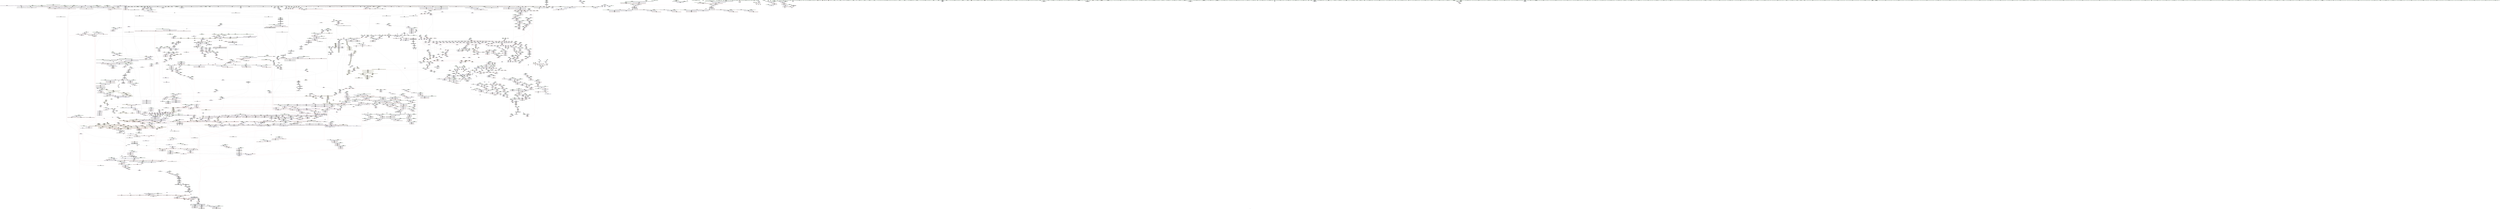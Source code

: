 digraph "SVFG" {
	label="SVFG";

	Node0x563ee89728a0 [shape=record,color=grey,label="{NodeID: 0\nNullPtr}"];
	Node0x563ee89728a0 -> Node0x563ee9297260[style=solid];
	Node0x563ee89728a0 -> Node0x563ee9297360[style=solid];
	Node0x563ee89728a0 -> Node0x563ee9297430[style=solid];
	Node0x563ee89728a0 -> Node0x563ee9297500[style=solid];
	Node0x563ee89728a0 -> Node0x563ee92975d0[style=solid];
	Node0x563ee89728a0 -> Node0x563ee92976a0[style=solid];
	Node0x563ee89728a0 -> Node0x563ee9297770[style=solid];
	Node0x563ee89728a0 -> Node0x563ee9297840[style=solid];
	Node0x563ee89728a0 -> Node0x563ee9297910[style=solid];
	Node0x563ee89728a0 -> Node0x563ee92979e0[style=solid];
	Node0x563ee89728a0 -> Node0x563ee9297ab0[style=solid];
	Node0x563ee89728a0 -> Node0x563ee9297b80[style=solid];
	Node0x563ee89728a0 -> Node0x563ee9297c50[style=solid];
	Node0x563ee89728a0 -> Node0x563ee9297d20[style=solid];
	Node0x563ee89728a0 -> Node0x563ee9297df0[style=solid];
	Node0x563ee89728a0 -> Node0x563ee9297ec0[style=solid];
	Node0x563ee89728a0 -> Node0x563ee9297f90[style=solid];
	Node0x563ee89728a0 -> Node0x563ee9298060[style=solid];
	Node0x563ee89728a0 -> Node0x563ee9298130[style=solid];
	Node0x563ee89728a0 -> Node0x563ee9298200[style=solid];
	Node0x563ee89728a0 -> Node0x563ee92982d0[style=solid];
	Node0x563ee89728a0 -> Node0x563ee92983a0[style=solid];
	Node0x563ee89728a0 -> Node0x563ee9298470[style=solid];
	Node0x563ee89728a0 -> Node0x563ee9298540[style=solid];
	Node0x563ee89728a0 -> Node0x563ee9298610[style=solid];
	Node0x563ee89728a0 -> Node0x563ee92986e0[style=solid];
	Node0x563ee89728a0 -> Node0x563ee92987b0[style=solid];
	Node0x563ee89728a0 -> Node0x563ee9298880[style=solid];
	Node0x563ee89728a0 -> Node0x563ee9298950[style=solid];
	Node0x563ee89728a0 -> Node0x563ee9298a20[style=solid];
	Node0x563ee89728a0 -> Node0x563ee9298af0[style=solid];
	Node0x563ee89728a0 -> Node0x563ee9298bc0[style=solid];
	Node0x563ee89728a0 -> Node0x563ee9298c90[style=solid];
	Node0x563ee89728a0 -> Node0x563ee9298d60[style=solid];
	Node0x563ee89728a0 -> Node0x563ee9298e30[style=solid];
	Node0x563ee89728a0 -> Node0x563ee9298f00[style=solid];
	Node0x563ee89728a0 -> Node0x563ee9298fd0[style=solid];
	Node0x563ee89728a0 -> Node0x563ee92990a0[style=solid];
	Node0x563ee89728a0 -> Node0x563ee9299170[style=solid];
	Node0x563ee89728a0 -> Node0x563ee9299240[style=solid];
	Node0x563ee89728a0 -> Node0x563ee9299310[style=solid];
	Node0x563ee89728a0 -> Node0x563ee92993e0[style=solid];
	Node0x563ee89728a0 -> Node0x563ee92994b0[style=solid];
	Node0x563ee89728a0 -> Node0x563ee9299580[style=solid];
	Node0x563ee89728a0 -> Node0x563ee9299650[style=solid];
	Node0x563ee89728a0 -> Node0x563ee9299720[style=solid];
	Node0x563ee89728a0 -> Node0x563ee92997f0[style=solid];
	Node0x563ee89728a0 -> Node0x563ee92998c0[style=solid];
	Node0x563ee89728a0 -> Node0x563ee9299990[style=solid];
	Node0x563ee89728a0 -> Node0x563ee9299a60[style=solid];
	Node0x563ee89728a0 -> Node0x563ee9299b30[style=solid];
	Node0x563ee89728a0 -> Node0x563ee9299c00[style=solid];
	Node0x563ee89728a0 -> Node0x563ee9299cd0[style=solid];
	Node0x563ee89728a0 -> Node0x563ee9299da0[style=solid];
	Node0x563ee89728a0 -> Node0x563ee9299e70[style=solid];
	Node0x563ee89728a0 -> Node0x563ee9299f40[style=solid];
	Node0x563ee89728a0 -> Node0x563ee929a010[style=solid];
	Node0x563ee89728a0 -> Node0x563ee929a0e0[style=solid];
	Node0x563ee89728a0 -> Node0x563ee929a1b0[style=solid];
	Node0x563ee89728a0 -> Node0x563ee929a280[style=solid];
	Node0x563ee89728a0 -> Node0x563ee929a350[style=solid];
	Node0x563ee89728a0 -> Node0x563ee929a420[style=solid];
	Node0x563ee89728a0 -> Node0x563ee929a4f0[style=solid];
	Node0x563ee89728a0 -> Node0x563ee929a5c0[style=solid];
	Node0x563ee89728a0 -> Node0x563ee92a7d60[style=solid];
	Node0x563ee89728a0 -> Node0x563ee92a9a00[style=solid];
	Node0x563ee89728a0 -> Node0x563ee92ab9b0[style=solid];
	Node0x563ee89728a0 -> Node0x563ee92aba80[style=solid];
	Node0x563ee89728a0 -> Node0x563ee92abb50[style=solid];
	Node0x563ee89728a0 -> Node0x563ee92ad960[style=solid];
	Node0x563ee89728a0 -> Node0x563ee92f4e90[style=solid];
	Node0x563ee89728a0 -> Node0x563ee92f51d0[style=solid];
	Node0x563ee89728a0 -> Node0x563ee92f5510[style=solid];
	Node0x563ee89728a0 -> Node0x563ee92f55e0[style=solid];
	Node0x563ee89728a0 -> Node0x563ee92f5850[style=solid];
	Node0x563ee89728a0 -> Node0x563ee92f92d0[style=solid];
	Node0x563ee89728a0 -> Node0x563ee8597500[style=solid];
	Node0x563ee89728a0 -> Node0x563ee92d8df0[style=solid];
	Node0x563ee89728a0 -> Node0x563ee92d9570[style=solid];
	Node0x563ee89728a0 -> Node0x563ee92d9870[style=solid];
	Node0x563ee89728a0 -> Node0x563ee92d9b70[style=solid];
	Node0x563ee89728a0 -> Node0x563ee92da170[style=solid];
	Node0x563ee89728a0 -> Node0x563ee92da2f0[style=solid];
	Node0x563ee89728a0 -> Node0x563ee92db370[style=solid];
	Node0x563ee89728a0 -> Node0x563ee92db4f0[style=solid];
	Node0x563ee89728a0 -> Node0x563ee92db7f0[style=solid];
	Node0x563ee89728a0:s64 -> Node0x563ee95226f0[style=solid,color=red];
	Node0x563ee89728a0:s64 -> Node0x563ee950d540[style=solid,color=red];
	Node0x563ee950f890 [shape=record,color=black,label="{NodeID: 4871\n1414 = PHI(1253, )\n2nd arg _ZNKSt6vectorIxSaIxEE12_M_check_lenEmPKc }"];
	Node0x563ee950f890 -> Node0x563ee92ae4c0[style=solid];
	Node0x563ee92a26e0 [shape=record,color=red,label="{NodeID: 1550\n2897\<--2875\n\<--__args.addr\n_ZNSt8_Rb_treeIxSt4pairIKxiESt10_Select1stIS2_ESt4lessIxESaIS2_EE17_M_construct_nodeIJRKSt21piecewise_construct_tSt5tupleIJRS1_EESD_IJEEEEEvPSt13_Rb_tree_nodeIS2_EDpOT_\n|{<s0>263}}"];
	Node0x563ee92a26e0:s0 -> Node0x563ee9516a90[style=solid,color=red];
	Node0x563ee92807c0 [shape=record,color=green,label="{NodeID: 443\n2746\<--2747\n_ZNSt17_Rb_tree_iteratorISt4pairIKxiEEppEv\<--_ZNSt17_Rb_tree_iteratorISt4pairIKxiEEppEv_field_insensitive\n}"];
	Node0x563ee92f8020 [shape=record,color=blue,label="{NodeID: 1993\n3184\<--3175\n__tuple2.addr\<--__tuple2\n_ZNSt4pairIKxiEC2IJRS0_EJLm0EEJEJEEERSt5tupleIJDpT_EERS4_IJDpT1_EESt12_Index_tupleIJXspT0_EEESD_IJXspT2_EEE\n}"];
	Node0x563ee928fa10 [shape=record,color=black,label="{NodeID: 886\n3489\<--3496\n_ZNSt8_Rb_treeIxSt4pairIKxiESt10_Select1stIS2_ESt4lessIxESaIS2_EE8_S_valueEPKSt18_Rb_tree_node_base_ret\<--call\n_ZNSt8_Rb_treeIxSt4pairIKxiESt10_Select1stIS2_ESt4lessIxESaIS2_EE8_S_valueEPKSt18_Rb_tree_node_base\n|{<s0>297}}"];
	Node0x563ee928fa10:s0 -> Node0x563ee9504ed0[style=solid,color=blue];
	Node0x563ee94fe330 [shape=record,color=black,label="{NodeID: 4650\n265 = PHI()\n}"];
	Node0x563ee92c63e0 [shape=record,color=red,label="{NodeID: 1329\n1275\<--1206\n\<--__size\n_ZNSt6vectorIxSaIxEE17_M_default_appendEm\n}"];
	Node0x563ee9225d20 [shape=record,color=green,label="{NodeID: 222\n1245\<--1246\n_ZSt27__uninitialized_default_n_aIPxmxET_S1_T0_RSaIT1_E\<--_ZSt27__uninitialized_default_n_aIPxmxET_S1_T0_RSaIT1_E_field_insensitive\n}"];
	Node0x563ee92adbd0 [shape=record,color=blue,label="{NodeID: 1772\n1214\<--1296\nehselector.slot\<--\n_ZNSt6vectorIxSaIxEE17_M_default_appendEm\n}"];
	Node0x563ee92adbd0 -> Node0x563ee92add70[style=dashed];
	Node0x563ee929c7d0 [shape=record,color=black,label="{NodeID: 665\n692\<--700\n_ZNSt8_Rb_treeIxSt4pairIKxiESt10_Select1stIS2_ESt4lessIxESaIS2_EE7_S_leftEPSt18_Rb_tree_node_base_ret\<--\n_ZNSt8_Rb_treeIxSt4pairIKxiESt10_Select1stIS2_ESt4lessIxESaIS2_EE7_S_leftEPSt18_Rb_tree_node_base\n|{<s0>69|<s1>202|<s2>304}}"];
	Node0x563ee929c7d0:s0 -> Node0x563ee94fea50[style=solid,color=blue];
	Node0x563ee929c7d0:s1 -> Node0x563ee95073e0[style=solid,color=blue];
	Node0x563ee929c7d0:s2 -> Node0x563ee9505790[style=solid,color=blue];
	Node0x563ee92bb050 [shape=record,color=purple,label="{NodeID: 1108\n2762\<--2599\n_M_node72\<--__after\n_ZNSt8_Rb_treeIxSt4pairIKxiESt10_Select1stIS2_ESt4lessIxESaIS2_EE29_M_get_insert_hint_unique_posESt23_Rb_tree_const_iteratorIS2_ERS1_\n|{<s0>250}}"];
	Node0x563ee92bb050:s0 -> Node0x563ee950de30[style=solid,color=red];
	Node0x563ee8972930 [shape=record,color=green,label="{NodeID: 1\n7\<--1\n__dso_handle\<--dummyObj\nGlob }"];
	Node0x563ee950f9a0 [shape=record,color=black,label="{NodeID: 4872\n2399 = PHI(2333, 2611, 2806, 3324, )\n0th arg _ZNSt8_Rb_treeIxSt4pairIKxiESt10_Select1stIS2_ESt4lessIxESaIS2_EE6_M_endEv }"];
	Node0x563ee950f9a0 -> Node0x563ee92f3a40[style=solid];
	Node0x563ee92a27b0 [shape=record,color=red,label="{NodeID: 1551\n2899\<--2877\n\<--__args.addr2\n_ZNSt8_Rb_treeIxSt4pairIKxiESt10_Select1stIS2_ESt4lessIxESaIS2_EE17_M_construct_nodeIJRKSt21piecewise_construct_tSt5tupleIJRS1_EESD_IJEEEEEvPSt13_Rb_tree_nodeIS2_EDpOT_\n|{<s0>264}}"];
	Node0x563ee92a27b0:s0 -> Node0x563ee9518f90[style=solid,color=red];
	Node0x563ee92808c0 [shape=record,color=green,label="{NodeID: 444\n2779\<--2780\n_ZNSt4pairIPSt18_Rb_tree_node_baseS1_EC2IRS1_Lb1EEEOT_RKS1_\<--_ZNSt4pairIPSt18_Rb_tree_node_baseS1_EC2IRS1_Lb1EEEOT_RKS1__field_insensitive\n}"];
	Node0x563ee92f80f0 [shape=record,color=blue,label="{NodeID: 1994\n3191\<--3197\nfirst\<--\n_ZNSt4pairIKxiEC2IJRS0_EJLm0EEJEJEEERSt5tupleIJDpT_EERS4_IJDpT1_EESt12_Index_tupleIJXspT0_EEESD_IJXspT2_EEE\n|{<s0>286}}"];
	Node0x563ee92f80f0:s0 -> Node0x563ee943f3e0[style=dashed,color=blue];
	Node0x563ee928fae0 [shape=record,color=black,label="{NodeID: 887\n3498\<--3503\n_ZSt7forwardIRPSt18_Rb_tree_node_baseEOT_RNSt16remove_referenceIS3_E4typeE_ret\<--\n_ZSt7forwardIRPSt18_Rb_tree_node_baseEOT_RNSt16remove_referenceIS3_E4typeE\n|{<s0>299|<s1>315|<s2>316|<s3>319|<s4>323}}"];
	Node0x563ee928fae0:s0 -> Node0x563ee9505150[style=solid,color=blue];
	Node0x563ee928fae0:s1 -> Node0x563ee950bed0[style=solid,color=blue];
	Node0x563ee928fae0:s2 -> Node0x563ee950c010[style=solid,color=blue];
	Node0x563ee928fae0:s3 -> Node0x563ee950c2f0[style=solid,color=blue];
	Node0x563ee928fae0:s4 -> Node0x563ee950c710[style=solid,color=blue];
	Node0x563ee94fe400 [shape=record,color=black,label="{NodeID: 4651\n268 = PHI(362, )\n}"];
	Node0x563ee94fe400 -> Node0x563ee92c0b50[style=solid];
	Node0x563ee92c64b0 [shape=record,color=red,label="{NodeID: 1330\n1363\<--1206\n\<--__size\n_ZNSt6vectorIxSaIxEE17_M_default_appendEm\n}"];
	Node0x563ee9225e20 [shape=record,color=green,label="{NodeID: 223\n1255\<--1256\n_ZNKSt6vectorIxSaIxEE12_M_check_lenEmPKc\<--_ZNKSt6vectorIxSaIxEE12_M_check_lenEmPKc_field_insensitive\n}"];
	Node0x563ee92adca0 [shape=record,color=blue,label="{NodeID: 1773\n1212\<--1313\nexn.slot\<--\n_ZNSt6vectorIxSaIxEE17_M_default_appendEm\n}"];
	Node0x563ee92adca0 -> Node0x563ee92c6e70[style=dashed];
	Node0x563ee929c8a0 [shape=record,color=black,label="{NodeID: 666\n778\<--777\n\<--\n_ZNSt16allocator_traitsISaISt13_Rb_tree_nodeISt4pairIKxiEEEE7destroyIS3_EEvRS5_PT_\n|{<s0>81}}"];
	Node0x563ee929c8a0:s0 -> Node0x563ee9522b20[style=solid,color=red];
	Node0x563ee93e3040 [shape=record,color=yellow,style=double,label="{NodeID: 3323\n803V_1 = ENCHI(MR_803V_0)\npts\{3313 100002 100003 25920000 25960000 26000000 33170000 \}\nFun[_ZNSt4pairIPSt18_Rb_tree_node_baseS1_EC2IRS1_S4_Lb1EEEOT_OT0_]}"];
	Node0x563ee93e3040 -> Node0x563ee92a5d50[style=dashed];
	Node0x563ee93e3040 -> Node0x563ee92a5e20[style=dashed];
	Node0x563ee92bb120 [shape=record,color=purple,label="{NodeID: 1109\n2763\<--2599\n_M_node73\<--__after\n_ZNSt8_Rb_treeIxSt4pairIKxiESt10_Select1stIS2_ESt4lessIxESaIS2_EE29_M_get_insert_hint_unique_posESt23_Rb_tree_const_iteratorIS2_ERS1_\n|{<s0>250}}"];
	Node0x563ee92bb120:s0 -> Node0x563ee950dff0[style=solid,color=red];
	Node0x563ee9244b70 [shape=record,color=green,label="{NodeID: 2\n14\<--1\n.str\<--dummyObj\nGlob }"];
	Node0x563ee950fcc0 [shape=record,color=black,label="{NodeID: 4873\n672 = PHI(604, 614, )\n0th arg _ZNSt8_Rb_treeIxSt4pairIKxiESt10_Select1stIS2_ESt4lessIxESaIS2_EE13_Rb_tree_implIS6_Lb1EED2Ev }"];
	Node0x563ee950fcc0 -> Node0x563ee92aa3c0[style=solid];
	Node0x563ee92a2880 [shape=record,color=red,label="{NodeID: 1552\n2901\<--2879\n\<--__args.addr4\n_ZNSt8_Rb_treeIxSt4pairIKxiESt10_Select1stIS2_ESt4lessIxESaIS2_EE17_M_construct_nodeIJRKSt21piecewise_construct_tSt5tupleIJRS1_EESD_IJEEEEEvPSt13_Rb_tree_nodeIS2_EDpOT_\n|{<s0>265}}"];
	Node0x563ee92a2880:s0 -> Node0x563ee9519e70[style=solid,color=red];
	Node0x563ee92809c0 [shape=record,color=green,label="{NodeID: 445\n2790\<--2791\nretval\<--retval_field_insensitive\n_ZNSt8_Rb_treeIxSt4pairIKxiESt10_Select1stIS2_ESt4lessIxESaIS2_EE14_M_insert_nodeEPSt18_Rb_tree_node_baseSA_PSt13_Rb_tree_nodeIS2_E\n|{|<s1>258}}"];
	Node0x563ee92809c0 -> Node0x563ee92bc3d0[style=solid];
	Node0x563ee92809c0:s1 -> Node0x563ee9520ce0[style=solid,color=red];
	Node0x563ee92f81c0 [shape=record,color=blue,label="{NodeID: 1995\n3199\<--179\nsecond\<--\n_ZNSt4pairIKxiEC2IJRS0_EJLm0EEJEJEEERSt5tupleIJDpT_EERS4_IJDpT1_EESt12_Index_tupleIJXspT0_EEESD_IJXspT2_EEE\n|{<s0>286}}"];
	Node0x563ee92f81c0:s0 -> Node0x563ee943f3e0[style=dashed,color=blue];
	Node0x563ee928fbb0 [shape=record,color=black,label="{NodeID: 888\n3514\<--3513\n\<--_M_impl\n_ZNSt8_Rb_treeIxSt4pairIKxiESt10_Select1stIS2_ESt4lessIxESaIS2_EE5beginEv\n}"];
	Node0x563ee928fbb0 -> Node0x563ee92bead0[style=solid];
	Node0x563ee94fe5d0 [shape=record,color=black,label="{NodeID: 4652\n270 = PHI()\n}"];
	Node0x563ee92c6580 [shape=record,color=red,label="{NodeID: 1331\n1267\<--1208\n\<--__new_start\n_ZNSt6vectorIxSaIxEE17_M_default_appendEm\n}"];
	Node0x563ee92c6580 -> Node0x563ee92bf080[style=solid];
	Node0x563ee9225f20 [shape=record,color=green,label="{NodeID: 224\n1263\<--1264\n_ZNSt12_Vector_baseIxSaIxEE11_M_allocateEm\<--_ZNSt12_Vector_baseIxSaIxEE11_M_allocateEm_field_insensitive\n}"];
	Node0x563ee92add70 [shape=record,color=blue,label="{NodeID: 1774\n1214\<--1315\nehselector.slot\<--\n_ZNSt6vectorIxSaIxEE17_M_default_appendEm\n}"];
	Node0x563ee92add70 -> Node0x563ee92c6f40[style=dashed];
	Node0x563ee929c970 [shape=record,color=black,label="{NodeID: 667\n791\<--790\n\<--_M_impl\n_ZNSt8_Rb_treeIxSt4pairIKxiESt10_Select1stIS2_ESt4lessIxESaIS2_EE21_M_get_Node_allocatorEv\n}"];
	Node0x563ee929c970 -> Node0x563ee929ca40[style=solid];
	Node0x563ee92bb1f0 [shape=record,color=purple,label="{NodeID: 1110\n2627\<--2611\n_M_impl\<--this1\n_ZNSt8_Rb_treeIxSt4pairIKxiESt10_Select1stIS2_ESt4lessIxESaIS2_EE29_M_get_insert_hint_unique_posESt23_Rb_tree_const_iteratorIS2_ERS1_\n}"];
	Node0x563ee92bb1f0 -> Node0x563ee928c540[style=solid];
	Node0x563ee921e0a0 [shape=record,color=green,label="{NodeID: 3\n16\<--1\n.str.3\<--dummyObj\nGlob }"];
	Node0x563ee950fe10 [shape=record,color=black,label="{NodeID: 4874\n3451 = PHI(2599, )\n0th arg _ZNSt17_Rb_tree_iteratorISt4pairIKxiEEppEv }"];
	Node0x563ee950fe10 -> Node0x563ee92f9a20[style=solid];
	Node0x563ee92a2950 [shape=record,color=red,label="{NodeID: 1553\n2913\<--2881\nexn\<--exn.slot\n_ZNSt8_Rb_treeIxSt4pairIKxiESt10_Select1stIS2_ESt4lessIxESaIS2_EE17_M_construct_nodeIJRKSt21piecewise_construct_tSt5tupleIJRS1_EESD_IJEEEEEvPSt13_Rb_tree_nodeIS2_EDpOT_\n}"];
	Node0x563ee9280a90 [shape=record,color=green,label="{NodeID: 446\n2792\<--2793\nthis.addr\<--this.addr_field_insensitive\n_ZNSt8_Rb_treeIxSt4pairIKxiESt10_Select1stIS2_ESt4lessIxESaIS2_EE14_M_insert_nodeEPSt18_Rb_tree_node_baseSA_PSt13_Rb_tree_nodeIS2_E\n}"];
	Node0x563ee9280a90 -> Node0x563ee92d09a0[style=solid];
	Node0x563ee9280a90 -> Node0x563ee92f5920[style=solid];
	Node0x563ee92f8290 [shape=record,color=blue,label="{NodeID: 1996\n3204\<--3203\n__t.addr\<--__t\n_ZSt3getILm0EJRKxEERNSt13tuple_elementIXT_ESt5tupleIJDpT0_EEE4typeERS6_\n}"];
	Node0x563ee92f8290 -> Node0x563ee92a4420[style=dashed];
	Node0x563ee928fc80 [shape=record,color=black,label="{NodeID: 889\n3516\<--3515\n\<--add.ptr\n_ZNSt8_Rb_treeIxSt4pairIKxiESt10_Select1stIS2_ESt4lessIxESaIS2_EE5beginEv\n}"];
	Node0x563ee928fc80 -> Node0x563ee92beba0[style=solid];
	Node0x563ee928fc80 -> Node0x563ee92bec70[style=solid];
	Node0x563ee94fe6a0 [shape=record,color=black,label="{NodeID: 4653\n273 = PHI()\n}"];
	Node0x563ee93f10e0 [shape=record,color=yellow,style=double,label="{NodeID: 3546\n22V_1 = ENCHI(MR_22V_0)\npts\{1 \}\nFun[main]}"];
	Node0x563ee93f10e0 -> Node0x563ee92bf630[style=dashed];
	Node0x563ee93f10e0 -> Node0x563ee92bf700[style=dashed];
	Node0x563ee92c6650 [shape=record,color=red,label="{NodeID: 1332\n1274\<--1208\n\<--__new_start\n_ZNSt6vectorIxSaIxEE17_M_default_appendEm\n}"];
	Node0x563ee92c6650 -> Node0x563ee92bf150[style=solid];
	Node0x563ee9226020 [shape=record,color=green,label="{NodeID: 225\n1290\<--1291\n_ZSt34__uninitialized_move_if_noexcept_aIPxS0_SaIxEET0_T_S3_S2_RT1_\<--_ZSt34__uninitialized_move_if_noexcept_aIPxS0_SaIxEET0_T_S3_S2_RT1__field_insensitive\n}"];
	Node0x563ee92ade40 [shape=record,color=blue,label="{NodeID: 1775\n1360\<--1357\n_M_start45\<--\n_ZNSt6vectorIxSaIxEE17_M_default_appendEm\n}"];
	Node0x563ee92ade40 -> Node0x563ee93c8580[style=dashed];
	Node0x563ee929ca40 [shape=record,color=black,label="{NodeID: 668\n784\<--791\n_ZNSt8_Rb_treeIxSt4pairIKxiESt10_Select1stIS2_ESt4lessIxESaIS2_EE21_M_get_Node_allocatorEv_ret\<--\n_ZNSt8_Rb_treeIxSt4pairIKxiESt10_Select1stIS2_ESt4lessIxESaIS2_EE21_M_get_Node_allocatorEv\n|{<s0>74|<s1>78|<s2>259|<s3>261}}"];
	Node0x563ee929ca40:s0 -> Node0x563ee95011d0[style=solid,color=blue];
	Node0x563ee929ca40:s1 -> Node0x563ee9501450[style=solid,color=blue];
	Node0x563ee929ca40:s2 -> Node0x563ee950a750[style=solid,color=blue];
	Node0x563ee929ca40:s3 -> Node0x563ee950a9d0[style=solid,color=blue];
	Node0x563ee92bb2c0 [shape=record,color=purple,label="{NodeID: 1111\n2658\<--2611\n_M_impl13\<--this1\n_ZNSt8_Rb_treeIxSt4pairIKxiESt10_Select1stIS2_ESt4lessIxESaIS2_EE29_M_get_insert_hint_unique_posESt23_Rb_tree_const_iteratorIS2_ERS1_\n}"];
	Node0x563ee92bb2c0 -> Node0x563ee928c610[style=solid];
	Node0x563ee921d3a0 [shape=record,color=green,label="{NodeID: 4\n18\<--1\nstdin\<--dummyObj\nGlob }"];
	Node0x563ee950ff20 [shape=record,color=black,label="{NodeID: 4875\n519 = PHI(496, )\n0th arg _ZNSt20_Rb_tree_key_compareISt4lessIxEEC2Ev }"];
	Node0x563ee950ff20 -> Node0x563ee92a95f0[style=solid];
	Node0x563ee9403980 [shape=record,color=yellow,style=double,label="{NodeID: 3768\n131V_1 = ENCHI(MR_131V_0)\npts\{100001 \}\nFun[_ZNSt8_Rb_treeIxSt4pairIKxiESt10_Select1stIS2_ESt4lessIxESaIS2_EE24_M_get_insert_unique_posERS1_]|{<s0>300}}"];
	Node0x563ee9403980:s0 -> Node0x563ee93e6960[style=dashed,color=red];
	Node0x563ee92a2a20 [shape=record,color=red,label="{NodeID: 1554\n2927\<--2881\nexn13\<--exn.slot\n_ZNSt8_Rb_treeIxSt4pairIKxiESt10_Select1stIS2_ESt4lessIxESaIS2_EE17_M_construct_nodeIJRKSt21piecewise_construct_tSt5tupleIJRS1_EESD_IJEEEEEvPSt13_Rb_tree_nodeIS2_EDpOT_\n}"];
	Node0x563ee9280b60 [shape=record,color=green,label="{NodeID: 447\n2794\<--2795\n__x.addr\<--__x.addr_field_insensitive\n_ZNSt8_Rb_treeIxSt4pairIKxiESt10_Select1stIS2_ESt4lessIxESaIS2_EE14_M_insert_nodeEPSt18_Rb_tree_node_baseSA_PSt13_Rb_tree_nodeIS2_E\n}"];
	Node0x563ee9280b60 -> Node0x563ee92d0a70[style=solid];
	Node0x563ee9280b60 -> Node0x563ee92f59f0[style=solid];
	Node0x563ee92f8360 [shape=record,color=blue,label="{NodeID: 1997\n3215\<--3214\n__t.addr\<--__t\n_ZSt12__get_helperILm0ERKxJEERT0_RSt11_Tuple_implIXT_EJS2_DpT1_EE\n}"];
	Node0x563ee92f8360 -> Node0x563ee92a44f0[style=dashed];
	Node0x563ee928fd50 [shape=record,color=black,label="{NodeID: 890\n3505\<--3522\n_ZNSt8_Rb_treeIxSt4pairIKxiESt10_Select1stIS2_ESt4lessIxESaIS2_EE5beginEv_ret\<--\n_ZNSt8_Rb_treeIxSt4pairIKxiESt10_Select1stIS2_ESt4lessIxESaIS2_EE5beginEv\n|{<s0>307}}"];
	Node0x563ee928fd50:s0 -> Node0x563ee9505a10[style=solid,color=blue];
	Node0x563ee94fe770 [shape=record,color=black,label="{NodeID: 4654\n598 = PHI(656, )\n|{<s0>63}}"];
	Node0x563ee94fe770:s0 -> Node0x563ee9515e70[style=solid,color=red];
	Node0x563ee92c6720 [shape=record,color=red,label="{NodeID: 1333\n1286\<--1208\n\<--__new_start\n_ZNSt6vectorIxSaIxEE17_M_default_appendEm\n|{<s0>116}}"];
	Node0x563ee92c6720:s0 -> Node0x563ee9515a60[style=solid,color=red];
	Node0x563ee9226120 [shape=record,color=green,label="{NodeID: 226\n1318\<--1319\n__cxa_end_catch\<--__cxa_end_catch_field_insensitive\n}"];
	Node0x563ee92adf10 [shape=record,color=blue,label="{NodeID: 1776\n1369\<--1366\n_M_finish49\<--add.ptr47\n_ZNSt6vectorIxSaIxEE17_M_default_appendEm\n}"];
	Node0x563ee92adf10 -> Node0x563ee93c8a80[style=dashed];
	Node0x563ee929cb10 [shape=record,color=black,label="{NodeID: 669\n793\<--800\n_ZNSt13_Rb_tree_nodeISt4pairIKxiEE9_M_valptrEv_ret\<--call\n_ZNSt13_Rb_tree_nodeISt4pairIKxiEE9_M_valptrEv\n|{<s0>75|<s1>178|<s2>262}}"];
	Node0x563ee929cb10:s0 -> Node0x563ee9501310[style=solid,color=blue];
	Node0x563ee929cb10:s1 -> Node0x563ee9502850[style=solid,color=blue];
	Node0x563ee929cb10:s2 -> Node0x563ee950ab10[style=solid,color=blue];
	Node0x563ee93e3430 [shape=record,color=yellow,style=double,label="{NodeID: 3326\n2V_1 = ENCHI(MR_2V_0)\npts\{100000 100001 100002 100003 100004 \}\nFun[_ZNSt3mapIxiSt4lessIxESaISt4pairIKxiEEEC2Ev]|{<s0>5}}"];
	Node0x563ee93e3430:s0 -> Node0x563ee9402760[style=dashed,color=red];
	Node0x563ee92bb390 [shape=record,color=purple,label="{NodeID: 1112\n2684\<--2611\n_M_impl26\<--this1\n_ZNSt8_Rb_treeIxSt4pairIKxiESt10_Select1stIS2_ESt4lessIxESaIS2_EE29_M_get_insert_hint_unique_posESt23_Rb_tree_const_iteratorIS2_ERS1_\n}"];
	Node0x563ee92bb390 -> Node0x563ee928c6e0[style=solid];
	Node0x563ee921d6b0 [shape=record,color=green,label="{NodeID: 5\n19\<--1\n.str.4\<--dummyObj\nGlob }"];
	Node0x563ee9510030 [shape=record,color=black,label="{NodeID: 4876\n837 = PHI(757, )\n0th arg _ZNSt16allocator_traitsISaISt13_Rb_tree_nodeISt4pairIKxiEEEE10deallocateERS5_PS4_m }"];
	Node0x563ee9510030 -> Node0x563ee92ab190[style=solid];
	Node0x563ee9403a60 [shape=record,color=yellow,style=double,label="{NodeID: 3769\n133V_1 = ENCHI(MR_133V_0)\npts\{100002 \}\nFun[_ZNSt8_Rb_treeIxSt4pairIKxiESt10_Select1stIS2_ESt4lessIxESaIS2_EE24_M_get_insert_unique_posERS1_]|{<s0>304|<s1>307|<s2>309|<s3>313|<s4>314}}"];
	Node0x563ee9403a60:s0 -> Node0x563ee93e1df0[style=dashed,color=red];
	Node0x563ee9403a60:s1 -> Node0x563ee93c3670[style=dashed,color=red];
	Node0x563ee9403a60:s2 -> Node0x563ee93c4510[style=dashed,color=red];
	Node0x563ee9403a60:s3 -> Node0x563ee93c4510[style=dashed,color=red];
	Node0x563ee9403a60:s4 -> Node0x563ee93ecf20[style=dashed,color=red];
	Node0x563ee92a2af0 [shape=record,color=red,label="{NodeID: 1555\n2928\<--2883\nsel\<--ehselector.slot\n_ZNSt8_Rb_treeIxSt4pairIKxiESt10_Select1stIS2_ESt4lessIxESaIS2_EE17_M_construct_nodeIJRKSt21piecewise_construct_tSt5tupleIJRS1_EESD_IJEEEEEvPSt13_Rb_tree_nodeIS2_EDpOT_\n}"];
	Node0x563ee9280c30 [shape=record,color=green,label="{NodeID: 448\n2796\<--2797\n__p.addr\<--__p.addr_field_insensitive\n_ZNSt8_Rb_treeIxSt4pairIKxiESt10_Select1stIS2_ESt4lessIxESaIS2_EE14_M_insert_nodeEPSt18_Rb_tree_node_baseSA_PSt13_Rb_tree_nodeIS2_E\n}"];
	Node0x563ee9280c30 -> Node0x563ee92d0b40[style=solid];
	Node0x563ee9280c30 -> Node0x563ee92a1b80[style=solid];
	Node0x563ee9280c30 -> Node0x563ee92a1c50[style=solid];
	Node0x563ee9280c30 -> Node0x563ee92f5ac0[style=solid];
	Node0x563ee92f8430 [shape=record,color=blue,label="{NodeID: 1998\n3225\<--3222\nthis.addr\<--this\n_ZNKSt23_Rb_tree_const_iteratorISt4pairIKxiEE13_M_const_castEv\n}"];
	Node0x563ee92f8430 -> Node0x563ee92a45c0[style=dashed];
	Node0x563ee928fe20 [shape=record,color=black,label="{NodeID: 891\n3538\<--3537\n\<--this1\n_ZNSt4pairIPSt18_Rb_tree_node_baseS1_EC2IRPSt13_Rb_tree_nodeIS_IKxiEERS1_Lb1EEEOT_OT0_\n}"];
	Node0x563ee94fe910 [shape=record,color=black,label="{NodeID: 4655\n638 = PHI(682, )\n|{<s0>68}}"];
	Node0x563ee94fe910:s0 -> Node0x563ee9515e70[style=solid,color=red];
	Node0x563ee93f12d0 [shape=record,color=yellow,style=double,label="{NodeID: 3548\n26V_1 = ENCHI(MR_26V_0)\npts\{169 \}\nFun[main]}"];
	Node0x563ee93f12d0 -> Node0x563ee92bfd80[style=dashed];
	Node0x563ee92c67f0 [shape=record,color=red,label="{NodeID: 1334\n1321\<--1208\n\<--__new_start\n_ZNSt6vectorIxSaIxEE17_M_default_appendEm\n|{<s0>121}}"];
	Node0x563ee92c67f0:s0 -> Node0x563ee951a8b0[style=solid,color=red];
	Node0x563ee9226220 [shape=record,color=green,label="{NodeID: 227\n1325\<--1326\n__cxa_rethrow\<--__cxa_rethrow_field_insensitive\n}"];
	Node0x563ee92adfe0 [shape=record,color=blue,label="{NodeID: 1777\n1376\<--1373\n_M_end_of_storage52\<--add.ptr50\n_ZNSt6vectorIxSaIxEE17_M_default_appendEm\n}"];
	Node0x563ee92adfe0 -> Node0x563ee93c8f80[style=dashed];
	Node0x563ee929cbe0 [shape=record,color=black,label="{NodeID: 670\n825\<--822\n\<--call\n_ZN9__gnu_cxx16__aligned_membufISt4pairIKxiEE6_M_ptrEv\n}"];
	Node0x563ee929cbe0 -> Node0x563ee929ccb0[style=solid];
	Node0x563ee92bb460 [shape=record,color=purple,label="{NodeID: 1113\n2719\<--2611\n_M_impl45\<--this1\n_ZNSt8_Rb_treeIxSt4pairIKxiESt10_Select1stIS2_ESt4lessIxESaIS2_EE29_M_get_insert_hint_unique_posESt23_Rb_tree_const_iteratorIS2_ERS1_\n}"];
	Node0x563ee92bb460 -> Node0x563ee928c7b0[style=solid];
	Node0x563ee921d770 [shape=record,color=green,label="{NodeID: 6\n21\<--1\n.str.5\<--dummyObj\nGlob }"];
	Node0x563ee9510140 [shape=record,color=black,label="{NodeID: 4877\n838 = PHI(758, )\n1st arg _ZNSt16allocator_traitsISaISt13_Rb_tree_nodeISt4pairIKxiEEEE10deallocateERS5_PS4_m }"];
	Node0x563ee9510140 -> Node0x563ee92ab260[style=solid];
	Node0x563ee9403b40 [shape=record,color=yellow,style=double,label="{NodeID: 3770\n135V_1 = ENCHI(MR_135V_0)\npts\{100003 \}\nFun[_ZNSt8_Rb_treeIxSt4pairIKxiESt10_Select1stIS2_ESt4lessIxESaIS2_EE24_M_get_insert_unique_posERS1_]|{<s0>305|<s1>309|<s2>313|<s3>314}}"];
	Node0x563ee9403b40:s0 -> Node0x563ee93e4240[style=dashed,color=red];
	Node0x563ee9403b40:s1 -> Node0x563ee93c4510[style=dashed,color=red];
	Node0x563ee9403b40:s2 -> Node0x563ee93c4510[style=dashed,color=red];
	Node0x563ee9403b40:s3 -> Node0x563ee93ecf20[style=dashed,color=red];
	Node0x563ee92a2bc0 [shape=record,color=red,label="{NodeID: 1556\n2947\<--2941\n\<--__a.addr\n_ZNSt16allocator_traitsISaISt13_Rb_tree_nodeISt4pairIKxiEEEE8allocateERS5_m\n}"];
	Node0x563ee92a2bc0 -> Node0x563ee928d4b0[style=solid];
	Node0x563ee9280d00 [shape=record,color=green,label="{NodeID: 449\n2798\<--2799\n__z.addr\<--__z.addr_field_insensitive\n_ZNSt8_Rb_treeIxSt4pairIKxiESt10_Select1stIS2_ESt4lessIxESaIS2_EE14_M_insert_nodeEPSt18_Rb_tree_node_baseSA_PSt13_Rb_tree_nodeIS2_E\n}"];
	Node0x563ee9280d00 -> Node0x563ee92a1d20[style=solid];
	Node0x563ee9280d00 -> Node0x563ee92a1df0[style=solid];
	Node0x563ee9280d00 -> Node0x563ee92a1ec0[style=solid];
	Node0x563ee9280d00 -> Node0x563ee92f5b90[style=solid];
	Node0x563ee92f8500 [shape=record,color=blue,label="{NodeID: 1999\n3237\<--3236\nthis.addr\<--this\n_ZNKSt8_Rb_treeIxSt4pairIKxiESt10_Select1stIS2_ESt4lessIxESaIS2_EE4sizeEv\n}"];
	Node0x563ee92f8500 -> Node0x563ee92a4830[style=dashed];
	Node0x563ee928fef0 [shape=record,color=black,label="{NodeID: 892\n3545\<--3544\n\<--\n_ZNSt4pairIPSt18_Rb_tree_node_baseS1_EC2IRPSt13_Rb_tree_nodeIS_IKxiEERS1_Lb1EEEOT_OT0_\n}"];
	Node0x563ee928fef0 -> Node0x563ee92fa4b0[style=solid];
	Node0x563ee94fea50 [shape=record,color=black,label="{NodeID: 4656\n644 = PHI(692, )\n}"];
	Node0x563ee94fea50 -> Node0x563ee92aa150[style=solid];
	Node0x563ee93f13b0 [shape=record,color=yellow,style=double,label="{NodeID: 3549\n28V_1 = ENCHI(MR_28V_0)\npts\{171 \}\nFun[main]}"];
	Node0x563ee93f13b0 -> Node0x563ee92bfe50[style=dashed];
	Node0x563ee93f13b0 -> Node0x563ee92bff20[style=dashed];
	Node0x563ee93f13b0 -> Node0x563ee92bfff0[style=dashed];
	Node0x563ee92c68c0 [shape=record,color=red,label="{NodeID: 1335\n1357\<--1208\n\<--__new_start\n_ZNSt6vectorIxSaIxEE17_M_default_appendEm\n}"];
	Node0x563ee92c68c0 -> Node0x563ee92ade40[style=solid];
	Node0x563ee9226320 [shape=record,color=green,label="{NodeID: 228\n1396\<--1397\n__first.addr\<--__first.addr_field_insensitive\n_ZSt27__uninitialized_default_n_aIPxmxET_S1_T0_RSaIT1_E\n}"];
	Node0x563ee9226320 -> Node0x563ee92c7830[style=solid];
	Node0x563ee9226320 -> Node0x563ee92ae0b0[style=solid];
	Node0x563ee92ae0b0 [shape=record,color=blue,label="{NodeID: 1778\n1396\<--1393\n__first.addr\<--__first\n_ZSt27__uninitialized_default_n_aIPxmxET_S1_T0_RSaIT1_E\n}"];
	Node0x563ee92ae0b0 -> Node0x563ee92c7830[style=dashed];
	Node0x563ee929ccb0 [shape=record,color=black,label="{NodeID: 671\n816\<--825\n_ZN9__gnu_cxx16__aligned_membufISt4pairIKxiEE6_M_ptrEv_ret\<--\n_ZN9__gnu_cxx16__aligned_membufISt4pairIKxiEE6_M_ptrEv\n|{<s0>82}}"];
	Node0x563ee929ccb0:s0 -> Node0x563ee9501590[style=solid,color=blue];
	Node0x563ee92bb530 [shape=record,color=purple,label="{NodeID: 1114\n2741\<--2611\n_M_impl58\<--this1\n_ZNSt8_Rb_treeIxSt4pairIKxiESt10_Select1stIS2_ESt4lessIxESaIS2_EE29_M_get_insert_hint_unique_posESt23_Rb_tree_const_iteratorIS2_ERS1_\n}"];
	Node0x563ee92bb530 -> Node0x563ee928c880[style=solid];
	Node0x563ee921d830 [shape=record,color=green,label="{NodeID: 7\n23\<--1\nstdout\<--dummyObj\nGlob }"];
	Node0x563ee9510250 [shape=record,color=black,label="{NodeID: 4878\n839 = PHI(760, )\n2nd arg _ZNSt16allocator_traitsISaISt13_Rb_tree_nodeISt4pairIKxiEEEE10deallocateERS5_PS4_m }"];
	Node0x563ee9510250 -> Node0x563ee92ab330[style=solid];
	Node0x563ee9403c20 [shape=record,color=yellow,style=double,label="{NodeID: 3771\n822V_1 = ENCHI(MR_822V_0)\npts\{29800002 \}\nFun[_ZNSt8_Rb_treeIxSt4pairIKxiESt10_Select1stIS2_ESt4lessIxESaIS2_EE24_M_get_insert_unique_posERS1_]|{<s0>304}}"];
	Node0x563ee9403c20:s0 -> Node0x563ee93e1df0[style=dashed,color=red];
	Node0x563ee92a2c90 [shape=record,color=red,label="{NodeID: 1557\n2949\<--2943\n\<--__n.addr\n_ZNSt16allocator_traitsISaISt13_Rb_tree_nodeISt4pairIKxiEEEE8allocateERS5_m\n|{<s0>272}}"];
	Node0x563ee92a2c90:s0 -> Node0x563ee950d430[style=solid,color=red];
	Node0x563ee9280dd0 [shape=record,color=green,label="{NodeID: 450\n2800\<--2801\n__insert_left\<--__insert_left_field_insensitive\n_ZNSt8_Rb_treeIxSt4pairIKxiESt10_Select1stIS2_ESt4lessIxESaIS2_EE14_M_insert_nodeEPSt18_Rb_tree_node_baseSA_PSt13_Rb_tree_nodeIS2_E\n}"];
	Node0x563ee9280dd0 -> Node0x563ee92a1f90[style=solid];
	Node0x563ee9280dd0 -> Node0x563ee92f5c60[style=solid];
	Node0x563ee92f85d0 [shape=record,color=blue,label="{NodeID: 2000\n3250\<--3249\n__x.addr\<--__x\n_ZNSt8_Rb_treeIxSt4pairIKxiESt10_Select1stIS2_ESt4lessIxESaIS2_EE6_S_keyEPKSt18_Rb_tree_node_base\n}"];
	Node0x563ee92f85d0 -> Node0x563ee92a49d0[style=dashed];
	Node0x563ee928ffc0 [shape=record,color=black,label="{NodeID: 893\n3553\<--3558\n_ZSt7forwardIRPSt13_Rb_tree_nodeISt4pairIKxiEEEOT_RNSt16remove_referenceIS7_E4typeE_ret\<--\n_ZSt7forwardIRPSt13_Rb_tree_nodeISt4pairIKxiEEEOT_RNSt16remove_referenceIS7_E4typeE\n|{<s0>322}}"];
	Node0x563ee928ffc0:s0 -> Node0x563ee950c5d0[style=solid,color=blue];
	Node0x563ee94feb90 [shape=record,color=black,label="{NodeID: 4657\n1138 = PHI(656, )\n|{<s0>102}}"];
	Node0x563ee94feb90:s0 -> Node0x563ee9515e70[style=solid,color=red];
	Node0x563ee92c6990 [shape=record,color=red,label="{NodeID: 1336\n1362\<--1208\n\<--__new_start\n_ZNSt6vectorIxSaIxEE17_M_default_appendEm\n}"];
	Node0x563ee92c6990 -> Node0x563ee92bf2f0[style=solid];
	Node0x563ee92c6990 -> Node0x563ee92bf3c0[style=solid];
	Node0x563ee9281490 [shape=record,color=green,label="{NodeID: 229\n1398\<--1399\n__n.addr\<--__n.addr_field_insensitive\n_ZSt27__uninitialized_default_n_aIPxmxET_S1_T0_RSaIT1_E\n}"];
	Node0x563ee9281490 -> Node0x563ee92c7900[style=solid];
	Node0x563ee9281490 -> Node0x563ee92ae180[style=solid];
	Node0x563ee92ae180 [shape=record,color=blue,label="{NodeID: 1779\n1398\<--1394\n__n.addr\<--__n\n_ZSt27__uninitialized_default_n_aIPxmxET_S1_T0_RSaIT1_E\n}"];
	Node0x563ee92ae180 -> Node0x563ee92c7900[style=dashed];
	Node0x563ee929cd80 [shape=record,color=black,label="{NodeID: 672\n834\<--833\n\<--_M_storage\n_ZN9__gnu_cxx16__aligned_membufISt4pairIKxiEE7_M_addrEv\n}"];
	Node0x563ee929cd80 -> Node0x563ee929ce50[style=solid];
	Node0x563ee92bb600 [shape=record,color=purple,label="{NodeID: 1115\n2629\<--2628\n_M_key_compare\<--\n_ZNSt8_Rb_treeIxSt4pairIKxiESt10_Select1stIS2_ESt4lessIxESaIS2_EE29_M_get_insert_hint_unique_posESt23_Rb_tree_const_iteratorIS2_ERS1_\n|{<s0>221}}"];
	Node0x563ee92bb600:s0 -> Node0x563ee951f900[style=solid,color=red];
	Node0x563ee921e150 [shape=record,color=green,label="{NodeID: 8\n24\<--1\n_ZSt3cin\<--dummyObj\nGlob }"];
	Node0x563ee9510360 [shape=record,color=black,label="{NodeID: 4879\n1393 = PHI(1240, 1269, )\n0th arg _ZSt27__uninitialized_default_n_aIPxmxET_S1_T0_RSaIT1_E }"];
	Node0x563ee9510360 -> Node0x563ee92ae0b0[style=solid];
	Node0x563ee9403d00 [shape=record,color=yellow,style=double,label="{NodeID: 3772\n652V_1 = ENCHI(MR_652V_0)\npts\{29800003 \}\nFun[_ZNSt8_Rb_treeIxSt4pairIKxiESt10_Select1stIS2_ESt4lessIxESaIS2_EE24_M_get_insert_unique_posERS1_]|{<s0>305}}"];
	Node0x563ee9403d00:s0 -> Node0x563ee93e4240[style=dashed,color=red];
	Node0x563ee92a2d60 [shape=record,color=red,label="{NodeID: 1558\n2967\<--2958\nthis1\<--this.addr\n_ZN9__gnu_cxx13new_allocatorISt13_Rb_tree_nodeISt4pairIKxiEEE8allocateEmPKv\n|{<s0>273}}"];
	Node0x563ee92a2d60:s0 -> Node0x563ee950e1b0[style=solid,color=red];
	Node0x563ee9280ea0 [shape=record,color=green,label="{NodeID: 451\n2837\<--2838\n_ZSt29_Rb_tree_insert_and_rebalancebPSt18_Rb_tree_node_baseS0_RS_\<--_ZSt29_Rb_tree_insert_and_rebalancebPSt18_Rb_tree_node_baseS0_RS__field_insensitive\n}"];
	Node0x563ee92f86a0 [shape=record,color=blue,label="{NodeID: 2001\n3263\<--3262\nthis.addr\<--this\n_ZNSt8_Rb_treeIxSt4pairIKxiESt10_Select1stIS2_ESt4lessIxESaIS2_EE12_M_rightmostEv\n}"];
	Node0x563ee92f86a0 -> Node0x563ee92a4aa0[style=dashed];
	Node0x563ee9290090 [shape=record,color=black,label="{NodeID: 894\n3579\<--3578\n\<--this1\n_ZNSt11_Tuple_implILm0EJRKxEEC2ES1_\n|{<s0>324}}"];
	Node0x563ee9290090:s0 -> Node0x563ee951ba10[style=solid,color=red];
	Node0x563ee94fecd0 [shape=record,color=black,label="{NodeID: 4658\n45 = PHI()\n}"];
	Node0x563ee92c6a60 [shape=record,color=red,label="{NodeID: 1337\n1371\<--1208\n\<--__new_start\n_ZNSt6vectorIxSaIxEE17_M_default_appendEm\n}"];
	Node0x563ee92c6a60 -> Node0x563ee92bf490[style=solid];
	Node0x563ee9281560 [shape=record,color=green,label="{NodeID: 230\n1400\<--1401\n.addr\<--.addr_field_insensitive\n_ZSt27__uninitialized_default_n_aIPxmxET_S1_T0_RSaIT1_E\n}"];
	Node0x563ee9281560 -> Node0x563ee92ae250[style=solid];
	Node0x563ee92ae250 [shape=record,color=blue,label="{NodeID: 1780\n1400\<--1395\n.addr\<--\n_ZSt27__uninitialized_default_n_aIPxmxET_S1_T0_RSaIT1_E\n}"];
	Node0x563ee929ce50 [shape=record,color=black,label="{NodeID: 673\n827\<--834\n_ZN9__gnu_cxx16__aligned_membufISt4pairIKxiEE7_M_addrEv_ret\<--\n_ZN9__gnu_cxx16__aligned_membufISt4pairIKxiEE7_M_addrEv\n|{<s0>83}}"];
	Node0x563ee929ce50:s0 -> Node0x563ee95016d0[style=solid,color=blue];
	Node0x563ee92bb6d0 [shape=record,color=purple,label="{NodeID: 1116\n2651\<--2650\n\<--\n_ZNSt8_Rb_treeIxSt4pairIKxiESt10_Select1stIS2_ESt4lessIxESaIS2_EE29_M_get_insert_hint_unique_posESt23_Rb_tree_const_iteratorIS2_ERS1_\n}"];
	Node0x563ee92bb6d0 -> Node0x563ee92f4f60[style=solid];
	Node0x563ee921e250 [shape=record,color=green,label="{NodeID: 9\n25\<--1\n_ZSt4cout\<--dummyObj\nGlob }"];
	Node0x563ee95104e0 [shape=record,color=black,label="{NodeID: 4880\n1394 = PHI(1241, 1270, )\n1st arg _ZSt27__uninitialized_default_n_aIPxmxET_S1_T0_RSaIT1_E }"];
	Node0x563ee95104e0 -> Node0x563ee92ae180[style=solid];
	Node0x563ee9403de0 [shape=record,color=yellow,style=double,label="{NodeID: 3773\n654V_1 = ENCHI(MR_654V_0)\npts\{33170000 \}\nFun[_ZNSt8_Rb_treeIxSt4pairIKxiESt10_Select1stIS2_ESt4lessIxESaIS2_EE24_M_get_insert_unique_posERS1_]|{<s0>306}}"];
	Node0x563ee9403de0:s0 -> Node0x563ee92f3d80[style=dashed,color=red];
	Node0x563ee92a2e30 [shape=record,color=red,label="{NodeID: 1559\n2968\<--2960\n\<--__n.addr\n_ZN9__gnu_cxx13new_allocatorISt13_Rb_tree_nodeISt4pairIKxiEEE8allocateEmPKv\n}"];
	Node0x563ee92a2e30 -> Node0x563ee92da5f0[style=solid];
	Node0x563ee9280fa0 [shape=record,color=green,label="{NodeID: 452\n2856\<--2857\nthis.addr\<--this.addr_field_insensitive\n_ZNSt8_Rb_treeIxSt4pairIKxiESt10_Select1stIS2_ESt4lessIxESaIS2_EE11_M_get_nodeEv\n}"];
	Node0x563ee9280fa0 -> Node0x563ee92a2200[style=solid];
	Node0x563ee9280fa0 -> Node0x563ee92f6070[style=solid];
	Node0x563ee92f8770 [shape=record,color=blue,label="{NodeID: 2002\n3278\<--3275\nthis.addr\<--this\n_ZNSt4pairIPSt18_Rb_tree_node_baseS1_EC2IRS1_Lb1EEERKS1_OT_\n}"];
	Node0x563ee92f8770 -> Node0x563ee92a4b70[style=dashed];
	Node0x563ee9290160 [shape=record,color=purple,label="{NodeID: 895\n44\<--4\n\<--_ZStL8__ioinit\n__cxx_global_var_init\n}"];
	Node0x563ee94feda0 [shape=record,color=black,label="{NodeID: 4659\n67 = PHI()\n}"];
	Node0x563ee92c6b30 [shape=record,color=red,label="{NodeID: 1338\n1301\<--1210\n\<--__destroy_from\n_ZNSt6vectorIxSaIxEE17_M_default_appendEm\n}"];
	Node0x563ee92c6b30 -> Node0x563ee92d8df0[style=solid];
	Node0x563ee9281630 [shape=record,color=green,label="{NodeID: 231\n1408\<--1409\n_ZSt25__uninitialized_default_nIPxmET_S1_T0_\<--_ZSt25__uninitialized_default_nIPxmET_S1_T0__field_insensitive\n}"];
	Node0x563ee92ae320 [shape=record,color=blue,label="{NodeID: 1781\n1415\<--1412\nthis.addr\<--this\n_ZNKSt6vectorIxSaIxEE12_M_check_lenEmPKc\n}"];
	Node0x563ee92ae320 -> Node0x563ee92c79d0[style=dashed];
	Node0x563ee929cf20 [shape=record,color=black,label="{NodeID: 674\n850\<--849\n\<--\n_ZNSt16allocator_traitsISaISt13_Rb_tree_nodeISt4pairIKxiEEEE10deallocateERS5_PS4_m\n|{<s0>84}}"];
	Node0x563ee929cf20:s0 -> Node0x563ee950cff0[style=solid,color=red];
	Node0x563ee92bb7a0 [shape=record,color=purple,label="{NodeID: 1117\n2654\<--2650\n\<--\n_ZNSt8_Rb_treeIxSt4pairIKxiESt10_Select1stIS2_ESt4lessIxESaIS2_EE29_M_get_insert_hint_unique_posESt23_Rb_tree_const_iteratorIS2_ERS1_\n}"];
	Node0x563ee92bb7a0 -> Node0x563ee92f5030[style=solid];
	Node0x563ee921e350 [shape=record,color=green,label="{NodeID: 10\n26\<--1\n.str.6\<--dummyObj\nGlob }"];
	Node0x563ee9510660 [shape=record,color=black,label="{NodeID: 4881\n1395 = PHI(1243, 1272, )\n2nd arg _ZSt27__uninitialized_default_n_aIPxmxET_S1_T0_RSaIT1_E }"];
	Node0x563ee9510660 -> Node0x563ee92ae250[style=solid];
	Node0x563ee92a2f00 [shape=record,color=red,label="{NodeID: 1560\n2976\<--2960\n\<--__n.addr\n_ZN9__gnu_cxx13new_allocatorISt13_Rb_tree_nodeISt4pairIKxiEEE8allocateEmPKv\n}"];
	Node0x563ee92a2f00 -> Node0x563ee92d8370[style=solid];
	Node0x563ee9281070 [shape=record,color=green,label="{NodeID: 453\n2862\<--2863\n_ZNSt16allocator_traitsISaISt13_Rb_tree_nodeISt4pairIKxiEEEE8allocateERS5_m\<--_ZNSt16allocator_traitsISaISt13_Rb_tree_nodeISt4pairIKxiEEEE8allocateERS5_m_field_insensitive\n}"];
	Node0x563ee92f8840 [shape=record,color=blue,label="{NodeID: 2003\n3280\<--3276\n__x.addr\<--__x\n_ZNSt4pairIPSt18_Rb_tree_node_baseS1_EC2IRS1_Lb1EEERKS1_OT_\n}"];
	Node0x563ee92f8840 -> Node0x563ee92a4c40[style=dashed];
	Node0x563ee9290230 [shape=record,color=purple,label="{NodeID: 896\n66\<--8\n\<--m\n__cxx_global_var_init.1\n}"];
	Node0x563ee94fee70 [shape=record,color=black,label="{NodeID: 4660\n100 = PHI()\n}"];
	Node0x563ee92c6c00 [shape=record,color=red,label="{NodeID: 1339\n1304\<--1210\n\<--__destroy_from\n_ZNSt6vectorIxSaIxEE17_M_default_appendEm\n|{<s0>119}}"];
	Node0x563ee92c6c00:s0 -> Node0x563ee951d380[style=solid,color=red];
	Node0x563ee9281730 [shape=record,color=green,label="{NodeID: 232\n1415\<--1416\nthis.addr\<--this.addr_field_insensitive\n_ZNKSt6vectorIxSaIxEE12_M_check_lenEmPKc\n}"];
	Node0x563ee9281730 -> Node0x563ee92c79d0[style=solid];
	Node0x563ee9281730 -> Node0x563ee92ae320[style=solid];
	Node0x563ee94127d0 [shape=record,color=yellow,style=double,label="{NodeID: 3996\nRETMU(16V_2)\npts\{125 \}\nFun[_ZNSt6vectorIxSaIxEED2Ev]}"];
	Node0x563ee92ae3f0 [shape=record,color=blue,label="{NodeID: 1782\n1417\<--1413\n__n.addr\<--__n\n_ZNKSt6vectorIxSaIxEE12_M_check_lenEmPKc\n|{|<s2>133}}"];
	Node0x563ee92ae3f0 -> Node0x563ee92c7aa0[style=dashed];
	Node0x563ee92ae3f0 -> Node0x563ee92c7eb0[style=dashed];
	Node0x563ee92ae3f0:s2 -> Node0x563ee93e8930[style=dashed,color=red];
	Node0x563ee929cff0 [shape=record,color=black,label="{NodeID: 675\n872\<--871\n\<--\n_ZN9__gnu_cxx13new_allocatorISt13_Rb_tree_nodeISt4pairIKxiEEE10deallocateEPS5_m\n}"];
	Node0x563ee93e39d0 [shape=record,color=yellow,style=double,label="{NodeID: 3332\n36V_1 = ENCHI(MR_36V_0)\npts\{1748 \}\nFun[_ZSt4copyISt13move_iteratorIPxES1_ET0_T_S4_S3_]|{<s0>166}}"];
	Node0x563ee93e39d0:s0 -> Node0x563ee9402080[style=dashed,color=red];
	Node0x563ee92bb870 [shape=record,color=purple,label="{NodeID: 1118\n2660\<--2659\n_M_key_compare14\<--\n_ZNSt8_Rb_treeIxSt4pairIKxiESt10_Select1stIS2_ESt4lessIxESaIS2_EE29_M_get_insert_hint_unique_posESt23_Rb_tree_const_iteratorIS2_ERS1_\n|{<s0>226}}"];
	Node0x563ee92bb870:s0 -> Node0x563ee951f900[style=solid,color=red];
	Node0x563ee921e450 [shape=record,color=green,label="{NodeID: 11\n28\<--1\n.str.7\<--dummyObj\nGlob }"];
	Node0x563ee95107e0 [shape=record,color=black,label="{NodeID: 4882\n3465 = PHI(2583, 3304, )\n0th arg _ZNSt4pairIPSt18_Rb_tree_node_baseS1_EC2IRS1_Lb1EEEOT_RKS1_ }"];
	Node0x563ee95107e0 -> Node0x563ee92f9bc0[style=solid];
	Node0x563ee9403fa0 [shape=record,color=yellow,style=double,label="{NodeID: 3775\n828V_1 = ENCHI(MR_828V_0)\npts\{33050000 33050001 \}\nFun[_ZNSt8_Rb_treeIxSt4pairIKxiESt10_Select1stIS2_ESt4lessIxESaIS2_EE24_M_get_insert_unique_posERS1_]|{<s0>309|<s1>309|<s2>313|<s3>313|<s4>314|<s5>314}}"];
	Node0x563ee9403fa0:s0 -> Node0x563ee92fa4b0[style=dashed,color=red];
	Node0x563ee9403fa0:s1 -> Node0x563ee92fa580[style=dashed,color=red];
	Node0x563ee9403fa0:s2 -> Node0x563ee92fa4b0[style=dashed,color=red];
	Node0x563ee9403fa0:s3 -> Node0x563ee92fa580[style=dashed,color=red];
	Node0x563ee9403fa0:s4 -> Node0x563ee92f9e30[style=dashed,color=red];
	Node0x563ee9403fa0:s5 -> Node0x563ee92f9f00[style=dashed,color=red];
	Node0x563ee92a2fd0 [shape=record,color=red,label="{NodeID: 1561\n2988\<--2985\nthis1\<--this.addr\n_ZNK9__gnu_cxx13new_allocatorISt13_Rb_tree_nodeISt4pairIKxiEEE8max_sizeEv\n}"];
	Node0x563ee9281170 [shape=record,color=green,label="{NodeID: 454\n2871\<--2872\nthis.addr\<--this.addr_field_insensitive\n_ZNSt8_Rb_treeIxSt4pairIKxiESt10_Select1stIS2_ESt4lessIxESaIS2_EE17_M_construct_nodeIJRKSt21piecewise_construct_tSt5tupleIJRS1_EESD_IJEEEEEvPSt13_Rb_tree_nodeIS2_EDpOT_\n}"];
	Node0x563ee9281170 -> Node0x563ee92a22d0[style=solid];
	Node0x563ee9281170 -> Node0x563ee92f6140[style=solid];
	Node0x563ee92f8910 [shape=record,color=blue,label="{NodeID: 2004\n3282\<--3277\n__y.addr\<--__y\n_ZNSt4pairIPSt18_Rb_tree_node_baseS1_EC2IRS1_Lb1EEERKS1_OT_\n}"];
	Node0x563ee92f8910 -> Node0x563ee92a4d10[style=dashed];
	Node0x563ee9290300 [shape=record,color=purple,label="{NodeID: 897\n181\<--14\n\<--.str\nmain\n}"];
	Node0x563ee94fef40 [shape=record,color=black,label="{NodeID: 4661\n141 = PHI(962, )\n|{<s0>12}}"];
	Node0x563ee94fef40:s0 -> Node0x563ee951d780[style=solid,color=red];
	Node0x563ee92c6cd0 [shape=record,color=red,label="{NodeID: 1340\n1305\<--1210\n\<--__destroy_from\n_ZNSt6vectorIxSaIxEE17_M_default_appendEm\n}"];
	Node0x563ee92c6cd0 -> Node0x563ee92bf220[style=solid];
	Node0x563ee9281800 [shape=record,color=green,label="{NodeID: 233\n1417\<--1418\n__n.addr\<--__n.addr_field_insensitive\n_ZNKSt6vectorIxSaIxEE12_M_check_lenEmPKc\n|{|<s2>133}}"];
	Node0x563ee9281800 -> Node0x563ee92c7aa0[style=solid];
	Node0x563ee9281800 -> Node0x563ee92ae3f0[style=solid];
	Node0x563ee9281800:s2 -> Node0x563ee9513c80[style=solid,color=red];
	Node0x563ee94128e0 [shape=record,color=yellow,style=double,label="{NodeID: 3997\nRETMU(18V_1)\npts\{127 \}\nFun[_ZNSt6vectorIxSaIxEED2Ev]}"];
	Node0x563ee92ae4c0 [shape=record,color=blue,label="{NodeID: 1783\n1419\<--1414\n__s.addr\<--__s\n_ZNKSt6vectorIxSaIxEE12_M_check_lenEmPKc\n}"];
	Node0x563ee92ae4c0 -> Node0x563ee92c7b70[style=dashed];
	Node0x563ee929d0c0 [shape=record,color=black,label="{NodeID: 676\n885\<--884\n\<--this1\n_ZNSaISt13_Rb_tree_nodeISt4pairIKxiEEED2Ev\n|{<s0>86}}"];
	Node0x563ee929d0c0:s0 -> Node0x563ee9522090[style=solid,color=red];
	Node0x563ee92bb940 [shape=record,color=purple,label="{NodeID: 1119\n3625\<--2667\noffset_0\<--\n}"];
	Node0x563ee92bb940 -> Node0x563ee92f5100[style=solid];
	Node0x563ee921e550 [shape=record,color=green,label="{NodeID: 12\n30\<--1\n.str.8\<--dummyObj\nGlob }"];
	Node0x563ee9510960 [shape=record,color=black,label="{NodeID: 4883\n3466 = PHI(2776, 3390, )\n1st arg _ZNSt4pairIPSt18_Rb_tree_node_baseS1_EC2IRS1_Lb1EEEOT_RKS1_ }"];
	Node0x563ee9510960 -> Node0x563ee92f9c90[style=solid];
	Node0x563ee9404080 [shape=record,color=yellow,style=double,label="{NodeID: 3776\n310V_1 = ENCHI(MR_310V_0)\npts\{1748 100004 29800004 \}\nFun[_ZNSt8_Rb_treeIxSt4pairIKxiESt10_Select1stIS2_ESt4lessIxESaIS2_EE24_M_get_insert_unique_posERS1_]|{<s0>303|<s1>312}}"];
	Node0x563ee9404080:s0 -> Node0x563ee93ffea0[style=dashed,color=red];
	Node0x563ee9404080:s1 -> Node0x563ee93ffea0[style=dashed,color=red];
	Node0x563ee92a30a0 [shape=record,color=red,label="{NodeID: 1562\n3012\<--2997\n\<--__a.addr\n_ZNSt16allocator_traitsISaISt13_Rb_tree_nodeISt4pairIKxiEEEE9constructIS3_JRKSt21piecewise_construct_tSt5tupleIJRS2_EESB_IJEEEEEvRS5_PT_DpOT0_\n}"];
	Node0x563ee92a30a0 -> Node0x563ee928d8c0[style=solid];
	Node0x563ee9281240 [shape=record,color=green,label="{NodeID: 455\n2873\<--2874\n__node.addr\<--__node.addr_field_insensitive\n_ZNSt8_Rb_treeIxSt4pairIKxiESt10_Select1stIS2_ESt4lessIxESaIS2_EE17_M_construct_nodeIJRKSt21piecewise_construct_tSt5tupleIJRS1_EESD_IJEEEEEvPSt13_Rb_tree_nodeIS2_EDpOT_\n}"];
	Node0x563ee9281240 -> Node0x563ee92a23a0[style=solid];
	Node0x563ee9281240 -> Node0x563ee92a2470[style=solid];
	Node0x563ee9281240 -> Node0x563ee92a2540[style=solid];
	Node0x563ee9281240 -> Node0x563ee92a2610[style=solid];
	Node0x563ee9281240 -> Node0x563ee92f6210[style=solid];
	Node0x563ee92f89e0 [shape=record,color=blue,label="{NodeID: 2005\n3289\<--3291\nfirst\<--\n_ZNSt4pairIPSt18_Rb_tree_node_baseS1_EC2IRS1_Lb1EEERKS1_OT_\n|{<s0>223|<s1>236|<s2>244|<s3>249}}"];
	Node0x563ee92f89e0:s0 -> Node0x563ee93cc6b0[style=dashed,color=blue];
	Node0x563ee92f89e0:s1 -> Node0x563ee93cc6b0[style=dashed,color=blue];
	Node0x563ee92f89e0:s2 -> Node0x563ee93cc6b0[style=dashed,color=blue];
	Node0x563ee92f89e0:s3 -> Node0x563ee93cc6b0[style=dashed,color=blue];
	Node0x563ee92903d0 [shape=record,color=purple,label="{NodeID: 898\n182\<--16\n\<--.str.3\nmain\n}"];
	Node0x563ee94ff110 [shape=record,color=black,label="{NodeID: 4662\n190 = PHI()\n}"];
	Node0x563ee92c6da0 [shape=record,color=red,label="{NodeID: 1341\n1299\<--1212\nexn\<--exn.slot\n_ZNSt6vectorIxSaIxEE17_M_default_appendEm\n}"];
	Node0x563ee92818d0 [shape=record,color=green,label="{NodeID: 234\n1419\<--1420\n__s.addr\<--__s.addr_field_insensitive\n_ZNKSt6vectorIxSaIxEE12_M_check_lenEmPKc\n}"];
	Node0x563ee92818d0 -> Node0x563ee92c7b70[style=solid];
	Node0x563ee92818d0 -> Node0x563ee92ae4c0[style=solid];
	Node0x563ee94129c0 [shape=record,color=yellow,style=double,label="{NodeID: 3998\nRETMU(20V_1)\npts\{129 \}\nFun[_ZNSt6vectorIxSaIxEED2Ev]}"];
	Node0x563ee92ae590 [shape=record,color=blue,label="{NodeID: 1784\n1423\<--1443\nref.tmp\<--call4\n_ZNKSt6vectorIxSaIxEE12_M_check_lenEmPKc\n|{|<s1>133}}"];
	Node0x563ee92ae590 -> Node0x563ee92c7eb0[style=dashed];
	Node0x563ee92ae590:s1 -> Node0x563ee93e8a40[style=dashed,color=red];
	Node0x563ee929d190 [shape=record,color=black,label="{NodeID: 677\n914\<--913\n\<--this1\n_ZNSt12_Vector_baseIxSaIxEE12_Vector_implC2Ev\n|{<s0>88}}"];
	Node0x563ee929d190:s0 -> Node0x563ee951adf0[style=solid,color=red];
	Node0x563ee92bba10 [shape=record,color=purple,label="{NodeID: 1120\n3626\<--2668\noffset_0\<--\n}"];
	Node0x563ee92bba10 -> Node0x563ee92a79c0[style=solid];
	Node0x563ee921e650 [shape=record,color=green,label="{NodeID: 13\n32\<--1\n_ZStL19piecewise_construct\<--dummyObj\nGlob |{<s0>50}}"];
	Node0x563ee921e650:s0 -> Node0x563ee9513fb0[style=solid,color=red];
	Node0x563ee9510ae0 [shape=record,color=black,label="{NodeID: 4884\n3467 = PHI(2605, 3320, )\n2nd arg _ZNSt4pairIPSt18_Rb_tree_node_baseS1_EC2IRS1_Lb1EEEOT_RKS1_ }"];
	Node0x563ee9510ae0 -> Node0x563ee92f9d60[style=solid];
	Node0x563ee92a3170 [shape=record,color=red,label="{NodeID: 1563\n3014\<--2999\n\<--__p.addr\n_ZNSt16allocator_traitsISaISt13_Rb_tree_nodeISt4pairIKxiEEEE9constructIS3_JRKSt21piecewise_construct_tSt5tupleIJRS2_EESB_IJEEEEEvRS5_PT_DpOT0_\n|{<s0>279}}"];
	Node0x563ee92a3170:s0 -> Node0x563ee95132f0[style=solid,color=red];
	Node0x563ee9281310 [shape=record,color=green,label="{NodeID: 456\n2875\<--2876\n__args.addr\<--__args.addr_field_insensitive\n_ZNSt8_Rb_treeIxSt4pairIKxiESt10_Select1stIS2_ESt4lessIxESaIS2_EE17_M_construct_nodeIJRKSt21piecewise_construct_tSt5tupleIJRS1_EESD_IJEEEEEvPSt13_Rb_tree_nodeIS2_EDpOT_\n}"];
	Node0x563ee9281310 -> Node0x563ee92a26e0[style=solid];
	Node0x563ee9281310 -> Node0x563ee92f62e0[style=solid];
	Node0x563ee92f8ab0 [shape=record,color=blue,label="{NodeID: 2006\n3293\<--3298\nsecond\<--\n_ZNSt4pairIPSt18_Rb_tree_node_baseS1_EC2IRS1_Lb1EEERKS1_OT_\n|{<s0>223|<s1>236|<s2>244|<s3>249}}"];
	Node0x563ee92f8ab0:s0 -> Node0x563ee93ccbb0[style=dashed,color=blue];
	Node0x563ee92f8ab0:s1 -> Node0x563ee93ccbb0[style=dashed,color=blue];
	Node0x563ee92f8ab0:s2 -> Node0x563ee93ccbb0[style=dashed,color=blue];
	Node0x563ee92f8ab0:s3 -> Node0x563ee93ccbb0[style=dashed,color=blue];
	Node0x563ee92904a0 [shape=record,color=purple,label="{NodeID: 899\n187\<--19\n\<--.str.4\nmain\n}"];
	Node0x563ee94ff1e0 [shape=record,color=black,label="{NodeID: 4663\n199 = PHI()\n}"];
	Node0x563ee92c6e70 [shape=record,color=red,label="{NodeID: 1342\n1381\<--1212\nexn55\<--exn.slot\n_ZNSt6vectorIxSaIxEE17_M_default_appendEm\n}"];
	Node0x563ee92819a0 [shape=record,color=green,label="{NodeID: 235\n1421\<--1422\n__len\<--__len_field_insensitive\n_ZNKSt6vectorIxSaIxEE12_M_check_lenEmPKc\n}"];
	Node0x563ee92819a0 -> Node0x563ee92c7c40[style=solid];
	Node0x563ee92819a0 -> Node0x563ee92c7d10[style=solid];
	Node0x563ee92819a0 -> Node0x563ee92c7de0[style=solid];
	Node0x563ee92819a0 -> Node0x563ee92ae660[style=solid];
	Node0x563ee92ae660 [shape=record,color=blue,label="{NodeID: 1785\n1421\<--1449\n__len\<--add\n_ZNKSt6vectorIxSaIxEE12_M_check_lenEmPKc\n}"];
	Node0x563ee92ae660 -> Node0x563ee92c7c40[style=dashed];
	Node0x563ee92ae660 -> Node0x563ee92c7d10[style=dashed];
	Node0x563ee92ae660 -> Node0x563ee92c7de0[style=dashed];
	Node0x563ee929d260 [shape=record,color=black,label="{NodeID: 678\n931\<--930\n\<--this1\n_ZNSaIxEC2Ev\n|{<s0>89}}"];
	Node0x563ee929d260:s0 -> Node0x563ee951bcb0[style=solid,color=red];
	Node0x563ee92bbae0 [shape=record,color=purple,label="{NodeID: 1121\n2686\<--2685\n_M_key_compare27\<--\n_ZNSt8_Rb_treeIxSt4pairIKxiESt10_Select1stIS2_ESt4lessIxESaIS2_EE29_M_get_insert_hint_unique_posESt23_Rb_tree_const_iteratorIS2_ERS1_\n|{<s0>234}}"];
	Node0x563ee92bbae0:s0 -> Node0x563ee951f900[style=solid,color=red];
	Node0x563ee921e750 [shape=record,color=green,label="{NodeID: 14\n34\<--1\n\<--dummyObj\nCan only get source location for instruction, argument, global var or function.}"];
	Node0x563ee9510c60 [shape=record,color=black,label="{NodeID: 4885\n972 = PHI(147, 157, )\n0th arg _ZNSt12_Vector_baseIxSaIxEED2Ev }"];
	Node0x563ee9510c60 -> Node0x563ee92ac100[style=solid];
	Node0x563ee92a3240 [shape=record,color=red,label="{NodeID: 1564\n3015\<--3001\n\<--__args.addr\n_ZNSt16allocator_traitsISaISt13_Rb_tree_nodeISt4pairIKxiEEEE9constructIS3_JRKSt21piecewise_construct_tSt5tupleIJRS2_EESB_IJEEEEEvRS5_PT_DpOT0_\n|{<s0>276}}"];
	Node0x563ee92a3240:s0 -> Node0x563ee9516a90[style=solid,color=red];
	Node0x563ee92813e0 [shape=record,color=green,label="{NodeID: 457\n2877\<--2878\n__args.addr2\<--__args.addr2_field_insensitive\n_ZNSt8_Rb_treeIxSt4pairIKxiESt10_Select1stIS2_ESt4lessIxESaIS2_EE17_M_construct_nodeIJRKSt21piecewise_construct_tSt5tupleIJRS1_EESD_IJEEEEEvPSt13_Rb_tree_nodeIS2_EDpOT_\n}"];
	Node0x563ee92813e0 -> Node0x563ee92a27b0[style=solid];
	Node0x563ee92813e0 -> Node0x563ee92f63b0[style=solid];
	Node0x563ee92f8b80 [shape=record,color=blue,label="{NodeID: 2007\n3306\<--3302\nthis.addr\<--this\n_ZNSt8_Rb_treeIxSt4pairIKxiESt10_Select1stIS2_ESt4lessIxESaIS2_EE24_M_get_insert_unique_posERS1_\n}"];
	Node0x563ee92f8b80 -> Node0x563ee92a4f80[style=dashed];
	Node0x563ee9290570 [shape=record,color=purple,label="{NodeID: 900\n188\<--21\n\<--.str.5\nmain\n}"];
	Node0x563ee94ff2b0 [shape=record,color=black,label="{NodeID: 4664\n219 = PHI(362, )\n}"];
	Node0x563ee92c6f40 [shape=record,color=red,label="{NodeID: 1343\n1382\<--1214\nsel\<--ehselector.slot\n_ZNSt6vectorIxSaIxEE17_M_default_appendEm\n}"];
	Node0x563ee9281a70 [shape=record,color=green,label="{NodeID: 236\n1423\<--1424\nref.tmp\<--ref.tmp_field_insensitive\n_ZNKSt6vectorIxSaIxEE12_M_check_lenEmPKc\n|{|<s1>133}}"];
	Node0x563ee9281a70 -> Node0x563ee92ae590[style=solid];
	Node0x563ee9281a70:s1 -> Node0x563ee9513b70[style=solid,color=red];
	Node0x563ee92ae730 [shape=record,color=blue,label="{NodeID: 1786\n1468\<--1466\nthis.addr\<--this\n_ZNSt12_Vector_baseIxSaIxEE11_M_allocateEm\n}"];
	Node0x563ee92ae730 -> Node0x563ee92c7f80[style=dashed];
	Node0x563ee929d330 [shape=record,color=black,label="{NodeID: 679\n969\<--968\n\<--_M_impl\n_ZNSt12_Vector_baseIxSaIxEE19_M_get_Tp_allocatorEv\n}"];
	Node0x563ee929d330 -> Node0x563ee929d400[style=solid];
	Node0x563ee92bbbb0 [shape=record,color=purple,label="{NodeID: 1122\n2690\<--2687\n_M_node29\<--call28\n_ZNSt8_Rb_treeIxSt4pairIKxiESt10_Select1stIS2_ESt4lessIxESaIS2_EE29_M_get_insert_hint_unique_posESt23_Rb_tree_const_iteratorIS2_ERS1_\n}"];
	Node0x563ee92bbbb0 -> Node0x563ee92d0320[style=solid];
	Node0x563ee921e850 [shape=record,color=green,label="{NodeID: 15\n179\<--1\n\<--dummyObj\nCan only get source location for instruction, argument, global var or function.}"];
	Node0x563ee9510de0 [shape=record,color=black,label="{NodeID: 4886\n1680 = PHI(1645, )\n0th arg _ZNSt16allocator_traitsISaIxEE8max_sizeERKS0_ }"];
	Node0x563ee9510de0 -> Node0x563ee92b0060[style=solid];
	Node0x563ee92a3310 [shape=record,color=red,label="{NodeID: 1565\n3017\<--3003\n\<--__args.addr2\n_ZNSt16allocator_traitsISaISt13_Rb_tree_nodeISt4pairIKxiEEEE9constructIS3_JRKSt21piecewise_construct_tSt5tupleIJRS2_EESB_IJEEEEEvRS5_PT_DpOT0_\n|{<s0>277}}"];
	Node0x563ee92a3310:s0 -> Node0x563ee9518f90[style=solid,color=red];
	Node0x563ee9291a90 [shape=record,color=green,label="{NodeID: 458\n2879\<--2880\n__args.addr4\<--__args.addr4_field_insensitive\n_ZNSt8_Rb_treeIxSt4pairIKxiESt10_Select1stIS2_ESt4lessIxESaIS2_EE17_M_construct_nodeIJRKSt21piecewise_construct_tSt5tupleIJRS1_EESD_IJEEEEEvPSt13_Rb_tree_nodeIS2_EDpOT_\n}"];
	Node0x563ee9291a90 -> Node0x563ee92a2880[style=solid];
	Node0x563ee9291a90 -> Node0x563ee92f6480[style=solid];
	Node0x563ee92f8c50 [shape=record,color=blue,label="{NodeID: 2008\n3308\<--3303\n__k.addr\<--__k\n_ZNSt8_Rb_treeIxSt4pairIKxiESt10_Select1stIS2_ESt4lessIxESaIS2_EE24_M_get_insert_unique_posERS1_\n}"];
	Node0x563ee92f8c50 -> Node0x563ee92a5050[style=dashed];
	Node0x563ee92f8c50 -> Node0x563ee92a5120[style=dashed];
	Node0x563ee9290640 [shape=record,color=purple,label="{NodeID: 901\n255\<--26\n\<--.str.6\nmain\n}"];
	Node0x563ee94ff450 [shape=record,color=black,label="{NodeID: 4665\n222 = PHI()\n}"];
	Node0x563ee92c7010 [shape=record,color=red,label="{NodeID: 1344\n1225\<--1224\n\<--_M_end_of_storage\n_ZNSt6vectorIxSaIxEE17_M_default_appendEm\n}"];
	Node0x563ee92c7010 -> Node0x563ee929f480[style=solid];
	Node0x563ee9281b40 [shape=record,color=green,label="{NodeID: 237\n1430\<--1431\n_ZNKSt6vectorIxSaIxEE8max_sizeEv\<--_ZNKSt6vectorIxSaIxEE8max_sizeEv_field_insensitive\n}"];
	Node0x563ee92ae800 [shape=record,color=blue,label="{NodeID: 1787\n1470\<--1467\n__n.addr\<--__n\n_ZNSt12_Vector_baseIxSaIxEE11_M_allocateEm\n}"];
	Node0x563ee92ae800 -> Node0x563ee92c8050[style=dashed];
	Node0x563ee92ae800 -> Node0x563ee92c8120[style=dashed];
	Node0x563ee929d400 [shape=record,color=black,label="{NodeID: 680\n962\<--969\n_ZNSt12_Vector_baseIxSaIxEE19_M_get_Tp_allocatorEv_ret\<--\n_ZNSt12_Vector_baseIxSaIxEE19_M_get_Tp_allocatorEv\n|{<s0>11|<s1>105|<s2>108|<s3>113|<s4>115|<s5>118|<s6>123}}"];
	Node0x563ee929d400:s0 -> Node0x563ee94fef40[style=solid,color=blue];
	Node0x563ee929d400:s1 -> Node0x563ee9502e90[style=solid,color=blue];
	Node0x563ee929d400:s2 -> Node0x563ee95030e0[style=solid,color=blue];
	Node0x563ee929d400:s3 -> Node0x563ee9503750[style=solid,color=blue];
	Node0x563ee929d400:s4 -> Node0x563ee9503890[style=solid,color=blue];
	Node0x563ee929d400:s5 -> Node0x563ee9503bb0[style=solid,color=blue];
	Node0x563ee929d400:s6 -> Node0x563ee9503d50[style=solid,color=blue];
	Node0x563ee92bbc80 [shape=record,color=purple,label="{NodeID: 1123\n2712\<--2711\n\<--\n_ZNSt8_Rb_treeIxSt4pairIKxiESt10_Select1stIS2_ESt4lessIxESaIS2_EE29_M_get_insert_hint_unique_posESt23_Rb_tree_const_iteratorIS2_ERS1_\n}"];
	Node0x563ee92bbc80 -> Node0x563ee92f52a0[style=solid];
	Node0x563ee921e950 [shape=record,color=green,label="{NodeID: 16\n233\<--1\n\<--dummyObj\nCan only get source location for instruction, argument, global var or function.}"];
	Node0x563ee9510ef0 [shape=record,color=black,label="{NodeID: 4887\n1532 = PHI(1405, )\n0th arg _ZSt25__uninitialized_default_nIPxmET_S1_T0_ }"];
	Node0x563ee9510ef0 -> Node0x563ee92aedb0[style=solid];
	Node0x563ee92a33e0 [shape=record,color=red,label="{NodeID: 1566\n3019\<--3005\n\<--__args.addr4\n_ZNSt16allocator_traitsISaISt13_Rb_tree_nodeISt4pairIKxiEEEE9constructIS3_JRKSt21piecewise_construct_tSt5tupleIJRS2_EESB_IJEEEEEvRS5_PT_DpOT0_\n|{<s0>278}}"];
	Node0x563ee92a33e0:s0 -> Node0x563ee9519e70[style=solid,color=red];
	Node0x563ee9291b60 [shape=record,color=green,label="{NodeID: 459\n2881\<--2882\nexn.slot\<--exn.slot_field_insensitive\n_ZNSt8_Rb_treeIxSt4pairIKxiESt10_Select1stIS2_ESt4lessIxESaIS2_EE17_M_construct_nodeIJRKSt21piecewise_construct_tSt5tupleIJRS1_EESD_IJEEEEEvPSt13_Rb_tree_nodeIS2_EDpOT_\n}"];
	Node0x563ee9291b60 -> Node0x563ee92a2950[style=solid];
	Node0x563ee9291b60 -> Node0x563ee92a2a20[style=solid];
	Node0x563ee9291b60 -> Node0x563ee92f6550[style=solid];
	Node0x563ee9291b60 -> Node0x563ee92f66f0[style=solid];
	Node0x563ee92f8d20 [shape=record,color=blue,label="{NodeID: 2009\n3310\<--3325\n__x\<--call\n_ZNSt8_Rb_treeIxSt4pairIKxiESt10_Select1stIS2_ESt4lessIxESaIS2_EE24_M_get_insert_unique_posERS1_\n}"];
	Node0x563ee92f8d20 -> Node0x563ee93dc170[style=dashed];
	Node0x563ee9290710 [shape=record,color=purple,label="{NodeID: 902\n264\<--28\n\<--.str.7\nmain\n}"];
	Node0x563ee94ff520 [shape=record,color=black,label="{NodeID: 4666\n227 = PHI(362, )\n|{<s0>26}}"];
	Node0x563ee94ff520:s0 -> Node0x563ee9514a90[style=solid,color=red];
	Node0x563ee93f1ca0 [shape=record,color=yellow,style=double,label="{NodeID: 3559\n48V_1 = ENCHI(MR_48V_0)\npts\{29800002 29800003 \}\nFun[main]|{<s0>20|<s1>26|<s2>28}}"];
	Node0x563ee93f1ca0:s0 -> Node0x563ee93c3c40[style=dashed,color=red];
	Node0x563ee93f1ca0:s1 -> Node0x563ee93eb2a0[style=dashed,color=red];
	Node0x563ee93f1ca0:s2 -> Node0x563ee93eb2a0[style=dashed,color=red];
	Node0x563ee92c70e0 [shape=record,color=red,label="{NodeID: 1345\n1229\<--1228\n\<--_M_finish\n_ZNSt6vectorIxSaIxEE17_M_default_appendEm\n}"];
	Node0x563ee92c70e0 -> Node0x563ee929f550[style=solid];
	Node0x563ee9281c40 [shape=record,color=green,label="{NodeID: 238\n1439\<--1440\n_ZSt20__throw_length_errorPKc\<--_ZSt20__throw_length_errorPKc_field_insensitive\n}"];
	Node0x563ee92ae8d0 [shape=record,color=blue,label="{NodeID: 1788\n1493\<--1489\n__first.addr\<--__first\n_ZSt34__uninitialized_move_if_noexcept_aIPxS0_SaIxEET0_T_S3_S2_RT1_\n}"];
	Node0x563ee92ae8d0 -> Node0x563ee92c81f0[style=dashed];
	Node0x563ee929d4d0 [shape=record,color=black,label="{NodeID: 681\n990\<--986\nsub.ptr.lhs.cast\<--\n_ZNSt12_Vector_baseIxSaIxEED2Ev\n}"];
	Node0x563ee929d4d0 -> Node0x563ee92d7ef0[style=solid];
	Node0x563ee92bbd50 [shape=record,color=purple,label="{NodeID: 1124\n2715\<--2711\n\<--\n_ZNSt8_Rb_treeIxSt4pairIKxiESt10_Select1stIS2_ESt4lessIxESaIS2_EE29_M_get_insert_hint_unique_posESt23_Rb_tree_const_iteratorIS2_ERS1_\n}"];
	Node0x563ee92bbd50 -> Node0x563ee92f5370[style=solid];
	Node0x563ee921ea50 [shape=record,color=green,label="{NodeID: 17\n252\<--1\n\<--dummyObj\nCan only get source location for instruction, argument, global var or function.}"];
	Node0x563ee9511000 [shape=record,color=black,label="{NodeID: 4888\n1533 = PHI(1406, )\n1st arg _ZSt25__uninitialized_default_nIPxmET_S1_T0_ }"];
	Node0x563ee9511000 -> Node0x563ee92aee80[style=solid];
	Node0x563ee92a34b0 [shape=record,color=red,label="{NodeID: 1567\n3052\<--3031\nthis5\<--this.addr\n_ZN9__gnu_cxx13new_allocatorISt13_Rb_tree_nodeISt4pairIKxiEEE9constructIS4_JRKSt21piecewise_construct_tSt5tupleIJRS3_EESB_IJEEEEEvPT_DpOT0_\n}"];
	Node0x563ee9291c30 [shape=record,color=green,label="{NodeID: 460\n2883\<--2884\nehselector.slot\<--ehselector.slot_field_insensitive\n_ZNSt8_Rb_treeIxSt4pairIKxiESt10_Select1stIS2_ESt4lessIxESaIS2_EE17_M_construct_nodeIJRKSt21piecewise_construct_tSt5tupleIJRS1_EESD_IJEEEEEvPSt13_Rb_tree_nodeIS2_EDpOT_\n}"];
	Node0x563ee9291c30 -> Node0x563ee92a2af0[style=solid];
	Node0x563ee9291c30 -> Node0x563ee92f6620[style=solid];
	Node0x563ee9291c30 -> Node0x563ee92f67c0[style=solid];
	Node0x563ee92f8df0 [shape=record,color=blue,label="{NodeID: 2010\n3312\<--3327\n__y\<--call2\n_ZNSt8_Rb_treeIxSt4pairIKxiESt10_Select1stIS2_ESt4lessIxESaIS2_EE24_M_get_insert_unique_posERS1_\n}"];
	Node0x563ee92f8df0 -> Node0x563ee93dc670[style=dashed];
	Node0x563ee92907e0 [shape=record,color=purple,label="{NodeID: 903\n1253\<--30\n\<--.str.8\n_ZNSt6vectorIxSaIxEE17_M_default_appendEm\n|{<s0>110}}"];
	Node0x563ee92907e0:s0 -> Node0x563ee950f890[style=solid,color=red];
	Node0x563ee94ff690 [shape=record,color=black,label="{NodeID: 4667\n228 = PHI(379, )\n}"];
	Node0x563ee94ff690 -> Node0x563ee92c09b0[style=solid];
	Node0x563ee94ff690 -> Node0x563ee92a85b0[style=solid];
	Node0x563ee92c71b0 [shape=record,color=red,label="{NodeID: 1346\n1240\<--1239\n\<--_M_finish6\n_ZNSt6vectorIxSaIxEE17_M_default_appendEm\n|{<s0>109}}"];
	Node0x563ee92c71b0:s0 -> Node0x563ee9510360[style=solid,color=red];
	Node0x563ee9281d40 [shape=record,color=green,label="{NodeID: 239\n1446\<--1447\n_ZSt3maxImERKT_S2_S2_\<--_ZSt3maxImERKT_S2_S2__field_insensitive\n}"];
	Node0x563ee92ae9a0 [shape=record,color=blue,label="{NodeID: 1789\n1495\<--1490\n__last.addr\<--__last\n_ZSt34__uninitialized_move_if_noexcept_aIPxS0_SaIxEET0_T_S3_S2_RT1_\n}"];
	Node0x563ee92ae9a0 -> Node0x563ee92c82c0[style=dashed];
	Node0x563ee929d5a0 [shape=record,color=black,label="{NodeID: 682\n991\<--989\nsub.ptr.rhs.cast\<--\n_ZNSt12_Vector_baseIxSaIxEED2Ev\n}"];
	Node0x563ee929d5a0 -> Node0x563ee92d7ef0[style=solid];
	Node0x563ee92bbe20 [shape=record,color=purple,label="{NodeID: 1125\n2721\<--2720\n_M_key_compare46\<--\n_ZNSt8_Rb_treeIxSt4pairIKxiESt10_Select1stIS2_ESt4lessIxESaIS2_EE29_M_get_insert_hint_unique_posESt23_Rb_tree_const_iteratorIS2_ERS1_\n|{<s0>240}}"];
	Node0x563ee92bbe20:s0 -> Node0x563ee951f900[style=solid,color=red];
	Node0x563ee921eb50 [shape=record,color=green,label="{NodeID: 18\n433\<--1\n\<--dummyObj\nCan only get source location for instruction, argument, global var or function.}"];
	Node0x563ee9511110 [shape=record,color=black,label="{NodeID: 4889\n3437 = PHI(2595, 3316, )\n0th arg _ZNSt17_Rb_tree_iteratorISt4pairIKxiEEmmEv }"];
	Node0x563ee9511110 -> Node0x563ee92f9880[style=solid];
	Node0x563ee92a3580 [shape=record,color=red,label="{NodeID: 1568\n3053\<--3033\n\<--__p.addr\n_ZN9__gnu_cxx13new_allocatorISt13_Rb_tree_nodeISt4pairIKxiEEE9constructIS4_JRKSt21piecewise_construct_tSt5tupleIJRS3_EESB_IJEEEEEvPT_DpOT0_\n}"];
	Node0x563ee92a3580 -> Node0x563ee928d990[style=solid];
	Node0x563ee9291d00 [shape=record,color=green,label="{NodeID: 461\n2904\<--2905\n_ZNSt16allocator_traitsISaISt13_Rb_tree_nodeISt4pairIKxiEEEE9constructIS3_JRKSt21piecewise_construct_tSt5tupleIJRS2_EESB_IJEEEEEvRS5_PT_DpOT0_\<--_ZNSt16allocator_traitsISaISt13_Rb_tree_nodeISt4pairIKxiEEEE9constructIS3_JRKSt21piecewise_construct_tSt5tupleIJRS2_EESB_IJEEEEEvRS5_PT_DpOT0__field_insensitive\n}"];
	Node0x563ee92f8ec0 [shape=record,color=blue,label="{NodeID: 2011\n3314\<--1543\n__comp\<--\n_ZNSt8_Rb_treeIxSt4pairIKxiESt10_Select1stIS2_ESt4lessIxESaIS2_EE24_M_get_insert_unique_posERS1_\n}"];
	Node0x563ee92f8ec0 -> Node0x563ee93dcb70[style=dashed];
	Node0x563ee92908b0 [shape=record,color=purple,label="{NodeID: 904\n3589\<--33\nllvm.global_ctors_0\<--llvm.global_ctors\nGlob }"];
	Node0x563ee92908b0 -> Node0x563ee92a7b60[style=solid];
	Node0x563ee94ff860 [shape=record,color=black,label="{NodeID: 4668\n248 = PHI(362, )\n|{<s0>28}}"];
	Node0x563ee94ff860:s0 -> Node0x563ee9514a90[style=solid,color=red];
	Node0x563ee92c7280 [shape=record,color=red,label="{NodeID: 1347\n1281\<--1280\n\<--_M_start\n_ZNSt6vectorIxSaIxEE17_M_default_appendEm\n|{<s0>116}}"];
	Node0x563ee92c7280:s0 -> Node0x563ee9515840[style=solid,color=red];
	Node0x563ee9281e40 [shape=record,color=green,label="{NodeID: 240\n1468\<--1469\nthis.addr\<--this.addr_field_insensitive\n_ZNSt12_Vector_baseIxSaIxEE11_M_allocateEm\n}"];
	Node0x563ee9281e40 -> Node0x563ee92c7f80[style=solid];
	Node0x563ee9281e40 -> Node0x563ee92ae730[style=solid];
	Node0x563ee92aea70 [shape=record,color=blue,label="{NodeID: 1790\n1497\<--1491\n__result.addr\<--__result\n_ZSt34__uninitialized_move_if_noexcept_aIPxS0_SaIxEET0_T_S3_S2_RT1_\n}"];
	Node0x563ee92aea70 -> Node0x563ee92c8390[style=dashed];
	Node0x563ee929d670 [shape=record,color=black,label="{NodeID: 683\n1056\<--1055\n\<--_M_impl\n_ZNSt12_Vector_baseIxSaIxEE13_M_deallocateEPxm\n|{<s0>96}}"];
	Node0x563ee929d670:s0 -> Node0x563ee951bed0[style=solid,color=red];
	Node0x563ee92bbef0 [shape=record,color=purple,label="{NodeID: 1126\n3628\<--2728\noffset_0\<--\n}"];
	Node0x563ee92bbef0 -> Node0x563ee92f5440[style=solid];
	Node0x563ee921ec50 [shape=record,color=green,label="{NodeID: 19\n453\<--1\n\<--dummyObj\nCan only get source location for instruction, argument, global var or function.}"];
	Node0x563ee9511320 [shape=record,color=black,label="{NodeID: 4890\n2992 = PHI(2894, )\n0th arg _ZNSt16allocator_traitsISaISt13_Rb_tree_nodeISt4pairIKxiEEEE9constructIS3_JRKSt21piecewise_construct_tSt5tupleIJRS2_EESB_IJEEEEEvRS5_PT_DpOT0_ }"];
	Node0x563ee9511320 -> Node0x563ee92f6d70[style=solid];
	Node0x563ee9404790 [shape=record,color=yellow,style=double,label="{NodeID: 3783\n38V_1 = ENCHI(MR_38V_0)\npts\{130000 \}\nFun[_ZNSt6vectorIxSaIxEE6resizeEm]|{|<s2>37|<s3>38|<s4>39|<s5>40}}"];
	Node0x563ee9404790 -> Node0x563ee92c12a0[style=dashed];
	Node0x563ee9404790 -> Node0x563ee93c0e40[style=dashed];
	Node0x563ee9404790:s2 -> Node0x563ee93e7580[style=dashed,color=red];
	Node0x563ee9404790:s3 -> Node0x563ee93e7580[style=dashed,color=red];
	Node0x563ee9404790:s4 -> Node0x563ee93e1820[style=dashed,color=red];
	Node0x563ee9404790:s5 -> Node0x563ee93e7580[style=dashed,color=red];
	Node0x563ee92a3650 [shape=record,color=red,label="{NodeID: 1569\n3056\<--3035\n\<--__args.addr\n_ZN9__gnu_cxx13new_allocatorISt13_Rb_tree_nodeISt4pairIKxiEEE9constructIS4_JRKSt21piecewise_construct_tSt5tupleIJRS3_EESB_IJEEEEEvPT_DpOT0_\n|{<s0>280}}"];
	Node0x563ee92a3650:s0 -> Node0x563ee9516a90[style=solid,color=red];
	Node0x563ee9291e00 [shape=record,color=green,label="{NodeID: 462\n2941\<--2942\n__a.addr\<--__a.addr_field_insensitive\n_ZNSt16allocator_traitsISaISt13_Rb_tree_nodeISt4pairIKxiEEEE8allocateERS5_m\n}"];
	Node0x563ee9291e00 -> Node0x563ee92a2bc0[style=solid];
	Node0x563ee9291e00 -> Node0x563ee92f6890[style=solid];
	Node0x563ee92f8f90 [shape=record,color=blue,label="{NodeID: 2012\n3312\<--3335\n__y\<--\n_ZNSt8_Rb_treeIxSt4pairIKxiESt10_Select1stIS2_ESt4lessIxESaIS2_EE24_M_get_insert_unique_posERS1_\n}"];
	Node0x563ee92f8f90 -> Node0x563ee93dc670[style=dashed];
	Node0x563ee92909b0 [shape=record,color=purple,label="{NodeID: 905\n3590\<--33\nllvm.global_ctors_1\<--llvm.global_ctors\nGlob }"];
	Node0x563ee92909b0 -> Node0x563ee92a7c60[style=solid];
	Node0x563ee94ff970 [shape=record,color=black,label="{NodeID: 4669\n333 = PHI(1178, )\n}"];
	Node0x563ee94ff970 -> Node0x563ee92da770[style=solid];
	Node0x563ee92c7350 [shape=record,color=red,label="{NodeID: 1348\n1285\<--1284\n\<--_M_finish18\n_ZNSt6vectorIxSaIxEE17_M_default_appendEm\n|{<s0>116}}"];
	Node0x563ee92c7350:s0 -> Node0x563ee9515950[style=solid,color=red];
	Node0x563ee9281f10 [shape=record,color=green,label="{NodeID: 241\n1470\<--1471\n__n.addr\<--__n.addr_field_insensitive\n_ZNSt12_Vector_baseIxSaIxEE11_M_allocateEm\n}"];
	Node0x563ee9281f10 -> Node0x563ee92c8050[style=solid];
	Node0x563ee9281f10 -> Node0x563ee92c8120[style=solid];
	Node0x563ee9281f10 -> Node0x563ee92ae800[style=solid];
	Node0x563ee92aeb40 [shape=record,color=blue,label="{NodeID: 1791\n1499\<--1492\n__alloc.addr\<--__alloc\n_ZSt34__uninitialized_move_if_noexcept_aIPxS0_SaIxEET0_T_S3_S2_RT1_\n}"];
	Node0x563ee92aeb40 -> Node0x563ee92c8460[style=dashed];
	Node0x563ee929d740 [shape=record,color=black,label="{NodeID: 684\n1070\<--1069\n\<--this1\n_ZNSt12_Vector_baseIxSaIxEE12_Vector_implD2Ev\n|{<s0>97}}"];
	Node0x563ee929d740:s0 -> Node0x563ee9515380[style=solid,color=red];
	Node0x563ee93e4240 [shape=record,color=yellow,style=double,label="{NodeID: 3341\n261V_1 = ENCHI(MR_261V_0)\npts\{100003 29800003 \}\nFun[_ZNSt8_Rb_treeIxSt4pairIKxiESt10_Select1stIS2_ESt4lessIxESaIS2_EE8_S_rightEPSt18_Rb_tree_node_base]}"];
	Node0x563ee93e4240 -> Node0x563ee92c2960[style=dashed];
	Node0x563ee92bbfc0 [shape=record,color=purple,label="{NodeID: 1127\n3629\<--2729\noffset_0\<--\n}"];
	Node0x563ee92bbfc0 -> Node0x563ee92a7a90[style=solid];
	Node0x563ee921ed50 [shape=record,color=green,label="{NodeID: 20\n454\<--1\n\<--dummyObj\nCan only get source location for instruction, argument, global var or function.}"];
	Node0x563ee9511430 [shape=record,color=black,label="{NodeID: 4891\n2993 = PHI(2896, )\n1st arg _ZNSt16allocator_traitsISaISt13_Rb_tree_nodeISt4pairIKxiEEEE9constructIS3_JRKSt21piecewise_construct_tSt5tupleIJRS2_EESB_IJEEEEEvRS5_PT_DpOT0_ }"];
	Node0x563ee9511430 -> Node0x563ee92f6e40[style=solid];
	Node0x563ee9404870 [shape=record,color=yellow,style=double,label="{NodeID: 3784\n40V_1 = ENCHI(MR_40V_0)\npts\{130001 \}\nFun[_ZNSt6vectorIxSaIxEE6resizeEm]|{|<s1>37|<s2>38|<s3>39|<s4>40|<s5>41|<s6>41}}"];
	Node0x563ee9404870 -> Node0x563ee93c1340[style=dashed];
	Node0x563ee9404870:s1 -> Node0x563ee93e7660[style=dashed,color=red];
	Node0x563ee9404870:s2 -> Node0x563ee93e7660[style=dashed,color=red];
	Node0x563ee9404870:s3 -> Node0x563ee93e1900[style=dashed,color=red];
	Node0x563ee9404870:s4 -> Node0x563ee93e7660[style=dashed,color=red];
	Node0x563ee9404870:s5 -> Node0x563ee92c56e0[style=dashed,color=red];
	Node0x563ee9404870:s6 -> Node0x563ee92ad2e0[style=dashed,color=red];
	Node0x563ee92a3720 [shape=record,color=red,label="{NodeID: 1570\n3058\<--3037\n\<--__args.addr2\n_ZN9__gnu_cxx13new_allocatorISt13_Rb_tree_nodeISt4pairIKxiEEE9constructIS4_JRKSt21piecewise_construct_tSt5tupleIJRS3_EESB_IJEEEEEvPT_DpOT0_\n|{<s0>281}}"];
	Node0x563ee92a3720:s0 -> Node0x563ee9518f90[style=solid,color=red];
	Node0x563ee9291ed0 [shape=record,color=green,label="{NodeID: 463\n2943\<--2944\n__n.addr\<--__n.addr_field_insensitive\n_ZNSt16allocator_traitsISaISt13_Rb_tree_nodeISt4pairIKxiEEEE8allocateERS5_m\n}"];
	Node0x563ee9291ed0 -> Node0x563ee92a2c90[style=solid];
	Node0x563ee9291ed0 -> Node0x563ee92f6960[style=solid];
	Node0x563ee92f9060 [shape=record,color=blue,label="{NodeID: 2013\n3314\<--3344\n__comp\<--frombool\n_ZNSt8_Rb_treeIxSt4pairIKxiESt10_Select1stIS2_ESt4lessIxESaIS2_EE24_M_get_insert_unique_posERS1_\n}"];
	Node0x563ee92f9060 -> Node0x563ee92a56d0[style=dashed];
	Node0x563ee92f9060 -> Node0x563ee93dcb70[style=dashed];
	Node0x563ee9290ab0 [shape=record,color=purple,label="{NodeID: 906\n3591\<--33\nllvm.global_ctors_2\<--llvm.global_ctors\nGlob }"];
	Node0x563ee9290ab0 -> Node0x563ee92a7d60[style=solid];
	Node0x563ee94ffa80 [shape=record,color=black,label="{NodeID: 4670\n339 = PHI(1178, )\n}"];
	Node0x563ee94ffa80 -> Node0x563ee92d84f0[style=solid];
	Node0x563ee93f2050 [shape=record,color=yellow,style=double,label="{NodeID: 3563\n109V_1 = ENCHI(MR_109V_0)\npts\{3990000 \}\nFun[_ZNSt11_Tuple_implILm0EJRKxEEC2EOS2_]|{<s0>287}}"];
	Node0x563ee93f2050:s0 -> Node0x563ee93ec6d0[style=dashed,color=red];
	Node0x563ee92c7420 [shape=record,color=red,label="{NodeID: 1349\n1331\<--1330\n\<--_M_start30\n_ZNSt6vectorIxSaIxEE17_M_default_appendEm\n|{<s0>124}}"];
	Node0x563ee92c7420:s0 -> Node0x563ee951d380[style=solid,color=red];
	Node0x563ee9281fe0 [shape=record,color=green,label="{NodeID: 242\n1482\<--1483\n_ZNSt16allocator_traitsISaIxEE8allocateERS0_m\<--_ZNSt16allocator_traitsISaIxEE8allocateERS0_m_field_insensitive\n}"];
	Node0x563ee92aec10 [shape=record,color=blue,label="{NodeID: 1792\n1513\<--1510\ncoerce.dive\<--call\n_ZSt34__uninitialized_move_if_noexcept_aIPxS0_SaIxEET0_T_S3_S2_RT1_\n}"];
	Node0x563ee92aec10 -> Node0x563ee92c8530[style=dashed];
	Node0x563ee929d810 [shape=record,color=black,label="{NodeID: 685\n1089\<--1088\n\<--\n_ZNSt16allocator_traitsISaIxEE10deallocateERS0_Pxm\n|{<s0>98}}"];
	Node0x563ee929d810:s0 -> Node0x563ee951dec0[style=solid,color=red];
	Node0x563ee92bc090 [shape=record,color=purple,label="{NodeID: 1128\n2743\<--2742\n_M_key_compare59\<--\n_ZNSt8_Rb_treeIxSt4pairIKxiESt10_Select1stIS2_ESt4lessIxESaIS2_EE29_M_get_insert_hint_unique_posESt23_Rb_tree_const_iteratorIS2_ERS1_\n|{<s0>247}}"];
	Node0x563ee92bc090:s0 -> Node0x563ee951f900[style=solid,color=red];
	Node0x563ee921ee50 [shape=record,color=green,label="{NodeID: 21\n570\<--1\n\<--dummyObj\nCan only get source location for instruction, argument, global var or function.}"];
	Node0x563ee9511540 [shape=record,color=black,label="{NodeID: 4892\n2994 = PHI(2898, )\n2nd arg _ZNSt16allocator_traitsISaISt13_Rb_tree_nodeISt4pairIKxiEEEE9constructIS3_JRKSt21piecewise_construct_tSt5tupleIJRS2_EESB_IJEEEEEvRS5_PT_DpOT0_ }"];
	Node0x563ee9511540 -> Node0x563ee92f6f10[style=solid];
	Node0x563ee9404950 [shape=record,color=yellow,style=double,label="{NodeID: 3785\n71V_1 = ENCHI(MR_71V_0)\npts\{1748 130002 \}\nFun[_ZNSt6vectorIxSaIxEE6resizeEm]|{|<s1>39|<s2>39|<s3>39|<s4>39|<s5>39}}"];
	Node0x563ee9404950 -> Node0x563ee93c1840[style=dashed];
	Node0x563ee9404950:s1 -> Node0x563ee92c7010[style=dashed,color=red];
	Node0x563ee9404950:s2 -> Node0x563ee92c7690[style=dashed,color=red];
	Node0x563ee9404950:s3 -> Node0x563ee92adfe0[style=dashed,color=red];
	Node0x563ee9404950:s4 -> Node0x563ee93c8f80[style=dashed,color=red];
	Node0x563ee9404950:s5 -> Node0x563ee93e1740[style=dashed,color=red];
	Node0x563ee92a37f0 [shape=record,color=red,label="{NodeID: 1571\n3063\<--3039\n\<--__args.addr4\n_ZN9__gnu_cxx13new_allocatorISt13_Rb_tree_nodeISt4pairIKxiEEE9constructIS4_JRKSt21piecewise_construct_tSt5tupleIJRS3_EESB_IJEEEEEvPT_DpOT0_\n|{<s0>283}}"];
	Node0x563ee92a37f0:s0 -> Node0x563ee9519e70[style=solid,color=red];
	Node0x563ee9291fa0 [shape=record,color=green,label="{NodeID: 464\n2951\<--2952\n_ZN9__gnu_cxx13new_allocatorISt13_Rb_tree_nodeISt4pairIKxiEEE8allocateEmPKv\<--_ZN9__gnu_cxx13new_allocatorISt13_Rb_tree_nodeISt4pairIKxiEEE8allocateEmPKv_field_insensitive\n}"];
	Node0x563ee92f9130 [shape=record,color=blue,label="{NodeID: 2014\n3310\<--3357\n__x\<--cond\n_ZNSt8_Rb_treeIxSt4pairIKxiESt10_Select1stIS2_ESt4lessIxESaIS2_EE24_M_get_insert_unique_posERS1_\n}"];
	Node0x563ee92f9130 -> Node0x563ee93dc170[style=dashed];
	Node0x563ee9290bb0 [shape=record,color=purple,label="{NodeID: 907\n77\<--76\n_M_t\<--this1\n_ZNSt3mapIxiSt4lessIxESaISt4pairIKxiEEEC2Ev\n|{<s0>5}}"];
	Node0x563ee9290bb0:s0 -> Node0x563ee95222b0[style=solid,color=red];
	Node0x563ee94ffb90 [shape=record,color=black,label="{NodeID: 4671\n346 = PHI(1178, )\n}"];
	Node0x563ee94ffb90 -> Node0x563ee92da8f0[style=solid];
	Node0x563ee93f2130 [shape=record,color=yellow,style=double,label="{NodeID: 3564\n731V_1 = ENCHI(MR_731V_0)\npts\{30440000 \}\nFun[_ZNSt11_Tuple_implILm0EJRKxEEC2EOS2_]|{<s0>289}}"];
	Node0x563ee93f2130:s0 -> Node0x563ee92f7ce0[style=dashed,color=red];
	Node0x563ee92c74f0 [shape=record,color=red,label="{NodeID: 1350\n1335\<--1334\n\<--_M_finish32\n_ZNSt6vectorIxSaIxEE17_M_default_appendEm\n|{<s0>124}}"];
	Node0x563ee92c74f0:s0 -> Node0x563ee951d580[style=solid,color=red];
	Node0x563ee92820e0 [shape=record,color=green,label="{NodeID: 243\n1493\<--1494\n__first.addr\<--__first.addr_field_insensitive\n_ZSt34__uninitialized_move_if_noexcept_aIPxS0_SaIxEET0_T_S3_S2_RT1_\n}"];
	Node0x563ee92820e0 -> Node0x563ee92c81f0[style=solid];
	Node0x563ee92820e0 -> Node0x563ee92ae8d0[style=solid];
	Node0x563ee92aece0 [shape=record,color=blue,label="{NodeID: 1793\n1517\<--1516\ncoerce.dive3\<--call2\n_ZSt34__uninitialized_move_if_noexcept_aIPxS0_SaIxEET0_T_S3_S2_RT1_\n}"];
	Node0x563ee92aece0 -> Node0x563ee92c8600[style=dashed];
	Node0x563ee929d8e0 [shape=record,color=black,label="{NodeID: 686\n1111\<--1110\n\<--\n_ZN9__gnu_cxx13new_allocatorIxE10deallocateEPxm\n}"];
	Node0x563ee92bc160 [shape=record,color=purple,label="{NodeID: 1129\n2748\<--2745\n_M_node61\<--call60\n_ZNSt8_Rb_treeIxSt4pairIKxiESt10_Select1stIS2_ESt4lessIxESaIS2_EE29_M_get_insert_hint_unique_posESt23_Rb_tree_const_iteratorIS2_ERS1_\n}"];
	Node0x563ee92bc160 -> Node0x563ee92d0730[style=solid];
	Node0x563ee921ef50 [shape=record,color=green,label="{NodeID: 22\n760\<--1\n\<--dummyObj\nCan only get source location for instruction, argument, global var or function.|{<s0>79|<s1>260}}"];
	Node0x563ee921ef50:s0 -> Node0x563ee9510250[style=solid,color=red];
	Node0x563ee921ef50:s1 -> Node0x563ee9523620[style=solid,color=red];
	Node0x563ee9511650 [shape=record,color=black,label="{NodeID: 4893\n2995 = PHI(2900, )\n3rd arg _ZNSt16allocator_traitsISaISt13_Rb_tree_nodeISt4pairIKxiEEEE9constructIS3_JRKSt21piecewise_construct_tSt5tupleIJRS2_EESB_IJEEEEEvRS5_PT_DpOT0_ }"];
	Node0x563ee9511650 -> Node0x563ee92f6fe0[style=solid];
	Node0x563ee92a38c0 [shape=record,color=red,label="{NodeID: 1572\n3078\<--3072\nthis1\<--this.addr\n_ZNSt5tupleIJRKxEEC2EOS2_\n}"];
	Node0x563ee92a38c0 -> Node0x563ee928db30[style=solid];
	Node0x563ee92920a0 [shape=record,color=green,label="{NodeID: 465\n2958\<--2959\nthis.addr\<--this.addr_field_insensitive\n_ZN9__gnu_cxx13new_allocatorISt13_Rb_tree_nodeISt4pairIKxiEEE8allocateEmPKv\n}"];
	Node0x563ee92920a0 -> Node0x563ee92a2d60[style=solid];
	Node0x563ee92920a0 -> Node0x563ee92f6a30[style=solid];
	Node0x563ee92f9200 [shape=record,color=blue,label="{NodeID: 2015\n3368\<--3365\ncoerce.dive\<--call8\n_ZNSt8_Rb_treeIxSt4pairIKxiESt10_Select1stIS2_ESt4lessIxESaIS2_EE24_M_get_insert_unique_posERS1_\n|{|<s1>308}}"];
	Node0x563ee92f9200 -> Node0x563ee93d8f70[style=dashed];
	Node0x563ee92f9200:s1 -> Node0x563ee93e0490[style=dashed,color=red];
	Node0x563ee9290c80 [shape=record,color=purple,label="{NodeID: 908\n89\<--88\n_M_t\<--this1\n_ZNSt3mapIxiSt4lessIxESaISt4pairIKxiEEED2Ev\n|{<s0>6}}"];
	Node0x563ee9290c80:s0 -> Node0x563ee95209b0[style=solid,color=red];
	Node0x563ee94ffcd0 [shape=record,color=black,label="{NodeID: 4672\n445 = PHI(2161, )\n}"];
	Node0x563ee94ffcd0 -> Node0x563ee92a91e0[style=solid];
	Node0x563ee92c75c0 [shape=record,color=red,label="{NodeID: 1351\n1343\<--1342\n\<--_M_start35\n_ZNSt6vectorIxSaIxEE17_M_default_appendEm\n|{<s0>125}}"];
	Node0x563ee92c75c0:s0 -> Node0x563ee951a8b0[style=solid,color=red];
	Node0x563ee92821b0 [shape=record,color=green,label="{NodeID: 244\n1495\<--1496\n__last.addr\<--__last.addr_field_insensitive\n_ZSt34__uninitialized_move_if_noexcept_aIPxS0_SaIxEET0_T_S3_S2_RT1_\n}"];
	Node0x563ee92821b0 -> Node0x563ee92c82c0[style=solid];
	Node0x563ee92821b0 -> Node0x563ee92ae9a0[style=solid];
	Node0x563ee92aedb0 [shape=record,color=blue,label="{NodeID: 1794\n1534\<--1532\n__first.addr\<--__first\n_ZSt25__uninitialized_default_nIPxmET_S1_T0_\n}"];
	Node0x563ee92aedb0 -> Node0x563ee92c86d0[style=dashed];
	Node0x563ee929d9b0 [shape=record,color=black,label="{NodeID: 687\n1120\<--1119\n\<--this1\n_ZNSaIxED2Ev\n|{<s0>100}}"];
	Node0x563ee929d9b0:s0 -> Node0x563ee9512fc0[style=solid,color=red];
	Node0x563ee92bc230 [shape=record,color=purple,label="{NodeID: 1130\n2769\<--2768\n\<--\n_ZNSt8_Rb_treeIxSt4pairIKxiESt10_Select1stIS2_ESt4lessIxESaIS2_EE29_M_get_insert_hint_unique_posESt23_Rb_tree_const_iteratorIS2_ERS1_\n}"];
	Node0x563ee92bc230 -> Node0x563ee92f56b0[style=solid];
	Node0x563ee921f050 [shape=record,color=green,label="{NodeID: 23\n1543\<--1\n\<--dummyObj\nCan only get source location for instruction, argument, global var or function.}"];
	Node0x563ee9511790 [shape=record,color=black,label="{NodeID: 4894\n2996 = PHI(2902, )\n4th arg _ZNSt16allocator_traitsISaISt13_Rb_tree_nodeISt4pairIKxiEEEE9constructIS3_JRKSt21piecewise_construct_tSt5tupleIJRS2_EESB_IJEEEEEvRS5_PT_DpOT0_ }"];
	Node0x563ee9511790 -> Node0x563ee92f70b0[style=solid];
	Node0x563ee92a3990 [shape=record,color=red,label="{NodeID: 1573\n3080\<--3074\n\<--.addr\n_ZNSt5tupleIJRKxEEC2EOS2_\n}"];
	Node0x563ee92a3990 -> Node0x563ee928dc00[style=solid];
	Node0x563ee9292170 [shape=record,color=green,label="{NodeID: 466\n2960\<--2961\n__n.addr\<--__n.addr_field_insensitive\n_ZN9__gnu_cxx13new_allocatorISt13_Rb_tree_nodeISt4pairIKxiEEE8allocateEmPKv\n}"];
	Node0x563ee9292170 -> Node0x563ee92a2e30[style=solid];
	Node0x563ee9292170 -> Node0x563ee92a2f00[style=solid];
	Node0x563ee9292170 -> Node0x563ee92f6b00[style=solid];
	Node0x563ee92f92d0 [shape=record,color=blue, style = dotted,label="{NodeID: 2016\n3320\<--3\nref.tmp20\<--dummyVal\n_ZNSt8_Rb_treeIxSt4pairIKxiESt10_Select1stIS2_ESt4lessIxESaIS2_EE24_M_get_insert_unique_posERS1_\n|{|<s1>314}}"];
	Node0x563ee92f92d0 -> Node0x563ee93d8570[style=dashed];
	Node0x563ee92f92d0:s1 -> Node0x563ee93e0b70[style=dashed,color=red];
	Node0x563ee9290d50 [shape=record,color=purple,label="{NodeID: 909\n133\<--132\n_M_impl\<--\n_ZNSt6vectorIxSaIxEED2Ev\n}"];
	Node0x563ee94ffe10 [shape=record,color=black,label="{NodeID: 4673\n406 = PHI(2055, )\n}"];
	Node0x563ee94ffe10 -> Node0x563ee92a9040[style=solid];
	Node0x563ee92c7690 [shape=record,color=red,label="{NodeID: 1352\n1347\<--1346\n\<--_M_end_of_storage37\n_ZNSt6vectorIxSaIxEE17_M_default_appendEm\n}"];
	Node0x563ee92c7690 -> Node0x563ee929f620[style=solid];
	Node0x563ee9282280 [shape=record,color=green,label="{NodeID: 245\n1497\<--1498\n__result.addr\<--__result.addr_field_insensitive\n_ZSt34__uninitialized_move_if_noexcept_aIPxS0_SaIxEET0_T_S3_S2_RT1_\n}"];
	Node0x563ee9282280 -> Node0x563ee92c8390[style=solid];
	Node0x563ee9282280 -> Node0x563ee92aea70[style=solid];
	Node0x563ee92aee80 [shape=record,color=blue,label="{NodeID: 1795\n1536\<--1533\n__n.addr\<--__n\n_ZSt25__uninitialized_default_nIPxmET_S1_T0_\n}"];
	Node0x563ee92aee80 -> Node0x563ee92c87a0[style=dashed];
	Node0x563ee929da80 [shape=record,color=black,label="{NodeID: 688\n1141\<--1140\n\<--_M_impl\n_ZNSt8_Rb_treeIxSt4pairIKxiESt10_Select1stIS2_ESt4lessIxESaIS2_EE5clearEv\n}"];
	Node0x563ee929da80 -> Node0x563ee92b4030[style=solid];
	Node0x563ee92bc300 [shape=record,color=purple,label="{NodeID: 1131\n2772\<--2768\n\<--\n_ZNSt8_Rb_treeIxSt4pairIKxiESt10_Select1stIS2_ESt4lessIxESaIS2_EE29_M_get_insert_hint_unique_posESt23_Rb_tree_const_iteratorIS2_ERS1_\n}"];
	Node0x563ee92bc300 -> Node0x563ee92f5780[style=solid];
	Node0x563ee921f150 [shape=record,color=green,label="{NodeID: 24\n1623\<--1\n\<--dummyObj\nCan only get source location for instruction, argument, global var or function.}"];
	Node0x563ee95118d0 [shape=record,color=black,label="{NodeID: 4895\n657 = PHI(597, 1137, 2333, 3324, )\n0th arg _ZNSt8_Rb_treeIxSt4pairIKxiESt10_Select1stIS2_ESt4lessIxESaIS2_EE8_M_beginEv }"];
	Node0x563ee95118d0 -> Node0x563ee92aa2f0[style=solid];
	Node0x563ee92a3a60 [shape=record,color=red,label="{NodeID: 1574\n3100\<--3093\nthis2\<--this.addr\n_ZNSt4pairIKxiEC2IJRS0_EJEEESt21piecewise_construct_tSt5tupleIJDpT_EES5_IJDpT0_EE\n|{<s0>286}}"];
	Node0x563ee92a3a60:s0 -> Node0x563ee95166d0[style=solid,color=red];
	Node0x563ee9292240 [shape=record,color=green,label="{NodeID: 467\n2962\<--2963\n.addr\<--.addr_field_insensitive\n_ZN9__gnu_cxx13new_allocatorISt13_Rb_tree_nodeISt4pairIKxiEEE8allocateEmPKv\n}"];
	Node0x563ee9292240 -> Node0x563ee92f6bd0[style=solid];
	Node0x563ee92f93a0 [shape=record,color=blue,label="{NodeID: 2017\n3399\<--3398\nthis.addr\<--this\n_ZNSt8_Rb_treeIxSt4pairIKxiESt10_Select1stIS2_ESt4lessIxESaIS2_EE11_M_leftmostEv\n}"];
	Node0x563ee92f93a0 -> Node0x563ee92a5a10[style=dashed];
	Node0x563ee9290e20 [shape=record,color=purple,label="{NodeID: 910\n134\<--132\n_M_start\<--\n_ZNSt6vectorIxSaIxEED2Ev\n}"];
	Node0x563ee9290e20 -> Node0x563ee92bfbe0[style=solid];
	Node0x563ee94fff50 [shape=record,color=black,label="{NodeID: 4674\n411 = PHI(2094, )\n}"];
	Node0x563ee94fff50 -> Node0x563ee92a9110[style=solid];
	Node0x563ee93f2430 [shape=record,color=yellow,style=double,label="{NodeID: 3567\n621V_1 = ENCHI(MR_621V_0)\npts\{2584 \}\nFun[_ZNSt8_Rb_treeIxSt4pairIKxiESt10_Select1stIS2_ESt4lessIxESaIS2_EE29_M_get_insert_hint_unique_posESt23_Rb_tree_const_iteratorIS2_ERS1_]}"];
	Node0x563ee93f2430 -> Node0x563ee92d08d0[style=dashed];
	Node0x563ee92c7760 [shape=record,color=red,label="{NodeID: 1353\n1351\<--1350\n\<--_M_start39\n_ZNSt6vectorIxSaIxEE17_M_default_appendEm\n}"];
	Node0x563ee92c7760 -> Node0x563ee929f6f0[style=solid];
	Node0x563ee9282350 [shape=record,color=green,label="{NodeID: 246\n1499\<--1500\n__alloc.addr\<--__alloc.addr_field_insensitive\n_ZSt34__uninitialized_move_if_noexcept_aIPxS0_SaIxEET0_T_S3_S2_RT1_\n}"];
	Node0x563ee9282350 -> Node0x563ee92c8460[style=solid];
	Node0x563ee9282350 -> Node0x563ee92aeb40[style=solid];
	Node0x563ee92aef50 [shape=record,color=blue,label="{NodeID: 1796\n1538\<--1543\n__assignable\<--\n_ZSt25__uninitialized_default_nIPxmET_S1_T0_\n}"];
	Node0x563ee929db50 [shape=record,color=black,label="{NodeID: 689\n1143\<--1142\n\<--add.ptr\n_ZNSt8_Rb_treeIxSt4pairIKxiESt10_Select1stIS2_ESt4lessIxESaIS2_EE5clearEv\n|{<s0>103}}"];
	Node0x563ee929db50:s0 -> Node0x563ee950e850[style=solid,color=red];
	Node0x563ee93e4700 [shape=record,color=yellow,style=double,label="{NodeID: 3346\n374V_1 = ENCHI(MR_374V_0)\npts\{23530000 \}\nFun[_ZNSt8_Rb_treeIxSt4pairIKxiESt10_Select1stIS2_ESt4lessIxESaIS2_EE14_M_lower_boundEPSt13_Rb_tree_nodeIS2_EPSt18_Rb_tree_node_baseRS1_]|{<s0>204}}"];
	Node0x563ee93e4700:s0 -> Node0x563ee92f3d80[style=dashed,color=red];
	Node0x563ee92bc3d0 [shape=record,color=purple,label="{NodeID: 1132\n2850\<--2790\ncoerce.dive\<--retval\n_ZNSt8_Rb_treeIxSt4pairIKxiESt10_Select1stIS2_ESt4lessIxESaIS2_EE14_M_insert_nodeEPSt18_Rb_tree_node_baseSA_PSt13_Rb_tree_nodeIS2_E\n}"];
	Node0x563ee92bc3d0 -> Node0x563ee92a2130[style=solid];
	Node0x563ee921f250 [shape=record,color=green,label="{NodeID: 25\n1706\<--1\n\<--dummyObj\nCan only get source location for instruction, argument, global var or function.}"];
	Node0x563ee9511c80 [shape=record,color=black,label="{NodeID: 4896\n1809 = PHI(1787, )\n0th arg _ZSt18uninitialized_copyISt13move_iteratorIPxES1_ET0_T_S4_S3_ }"];
	Node0x563ee9511c80 -> Node0x563ee92b0c90[style=solid];
	Node0x563ee92a3b30 [shape=record,color=red,label="{NodeID: 1575\n3114\<--3108\nthis1\<--this.addr\n_ZNSt11_Tuple_implILm0EJRKxEEC2EOS2_\n}"];
	Node0x563ee92a3b30 -> Node0x563ee928dcd0[style=solid];
	Node0x563ee9292310 [shape=record,color=green,label="{NodeID: 468\n2970\<--2971\n_ZNK9__gnu_cxx13new_allocatorISt13_Rb_tree_nodeISt4pairIKxiEEE8max_sizeEv\<--_ZNK9__gnu_cxx13new_allocatorISt13_Rb_tree_nodeISt4pairIKxiEEE8max_sizeEv_field_insensitive\n}"];
	Node0x563ee8594980 [shape=record,color=black,label="{NodeID: 3125\n2823 = PHI(433, 433, 2821, )\n}"];
	Node0x563ee8594980 -> Node0x563ee928caf0[style=solid];
	Node0x563ee92f9470 [shape=record,color=blue,label="{NodeID: 2018\n3414\<--3411\nthis.addr\<--this\n_ZNSt4pairIPSt18_Rb_tree_node_baseS1_EC2IRS1_S4_Lb1EEEOT_OT0_\n}"];
	Node0x563ee92f9470 -> Node0x563ee92a5ae0[style=dashed];
	Node0x563ee9290ef0 [shape=record,color=purple,label="{NodeID: 911\n137\<--136\n_M_impl2\<--\n_ZNSt6vectorIxSaIxEED2Ev\n}"];
	Node0x563ee9500090 [shape=record,color=black,label="{NodeID: 4675\n416 = PHI(2077, )\n}"];
	Node0x563ee92c7830 [shape=record,color=red,label="{NodeID: 1354\n1405\<--1396\n\<--__first.addr\n_ZSt27__uninitialized_default_n_aIPxmxET_S1_T0_RSaIT1_E\n|{<s0>127}}"];
	Node0x563ee92c7830:s0 -> Node0x563ee9510ef0[style=solid,color=red];
	Node0x563ee9282420 [shape=record,color=green,label="{NodeID: 247\n1501\<--1502\nagg.tmp\<--agg.tmp_field_insensitive\n_ZSt34__uninitialized_move_if_noexcept_aIPxS0_SaIxEET0_T_S3_S2_RT1_\n}"];
	Node0x563ee9282420 -> Node0x563ee92b5f10[style=solid];
	Node0x563ee9282420 -> Node0x563ee92b5fe0[style=solid];
	Node0x563ee92af020 [shape=record,color=blue,label="{NodeID: 1797\n1553\<--1551\n__first.addr\<--__first\n_ZNSt27__uninitialized_default_n_1ILb1EE18__uninit_default_nIPxmEET_S3_T0_\n}"];
	Node0x563ee92af020 -> Node0x563ee92c8870[style=dashed];
	Node0x563ee929dc20 [shape=record,color=black,label="{NodeID: 690\n1161\<--1159\n\<--this1\n_ZNSt6vectorIxSaIxEE15_M_erase_at_endEPx\n}"];
	Node0x563ee929dc20 -> Node0x563ee92b4100[style=solid];
	Node0x563ee929dc20 -> Node0x563ee92b41d0[style=solid];
	Node0x563ee93e47e0 [shape=record,color=yellow,style=double,label="{NodeID: 3347\n259V_1 = ENCHI(MR_259V_0)\npts\{100002 29800002 \}\nFun[_ZNSt8_Rb_treeIxSt4pairIKxiESt10_Select1stIS2_ESt4lessIxESaIS2_EE14_M_lower_boundEPSt13_Rb_tree_nodeIS2_EPSt18_Rb_tree_node_baseRS1_]|{<s0>202}}"];
	Node0x563ee93e47e0:s0 -> Node0x563ee93e1df0[style=dashed,color=red];
	Node0x563ee92bc4a0 [shape=record,color=purple,label="{NodeID: 1133\n2814\<--2806\n_M_impl\<--this1\n_ZNSt8_Rb_treeIxSt4pairIKxiESt10_Select1stIS2_ESt4lessIxESaIS2_EE14_M_insert_nodeEPSt18_Rb_tree_node_baseSA_PSt13_Rb_tree_nodeIS2_E\n}"];
	Node0x563ee92bc4a0 -> Node0x563ee928ca20[style=solid];
	Node0x563ee921f350 [shape=record,color=green,label="{NodeID: 26\n2978\<--1\n\<--dummyObj\nCan only get source location for instruction, argument, global var or function.}"];
	Node0x563ee9511d90 [shape=record,color=black,label="{NodeID: 4897\n1810 = PHI(1789, )\n1st arg _ZSt18uninitialized_copyISt13move_iteratorIPxES1_ET0_T_S4_S3_ }"];
	Node0x563ee9511d90 -> Node0x563ee92b0d60[style=solid];
	Node0x563ee92a3c00 [shape=record,color=red,label="{NodeID: 1576\n3116\<--3110\n\<--__in.addr\n_ZNSt11_Tuple_implILm0EJRKxEEC2EOS2_\n|{<s0>287}}"];
	Node0x563ee92a3c00:s0 -> Node0x563ee951d230[style=solid,color=red];
	Node0x563ee9292410 [shape=record,color=green,label="{NodeID: 469\n2979\<--2980\ncall2\<--call2_field_insensitive\n_ZN9__gnu_cxx13new_allocatorISt13_Rb_tree_nodeISt4pairIKxiEEE8allocateEmPKv\n}"];
	Node0x563ee9292410 -> Node0x563ee928d650[style=solid];
	Node0x563ee8597500 [shape=record,color=black,label="{NodeID: 3126\n1486 = PHI(1481, 3, )\n}"];
	Node0x563ee8597500 -> Node0x563ee929fa30[style=solid];
	Node0x563ee92f9540 [shape=record,color=blue,label="{NodeID: 2019\n3416\<--3412\n__x.addr\<--__x\n_ZNSt4pairIPSt18_Rb_tree_node_baseS1_EC2IRS1_S4_Lb1EEEOT_OT0_\n}"];
	Node0x563ee92f9540 -> Node0x563ee92a5bb0[style=dashed];
	Node0x563ee9290fc0 [shape=record,color=purple,label="{NodeID: 912\n138\<--136\n_M_finish\<--\n_ZNSt6vectorIxSaIxEED2Ev\n}"];
	Node0x563ee9290fc0 -> Node0x563ee92bfcb0[style=solid];
	Node0x563ee95001a0 [shape=record,color=black,label="{NodeID: 4676\n424 = PHI(2146, )\n}"];
	Node0x563ee95001a0 -> Node0x563ee92b1ba0[style=solid];
	Node0x563ee92c7900 [shape=record,color=red,label="{NodeID: 1355\n1406\<--1398\n\<--__n.addr\n_ZSt27__uninitialized_default_n_aIPxmxET_S1_T0_RSaIT1_E\n|{<s0>127}}"];
	Node0x563ee92c7900:s0 -> Node0x563ee9511000[style=solid,color=red];
	Node0x563ee92824f0 [shape=record,color=green,label="{NodeID: 248\n1503\<--1504\nagg.tmp1\<--agg.tmp1_field_insensitive\n_ZSt34__uninitialized_move_if_noexcept_aIPxS0_SaIxEET0_T_S3_S2_RT1_\n}"];
	Node0x563ee92824f0 -> Node0x563ee92b60b0[style=solid];
	Node0x563ee92824f0 -> Node0x563ee92b6180[style=solid];
	Node0x563ee92af0f0 [shape=record,color=blue,label="{NodeID: 1798\n1555\<--1552\n__n.addr\<--__n\n_ZNSt27__uninitialized_default_n_1ILb1EE18__uninit_default_nIPxmEET_S3_T0_\n}"];
	Node0x563ee92af0f0 -> Node0x563ee92c8940[style=dashed];
	Node0x563ee929dcf0 [shape=record,color=black,label="{NodeID: 691\n1165\<--1159\n\<--this1\n_ZNSt6vectorIxSaIxEE15_M_erase_at_endEPx\n|{<s0>105}}"];
	Node0x563ee929dcf0:s0 -> Node0x563ee9513730[style=solid,color=red];
	Node0x563ee93e48f0 [shape=record,color=yellow,style=double,label="{NodeID: 3348\n261V_1 = ENCHI(MR_261V_0)\npts\{100003 29800003 \}\nFun[_ZNSt8_Rb_treeIxSt4pairIKxiESt10_Select1stIS2_ESt4lessIxESaIS2_EE14_M_lower_boundEPSt13_Rb_tree_nodeIS2_EPSt18_Rb_tree_node_baseRS1_]|{<s0>203}}"];
	Node0x563ee93e48f0:s0 -> Node0x563ee93e4240[style=dashed,color=red];
	Node0x563ee92bc570 [shape=record,color=purple,label="{NodeID: 1134\n2831\<--2806\n_M_impl6\<--this1\n_ZNSt8_Rb_treeIxSt4pairIKxiESt10_Select1stIS2_ESt4lessIxESaIS2_EE14_M_insert_nodeEPSt18_Rb_tree_node_baseSA_PSt13_Rb_tree_nodeIS2_E\n}"];
	Node0x563ee92bc570 -> Node0x563ee928cd60[style=solid];
	Node0x563ee921f450 [shape=record,color=green,label="{NodeID: 27\n2990\<--1\n\<--dummyObj\nCan only get source location for instruction, argument, global var or function.}"];
	Node0x563ee9511ea0 [shape=record,color=black,label="{NodeID: 4898\n1811 = PHI(1785, )\n2nd arg _ZSt18uninitialized_copyISt13move_iteratorIPxES1_ET0_T_S4_S3_ }"];
	Node0x563ee9511ea0 -> Node0x563ee92b0e30[style=solid];
	Node0x563ee92a3cd0 [shape=record,color=red,label="{NodeID: 1577\n3136\<--3133\n\<--__t.addr\n_ZSt7forwardIRKxEOT_RNSt16remove_referenceIS2_E4typeE\n}"];
	Node0x563ee92a3cd0 -> Node0x563ee928dda0[style=solid];
	Node0x563ee92924e0 [shape=record,color=green,label="{NodeID: 470\n2985\<--2986\nthis.addr\<--this.addr_field_insensitive\n_ZNK9__gnu_cxx13new_allocatorISt13_Rb_tree_nodeISt4pairIKxiEEE8max_sizeEv\n}"];
	Node0x563ee92924e0 -> Node0x563ee92a2fd0[style=solid];
	Node0x563ee92924e0 -> Node0x563ee92f6ca0[style=solid];
	Node0x563ee9422020 [shape=record,color=yellow,style=double,label="{NodeID: 4234\nRETMU(11V_2)\npts\{130000 130001 130002 \}\nFun[_GLOBAL__sub_I_I.M._0_1.cpp]}"];
	Node0x563ee8597430 [shape=record,color=black,label="{NodeID: 3127\n1463 = PHI(1459, 1461, )\n}"];
	Node0x563ee8597430 -> Node0x563ee929f890[style=solid];
	Node0x563ee92f9610 [shape=record,color=blue,label="{NodeID: 2020\n3418\<--3413\n__y.addr\<--__y\n_ZNSt4pairIPSt18_Rb_tree_node_baseS1_EC2IRS1_S4_Lb1EEEOT_OT0_\n}"];
	Node0x563ee92f9610 -> Node0x563ee92a5c80[style=dashed];
	Node0x563ee9291090 [shape=record,color=purple,label="{NodeID: 913\n303\<--302\n_M_t\<--this1\n_ZNSt3mapIxiSt4lessIxESaISt4pairIKxiEEE5clearEv\n|{<s0>35}}"];
	Node0x563ee9291090:s0 -> Node0x563ee9518b50[style=solid,color=red];
	Node0x563ee9500310 [shape=record,color=black,label="{NodeID: 4677\n428 = PHI(2126, )\n}"];
	Node0x563ee9500310 -> Node0x563ee8594bf0[style=solid];
	Node0x563ee92c79d0 [shape=record,color=red,label="{NodeID: 1356\n1428\<--1415\nthis1\<--this.addr\n_ZNKSt6vectorIxSaIxEE12_M_check_lenEmPKc\n|{<s0>128|<s1>129|<s2>131|<s3>132|<s4>134|<s5>135|<s6>136}}"];
	Node0x563ee92c79d0:s0 -> Node0x563ee951b770[style=solid,color=red];
	Node0x563ee92c79d0:s1 -> Node0x563ee9512640[style=solid,color=red];
	Node0x563ee92c79d0:s2 -> Node0x563ee9512640[style=solid,color=red];
	Node0x563ee92c79d0:s3 -> Node0x563ee9512640[style=solid,color=red];
	Node0x563ee92c79d0:s4 -> Node0x563ee9512640[style=solid,color=red];
	Node0x563ee92c79d0:s5 -> Node0x563ee951b770[style=solid,color=red];
	Node0x563ee92c79d0:s6 -> Node0x563ee951b770[style=solid,color=red];
	Node0x563ee92825c0 [shape=record,color=green,label="{NodeID: 249\n1511\<--1512\n_ZSt32__make_move_if_noexcept_iteratorIxSt13move_iteratorIPxEET0_PT_\<--_ZSt32__make_move_if_noexcept_iteratorIxSt13move_iteratorIPxEET0_PT__field_insensitive\n}"];
	Node0x563ee92af1c0 [shape=record,color=blue,label="{NodeID: 1799\n1557\<--570\nref.tmp\<--\n_ZNSt27__uninitialized_default_n_1ILb1EE18__uninit_default_nIPxmEET_S3_T0_\n|{<s0>142}}"];
	Node0x563ee92af1c0:s0 -> Node0x563ee93e7740[style=dashed,color=red];
	Node0x563ee929ddc0 [shape=record,color=black,label="{NodeID: 692\n1169\<--1159\n\<--this1\n_ZNSt6vectorIxSaIxEE15_M_erase_at_endEPx\n}"];
	Node0x563ee929ddc0 -> Node0x563ee92b42a0[style=solid];
	Node0x563ee929ddc0 -> Node0x563ee92b4370[style=solid];
	Node0x563ee93e4a00 [shape=record,color=yellow,style=double,label="{NodeID: 3349\n310V_1 = ENCHI(MR_310V_0)\npts\{1748 100004 29800004 \}\nFun[_ZNSt8_Rb_treeIxSt4pairIKxiESt10_Select1stIS2_ESt4lessIxESaIS2_EE14_M_lower_boundEPSt13_Rb_tree_nodeIS2_EPSt18_Rb_tree_node_baseRS1_]|{<s0>201}}"];
	Node0x563ee93e4a00:s0 -> Node0x563ee93ffea0[style=dashed,color=red];
	Node0x563ee92bc640 [shape=record,color=purple,label="{NodeID: 1135\n2839\<--2806\n_M_impl7\<--this1\n_ZNSt8_Rb_treeIxSt4pairIKxiESt10_Select1stIS2_ESt4lessIxESaIS2_EE14_M_insert_nodeEPSt18_Rb_tree_node_baseSA_PSt13_Rb_tree_nodeIS2_E\n}"];
	Node0x563ee92bc640 -> Node0x563ee928cf00[style=solid];
	Node0x563ee921f550 [shape=record,color=green,label="{NodeID: 28\n4\<--6\n_ZStL8__ioinit\<--_ZStL8__ioinit_field_insensitive\nGlob }"];
	Node0x563ee921f550 -> Node0x563ee9290160[style=solid];
	Node0x563ee9511fb0 [shape=record,color=black,label="{NodeID: 4899\n363 = PHI(11, 11, 11, 11, )\n0th arg _ZNSt6vectorIxSaIxEEixEm }"];
	Node0x563ee9511fb0 -> Node0x563ee92a8d00[style=solid];
	Node0x563ee92a3da0 [shape=record,color=red,label="{NodeID: 1578\n3143\<--3140\n\<--__t.addr\n_ZNSt11_Tuple_implILm0EJRKxEE7_M_headERS2_\n}"];
	Node0x563ee92a3da0 -> Node0x563ee928de70[style=solid];
	Node0x563ee92925b0 [shape=record,color=green,label="{NodeID: 471\n2997\<--2998\n__a.addr\<--__a.addr_field_insensitive\n_ZNSt16allocator_traitsISaISt13_Rb_tree_nodeISt4pairIKxiEEEE9constructIS3_JRKSt21piecewise_construct_tSt5tupleIJRS2_EESB_IJEEEEEvRS5_PT_DpOT0_\n}"];
	Node0x563ee92925b0 -> Node0x563ee92a30a0[style=solid];
	Node0x563ee92925b0 -> Node0x563ee92f6d70[style=solid];
	Node0x563ee9422130 [shape=record,color=yellow,style=double,label="{NodeID: 4235\nRETMU(2V_2)\npts\{100000 100001 100002 100003 100004 \}\nFun[_GLOBAL__sub_I_I.M._0_1.cpp]}"];
	Node0x563ee8594bf0 [shape=record,color=black,label="{NodeID: 3128\n432 = PHI(433, 428, )\n}"];
	Node0x563ee92f96e0 [shape=record,color=blue,label="{NodeID: 2021\n3425\<--3428\nfirst\<--\n_ZNSt4pairIPSt18_Rb_tree_node_baseS1_EC2IRS1_S4_Lb1EEEOT_OT0_\n|{<s0>231|<s1>237|<s2>250}}"];
	Node0x563ee92f96e0:s0 -> Node0x563ee93cc6b0[style=dashed,color=blue];
	Node0x563ee92f96e0:s1 -> Node0x563ee93cc6b0[style=dashed,color=blue];
	Node0x563ee92f96e0:s2 -> Node0x563ee93cc6b0[style=dashed,color=blue];
	Node0x563ee9291160 [shape=record,color=purple,label="{NodeID: 914\n315\<--314\n_M_impl\<--\n_ZNSt6vectorIxSaIxEE5clearEv\n}"];
	Node0x563ee9500450 [shape=record,color=black,label="{NodeID: 4678\n458 = PHI(2146, )\n}"];
	Node0x563ee9500450 -> Node0x563ee92b1e10[style=solid];
	Node0x563ee92c7aa0 [shape=record,color=red,label="{NodeID: 1357\n1434\<--1417\n\<--__n.addr\n_ZNKSt6vectorIxSaIxEE12_M_check_lenEmPKc\n}"];
	Node0x563ee92c7aa0 -> Node0x563ee92d9e70[style=solid];
	Node0x563ee92826c0 [shape=record,color=green,label="{NodeID: 250\n1526\<--1527\n_ZSt22__uninitialized_copy_aISt13move_iteratorIPxES1_xET0_T_S4_S3_RSaIT1_E\<--_ZSt22__uninitialized_copy_aISt13move_iteratorIPxES1_xET0_T_S4_S3_RSaIT1_E_field_insensitive\n}"];
	Node0x563ee92af290 [shape=record,color=blue,label="{NodeID: 1800\n1572\<--1569\n__first.addr\<--__first\n_ZSt6fill_nIPxmxET_S1_T0_RKT1_\n}"];
	Node0x563ee92af290 -> Node0x563ee92c8a10[style=dashed];
	Node0x563ee929de90 [shape=record,color=black,label="{NodeID: 693\n1184\<--1183\n\<--this1\n_ZNKSt6vectorIxSaIxEE4sizeEv\n}"];
	Node0x563ee929de90 -> Node0x563ee92b4440[style=solid];
	Node0x563ee929de90 -> Node0x563ee92b4510[style=solid];
	Node0x563ee92bc710 [shape=record,color=purple,label="{NodeID: 1136\n2816\<--2815\n_M_key_compare\<--\n_ZNSt8_Rb_treeIxSt4pairIKxiESt10_Select1stIS2_ESt4lessIxESaIS2_EE14_M_insert_nodeEPSt18_Rb_tree_node_baseSA_PSt13_Rb_tree_nodeIS2_E\n|{<s0>256}}"];
	Node0x563ee92bc710:s0 -> Node0x563ee951f900[style=solid,color=red];
	Node0x563ee921f650 [shape=record,color=green,label="{NodeID: 29\n8\<--10\nm\<--m_field_insensitive\nGlob |{|<s1>3|<s2>20|<s3>26|<s4>28}}"];
	Node0x563ee921f650 -> Node0x563ee9290230[style=solid];
	Node0x563ee921f650:s1 -> Node0x563ee950e2c0[style=solid,color=red];
	Node0x563ee921f650:s2 -> Node0x563ee951bdc0[style=solid,color=red];
	Node0x563ee921f650:s3 -> Node0x563ee9514940[style=solid,color=red];
	Node0x563ee921f650:s4 -> Node0x563ee9514940[style=solid,color=red];
	Node0x563ee9512240 [shape=record,color=black,label="{NodeID: 4900\n364 = PHI(218, 226, 247, 267, )\n1st arg _ZNSt6vectorIxSaIxEEixEm }"];
	Node0x563ee9512240 -> Node0x563ee92a8dd0[style=solid];
	Node0x563ee92a3e70 [shape=record,color=red,label="{NodeID: 1579\n3158\<--3152\nthis1\<--this.addr\n_ZNSt10_Head_baseILm0ERKxLb0EEC2ES1_\n}"];
	Node0x563ee92a3e70 -> Node0x563ee92bcd90[style=solid];
	Node0x563ee9292680 [shape=record,color=green,label="{NodeID: 472\n2999\<--3000\n__p.addr\<--__p.addr_field_insensitive\n_ZNSt16allocator_traitsISaISt13_Rb_tree_nodeISt4pairIKxiEEEE9constructIS3_JRKSt21piecewise_construct_tSt5tupleIJRS2_EESB_IJEEEEEvRS5_PT_DpOT0_\n}"];
	Node0x563ee9292680 -> Node0x563ee92a3170[style=solid];
	Node0x563ee9292680 -> Node0x563ee92f6e40[style=solid];
	Node0x563ee92d5e50 [shape=record,color=black,label="{NodeID: 3129\n3357 = PHI(3351, 3355, )\n}"];
	Node0x563ee92d5e50 -> Node0x563ee92f9130[style=solid];
	Node0x563ee92f97b0 [shape=record,color=blue,label="{NodeID: 2022\n3430\<--3433\nsecond\<--\n_ZNSt4pairIPSt18_Rb_tree_node_baseS1_EC2IRS1_S4_Lb1EEEOT_OT0_\n|{<s0>231|<s1>237|<s2>250}}"];
	Node0x563ee92f97b0:s0 -> Node0x563ee93ccbb0[style=dashed,color=blue];
	Node0x563ee92f97b0:s1 -> Node0x563ee93ccbb0[style=dashed,color=blue];
	Node0x563ee92f97b0:s2 -> Node0x563ee93ccbb0[style=dashed,color=blue];
	Node0x563ee9291230 [shape=record,color=purple,label="{NodeID: 915\n316\<--314\n_M_start\<--\n_ZNSt6vectorIxSaIxEE5clearEv\n}"];
	Node0x563ee9291230 -> Node0x563ee92c0dc0[style=solid];
	Node0x563ee9500590 [shape=record,color=black,label="{NodeID: 4679\n578 = PHI()\n}"];
	Node0x563ee92c7b70 [shape=record,color=red,label="{NodeID: 1358\n1437\<--1419\n\<--__s.addr\n_ZNKSt6vectorIxSaIxEE12_M_check_lenEmPKc\n}"];
	Node0x563ee92827c0 [shape=record,color=green,label="{NodeID: 251\n1534\<--1535\n__first.addr\<--__first.addr_field_insensitive\n_ZSt25__uninitialized_default_nIPxmET_S1_T0_\n}"];
	Node0x563ee92827c0 -> Node0x563ee92c86d0[style=solid];
	Node0x563ee92827c0 -> Node0x563ee92aedb0[style=solid];
	Node0x563ee92af360 [shape=record,color=blue,label="{NodeID: 1801\n1574\<--1570\n__n.addr\<--__n\n_ZSt6fill_nIPxmxET_S1_T0_RKT1_\n}"];
	Node0x563ee92af360 -> Node0x563ee92c8ae0[style=dashed];
	Node0x563ee929df60 [shape=record,color=black,label="{NodeID: 694\n1188\<--1183\n\<--this1\n_ZNKSt6vectorIxSaIxEE4sizeEv\n}"];
	Node0x563ee929df60 -> Node0x563ee92b45e0[style=solid];
	Node0x563ee929df60 -> Node0x563ee92b46b0[style=solid];
	Node0x563ee92bc7e0 [shape=record,color=purple,label="{NodeID: 1137\n2833\<--2832\nadd.ptr\<--\n_ZNSt8_Rb_treeIxSt4pairIKxiESt10_Select1stIS2_ESt4lessIxESaIS2_EE14_M_insert_nodeEPSt18_Rb_tree_node_baseSA_PSt13_Rb_tree_nodeIS2_E\n}"];
	Node0x563ee92bc7e0 -> Node0x563ee928ce30[style=solid];
	Node0x563ee921f750 [shape=record,color=green,label="{NodeID: 30\n11\<--13\nv\<--v_field_insensitive\nGlob |{|<s1>7|<s2>21|<s3>22|<s4>23|<s5>25|<s6>27|<s7>32}}"];
	Node0x563ee921f750 -> Node0x563ee929a690[style=solid];
	Node0x563ee921f750:s1 -> Node0x563ee9517750[style=solid,color=red];
	Node0x563ee921f750:s2 -> Node0x563ee951f080[style=solid,color=red];
	Node0x563ee921f750:s3 -> Node0x563ee9523730[style=solid,color=red];
	Node0x563ee921f750:s4 -> Node0x563ee9511fb0[style=solid,color=red];
	Node0x563ee921f750:s5 -> Node0x563ee9511fb0[style=solid,color=red];
	Node0x563ee921f750:s6 -> Node0x563ee9511fb0[style=solid,color=red];
	Node0x563ee921f750:s7 -> Node0x563ee9511fb0[style=solid,color=red];
	Node0x563ee9512440 [shape=record,color=black,label="{NodeID: 4901\n2411 = PHI(2215, 2374, 2817, 3341, )\n0th arg _ZNSt8_Rb_treeIxSt4pairIKxiESt10_Select1stIS2_ESt4lessIxESaIS2_EE6_S_keyEPKSt13_Rb_tree_nodeIS2_E }"];
	Node0x563ee9512440 -> Node0x563ee92f3b10[style=solid];
	Node0x563ee92a3f40 [shape=record,color=red,label="{NodeID: 1580\n3160\<--3154\n\<--__h.addr\n_ZNSt10_Head_baseILm0ERKxLb0EEC2ES1_\n}"];
	Node0x563ee92a3f40 -> Node0x563ee92f7ce0[style=solid];
	Node0x563ee9292750 [shape=record,color=green,label="{NodeID: 473\n3001\<--3002\n__args.addr\<--__args.addr_field_insensitive\n_ZNSt16allocator_traitsISaISt13_Rb_tree_nodeISt4pairIKxiEEEE9constructIS3_JRKSt21piecewise_construct_tSt5tupleIJRS2_EESB_IJEEEEEvRS5_PT_DpOT0_\n}"];
	Node0x563ee9292750 -> Node0x563ee92a3240[style=solid];
	Node0x563ee9292750 -> Node0x563ee92f6f10[style=solid];
	Node0x563ee92d63f0 [shape=record,color=grey,label="{NodeID: 3130\n237 = Binary(236, 233, )\n}"];
	Node0x563ee92d63f0 -> Node0x563ee92a8680[style=solid];
	Node0x563ee92f9880 [shape=record,color=blue,label="{NodeID: 2023\n3438\<--3437\nthis.addr\<--this\n_ZNSt17_Rb_tree_iteratorISt4pairIKxiEEmmEv\n}"];
	Node0x563ee92f9880 -> Node0x563ee92a5ef0[style=dashed];
	Node0x563ee9291300 [shape=record,color=purple,label="{NodeID: 916\n350\<--349\n_M_impl\<--\n_ZNSt6vectorIxSaIxEE6resizeEm\n}"];
	Node0x563ee9500660 [shape=record,color=black,label="{NodeID: 4680\n1481 = PHI(1707, )\n}"];
	Node0x563ee9500660 -> Node0x563ee8597500[style=solid];
	Node0x563ee92c7c40 [shape=record,color=red,label="{NodeID: 1359\n1451\<--1421\n\<--__len\n_ZNKSt6vectorIxSaIxEE12_M_check_lenEmPKc\n}"];
	Node0x563ee92c7c40 -> Node0x563ee92da470[style=solid];
	Node0x563ee9282890 [shape=record,color=green,label="{NodeID: 252\n1536\<--1537\n__n.addr\<--__n.addr_field_insensitive\n_ZSt25__uninitialized_default_nIPxmET_S1_T0_\n}"];
	Node0x563ee9282890 -> Node0x563ee92c87a0[style=solid];
	Node0x563ee9282890 -> Node0x563ee92aee80[style=solid];
	Node0x563ee92af430 [shape=record,color=blue,label="{NodeID: 1802\n1576\<--1571\n__value.addr\<--__value\n_ZSt6fill_nIPxmxET_S1_T0_RKT1_\n}"];
	Node0x563ee92af430 -> Node0x563ee92c8bb0[style=dashed];
	Node0x563ee929e030 [shape=record,color=black,label="{NodeID: 695\n1192\<--1187\nsub.ptr.lhs.cast\<--\n_ZNKSt6vectorIxSaIxEE4sizeEv\n}"];
	Node0x563ee929e030 -> Node0x563ee92d72f0[style=solid];
	Node0x563ee92bc8b0 [shape=record,color=purple,label="{NodeID: 1138\n2835\<--2834\n_M_header\<--\n_ZNSt8_Rb_treeIxSt4pairIKxiESt10_Select1stIS2_ESt4lessIxESaIS2_EE14_M_insert_nodeEPSt18_Rb_tree_node_baseSA_PSt13_Rb_tree_nodeIS2_E\n}"];
	Node0x563ee921f850 [shape=record,color=green,label="{NodeID: 31\n33\<--37\nllvm.global_ctors\<--llvm.global_ctors_field_insensitive\nGlob }"];
	Node0x563ee921f850 -> Node0x563ee92908b0[style=solid];
	Node0x563ee921f850 -> Node0x563ee92909b0[style=solid];
	Node0x563ee921f850 -> Node0x563ee9290ab0[style=solid];
	Node0x563ee9512640 [shape=record,color=black,label="{NodeID: 4902\n1179 = PHI(331, 331, 331, 1218, 1428, 1428, 1428, 1428, )\n0th arg _ZNKSt6vectorIxSaIxEE4sizeEv }"];
	Node0x563ee9512640 -> Node0x563ee92ad3b0[style=solid];
	Node0x563ee92a4010 [shape=record,color=red,label="{NodeID: 1581\n3168\<--3165\n\<--__b.addr\n_ZNSt10_Head_baseILm0ERKxLb0EE7_M_headERS2_\n}"];
	Node0x563ee92a4010 -> Node0x563ee92bce60[style=solid];
	Node0x563ee9292820 [shape=record,color=green,label="{NodeID: 474\n3003\<--3004\n__args.addr2\<--__args.addr2_field_insensitive\n_ZNSt16allocator_traitsISaISt13_Rb_tree_nodeISt4pairIKxiEEEE9constructIS3_JRKSt21piecewise_construct_tSt5tupleIJRS2_EESB_IJEEEEEvRS5_PT_DpOT0_\n}"];
	Node0x563ee9292820 -> Node0x563ee92a3310[style=solid];
	Node0x563ee9292820 -> Node0x563ee92f6fe0[style=solid];
	Node0x563ee92d6570 [shape=record,color=grey,label="{NodeID: 3131\n232 = Binary(231, 233, )\n}"];
	Node0x563ee92d6570 -> Node0x563ee92a85b0[style=solid];
	Node0x563ee92f9950 [shape=record,color=blue,label="{NodeID: 2024\n3447\<--3444\n_M_node2\<--call\n_ZNSt17_Rb_tree_iteratorISt4pairIKxiEEmmEv\n|{<s0>232|<s1>310}}"];
	Node0x563ee92f9950:s0 -> Node0x563ee943e1f0[style=dashed,color=blue];
	Node0x563ee92f9950:s1 -> Node0x563ee93dd070[style=dashed,color=blue];
	Node0x563ee92913d0 [shape=record,color=purple,label="{NodeID: 917\n351\<--349\n_M_start\<--\n_ZNSt6vectorIxSaIxEE6resizeEm\n}"];
	Node0x563ee92913d0 -> Node0x563ee92c12a0[style=solid];
	Node0x563ee95007d0 [shape=record,color=black,label="{NodeID: 4681\n1510 = PHI(1794, )\n}"];
	Node0x563ee95007d0 -> Node0x563ee92aec10[style=solid];
	Node0x563ee92c7d10 [shape=record,color=red,label="{NodeID: 1360\n1455\<--1421\n\<--__len\n_ZNKSt6vectorIxSaIxEE12_M_check_lenEmPKc\n}"];
	Node0x563ee92c7d10 -> Node0x563ee92d9ff0[style=solid];
	Node0x563ee9282960 [shape=record,color=green,label="{NodeID: 253\n1538\<--1539\n__assignable\<--__assignable_field_insensitive\n_ZSt25__uninitialized_default_nIPxmET_S1_T0_\n}"];
	Node0x563ee9282960 -> Node0x563ee92aef50[style=solid];
	Node0x563ee92af500 [shape=record,color=blue,label="{NodeID: 1803\n1595\<--1592\n__first.addr\<--__first\n_ZSt10__fill_n_aIPxmxEN9__gnu_cxx11__enable_ifIXsr11__is_scalarIT1_EE7__valueET_E6__typeES4_T0_RKS3_\n}"];
	Node0x563ee92af500 -> Node0x563ee93d20e0[style=dashed];
	Node0x563ee929e100 [shape=record,color=black,label="{NodeID: 696\n1193\<--1191\nsub.ptr.rhs.cast\<--\n_ZNKSt6vectorIxSaIxEE4sizeEv\n}"];
	Node0x563ee929e100 -> Node0x563ee92d72f0[style=solid];
	Node0x563ee92bc980 [shape=record,color=purple,label="{NodeID: 1139\n3631\<--2834\n_M_header_1\<--\n}"];
	Node0x563ee92bc980 -> Node0x563ee92f5d30[style=solid];
	Node0x563ee921f950 [shape=record,color=green,label="{NodeID: 32\n38\<--39\n__cxx_global_var_init\<--__cxx_global_var_init_field_insensitive\n}"];
	Node0x563ee9512b80 [shape=record,color=black,label="{NodeID: 4903\n1569 = PHI(1561, )\n0th arg _ZSt6fill_nIPxmxET_S1_T0_RKT1_ }"];
	Node0x563ee9512b80 -> Node0x563ee92af290[style=solid];
	Node0x563ee92a40e0 [shape=record,color=red,label="{NodeID: 1582\n3170\<--3169\n\<--_M_head_impl\n_ZNSt10_Head_baseILm0ERKxLb0EE7_M_headERS2_\n}"];
	Node0x563ee92a40e0 -> Node0x563ee928e010[style=solid];
	Node0x563ee92928f0 [shape=record,color=green,label="{NodeID: 475\n3005\<--3006\n__args.addr4\<--__args.addr4_field_insensitive\n_ZNSt16allocator_traitsISaISt13_Rb_tree_nodeISt4pairIKxiEEEE9constructIS3_JRKSt21piecewise_construct_tSt5tupleIJRS2_EESB_IJEEEEEvRS5_PT_DpOT0_\n}"];
	Node0x563ee92928f0 -> Node0x563ee92a33e0[style=solid];
	Node0x563ee92928f0 -> Node0x563ee92f70b0[style=solid];
	Node0x563ee92d66f0 [shape=record,color=grey,label="{NodeID: 3132\n251 = Binary(250, 252, )\n}"];
	Node0x563ee92d66f0 -> Node0x563ee92d87f0[style=solid];
	Node0x563ee92f9a20 [shape=record,color=blue,label="{NodeID: 2025\n3452\<--3451\nthis.addr\<--this\n_ZNSt17_Rb_tree_iteratorISt4pairIKxiEEppEv\n}"];
	Node0x563ee92f9a20 -> Node0x563ee92a6090[style=dashed];
	Node0x563ee92914a0 [shape=record,color=purple,label="{NodeID: 918\n373\<--372\n_M_impl\<--\n_ZNSt6vectorIxSaIxEEixEm\n}"];
	Node0x563ee9500910 [shape=record,color=black,label="{NodeID: 4682\n1516 = PHI(1794, )\n}"];
	Node0x563ee9500910 -> Node0x563ee92aece0[style=solid];
	Node0x563ee93c2290 [shape=record,color=yellow,style=double,label="{NodeID: 3575\n133V_1 = ENCHI(MR_133V_0)\npts\{100002 \}\nFun[_ZNSt8_Rb_treeIxSt4pairIKxiESt10_Select1stIS2_ESt4lessIxESaIS2_EE29_M_get_insert_hint_unique_posESt23_Rb_tree_const_iteratorIS2_ERS1_]|{|<s1>223|<s2>224|<s3>231|<s4>236|<s5>237|<s6>238|<s7>244|<s8>249|<s9>250|<s10>251|<s11>252}}"];
	Node0x563ee93c2290 -> Node0x563ee92d0250[style=dashed];
	Node0x563ee93c2290:s1 -> Node0x563ee93fd210[style=dashed,color=red];
	Node0x563ee93c2290:s2 -> Node0x563ee9403a60[style=dashed,color=red];
	Node0x563ee93c2290:s3 -> Node0x563ee93e3040[style=dashed,color=red];
	Node0x563ee93c2290:s4 -> Node0x563ee93fd210[style=dashed,color=red];
	Node0x563ee93c2290:s5 -> Node0x563ee93e3040[style=dashed,color=red];
	Node0x563ee93c2290:s6 -> Node0x563ee9403a60[style=dashed,color=red];
	Node0x563ee93c2290:s7 -> Node0x563ee93fd210[style=dashed,color=red];
	Node0x563ee93c2290:s8 -> Node0x563ee93fd210[style=dashed,color=red];
	Node0x563ee93c2290:s9 -> Node0x563ee93e3040[style=dashed,color=red];
	Node0x563ee93c2290:s10 -> Node0x563ee9403a60[style=dashed,color=red];
	Node0x563ee93c2290:s11 -> Node0x563ee93ecf20[style=dashed,color=red];
	Node0x563ee92c7de0 [shape=record,color=red,label="{NodeID: 1361\n1461\<--1421\n\<--__len\n_ZNKSt6vectorIxSaIxEE12_M_check_lenEmPKc\n}"];
	Node0x563ee92c7de0 -> Node0x563ee8597430[style=solid];
	Node0x563ee9282a30 [shape=record,color=green,label="{NodeID: 254\n1547\<--1548\n_ZNSt27__uninitialized_default_n_1ILb1EE18__uninit_default_nIPxmEET_S3_T0_\<--_ZNSt27__uninitialized_default_n_1ILb1EE18__uninit_default_nIPxmEET_S3_T0__field_insensitive\n}"];
	Node0x563ee92af5d0 [shape=record,color=blue,label="{NodeID: 1804\n1597\<--1593\n__n.addr\<--__n\n_ZSt10__fill_n_aIPxmxEN9__gnu_cxx11__enable_ifIXsr11__is_scalarIT1_EE7__valueET_E6__typeES4_T0_RKS3_\n}"];
	Node0x563ee92af5d0 -> Node0x563ee92c8ef0[style=dashed];
	Node0x563ee929e1d0 [shape=record,color=black,label="{NodeID: 697\n1178\<--1195\n_ZNKSt6vectorIxSaIxEE4sizeEv_ret\<--sub.ptr.div\n_ZNKSt6vectorIxSaIxEE4sizeEv\n|{<s0>37|<s1>38|<s2>40|<s3>111|<s4>129|<s5>131|<s6>132|<s7>134}}"];
	Node0x563ee929e1d0:s0 -> Node0x563ee94ff970[style=solid,color=blue];
	Node0x563ee929e1d0:s1 -> Node0x563ee94ffa80[style=solid,color=blue];
	Node0x563ee929e1d0:s2 -> Node0x563ee94ffb90[style=solid,color=blue];
	Node0x563ee929e1d0:s3 -> Node0x563ee95034d0[style=solid,color=blue];
	Node0x563ee929e1d0:s4 -> Node0x563ee9504110[style=solid,color=blue];
	Node0x563ee929e1d0:s5 -> Node0x563ee9504250[style=solid,color=blue];
	Node0x563ee929e1d0:s6 -> Node0x563ee9504390[style=solid,color=blue];
	Node0x563ee929e1d0:s7 -> Node0x563ee9504610[style=solid,color=blue];
	Node0x563ee92bca50 [shape=record,color=purple,label="{NodeID: 1140\n3632\<--2834\n_M_header_2\<--\n}"];
	Node0x563ee92bca50 -> Node0x563ee92f5e00[style=solid];
	Node0x563ee921fa50 [shape=record,color=green,label="{NodeID: 33\n42\<--43\n_ZNSt8ios_base4InitC1Ev\<--_ZNSt8ios_base4InitC1Ev_field_insensitive\n}"];
	Node0x563ee9512c90 [shape=record,color=black,label="{NodeID: 4904\n1570 = PHI(1562, )\n1st arg _ZSt6fill_nIPxmxET_S1_T0_RKT1_ }"];
	Node0x563ee9512c90 -> Node0x563ee92af360[style=solid];
	Node0x563ee92a41b0 [shape=record,color=red,label="{NodeID: 1583\n3189\<--3180\nthis2\<--this.addr\n_ZNSt4pairIKxiEC2IJRS0_EJLm0EEJEJEEERSt5tupleIJDpT_EERS4_IJDpT1_EESt12_Index_tupleIJXspT0_EEESD_IJXspT2_EEE\n}"];
	Node0x563ee92a41b0 -> Node0x563ee928e0e0[style=solid];
	Node0x563ee92a41b0 -> Node0x563ee92bcf30[style=solid];
	Node0x563ee92a41b0 -> Node0x563ee92bd000[style=solid];
	Node0x563ee92929c0 [shape=record,color=green,label="{NodeID: 476\n3022\<--3023\n_ZN9__gnu_cxx13new_allocatorISt13_Rb_tree_nodeISt4pairIKxiEEE9constructIS4_JRKSt21piecewise_construct_tSt5tupleIJRS3_EESB_IJEEEEEvPT_DpOT0_\<--_ZN9__gnu_cxx13new_allocatorISt13_Rb_tree_nodeISt4pairIKxiEEE9constructIS4_JRKSt21piecewise_construct_tSt5tupleIJRS3_EESB_IJEEEEEvPT_DpOT0__field_insensitive\n}"];
	Node0x563ee92d6870 [shape=record,color=grey,label="{NodeID: 3133\n260 = Binary(259, 233, )\n}"];
	Node0x563ee92f9af0 [shape=record,color=blue,label="{NodeID: 2026\n3461\<--3458\n_M_node2\<--call\n_ZNSt17_Rb_tree_iteratorISt4pairIKxiEEppEv\n|{<s0>245}}"];
	Node0x563ee92f9af0:s0 -> Node0x563ee943ea10[style=dashed,color=blue];
	Node0x563ee9291570 [shape=record,color=purple,label="{NodeID: 919\n374\<--372\n_M_start\<--\n_ZNSt6vectorIxSaIxEEixEm\n}"];
	Node0x563ee9291570 -> Node0x563ee92c1510[style=solid];
	Node0x563ee9500a50 [shape=record,color=black,label="{NodeID: 4683\n1525 = PHI(1756, )\n}"];
	Node0x563ee9500a50 -> Node0x563ee929fb00[style=solid];
	Node0x563ee93c2370 [shape=record,color=yellow,style=double,label="{NodeID: 3576\n135V_1 = ENCHI(MR_135V_0)\npts\{100003 \}\nFun[_ZNSt8_Rb_treeIxSt4pairIKxiESt10_Select1stIS2_ESt4lessIxESaIS2_EE29_M_get_insert_hint_unique_posESt23_Rb_tree_const_iteratorIS2_ERS1_]|{|<s2>223|<s3>224|<s4>231|<s5>235|<s6>236|<s7>237|<s8>238|<s9>244|<s10>248|<s11>249|<s12>250|<s13>251|<s14>252}}"];
	Node0x563ee93c2370 -> Node0x563ee92cffe0[style=dashed];
	Node0x563ee93c2370 -> Node0x563ee92d0660[style=dashed];
	Node0x563ee93c2370:s2 -> Node0x563ee93fd210[style=dashed,color=red];
	Node0x563ee93c2370:s3 -> Node0x563ee9403b40[style=dashed,color=red];
	Node0x563ee93c2370:s4 -> Node0x563ee93e3040[style=dashed,color=red];
	Node0x563ee93c2370:s5 -> Node0x563ee93e4240[style=dashed,color=red];
	Node0x563ee93c2370:s6 -> Node0x563ee93fd210[style=dashed,color=red];
	Node0x563ee93c2370:s7 -> Node0x563ee93e3040[style=dashed,color=red];
	Node0x563ee93c2370:s8 -> Node0x563ee9403b40[style=dashed,color=red];
	Node0x563ee93c2370:s9 -> Node0x563ee93fd210[style=dashed,color=red];
	Node0x563ee93c2370:s10 -> Node0x563ee93e4240[style=dashed,color=red];
	Node0x563ee93c2370:s11 -> Node0x563ee93fd210[style=dashed,color=red];
	Node0x563ee93c2370:s12 -> Node0x563ee93e3040[style=dashed,color=red];
	Node0x563ee93c2370:s13 -> Node0x563ee9403b40[style=dashed,color=red];
	Node0x563ee93c2370:s14 -> Node0x563ee93ecf20[style=dashed,color=red];
	Node0x563ee92c7eb0 [shape=record,color=red,label="{NodeID: 1362\n1448\<--1445\n\<--call5\n_ZNKSt6vectorIxSaIxEE12_M_check_lenEmPKc\n}"];
	Node0x563ee92c7eb0 -> Node0x563ee92d7bf0[style=solid];
	Node0x563ee9282b30 [shape=record,color=green,label="{NodeID: 255\n1553\<--1554\n__first.addr\<--__first.addr_field_insensitive\n_ZNSt27__uninitialized_default_n_1ILb1EE18__uninit_default_nIPxmEET_S3_T0_\n}"];
	Node0x563ee9282b30 -> Node0x563ee92c8870[style=solid];
	Node0x563ee9282b30 -> Node0x563ee92af020[style=solid];
	Node0x563ee92af6a0 [shape=record,color=blue,label="{NodeID: 1805\n1599\<--1594\n__value.addr\<--__value\n_ZSt10__fill_n_aIPxmxEN9__gnu_cxx11__enable_ifIXsr11__is_scalarIT1_EE7__valueET_E6__typeES4_T0_RKS3_\n}"];
	Node0x563ee92af6a0 -> Node0x563ee92c8fc0[style=dashed];
	Node0x563ee929e2a0 [shape=record,color=black,label="{NodeID: 698\n1222\<--1218\n\<--this1\n_ZNSt6vectorIxSaIxEE17_M_default_appendEm\n}"];
	Node0x563ee929e2a0 -> Node0x563ee92b4780[style=solid];
	Node0x563ee929e2a0 -> Node0x563ee92b4850[style=solid];
	Node0x563ee92bcb20 [shape=record,color=purple,label="{NodeID: 1141\n3633\<--2834\n_M_header_3\<--\n}"];
	Node0x563ee92bcb20 -> Node0x563ee92f5ed0[style=solid];
	Node0x563ee921fb50 [shape=record,color=green,label="{NodeID: 34\n48\<--49\n__cxa_atexit\<--__cxa_atexit_field_insensitive\n}"];
	Node0x563ee9512da0 [shape=record,color=black,label="{NodeID: 4905\n1571 = PHI(1557, )\n2nd arg _ZSt6fill_nIPxmxET_S1_T0_RKT1_ }"];
	Node0x563ee9512da0 -> Node0x563ee92af430[style=solid];
	Node0x563ee92a4280 [shape=record,color=red,label="{NodeID: 1584\n3192\<--3182\n\<--__tuple1.addr\n_ZNSt4pairIKxiEC2IJRS0_EJLm0EEJEJEEERSt5tupleIJDpT_EERS4_IJDpT1_EESt12_Index_tupleIJXspT0_EEESD_IJXspT2_EEE\n|{<s0>292}}"];
	Node0x563ee92a4280:s0 -> Node0x563ee9518e80[style=solid,color=red];
	Node0x563ee9292ac0 [shape=record,color=green,label="{NodeID: 477\n3031\<--3032\nthis.addr\<--this.addr_field_insensitive\n_ZN9__gnu_cxx13new_allocatorISt13_Rb_tree_nodeISt4pairIKxiEEE9constructIS4_JRKSt21piecewise_construct_tSt5tupleIJRS3_EESB_IJEEEEEvPT_DpOT0_\n}"];
	Node0x563ee9292ac0 -> Node0x563ee92a34b0[style=solid];
	Node0x563ee9292ac0 -> Node0x563ee92f7180[style=solid];
	Node0x563ee92d69f0 [shape=record,color=grey,label="{NodeID: 3134\n1233 = Binary(1232, 453, )\n}"];
	Node0x563ee92d69f0 -> Node0x563ee92d8c70[style=solid];
	Node0x563ee92f9bc0 [shape=record,color=blue,label="{NodeID: 2027\n3468\<--3465\nthis.addr\<--this\n_ZNSt4pairIPSt18_Rb_tree_node_baseS1_EC2IRS1_Lb1EEEOT_RKS1_\n}"];
	Node0x563ee92f9bc0 -> Node0x563ee92a6230[style=dashed];
	Node0x563ee9291640 [shape=record,color=purple,label="{NodeID: 920\n409\<--386\ncoerce.dive\<--__i\n_ZNSt3mapIxiSt4lessIxESaISt4pairIKxiEEEixERS3_\n}"];
	Node0x563ee9291640 -> Node0x563ee92a9040[style=solid];
	Node0x563ee9500b90 [shape=record,color=black,label="{NodeID: 4684\n2221 = PHI(2579, )\n}"];
	Node0x563ee93c2450 [shape=record,color=yellow,style=double,label="{NodeID: 3577\n137V_1 = ENCHI(MR_137V_0)\npts\{100004 \}\nFun[_ZNSt8_Rb_treeIxSt4pairIKxiESt10_Select1stIS2_ESt4lessIxESaIS2_EE29_M_get_insert_hint_unique_posESt23_Rb_tree_const_iteratorIS2_ERS1_]|{<s0>218|<s1>221|<s2>224|<s3>226|<s4>234|<s5>238|<s6>240|<s7>247|<s8>251}}"];
	Node0x563ee93c2450:s0 -> Node0x563ee93c4ef0[style=dashed,color=red];
	Node0x563ee93c2450:s1 -> Node0x563ee93ffea0[style=dashed,color=red];
	Node0x563ee93c2450:s2 -> Node0x563ee9404080[style=dashed,color=red];
	Node0x563ee93c2450:s3 -> Node0x563ee93ffea0[style=dashed,color=red];
	Node0x563ee93c2450:s4 -> Node0x563ee93ffea0[style=dashed,color=red];
	Node0x563ee93c2450:s5 -> Node0x563ee9404080[style=dashed,color=red];
	Node0x563ee93c2450:s6 -> Node0x563ee93ffea0[style=dashed,color=red];
	Node0x563ee93c2450:s7 -> Node0x563ee93ffea0[style=dashed,color=red];
	Node0x563ee93c2450:s8 -> Node0x563ee9404080[style=dashed,color=red];
	Node0x563ee92c7f80 [shape=record,color=red,label="{NodeID: 1363\n1474\<--1468\nthis1\<--this.addr\n_ZNSt12_Vector_baseIxSaIxEE11_M_allocateEm\n}"];
	Node0x563ee92c7f80 -> Node0x563ee92b5e40[style=solid];
	Node0x563ee9282c00 [shape=record,color=green,label="{NodeID: 256\n1555\<--1556\n__n.addr\<--__n.addr_field_insensitive\n_ZNSt27__uninitialized_default_n_1ILb1EE18__uninit_default_nIPxmEET_S3_T0_\n}"];
	Node0x563ee9282c00 -> Node0x563ee92c8940[style=solid];
	Node0x563ee9282c00 -> Node0x563ee92af0f0[style=solid];
	Node0x563ee92af770 [shape=record,color=blue,label="{NodeID: 1806\n1601\<--1609\n__tmp\<--\n_ZSt10__fill_n_aIPxmxEN9__gnu_cxx11__enable_ifIXsr11__is_scalarIT1_EE7__valueET_E6__typeES4_T0_RKS3_\n}"];
	Node0x563ee92af770 -> Node0x563ee92c9090[style=dashed];
	Node0x563ee929e370 [shape=record,color=black,label="{NodeID: 699\n1226\<--1218\n\<--this1\n_ZNSt6vectorIxSaIxEE17_M_default_appendEm\n}"];
	Node0x563ee929e370 -> Node0x563ee92b4920[style=solid];
	Node0x563ee929e370 -> Node0x563ee92b49f0[style=solid];
	Node0x563ee92bcbf0 [shape=record,color=purple,label="{NodeID: 1142\n2841\<--2840\nadd.ptr8\<--\n_ZNSt8_Rb_treeIxSt4pairIKxiESt10_Select1stIS2_ESt4lessIxESaIS2_EE14_M_insert_nodeEPSt18_Rb_tree_node_baseSA_PSt13_Rb_tree_nodeIS2_E\n}"];
	Node0x563ee92bcbf0 -> Node0x563ee928cfd0[style=solid];
	Node0x563ee921fc50 [shape=record,color=green,label="{NodeID: 35\n47\<--53\n_ZNSt8ios_base4InitD1Ev\<--_ZNSt8ios_base4InitD1Ev_field_insensitive\n}"];
	Node0x563ee921fc50 -> Node0x563ee929a790[style=solid];
	Node0x563ee9512eb0 [shape=record,color=black,label="{NodeID: 4906\n3490 = PHI(3255, )\n0th arg _ZNSt8_Rb_treeIxSt4pairIKxiESt10_Select1stIS2_ESt4lessIxESaIS2_EE8_S_valueEPKSt18_Rb_tree_node_base }"];
	Node0x563ee9512eb0 -> Node0x563ee92f9fd0[style=solid];
	Node0x563ee92a4350 [shape=record,color=red,label="{NodeID: 1585\n3197\<--3196\n\<--call3\n_ZNSt4pairIKxiEC2IJRS0_EJLm0EEJEJEEERSt5tupleIJDpT_EERS4_IJDpT1_EESt12_Index_tupleIJXspT0_EEESD_IJXspT2_EEE\n}"];
	Node0x563ee92a4350 -> Node0x563ee92f80f0[style=solid];
	Node0x563ee9292b90 [shape=record,color=green,label="{NodeID: 478\n3033\<--3034\n__p.addr\<--__p.addr_field_insensitive\n_ZN9__gnu_cxx13new_allocatorISt13_Rb_tree_nodeISt4pairIKxiEEE9constructIS4_JRKSt21piecewise_construct_tSt5tupleIJRS3_EESB_IJEEEEEvPT_DpOT0_\n}"];
	Node0x563ee9292b90 -> Node0x563ee92a3580[style=solid];
	Node0x563ee9292b90 -> Node0x563ee92f7250[style=solid];
	Node0x563ee92d6b70 [shape=record,color=grey,label="{NodeID: 3135\n1232 = Binary(1230, 1231, )\n}"];
	Node0x563ee92d6b70 -> Node0x563ee92d69f0[style=solid];
	Node0x563ee92f9c90 [shape=record,color=blue,label="{NodeID: 2028\n3470\<--3466\n__x.addr\<--__x\n_ZNSt4pairIPSt18_Rb_tree_node_baseS1_EC2IRS1_Lb1EEEOT_RKS1_\n}"];
	Node0x563ee92f9c90 -> Node0x563ee92a6300[style=dashed];
	Node0x563ee9291710 [shape=record,color=purple,label="{NodeID: 921\n414\<--388\ncoerce.dive3\<--ref.tmp\n_ZNSt3mapIxiSt4lessIxESaISt4pairIKxiEEEixERS3_\n}"];
	Node0x563ee9291710 -> Node0x563ee92a9110[style=solid];
	Node0x563ee9500ca0 [shape=record,color=black,label="{NodeID: 4685\n1546 = PHI(1550, )\n}"];
	Node0x563ee9500ca0 -> Node0x563ee929fbd0[style=solid];
	Node0x563ee93c2530 [shape=record,color=yellow,style=double,label="{NodeID: 3578\n640V_1 = ENCHI(MR_640V_0)\npts\{25840000 \}\nFun[_ZNSt8_Rb_treeIxSt4pairIKxiESt10_Select1stIS2_ESt4lessIxESaIS2_EE29_M_get_insert_hint_unique_posESt23_Rb_tree_const_iteratorIS2_ERS1_]|{|<s3>223|<s4>231|<s5>236|<s6>237|<s7>244|<s8>249|<s9>250|<s10>252}}"];
	Node0x563ee93c2530 -> Node0x563ee92f4f60[style=dashed];
	Node0x563ee93c2530 -> Node0x563ee92f52a0[style=dashed];
	Node0x563ee93c2530 -> Node0x563ee92f56b0[style=dashed];
	Node0x563ee93c2530:s3 -> Node0x563ee92f89e0[style=dashed,color=red];
	Node0x563ee93c2530:s4 -> Node0x563ee92f96e0[style=dashed,color=red];
	Node0x563ee93c2530:s5 -> Node0x563ee92f89e0[style=dashed,color=red];
	Node0x563ee93c2530:s6 -> Node0x563ee92f96e0[style=dashed,color=red];
	Node0x563ee93c2530:s7 -> Node0x563ee92f89e0[style=dashed,color=red];
	Node0x563ee93c2530:s8 -> Node0x563ee92f89e0[style=dashed,color=red];
	Node0x563ee93c2530:s9 -> Node0x563ee92f96e0[style=dashed,color=red];
	Node0x563ee93c2530:s10 -> Node0x563ee92f9e30[style=dashed,color=red];
	Node0x563ee92c8050 [shape=record,color=red,label="{NodeID: 1364\n1475\<--1470\n\<--__n.addr\n_ZNSt12_Vector_baseIxSaIxEE11_M_allocateEm\n}"];
	Node0x563ee92c8050 -> Node0x563ee92d9cf0[style=solid];
	Node0x563ee9282cd0 [shape=record,color=green,label="{NodeID: 257\n1557\<--1558\nref.tmp\<--ref.tmp_field_insensitive\n_ZNSt27__uninitialized_default_n_1ILb1EE18__uninit_default_nIPxmEET_S3_T0_\n|{|<s1>142}}"];
	Node0x563ee9282cd0 -> Node0x563ee92af1c0[style=solid];
	Node0x563ee9282cd0:s1 -> Node0x563ee9512da0[style=solid,color=red];
	Node0x563ee92af840 [shape=record,color=blue,label="{NodeID: 1807\n1603\<--1611\n__niter\<--\n_ZSt10__fill_n_aIPxmxEN9__gnu_cxx11__enable_ifIXsr11__is_scalarIT1_EE7__valueET_E6__typeES4_T0_RKS3_\n}"];
	Node0x563ee92af840 -> Node0x563ee93d16e0[style=dashed];
	Node0x563ee929e440 [shape=record,color=black,label="{NodeID: 700\n1237\<--1218\n\<--this1\n_ZNSt6vectorIxSaIxEE17_M_default_appendEm\n}"];
	Node0x563ee929e440 -> Node0x563ee92b4ac0[style=solid];
	Node0x563ee929e440 -> Node0x563ee92b4b90[style=solid];
	Node0x563ee93e51f0 [shape=record,color=yellow,style=double,label="{NodeID: 3357\n514V_1 = ENCHI(MR_514V_0)\npts\{130000 130001 \}\nFun[_ZNKSt6vectorIxSaIxEE12_M_check_lenEmPKc]|{<s0>129|<s1>129|<s2>131|<s3>131|<s4>132|<s5>132|<s6>134|<s7>134}}"];
	Node0x563ee93e51f0:s0 -> Node0x563ee93e7580[style=dashed,color=red];
	Node0x563ee93e51f0:s1 -> Node0x563ee93e7660[style=dashed,color=red];
	Node0x563ee93e51f0:s2 -> Node0x563ee93e7580[style=dashed,color=red];
	Node0x563ee93e51f0:s3 -> Node0x563ee93e7660[style=dashed,color=red];
	Node0x563ee93e51f0:s4 -> Node0x563ee93e7580[style=dashed,color=red];
	Node0x563ee93e51f0:s5 -> Node0x563ee93e7660[style=dashed,color=red];
	Node0x563ee93e51f0:s6 -> Node0x563ee93e7580[style=dashed,color=red];
	Node0x563ee93e51f0:s7 -> Node0x563ee93e7660[style=dashed,color=red];
	Node0x563ee92bccc0 [shape=record,color=purple,label="{NodeID: 1143\n2843\<--2842\n_M_node_count\<--\n_ZNSt8_Rb_treeIxSt4pairIKxiESt10_Select1stIS2_ESt4lessIxESaIS2_EE14_M_insert_nodeEPSt18_Rb_tree_node_baseSA_PSt13_Rb_tree_nodeIS2_E\n}"];
	Node0x563ee92bccc0 -> Node0x563ee92a2060[style=solid];
	Node0x563ee92bccc0 -> Node0x563ee92f5fa0[style=solid];
	Node0x563ee921fd50 [shape=record,color=green,label="{NodeID: 36\n60\<--61\n__cxx_global_var_init.1\<--__cxx_global_var_init.1_field_insensitive\n}"];
	Node0x563ee9512fc0 [shape=record,color=black,label="{NodeID: 4907\n1126 = PHI(1120, )\n0th arg _ZN9__gnu_cxx13new_allocatorIxED2Ev }"];
	Node0x563ee9512fc0 -> Node0x563ee92acfa0[style=solid];
	Node0x563ee92a4420 [shape=record,color=red,label="{NodeID: 1586\n3207\<--3204\n\<--__t.addr\n_ZSt3getILm0EJRKxEERNSt13tuple_elementIXT_ESt5tupleIJDpT0_EEE4typeERS6_\n}"];
	Node0x563ee92a4420 -> Node0x563ee928e1b0[style=solid];
	Node0x563ee9292c60 [shape=record,color=green,label="{NodeID: 479\n3035\<--3036\n__args.addr\<--__args.addr_field_insensitive\n_ZN9__gnu_cxx13new_allocatorISt13_Rb_tree_nodeISt4pairIKxiEEE9constructIS4_JRKSt21piecewise_construct_tSt5tupleIJRS3_EESB_IJEEEEEvPT_DpOT0_\n}"];
	Node0x563ee9292c60 -> Node0x563ee92a3650[style=solid];
	Node0x563ee9292c60 -> Node0x563ee92f7320[style=solid];
	Node0x563ee92d6cf0 [shape=record,color=grey,label="{NodeID: 3136\n286 = Binary(285, 233, )\n}"];
	Node0x563ee92d6cf0 -> Node0x563ee92a88f0[style=solid];
	Node0x563ee92f9d60 [shape=record,color=blue,label="{NodeID: 2029\n3472\<--3467\n__y.addr\<--__y\n_ZNSt4pairIPSt18_Rb_tree_node_baseS1_EC2IRS1_Lb1EEEOT_RKS1_\n}"];
	Node0x563ee92f9d60 -> Node0x563ee92a63d0[style=dashed];
	Node0x563ee92917e0 [shape=record,color=purple,label="{NodeID: 922\n448\<--394\ncoerce.dive13\<--ref.tmp8\n_ZNSt3mapIxiSt4lessIxESaISt4pairIKxiEEEixERS3_\n}"];
	Node0x563ee92917e0 -> Node0x563ee92a91e0[style=solid];
	Node0x563ee9500e10 [shape=record,color=black,label="{NodeID: 4686\n1564 = PHI(1568, )\n}"];
	Node0x563ee9500e10 -> Node0x563ee929fca0[style=solid];
	Node0x563ee93c2610 [shape=record,color=yellow,style=double,label="{NodeID: 3579\n642V_1 = ENCHI(MR_642V_0)\npts\{25840001 \}\nFun[_ZNSt8_Rb_treeIxSt4pairIKxiESt10_Select1stIS2_ESt4lessIxESaIS2_EE29_M_get_insert_hint_unique_posESt23_Rb_tree_const_iteratorIS2_ERS1_]|{|<s3>223|<s4>231|<s5>236|<s6>237|<s7>244|<s8>249|<s9>250|<s10>252}}"];
	Node0x563ee93c2610 -> Node0x563ee92f5030[style=dashed];
	Node0x563ee93c2610 -> Node0x563ee92f5370[style=dashed];
	Node0x563ee93c2610 -> Node0x563ee92f5780[style=dashed];
	Node0x563ee93c2610:s3 -> Node0x563ee92f8ab0[style=dashed,color=red];
	Node0x563ee93c2610:s4 -> Node0x563ee92f97b0[style=dashed,color=red];
	Node0x563ee93c2610:s5 -> Node0x563ee92f8ab0[style=dashed,color=red];
	Node0x563ee93c2610:s6 -> Node0x563ee92f97b0[style=dashed,color=red];
	Node0x563ee93c2610:s7 -> Node0x563ee92f8ab0[style=dashed,color=red];
	Node0x563ee93c2610:s8 -> Node0x563ee92f8ab0[style=dashed,color=red];
	Node0x563ee93c2610:s9 -> Node0x563ee92f97b0[style=dashed,color=red];
	Node0x563ee93c2610:s10 -> Node0x563ee92f9f00[style=dashed,color=red];
	Node0x563ee92c8120 [shape=record,color=red,label="{NodeID: 1365\n1480\<--1470\n\<--__n.addr\n_ZNSt12_Vector_baseIxSaIxEE11_M_allocateEm\n|{<s0>137}}"];
	Node0x563ee92c8120:s0 -> Node0x563ee951a190[style=solid,color=red];
	Node0x563ee9282da0 [shape=record,color=green,label="{NodeID: 258\n1565\<--1566\n_ZSt6fill_nIPxmxET_S1_T0_RKT1_\<--_ZSt6fill_nIPxmxET_S1_T0_RKT1__field_insensitive\n}"];
	Node0x563ee92af910 [shape=record,color=blue,label="{NodeID: 1808\n1618\<--1617\n\<--\n_ZSt10__fill_n_aIPxmxEN9__gnu_cxx11__enable_ifIXsr11__is_scalarIT1_EE7__valueET_E6__typeES4_T0_RKS3_\n}"];
	Node0x563ee92af910 -> Node0x563ee93d1be0[style=dashed];
	Node0x563ee929e510 [shape=record,color=black,label="{NodeID: 701\n1242\<--1218\n\<--this1\n_ZNSt6vectorIxSaIxEE17_M_default_appendEm\n|{<s0>108}}"];
	Node0x563ee929e510:s0 -> Node0x563ee9513730[style=solid,color=red];
	Node0x563ee92bcd90 [shape=record,color=purple,label="{NodeID: 1144\n3159\<--3158\n_M_head_impl\<--this1\n_ZNSt10_Head_baseILm0ERKxLb0EEC2ES1_\n}"];
	Node0x563ee92bcd90 -> Node0x563ee92f7ce0[style=solid];
	Node0x563ee921fe50 [shape=record,color=green,label="{NodeID: 37\n64\<--65\n_ZNSt3mapIxiSt4lessIxESaISt4pairIKxiEEEC2Ev\<--_ZNSt3mapIxiSt4lessIxESaISt4pairIKxiEEEC2Ev_field_insensitive\n}"];
	Node0x563ee95130d0 [shape=record,color=black,label="{NodeID: 4908\n2095 = PHI(404, )\n0th arg _ZNSt3mapIxiSt4lessIxESaISt4pairIKxiEEE3endEv }"];
	Node0x563ee95130d0 -> Node0x563ee92f1d00[style=solid];
	Node0x563ee92a44f0 [shape=record,color=red,label="{NodeID: 1587\n3218\<--3215\n\<--__t.addr\n_ZSt12__get_helperILm0ERKxJEERT0_RSt11_Tuple_implIXT_EJS2_DpT1_EE\n|{<s0>295}}"];
	Node0x563ee92a44f0:s0 -> Node0x563ee951d230[style=solid,color=red];
	Node0x563ee9292d30 [shape=record,color=green,label="{NodeID: 480\n3037\<--3038\n__args.addr2\<--__args.addr2_field_insensitive\n_ZN9__gnu_cxx13new_allocatorISt13_Rb_tree_nodeISt4pairIKxiEEE9constructIS4_JRKSt21piecewise_construct_tSt5tupleIJRS3_EESB_IJEEEEEvPT_DpOT0_\n}"];
	Node0x563ee9292d30 -> Node0x563ee92a3720[style=solid];
	Node0x563ee9292d30 -> Node0x563ee92f73f0[style=solid];
	Node0x563ee92d6e70 [shape=record,color=grey,label="{NodeID: 3137\n281 = Binary(280, 233, )\n}"];
	Node0x563ee92d6e70 -> Node0x563ee92a8820[style=solid];
	Node0x563ee92f9e30 [shape=record,color=blue,label="{NodeID: 2030\n3479\<--3482\nfirst\<--\n_ZNSt4pairIPSt18_Rb_tree_node_baseS1_EC2IRS1_Lb1EEEOT_RKS1_\n|{<s0>252|<s1>314}}"];
	Node0x563ee92f9e30:s0 -> Node0x563ee93cc6b0[style=dashed,color=blue];
	Node0x563ee92f9e30:s1 -> Node0x563ee93d9470[style=dashed,color=blue];
	Node0x563ee92918b0 [shape=record,color=purple,label="{NodeID: 923\n443\<--396\ncoerce.dive11\<--agg.tmp\n_ZNSt3mapIxiSt4lessIxESaISt4pairIKxiEEEixERS3_\n}"];
	Node0x563ee92918b0 -> Node0x563ee92c1920[style=solid];
	Node0x563ee9500f50 [shape=record,color=black,label="{NodeID: 4687\n1582 = PHI(1631, )\n|{<s0>144}}"];
	Node0x563ee9500f50:s0 -> Node0x563ee951cf00[style=solid,color=red];
	Node0x563ee92c81f0 [shape=record,color=red,label="{NodeID: 1366\n1509\<--1493\n\<--__first.addr\n_ZSt34__uninitialized_move_if_noexcept_aIPxS0_SaIxEET0_T_S3_S2_RT1_\n|{<s0>138}}"];
	Node0x563ee92c81f0:s0 -> Node0x563ee9520860[style=solid,color=red];
	Node0x563ee9282ea0 [shape=record,color=green,label="{NodeID: 259\n1572\<--1573\n__first.addr\<--__first.addr_field_insensitive\n_ZSt6fill_nIPxmxET_S1_T0_RKT1_\n}"];
	Node0x563ee9282ea0 -> Node0x563ee92c8a10[style=solid];
	Node0x563ee9282ea0 -> Node0x563ee92af290[style=solid];
	Node0x563ee92af9e0 [shape=record,color=blue,label="{NodeID: 1809\n1603\<--1622\n__niter\<--dec\n_ZSt10__fill_n_aIPxmxEN9__gnu_cxx11__enable_ifIXsr11__is_scalarIT1_EE7__valueET_E6__typeES4_T0_RKS3_\n}"];
	Node0x563ee92af9e0 -> Node0x563ee93d16e0[style=dashed];
	Node0x563ee929e5e0 [shape=record,color=black,label="{NodeID: 702\n1247\<--1218\n\<--this1\n_ZNSt6vectorIxSaIxEE17_M_default_appendEm\n}"];
	Node0x563ee929e5e0 -> Node0x563ee92b4c60[style=solid];
	Node0x563ee929e5e0 -> Node0x563ee92b4d30[style=solid];
	Node0x563ee92bce60 [shape=record,color=purple,label="{NodeID: 1145\n3169\<--3168\n_M_head_impl\<--\n_ZNSt10_Head_baseILm0ERKxLb0EE7_M_headERS2_\n}"];
	Node0x563ee92bce60 -> Node0x563ee92a40e0[style=solid];
	Node0x563ee921ff50 [shape=record,color=green,label="{NodeID: 38\n73\<--74\nthis.addr\<--this.addr_field_insensitive\n_ZNSt3mapIxiSt4lessIxESaISt4pairIKxiEEEC2Ev\n}"];
	Node0x563ee921ff50 -> Node0x563ee92bf7d0[style=solid];
	Node0x563ee921ff50 -> Node0x563ee92a7e60[style=solid];
	Node0x563ee95131e0 [shape=record,color=black,label="{NodeID: 4909\n3026 = PHI(3013, )\n0th arg _ZN9__gnu_cxx13new_allocatorISt13_Rb_tree_nodeISt4pairIKxiEEE9constructIS4_JRKSt21piecewise_construct_tSt5tupleIJRS3_EESB_IJEEEEEvPT_DpOT0_ }"];
	Node0x563ee95131e0 -> Node0x563ee92f7180[style=solid];
	Node0x563ee92a45c0 [shape=record,color=red,label="{NodeID: 1588\n3228\<--3225\nthis1\<--this.addr\n_ZNKSt23_Rb_tree_const_iteratorISt4pairIKxiEE13_M_const_castEv\n}"];
	Node0x563ee92a45c0 -> Node0x563ee92bd1a0[style=solid];
	Node0x563ee9292e00 [shape=record,color=green,label="{NodeID: 481\n3039\<--3040\n__args.addr4\<--__args.addr4_field_insensitive\n_ZN9__gnu_cxx13new_allocatorISt13_Rb_tree_nodeISt4pairIKxiEEE9constructIS4_JRKSt21piecewise_construct_tSt5tupleIJRS3_EESB_IJEEEEEvPT_DpOT0_\n}"];
	Node0x563ee9292e00 -> Node0x563ee92a37f0[style=solid];
	Node0x563ee9292e00 -> Node0x563ee92f74c0[style=solid];
	Node0x563ee92d6ff0 [shape=record,color=grey,label="{NodeID: 3138\n1195 = Binary(1194, 453, )\n}"];
	Node0x563ee92d6ff0 -> Node0x563ee929e1d0[style=solid];
	Node0x563ee92f9f00 [shape=record,color=blue,label="{NodeID: 2031\n3484\<--3486\nsecond\<--\n_ZNSt4pairIPSt18_Rb_tree_node_baseS1_EC2IRS1_Lb1EEEOT_RKS1_\n|{<s0>252|<s1>314}}"];
	Node0x563ee92f9f00:s0 -> Node0x563ee93ccbb0[style=dashed,color=blue];
	Node0x563ee92f9f00:s1 -> Node0x563ee93d9470[style=dashed,color=blue];
	Node0x563ee9291980 [shape=record,color=purple,label="{NodeID: 924\n435\<--404\n_M_t\<--this1\n_ZNSt3mapIxiSt4lessIxESaISt4pairIKxiEEEixERS3_\n|{<s0>50}}"];
	Node0x563ee9291980:s0 -> Node0x563ee9513d90[style=solid,color=red];
	Node0x563ee9501090 [shape=record,color=black,label="{NodeID: 4688\n1587 = PHI(1591, )\n}"];
	Node0x563ee9501090 -> Node0x563ee929fd70[style=solid];
	Node0x563ee92c82c0 [shape=record,color=red,label="{NodeID: 1367\n1515\<--1495\n\<--__last.addr\n_ZSt34__uninitialized_move_if_noexcept_aIPxS0_SaIxEET0_T_S3_S2_RT1_\n|{<s0>139}}"];
	Node0x563ee92c82c0:s0 -> Node0x563ee9520860[style=solid,color=red];
	Node0x563ee9282f70 [shape=record,color=green,label="{NodeID: 260\n1574\<--1575\n__n.addr\<--__n.addr_field_insensitive\n_ZSt6fill_nIPxmxET_S1_T0_RKT1_\n}"];
	Node0x563ee9282f70 -> Node0x563ee92c8ae0[style=solid];
	Node0x563ee9282f70 -> Node0x563ee92af360[style=solid];
	Node0x563ee92afab0 [shape=record,color=blue,label="{NodeID: 1810\n1595\<--1626\n__first.addr\<--incdec.ptr\n_ZSt10__fill_n_aIPxmxEN9__gnu_cxx11__enable_ifIXsr11__is_scalarIT1_EE7__valueET_E6__typeES4_T0_RKS3_\n}"];
	Node0x563ee92afab0 -> Node0x563ee93d20e0[style=dashed];
	Node0x563ee929e6b0 [shape=record,color=black,label="{NodeID: 703\n1260\<--1218\n\<--this1\n_ZNSt6vectorIxSaIxEE17_M_default_appendEm\n|{<s0>112}}"];
	Node0x563ee929e6b0:s0 -> Node0x563ee951f5d0[style=solid,color=red];
	Node0x563ee92bcf30 [shape=record,color=purple,label="{NodeID: 1146\n3191\<--3189\nfirst\<--this2\n_ZNSt4pairIKxiEC2IJRS0_EJLm0EEJEJEEERSt5tupleIJDpT_EERS4_IJDpT1_EESt12_Index_tupleIJXspT0_EEESD_IJXspT2_EEE\n}"];
	Node0x563ee92bcf30 -> Node0x563ee92f80f0[style=solid];
	Node0x563ee9220020 [shape=record,color=green,label="{NodeID: 39\n79\<--80\n_ZNSt8_Rb_treeIxSt4pairIKxiESt10_Select1stIS2_ESt4lessIxESaIS2_EEC2Ev\<--_ZNSt8_Rb_treeIxSt4pairIKxiESt10_Select1stIS2_ESt4lessIxESaIS2_EEC2Ev_field_insensitive\n}"];
	Node0x563ee95132f0 [shape=record,color=black,label="{NodeID: 4910\n3027 = PHI(3014, )\n1st arg _ZN9__gnu_cxx13new_allocatorISt13_Rb_tree_nodeISt4pairIKxiEEE9constructIS4_JRKSt21piecewise_construct_tSt5tupleIJRS3_EESB_IJEEEEEvPT_DpOT0_ }"];
	Node0x563ee95132f0 -> Node0x563ee92f7250[style=solid];
	Node0x563ee92a4690 [shape=record,color=red,label="{NodeID: 1589\n3230\<--3229\n\<--_M_node\n_ZNKSt23_Rb_tree_const_iteratorISt4pairIKxiEE13_M_const_castEv\n|{<s0>296}}"];
	Node0x563ee92a4690:s0 -> Node0x563ee9520f70[style=solid,color=red];
	Node0x563ee9292ed0 [shape=record,color=green,label="{NodeID: 482\n3041\<--3042\nagg.tmp\<--agg.tmp_field_insensitive\n_ZN9__gnu_cxx13new_allocatorISt13_Rb_tree_nodeISt4pairIKxiEEE9constructIS4_JRKSt21piecewise_construct_tSt5tupleIJRS3_EESB_IJEEEEEvPT_DpOT0_\n}"];
	Node0x563ee92d7170 [shape=record,color=grey,label="{NodeID: 3139\n1746 = Binary(1745, 453, )\n}"];
	Node0x563ee92f9fd0 [shape=record,color=blue,label="{NodeID: 2032\n3491\<--3490\n__x.addr\<--__x\n_ZNSt8_Rb_treeIxSt4pairIKxiESt10_Select1stIS2_ESt4lessIxESaIS2_EE8_S_valueEPKSt18_Rb_tree_node_base\n}"];
	Node0x563ee92f9fd0 -> Node0x563ee92a6640[style=dashed];
	Node0x563ee92b1ba0 [shape=record,color=purple,label="{NodeID: 925\n427\<--424\nfirst\<--call6\n_ZNSt3mapIxiSt4lessIxESaISt4pairIKxiEEEixERS3_\n|{<s0>47}}"];
	Node0x563ee92b1ba0:s0 -> Node0x563ee95204e0[style=solid,color=red];
	Node0x563ee95011d0 [shape=record,color=black,label="{NodeID: 4689\n731 = PHI(784, )\n|{<s0>76}}"];
	Node0x563ee95011d0:s0 -> Node0x563ee951c200[style=solid,color=red];
	Node0x563ee92c8390 [shape=record,color=red,label="{NodeID: 1368\n1519\<--1497\n\<--__result.addr\n_ZSt34__uninitialized_move_if_noexcept_aIPxS0_SaIxEET0_T_S3_S2_RT1_\n|{<s0>140}}"];
	Node0x563ee92c8390:s0 -> Node0x563ee95163a0[style=solid,color=red];
	Node0x563ee9283040 [shape=record,color=green,label="{NodeID: 261\n1576\<--1577\n__value.addr\<--__value.addr_field_insensitive\n_ZSt6fill_nIPxmxET_S1_T0_RKT1_\n}"];
	Node0x563ee9283040 -> Node0x563ee92c8bb0[style=solid];
	Node0x563ee9283040 -> Node0x563ee92af430[style=solid];
	Node0x563ee92afb80 [shape=record,color=blue,label="{NodeID: 1811\n1633\<--1632\n__it.addr\<--__it\n_ZSt12__niter_baseIPxET_S1_\n}"];
	Node0x563ee92afb80 -> Node0x563ee92c93d0[style=dashed];
	Node0x563ee929e780 [shape=record,color=black,label="{NodeID: 704\n1271\<--1218\n\<--this1\n_ZNSt6vectorIxSaIxEE17_M_default_appendEm\n|{<s0>113}}"];
	Node0x563ee929e780:s0 -> Node0x563ee9513730[style=solid,color=red];
	Node0x563ee92bd000 [shape=record,color=purple,label="{NodeID: 1147\n3199\<--3189\nsecond\<--this2\n_ZNSt4pairIKxiEC2IJRS0_EJLm0EEJEJEEERSt5tupleIJDpT_EERS4_IJDpT1_EESt12_Index_tupleIJXspT0_EEESD_IJXspT2_EEE\n}"];
	Node0x563ee92bd000 -> Node0x563ee92f81c0[style=solid];
	Node0x563ee9220120 [shape=record,color=green,label="{NodeID: 40\n69\<--82\n_ZNSt3mapIxiSt4lessIxESaISt4pairIKxiEEED2Ev\<--_ZNSt3mapIxiSt4lessIxESaISt4pairIKxiEEED2Ev_field_insensitive\n}"];
	Node0x563ee9220120 -> Node0x563ee929a890[style=solid];
	Node0x563ee9513400 [shape=record,color=black,label="{NodeID: 4911\n3028 = PHI(3016, )\n2nd arg _ZN9__gnu_cxx13new_allocatorISt13_Rb_tree_nodeISt4pairIKxiEEE9constructIS4_JRKSt21piecewise_construct_tSt5tupleIJRS3_EESB_IJEEEEEvPT_DpOT0_ }"];
	Node0x563ee9513400 -> Node0x563ee92f7320[style=solid];
	Node0x563ee9406490 [shape=record,color=yellow,style=double,label="{NodeID: 3804\nRETMU(7V_2)\npts\{86 \}\nFun[_ZNSt3mapIxiSt4lessIxESaISt4pairIKxiEEED2Ev]}"];
	Node0x563ee92a4760 [shape=record,color=red,label="{NodeID: 1590\n3233\<--3232\n\<--coerce.dive\n_ZNKSt23_Rb_tree_const_iteratorISt4pairIKxiEE13_M_const_castEv\n}"];
	Node0x563ee92a4760 -> Node0x563ee928e420[style=solid];
	Node0x563ee9292fa0 [shape=record,color=green,label="{NodeID: 483\n3043\<--3044\nagg.tmp6\<--agg.tmp6_field_insensitive\n_ZN9__gnu_cxx13new_allocatorISt13_Rb_tree_nodeISt4pairIKxiEEE9constructIS4_JRKSt21piecewise_construct_tSt5tupleIJRS3_EESB_IJEEEEEvPT_DpOT0_\n|{<s0>282|<s1>284}}"];
	Node0x563ee9292fa0:s0 -> Node0x563ee9514be0[style=solid,color=red];
	Node0x563ee9292fa0:s1 -> Node0x563ee9517020[style=solid,color=red];
	Node0x563ee92d72f0 [shape=record,color=grey,label="{NodeID: 3140\n1194 = Binary(1192, 1193, )\n}"];
	Node0x563ee92d72f0 -> Node0x563ee92d6ff0[style=solid];
	Node0x563ee92fa0a0 [shape=record,color=blue,label="{NodeID: 2033\n3500\<--3499\n__t.addr\<--__t\n_ZSt7forwardIRPSt18_Rb_tree_node_baseEOT_RNSt16remove_referenceIS3_E4typeE\n}"];
	Node0x563ee92fa0a0 -> Node0x563ee92a6710[style=dashed];
	Node0x563ee92b1c70 [shape=record,color=purple,label="{NodeID: 926\n3592\<--450\noffset_0\<--\n}"];
	Node0x563ee92b1c70 -> Node0x563ee92a92b0[style=solid];
	Node0x563ee9501310 [shape=record,color=black,label="{NodeID: 4690\n735 = PHI(793, )\n|{<s0>76}}"];
	Node0x563ee9501310:s0 -> Node0x563ee951c310[style=solid,color=red];
	Node0x563ee92c8460 [shape=record,color=red,label="{NodeID: 1369\n1520\<--1499\n\<--__alloc.addr\n_ZSt34__uninitialized_move_if_noexcept_aIPxS0_SaIxEET0_T_S3_S2_RT1_\n|{<s0>140}}"];
	Node0x563ee92c8460:s0 -> Node0x563ee95164b0[style=solid,color=red];
	Node0x563ee9283110 [shape=record,color=green,label="{NodeID: 262\n1583\<--1584\n_ZSt12__niter_baseIPxET_S1_\<--_ZSt12__niter_baseIPxET_S1__field_insensitive\n}"];
	Node0x563ee92afc50 [shape=record,color=blue,label="{NodeID: 1812\n1640\<--1639\nthis.addr\<--this\n_ZNKSt6vectorIxSaIxEE8max_sizeEv\n}"];
	Node0x563ee92afc50 -> Node0x563ee92c94a0[style=dashed];
	Node0x563ee929e850 [shape=record,color=black,label="{NodeID: 705\n1278\<--1218\n\<--this1\n_ZNSt6vectorIxSaIxEE17_M_default_appendEm\n}"];
	Node0x563ee929e850 -> Node0x563ee92b4e00[style=solid];
	Node0x563ee929e850 -> Node0x563ee92b4ed0[style=solid];
	Node0x563ee92bd0d0 [shape=record,color=purple,label="{NodeID: 1148\n3232\<--3223\ncoerce.dive\<--retval\n_ZNKSt23_Rb_tree_const_iteratorISt4pairIKxiEE13_M_const_castEv\n}"];
	Node0x563ee92bd0d0 -> Node0x563ee92a4760[style=solid];
	Node0x563ee9220220 [shape=record,color=green,label="{NodeID: 41\n85\<--86\nthis.addr\<--this.addr_field_insensitive\n_ZNSt3mapIxiSt4lessIxESaISt4pairIKxiEEED2Ev\n}"];
	Node0x563ee9220220 -> Node0x563ee92bf8a0[style=solid];
	Node0x563ee9220220 -> Node0x563ee92a7f30[style=solid];
	Node0x563ee9513510 [shape=record,color=black,label="{NodeID: 4912\n3029 = PHI(3018, )\n3rd arg _ZN9__gnu_cxx13new_allocatorISt13_Rb_tree_nodeISt4pairIKxiEEE9constructIS4_JRKSt21piecewise_construct_tSt5tupleIJRS3_EESB_IJEEEEEvPT_DpOT0_ }"];
	Node0x563ee9513510 -> Node0x563ee92f73f0[style=solid];
	Node0x563ee94065a0 [shape=record,color=yellow,style=double,label="{NodeID: 3805\nRETMU(9V_1)\npts\{100001 100002 100003 29800002 29800003 \}\nFun[_ZNSt3mapIxiSt4lessIxESaISt4pairIKxiEEED2Ev]}"];
	Node0x563ee92a4830 [shape=record,color=red,label="{NodeID: 1591\n3240\<--3237\nthis1\<--this.addr\n_ZNKSt8_Rb_treeIxSt4pairIKxiESt10_Select1stIS2_ESt4lessIxESaIS2_EE4sizeEv\n}"];
	Node0x563ee92a4830 -> Node0x563ee92bd270[style=solid];
	Node0x563ee9293070 [shape=record,color=green,label="{NodeID: 484\n3045\<--3046\nagg.tmp8\<--agg.tmp8_field_insensitive\n_ZN9__gnu_cxx13new_allocatorISt13_Rb_tree_nodeISt4pairIKxiEEE9constructIS4_JRKSt21piecewise_construct_tSt5tupleIJRS3_EESB_IJEEEEEvPT_DpOT0_\n}"];
	Node0x563ee92d7470 [shape=record,color=grey,label="{NodeID: 3141\n1355 = Binary(1354, 453, )\n|{<s0>125}}"];
	Node0x563ee92d7470:s0 -> Node0x563ee951aa40[style=solid,color=red];
	Node0x563ee92fa170 [shape=record,color=blue,label="{NodeID: 2034\n3509\<--3506\nthis.addr\<--this\n_ZNSt8_Rb_treeIxSt4pairIKxiESt10_Select1stIS2_ESt4lessIxESaIS2_EE5beginEv\n}"];
	Node0x563ee92fa170 -> Node0x563ee92a67e0[style=dashed];
	Node0x563ee92b1d40 [shape=record,color=purple,label="{NodeID: 927\n3593\<--451\noffset_0\<--\n}"];
	Node0x563ee92b1d40 -> Node0x563ee92a70d0[style=solid];
	Node0x563ee9501450 [shape=record,color=black,label="{NodeID: 4691\n757 = PHI(784, )\n|{<s0>79}}"];
	Node0x563ee9501450:s0 -> Node0x563ee9510030[style=solid,color=red];
	Node0x563ee93c2a70 [shape=record,color=yellow,style=double,label="{NodeID: 3584\n652V_1 = ENCHI(MR_652V_0)\npts\{29800003 \}\nFun[_ZNSt8_Rb_treeIxSt4pairIKxiESt10_Select1stIS2_ESt4lessIxESaIS2_EE29_M_get_insert_hint_unique_posESt23_Rb_tree_const_iteratorIS2_ERS1_]|{<s0>224|<s1>235|<s2>238|<s3>248|<s4>251}}"];
	Node0x563ee93c2a70:s0 -> Node0x563ee9403d00[style=dashed,color=red];
	Node0x563ee93c2a70:s1 -> Node0x563ee93e4240[style=dashed,color=red];
	Node0x563ee93c2a70:s2 -> Node0x563ee9403d00[style=dashed,color=red];
	Node0x563ee93c2a70:s3 -> Node0x563ee93e4240[style=dashed,color=red];
	Node0x563ee93c2a70:s4 -> Node0x563ee9403d00[style=dashed,color=red];
	Node0x563ee92c8530 [shape=record,color=red,label="{NodeID: 1370\n1522\<--1521\n\<--coerce.dive4\n_ZSt34__uninitialized_move_if_noexcept_aIPxS0_SaIxEET0_T_S3_S2_RT1_\n|{<s0>140}}"];
	Node0x563ee92c8530:s0 -> Node0x563ee9516180[style=solid,color=red];
	Node0x563ee9283210 [shape=record,color=green,label="{NodeID: 263\n1588\<--1589\n_ZSt10__fill_n_aIPxmxEN9__gnu_cxx11__enable_ifIXsr11__is_scalarIT1_EE7__valueET_E6__typeES4_T0_RKS3_\<--_ZSt10__fill_n_aIPxmxEN9__gnu_cxx11__enable_ifIXsr11__is_scalarIT1_EE7__valueET_E6__typeES4_T0_RKS3__field_insensitive\n}"];
	Node0x563ee92afd20 [shape=record,color=blue,label="{NodeID: 1813\n1659\<--1655\n__a.addr\<--__a\n_ZSt3maxImERKT_S2_S2_\n}"];
	Node0x563ee92afd20 -> Node0x563ee92c9640[style=dashed];
	Node0x563ee92afd20 -> Node0x563ee92c9710[style=dashed];
	Node0x563ee929e920 [shape=record,color=black,label="{NodeID: 706\n1282\<--1218\n\<--this1\n_ZNSt6vectorIxSaIxEE17_M_default_appendEm\n}"];
	Node0x563ee929e920 -> Node0x563ee92b4fa0[style=solid];
	Node0x563ee929e920 -> Node0x563ee92b5070[style=solid];
	Node0x563ee93e57f0 [shape=record,color=yellow,style=double,label="{NodeID: 3363\n11V_1 = ENCHI(MR_11V_0)\npts\{130000 130001 130002 \}\nFun[__cxx_global_var_init.2]|{<s0>7}}"];
	Node0x563ee93e57f0:s0 -> Node0x563ee93ee970[style=dashed,color=red];
	Node0x563ee92bd1a0 [shape=record,color=purple,label="{NodeID: 1149\n3229\<--3228\n_M_node\<--this1\n_ZNKSt23_Rb_tree_const_iteratorISt4pairIKxiEE13_M_const_castEv\n}"];
	Node0x563ee92bd1a0 -> Node0x563ee92a4690[style=solid];
	Node0x563ee92202f0 [shape=record,color=green,label="{NodeID: 42\n91\<--92\n_ZNSt8_Rb_treeIxSt4pairIKxiESt10_Select1stIS2_ESt4lessIxESaIS2_EED2Ev\<--_ZNSt8_Rb_treeIxSt4pairIKxiESt10_Select1stIS2_ESt4lessIxESaIS2_EED2Ev_field_insensitive\n}"];
	Node0x563ee9513620 [shape=record,color=black,label="{NodeID: 4913\n3030 = PHI(3020, )\n4th arg _ZN9__gnu_cxx13new_allocatorISt13_Rb_tree_nodeISt4pairIKxiEEE9constructIS4_JRKSt21piecewise_construct_tSt5tupleIJRS3_EESB_IJEEEEEvPT_DpOT0_ }"];
	Node0x563ee9513620 -> Node0x563ee92f74c0[style=solid];
	Node0x563ee92a4900 [shape=record,color=red,label="{NodeID: 1592\n3246\<--3245\n\<--_M_node_count\n_ZNKSt8_Rb_treeIxSt4pairIKxiESt10_Select1stIS2_ESt4lessIxESaIS2_EE4sizeEv\n}"];
	Node0x563ee92a4900 -> Node0x563ee928e690[style=solid];
	Node0x563ee9293140 [shape=record,color=green,label="{NodeID: 485\n3061\<--3062\n_ZNSt5tupleIJRKxEEC2EOS2_\<--_ZNSt5tupleIJRKxEEC2EOS2__field_insensitive\n}"];
	Node0x563ee92d75f0 [shape=record,color=grey,label="{NodeID: 3142\n1354 = Binary(1352, 1353, )\n}"];
	Node0x563ee92d75f0 -> Node0x563ee92d7470[style=solid];
	Node0x563ee92fa240 [shape=record,color=blue,label="{NodeID: 2035\n3528\<--3525\nthis.addr\<--this\n_ZNSt4pairIPSt18_Rb_tree_node_baseS1_EC2IRPSt13_Rb_tree_nodeIS_IKxiEERS1_Lb1EEEOT_OT0_\n}"];
	Node0x563ee92fa240 -> Node0x563ee92a6a50[style=dashed];
	Node0x563ee92b1e10 [shape=record,color=purple,label="{NodeID: 928\n459\<--458\nsecond\<--call14\n_ZNSt3mapIxiSt4lessIxESaISt4pairIKxiEEEixERS3_\n}"];
	Node0x563ee92b1e10 -> Node0x563ee929bad0[style=solid];
	Node0x563ee9501590 [shape=record,color=black,label="{NodeID: 4692\n800 = PHI(816, )\n}"];
	Node0x563ee9501590 -> Node0x563ee929cb10[style=solid];
	Node0x563ee93c2b80 [shape=record,color=yellow,style=double,label="{NodeID: 3585\n654V_1 = ENCHI(MR_654V_0)\npts\{33170000 \}\nFun[_ZNSt8_Rb_treeIxSt4pairIKxiESt10_Select1stIS2_ESt4lessIxESaIS2_EE29_M_get_insert_hint_unique_posESt23_Rb_tree_const_iteratorIS2_ERS1_]}"];
	Node0x563ee93c2b80 -> Node0x563ee92d0320[style=dashed];
	Node0x563ee92c8600 [shape=record,color=red,label="{NodeID: 1371\n1524\<--1523\n\<--coerce.dive5\n_ZSt34__uninitialized_move_if_noexcept_aIPxS0_SaIxEET0_T_S3_S2_RT1_\n|{<s0>140}}"];
	Node0x563ee92c8600:s0 -> Node0x563ee9516290[style=solid,color=red];
	Node0x563ee9283310 [shape=record,color=green,label="{NodeID: 264\n1595\<--1596\n__first.addr\<--__first.addr_field_insensitive\n_ZSt10__fill_n_aIPxmxEN9__gnu_cxx11__enable_ifIXsr11__is_scalarIT1_EE7__valueET_E6__typeES4_T0_RKS3_\n}"];
	Node0x563ee9283310 -> Node0x563ee92c8c80[style=solid];
	Node0x563ee9283310 -> Node0x563ee92c8d50[style=solid];
	Node0x563ee9283310 -> Node0x563ee92c8e20[style=solid];
	Node0x563ee9283310 -> Node0x563ee92af500[style=solid];
	Node0x563ee9283310 -> Node0x563ee92afab0[style=solid];
	Node0x563ee92afdf0 [shape=record,color=blue,label="{NodeID: 1814\n1661\<--1656\n__b.addr\<--__b\n_ZSt3maxImERKT_S2_S2_\n}"];
	Node0x563ee92afdf0 -> Node0x563ee92c97e0[style=dashed];
	Node0x563ee92afdf0 -> Node0x563ee92c98b0[style=dashed];
	Node0x563ee929e9f0 [shape=record,color=black,label="{NodeID: 707\n1287\<--1218\n\<--this1\n_ZNSt6vectorIxSaIxEE17_M_default_appendEm\n|{<s0>115}}"];
	Node0x563ee929e9f0:s0 -> Node0x563ee9513730[style=solid,color=red];
	Node0x563ee92bd270 [shape=record,color=purple,label="{NodeID: 1150\n3241\<--3240\n_M_impl\<--this1\n_ZNKSt8_Rb_treeIxSt4pairIKxiESt10_Select1stIS2_ESt4lessIxESaIS2_EE4sizeEv\n}"];
	Node0x563ee92bd270 -> Node0x563ee928e4f0[style=solid];
	Node0x563ee92203f0 [shape=record,color=green,label="{NodeID: 43\n94\<--95\n__cxx_global_var_init.2\<--__cxx_global_var_init.2_field_insensitive\n}"];
	Node0x563ee9513730 [shape=record,color=black,label="{NodeID: 4914\n963 = PHI(140, 1165, 1242, 1271, 1287, 1308, 1336, )\n0th arg _ZNSt12_Vector_baseIxSaIxEE19_M_get_Tp_allocatorEv }"];
	Node0x563ee9513730 -> Node0x563ee92ac030[style=solid];
	Node0x563ee92a49d0 [shape=record,color=red,label="{NodeID: 1593\n3255\<--3250\n\<--__x.addr\n_ZNSt8_Rb_treeIxSt4pairIKxiESt10_Select1stIS2_ESt4lessIxESaIS2_EE6_S_keyEPKSt18_Rb_tree_node_base\n|{<s0>297}}"];
	Node0x563ee92a49d0:s0 -> Node0x563ee9512eb0[style=solid,color=red];
	Node0x563ee9293240 [shape=record,color=green,label="{NodeID: 486\n3066\<--3067\n_ZNSt4pairIKxiEC2IJRS0_EJEEESt21piecewise_construct_tSt5tupleIJDpT_EES5_IJDpT0_EE\<--_ZNSt4pairIKxiEC2IJRS0_EJEEESt21piecewise_construct_tSt5tupleIJDpT_EES5_IJDpT0_EE_field_insensitive\n}"];
	Node0x563ee92d7770 [shape=record,color=grey,label="{NodeID: 3143\n2011 = Binary(453, 2010, )\n}"];
	Node0x563ee92fa310 [shape=record,color=blue,label="{NodeID: 2036\n3530\<--3526\n__x.addr\<--__x\n_ZNSt4pairIPSt18_Rb_tree_node_baseS1_EC2IRPSt13_Rb_tree_nodeIS_IKxiEERS1_Lb1EEEOT_OT0_\n}"];
	Node0x563ee92fa310 -> Node0x563ee92a6b20[style=dashed];
	Node0x563ee92b1ee0 [shape=record,color=purple,label="{NodeID: 929\n481\<--480\n_M_impl\<--this1\n_ZNSt8_Rb_treeIxSt4pairIKxiESt10_Select1stIS2_ESt4lessIxESaIS2_EEC2Ev\n|{<s0>53}}"];
	Node0x563ee92b1ee0:s0 -> Node0x563ee95165c0[style=solid,color=red];
	Node0x563ee95016d0 [shape=record,color=black,label="{NodeID: 4693\n822 = PHI(827, )\n}"];
	Node0x563ee95016d0 -> Node0x563ee929cbe0[style=solid];
	Node0x563ee93c2c60 [shape=record,color=yellow,style=double,label="{NodeID: 3586\n656V_1 = ENCHI(MR_656V_0)\npts\{1748 29800004 \}\nFun[_ZNSt8_Rb_treeIxSt4pairIKxiESt10_Select1stIS2_ESt4lessIxESaIS2_EE29_M_get_insert_hint_unique_posESt23_Rb_tree_const_iteratorIS2_ERS1_]|{<s0>221|<s1>224|<s2>226|<s3>234|<s4>238|<s5>240|<s6>247|<s7>251}}"];
	Node0x563ee93c2c60:s0 -> Node0x563ee93ffea0[style=dashed,color=red];
	Node0x563ee93c2c60:s1 -> Node0x563ee9404080[style=dashed,color=red];
	Node0x563ee93c2c60:s2 -> Node0x563ee93ffea0[style=dashed,color=red];
	Node0x563ee93c2c60:s3 -> Node0x563ee93ffea0[style=dashed,color=red];
	Node0x563ee93c2c60:s4 -> Node0x563ee9404080[style=dashed,color=red];
	Node0x563ee93c2c60:s5 -> Node0x563ee93ffea0[style=dashed,color=red];
	Node0x563ee93c2c60:s6 -> Node0x563ee93ffea0[style=dashed,color=red];
	Node0x563ee93c2c60:s7 -> Node0x563ee9404080[style=dashed,color=red];
	Node0x563ee92c86d0 [shape=record,color=red,label="{NodeID: 1372\n1544\<--1534\n\<--__first.addr\n_ZSt25__uninitialized_default_nIPxmET_S1_T0_\n|{<s0>141}}"];
	Node0x563ee92c86d0:s0 -> Node0x563ee9514720[style=solid,color=red];
	Node0x563ee92833e0 [shape=record,color=green,label="{NodeID: 265\n1597\<--1598\n__n.addr\<--__n.addr_field_insensitive\n_ZSt10__fill_n_aIPxmxEN9__gnu_cxx11__enable_ifIXsr11__is_scalarIT1_EE7__valueET_E6__typeES4_T0_RKS3_\n}"];
	Node0x563ee92833e0 -> Node0x563ee92c8ef0[style=solid];
	Node0x563ee92833e0 -> Node0x563ee92af5d0[style=solid];
	Node0x563ee92afec0 [shape=record,color=blue,label="{NodeID: 1815\n1657\<--1671\nretval\<--\n_ZSt3maxImERKT_S2_S2_\n}"];
	Node0x563ee92afec0 -> Node0x563ee93c99b0[style=dashed];
	Node0x563ee929eac0 [shape=record,color=black,label="{NodeID: 708\n1308\<--1218\n\<--this1\n_ZNSt6vectorIxSaIxEE17_M_default_appendEm\n|{<s0>118}}"];
	Node0x563ee929eac0:s0 -> Node0x563ee9513730[style=solid,color=red];
	Node0x563ee92bd340 [shape=record,color=purple,label="{NodeID: 1151\n3243\<--3242\nadd.ptr\<--\n_ZNKSt8_Rb_treeIxSt4pairIKxiESt10_Select1stIS2_ESt4lessIxESaIS2_EE4sizeEv\n}"];
	Node0x563ee92bd340 -> Node0x563ee928e5c0[style=solid];
	Node0x563ee92204f0 [shape=record,color=green,label="{NodeID: 44\n98\<--99\n_ZNSt6vectorIxSaIxEEC2Ev\<--_ZNSt6vectorIxSaIxEEC2Ev_field_insensitive\n}"];
	Node0x563ee9513b70 [shape=record,color=black,label="{NodeID: 4915\n1655 = PHI(1423, )\n0th arg _ZSt3maxImERKT_S2_S2_ }"];
	Node0x563ee9513b70 -> Node0x563ee92afd20[style=solid];
	Node0x563ee92a4aa0 [shape=record,color=red,label="{NodeID: 1594\n3266\<--3263\nthis1\<--this.addr\n_ZNSt8_Rb_treeIxSt4pairIKxiESt10_Select1stIS2_ESt4lessIxESaIS2_EE12_M_rightmostEv\n}"];
	Node0x563ee92a4aa0 -> Node0x563ee92bd4e0[style=solid];
	Node0x563ee9293340 [shape=record,color=green,label="{NodeID: 487\n3072\<--3073\nthis.addr\<--this.addr_field_insensitive\n_ZNSt5tupleIJRKxEEC2EOS2_\n}"];
	Node0x563ee9293340 -> Node0x563ee92a38c0[style=solid];
	Node0x563ee9293340 -> Node0x563ee92f7590[style=solid];
	Node0x563ee92d78f0 [shape=record,color=grey,label="{NodeID: 3144\n2845 = Binary(2844, 760, )\n}"];
	Node0x563ee92d78f0 -> Node0x563ee92f5fa0[style=solid];
	Node0x563ee92fa3e0 [shape=record,color=blue,label="{NodeID: 2037\n3532\<--3527\n__y.addr\<--__y\n_ZNSt4pairIPSt18_Rb_tree_node_baseS1_EC2IRPSt13_Rb_tree_nodeIS_IKxiEERS1_Lb1EEEOT_OT0_\n}"];
	Node0x563ee92fa3e0 -> Node0x563ee92a6bf0[style=dashed];
	Node0x563ee92b1fb0 [shape=record,color=purple,label="{NodeID: 930\n501\<--500\n\<--\n_ZNSt8_Rb_treeIxSt4pairIKxiESt10_Select1stIS2_ESt4lessIxESaIS2_EE13_Rb_tree_implIS6_Lb1EEC2Ev\n}"];
	Node0x563ee92b1fb0 -> Node0x563ee929be10[style=solid];
	Node0x563ee9501810 [shape=record,color=black,label="{NodeID: 4694\n1880 = PHI(1884, )\n}"];
	Node0x563ee9501810 -> Node0x563ee92a15d0[style=solid];
	Node0x563ee93c2d70 [shape=record,color=yellow,style=double,label="{NodeID: 3587\n658V_1 = ENCHI(MR_658V_0)\npts\{100001 29800002 \}\nFun[_ZNSt8_Rb_treeIxSt4pairIKxiESt10_Select1stIS2_ESt4lessIxESaIS2_EE29_M_get_insert_hint_unique_posESt23_Rb_tree_const_iteratorIS2_ERS1_]|{<s0>224|<s1>224|<s2>238|<s3>238|<s4>251|<s5>251}}"];
	Node0x563ee93c2d70:s0 -> Node0x563ee9403980[style=dashed,color=red];
	Node0x563ee93c2d70:s1 -> Node0x563ee9403c20[style=dashed,color=red];
	Node0x563ee93c2d70:s2 -> Node0x563ee9403980[style=dashed,color=red];
	Node0x563ee93c2d70:s3 -> Node0x563ee9403c20[style=dashed,color=red];
	Node0x563ee93c2d70:s4 -> Node0x563ee9403980[style=dashed,color=red];
	Node0x563ee93c2d70:s5 -> Node0x563ee9403c20[style=dashed,color=red];
	Node0x563ee92c87a0 [shape=record,color=red,label="{NodeID: 1373\n1545\<--1536\n\<--__n.addr\n_ZSt25__uninitialized_default_nIPxmET_S1_T0_\n|{<s0>141}}"];
	Node0x563ee92c87a0:s0 -> Node0x563ee9514830[style=solid,color=red];
	Node0x563ee92834b0 [shape=record,color=green,label="{NodeID: 266\n1599\<--1600\n__value.addr\<--__value.addr_field_insensitive\n_ZSt10__fill_n_aIPxmxEN9__gnu_cxx11__enable_ifIXsr11__is_scalarIT1_EE7__valueET_E6__typeES4_T0_RKS3_\n}"];
	Node0x563ee92834b0 -> Node0x563ee92c8fc0[style=solid];
	Node0x563ee92834b0 -> Node0x563ee92af6a0[style=solid];
	Node0x563ee92aff90 [shape=record,color=blue,label="{NodeID: 1816\n1657\<--1674\nretval\<--\n_ZSt3maxImERKT_S2_S2_\n}"];
	Node0x563ee92aff90 -> Node0x563ee93c99b0[style=dashed];
	Node0x563ee929eb90 [shape=record,color=black,label="{NodeID: 709\n1320\<--1218\n\<--this1\n_ZNSt6vectorIxSaIxEE17_M_default_appendEm\n|{<s0>121}}"];
	Node0x563ee929eb90:s0 -> Node0x563ee951a720[style=solid,color=red];
	Node0x563ee92bd410 [shape=record,color=purple,label="{NodeID: 1152\n3245\<--3244\n_M_node_count\<--\n_ZNKSt8_Rb_treeIxSt4pairIKxiESt10_Select1stIS2_ESt4lessIxESaIS2_EE4sizeEv\n}"];
	Node0x563ee92bd410 -> Node0x563ee92a4900[style=solid];
	Node0x563ee92205f0 [shape=record,color=green,label="{NodeID: 45\n106\<--107\nthis.addr\<--this.addr_field_insensitive\n_ZNSt6vectorIxSaIxEEC2Ev\n}"];
	Node0x563ee92205f0 -> Node0x563ee92bf970[style=solid];
	Node0x563ee92205f0 -> Node0x563ee92a8000[style=solid];
	Node0x563ee9513c80 [shape=record,color=black,label="{NodeID: 4916\n1656 = PHI(1417, )\n1st arg _ZSt3maxImERKT_S2_S2_ }"];
	Node0x563ee9513c80 -> Node0x563ee92afdf0[style=solid];
	Node0x563ee92a4b70 [shape=record,color=red,label="{NodeID: 1595\n3287\<--3278\nthis1\<--this.addr\n_ZNSt4pairIPSt18_Rb_tree_node_baseS1_EC2IRS1_Lb1EEERKS1_OT_\n}"];
	Node0x563ee92a4b70 -> Node0x563ee928eaa0[style=solid];
	Node0x563ee92a4b70 -> Node0x563ee92bd820[style=solid];
	Node0x563ee92a4b70 -> Node0x563ee92bd8f0[style=solid];
	Node0x563ee9293410 [shape=record,color=green,label="{NodeID: 488\n3074\<--3075\n.addr\<--.addr_field_insensitive\n_ZNSt5tupleIJRKxEEC2EOS2_\n}"];
	Node0x563ee9293410 -> Node0x563ee92a3990[style=solid];
	Node0x563ee9293410 -> Node0x563ee92f7660[style=solid];
	Node0x563ee92d7a70 [shape=record,color=grey,label="{NodeID: 3145\n1433 = Binary(1429, 1432, )\n}"];
	Node0x563ee92d7a70 -> Node0x563ee92d9e70[style=solid];
	Node0x563ee92fa4b0 [shape=record,color=blue,label="{NodeID: 2038\n3539\<--3545\nfirst\<--\n_ZNSt4pairIPSt18_Rb_tree_node_baseS1_EC2IRPSt13_Rb_tree_nodeIS_IKxiEERS1_Lb1EEEOT_OT0_\n|{<s0>309|<s1>313}}"];
	Node0x563ee92fa4b0:s0 -> Node0x563ee93d9470[style=dashed,color=blue];
	Node0x563ee92fa4b0:s1 -> Node0x563ee93d9470[style=dashed,color=blue];
	Node0x563ee92b2080 [shape=record,color=purple,label="{NodeID: 931\n524\<--523\n_M_key_compare\<--this1\n_ZNSt20_Rb_tree_key_compareISt4lessIxEEC2Ev\n}"];
	Node0x563ee9501950 [shape=record,color=black,label="{NodeID: 4695\n2751 = PHI(2126, )\n}"];
	Node0x563ee92c8870 [shape=record,color=red,label="{NodeID: 1374\n1561\<--1553\n\<--__first.addr\n_ZNSt27__uninitialized_default_n_1ILb1EE18__uninit_default_nIPxmEET_S3_T0_\n|{<s0>142}}"];
	Node0x563ee92c8870:s0 -> Node0x563ee9512b80[style=solid,color=red];
	Node0x563ee9283580 [shape=record,color=green,label="{NodeID: 267\n1601\<--1602\n__tmp\<--__tmp_field_insensitive\n_ZSt10__fill_n_aIPxmxEN9__gnu_cxx11__enable_ifIXsr11__is_scalarIT1_EE7__valueET_E6__typeES4_T0_RKS3_\n}"];
	Node0x563ee9283580 -> Node0x563ee92c9090[style=solid];
	Node0x563ee9283580 -> Node0x563ee92af770[style=solid];
	Node0x563ee92b0060 [shape=record,color=blue,label="{NodeID: 1817\n1681\<--1680\n__a.addr\<--__a\n_ZNSt16allocator_traitsISaIxEE8max_sizeERKS0_\n}"];
	Node0x563ee92b0060 -> Node0x563ee92c9b20[style=dashed];
	Node0x563ee929ec60 [shape=record,color=black,label="{NodeID: 710\n1328\<--1218\n\<--this1\n_ZNSt6vectorIxSaIxEE17_M_default_appendEm\n}"];
	Node0x563ee929ec60 -> Node0x563ee92b5140[style=solid];
	Node0x563ee929ec60 -> Node0x563ee92b5210[style=solid];
	Node0x563ee93e5bd0 [shape=record,color=yellow,style=double,label="{NodeID: 3367\n36V_1 = ENCHI(MR_36V_0)\npts\{1748 \}\nFun[_ZSt27__uninitialized_default_n_aIPxmxET_S1_T0_RSaIT1_E]|{<s0>127}}"];
	Node0x563ee93e5bd0:s0 -> Node0x563ee93ed7a0[style=dashed,color=red];
	Node0x563ee92bd4e0 [shape=record,color=purple,label="{NodeID: 1153\n3267\<--3266\n_M_impl\<--this1\n_ZNSt8_Rb_treeIxSt4pairIKxiESt10_Select1stIS2_ESt4lessIxESaIS2_EE12_M_rightmostEv\n}"];
	Node0x563ee92bd4e0 -> Node0x563ee928e830[style=solid];
	Node0x563ee92206c0 [shape=record,color=green,label="{NodeID: 46\n112\<--113\n_ZNSt12_Vector_baseIxSaIxEEC2Ev\<--_ZNSt12_Vector_baseIxSaIxEEC2Ev_field_insensitive\n}"];
	Node0x563ee9513d90 [shape=record,color=black,label="{NodeID: 4917\n2162 = PHI(435, )\n0th arg _ZNSt8_Rb_treeIxSt4pairIKxiESt10_Select1stIS2_ESt4lessIxESaIS2_EE22_M_emplace_hint_uniqueIJRKSt21piecewise_construct_tSt5tupleIJRS1_EESD_IJEEEEESt17_Rb_tree_iteratorIS2_ESt23_Rb_tree_const_iteratorIS2_EDpOT_ }"];
	Node0x563ee9513d90 -> Node0x563ee92f2380[style=solid];
	Node0x563ee92a4c40 [shape=record,color=red,label="{NodeID: 1596\n3290\<--3280\n\<--__x.addr\n_ZNSt4pairIPSt18_Rb_tree_node_baseS1_EC2IRS1_Lb1EEERKS1_OT_\n}"];
	Node0x563ee92a4c40 -> Node0x563ee92a4de0[style=solid];
	Node0x563ee92934e0 [shape=record,color=green,label="{NodeID: 489\n3083\<--3084\n_ZNSt11_Tuple_implILm0EJRKxEEC2EOS2_\<--_ZNSt11_Tuple_implILm0EJRKxEEC2EOS2__field_insensitive\n}"];
	Node0x563ee92d7bf0 [shape=record,color=grey,label="{NodeID: 3146\n1449 = Binary(1442, 1448, )\n}"];
	Node0x563ee92d7bf0 -> Node0x563ee92ae660[style=solid];
	Node0x563ee92fa580 [shape=record,color=blue,label="{NodeID: 2039\n3547\<--3550\nsecond\<--\n_ZNSt4pairIPSt18_Rb_tree_node_baseS1_EC2IRPSt13_Rb_tree_nodeIS_IKxiEERS1_Lb1EEEOT_OT0_\n|{<s0>309|<s1>313}}"];
	Node0x563ee92fa580:s0 -> Node0x563ee93d9470[style=dashed,color=blue];
	Node0x563ee92fa580:s1 -> Node0x563ee93d9470[style=dashed,color=blue];
	Node0x563ee92b2150 [shape=record,color=purple,label="{NodeID: 932\n532\<--531\n_M_header\<--this1\n_ZNSt15_Rb_tree_headerC2Ev\n}"];
	Node0x563ee9501a60 [shape=record,color=black,label="{NodeID: 4696\n2755 = PHI(682, )\n}"];
	Node0x563ee9501a60 -> Node0x563ee92da2f0[style=solid];
	Node0x563ee93c2f90 [shape=record,color=yellow,style=double,label="{NodeID: 3589\n644V_1 = ENCHI(MR_644V_0)\npts\{25860000 \}\nFun[_ZNKSt23_Rb_tree_const_iteratorISt4pairIKxiEE13_M_const_castEv]}"];
	Node0x563ee93c2f90 -> Node0x563ee92a4690[style=dashed];
	Node0x563ee92c8940 [shape=record,color=red,label="{NodeID: 1375\n1562\<--1555\n\<--__n.addr\n_ZNSt27__uninitialized_default_n_1ILb1EE18__uninit_default_nIPxmEET_S3_T0_\n|{<s0>142}}"];
	Node0x563ee92c8940:s0 -> Node0x563ee9512c90[style=solid,color=red];
	Node0x563ee9283650 [shape=record,color=green,label="{NodeID: 268\n1603\<--1604\n__niter\<--__niter_field_insensitive\n_ZSt10__fill_n_aIPxmxEN9__gnu_cxx11__enable_ifIXsr11__is_scalarIT1_EE7__valueET_E6__typeES4_T0_RKS3_\n}"];
	Node0x563ee9283650 -> Node0x563ee92c9160[style=solid];
	Node0x563ee9283650 -> Node0x563ee92c9230[style=solid];
	Node0x563ee9283650 -> Node0x563ee92af840[style=solid];
	Node0x563ee9283650 -> Node0x563ee92af9e0[style=solid];
	Node0x563ee92b0130 [shape=record,color=blue,label="{NodeID: 1818\n1692\<--1691\nthis.addr\<--this\n_ZNKSt12_Vector_baseIxSaIxEE19_M_get_Tp_allocatorEv\n}"];
	Node0x563ee92b0130 -> Node0x563ee92c9bf0[style=dashed];
	Node0x563ee929ed30 [shape=record,color=black,label="{NodeID: 711\n1332\<--1218\n\<--this1\n_ZNSt6vectorIxSaIxEE17_M_default_appendEm\n}"];
	Node0x563ee929ed30 -> Node0x563ee92b52e0[style=solid];
	Node0x563ee929ed30 -> Node0x563ee92b53b0[style=solid];
	Node0x563ee92bd5b0 [shape=record,color=purple,label="{NodeID: 1154\n3269\<--3268\nadd.ptr\<--\n_ZNSt8_Rb_treeIxSt4pairIKxiESt10_Select1stIS2_ESt4lessIxESaIS2_EE12_M_rightmostEv\n}"];
	Node0x563ee92bd5b0 -> Node0x563ee928e900[style=solid];
	Node0x563ee92207c0 [shape=record,color=green,label="{NodeID: 47\n118\<--119\n__clang_call_terminate\<--__clang_call_terminate_field_insensitive\n}"];
	Node0x563ee9513ea0 [shape=record,color=black,label="{NodeID: 4918\n2163 = PHI(444, )\n1st arg _ZNSt8_Rb_treeIxSt4pairIKxiESt10_Select1stIS2_ESt4lessIxESaIS2_EE22_M_emplace_hint_uniqueIJRKSt21piecewise_construct_tSt5tupleIJRS1_EESD_IJEEEEESt17_Rb_tree_iteratorIS2_ESt23_Rb_tree_const_iteratorIS2_EDpOT_ }"];
	Node0x563ee9513ea0 -> Node0x563ee92f22b0[style=solid];
	Node0x563ee92a4d10 [shape=record,color=red,label="{NodeID: 1597\n3294\<--3282\n\<--__y.addr\n_ZNSt4pairIPSt18_Rb_tree_node_baseS1_EC2IRS1_Lb1EEERKS1_OT_\n|{<s0>299}}"];
	Node0x563ee92a4d10:s0 -> Node0x563ee9518220[style=solid,color=red];
	Node0x563ee92935e0 [shape=record,color=green,label="{NodeID: 490\n3089\<--3090\n\<--field_insensitive\n_ZNSt4pairIKxiEC2IJRS0_EJEEESt21piecewise_construct_tSt5tupleIJDpT_EES5_IJDpT0_EE\n}"];
	Node0x563ee92d7d70 [shape=record,color=grey,label="{NodeID: 3147\n993 = Binary(992, 453, )\n|{<s0>91}}"];
	Node0x563ee92d7d70:s0 -> Node0x563ee951aa40[style=solid,color=red];
	Node0x563ee92fa650 [shape=record,color=blue,label="{NodeID: 2040\n3555\<--3554\n__t.addr\<--__t\n_ZSt7forwardIRPSt13_Rb_tree_nodeISt4pairIKxiEEEOT_RNSt16remove_referenceIS7_E4typeE\n}"];
	Node0x563ee92fa650 -> Node0x563ee92a6e60[style=dashed];
	Node0x563ee92b2220 [shape=record,color=purple,label="{NodeID: 933\n533\<--531\n_M_header2\<--this1\n_ZNSt15_Rb_tree_headerC2Ev\n}"];
	Node0x563ee9501bd0 [shape=record,color=black,label="{NodeID: 4697\n2767 = PHI(3301, )\n}"];
	Node0x563ee93c3070 [shape=record,color=yellow,style=double,label="{NodeID: 3590\n784V_1 = ENCHI(MR_784V_0)\npts\{32240000 \}\nFun[_ZNKSt23_Rb_tree_const_iteratorISt4pairIKxiEE13_M_const_castEv]|{<s0>296}}"];
	Node0x563ee93c3070:s0 -> Node0x563ee92f3d80[style=dashed,color=red];
	Node0x563ee92c8a10 [shape=record,color=red,label="{NodeID: 1376\n1581\<--1572\n\<--__first.addr\n_ZSt6fill_nIPxmxET_S1_T0_RKT1_\n|{<s0>143}}"];
	Node0x563ee92c8a10:s0 -> Node0x563ee951cd30[style=solid,color=red];
	Node0x563ee9283720 [shape=record,color=green,label="{NodeID: 269\n1633\<--1634\n__it.addr\<--__it.addr_field_insensitive\n_ZSt12__niter_baseIPxET_S1_\n}"];
	Node0x563ee9283720 -> Node0x563ee92c93d0[style=solid];
	Node0x563ee9283720 -> Node0x563ee92afb80[style=solid];
	Node0x563ee92b0200 [shape=record,color=blue,label="{NodeID: 1819\n1701\<--1700\nthis.addr\<--this\n_ZNK9__gnu_cxx13new_allocatorIxE8max_sizeEv\n}"];
	Node0x563ee92b0200 -> Node0x563ee92c9cc0[style=dashed];
	Node0x563ee929ee00 [shape=record,color=black,label="{NodeID: 712\n1336\<--1218\n\<--this1\n_ZNSt6vectorIxSaIxEE17_M_default_appendEm\n|{<s0>123}}"];
	Node0x563ee929ee00:s0 -> Node0x563ee9513730[style=solid,color=red];
	Node0x563ee92bd680 [shape=record,color=purple,label="{NodeID: 1155\n3271\<--3270\n_M_header\<--\n_ZNSt8_Rb_treeIxSt4pairIKxiESt10_Select1stIS2_ESt4lessIxESaIS2_EE12_M_rightmostEv\n}"];
	Node0x563ee92218b0 [shape=record,color=green,label="{NodeID: 48\n102\<--121\n_ZNSt6vectorIxSaIxEED2Ev\<--_ZNSt6vectorIxSaIxEED2Ev_field_insensitive\n}"];
	Node0x563ee92218b0 -> Node0x563ee929a990[style=solid];
	Node0x563ee9513fb0 [shape=record,color=black,label="{NodeID: 4919\n2164 = PHI(32, )\n2nd arg _ZNSt8_Rb_treeIxSt4pairIKxiESt10_Select1stIS2_ESt4lessIxESaIS2_EE22_M_emplace_hint_uniqueIJRKSt21piecewise_construct_tSt5tupleIJRS1_EESD_IJEEEEESt17_Rb_tree_iteratorIS2_ESt23_Rb_tree_const_iteratorIS2_EDpOT_ }"];
	Node0x563ee9513fb0 -> Node0x563ee92f2450[style=solid];
	Node0x563ee92a4de0 [shape=record,color=red,label="{NodeID: 1598\n3291\<--3290\n\<--\n_ZNSt4pairIPSt18_Rb_tree_node_baseS1_EC2IRS1_Lb1EEERKS1_OT_\n}"];
	Node0x563ee92a4de0 -> Node0x563ee92f89e0[style=solid];
	Node0x563ee92936b0 [shape=record,color=green,label="{NodeID: 491\n3091\<--3092\n__second\<--__second_field_insensitive\n_ZNSt4pairIKxiEC2IJRS0_EJEEESt21piecewise_construct_tSt5tupleIJDpT_EES5_IJDpT0_EE\n|{<s0>286}}"];
	Node0x563ee92936b0:s0 -> Node0x563ee9516950[style=solid,color=red];
	Node0x563ee92d7ef0 [shape=record,color=grey,label="{NodeID: 3148\n992 = Binary(990, 991, )\n}"];
	Node0x563ee92d7ef0 -> Node0x563ee92d7d70[style=solid];
	Node0x563ee92fa720 [shape=record,color=blue,label="{NodeID: 2041\n3572\<--3570\nthis.addr\<--this\n_ZNSt11_Tuple_implILm0EJRKxEEC2ES1_\n}"];
	Node0x563ee92fa720 -> Node0x563ee92a6f30[style=dashed];
	Node0x563ee92b22f0 [shape=record,color=purple,label="{NodeID: 934\n534\<--531\n_M_color\<--this1\n_ZNSt15_Rb_tree_headerC2Ev\n}"];
	Node0x563ee92b22f0 -> Node0x563ee92a9790[style=solid];
	Node0x563ee9501ce0 [shape=record,color=black,label="{NodeID: 4698\n1936 = PHI(1631, )\n|{<s0>170}}"];
	Node0x563ee9501ce0:s0 -> Node0x563ee9521200[style=solid,color=red];
	Node0x563ee92c8ae0 [shape=record,color=red,label="{NodeID: 1377\n1585\<--1574\n\<--__n.addr\n_ZSt6fill_nIPxmxET_S1_T0_RKT1_\n|{<s0>144}}"];
	Node0x563ee92c8ae0:s0 -> Node0x563ee951d010[style=solid,color=red];
	Node0x563ee92837f0 [shape=record,color=green,label="{NodeID: 270\n1640\<--1641\nthis.addr\<--this.addr_field_insensitive\n_ZNKSt6vectorIxSaIxEE8max_sizeEv\n}"];
	Node0x563ee92837f0 -> Node0x563ee92c94a0[style=solid];
	Node0x563ee92837f0 -> Node0x563ee92afc50[style=solid];
	Node0x563ee92b02d0 [shape=record,color=blue,label="{NodeID: 1820\n1710\<--1708\n__a.addr\<--__a\n_ZNSt16allocator_traitsISaIxEE8allocateERS0_m\n}"];
	Node0x563ee92b02d0 -> Node0x563ee92c9d90[style=dashed];
	Node0x563ee929eed0 [shape=record,color=black,label="{NodeID: 713\n1339\<--1218\n\<--this1\n_ZNSt6vectorIxSaIxEE17_M_default_appendEm\n|{<s0>125}}"];
	Node0x563ee929eed0:s0 -> Node0x563ee951a720[style=solid,color=red];
	Node0x563ee92bd750 [shape=record,color=purple,label="{NodeID: 1156\n3272\<--3270\n_M_right\<--\n_ZNSt8_Rb_treeIxSt4pairIKxiESt10_Select1stIS2_ESt4lessIxESaIS2_EE12_M_rightmostEv\n}"];
	Node0x563ee92bd750 -> Node0x563ee928e9d0[style=solid];
	Node0x563ee92219b0 [shape=record,color=green,label="{NodeID: 49\n124\<--125\nthis.addr\<--this.addr_field_insensitive\n_ZNSt6vectorIxSaIxEED2Ev\n}"];
	Node0x563ee92219b0 -> Node0x563ee92bfa40[style=solid];
	Node0x563ee92219b0 -> Node0x563ee92a80d0[style=solid];
	Node0x563ee95140c0 [shape=record,color=black,label="{NodeID: 4920\n2165 = PHI(398, )\n3rd arg _ZNSt8_Rb_treeIxSt4pairIKxiESt10_Select1stIS2_ESt4lessIxESaIS2_EE22_M_emplace_hint_uniqueIJRKSt21piecewise_construct_tSt5tupleIJRS1_EESD_IJEEEEESt17_Rb_tree_iteratorIS2_ESt23_Rb_tree_const_iteratorIS2_EDpOT_ }"];
	Node0x563ee95140c0 -> Node0x563ee92f2520[style=solid];
	Node0x563ee92a4eb0 [shape=record,color=red,label="{NodeID: 1599\n3298\<--3295\n\<--call\n_ZNSt4pairIPSt18_Rb_tree_node_baseS1_EC2IRS1_Lb1EEERKS1_OT_\n}"];
	Node0x563ee92a4eb0 -> Node0x563ee92f8ab0[style=solid];
	Node0x563ee9293780 [shape=record,color=green,label="{NodeID: 492\n3093\<--3094\nthis.addr\<--this.addr_field_insensitive\n_ZNSt4pairIKxiEC2IJRS0_EJEEESt21piecewise_construct_tSt5tupleIJDpT_EES5_IJDpT0_EE\n}"];
	Node0x563ee9293780 -> Node0x563ee92a3a60[style=solid];
	Node0x563ee9293780 -> Node0x563ee92f7730[style=solid];
	Node0x563ee92d8070 [shape=record,color=grey,label="{NodeID: 3149\n2000 = Binary(1998, 1999, )\n}"];
	Node0x563ee92d8070 -> Node0x563ee92d81f0[style=solid];
	Node0x563ee92fa7f0 [shape=record,color=blue,label="{NodeID: 2042\n3574\<--3571\n__head.addr\<--__head\n_ZNSt11_Tuple_implILm0EJRKxEEC2ES1_\n}"];
	Node0x563ee92fa7f0 -> Node0x563ee92a7000[style=dashed];
	Node0x563ee92b23c0 [shape=record,color=purple,label="{NodeID: 935\n557\<--556\n_M_header\<--this1\n_ZNSt15_Rb_tree_header8_M_resetEv\n}"];
	Node0x563ee9501e50 [shape=record,color=black,label="{NodeID: 4699\n1938 = PHI(1631, )\n|{<s0>170}}"];
	Node0x563ee9501e50:s0 -> Node0x563ee9521310[style=solid,color=red];
	Node0x563ee92c8bb0 [shape=record,color=red,label="{NodeID: 1378\n1586\<--1576\n\<--__value.addr\n_ZSt6fill_nIPxmxET_S1_T0_RKT1_\n|{<s0>144}}"];
	Node0x563ee92c8bb0:s0 -> Node0x563ee951d120[style=solid,color=red];
	Node0x563ee92838c0 [shape=record,color=green,label="{NodeID: 271\n1646\<--1647\n_ZNKSt12_Vector_baseIxSaIxEE19_M_get_Tp_allocatorEv\<--_ZNKSt12_Vector_baseIxSaIxEE19_M_get_Tp_allocatorEv_field_insensitive\n}"];
	Node0x563ee92b03a0 [shape=record,color=blue,label="{NodeID: 1821\n1712\<--1709\n__n.addr\<--__n\n_ZNSt16allocator_traitsISaIxEE8allocateERS0_m\n}"];
	Node0x563ee92b03a0 -> Node0x563ee92c9e60[style=dashed];
	Node0x563ee929efa0 [shape=record,color=black,label="{NodeID: 714\n1340\<--1218\n\<--this1\n_ZNSt6vectorIxSaIxEE17_M_default_appendEm\n}"];
	Node0x563ee929efa0 -> Node0x563ee92b5480[style=solid];
	Node0x563ee929efa0 -> Node0x563ee92b5550[style=solid];
	Node0x563ee92bd820 [shape=record,color=purple,label="{NodeID: 1157\n3289\<--3287\nfirst\<--this1\n_ZNSt4pairIPSt18_Rb_tree_node_baseS1_EC2IRS1_Lb1EEERKS1_OT_\n}"];
	Node0x563ee92bd820 -> Node0x563ee92f89e0[style=solid];
	Node0x563ee9221a80 [shape=record,color=green,label="{NodeID: 50\n126\<--127\nexn.slot\<--exn.slot_field_insensitive\n_ZNSt6vectorIxSaIxEED2Ev\n}"];
	Node0x563ee9221a80 -> Node0x563ee92bfb10[style=solid];
	Node0x563ee9221a80 -> Node0x563ee92a81a0[style=solid];
	Node0x563ee95141d0 [shape=record,color=black,label="{NodeID: 4921\n2166 = PHI(400, )\n4th arg _ZNSt8_Rb_treeIxSt4pairIKxiESt10_Select1stIS2_ESt4lessIxESaIS2_EE22_M_emplace_hint_uniqueIJRKSt21piecewise_construct_tSt5tupleIJRS1_EESD_IJEEEEESt17_Rb_tree_iteratorIS2_ESt23_Rb_tree_const_iteratorIS2_EDpOT_ }"];
	Node0x563ee95141d0 -> Node0x563ee92f25f0[style=solid];
	Node0x563ee92a4f80 [shape=record,color=red,label="{NodeID: 1600\n3324\<--3306\nthis1\<--this.addr\n_ZNSt8_Rb_treeIxSt4pairIKxiESt10_Select1stIS2_ESt4lessIxESaIS2_EE24_M_get_insert_unique_posERS1_\n|{|<s2>300|<s3>301|<s4>307}}"];
	Node0x563ee92a4f80 -> Node0x563ee92bdc30[style=solid];
	Node0x563ee92a4f80 -> Node0x563ee92bdd00[style=solid];
	Node0x563ee92a4f80:s2 -> Node0x563ee95118d0[style=solid,color=red];
	Node0x563ee92a4f80:s3 -> Node0x563ee950f9a0[style=solid,color=red];
	Node0x563ee92a4f80:s4 -> Node0x563ee951b900[style=solid,color=red];
	Node0x563ee9293850 [shape=record,color=green,label="{NodeID: 493\n3095\<--3096\nagg.tmp\<--agg.tmp_field_insensitive\n_ZNSt4pairIKxiEC2IJRS0_EJEEESt21piecewise_construct_tSt5tupleIJDpT_EES5_IJDpT0_EE\n}"];
	Node0x563ee92d81f0 [shape=record,color=grey,label="{NodeID: 3150\n2001 = Binary(2000, 453, )\n}"];
	Node0x563ee92d81f0 -> Node0x563ee92f1340[style=solid];
	Node0x563ee92b2490 [shape=record,color=purple,label="{NodeID: 936\n558\<--556\n_M_parent\<--this1\n_ZNSt15_Rb_tree_header8_M_resetEv\n}"];
	Node0x563ee92b2490 -> Node0x563ee92a9a00[style=solid];
	Node0x563ee9501f90 [shape=record,color=black,label="{NodeID: 4700\n1940 = PHI(1631, )\n|{<s0>170}}"];
	Node0x563ee9501f90:s0 -> Node0x563ee9521420[style=solid,color=red];
	Node0x563ee93c3370 [shape=record,color=yellow,style=double,label="{NodeID: 3593\n551V_1 = ENCHI(MR_551V_0)\npts\{19480000 \}\nFun[_ZNKSt13move_iteratorIPxE4baseEv]}"];
	Node0x563ee93c3370 -> Node0x563ee92cba00[style=dashed];
	Node0x563ee92c8c80 [shape=record,color=red,label="{NodeID: 1379\n1618\<--1595\n\<--__first.addr\n_ZSt10__fill_n_aIPxmxEN9__gnu_cxx11__enable_ifIXsr11__is_scalarIT1_EE7__valueET_E6__typeES4_T0_RKS3_\n}"];
	Node0x563ee92c8c80 -> Node0x563ee92af910[style=solid];
	Node0x563ee92839c0 [shape=record,color=green,label="{NodeID: 272\n1649\<--1650\n_ZNSt16allocator_traitsISaIxEE8max_sizeERKS0_\<--_ZNSt16allocator_traitsISaIxEE8max_sizeERKS0__field_insensitive\n}"];
	Node0x563ee92b0470 [shape=record,color=blue,label="{NodeID: 1822\n1727\<--1724\nthis.addr\<--this\n_ZN9__gnu_cxx13new_allocatorIxE8allocateEmPKv\n}"];
	Node0x563ee92b0470 -> Node0x563ee92c9f30[style=dashed];
	Node0x563ee929f070 [shape=record,color=black,label="{NodeID: 715\n1344\<--1218\n\<--this1\n_ZNSt6vectorIxSaIxEE17_M_default_appendEm\n}"];
	Node0x563ee929f070 -> Node0x563ee92b5620[style=solid];
	Node0x563ee929f070 -> Node0x563ee92b56f0[style=solid];
	Node0x563ee92bd8f0 [shape=record,color=purple,label="{NodeID: 1158\n3293\<--3287\nsecond\<--this1\n_ZNSt4pairIPSt18_Rb_tree_node_baseS1_EC2IRS1_Lb1EEERKS1_OT_\n}"];
	Node0x563ee92bd8f0 -> Node0x563ee92f8ab0[style=solid];
	Node0x563ee9221b50 [shape=record,color=green,label="{NodeID: 51\n128\<--129\nehselector.slot\<--ehselector.slot_field_insensitive\n_ZNSt6vectorIxSaIxEED2Ev\n}"];
	Node0x563ee9221b50 -> Node0x563ee92a8270[style=solid];
	Node0x563ee95142e0 [shape=record,color=black,label="{NodeID: 4922\n2523 = PHI(2195, )\n0th arg _ZNSt8_Rb_treeIxSt4pairIKxiESt10_Select1stIS2_ESt4lessIxESaIS2_EE14_M_create_nodeIJRKSt21piecewise_construct_tSt5tupleIJRS1_EESD_IJEEEEEPSt13_Rb_tree_nodeIS2_EDpOT_ }"];
	Node0x563ee95142e0 -> Node0x563ee92f44d0[style=solid];
	Node0x563ee92a5050 [shape=record,color=red,label="{NodeID: 1601\n3340\<--3308\n\<--__k.addr\n_ZNSt8_Rb_treeIxSt4pairIKxiESt10_Select1stIS2_ESt4lessIxESaIS2_EE24_M_get_insert_unique_posERS1_\n|{<s0>303}}"];
	Node0x563ee92a5050:s0 -> Node0x563ee9520160[style=solid,color=red];
	Node0x563ee9293920 [shape=record,color=green,label="{NodeID: 494\n3097\<--3098\nagg.tmp3\<--agg.tmp3_field_insensitive\n_ZNSt4pairIKxiEC2IJRS0_EJEEESt21piecewise_construct_tSt5tupleIJDpT_EES5_IJDpT0_EE\n}"];
	Node0x563ee92d8370 [shape=record,color=grey,label="{NodeID: 3151\n2977 = Binary(2976, 2978, )\n}"];
	Node0x563ee92b2560 [shape=record,color=purple,label="{NodeID: 937\n560\<--556\n_M_header2\<--this1\n_ZNSt15_Rb_tree_header8_M_resetEv\n}"];
	Node0x563ee92b2560 -> Node0x563ee92a9ad0[style=solid];
	Node0x563ee95020d0 [shape=record,color=black,label="{NodeID: 4701\n1941 = PHI(1958, )\n}"];
	Node0x563ee95020d0 -> Node0x563ee92a1ab0[style=solid];
	Node0x563ee92c8d50 [shape=record,color=red,label="{NodeID: 1380\n1625\<--1595\n\<--__first.addr\n_ZSt10__fill_n_aIPxmxEN9__gnu_cxx11__enable_ifIXsr11__is_scalarIT1_EE7__valueET_E6__typeES4_T0_RKS3_\n}"];
	Node0x563ee92c8d50 -> Node0x563ee92b6250[style=solid];
	Node0x563ee9283ac0 [shape=record,color=green,label="{NodeID: 273\n1657\<--1658\nretval\<--retval_field_insensitive\n_ZSt3maxImERKT_S2_S2_\n}"];
	Node0x563ee9283ac0 -> Node0x563ee92c9570[style=solid];
	Node0x563ee9283ac0 -> Node0x563ee92afec0[style=solid];
	Node0x563ee9283ac0 -> Node0x563ee92aff90[style=solid];
	Node0x563ee92b0540 [shape=record,color=blue,label="{NodeID: 1823\n1729\<--1725\n__n.addr\<--__n\n_ZN9__gnu_cxx13new_allocatorIxE8allocateEmPKv\n}"];
	Node0x563ee92b0540 -> Node0x563ee92ca000[style=dashed];
	Node0x563ee92b0540 -> Node0x563ee92ca0d0[style=dashed];
	Node0x563ee929f140 [shape=record,color=black,label="{NodeID: 716\n1348\<--1218\n\<--this1\n_ZNSt6vectorIxSaIxEE17_M_default_appendEm\n}"];
	Node0x563ee929f140 -> Node0x563ee92b57c0[style=solid];
	Node0x563ee929f140 -> Node0x563ee92b5890[style=solid];
	Node0x563ee92bd9c0 [shape=record,color=purple,label="{NodeID: 1159\n3382\<--3316\n_M_node\<--__j\n_ZNSt8_Rb_treeIxSt4pairIKxiESt10_Select1stIS2_ESt4lessIxESaIS2_EE24_M_get_insert_unique_posERS1_\n}"];
	Node0x563ee92bd9c0 -> Node0x563ee92a5870[style=solid];
	Node0x563ee9221c20 [shape=record,color=green,label="{NodeID: 52\n142\<--143\n_ZNSt12_Vector_baseIxSaIxEE19_M_get_Tp_allocatorEv\<--_ZNSt12_Vector_baseIxSaIxEE19_M_get_Tp_allocatorEv_field_insensitive\n}"];
	Node0x563ee95143f0 [shape=record,color=black,label="{NodeID: 4923\n2524 = PHI(2197, )\n1st arg _ZNSt8_Rb_treeIxSt4pairIKxiESt10_Select1stIS2_ESt4lessIxESaIS2_EE14_M_create_nodeIJRKSt21piecewise_construct_tSt5tupleIJRS1_EESD_IJEEEEEPSt13_Rb_tree_nodeIS2_EDpOT_ }"];
	Node0x563ee95143f0 -> Node0x563ee92f45a0[style=solid];
	Node0x563ee92a5120 [shape=record,color=red,label="{NodeID: 1602\n3385\<--3308\n\<--__k.addr\n_ZNSt8_Rb_treeIxSt4pairIKxiESt10_Select1stIS2_ESt4lessIxESaIS2_EE24_M_get_insert_unique_posERS1_\n|{<s0>312}}"];
	Node0x563ee92a5120:s0 -> Node0x563ee95204e0[style=solid,color=red];
	Node0x563ee92939f0 [shape=record,color=green,label="{NodeID: 495\n3102\<--3103\n_ZNSt4pairIKxiEC2IJRS0_EJLm0EEJEJEEERSt5tupleIJDpT_EERS4_IJDpT1_EESt12_Index_tupleIJXspT0_EEESD_IJXspT2_EEE\<--_ZNSt4pairIKxiEC2IJRS0_EJLm0EEJEJEEERSt5tupleIJDpT_EERS4_IJDpT1_EESt12_Index_tupleIJXspT0_EEESD_IJXspT2_EEE_field_insensitive\n}"];
	Node0x563ee92d84f0 [shape=record,color=grey,label="{NodeID: 3152\n340 = Binary(338, 339, )\n|{<s0>39}}"];
	Node0x563ee92d84f0:s0 -> Node0x563ee950cad0[style=solid,color=red];
	Node0x563ee92b2630 [shape=record,color=purple,label="{NodeID: 938\n561\<--556\n_M_header3\<--this1\n_ZNSt15_Rb_tree_header8_M_resetEv\n}"];
	Node0x563ee9502210 [shape=record,color=black,label="{NodeID: 4702\n1951 = PHI(2032, )\n|{<s0>172}}"];
	Node0x563ee9502210:s0 -> Node0x563ee951a610[style=solid,color=red];
	Node0x563ee92c8e20 [shape=record,color=red,label="{NodeID: 1381\n1629\<--1595\n\<--__first.addr\n_ZSt10__fill_n_aIPxmxEN9__gnu_cxx11__enable_ifIXsr11__is_scalarIT1_EE7__valueET_E6__typeES4_T0_RKS3_\n}"];
	Node0x563ee92c8e20 -> Node0x563ee929fe40[style=solid];
	Node0x563ee9283b90 [shape=record,color=green,label="{NodeID: 274\n1659\<--1660\n__a.addr\<--__a.addr_field_insensitive\n_ZSt3maxImERKT_S2_S2_\n}"];
	Node0x563ee9283b90 -> Node0x563ee92c9640[style=solid];
	Node0x563ee9283b90 -> Node0x563ee92c9710[style=solid];
	Node0x563ee9283b90 -> Node0x563ee92afd20[style=solid];
	Node0x563ee92b0610 [shape=record,color=blue,label="{NodeID: 1824\n1731\<--1726\n.addr\<--\n_ZN9__gnu_cxx13new_allocatorIxE8allocateEmPKv\n}"];
	Node0x563ee929f210 [shape=record,color=black,label="{NodeID: 717\n1358\<--1218\n\<--this1\n_ZNSt6vectorIxSaIxEE17_M_default_appendEm\n}"];
	Node0x563ee929f210 -> Node0x563ee92b5960[style=solid];
	Node0x563ee929f210 -> Node0x563ee92b5a30[style=solid];
	Node0x563ee92bda90 [shape=record,color=purple,label="{NodeID: 1160\n3390\<--3316\n_M_node19\<--__j\n_ZNSt8_Rb_treeIxSt4pairIKxiESt10_Select1stIS2_ESt4lessIxESaIS2_EE24_M_get_insert_unique_posERS1_\n|{<s0>314}}"];
	Node0x563ee92bda90:s0 -> Node0x563ee9510960[style=solid,color=red];
	Node0x563ee9221d20 [shape=record,color=green,label="{NodeID: 53\n145\<--146\n_ZSt8_DestroyIPxxEvT_S1_RSaIT0_E\<--_ZSt8_DestroyIPxxEvT_S1_RSaIT0_E_field_insensitive\n}"];
	Node0x563ee9514500 [shape=record,color=black,label="{NodeID: 4924\n2525 = PHI(2201, )\n2nd arg _ZNSt8_Rb_treeIxSt4pairIKxiESt10_Select1stIS2_ESt4lessIxESaIS2_EE14_M_create_nodeIJRKSt21piecewise_construct_tSt5tupleIJRS1_EESD_IJEEEEEPSt13_Rb_tree_nodeIS2_EDpOT_ }"];
	Node0x563ee9514500 -> Node0x563ee92f4670[style=solid];
	Node0x563ee92a51f0 [shape=record,color=red,label="{NodeID: 1603\n3331\<--3310\n\<--__x\n_ZNSt8_Rb_treeIxSt4pairIKxiESt10_Select1stIS2_ESt4lessIxESaIS2_EE24_M_get_insert_unique_posERS1_\n}"];
	Node0x563ee92a51f0 -> Node0x563ee92db370[style=solid];
	Node0x563ee9293af0 [shape=record,color=green,label="{NodeID: 496\n3108\<--3109\nthis.addr\<--this.addr_field_insensitive\n_ZNSt11_Tuple_implILm0EJRKxEEC2EOS2_\n}"];
	Node0x563ee9293af0 -> Node0x563ee92a3b30[style=solid];
	Node0x563ee9293af0 -> Node0x563ee92f7800[style=solid];
	Node0x563ee92d8670 [shape=record,color=grey,label="{NodeID: 3153\n1622 = Binary(1621, 1623, )\n}"];
	Node0x563ee92d8670 -> Node0x563ee92af9e0[style=solid];
	Node0x563ee92b2700 [shape=record,color=purple,label="{NodeID: 939\n562\<--556\n_M_left\<--this1\n_ZNSt15_Rb_tree_header8_M_resetEv\n}"];
	Node0x563ee92b2700 -> Node0x563ee92a9ad0[style=solid];
	Node0x563ee9502350 [shape=record,color=black,label="{NodeID: 4703\n1954 = PHI(2025, )\n}"];
	Node0x563ee9502350 -> Node0x563ee9289a30[style=solid];
	Node0x563ee93c3670 [shape=record,color=yellow,style=double,label="{NodeID: 3596\n133V_1 = ENCHI(MR_133V_0)\npts\{100002 \}\nFun[_ZNSt8_Rb_treeIxSt4pairIKxiESt10_Select1stIS2_ESt4lessIxESaIS2_EE5beginEv]}"];
	Node0x563ee93c3670 -> Node0x563ee92a68b0[style=dashed];
	Node0x563ee92c8ef0 [shape=record,color=red,label="{NodeID: 1382\n1611\<--1597\n\<--__n.addr\n_ZSt10__fill_n_aIPxmxEN9__gnu_cxx11__enable_ifIXsr11__is_scalarIT1_EE7__valueET_E6__typeES4_T0_RKS3_\n}"];
	Node0x563ee92c8ef0 -> Node0x563ee92af840[style=solid];
	Node0x563ee9283c60 [shape=record,color=green,label="{NodeID: 275\n1661\<--1662\n__b.addr\<--__b.addr_field_insensitive\n_ZSt3maxImERKT_S2_S2_\n}"];
	Node0x563ee9283c60 -> Node0x563ee92c97e0[style=solid];
	Node0x563ee9283c60 -> Node0x563ee92c98b0[style=solid];
	Node0x563ee9283c60 -> Node0x563ee92afdf0[style=solid];
	Node0x563ee92b06e0 [shape=record,color=blue,label="{NodeID: 1825\n1773\<--1757\ncoerce.dive\<--__first.coerce\n_ZSt22__uninitialized_copy_aISt13move_iteratorIPxES1_xET0_T_S4_S3_RSaIT1_E\n}"];
	Node0x563ee92b06e0 -> Node0x563ee92a71a0[style=dashed];
	Node0x563ee929f2e0 [shape=record,color=black,label="{NodeID: 718\n1367\<--1218\n\<--this1\n_ZNSt6vectorIxSaIxEE17_M_default_appendEm\n}"];
	Node0x563ee929f2e0 -> Node0x563ee92b5b00[style=solid];
	Node0x563ee929f2e0 -> Node0x563ee92b5bd0[style=solid];
	Node0x563ee92bdb60 [shape=record,color=purple,label="{NodeID: 1161\n3368\<--3318\ncoerce.dive\<--ref.tmp\n_ZNSt8_Rb_treeIxSt4pairIKxiESt10_Select1stIS2_ESt4lessIxESaIS2_EE24_M_get_insert_unique_posERS1_\n}"];
	Node0x563ee92bdb60 -> Node0x563ee92f9200[style=solid];
	Node0x563ee9221e20 [shape=record,color=green,label="{NodeID: 54\n149\<--150\n_ZNSt12_Vector_baseIxSaIxEED2Ev\<--_ZNSt12_Vector_baseIxSaIxEED2Ev_field_insensitive\n}"];
	Node0x563ee9514610 [shape=record,color=black,label="{NodeID: 4925\n2526 = PHI(2205, )\n3rd arg _ZNSt8_Rb_treeIxSt4pairIKxiESt10_Select1stIS2_ESt4lessIxESaIS2_EE14_M_create_nodeIJRKSt21piecewise_construct_tSt5tupleIJRS1_EESD_IJEEEEEPSt13_Rb_tree_nodeIS2_EDpOT_ }"];
	Node0x563ee9514610 -> Node0x563ee92f4740[style=solid];
	Node0x563ee92a52c0 [shape=record,color=red,label="{NodeID: 1604\n3334\<--3310\n\<--__x\n_ZNSt8_Rb_treeIxSt4pairIKxiESt10_Select1stIS2_ESt4lessIxESaIS2_EE24_M_get_insert_unique_posERS1_\n}"];
	Node0x563ee92a52c0 -> Node0x563ee928ec40[style=solid];
	Node0x563ee9293bc0 [shape=record,color=green,label="{NodeID: 497\n3110\<--3111\n__in.addr\<--__in.addr_field_insensitive\n_ZNSt11_Tuple_implILm0EJRKxEEC2EOS2_\n}"];
	Node0x563ee9293bc0 -> Node0x563ee92a3c00[style=solid];
	Node0x563ee9293bc0 -> Node0x563ee92f78d0[style=solid];
	Node0x563ee92d87f0 [shape=record,color=grey,label="{NodeID: 3154\n253 = cmp(251, 179, )\n}"];
	Node0x563ee92b27d0 [shape=record,color=purple,label="{NodeID: 940\n564\<--556\n_M_header4\<--this1\n_ZNSt15_Rb_tree_header8_M_resetEv\n}"];
	Node0x563ee92b27d0 -> Node0x563ee92a9ba0[style=solid];
	Node0x563ee9502490 [shape=record,color=black,label="{NodeID: 4704\n1977 = PHI(1981, )\n}"];
	Node0x563ee9502490 -> Node0x563ee9289b00[style=solid];
	Node0x563ee93c3750 [shape=record,color=yellow,style=double,label="{NodeID: 3597\n869V_1 = ENCHI(MR_869V_0)\npts\{35080000 \}\nFun[_ZNSt8_Rb_treeIxSt4pairIKxiESt10_Select1stIS2_ESt4lessIxESaIS2_EE5beginEv]|{<s0>321}}"];
	Node0x563ee93c3750:s0 -> Node0x563ee92f3d80[style=dashed,color=red];
	Node0x563ee92c8fc0 [shape=record,color=red,label="{NodeID: 1383\n1608\<--1599\n\<--__value.addr\n_ZSt10__fill_n_aIPxmxEN9__gnu_cxx11__enable_ifIXsr11__is_scalarIT1_EE7__valueET_E6__typeES4_T0_RKS3_\n}"];
	Node0x563ee92c8fc0 -> Node0x563ee92c9300[style=solid];
	Node0x563ee9283d30 [shape=record,color=green,label="{NodeID: 276\n1681\<--1682\n__a.addr\<--__a.addr_field_insensitive\n_ZNSt16allocator_traitsISaIxEE8max_sizeERKS0_\n}"];
	Node0x563ee9283d30 -> Node0x563ee92c9b20[style=solid];
	Node0x563ee9283d30 -> Node0x563ee92b0060[style=solid];
	Node0x563ee92b07b0 [shape=record,color=blue,label="{NodeID: 1826\n1775\<--1758\ncoerce.dive1\<--__last.coerce\n_ZSt22__uninitialized_copy_aISt13move_iteratorIPxES1_xET0_T_S4_S3_RSaIT1_E\n}"];
	Node0x563ee92b07b0 -> Node0x563ee92a7270[style=dashed];
	Node0x563ee929f3b0 [shape=record,color=black,label="{NodeID: 719\n1374\<--1218\n\<--this1\n_ZNSt6vectorIxSaIxEE17_M_default_appendEm\n}"];
	Node0x563ee929f3b0 -> Node0x563ee92b5ca0[style=solid];
	Node0x563ee929f3b0 -> Node0x563ee92b5d70[style=solid];
	Node0x563ee92bdc30 [shape=record,color=purple,label="{NodeID: 1162\n3337\<--3324\n_M_impl\<--this1\n_ZNSt8_Rb_treeIxSt4pairIKxiESt10_Select1stIS2_ESt4lessIxESaIS2_EE24_M_get_insert_unique_posERS1_\n}"];
	Node0x563ee92bdc30 -> Node0x563ee928ed10[style=solid];
	Node0x563ee9221f20 [shape=record,color=green,label="{NodeID: 55\n163\<--164\nmain\<--main_field_insensitive\n}"];
	Node0x563ee9514720 [shape=record,color=black,label="{NodeID: 4926\n1551 = PHI(1544, )\n0th arg _ZNSt27__uninitialized_default_n_1ILb1EE18__uninit_default_nIPxmEET_S3_T0_ }"];
	Node0x563ee9514720 -> Node0x563ee92af020[style=solid];
	Node0x563ee92a5390 [shape=record,color=red,label="{NodeID: 1605\n3341\<--3310\n\<--__x\n_ZNSt8_Rb_treeIxSt4pairIKxiESt10_Select1stIS2_ESt4lessIxESaIS2_EE24_M_get_insert_unique_posERS1_\n|{<s0>302}}"];
	Node0x563ee92a5390:s0 -> Node0x563ee9512440[style=solid,color=red];
	Node0x563ee9293c90 [shape=record,color=green,label="{NodeID: 498\n3118\<--3119\n_ZNSt11_Tuple_implILm0EJRKxEE7_M_headERS2_\<--_ZNSt11_Tuple_implILm0EJRKxEE7_M_headERS2__field_insensitive\n}"];
	Node0x563ee92d8970 [shape=record,color=grey,label="{NodeID: 3155\n215 = cmp(213, 214, )\n}"];
	Node0x563ee92b28a0 [shape=record,color=purple,label="{NodeID: 941\n565\<--556\n_M_header5\<--this1\n_ZNSt15_Rb_tree_header8_M_resetEv\n}"];
	Node0x563ee95025d0 [shape=record,color=black,label="{NodeID: 4705\n2069 = PHI(2322, )\n}"];
	Node0x563ee95025d0 -> Node0x563ee92f1a90[style=solid];
	Node0x563ee92c9090 [shape=record,color=red,label="{NodeID: 1384\n1617\<--1601\n\<--__tmp\n_ZSt10__fill_n_aIPxmxEN9__gnu_cxx11__enable_ifIXsr11__is_scalarIT1_EE7__valueET_E6__typeES4_T0_RKS3_\n}"];
	Node0x563ee92c9090 -> Node0x563ee92af910[style=solid];
	Node0x563ee9283e00 [shape=record,color=green,label="{NodeID: 277\n1687\<--1688\n_ZNK9__gnu_cxx13new_allocatorIxE8max_sizeEv\<--_ZNK9__gnu_cxx13new_allocatorIxE8max_sizeEv_field_insensitive\n}"];
	Node0x563ee92b0880 [shape=record,color=blue,label="{NodeID: 1827\n1765\<--1759\n__result.addr\<--__result\n_ZSt22__uninitialized_copy_aISt13move_iteratorIPxES1_xET0_T_S4_S3_RSaIT1_E\n}"];
	Node0x563ee92b0880 -> Node0x563ee92ca1a0[style=dashed];
	Node0x563ee929f480 [shape=record,color=black,label="{NodeID: 720\n1230\<--1225\nsub.ptr.lhs.cast\<--\n_ZNSt6vectorIxSaIxEE17_M_default_appendEm\n}"];
	Node0x563ee929f480 -> Node0x563ee92d6b70[style=solid];
	Node0x563ee92bdd00 [shape=record,color=purple,label="{NodeID: 1163\n3379\<--3324\n_M_impl13\<--this1\n_ZNSt8_Rb_treeIxSt4pairIKxiESt10_Select1stIS2_ESt4lessIxESaIS2_EE24_M_get_insert_unique_posERS1_\n}"];
	Node0x563ee92bdd00 -> Node0x563ee928f1f0[style=solid];
	Node0x563ee9222020 [shape=record,color=green,label="{NodeID: 56\n166\<--167\nretval\<--retval_field_insensitive\nmain\n}"];
	Node0x563ee9222020 -> Node0x563ee92a8340[style=solid];
	Node0x563ee9514830 [shape=record,color=black,label="{NodeID: 4927\n1552 = PHI(1545, )\n1st arg _ZNSt27__uninitialized_default_n_1ILb1EE18__uninit_default_nIPxmEET_S3_T0_ }"];
	Node0x563ee9514830 -> Node0x563ee92af0f0[style=solid];
	Node0x563ee92a5460 [shape=record,color=red,label="{NodeID: 1606\n3349\<--3310\n\<--__x\n_ZNSt8_Rb_treeIxSt4pairIKxiESt10_Select1stIS2_ESt4lessIxESaIS2_EE24_M_get_insert_unique_posERS1_\n}"];
	Node0x563ee92a5460 -> Node0x563ee928ef80[style=solid];
	Node0x563ee9293d90 [shape=record,color=green,label="{NodeID: 499\n3121\<--3122\n_ZSt7forwardIRKxEOT_RNSt16remove_referenceIS2_E4typeE\<--_ZSt7forwardIRKxEOT_RNSt16remove_referenceIS2_E4typeE_field_insensitive\n}"];
	Node0x563ee92d8af0 [shape=record,color=grey,label="{NodeID: 3156\n1669 = cmp(1666, 1668, )\n}"];
	Node0x563ee92b2970 [shape=record,color=purple,label="{NodeID: 942\n566\<--556\n_M_right\<--this1\n_ZNSt15_Rb_tree_header8_M_resetEv\n}"];
	Node0x563ee92b2970 -> Node0x563ee92a9ba0[style=solid];
	Node0x563ee9502710 [shape=record,color=black,label="{NodeID: 4706\n2103 = PHI(2493, )\n}"];
	Node0x563ee9502710 -> Node0x563ee92f1dd0[style=solid];
	Node0x563ee92c9160 [shape=record,color=red,label="{NodeID: 1385\n1614\<--1603\n\<--__niter\n_ZSt10__fill_n_aIPxmxEN9__gnu_cxx11__enable_ifIXsr11__is_scalarIT1_EE7__valueET_E6__typeES4_T0_RKS3_\n}"];
	Node0x563ee92c9160 -> Node0x563ee92db670[style=solid];
	Node0x563ee9283f00 [shape=record,color=green,label="{NodeID: 278\n1692\<--1693\nthis.addr\<--this.addr_field_insensitive\n_ZNKSt12_Vector_baseIxSaIxEE19_M_get_Tp_allocatorEv\n}"];
	Node0x563ee9283f00 -> Node0x563ee92c9bf0[style=solid];
	Node0x563ee9283f00 -> Node0x563ee92b0130[style=solid];
	Node0x563ee92b0950 [shape=record,color=blue,label="{NodeID: 1828\n1767\<--1760\n.addr\<--\n_ZSt22__uninitialized_copy_aISt13move_iteratorIPxES1_xET0_T_S4_S3_RSaIT1_E\n}"];
	Node0x563ee929f550 [shape=record,color=black,label="{NodeID: 721\n1231\<--1229\nsub.ptr.rhs.cast\<--\n_ZNSt6vectorIxSaIxEE17_M_default_appendEm\n}"];
	Node0x563ee929f550 -> Node0x563ee92d6b70[style=solid];
	Node0x563ee93e6630 [shape=record,color=yellow,style=double,label="{NodeID: 3378\n611V_1 = ENCHI(MR_611V_0)\npts\{1748 3990000 \}\nFun[_ZNSt16allocator_traitsISaISt13_Rb_tree_nodeISt4pairIKxiEEEE9constructIS3_JRKSt21piecewise_construct_tSt5tupleIJRS2_EESB_IJEEEEEvRS5_PT_DpOT0_]|{<s0>279|<s1>279}}"];
	Node0x563ee93e6630:s0 -> Node0x563ee93e7fe0[style=dashed,color=red];
	Node0x563ee93e6630:s1 -> Node0x563ee93e8550[style=dashed,color=red];
	Node0x563ee92bddd0 [shape=record,color=purple,label="{NodeID: 1164\n3339\<--3338\n_M_key_compare\<--\n_ZNSt8_Rb_treeIxSt4pairIKxiESt10_Select1stIS2_ESt4lessIxESaIS2_EE24_M_get_insert_unique_posERS1_\n|{<s0>303}}"];
	Node0x563ee92bddd0:s0 -> Node0x563ee951f900[style=solid,color=red];
	Node0x563ee92220f0 [shape=record,color=green,label="{NodeID: 57\n168\<--169\nTC\<--TC_field_insensitive\nmain\n}"];
	Node0x563ee92220f0 -> Node0x563ee92bfd80[style=solid];
	Node0x563ee9514940 [shape=record,color=black,label="{NodeID: 4928\n380 = PHI(8, 8, )\n0th arg _ZNSt3mapIxiSt4lessIxESaISt4pairIKxiEEEixERS3_ }"];
	Node0x563ee9514940 -> Node0x563ee92a8ea0[style=solid];
	Node0x563ee92a5530 [shape=record,color=red,label="{NodeID: 1607\n3353\<--3310\n\<--__x\n_ZNSt8_Rb_treeIxSt4pairIKxiESt10_Select1stIS2_ESt4lessIxESaIS2_EE24_M_get_insert_unique_posERS1_\n}"];
	Node0x563ee92a5530 -> Node0x563ee928f050[style=solid];
	Node0x563ee9293e90 [shape=record,color=green,label="{NodeID: 500\n3124\<--3125\n_ZNSt10_Head_baseILm0ERKxLb0EEC2ES1_\<--_ZNSt10_Head_baseILm0ERKxLb0EEC2ES1__field_insensitive\n}"];
	Node0x563ee92d8c70 [shape=record,color=grey,label="{NodeID: 3157\n1235 = cmp(1233, 1234, )\n}"];
	Node0x563ee92b2a40 [shape=record,color=purple,label="{NodeID: 943\n568\<--556\n_M_node_count\<--this1\n_ZNSt15_Rb_tree_header8_M_resetEv\n}"];
	Node0x563ee92b2a40 -> Node0x563ee92a9c70[style=solid];
	Node0x563ee9502850 [shape=record,color=black,label="{NodeID: 4707\n2155 = PHI(793, )\n}"];
	Node0x563ee9502850 -> Node0x563ee928a590[style=solid];
	Node0x563ee92c9230 [shape=record,color=red,label="{NodeID: 1386\n1621\<--1603\n\<--__niter\n_ZSt10__fill_n_aIPxmxEN9__gnu_cxx11__enable_ifIXsr11__is_scalarIT1_EE7__valueET_E6__typeES4_T0_RKS3_\n}"];
	Node0x563ee92c9230 -> Node0x563ee92d8670[style=solid];
	Node0x563ee9283fd0 [shape=record,color=green,label="{NodeID: 279\n1701\<--1702\nthis.addr\<--this.addr_field_insensitive\n_ZNK9__gnu_cxx13new_allocatorIxE8max_sizeEv\n}"];
	Node0x563ee9283fd0 -> Node0x563ee92c9cc0[style=solid];
	Node0x563ee9283fd0 -> Node0x563ee92b0200[style=solid];
	Node0x563ee92b0a20 [shape=record,color=blue, style = dotted,label="{NodeID: 1829\n3595\<--3597\noffset_0\<--dummyVal\n_ZSt22__uninitialized_copy_aISt13move_iteratorIPxES1_xET0_T_S4_S3_RSaIT1_E\n}"];
	Node0x563ee92b0a20 -> Node0x563ee92ca270[style=dashed];
	Node0x563ee929f620 [shape=record,color=black,label="{NodeID: 722\n1352\<--1347\nsub.ptr.lhs.cast40\<--\n_ZNSt6vectorIxSaIxEE17_M_default_appendEm\n}"];
	Node0x563ee929f620 -> Node0x563ee92d75f0[style=solid];
	Node0x563ee93e6740 [shape=record,color=yellow,style=double,label="{NodeID: 3379\n613V_1 = ENCHI(MR_613V_0)\npts\{100004 100005 29800004 29800005 \}\nFun[_ZNSt16allocator_traitsISaISt13_Rb_tree_nodeISt4pairIKxiEEEE9constructIS3_JRKSt21piecewise_construct_tSt5tupleIJRS2_EESB_IJEEEEEvRS5_PT_DpOT0_]|{<s0>279}}"];
	Node0x563ee93e6740:s0 -> Node0x563ee93e8710[style=dashed,color=red];
	Node0x563ee92bdea0 [shape=record,color=purple,label="{NodeID: 1165\n3381\<--3380\n_M_key_compare14\<--\n_ZNSt8_Rb_treeIxSt4pairIKxiESt10_Select1stIS2_ESt4lessIxESaIS2_EE24_M_get_insert_unique_posERS1_\n|{<s0>312}}"];
	Node0x563ee92bdea0:s0 -> Node0x563ee951f900[style=solid,color=red];
	Node0x563ee92221c0 [shape=record,color=green,label="{NodeID: 58\n170\<--171\nn\<--n_field_insensitive\nmain\n}"];
	Node0x563ee92221c0 -> Node0x563ee92bfe50[style=solid];
	Node0x563ee92221c0 -> Node0x563ee92bff20[style=solid];
	Node0x563ee92221c0 -> Node0x563ee92bfff0[style=solid];
	Node0x563ee9514a90 [shape=record,color=black,label="{NodeID: 4929\n381 = PHI(227, 248, )\n1st arg _ZNSt3mapIxiSt4lessIxESaISt4pairIKxiEEEixERS3_ }"];
	Node0x563ee9514a90 -> Node0x563ee92a8f70[style=solid];
	Node0x563ee92a5600 [shape=record,color=red,label="{NodeID: 1608\n3360\<--3312\n\<--__y\n_ZNSt8_Rb_treeIxSt4pairIKxiESt10_Select1stIS2_ESt4lessIxESaIS2_EE24_M_get_insert_unique_posERS1_\n|{<s0>306}}"];
	Node0x563ee92a5600:s0 -> Node0x563ee9520f70[style=solid,color=red];
	Node0x563ee9293f90 [shape=record,color=green,label="{NodeID: 501\n3133\<--3134\n__t.addr\<--__t.addr_field_insensitive\n_ZSt7forwardIRKxEOT_RNSt16remove_referenceIS2_E4typeE\n}"];
	Node0x563ee9293f90 -> Node0x563ee92a3cd0[style=solid];
	Node0x563ee9293f90 -> Node0x563ee92f79a0[style=solid];
	Node0x563ee92d8df0 [shape=record,color=grey,label="{NodeID: 3158\n1302 = cmp(1301, 3, )\n}"];
	Node0x563ee92b2b10 [shape=record,color=purple,label="{NodeID: 944\n604\<--597\n_M_impl\<--this1\n_ZNSt8_Rb_treeIxSt4pairIKxiESt10_Select1stIS2_ESt4lessIxESaIS2_EED2Ev\n|{<s0>64}}"];
	Node0x563ee92b2b10:s0 -> Node0x563ee950fcc0[style=solid,color=red];
	Node0x563ee9502990 [shape=record,color=black,label="{NodeID: 4708\n2197 = PHI(2558, )\n|{<s0>183}}"];
	Node0x563ee9502990:s0 -> Node0x563ee95143f0[style=solid,color=red];
	Node0x563ee92c9300 [shape=record,color=red,label="{NodeID: 1387\n1609\<--1608\n\<--\n_ZSt10__fill_n_aIPxmxEN9__gnu_cxx11__enable_ifIXsr11__is_scalarIT1_EE7__valueET_E6__typeES4_T0_RKS3_\n}"];
	Node0x563ee92c9300 -> Node0x563ee92af770[style=solid];
	Node0x563ee92840a0 [shape=record,color=green,label="{NodeID: 280\n1710\<--1711\n__a.addr\<--__a.addr_field_insensitive\n_ZNSt16allocator_traitsISaIxEE8allocateERS0_m\n}"];
	Node0x563ee92840a0 -> Node0x563ee92c9d90[style=solid];
	Node0x563ee92840a0 -> Node0x563ee92b02d0[style=solid];
	Node0x563ee92b0af0 [shape=record,color=blue, style = dotted,label="{NodeID: 1830\n3598\<--3600\noffset_0\<--dummyVal\n_ZSt22__uninitialized_copy_aISt13move_iteratorIPxES1_xET0_T_S4_S3_RSaIT1_E\n}"];
	Node0x563ee92b0af0 -> Node0x563ee92ca340[style=dashed];
	Node0x563ee929f6f0 [shape=record,color=black,label="{NodeID: 723\n1353\<--1351\nsub.ptr.rhs.cast41\<--\n_ZNSt6vectorIxSaIxEE17_M_default_appendEm\n}"];
	Node0x563ee929f6f0 -> Node0x563ee92d75f0[style=solid];
	Node0x563ee92bdf70 [shape=record,color=purple,label="{NodeID: 1166\n3403\<--3402\n_M_impl\<--this1\n_ZNSt8_Rb_treeIxSt4pairIKxiESt10_Select1stIS2_ESt4lessIxESaIS2_EE11_M_leftmostEv\n}"];
	Node0x563ee92bdf70 -> Node0x563ee928f390[style=solid];
	Node0x563ee9222290 [shape=record,color=green,label="{NodeID: 59\n172\<--173\ntt\<--tt_field_insensitive\nmain\n}"];
	Node0x563ee9222290 -> Node0x563ee92c00c0[style=solid];
	Node0x563ee9222290 -> Node0x563ee92c0190[style=solid];
	Node0x563ee9222290 -> Node0x563ee92c0260[style=solid];
	Node0x563ee9222290 -> Node0x563ee92a8410[style=solid];
	Node0x563ee9222290 -> Node0x563ee92a88f0[style=solid];
	Node0x563ee9514be0 [shape=record,color=black,label="{NodeID: 4930\n3070 = PHI(3043, )\n0th arg _ZNSt5tupleIJRKxEEC2EOS2_ }"];
	Node0x563ee9514be0 -> Node0x563ee92f7590[style=solid];
	Node0x563ee92a56d0 [shape=record,color=red,label="{NodeID: 1609\n3346\<--3314\n\<--__comp\n_ZNSt8_Rb_treeIxSt4pairIKxiESt10_Select1stIS2_ESt4lessIxESaIS2_EE24_M_get_insert_unique_posERS1_\n}"];
	Node0x563ee92a56d0 -> Node0x563ee928eeb0[style=solid];
	Node0x563ee9294060 [shape=record,color=green,label="{NodeID: 502\n3140\<--3141\n__t.addr\<--__t.addr_field_insensitive\n_ZNSt11_Tuple_implILm0EJRKxEE7_M_headERS2_\n}"];
	Node0x563ee9294060 -> Node0x563ee92a3da0[style=solid];
	Node0x563ee9294060 -> Node0x563ee92f7a70[style=solid];
	Node0x563ee92d8f70 [shape=record,color=grey,label="{NodeID: 3159\n197 = cmp(195, 196, )\n}"];
	Node0x563ee92b2be0 [shape=record,color=purple,label="{NodeID: 945\n614\<--597\n_M_impl2\<--this1\n_ZNSt8_Rb_treeIxSt4pairIKxiESt10_Select1stIS2_ESt4lessIxESaIS2_EED2Ev\n|{<s0>65}}"];
	Node0x563ee92b2be0:s0 -> Node0x563ee950fcc0[style=solid,color=red];
	Node0x563ee9502ad0 [shape=record,color=black,label="{NodeID: 4709\n1908 = PHI(1945, )\n|{<s0>166}}"];
	Node0x563ee9502ad0:s0 -> Node0x563ee9521d60[style=solid,color=red];
	Node0x563ee93c3c40 [shape=record,color=yellow,style=double,label="{NodeID: 3602\n48V_1 = ENCHI(MR_48V_0)\npts\{29800002 29800003 \}\nFun[_ZNSt3mapIxiSt4lessIxESaISt4pairIKxiEEE5clearEv]|{<s0>35}}"];
	Node0x563ee93c3c40:s0 -> Node0x563ee93efc70[style=dashed,color=red];
	Node0x563ee92c93d0 [shape=record,color=red,label="{NodeID: 1388\n1636\<--1633\n\<--__it.addr\n_ZSt12__niter_baseIPxET_S1_\n}"];
	Node0x563ee92c93d0 -> Node0x563ee929ff10[style=solid];
	Node0x563ee9284170 [shape=record,color=green,label="{NodeID: 281\n1712\<--1713\n__n.addr\<--__n.addr_field_insensitive\n_ZNSt16allocator_traitsISaIxEE8allocateERS0_m\n}"];
	Node0x563ee9284170 -> Node0x563ee92c9e60[style=solid];
	Node0x563ee9284170 -> Node0x563ee92b03a0[style=solid];
	Node0x563ee92b0bc0 [shape=record,color=blue,label="{NodeID: 1831\n1798\<--1795\n__i.addr\<--__i\n_ZSt32__make_move_if_noexcept_iteratorIxSt13move_iteratorIPxEET0_PT_\n}"];
	Node0x563ee92b0bc0 -> Node0x563ee92ca410[style=dashed];
	Node0x563ee929f7c0 [shape=record,color=black,label="{NodeID: 724\n1392\<--1407\n_ZSt27__uninitialized_default_n_aIPxmxET_S1_T0_RSaIT1_E_ret\<--call\n_ZSt27__uninitialized_default_n_aIPxmxET_S1_T0_RSaIT1_E\n|{<s0>109|<s1>114}}"];
	Node0x563ee929f7c0:s0 -> Node0x563ee9503250[style=solid,color=blue];
	Node0x563ee929f7c0:s1 -> Node0x563ee9502fd0[style=solid,color=blue];
	Node0x563ee93e6960 [shape=record,color=yellow,style=double,label="{NodeID: 3381\n131V_1 = ENCHI(MR_131V_0)\npts\{100001 \}\nFun[_ZNSt8_Rb_treeIxSt4pairIKxiESt10_Select1stIS2_ESt4lessIxESaIS2_EE8_M_beginEv]}"];
	Node0x563ee93e6960 -> Node0x563ee92c26f0[style=dashed];
	Node0x563ee92be040 [shape=record,color=purple,label="{NodeID: 1167\n3405\<--3404\nadd.ptr\<--\n_ZNSt8_Rb_treeIxSt4pairIKxiESt10_Select1stIS2_ESt4lessIxESaIS2_EE11_M_leftmostEv\n}"];
	Node0x563ee92be040 -> Node0x563ee928f460[style=solid];
	Node0x563ee9222360 [shape=record,color=green,label="{NodeID: 60\n174\<--175\ni\<--i_field_insensitive\nmain\n}"];
	Node0x563ee9222360 -> Node0x563ee92c0330[style=solid];
	Node0x563ee9222360 -> Node0x563ee92c0400[style=solid];
	Node0x563ee9222360 -> Node0x563ee92c04d0[style=solid];
	Node0x563ee9222360 -> Node0x563ee92c05a0[style=solid];
	Node0x563ee9222360 -> Node0x563ee92a84e0[style=solid];
	Node0x563ee9222360 -> Node0x563ee92a8680[style=solid];
	Node0x563ee9514cf0 [shape=record,color=black,label="{NodeID: 4931\n3071 = PHI(3059, )\n1st arg _ZNSt5tupleIJRKxEEC2EOS2_ }"];
	Node0x563ee9514cf0 -> Node0x563ee92f7660[style=solid];
	Node0x563ee92a57a0 [shape=record,color=red,label="{NodeID: 1610\n3362\<--3314\n\<--__comp\n_ZNSt8_Rb_treeIxSt4pairIKxiESt10_Select1stIS2_ESt4lessIxESaIS2_EE24_M_get_insert_unique_posERS1_\n}"];
	Node0x563ee92a57a0 -> Node0x563ee928f120[style=solid];
	Node0x563ee9294130 [shape=record,color=green,label="{NodeID: 503\n3146\<--3147\n_ZNSt10_Head_baseILm0ERKxLb0EE7_M_headERS2_\<--_ZNSt10_Head_baseILm0ERKxLb0EE7_M_headERS2__field_insensitive\n}"];
	Node0x563ee92d90f0 [shape=record,color=grey,label="{NodeID: 3160\n244 = cmp(242, 243, )\n}"];
	Node0x563ee92b2cb0 [shape=record,color=purple,label="{NodeID: 946\n662\<--661\n_M_impl\<--this1\n_ZNSt8_Rb_treeIxSt4pairIKxiESt10_Select1stIS2_ESt4lessIxESaIS2_EE8_M_beginEv\n}"];
	Node0x563ee92b2cb0 -> Node0x563ee929c150[style=solid];
	Node0x563ee9502c10 [shape=record,color=black,label="{NodeID: 4710\n1916 = PHI(1945, )\n|{<s0>166}}"];
	Node0x563ee9502c10:s0 -> Node0x563ee9521e70[style=solid,color=red];
	Node0x563ee93c3d50 [shape=record,color=yellow,style=double,label="{NodeID: 3603\n50V_1 = ENCHI(MR_50V_0)\npts\{100001 100002 100003 100004 \}\nFun[_ZNSt3mapIxiSt4lessIxESaISt4pairIKxiEEE5clearEv]|{<s0>35|<s1>35|<s2>35}}"];
	Node0x563ee93c3d50:s0 -> Node0x563ee93ef9d0[style=dashed,color=red];
	Node0x563ee93c3d50:s1 -> Node0x563ee93efab0[style=dashed,color=red];
	Node0x563ee93c3d50:s2 -> Node0x563ee93efb90[style=dashed,color=red];
	Node0x563ee92c94a0 [shape=record,color=red,label="{NodeID: 1389\n1643\<--1640\nthis1\<--this.addr\n_ZNKSt6vectorIxSaIxEE8max_sizeEv\n}"];
	Node0x563ee92c94a0 -> Node0x563ee929ffe0[style=solid];
	Node0x563ee9284240 [shape=record,color=green,label="{NodeID: 282\n1720\<--1721\n_ZN9__gnu_cxx13new_allocatorIxE8allocateEmPKv\<--_ZN9__gnu_cxx13new_allocatorIxE8allocateEmPKv_field_insensitive\n}"];
	Node0x563ee92b0c90 [shape=record,color=blue,label="{NodeID: 1832\n1824\<--1809\ncoerce.dive\<--__first.coerce\n_ZSt18uninitialized_copyISt13move_iteratorIPxES1_ET0_T_S4_S3_\n}"];
	Node0x563ee92b0c90 -> Node0x563ee92a7340[style=dashed];
	Node0x563ee929f890 [shape=record,color=black,label="{NodeID: 725\n1411\<--1463\n_ZNKSt6vectorIxSaIxEE12_M_check_lenEmPKc_ret\<--cond\n_ZNKSt6vectorIxSaIxEE12_M_check_lenEmPKc\n|{<s0>110}}"];
	Node0x563ee929f890:s0 -> Node0x563ee9503390[style=solid,color=blue];
	Node0x563ee93e6a40 [shape=record,color=yellow,style=double,label="{NodeID: 3382\n36V_1 = ENCHI(MR_36V_0)\npts\{1748 \}\nFun[_ZSt18uninitialized_copyISt13move_iteratorIPxES1_ET0_T_S4_S3_]|{<s0>158}}"];
	Node0x563ee93e6a40:s0 -> Node0x563ee80f4ff0[style=dashed,color=red];
	Node0x563ee92be110 [shape=record,color=purple,label="{NodeID: 1168\n3407\<--3406\n_M_header\<--\n_ZNSt8_Rb_treeIxSt4pairIKxiESt10_Select1stIS2_ESt4lessIxESaIS2_EE11_M_leftmostEv\n}"];
	Node0x563ee9222430 [shape=record,color=green,label="{NodeID: 61\n176\<--177\ni14\<--i14_field_insensitive\nmain\n}"];
	Node0x563ee9222430 -> Node0x563ee92c0670[style=solid];
	Node0x563ee9222430 -> Node0x563ee92c0740[style=solid];
	Node0x563ee9222430 -> Node0x563ee92c0810[style=solid];
	Node0x563ee9222430 -> Node0x563ee92c08e0[style=solid];
	Node0x563ee9222430 -> Node0x563ee92a8750[style=solid];
	Node0x563ee9222430 -> Node0x563ee92a8820[style=solid];
	Node0x563ee9514e00 [shape=record,color=black,label="{NodeID: 4932\n2078 = PHI(386, 3316, )\n0th arg _ZNKSt17_Rb_tree_iteratorISt4pairIKxiEEeqERKS3_ }"];
	Node0x563ee9514e00 -> Node0x563ee92f1b60[style=solid];
	Node0x563ee92a5870 [shape=record,color=red,label="{NodeID: 1611\n3383\<--3382\n\<--_M_node\n_ZNSt8_Rb_treeIxSt4pairIKxiESt10_Select1stIS2_ESt4lessIxESaIS2_EE24_M_get_insert_unique_posERS1_\n|{<s0>311}}"];
	Node0x563ee92a5870:s0 -> Node0x563ee951c420[style=solid,color=red];
	Node0x563ee9294230 [shape=record,color=green,label="{NodeID: 504\n3152\<--3153\nthis.addr\<--this.addr_field_insensitive\n_ZNSt10_Head_baseILm0ERKxLb0EEC2ES1_\n}"];
	Node0x563ee9294230 -> Node0x563ee92a3e70[style=solid];
	Node0x563ee9294230 -> Node0x563ee92f7b40[style=solid];
	Node0x563ee92d9270 [shape=record,color=grey,label="{NodeID: 3161\n1220 = cmp(1219, 570, )\n}"];
	Node0x563ee92b2d80 [shape=record,color=purple,label="{NodeID: 947\n664\<--663\nadd.ptr\<--\n_ZNSt8_Rb_treeIxSt4pairIKxiESt10_Select1stIS2_ESt4lessIxESaIS2_EE8_M_beginEv\n}"];
	Node0x563ee92b2d80 -> Node0x563ee929c220[style=solid];
	Node0x563ee9502d50 [shape=record,color=black,label="{NodeID: 4711\n1918 = PHI(1922, )\n}"];
	Node0x563ee9502d50 -> Node0x563ee92a19e0[style=solid];
	Node0x563ee92c9570 [shape=record,color=red,label="{NodeID: 1390\n1677\<--1657\n\<--retval\n_ZSt3maxImERKT_S2_S2_\n}"];
	Node0x563ee92c9570 -> Node0x563ee92a0180[style=solid];
	Node0x563ee9284340 [shape=record,color=green,label="{NodeID: 283\n1727\<--1728\nthis.addr\<--this.addr_field_insensitive\n_ZN9__gnu_cxx13new_allocatorIxE8allocateEmPKv\n}"];
	Node0x563ee9284340 -> Node0x563ee92c9f30[style=solid];
	Node0x563ee9284340 -> Node0x563ee92b0470[style=solid];
	Node0x563ee92b0d60 [shape=record,color=blue,label="{NodeID: 1833\n1826\<--1810\ncoerce.dive1\<--__last.coerce\n_ZSt18uninitialized_copyISt13move_iteratorIPxES1_ET0_T_S4_S3_\n}"];
	Node0x563ee92b0d60 -> Node0x563ee92a7410[style=dashed];
	Node0x563ee929f960 [shape=record,color=black,label="{NodeID: 726\n1479\<--1478\n\<--_M_impl\n_ZNSt12_Vector_baseIxSaIxEE11_M_allocateEm\n|{<s0>137}}"];
	Node0x563ee929f960:s0 -> Node0x563ee951a080[style=solid,color=red];
	Node0x563ee92be1e0 [shape=record,color=purple,label="{NodeID: 1169\n3408\<--3406\n_M_left\<--\n_ZNSt8_Rb_treeIxSt4pairIKxiESt10_Select1stIS2_ESt4lessIxESaIS2_EE11_M_leftmostEv\n}"];
	Node0x563ee92be1e0 -> Node0x563ee928f530[style=solid];
	Node0x563ee9222500 [shape=record,color=green,label="{NodeID: 62\n184\<--185\nfreopen\<--freopen_field_insensitive\n}"];
	Node0x563ee9514fe0 [shape=record,color=black,label="{NodeID: 4933\n2079 = PHI(388, 3318, )\n1st arg _ZNKSt17_Rb_tree_iteratorISt4pairIKxiEEeqERKS3_ }"];
	Node0x563ee9514fe0 -> Node0x563ee92f1c30[style=solid];
	Node0x563ee92a5940 [shape=record,color=red,label="{NodeID: 1612\n3395\<--3394\n\<--\n_ZNSt8_Rb_treeIxSt4pairIKxiESt10_Select1stIS2_ESt4lessIxESaIS2_EE24_M_get_insert_unique_posERS1_\n}"];
	Node0x563ee92a5940 -> Node0x563ee928f2c0[style=solid];
	Node0x563ee9294300 [shape=record,color=green,label="{NodeID: 505\n3154\<--3155\n__h.addr\<--__h.addr_field_insensitive\n_ZNSt10_Head_baseILm0ERKxLb0EEC2ES1_\n}"];
	Node0x563ee9294300 -> Node0x563ee92a3f40[style=solid];
	Node0x563ee9294300 -> Node0x563ee92f7c10[style=solid];
	Node0x563ee92d93f0 [shape=record,color=grey,label="{NodeID: 3162\n1739 = cmp(1737, 1738, )\n}"];
	Node0x563ee92b2e50 [shape=record,color=purple,label="{NodeID: 948\n666\<--665\n_M_header\<--\n_ZNSt8_Rb_treeIxSt4pairIKxiESt10_Select1stIS2_ESt4lessIxESaIS2_EE8_M_beginEv\n}"];
	Node0x563ee9502e90 [shape=record,color=black,label="{NodeID: 4712\n1166 = PHI(962, )\n|{<s0>106}}"];
	Node0x563ee9502e90:s0 -> Node0x563ee951d780[style=solid,color=red];
	Node0x563ee92c9640 [shape=record,color=red,label="{NodeID: 1391\n1665\<--1659\n\<--__a.addr\n_ZSt3maxImERKT_S2_S2_\n}"];
	Node0x563ee92c9640 -> Node0x563ee92c9980[style=solid];
	Node0x563ee9284410 [shape=record,color=green,label="{NodeID: 284\n1729\<--1730\n__n.addr\<--__n.addr_field_insensitive\n_ZN9__gnu_cxx13new_allocatorIxE8allocateEmPKv\n}"];
	Node0x563ee9284410 -> Node0x563ee92ca000[style=solid];
	Node0x563ee9284410 -> Node0x563ee92ca0d0[style=solid];
	Node0x563ee9284410 -> Node0x563ee92b0540[style=solid];
	Node0x563ee92b0e30 [shape=record,color=blue,label="{NodeID: 1834\n1816\<--1811\n__result.addr\<--__result\n_ZSt18uninitialized_copyISt13move_iteratorIPxES1_ET0_T_S4_S3_\n}"];
	Node0x563ee92b0e30 -> Node0x563ee92ca5b0[style=dashed];
	Node0x563ee929fa30 [shape=record,color=black,label="{NodeID: 727\n1465\<--1486\n_ZNSt12_Vector_baseIxSaIxEE11_M_allocateEm_ret\<--cond\n_ZNSt12_Vector_baseIxSaIxEE11_M_allocateEm\n|{<s0>112}}"];
	Node0x563ee929fa30:s0 -> Node0x563ee9503610[style=solid,color=blue];
	Node0x563ee92be2b0 [shape=record,color=purple,label="{NodeID: 1170\n3425\<--3423\nfirst\<--this1\n_ZNSt4pairIPSt18_Rb_tree_node_baseS1_EC2IRS1_S4_Lb1EEEOT_OT0_\n}"];
	Node0x563ee92be2b0 -> Node0x563ee92f96e0[style=solid];
	Node0x563ee9222600 [shape=record,color=green,label="{NodeID: 63\n191\<--192\n_ZNSirsERi\<--_ZNSirsERi_field_insensitive\n}"];
	Node0x563ee9515160 [shape=record,color=black,label="{NodeID: 4934\n722 = PHI(711, )\n0th arg _ZNSt8_Rb_treeIxSt4pairIKxiESt10_Select1stIS2_ESt4lessIxESaIS2_EE15_M_destroy_nodeEPSt13_Rb_tree_nodeIS2_E }"];
	Node0x563ee9515160 -> Node0x563ee92aa7d0[style=solid];
	Node0x563ee92a5a10 [shape=record,color=red,label="{NodeID: 1613\n3402\<--3399\nthis1\<--this.addr\n_ZNSt8_Rb_treeIxSt4pairIKxiESt10_Select1stIS2_ESt4lessIxESaIS2_EE11_M_leftmostEv\n}"];
	Node0x563ee92a5a10 -> Node0x563ee92bdf70[style=solid];
	Node0x563ee92943d0 [shape=record,color=green,label="{NodeID: 506\n3165\<--3166\n__b.addr\<--__b.addr_field_insensitive\n_ZNSt10_Head_baseILm0ERKxLb0EE7_M_headERS2_\n}"];
	Node0x563ee92943d0 -> Node0x563ee92a4010[style=solid];
	Node0x563ee92943d0 -> Node0x563ee92f7db0[style=solid];
	Node0x563ee92d9570 [shape=record,color=grey,label="{NodeID: 3163\n2808 = cmp(2807, 3, )\n}"];
	Node0x563ee92b2f20 [shape=record,color=purple,label="{NodeID: 949\n667\<--665\n_M_parent\<--\n_ZNSt8_Rb_treeIxSt4pairIKxiESt10_Select1stIS2_ESt4lessIxESaIS2_EE8_M_beginEv\n}"];
	Node0x563ee92b2f20 -> Node0x563ee92c26f0[style=solid];
	Node0x563ee9502fd0 [shape=record,color=black,label="{NodeID: 4713\n1273 = PHI(1392, )\n}"];
	Node0x563ee92c9710 [shape=record,color=red,label="{NodeID: 1392\n1674\<--1659\n\<--__a.addr\n_ZSt3maxImERKT_S2_S2_\n}"];
	Node0x563ee92c9710 -> Node0x563ee92aff90[style=solid];
	Node0x563ee92844e0 [shape=record,color=green,label="{NodeID: 285\n1731\<--1732\n.addr\<--.addr_field_insensitive\n_ZN9__gnu_cxx13new_allocatorIxE8allocateEmPKv\n}"];
	Node0x563ee92844e0 -> Node0x563ee92b0610[style=solid];
	Node0x563ee92b0f00 [shape=record,color=blue,label="{NodeID: 1835\n1818\<--1543\n__assignable\<--\n_ZSt18uninitialized_copyISt13move_iteratorIPxES1_ET0_T_S4_S3_\n}"];
	Node0x563ee929fb00 [shape=record,color=black,label="{NodeID: 728\n1488\<--1525\n_ZSt34__uninitialized_move_if_noexcept_aIPxS0_SaIxEET0_T_S3_S2_RT1__ret\<--call6\n_ZSt34__uninitialized_move_if_noexcept_aIPxS0_SaIxEET0_T_S3_S2_RT1_\n|{<s0>116}}"];
	Node0x563ee929fb00:s0 -> Node0x563ee95039d0[style=solid,color=blue];
	Node0x563ee92be380 [shape=record,color=purple,label="{NodeID: 1171\n3430\<--3423\nsecond\<--this1\n_ZNSt4pairIPSt18_Rb_tree_node_baseS1_EC2IRS1_S4_Lb1EEEOT_OT0_\n}"];
	Node0x563ee92be380 -> Node0x563ee92f97b0[style=solid];
	Node0x563ee9222700 [shape=record,color=green,label="{NodeID: 64\n201\<--202\n_ZNSt3mapIxiSt4lessIxESaISt4pairIKxiEEE5clearEv\<--_ZNSt3mapIxiSt4lessIxESaISt4pairIKxiEEE5clearEv_field_insensitive\n}"];
	Node0x563ee9515270 [shape=record,color=black,label="{NodeID: 4935\n723 = PHI(712, )\n1st arg _ZNSt8_Rb_treeIxSt4pairIKxiESt10_Select1stIS2_ESt4lessIxESaIS2_EE15_M_destroy_nodeEPSt13_Rb_tree_nodeIS2_E }"];
	Node0x563ee9515270 -> Node0x563ee92aa8a0[style=solid];
	Node0x563ee92a5ae0 [shape=record,color=red,label="{NodeID: 1614\n3423\<--3414\nthis1\<--this.addr\n_ZNSt4pairIPSt18_Rb_tree_node_baseS1_EC2IRS1_S4_Lb1EEEOT_OT0_\n}"];
	Node0x563ee92a5ae0 -> Node0x563ee928f600[style=solid];
	Node0x563ee92a5ae0 -> Node0x563ee92be2b0[style=solid];
	Node0x563ee92a5ae0 -> Node0x563ee92be380[style=solid];
	Node0x563ee92944a0 [shape=record,color=green,label="{NodeID: 507\n3176\<--3177\n\<--field_insensitive\n_ZNSt4pairIKxiEC2IJRS0_EJLm0EEJEJEEERSt5tupleIJDpT_EERS4_IJDpT1_EESt12_Index_tupleIJXspT0_EEESD_IJXspT2_EEE\n}"];
	Node0x563ee92d96f0 [shape=record,color=grey,label="{NodeID: 3164\n2812 = cmp(2810, 2811, )\n}"];
	Node0x563ee92b2ff0 [shape=record,color=purple,label="{NodeID: 950\n688\<--687\n_M_right\<--\n_ZNSt8_Rb_treeIxSt4pairIKxiESt10_Select1stIS2_ESt4lessIxESaIS2_EE8_S_rightEPSt18_Rb_tree_node_base\n}"];
	Node0x563ee92b2ff0 -> Node0x563ee92c2960[style=solid];
	Node0x563ee95030e0 [shape=record,color=black,label="{NodeID: 4714\n1243 = PHI(962, )\n|{<s0>109}}"];
	Node0x563ee95030e0:s0 -> Node0x563ee9510660[style=solid,color=red];
	Node0x563ee92c97e0 [shape=record,color=red,label="{NodeID: 1393\n1667\<--1661\n\<--__b.addr\n_ZSt3maxImERKT_S2_S2_\n}"];
	Node0x563ee92c97e0 -> Node0x563ee92c9a50[style=solid];
	Node0x563ee92845b0 [shape=record,color=green,label="{NodeID: 286\n1742\<--1743\n_ZSt17__throw_bad_allocv\<--_ZSt17__throw_bad_allocv_field_insensitive\n}"];
	Node0x563ee92b0fd0 [shape=record,color=blue, style = dotted,label="{NodeID: 1836\n3601\<--3603\noffset_0\<--dummyVal\n_ZSt18uninitialized_copyISt13move_iteratorIPxES1_ET0_T_S4_S3_\n}"];
	Node0x563ee92b0fd0 -> Node0x563ee92ca680[style=dashed];
	Node0x563ee929fbd0 [shape=record,color=black,label="{NodeID: 729\n1531\<--1546\n_ZSt25__uninitialized_default_nIPxmET_S1_T0__ret\<--call\n_ZSt25__uninitialized_default_nIPxmET_S1_T0_\n|{<s0>127}}"];
	Node0x563ee929fbd0:s0 -> Node0x563ee9503e90[style=solid,color=blue];
	Node0x563ee92be450 [shape=record,color=purple,label="{NodeID: 1172\n3442\<--3441\n_M_node\<--this1\n_ZNSt17_Rb_tree_iteratorISt4pairIKxiEEmmEv\n}"];
	Node0x563ee92be450 -> Node0x563ee92a5fc0[style=solid];
	Node0x563ee9222800 [shape=record,color=green,label="{NodeID: 65\n204\<--205\n_ZNSt6vectorIxSaIxEE5clearEv\<--_ZNSt6vectorIxSaIxEE5clearEv_field_insensitive\n}"];
	Node0x563ee9515380 [shape=record,color=black,label="{NodeID: 4936\n1115 = PHI(1070, )\n0th arg _ZNSaIxED2Ev }"];
	Node0x563ee9515380 -> Node0x563ee92aced0[style=solid];
	Node0x563ee92a5bb0 [shape=record,color=red,label="{NodeID: 1615\n3426\<--3416\n\<--__x.addr\n_ZNSt4pairIPSt18_Rb_tree_node_baseS1_EC2IRS1_S4_Lb1EEEOT_OT0_\n|{<s0>315}}"];
	Node0x563ee92a5bb0:s0 -> Node0x563ee9518220[style=solid,color=red];
	Node0x563ee9294570 [shape=record,color=green,label="{NodeID: 508\n3178\<--3179\n\<--field_insensitive\n_ZNSt4pairIKxiEC2IJRS0_EJLm0EEJEJEEERSt5tupleIJDpT_EERS4_IJDpT1_EESt12_Index_tupleIJXspT0_EEESD_IJXspT2_EEE\n}"];
	Node0x563ee92d9870 [shape=record,color=grey,label="{NodeID: 3165\n634 = cmp(633, 3, )\n}"];
	Node0x563ee92b30c0 [shape=record,color=purple,label="{NodeID: 951\n698\<--697\n_M_left\<--\n_ZNSt8_Rb_treeIxSt4pairIKxiESt10_Select1stIS2_ESt4lessIxESaIS2_EE7_S_leftEPSt18_Rb_tree_node_base\n}"];
	Node0x563ee92b30c0 -> Node0x563ee92c2b00[style=solid];
	Node0x563ee9503250 [shape=record,color=black,label="{NodeID: 4715\n1244 = PHI(1392, )\n}"];
	Node0x563ee9503250 -> Node0x563ee92ad620[style=solid];
	Node0x563ee92c98b0 [shape=record,color=red,label="{NodeID: 1394\n1671\<--1661\n\<--__b.addr\n_ZSt3maxImERKT_S2_S2_\n}"];
	Node0x563ee92c98b0 -> Node0x563ee92afec0[style=solid];
	Node0x563ee92846b0 [shape=record,color=green,label="{NodeID: 287\n1747\<--1748\ncall2\<--call2_field_insensitive\n_ZN9__gnu_cxx13new_allocatorIxE8allocateEmPKv\n}"];
	Node0x563ee92846b0 -> Node0x563ee92a0800[style=solid];
	Node0x563ee92b10a0 [shape=record,color=blue, style = dotted,label="{NodeID: 1837\n3604\<--3606\noffset_0\<--dummyVal\n_ZSt18uninitialized_copyISt13move_iteratorIPxES1_ET0_T_S4_S3_\n}"];
	Node0x563ee92b10a0 -> Node0x563ee92ca750[style=dashed];
	Node0x563ee929fca0 [shape=record,color=black,label="{NodeID: 730\n1550\<--1564\n_ZNSt27__uninitialized_default_n_1ILb1EE18__uninit_default_nIPxmEET_S3_T0__ret\<--call\n_ZNSt27__uninitialized_default_n_1ILb1EE18__uninit_default_nIPxmEET_S3_T0_\n|{<s0>141}}"];
	Node0x563ee929fca0:s0 -> Node0x563ee9500ca0[style=solid,color=blue];
	Node0x563ee92be520 [shape=record,color=purple,label="{NodeID: 1173\n3447\<--3441\n_M_node2\<--this1\n_ZNSt17_Rb_tree_iteratorISt4pairIKxiEEmmEv\n}"];
	Node0x563ee92be520 -> Node0x563ee92f9950[style=solid];
	Node0x563ee9222900 [shape=record,color=green,label="{NodeID: 66\n209\<--210\n_ZNSt6vectorIxSaIxEE6resizeEm\<--_ZNSt6vectorIxSaIxEE6resizeEm_field_insensitive\n}"];
	Node0x563ee9515490 [shape=record,color=black,label="{NodeID: 4937\n3277 = PHI(2641, 2702, 2738, 2759, )\n2nd arg _ZNSt4pairIPSt18_Rb_tree_node_baseS1_EC2IRS1_Lb1EEERKS1_OT_ }"];
	Node0x563ee9515490 -> Node0x563ee92f8910[style=solid];
	Node0x563ee92a5c80 [shape=record,color=red,label="{NodeID: 1616\n3431\<--3418\n\<--__y.addr\n_ZNSt4pairIPSt18_Rb_tree_node_baseS1_EC2IRS1_S4_Lb1EEEOT_OT0_\n|{<s0>316}}"];
	Node0x563ee92a5c80:s0 -> Node0x563ee9518220[style=solid,color=red];
	Node0x563ee9294640 [shape=record,color=green,label="{NodeID: 509\n3180\<--3181\nthis.addr\<--this.addr_field_insensitive\n_ZNSt4pairIKxiEC2IJRS0_EJLm0EEJEJEEERSt5tupleIJDpT_EERS4_IJDpT1_EESt12_Index_tupleIJXspT0_EEESD_IJXspT2_EEE\n}"];
	Node0x563ee9294640 -> Node0x563ee92a41b0[style=solid];
	Node0x563ee9294640 -> Node0x563ee92f7e80[style=solid];
	Node0x563ee92d99f0 [shape=record,color=grey,label="{NodeID: 3166\n2004 = cmp(2003, 570, )\n}"];
	Node0x563ee92b3190 [shape=record,color=purple,label="{NodeID: 952\n790\<--789\n_M_impl\<--this1\n_ZNSt8_Rb_treeIxSt4pairIKxiESt10_Select1stIS2_ESt4lessIxESaIS2_EE21_M_get_Node_allocatorEv\n}"];
	Node0x563ee92b3190 -> Node0x563ee929c970[style=solid];
	Node0x563ee9503390 [shape=record,color=black,label="{NodeID: 4716\n1254 = PHI(1411, )\n}"];
	Node0x563ee9503390 -> Node0x563ee92ad6f0[style=solid];
	Node0x563ee92c9980 [shape=record,color=red,label="{NodeID: 1395\n1666\<--1665\n\<--\n_ZSt3maxImERKT_S2_S2_\n}"];
	Node0x563ee92c9980 -> Node0x563ee92d8af0[style=solid];
	Node0x563ee9284780 [shape=record,color=green,label="{NodeID: 288\n1749\<--1750\n_Znwm\<--_Znwm_field_insensitive\n}"];
	Node0x563ee92b1170 [shape=record,color=blue,label="{NodeID: 1838\n1864\<--1851\ncoerce.dive\<--__first.coerce\n_ZNSt20__uninitialized_copyILb1EE13__uninit_copyISt13move_iteratorIPxES3_EET0_T_S6_S5_\n}"];
	Node0x563ee92b1170 -> Node0x563ee92a74e0[style=dashed];
	Node0x563ee929fd70 [shape=record,color=black,label="{NodeID: 731\n1568\<--1587\n_ZSt6fill_nIPxmxET_S1_T0_RKT1__ret\<--call1\n_ZSt6fill_nIPxmxET_S1_T0_RKT1_\n|{<s0>142}}"];
	Node0x563ee929fd70:s0 -> Node0x563ee9500e10[style=solid,color=blue];
	Node0x563ee92be5f0 [shape=record,color=purple,label="{NodeID: 1174\n3456\<--3455\n_M_node\<--this1\n_ZNSt17_Rb_tree_iteratorISt4pairIKxiEEppEv\n}"];
	Node0x563ee92be5f0 -> Node0x563ee92a6160[style=solid];
	Node0x563ee9222a00 [shape=record,color=green,label="{NodeID: 67\n220\<--221\n_ZNSt6vectorIxSaIxEEixEm\<--_ZNSt6vectorIxSaIxEEixEm_field_insensitive\n}"];
	Node0x563ee9515840 [shape=record,color=black,label="{NodeID: 4938\n1489 = PHI(1281, )\n0th arg _ZSt34__uninitialized_move_if_noexcept_aIPxS0_SaIxEET0_T_S3_S2_RT1_ }"];
	Node0x563ee9515840 -> Node0x563ee92ae8d0[style=solid];
	Node0x563ee92a5d50 [shape=record,color=red,label="{NodeID: 1617\n3428\<--3427\n\<--call\n_ZNSt4pairIPSt18_Rb_tree_node_baseS1_EC2IRS1_S4_Lb1EEEOT_OT0_\n}"];
	Node0x563ee92a5d50 -> Node0x563ee92f96e0[style=solid];
	Node0x563ee9294710 [shape=record,color=green,label="{NodeID: 510\n3182\<--3183\n__tuple1.addr\<--__tuple1.addr_field_insensitive\n_ZNSt4pairIKxiEC2IJRS0_EJLm0EEJEJEEERSt5tupleIJDpT_EERS4_IJDpT1_EESt12_Index_tupleIJXspT0_EEESD_IJXspT2_EEE\n}"];
	Node0x563ee9294710 -> Node0x563ee92a4280[style=solid];
	Node0x563ee9294710 -> Node0x563ee92f7f50[style=solid];
	Node0x563ee92d9b70 [shape=record,color=grey,label="{NodeID: 3167\n2369 = cmp(2368, 3, )\n}"];
	Node0x563ee92b3260 [shape=record,color=purple,label="{NodeID: 953\n799\<--798\n_M_storage\<--this1\n_ZNSt13_Rb_tree_nodeISt4pairIKxiEE9_M_valptrEv\n|{<s0>82}}"];
	Node0x563ee92b3260:s0 -> Node0x563ee9522800[style=solid,color=red];
	Node0x563ee95034d0 [shape=record,color=black,label="{NodeID: 4717\n1258 = PHI(1178, )\n}"];
	Node0x563ee95034d0 -> Node0x563ee92ad7c0[style=solid];
	Node0x563ee92c9a50 [shape=record,color=red,label="{NodeID: 1396\n1668\<--1667\n\<--\n_ZSt3maxImERKT_S2_S2_\n}"];
	Node0x563ee92c9a50 -> Node0x563ee92d8af0[style=solid];
	Node0x563ee9284880 [shape=record,color=green,label="{NodeID: 289\n1761\<--1762\n__first\<--__first_field_insensitive\n_ZSt22__uninitialized_copy_aISt13move_iteratorIPxES1_xET0_T_S4_S3_RSaIT1_E\n}"];
	Node0x563ee9284880 -> Node0x563ee92a09a0[style=solid];
	Node0x563ee9284880 -> Node0x563ee92b63f0[style=solid];
	Node0x563ee92b1240 [shape=record,color=blue,label="{NodeID: 1839\n1866\<--1852\ncoerce.dive1\<--__last.coerce\n_ZNSt20__uninitialized_copyILb1EE13__uninit_copyISt13move_iteratorIPxES3_EET0_T_S6_S5_\n}"];
	Node0x563ee92b1240 -> Node0x563ee92a75b0[style=dashed];
	Node0x563ee929fe40 [shape=record,color=black,label="{NodeID: 732\n1591\<--1629\n_ZSt10__fill_n_aIPxmxEN9__gnu_cxx11__enable_ifIXsr11__is_scalarIT1_EE7__valueET_E6__typeES4_T0_RKS3__ret\<--\n_ZSt10__fill_n_aIPxmxEN9__gnu_cxx11__enable_ifIXsr11__is_scalarIT1_EE7__valueET_E6__typeES4_T0_RKS3_\n|{<s0>144}}"];
	Node0x563ee929fe40:s0 -> Node0x563ee9501090[style=solid,color=blue];
	Node0x563ee92be6c0 [shape=record,color=purple,label="{NodeID: 1175\n3461\<--3455\n_M_node2\<--this1\n_ZNSt17_Rb_tree_iteratorISt4pairIKxiEEppEv\n}"];
	Node0x563ee92be6c0 -> Node0x563ee92f9af0[style=solid];
	Node0x563ee9222b00 [shape=record,color=green,label="{NodeID: 68\n223\<--224\n_ZNSirsERx\<--_ZNSirsERx_field_insensitive\n}"];
	Node0x563ee9515950 [shape=record,color=black,label="{NodeID: 4939\n1490 = PHI(1285, )\n1st arg _ZSt34__uninitialized_move_if_noexcept_aIPxS0_SaIxEET0_T_S3_S2_RT1_ }"];
	Node0x563ee9515950 -> Node0x563ee92ae9a0[style=solid];
	Node0x563ee92a5e20 [shape=record,color=red,label="{NodeID: 1618\n3433\<--3432\n\<--call2\n_ZNSt4pairIPSt18_Rb_tree_node_baseS1_EC2IRS1_S4_Lb1EEEOT_OT0_\n}"];
	Node0x563ee92a5e20 -> Node0x563ee92f97b0[style=solid];
	Node0x563ee92947e0 [shape=record,color=green,label="{NodeID: 511\n3184\<--3185\n__tuple2.addr\<--__tuple2.addr_field_insensitive\n_ZNSt4pairIKxiEC2IJRS0_EJLm0EEJEJEEERSt5tupleIJDpT_EERS4_IJDpT1_EESt12_Index_tupleIJXspT0_EEESD_IJXspT2_EEE\n}"];
	Node0x563ee92947e0 -> Node0x563ee92f8020[style=solid];
	Node0x563ee92d9cf0 [shape=record,color=grey,label="{NodeID: 3168\n1476 = cmp(1475, 570, )\n}"];
	Node0x563ee92b3330 [shape=record,color=purple,label="{NodeID: 954\n833\<--832\n_M_storage\<--this1\n_ZN9__gnu_cxx16__aligned_membufISt4pairIKxiEE7_M_addrEv\n}"];
	Node0x563ee92b3330 -> Node0x563ee929cd80[style=solid];
	Node0x563ee9503610 [shape=record,color=black,label="{NodeID: 4718\n1262 = PHI(1465, )\n}"];
	Node0x563ee9503610 -> Node0x563ee92ad890[style=solid];
	Node0x563ee92c9b20 [shape=record,color=red,label="{NodeID: 1397\n1684\<--1681\n\<--__a.addr\n_ZNSt16allocator_traitsISaIxEE8max_sizeERKS0_\n}"];
	Node0x563ee92c9b20 -> Node0x563ee92a0250[style=solid];
	Node0x563ee9284950 [shape=record,color=green,label="{NodeID: 290\n1763\<--1764\n__last\<--__last_field_insensitive\n_ZSt22__uninitialized_copy_aISt13move_iteratorIPxES1_xET0_T_S4_S3_RSaIT1_E\n}"];
	Node0x563ee9284950 -> Node0x563ee92a0a70[style=solid];
	Node0x563ee9284950 -> Node0x563ee92b64c0[style=solid];
	Node0x563ee92b1310 [shape=record,color=blue,label="{NodeID: 1840\n1858\<--1853\n__result.addr\<--__result\n_ZNSt20__uninitialized_copyILb1EE13__uninit_copyISt13move_iteratorIPxES3_EET0_T_S6_S5_\n}"];
	Node0x563ee92b1310 -> Node0x563ee92ca820[style=dashed];
	Node0x563ee929ff10 [shape=record,color=black,label="{NodeID: 733\n1631\<--1636\n_ZSt12__niter_baseIPxET_S1__ret\<--\n_ZSt12__niter_baseIPxET_S1_\n|{<s0>143|<s1>167|<s2>168|<s3>169}}"];
	Node0x563ee929ff10:s0 -> Node0x563ee9500f50[style=solid,color=blue];
	Node0x563ee929ff10:s1 -> Node0x563ee9501ce0[style=solid,color=blue];
	Node0x563ee929ff10:s2 -> Node0x563ee9501e50[style=solid,color=blue];
	Node0x563ee929ff10:s3 -> Node0x563ee9501f90[style=solid,color=blue];
	Node0x563ee92be790 [shape=record,color=purple,label="{NodeID: 1176\n3479\<--3477\nfirst\<--this1\n_ZNSt4pairIPSt18_Rb_tree_node_baseS1_EC2IRS1_Lb1EEEOT_RKS1_\n}"];
	Node0x563ee92be790 -> Node0x563ee92f9e30[style=solid];
	Node0x563ee9222c00 [shape=record,color=green,label="{NodeID: 69\n229\<--230\n_ZNSt3mapIxiSt4lessIxESaISt4pairIKxiEEEixERS3_\<--_ZNSt3mapIxiSt4lessIxESaISt4pairIKxiEEEixERS3__field_insensitive\n}"];
	Node0x563ee9515a60 [shape=record,color=black,label="{NodeID: 4940\n1491 = PHI(1286, )\n2nd arg _ZSt34__uninitialized_move_if_noexcept_aIPxS0_SaIxEET0_T_S3_S2_RT1_ }"];
	Node0x563ee9515a60 -> Node0x563ee92aea70[style=solid];
	Node0x563ee92a5ef0 [shape=record,color=red,label="{NodeID: 1619\n3441\<--3438\nthis1\<--this.addr\n_ZNSt17_Rb_tree_iteratorISt4pairIKxiEEmmEv\n}"];
	Node0x563ee92a5ef0 -> Node0x563ee928f6d0[style=solid];
	Node0x563ee92a5ef0 -> Node0x563ee92be450[style=solid];
	Node0x563ee92a5ef0 -> Node0x563ee92be520[style=solid];
	Node0x563ee92948b0 [shape=record,color=green,label="{NodeID: 512\n3194\<--3195\n_ZSt3getILm0EJRKxEERNSt13tuple_elementIXT_ESt5tupleIJDpT0_EEE4typeERS6_\<--_ZSt3getILm0EJRKxEERNSt13tuple_elementIXT_ESt5tupleIJDpT0_EEE4typeERS6__field_insensitive\n}"];
	Node0x563ee92d9e70 [shape=record,color=grey,label="{NodeID: 3169\n1435 = cmp(1433, 1434, )\n}"];
	Node0x563ee92b3400 [shape=record,color=purple,label="{NodeID: 955\n903\<--902\n_M_impl\<--this1\n_ZNSt12_Vector_baseIxSaIxEEC2Ev\n|{<s0>87}}"];
	Node0x563ee92b3400:s0 -> Node0x563ee951a2a0[style=solid,color=red];
	Node0x563ee9503750 [shape=record,color=black,label="{NodeID: 4719\n1272 = PHI(962, )\n|{<s0>114}}"];
	Node0x563ee9503750:s0 -> Node0x563ee9510660[style=solid,color=red];
	Node0x563ee92c9bf0 [shape=record,color=red,label="{NodeID: 1398\n1695\<--1692\nthis1\<--this.addr\n_ZNKSt12_Vector_baseIxSaIxEE19_M_get_Tp_allocatorEv\n}"];
	Node0x563ee92c9bf0 -> Node0x563ee92b6320[style=solid];
	Node0x563ee9284a20 [shape=record,color=green,label="{NodeID: 291\n1765\<--1766\n__result.addr\<--__result.addr_field_insensitive\n_ZSt22__uninitialized_copy_aISt13move_iteratorIPxES1_xET0_T_S4_S3_RSaIT1_E\n}"];
	Node0x563ee9284a20 -> Node0x563ee92ca1a0[style=solid];
	Node0x563ee9284a20 -> Node0x563ee92b0880[style=solid];
	Node0x563ee92b13e0 [shape=record,color=blue, style = dotted,label="{NodeID: 1841\n3607\<--3609\noffset_0\<--dummyVal\n_ZNSt20__uninitialized_copyILb1EE13__uninit_copyISt13move_iteratorIPxES3_EET0_T_S6_S5_\n}"];
	Node0x563ee92b13e0 -> Node0x563ee92ca8f0[style=dashed];
	Node0x563ee929ffe0 [shape=record,color=black,label="{NodeID: 734\n1644\<--1643\n\<--this1\n_ZNKSt6vectorIxSaIxEE8max_sizeEv\n|{<s0>145}}"];
	Node0x563ee929ffe0:s0 -> Node0x563ee951c8f0[style=solid,color=red];
	Node0x563ee93e7280 [shape=record,color=yellow,style=double,label="{NodeID: 3391\n38V_1 = ENCHI(MR_38V_0)\npts\{130000 \}\nFun[_ZNSt6vectorIxSaIxEEixEm]}"];
	Node0x563ee93e7280 -> Node0x563ee92c1510[style=dashed];
	Node0x563ee92be860 [shape=record,color=purple,label="{NodeID: 1177\n3484\<--3477\nsecond\<--this1\n_ZNSt4pairIPSt18_Rb_tree_node_baseS1_EC2IRS1_Lb1EEEOT_RKS1_\n}"];
	Node0x563ee92be860 -> Node0x563ee92f9f00[style=solid];
	Node0x563ee9222d00 [shape=record,color=green,label="{NodeID: 70\n257\<--258\n_ZStlsISt11char_traitsIcEERSt13basic_ostreamIcT_ES5_PKc\<--_ZStlsISt11char_traitsIcEERSt13basic_ostreamIcT_ES5_PKc_field_insensitive\n}"];
	Node0x563ee9515b70 [shape=record,color=black,label="{NodeID: 4941\n1492 = PHI(1288, )\n3rd arg _ZSt34__uninitialized_move_if_noexcept_aIPxS0_SaIxEET0_T_S3_S2_RT1_ }"];
	Node0x563ee9515b70 -> Node0x563ee92aeb40[style=solid];
	Node0x563ee92a5fc0 [shape=record,color=red,label="{NodeID: 1620\n3443\<--3442\n\<--_M_node\n_ZNSt17_Rb_tree_iteratorISt4pairIKxiEEmmEv\n}"];
	Node0x563ee92949b0 [shape=record,color=green,label="{NodeID: 513\n3204\<--3205\n__t.addr\<--__t.addr_field_insensitive\n_ZSt3getILm0EJRKxEERNSt13tuple_elementIXT_ESt5tupleIJDpT0_EEE4typeERS6_\n}"];
	Node0x563ee92949b0 -> Node0x563ee92a4420[style=solid];
	Node0x563ee92949b0 -> Node0x563ee92f8290[style=solid];
	Node0x563ee92d9ff0 [shape=record,color=grey,label="{NodeID: 3170\n1457 = cmp(1455, 1456, )\n}"];
	Node0x563ee92b34d0 [shape=record,color=purple,label="{NodeID: 956\n918\<--913\n_M_start\<--this1\n_ZNSt12_Vector_baseIxSaIxEE12_Vector_implC2Ev\n}"];
	Node0x563ee92b34d0 -> Node0x563ee92ab9b0[style=solid];
	Node0x563ee9503890 [shape=record,color=black,label="{NodeID: 4720\n1288 = PHI(962, )\n|{<s0>116}}"];
	Node0x563ee9503890:s0 -> Node0x563ee9515b70[style=solid,color=red];
	Node0x563ee92c9cc0 [shape=record,color=red,label="{NodeID: 1399\n1704\<--1701\nthis1\<--this.addr\n_ZNK9__gnu_cxx13new_allocatorIxE8max_sizeEv\n}"];
	Node0x563ee9284af0 [shape=record,color=green,label="{NodeID: 292\n1767\<--1768\n.addr\<--.addr_field_insensitive\n_ZSt22__uninitialized_copy_aISt13move_iteratorIPxES1_xET0_T_S4_S3_RSaIT1_E\n}"];
	Node0x563ee9284af0 -> Node0x563ee92b0950[style=solid];
	Node0x563ee92b14b0 [shape=record,color=blue, style = dotted,label="{NodeID: 1842\n3610\<--3612\noffset_0\<--dummyVal\n_ZNSt20__uninitialized_copyILb1EE13__uninit_copyISt13move_iteratorIPxES3_EET0_T_S6_S5_\n}"];
	Node0x563ee92b14b0 -> Node0x563ee92ca9c0[style=dashed];
	Node0x563ee92a00b0 [shape=record,color=black,label="{NodeID: 735\n1638\<--1648\n_ZNKSt6vectorIxSaIxEE8max_sizeEv_ret\<--call2\n_ZNKSt6vectorIxSaIxEE8max_sizeEv\n|{<s0>128|<s1>135|<s2>136}}"];
	Node0x563ee92a00b0:s0 -> Node0x563ee9503fd0[style=solid,color=blue];
	Node0x563ee92a00b0:s1 -> Node0x563ee9504750[style=solid,color=blue];
	Node0x563ee92a00b0:s2 -> Node0x563ee9504890[style=solid,color=blue];
	Node0x563ee92be930 [shape=record,color=purple,label="{NodeID: 1178\n3521\<--3507\ncoerce.dive\<--retval\n_ZNSt8_Rb_treeIxSt4pairIKxiESt10_Select1stIS2_ESt4lessIxESaIS2_EE5beginEv\n}"];
	Node0x563ee92be930 -> Node0x563ee92a6980[style=solid];
	Node0x563ee9222e00 [shape=record,color=green,label="{NodeID: 71\n262\<--263\n_ZNSolsEi\<--_ZNSolsEi_field_insensitive\n}"];
	Node0x563ee9515c80 [shape=record,color=black,label="{NodeID: 4942\n621 = PHI(597, 631, 1137, )\n0th arg _ZNSt8_Rb_treeIxSt4pairIKxiESt10_Select1stIS2_ESt4lessIxESaIS2_EE8_M_eraseEPSt13_Rb_tree_nodeIS2_E }"];
	Node0x563ee9515c80 -> Node0x563ee92a9fb0[style=solid];
	Node0x563ee92a6090 [shape=record,color=red,label="{NodeID: 1621\n3455\<--3452\nthis1\<--this.addr\n_ZNSt17_Rb_tree_iteratorISt4pairIKxiEEppEv\n}"];
	Node0x563ee92a6090 -> Node0x563ee928f7a0[style=solid];
	Node0x563ee92a6090 -> Node0x563ee92be5f0[style=solid];
	Node0x563ee92a6090 -> Node0x563ee92be6c0[style=solid];
	Node0x563ee9294a80 [shape=record,color=green,label="{NodeID: 514\n3210\<--3211\n_ZSt12__get_helperILm0ERKxJEERT0_RSt11_Tuple_implIXT_EJS2_DpT1_EE\<--_ZSt12__get_helperILm0ERKxJEERT0_RSt11_Tuple_implIXT_EJS2_DpT1_EE_field_insensitive\n}"];
	Node0x563ee92da170 [shape=record,color=grey,label="{NodeID: 3171\n1053 = cmp(1052, 3, )\n}"];
	Node0x563ee92b35a0 [shape=record,color=purple,label="{NodeID: 957\n920\<--913\n_M_finish\<--this1\n_ZNSt12_Vector_baseIxSaIxEE12_Vector_implC2Ev\n}"];
	Node0x563ee92b35a0 -> Node0x563ee92aba80[style=solid];
	Node0x563ee95039d0 [shape=record,color=black,label="{NodeID: 4721\n1289 = PHI(1488, )\n}"];
	Node0x563ee92c9d90 [shape=record,color=red,label="{NodeID: 1400\n1716\<--1710\n\<--__a.addr\n_ZNSt16allocator_traitsISaIxEE8allocateERS0_m\n}"];
	Node0x563ee92c9d90 -> Node0x563ee92a0660[style=solid];
	Node0x563ee9284bc0 [shape=record,color=green,label="{NodeID: 293\n1769\<--1770\nagg.tmp\<--agg.tmp_field_insensitive\n_ZSt22__uninitialized_copy_aISt13move_iteratorIPxES1_xET0_T_S4_S3_RSaIT1_E\n}"];
	Node0x563ee9284bc0 -> Node0x563ee92a0b40[style=solid];
	Node0x563ee9284bc0 -> Node0x563ee92b6590[style=solid];
	Node0x563ee92b1580 [shape=record,color=blue,label="{NodeID: 1843\n1898\<--1885\ncoerce.dive\<--__first.coerce\n_ZSt4copyISt13move_iteratorIPxES1_ET0_T_S4_S3_\n}"];
	Node0x563ee92b1580 -> Node0x563ee92a7680[style=dashed];
	Node0x563ee92a0180 [shape=record,color=black,label="{NodeID: 736\n1654\<--1677\n_ZSt3maxImERKT_S2_S2__ret\<--\n_ZSt3maxImERKT_S2_S2_\n|{<s0>133}}"];
	Node0x563ee92a0180:s0 -> Node0x563ee95044d0[style=solid,color=blue];
	Node0x563ee92bea00 [shape=record,color=purple,label="{NodeID: 1179\n3513\<--3512\n_M_impl\<--this1\n_ZNSt8_Rb_treeIxSt4pairIKxiESt10_Select1stIS2_ESt4lessIxESaIS2_EE5beginEv\n}"];
	Node0x563ee92bea00 -> Node0x563ee928fbb0[style=solid];
	Node0x563ee9222f00 [shape=record,color=green,label="{NodeID: 72\n271\<--272\n_ZNSolsEx\<--_ZNSolsEx_field_insensitive\n}"];
	Node0x563ee9515e70 [shape=record,color=black,label="{NodeID: 4943\n622 = PHI(598, 638, 1138, )\n1st arg _ZNSt8_Rb_treeIxSt4pairIKxiESt10_Select1stIS2_ESt4lessIxESaIS2_EE8_M_eraseEPSt13_Rb_tree_nodeIS2_E }"];
	Node0x563ee9515e70 -> Node0x563ee92aa080[style=solid];
	Node0x563ee92a6160 [shape=record,color=red,label="{NodeID: 1622\n3457\<--3456\n\<--_M_node\n_ZNSt17_Rb_tree_iteratorISt4pairIKxiEEppEv\n}"];
	Node0x563ee9294b80 [shape=record,color=green,label="{NodeID: 515\n3215\<--3216\n__t.addr\<--__t.addr_field_insensitive\n_ZSt12__get_helperILm0ERKxJEERT0_RSt11_Tuple_implIXT_EJS2_DpT1_EE\n}"];
	Node0x563ee9294b80 -> Node0x563ee92a44f0[style=solid];
	Node0x563ee9294b80 -> Node0x563ee92f8360[style=solid];
	Node0x563ee92da2f0 [shape=record,color=grey,label="{NodeID: 3172\n2756 = cmp(2755, 3, )\n}"];
	Node0x563ee92b3670 [shape=record,color=purple,label="{NodeID: 958\n922\<--913\n_M_end_of_storage\<--this1\n_ZNSt12_Vector_baseIxSaIxEE12_Vector_implC2Ev\n}"];
	Node0x563ee92b3670 -> Node0x563ee92abb50[style=solid];
	Node0x563ee9503ae0 [shape=record,color=black,label="{NodeID: 4722\n1300 = PHI()\n}"];
	Node0x563ee92c9e60 [shape=record,color=red,label="{NodeID: 1401\n1718\<--1712\n\<--__n.addr\n_ZNSt16allocator_traitsISaIxEE8allocateERS0_m\n|{<s0>148}}"];
	Node0x563ee92c9e60:s0 -> Node0x563ee95225e0[style=solid,color=red];
	Node0x563ee9284c90 [shape=record,color=green,label="{NodeID: 294\n1771\<--1772\nagg.tmp2\<--agg.tmp2_field_insensitive\n_ZSt22__uninitialized_copy_aISt13move_iteratorIPxES1_xET0_T_S4_S3_RSaIT1_E\n}"];
	Node0x563ee9284c90 -> Node0x563ee92a0c10[style=solid];
	Node0x563ee9284c90 -> Node0x563ee92b6660[style=solid];
	Node0x563ee92b1650 [shape=record,color=blue,label="{NodeID: 1844\n1900\<--1886\ncoerce.dive1\<--__last.coerce\n_ZSt4copyISt13move_iteratorIPxES1_ET0_T_S4_S3_\n}"];
	Node0x563ee92b1650 -> Node0x563ee92a7750[style=dashed];
	Node0x563ee92a0250 [shape=record,color=black,label="{NodeID: 737\n1685\<--1684\n\<--\n_ZNSt16allocator_traitsISaIxEE8max_sizeERKS0_\n|{<s0>147}}"];
	Node0x563ee92a0250:s0 -> Node0x563ee951d980[style=solid,color=red];
	Node0x563ee93e7580 [shape=record,color=yellow,style=double,label="{NodeID: 3394\n38V_1 = ENCHI(MR_38V_0)\npts\{130000 \}\nFun[_ZNKSt6vectorIxSaIxEE4sizeEv]}"];
	Node0x563ee93e7580 -> Node0x563ee92c5950[style=dashed];
	Node0x563ee92bead0 [shape=record,color=purple,label="{NodeID: 1180\n3515\<--3514\nadd.ptr\<--\n_ZNSt8_Rb_treeIxSt4pairIKxiESt10_Select1stIS2_ESt4lessIxESaIS2_EE5beginEv\n}"];
	Node0x563ee92bead0 -> Node0x563ee928fc80[style=solid];
	Node0x563ee9223000 [shape=record,color=green,label="{NodeID: 73\n274\<--275\n_ZSt4endlIcSt11char_traitsIcEERSt13basic_ostreamIT_T0_ES6_\<--_ZSt4endlIcSt11char_traitsIcEERSt13basic_ostreamIT_T0_ES6__field_insensitive\n}"];
	Node0x563ee9516030 [shape=record,color=black,label="{NodeID: 4944\n2147 = PHI(386, 386, )\n0th arg _ZNKSt17_Rb_tree_iteratorISt4pairIKxiEEdeEv }"];
	Node0x563ee9516030 -> Node0x563ee92f21e0[style=solid];
	Node0x563ee92a6230 [shape=record,color=red,label="{NodeID: 1623\n3477\<--3468\nthis1\<--this.addr\n_ZNSt4pairIPSt18_Rb_tree_node_baseS1_EC2IRS1_Lb1EEEOT_RKS1_\n}"];
	Node0x563ee92a6230 -> Node0x563ee928f870[style=solid];
	Node0x563ee92a6230 -> Node0x563ee92be790[style=solid];
	Node0x563ee92a6230 -> Node0x563ee92be860[style=solid];
	Node0x563ee9294c50 [shape=record,color=green,label="{NodeID: 516\n3223\<--3224\nretval\<--retval_field_insensitive\n_ZNKSt23_Rb_tree_const_iteratorISt4pairIKxiEE13_M_const_castEv\n|{|<s1>296}}"];
	Node0x563ee9294c50 -> Node0x563ee92bd0d0[style=solid];
	Node0x563ee9294c50:s1 -> Node0x563ee9520ce0[style=solid,color=red];
	Node0x563ee92da470 [shape=record,color=grey,label="{NodeID: 3173\n1453 = cmp(1451, 1452, )\n}"];
	Node0x563ee92b3740 [shape=record,color=purple,label="{NodeID: 959\n968\<--967\n_M_impl\<--this1\n_ZNSt12_Vector_baseIxSaIxEE19_M_get_Tp_allocatorEv\n}"];
	Node0x563ee92b3740 -> Node0x563ee929d330[style=solid];
	Node0x563ee9503bb0 [shape=record,color=black,label="{NodeID: 4723\n1309 = PHI(962, )\n|{<s0>119}}"];
	Node0x563ee9503bb0:s0 -> Node0x563ee951d780[style=solid,color=red];
	Node0x563ee92c9f30 [shape=record,color=red,label="{NodeID: 1402\n1736\<--1727\nthis1\<--this.addr\n_ZN9__gnu_cxx13new_allocatorIxE8allocateEmPKv\n|{<s0>149}}"];
	Node0x563ee92c9f30:s0 -> Node0x563ee951d980[style=solid,color=red];
	Node0x563ee9284d60 [shape=record,color=green,label="{NodeID: 295\n1791\<--1792\n_ZSt18uninitialized_copyISt13move_iteratorIPxES1_ET0_T_S4_S3_\<--_ZSt18uninitialized_copyISt13move_iteratorIPxES1_ET0_T_S4_S3__field_insensitive\n}"];
	Node0x563ee92b1720 [shape=record,color=blue,label="{NodeID: 1845\n1892\<--1887\n__result.addr\<--__result\n_ZSt4copyISt13move_iteratorIPxES1_ET0_T_S4_S3_\n}"];
	Node0x563ee92b1720 -> Node0x563ee92caa90[style=dashed];
	Node0x563ee92a0320 [shape=record,color=black,label="{NodeID: 738\n1679\<--1686\n_ZNSt16allocator_traitsISaIxEE8max_sizeERKS0__ret\<--call\n_ZNSt16allocator_traitsISaIxEE8max_sizeERKS0_\n|{<s0>146}}"];
	Node0x563ee92a0320:s0 -> Node0x563ee9505f10[style=solid,color=blue];
	Node0x563ee93e7660 [shape=record,color=yellow,style=double,label="{NodeID: 3395\n40V_1 = ENCHI(MR_40V_0)\npts\{130001 \}\nFun[_ZNKSt6vectorIxSaIxEE4sizeEv]}"];
	Node0x563ee93e7660 -> Node0x563ee92c5880[style=dashed];
	Node0x563ee92beba0 [shape=record,color=purple,label="{NodeID: 1181\n3517\<--3516\n_M_header\<--\n_ZNSt8_Rb_treeIxSt4pairIKxiESt10_Select1stIS2_ESt4lessIxESaIS2_EE5beginEv\n}"];
	Node0x563ee9223100 [shape=record,color=green,label="{NodeID: 74\n276\<--277\n_ZNSolsEPFRSoS_E\<--_ZNSolsEPFRSoS_E_field_insensitive\n}"];
	Node0x563ee9516180 [shape=record,color=black,label="{NodeID: 4945\n1757 = PHI(1522, )\n0th arg _ZSt22__uninitialized_copy_aISt13move_iteratorIPxES1_xET0_T_S4_S3_RSaIT1_E }"];
	Node0x563ee9516180 -> Node0x563ee92b06e0[style=solid];
	Node0x563ee92a6300 [shape=record,color=red,label="{NodeID: 1624\n3480\<--3470\n\<--__x.addr\n_ZNSt4pairIPSt18_Rb_tree_node_baseS1_EC2IRS1_Lb1EEEOT_RKS1_\n|{<s0>319}}"];
	Node0x563ee92a6300:s0 -> Node0x563ee9518220[style=solid,color=red];
	Node0x563ee9294d20 [shape=record,color=green,label="{NodeID: 517\n3225\<--3226\nthis.addr\<--this.addr_field_insensitive\n_ZNKSt23_Rb_tree_const_iteratorISt4pairIKxiEE13_M_const_castEv\n}"];
	Node0x563ee9294d20 -> Node0x563ee92a45c0[style=solid];
	Node0x563ee9294d20 -> Node0x563ee92f8430[style=solid];
	Node0x563ee92da5f0 [shape=record,color=grey,label="{NodeID: 3174\n2972 = cmp(2968, 2969, )\n}"];
	Node0x563ee92b3810 [shape=record,color=purple,label="{NodeID: 960\n981\<--980\n_M_impl\<--this1\n_ZNSt12_Vector_baseIxSaIxEED2Ev\n}"];
	Node0x563ee9503d50 [shape=record,color=black,label="{NodeID: 4724\n1337 = PHI(962, )\n|{<s0>124}}"];
	Node0x563ee9503d50:s0 -> Node0x563ee951d780[style=solid,color=red];
	Node0x563ee92ca000 [shape=record,color=red,label="{NodeID: 1403\n1737\<--1729\n\<--__n.addr\n_ZN9__gnu_cxx13new_allocatorIxE8allocateEmPKv\n}"];
	Node0x563ee92ca000 -> Node0x563ee92d93f0[style=solid];
	Node0x563ee9284e60 [shape=record,color=green,label="{NodeID: 296\n1796\<--1797\nretval\<--retval_field_insensitive\n_ZSt32__make_move_if_noexcept_iteratorIxSt13move_iteratorIPxEET0_PT_\n|{|<s1>155}}"];
	Node0x563ee9284e60 -> Node0x563ee92b6a70[style=solid];
	Node0x563ee9284e60:s1 -> Node0x563ee9518930[style=solid,color=red];
	Node0x563ee92b17f0 [shape=record,color=blue, style = dotted,label="{NodeID: 1846\n3613\<--3615\noffset_0\<--dummyVal\n_ZSt4copyISt13move_iteratorIPxES1_ET0_T_S4_S3_\n}"];
	Node0x563ee92b17f0 -> Node0x563ee92cab60[style=dashed];
	Node0x563ee92a03f0 [shape=record,color=black,label="{NodeID: 739\n1697\<--1696\n\<--_M_impl\n_ZNKSt12_Vector_baseIxSaIxEE19_M_get_Tp_allocatorEv\n}"];
	Node0x563ee92a03f0 -> Node0x563ee92a04c0[style=solid];
	Node0x563ee93e7740 [shape=record,color=yellow,style=double,label="{NodeID: 3396\n217V_1 = ENCHI(MR_217V_0)\npts\{1558 \}\nFun[_ZSt6fill_nIPxmxET_S1_T0_RKT1_]|{<s0>144}}"];
	Node0x563ee93e7740:s0 -> Node0x563ee93ec080[style=dashed,color=red];
	Node0x563ee92bec70 [shape=record,color=purple,label="{NodeID: 1182\n3518\<--3516\n_M_left\<--\n_ZNSt8_Rb_treeIxSt4pairIKxiESt10_Select1stIS2_ESt4lessIxESaIS2_EE5beginEv\n}"];
	Node0x563ee92bec70 -> Node0x563ee92a68b0[style=solid];
	Node0x563ee9223200 [shape=record,color=green,label="{NodeID: 75\n299\<--300\nthis.addr\<--this.addr_field_insensitive\n_ZNSt3mapIxiSt4lessIxESaISt4pairIKxiEEE5clearEv\n}"];
	Node0x563ee9223200 -> Node0x563ee92c0c20[style=solid];
	Node0x563ee9223200 -> Node0x563ee92a89c0[style=solid];
	Node0x563ee9516290 [shape=record,color=black,label="{NodeID: 4946\n1758 = PHI(1524, )\n1st arg _ZSt22__uninitialized_copy_aISt13move_iteratorIPxES1_xET0_T_S4_S3_RSaIT1_E }"];
	Node0x563ee9516290 -> Node0x563ee92b07b0[style=solid];
	Node0x563ee92a63d0 [shape=record,color=red,label="{NodeID: 1625\n3485\<--3472\n\<--__y.addr\n_ZNSt4pairIPSt18_Rb_tree_node_baseS1_EC2IRS1_Lb1EEEOT_RKS1_\n}"];
	Node0x563ee92a63d0 -> Node0x563ee92a6570[style=solid];
	Node0x563ee9294df0 [shape=record,color=green,label="{NodeID: 518\n3237\<--3238\nthis.addr\<--this.addr_field_insensitive\n_ZNKSt8_Rb_treeIxSt4pairIKxiESt10_Select1stIS2_ESt4lessIxESaIS2_EE4sizeEv\n}"];
	Node0x563ee9294df0 -> Node0x563ee92a4830[style=solid];
	Node0x563ee9294df0 -> Node0x563ee92f8500[style=solid];
	Node0x563ee92da770 [shape=record,color=grey,label="{NodeID: 3175\n336 = cmp(332, 333, )\n}"];
	Node0x563ee92b38e0 [shape=record,color=purple,label="{NodeID: 961\n982\<--980\n_M_start\<--this1\n_ZNSt12_Vector_baseIxSaIxEED2Ev\n}"];
	Node0x563ee92b38e0 -> Node0x563ee92c45d0[style=solid];
	Node0x563ee9503e90 [shape=record,color=black,label="{NodeID: 4725\n1407 = PHI(1531, )\n}"];
	Node0x563ee9503e90 -> Node0x563ee929f7c0[style=solid];
	Node0x563ee92ca0d0 [shape=record,color=red,label="{NodeID: 1404\n1745\<--1729\n\<--__n.addr\n_ZN9__gnu_cxx13new_allocatorIxE8allocateEmPKv\n}"];
	Node0x563ee92ca0d0 -> Node0x563ee92d7170[style=solid];
	Node0x563ee9284f30 [shape=record,color=green,label="{NodeID: 297\n1798\<--1799\n__i.addr\<--__i.addr_field_insensitive\n_ZSt32__make_move_if_noexcept_iteratorIxSt13move_iteratorIPxEET0_PT_\n}"];
	Node0x563ee9284f30 -> Node0x563ee92ca410[style=solid];
	Node0x563ee9284f30 -> Node0x563ee92b0bc0[style=solid];
	Node0x563ee92b18c0 [shape=record,color=blue, style = dotted,label="{NodeID: 1847\n3616\<--3618\noffset_0\<--dummyVal\n_ZSt4copyISt13move_iteratorIPxES1_ET0_T_S4_S3_\n}"];
	Node0x563ee92b18c0 -> Node0x563ee92cac30[style=dashed];
	Node0x563ee92a04c0 [shape=record,color=black,label="{NodeID: 740\n1690\<--1697\n_ZNKSt12_Vector_baseIxSaIxEE19_M_get_Tp_allocatorEv_ret\<--\n_ZNKSt12_Vector_baseIxSaIxEE19_M_get_Tp_allocatorEv\n|{<s0>145}}"];
	Node0x563ee92a04c0:s0 -> Node0x563ee9505d70[style=solid,color=blue];
	Node0x563ee92bed40 [shape=record,color=purple,label="{NodeID: 1183\n3539\<--3537\nfirst\<--this1\n_ZNSt4pairIPSt18_Rb_tree_node_baseS1_EC2IRPSt13_Rb_tree_nodeIS_IKxiEERS1_Lb1EEEOT_OT0_\n}"];
	Node0x563ee92bed40 -> Node0x563ee92fa4b0[style=solid];
	Node0x563ee92232d0 [shape=record,color=green,label="{NodeID: 76\n305\<--306\n_ZNSt8_Rb_treeIxSt4pairIKxiESt10_Select1stIS2_ESt4lessIxESaIS2_EE5clearEv\<--_ZNSt8_Rb_treeIxSt4pairIKxiESt10_Select1stIS2_ESt4lessIxESaIS2_EE5clearEv_field_insensitive\n}"];
	Node0x563ee95163a0 [shape=record,color=black,label="{NodeID: 4947\n1759 = PHI(1519, )\n2nd arg _ZSt22__uninitialized_copy_aISt13move_iteratorIPxES1_xET0_T_S4_S3_RSaIT1_E }"];
	Node0x563ee95163a0 -> Node0x563ee92b0880[style=solid];
	Node0x563ee92a64a0 [shape=record,color=red,label="{NodeID: 1626\n3482\<--3481\n\<--call\n_ZNSt4pairIPSt18_Rb_tree_node_baseS1_EC2IRS1_Lb1EEEOT_RKS1_\n}"];
	Node0x563ee92a64a0 -> Node0x563ee92f9e30[style=solid];
	Node0x563ee9294ec0 [shape=record,color=green,label="{NodeID: 519\n3250\<--3251\n__x.addr\<--__x.addr_field_insensitive\n_ZNSt8_Rb_treeIxSt4pairIKxiESt10_Select1stIS2_ESt4lessIxESaIS2_EE6_S_keyEPKSt18_Rb_tree_node_base\n}"];
	Node0x563ee9294ec0 -> Node0x563ee92a49d0[style=solid];
	Node0x563ee9294ec0 -> Node0x563ee92f85d0[style=solid];
	Node0x563ee92da8f0 [shape=record,color=grey,label="{NodeID: 3176\n347 = cmp(345, 346, )\n}"];
	Node0x563ee92b39b0 [shape=record,color=purple,label="{NodeID: 962\n984\<--980\n_M_impl2\<--this1\n_ZNSt12_Vector_baseIxSaIxEED2Ev\n}"];
	Node0x563ee9503fd0 [shape=record,color=black,label="{NodeID: 4726\n1429 = PHI(1638, )\n}"];
	Node0x563ee9503fd0 -> Node0x563ee92d7a70[style=solid];
	Node0x563ee93ec080 [shape=record,color=yellow,style=double,label="{NodeID: 3619\n217V_1 = ENCHI(MR_217V_0)\npts\{1558 \}\nFun[_ZSt10__fill_n_aIPxmxEN9__gnu_cxx11__enable_ifIXsr11__is_scalarIT1_EE7__valueET_E6__typeES4_T0_RKS3_]}"];
	Node0x563ee93ec080 -> Node0x563ee92c9300[style=dashed];
	Node0x563ee92ca1a0 [shape=record,color=red,label="{NodeID: 1405\n1785\<--1765\n\<--__result.addr\n_ZSt22__uninitialized_copy_aISt13move_iteratorIPxES1_xET0_T_S4_S3_RSaIT1_E\n|{<s0>154}}"];
	Node0x563ee92ca1a0:s0 -> Node0x563ee9511ea0[style=solid,color=red];
	Node0x563ee9285000 [shape=record,color=green,label="{NodeID: 298\n1803\<--1804\n_ZNSt13move_iteratorIPxEC2ES0_\<--_ZNSt13move_iteratorIPxEC2ES0__field_insensitive\n}"];
	Node0x563ee92b1990 [shape=record,color=blue,label="{NodeID: 1848\n1926\<--1923\n__first.addr\<--__first\n_ZSt14__copy_move_a2ILb1EPxS0_ET1_T0_S2_S1_\n}"];
	Node0x563ee92b1990 -> Node0x563ee92cad00[style=dashed];
	Node0x563ee92a0590 [shape=record,color=black,label="{NodeID: 741\n1699\<--1706\n_ZNK9__gnu_cxx13new_allocatorIxE8max_sizeEv_ret\<--\n_ZNK9__gnu_cxx13new_allocatorIxE8max_sizeEv\n|{<s0>147|<s1>149}}"];
	Node0x563ee92a0590:s0 -> Node0x563ee9506050[style=solid,color=blue];
	Node0x563ee92a0590:s1 -> Node0x563ee95062d0[style=solid,color=blue];
	Node0x563ee92bee10 [shape=record,color=purple,label="{NodeID: 1184\n3547\<--3537\nsecond\<--this1\n_ZNSt4pairIPSt18_Rb_tree_node_baseS1_EC2IRPSt13_Rb_tree_nodeIS_IKxiEERS1_Lb1EEEOT_OT0_\n}"];
	Node0x563ee92bee10 -> Node0x563ee92fa580[style=solid];
	Node0x563ee92233d0 [shape=record,color=green,label="{NodeID: 77\n310\<--311\nthis.addr\<--this.addr_field_insensitive\n_ZNSt6vectorIxSaIxEE5clearEv\n}"];
	Node0x563ee92233d0 -> Node0x563ee92c0cf0[style=solid];
	Node0x563ee92233d0 -> Node0x563ee92a8a90[style=solid];
	Node0x563ee95164b0 [shape=record,color=black,label="{NodeID: 4948\n1760 = PHI(1520, )\n3rd arg _ZSt22__uninitialized_copy_aISt13move_iteratorIPxES1_xET0_T_S4_S3_RSaIT1_E }"];
	Node0x563ee95164b0 -> Node0x563ee92b0950[style=solid];
	Node0x563ee92a6570 [shape=record,color=red,label="{NodeID: 1627\n3486\<--3485\n\<--\n_ZNSt4pairIPSt18_Rb_tree_node_baseS1_EC2IRS1_Lb1EEEOT_RKS1_\n}"];
	Node0x563ee92a6570 -> Node0x563ee92f9f00[style=solid];
	Node0x563ee9294f90 [shape=record,color=green,label="{NodeID: 520\n3252\<--3253\nref.tmp\<--ref.tmp_field_insensitive\n_ZNSt8_Rb_treeIxSt4pairIKxiESt10_Select1stIS2_ESt4lessIxESaIS2_EE6_S_keyEPKSt18_Rb_tree_node_base\n|{<s0>298}}"];
	Node0x563ee9294f90:s0 -> Node0x563ee9517e90[style=solid,color=red];
	Node0x563ee92daa70 [shape=record,color=grey,label="{NodeID: 3177\n2092 = cmp(2088, 2091, )\n}"];
	Node0x563ee92daa70 -> Node0x563ee928a250[style=solid];
	Node0x563ee92b3a80 [shape=record,color=purple,label="{NodeID: 963\n985\<--980\n_M_end_of_storage\<--this1\n_ZNSt12_Vector_baseIxSaIxEED2Ev\n}"];
	Node0x563ee92b3a80 -> Node0x563ee92c46a0[style=solid];
	Node0x563ee9504110 [shape=record,color=black,label="{NodeID: 4727\n1432 = PHI(1178, )\n}"];
	Node0x563ee9504110 -> Node0x563ee92d7a70[style=solid];
	Node0x563ee92ca270 [shape=record,color=red,label="{NodeID: 1406\n1787\<--1786\n\<--coerce.dive3\n_ZSt22__uninitialized_copy_aISt13move_iteratorIPxES1_xET0_T_S4_S3_RSaIT1_E\n|{<s0>154}}"];
	Node0x563ee92ca270:s0 -> Node0x563ee9511c80[style=solid,color=red];
	Node0x563ee9285100 [shape=record,color=green,label="{NodeID: 299\n1812\<--1813\n__first\<--__first_field_insensitive\n_ZSt18uninitialized_copyISt13move_iteratorIPxES1_ET0_T_S4_S3_\n}"];
	Node0x563ee9285100 -> Node0x563ee92a0e80[style=solid];
	Node0x563ee9285100 -> Node0x563ee92b6b40[style=solid];
	Node0x563ee92b1a60 [shape=record,color=blue,label="{NodeID: 1849\n1928\<--1924\n__last.addr\<--__last\n_ZSt14__copy_move_a2ILb1EPxS0_ET1_T0_S2_S1_\n}"];
	Node0x563ee92b1a60 -> Node0x563ee92cadd0[style=dashed];
	Node0x563ee92a0660 [shape=record,color=black,label="{NodeID: 742\n1717\<--1716\n\<--\n_ZNSt16allocator_traitsISaIxEE8allocateERS0_m\n|{<s0>148}}"];
	Node0x563ee92a0660:s0 -> Node0x563ee95224d0[style=solid,color=red];
	Node0x563ee92beee0 [shape=record,color=purple,label="{NodeID: 1185\n354\<--352\nadd.ptr\<--\n_ZNSt6vectorIxSaIxEE6resizeEm\n|{<s0>41}}"];
	Node0x563ee92beee0:s0 -> Node0x563ee95179e0[style=solid,color=red];
	Node0x563ee92234a0 [shape=record,color=green,label="{NodeID: 78\n319\<--320\n_ZNSt6vectorIxSaIxEE15_M_erase_at_endEPx\<--_ZNSt6vectorIxSaIxEE15_M_erase_at_endEPx_field_insensitive\n}"];
	Node0x563ee95165c0 [shape=record,color=black,label="{NodeID: 4949\n487 = PHI(481, )\n0th arg _ZNSt8_Rb_treeIxSt4pairIKxiESt10_Select1stIS2_ESt4lessIxESaIS2_EE13_Rb_tree_implIS6_Lb1EEC2Ev }"];
	Node0x563ee95165c0 -> Node0x563ee92a9450[style=solid];
	Node0x563ee92a6640 [shape=record,color=red,label="{NodeID: 1628\n3494\<--3491\n\<--__x.addr\n_ZNSt8_Rb_treeIxSt4pairIKxiESt10_Select1stIS2_ESt4lessIxESaIS2_EE8_S_valueEPKSt18_Rb_tree_node_base\n}"];
	Node0x563ee92a6640 -> Node0x563ee928f940[style=solid];
	Node0x563ee9295060 [shape=record,color=green,label="{NodeID: 521\n3257\<--3258\n_ZNSt8_Rb_treeIxSt4pairIKxiESt10_Select1stIS2_ESt4lessIxESaIS2_EE8_S_valueEPKSt18_Rb_tree_node_base\<--_ZNSt8_Rb_treeIxSt4pairIKxiESt10_Select1stIS2_ESt4lessIxESaIS2_EE8_S_valueEPKSt18_Rb_tree_node_base_field_insensitive\n}"];
	Node0x563ee92dabf0 [shape=record,color=grey,label="{NodeID: 3178\n2676 = cmp(2671, 2675, )\n}"];
	Node0x563ee92b3b50 [shape=record,color=purple,label="{NodeID: 964\n987\<--980\n_M_impl3\<--this1\n_ZNSt12_Vector_baseIxSaIxEED2Ev\n}"];
	Node0x563ee9504250 [shape=record,color=black,label="{NodeID: 4728\n1442 = PHI(1178, )\n}"];
	Node0x563ee9504250 -> Node0x563ee92d7bf0[style=solid];
	Node0x563ee92ca340 [shape=record,color=red,label="{NodeID: 1407\n1789\<--1788\n\<--coerce.dive4\n_ZSt22__uninitialized_copy_aISt13move_iteratorIPxES1_xET0_T_S4_S3_RSaIT1_E\n|{<s0>154}}"];
	Node0x563ee92ca340:s0 -> Node0x563ee9511d90[style=solid,color=red];
	Node0x563ee92851d0 [shape=record,color=green,label="{NodeID: 300\n1814\<--1815\n__last\<--__last_field_insensitive\n_ZSt18uninitialized_copyISt13move_iteratorIPxES1_ET0_T_S4_S3_\n}"];
	Node0x563ee92851d0 -> Node0x563ee92a0f50[style=solid];
	Node0x563ee92851d0 -> Node0x563ee92b6c10[style=solid];
	Node0x563ee92f0c30 [shape=record,color=blue,label="{NodeID: 1850\n1930\<--1925\n__result.addr\<--__result\n_ZSt14__copy_move_a2ILb1EPxS0_ET1_T0_S2_S1_\n}"];
	Node0x563ee92f0c30 -> Node0x563ee92caea0[style=dashed];
	Node0x563ee92a0730 [shape=record,color=black,label="{NodeID: 743\n1707\<--1719\n_ZNSt16allocator_traitsISaIxEE8allocateERS0_m_ret\<--call\n_ZNSt16allocator_traitsISaIxEE8allocateERS0_m\n|{<s0>137}}"];
	Node0x563ee92a0730:s0 -> Node0x563ee9500660[style=solid,color=blue];
	Node0x563ee93e7af0 [shape=record,color=yellow,style=double,label="{NodeID: 3400\n36V_1 = ENCHI(MR_36V_0)\npts\{1748 \}\nFun[_ZSt6fill_nIPxmxET_S1_T0_RKT1_]|{<s0>144}}"];
	Node0x563ee93e7af0:s0 -> Node0x563ee93d1be0[style=dashed,color=red];
	Node0x563ee92befb0 [shape=record,color=purple,label="{NodeID: 1186\n377\<--375\nadd.ptr\<--\n_ZNSt6vectorIxSaIxEEixEm\n}"];
	Node0x563ee92befb0 -> Node0x563ee929b860[style=solid];
	Node0x563ee92235a0 [shape=record,color=green,label="{NodeID: 79\n325\<--326\nthis.addr\<--this.addr_field_insensitive\n_ZNSt6vectorIxSaIxEE6resizeEm\n}"];
	Node0x563ee92235a0 -> Node0x563ee92c0e90[style=solid];
	Node0x563ee92235a0 -> Node0x563ee92a8b60[style=solid];
	Node0x563ee95166d0 [shape=record,color=black,label="{NodeID: 4950\n3173 = PHI(3100, )\n0th arg _ZNSt4pairIKxiEC2IJRS0_EJLm0EEJEJEEERSt5tupleIJDpT_EERS4_IJDpT1_EESt12_Index_tupleIJXspT0_EEESD_IJXspT2_EEE }"];
	Node0x563ee95166d0 -> Node0x563ee92f7e80[style=solid];
	Node0x563ee92a6710 [shape=record,color=red,label="{NodeID: 1629\n3503\<--3500\n\<--__t.addr\n_ZSt7forwardIRPSt18_Rb_tree_node_baseEOT_RNSt16remove_referenceIS3_E4typeE\n}"];
	Node0x563ee92a6710 -> Node0x563ee928fae0[style=solid];
	Node0x563ee9295160 [shape=record,color=green,label="{NodeID: 522\n3263\<--3264\nthis.addr\<--this.addr_field_insensitive\n_ZNSt8_Rb_treeIxSt4pairIKxiESt10_Select1stIS2_ESt4lessIxESaIS2_EE12_M_rightmostEv\n}"];
	Node0x563ee9295160 -> Node0x563ee92a4aa0[style=solid];
	Node0x563ee9295160 -> Node0x563ee92f86a0[style=solid];
	Node0x563ee92dad70 [shape=record,color=grey,label="{NodeID: 3179\n2625 = cmp(2622, 570, )\n}"];
	Node0x563ee92b3c20 [shape=record,color=purple,label="{NodeID: 965\n988\<--980\n_M_start4\<--this1\n_ZNSt12_Vector_baseIxSaIxEED2Ev\n}"];
	Node0x563ee92b3c20 -> Node0x563ee92c4770[style=solid];
	Node0x563ee9504390 [shape=record,color=black,label="{NodeID: 4729\n1443 = PHI(1178, )\n}"];
	Node0x563ee9504390 -> Node0x563ee92ae590[style=solid];
	Node0x563ee92ca410 [shape=record,color=red,label="{NodeID: 1408\n1801\<--1798\n\<--__i.addr\n_ZSt32__make_move_if_noexcept_iteratorIxSt13move_iteratorIPxEET0_PT_\n|{<s0>155}}"];
	Node0x563ee92ca410:s0 -> Node0x563ee9518a40[style=solid,color=red];
	Node0x563ee92852a0 [shape=record,color=green,label="{NodeID: 301\n1816\<--1817\n__result.addr\<--__result.addr_field_insensitive\n_ZSt18uninitialized_copyISt13move_iteratorIPxES1_ET0_T_S4_S3_\n}"];
	Node0x563ee92852a0 -> Node0x563ee92ca5b0[style=solid];
	Node0x563ee92852a0 -> Node0x563ee92b0e30[style=solid];
	Node0x563ee92f0cc0 [shape=record,color=blue,label="{NodeID: 1851\n1949\<--1946\ncoerce.dive\<--__it.coerce\n_ZSt12__miter_baseIPxEDTcl12__miter_basecldtfp_4baseEEESt13move_iteratorIT_E\n|{<s0>171}}"];
	Node0x563ee92f0cc0:s0 -> Node0x563ee93c3370[style=dashed,color=red];
	Node0x563ee92a0800 [shape=record,color=black,label="{NodeID: 744\n1751\<--1747\n\<--call2\n_ZN9__gnu_cxx13new_allocatorIxE8allocateEmPKv\n}"];
	Node0x563ee92a0800 -> Node0x563ee92a08d0[style=solid];
	Node0x563ee92bf080 [shape=record,color=purple,label="{NodeID: 1187\n1269\<--1267\nadd.ptr\<--\n_ZNSt6vectorIxSaIxEE17_M_default_appendEm\n|{<s0>114}}"];
	Node0x563ee92bf080:s0 -> Node0x563ee9510360[style=solid,color=red];
	Node0x563ee9223670 [shape=record,color=green,label="{NodeID: 80\n327\<--328\n__new_size.addr\<--__new_size.addr_field_insensitive\n_ZNSt6vectorIxSaIxEE6resizeEm\n}"];
	Node0x563ee9223670 -> Node0x563ee92c0f60[style=solid];
	Node0x563ee9223670 -> Node0x563ee92c1030[style=solid];
	Node0x563ee9223670 -> Node0x563ee92c1100[style=solid];
	Node0x563ee9223670 -> Node0x563ee92c11d0[style=solid];
	Node0x563ee9223670 -> Node0x563ee92a8c30[style=solid];
	Node0x563ee9516810 [shape=record,color=black,label="{NodeID: 4951\n3174 = PHI(3088, )\n1st arg _ZNSt4pairIKxiEC2IJRS0_EJLm0EEJEJEEERSt5tupleIJDpT_EERS4_IJDpT1_EESt12_Index_tupleIJXspT0_EEESD_IJXspT2_EEE }"];
	Node0x563ee9516810 -> Node0x563ee92f7f50[style=solid];
	Node0x563ee92a67e0 [shape=record,color=red,label="{NodeID: 1630\n3512\<--3509\nthis1\<--this.addr\n_ZNSt8_Rb_treeIxSt4pairIKxiESt10_Select1stIS2_ESt4lessIxESaIS2_EE5beginEv\n}"];
	Node0x563ee92a67e0 -> Node0x563ee92bea00[style=solid];
	Node0x563ee9295230 [shape=record,color=green,label="{NodeID: 523\n3278\<--3279\nthis.addr\<--this.addr_field_insensitive\n_ZNSt4pairIPSt18_Rb_tree_node_baseS1_EC2IRS1_Lb1EEERKS1_OT_\n}"];
	Node0x563ee9295230 -> Node0x563ee92a4b70[style=solid];
	Node0x563ee9295230 -> Node0x563ee92f8770[style=solid];
	Node0x563ee92daef0 [shape=record,color=grey,label="{NodeID: 3180\n2144 = cmp(2141, 2143, )\n}"];
	Node0x563ee92daef0 -> Node0x563ee928a3f0[style=solid];
	Node0x563ee92b3cf0 [shape=record,color=purple,label="{NodeID: 966\n997\<--980\n_M_impl5\<--this1\n_ZNSt12_Vector_baseIxSaIxEED2Ev\n|{<s0>92}}"];
	Node0x563ee92b3cf0:s0 -> Node0x563ee951b510[style=solid,color=red];
	Node0x563ee95044d0 [shape=record,color=black,label="{NodeID: 4730\n1445 = PHI(1654, )\n}"];
	Node0x563ee95044d0 -> Node0x563ee92c7eb0[style=solid];
	Node0x563ee92ca4e0 [shape=record,color=red,label="{NodeID: 1409\n1806\<--1805\n\<--coerce.dive\n_ZSt32__make_move_if_noexcept_iteratorIxSt13move_iteratorIPxEET0_PT_\n}"];
	Node0x563ee92ca4e0 -> Node0x563ee92a0db0[style=solid];
	Node0x563ee9285370 [shape=record,color=green,label="{NodeID: 302\n1818\<--1819\n__assignable\<--__assignable_field_insensitive\n_ZSt18uninitialized_copyISt13move_iteratorIPxES1_ET0_T_S4_S3_\n}"];
	Node0x563ee9285370 -> Node0x563ee92b0f00[style=solid];
	Node0x563ee92f0d90 [shape=record,color=blue,label="{NodeID: 1852\n1962\<--1959\n__first.addr\<--__first\n_ZSt13__copy_move_aILb1EPxS0_ET1_T0_S2_S1_\n}"];
	Node0x563ee92f0d90 -> Node0x563ee92caf70[style=dashed];
	Node0x563ee92a08d0 [shape=record,color=black,label="{NodeID: 745\n1723\<--1751\n_ZN9__gnu_cxx13new_allocatorIxE8allocateEmPKv_ret\<--\n_ZN9__gnu_cxx13new_allocatorIxE8allocateEmPKv\n|{<s0>148}}"];
	Node0x563ee92a08d0:s0 -> Node0x563ee9506190[style=solid,color=blue];
	Node0x563ee92bf150 [shape=record,color=purple,label="{NodeID: 1188\n1276\<--1274\nadd.ptr15\<--\n_ZNSt6vectorIxSaIxEE17_M_default_appendEm\n}"];
	Node0x563ee92bf150 -> Node0x563ee92ada30[style=solid];
	Node0x563ee9223740 [shape=record,color=green,label="{NodeID: 81\n334\<--335\n_ZNKSt6vectorIxSaIxEE4sizeEv\<--_ZNKSt6vectorIxSaIxEE4sizeEv_field_insensitive\n}"];
	Node0x563ee9516950 [shape=record,color=black,label="{NodeID: 4952\n3175 = PHI(3091, )\n2nd arg _ZNSt4pairIKxiEC2IJRS0_EJLm0EEJEJEEERSt5tupleIJDpT_EERS4_IJDpT1_EESt12_Index_tupleIJXspT0_EEESD_IJXspT2_EEE }"];
	Node0x563ee9516950 -> Node0x563ee92f8020[style=solid];
	Node0x563ee92a68b0 [shape=record,color=red,label="{NodeID: 1631\n3519\<--3518\n\<--_M_left\n_ZNSt8_Rb_treeIxSt4pairIKxiESt10_Select1stIS2_ESt4lessIxESaIS2_EE5beginEv\n|{<s0>321}}"];
	Node0x563ee92a68b0:s0 -> Node0x563ee9520f70[style=solid,color=red];
	Node0x563ee9295300 [shape=record,color=green,label="{NodeID: 524\n3280\<--3281\n__x.addr\<--__x.addr_field_insensitive\n_ZNSt4pairIPSt18_Rb_tree_node_baseS1_EC2IRS1_Lb1EEERKS1_OT_\n}"];
	Node0x563ee9295300 -> Node0x563ee92a4c40[style=solid];
	Node0x563ee9295300 -> Node0x563ee92f8840[style=solid];
	Node0x563ee92db070 [shape=record,color=grey,label="{NodeID: 3181\n2620 = cmp(2618, 2619, )\n}"];
	Node0x563ee92b3dc0 [shape=record,color=purple,label="{NodeID: 967\n1007\<--980\n_M_impl6\<--this1\n_ZNSt12_Vector_baseIxSaIxEED2Ev\n|{<s0>93}}"];
	Node0x563ee92b3dc0:s0 -> Node0x563ee951b510[style=solid,color=red];
	Node0x563ee9504610 [shape=record,color=black,label="{NodeID: 4731\n1452 = PHI(1178, )\n}"];
	Node0x563ee9504610 -> Node0x563ee92da470[style=solid];
	Node0x563ee92ca5b0 [shape=record,color=red,label="{NodeID: 1410\n1836\<--1816\n\<--__result.addr\n_ZSt18uninitialized_copyISt13move_iteratorIPxES1_ET0_T_S4_S3_\n|{<s0>158}}"];
	Node0x563ee92ca5b0:s0 -> Node0x563ee950c850[style=solid,color=red];
	Node0x563ee9285440 [shape=record,color=green,label="{NodeID: 303\n1820\<--1821\nagg.tmp\<--agg.tmp_field_insensitive\n_ZSt18uninitialized_copyISt13move_iteratorIPxES1_ET0_T_S4_S3_\n}"];
	Node0x563ee9285440 -> Node0x563ee92a1020[style=solid];
	Node0x563ee9285440 -> Node0x563ee92b6ce0[style=solid];
	Node0x563ee92f0e60 [shape=record,color=blue,label="{NodeID: 1853\n1964\<--1960\n__last.addr\<--__last\n_ZSt13__copy_move_aILb1EPxS0_ET1_T0_S2_S1_\n}"];
	Node0x563ee92f0e60 -> Node0x563ee92cb040[style=dashed];
	Node0x563ee92a09a0 [shape=record,color=black,label="{NodeID: 746\n1780\<--1761\n\<--__first\n_ZSt22__uninitialized_copy_aISt13move_iteratorIPxES1_xET0_T_S4_S3_RSaIT1_E\n}"];
	Node0x563ee92a09a0 -> Node0x563ee92b6800[style=solid];
	Node0x563ee92bf220 [shape=record,color=purple,label="{NodeID: 1189\n1307\<--1305\nadd.ptr23\<--\n_ZNSt6vectorIxSaIxEE17_M_default_appendEm\n|{<s0>119}}"];
	Node0x563ee92bf220:s0 -> Node0x563ee951d580[style=solid,color=red];
	Node0x563ee9223840 [shape=record,color=green,label="{NodeID: 82\n342\<--343\n_ZNSt6vectorIxSaIxEE17_M_default_appendEm\<--_ZNSt6vectorIxSaIxEE17_M_default_appendEm_field_insensitive\n}"];
	Node0x563ee9516a90 [shape=record,color=black,label="{NodeID: 4953\n2559 = PHI(2196, 2547, 2897, 3015, 3056, )\n0th arg _ZSt7forwardIRKSt21piecewise_construct_tEOT_RNSt16remove_referenceIS3_E4typeE }"];
	Node0x563ee9516a90 -> Node0x563ee92f48e0[style=solid];
	Node0x563ee92a6980 [shape=record,color=red,label="{NodeID: 1632\n3522\<--3521\n\<--coerce.dive\n_ZNSt8_Rb_treeIxSt4pairIKxiESt10_Select1stIS2_ESt4lessIxESaIS2_EE5beginEv\n}"];
	Node0x563ee92a6980 -> Node0x563ee928fd50[style=solid];
	Node0x563ee92953d0 [shape=record,color=green,label="{NodeID: 525\n3282\<--3283\n__y.addr\<--__y.addr_field_insensitive\n_ZNSt4pairIPSt18_Rb_tree_node_baseS1_EC2IRS1_Lb1EEERKS1_OT_\n}"];
	Node0x563ee92953d0 -> Node0x563ee92a4d10[style=solid];
	Node0x563ee92953d0 -> Node0x563ee92f8910[style=solid];
	Node0x563ee92db1f0 [shape=record,color=grey,label="{NodeID: 3182\n2735 = cmp(2732, 2734, )\n}"];
	Node0x563ee92b3e90 [shape=record,color=purple,label="{NodeID: 968\n1055\<--1051\n_M_impl\<--this1\n_ZNSt12_Vector_baseIxSaIxEE13_M_deallocateEPxm\n}"];
	Node0x563ee92b3e90 -> Node0x563ee929d670[style=solid];
	Node0x563ee9504750 [shape=record,color=black,label="{NodeID: 4732\n1456 = PHI(1638, )\n}"];
	Node0x563ee9504750 -> Node0x563ee92d9ff0[style=solid];
	Node0x563ee92ca680 [shape=record,color=red,label="{NodeID: 1411\n1838\<--1837\n\<--coerce.dive3\n_ZSt18uninitialized_copyISt13move_iteratorIPxES1_ET0_T_S4_S3_\n|{<s0>158}}"];
	Node0x563ee92ca680:s0 -> Node0x563ee94da440[style=solid,color=red];
	Node0x563ee9285510 [shape=record,color=green,label="{NodeID: 304\n1822\<--1823\nagg.tmp2\<--agg.tmp2_field_insensitive\n_ZSt18uninitialized_copyISt13move_iteratorIPxES1_ET0_T_S4_S3_\n}"];
	Node0x563ee9285510 -> Node0x563ee92a10f0[style=solid];
	Node0x563ee9285510 -> Node0x563ee92b6db0[style=solid];
	Node0x563ee92f0f30 [shape=record,color=blue,label="{NodeID: 1854\n1966\<--1961\n__result.addr\<--__result\n_ZSt13__copy_move_aILb1EPxS0_ET1_T0_S2_S1_\n}"];
	Node0x563ee92f0f30 -> Node0x563ee92cb110[style=dashed];
	Node0x563ee92a0a70 [shape=record,color=black,label="{NodeID: 747\n1783\<--1763\n\<--__last\n_ZSt22__uninitialized_copy_aISt13move_iteratorIPxES1_xET0_T_S4_S3_RSaIT1_E\n}"];
	Node0x563ee92a0a70 -> Node0x563ee92b69a0[style=solid];
	Node0x563ee92bf2f0 [shape=record,color=purple,label="{NodeID: 1190\n1364\<--1362\nadd.ptr46\<--\n_ZNSt6vectorIxSaIxEE17_M_default_appendEm\n}"];
	Node0x563ee9223940 [shape=record,color=green,label="{NodeID: 83\n365\<--366\nthis.addr\<--this.addr_field_insensitive\n_ZNSt6vectorIxSaIxEEixEm\n}"];
	Node0x563ee9223940 -> Node0x563ee92c1370[style=solid];
	Node0x563ee9223940 -> Node0x563ee92a8d00[style=solid];
	Node0x563ee9516f10 [shape=record,color=black,label="{NodeID: 4954\n3087 = PHI(3055, )\n0th arg _ZNSt4pairIKxiEC2IJRS0_EJEEESt21piecewise_construct_tSt5tupleIJDpT_EES5_IJDpT0_EE }"];
	Node0x563ee9516f10 -> Node0x563ee92f7730[style=solid];
	Node0x563ee92a6a50 [shape=record,color=red,label="{NodeID: 1633\n3537\<--3528\nthis1\<--this.addr\n_ZNSt4pairIPSt18_Rb_tree_node_baseS1_EC2IRPSt13_Rb_tree_nodeIS_IKxiEERS1_Lb1EEEOT_OT0_\n}"];
	Node0x563ee92a6a50 -> Node0x563ee928fe20[style=solid];
	Node0x563ee92a6a50 -> Node0x563ee92bed40[style=solid];
	Node0x563ee92a6a50 -> Node0x563ee92bee10[style=solid];
	Node0x563ee92954a0 [shape=record,color=green,label="{NodeID: 526\n3296\<--3297\n_ZSt7forwardIRPSt18_Rb_tree_node_baseEOT_RNSt16remove_referenceIS3_E4typeE\<--_ZSt7forwardIRPSt18_Rb_tree_node_baseEOT_RNSt16remove_referenceIS3_E4typeE_field_insensitive\n}"];
	Node0x563ee92db370 [shape=record,color=grey,label="{NodeID: 3183\n3332 = cmp(3331, 3, )\n}"];
	Node0x563ee92b3f60 [shape=record,color=purple,label="{NodeID: 969\n1140\<--1137\n_M_impl\<--this1\n_ZNSt8_Rb_treeIxSt4pairIKxiESt10_Select1stIS2_ESt4lessIxESaIS2_EE5clearEv\n}"];
	Node0x563ee92b3f60 -> Node0x563ee929da80[style=solid];
	Node0x563ee9504890 [shape=record,color=black,label="{NodeID: 4733\n1459 = PHI(1638, )\n}"];
	Node0x563ee9504890 -> Node0x563ee8597430[style=solid];
	Node0x563ee93ec6d0 [shape=record,color=yellow,style=double,label="{NodeID: 3626\n755V_1 = ENCHI(MR_755V_0)\npts\{3990000 30440000 \}\nFun[_ZNSt11_Tuple_implILm0EJRKxEE7_M_headERS2_]|{<s0>291}}"];
	Node0x563ee93ec6d0:s0 -> Node0x563ee93ff7c0[style=dashed,color=red];
	Node0x563ee92ca750 [shape=record,color=red,label="{NodeID: 1412\n1840\<--1839\n\<--coerce.dive4\n_ZSt18uninitialized_copyISt13move_iteratorIPxES1_ET0_T_S4_S3_\n|{<s0>158}}"];
	Node0x563ee92ca750:s0 -> Node0x563ee94d8800[style=solid,color=red];
	Node0x563ee92855e0 [shape=record,color=green,label="{NodeID: 305\n1842\<--1843\n_ZNSt20__uninitialized_copyILb1EE13__uninit_copyISt13move_iteratorIPxES3_EET0_T_S6_S5_\<--_ZNSt20__uninitialized_copyILb1EE13__uninit_copyISt13move_iteratorIPxES3_EET0_T_S6_S5__field_insensitive\n}"];
	Node0x563ee92f1000 [shape=record,color=blue,label="{NodeID: 1855\n1968\<--1543\n__simple\<--\n_ZSt13__copy_move_aILb1EPxS0_ET1_T0_S2_S1_\n}"];
	Node0x563ee92a0b40 [shape=record,color=black,label="{NodeID: 748\n1779\<--1769\n\<--agg.tmp\n_ZSt22__uninitialized_copy_aISt13move_iteratorIPxES1_xET0_T_S4_S3_RSaIT1_E\n}"];
	Node0x563ee92a0b40 -> Node0x563ee92b6730[style=solid];
	Node0x563ee93e7fe0 [shape=record,color=yellow,style=double,label="{NodeID: 3405\n36V_1 = ENCHI(MR_36V_0)\npts\{1748 \}\nFun[_ZN9__gnu_cxx13new_allocatorISt13_Rb_tree_nodeISt4pairIKxiEEE9constructIS4_JRKSt21piecewise_construct_tSt5tupleIJRS3_EESB_IJEEEEEvPT_DpOT0_]|{<s0>284}}"];
	Node0x563ee93e7fe0:s0 -> Node0x563ee93edaa0[style=dashed,color=red];
	Node0x563ee92bf3c0 [shape=record,color=purple,label="{NodeID: 1191\n1366\<--1362\nadd.ptr47\<--\n_ZNSt6vectorIxSaIxEE17_M_default_appendEm\n}"];
	Node0x563ee92bf3c0 -> Node0x563ee92adf10[style=solid];
	Node0x563ee9223a10 [shape=record,color=green,label="{NodeID: 84\n367\<--368\n__n.addr\<--__n.addr_field_insensitive\n_ZNSt6vectorIxSaIxEEixEm\n}"];
	Node0x563ee9223a10 -> Node0x563ee92c1440[style=solid];
	Node0x563ee9223a10 -> Node0x563ee92a8dd0[style=solid];
	Node0x563ee9517020 [shape=record,color=black,label="{NodeID: 4955\n3088 = PHI(3043, )\n1st arg _ZNSt4pairIKxiEC2IJRS0_EJEEESt21piecewise_construct_tSt5tupleIJDpT_EES5_IJDpT0_EE |{<s0>286}}"];
	Node0x563ee9517020:s0 -> Node0x563ee9516810[style=solid,color=red];
	Node0x563ee92a6b20 [shape=record,color=red,label="{NodeID: 1634\n3540\<--3530\n\<--__x.addr\n_ZNSt4pairIPSt18_Rb_tree_node_baseS1_EC2IRPSt13_Rb_tree_nodeIS_IKxiEERS1_Lb1EEEOT_OT0_\n|{<s0>322}}"];
	Node0x563ee92a6b20:s0 -> Node0x563ee951a500[style=solid,color=red];
	Node0x563ee92955a0 [shape=record,color=green,label="{NodeID: 527\n3304\<--3305\nretval\<--retval_field_insensitive\n_ZNSt8_Rb_treeIxSt4pairIKxiESt10_Select1stIS2_ESt4lessIxESaIS2_EE24_M_get_insert_unique_posERS1_\n|{|<s1>309|<s2>313|<s3>314}}"];
	Node0x563ee92955a0 -> Node0x563ee928eb70[style=solid];
	Node0x563ee92955a0:s1 -> Node0x563ee951dad0[style=solid,color=red];
	Node0x563ee92955a0:s2 -> Node0x563ee951dad0[style=solid,color=red];
	Node0x563ee92955a0:s3 -> Node0x563ee95107e0[style=solid,color=red];
	Node0x563ee92db4f0 [shape=record,color=grey,label="{NodeID: 3184\n2233 = cmp(2232, 3, )\n}"];
	Node0x563ee92b4030 [shape=record,color=purple,label="{NodeID: 970\n1142\<--1141\nadd.ptr\<--\n_ZNSt8_Rb_treeIxSt4pairIKxiESt10_Select1stIS2_ESt4lessIxESaIS2_EE5clearEv\n}"];
	Node0x563ee92b4030 -> Node0x563ee929db50[style=solid];
	Node0x563ee95049d0 [shape=record,color=black,label="{NodeID: 4734\n3193 = PHI(3202, )\n|{<s0>293}}"];
	Node0x563ee95049d0:s0 -> Node0x563ee951a3b0[style=solid,color=red];
	Node0x563ee92ca820 [shape=record,color=red,label="{NodeID: 1413\n1875\<--1858\n\<--__result.addr\n_ZNSt20__uninitialized_copyILb1EE13__uninit_copyISt13move_iteratorIPxES3_EET0_T_S6_S5_\n|{<s0>161}}"];
	Node0x563ee92ca820:s0 -> Node0x563ee950e740[style=solid,color=red];
	Node0x563ee92856e0 [shape=record,color=green,label="{NodeID: 306\n1854\<--1855\n__first\<--__first_field_insensitive\n_ZNSt20__uninitialized_copyILb1EE13__uninit_copyISt13move_iteratorIPxES3_EET0_T_S6_S5_\n}"];
	Node0x563ee92856e0 -> Node0x563ee92a1290[style=solid];
	Node0x563ee92856e0 -> Node0x563ee92b71c0[style=solid];
	Node0x563ee92f10d0 [shape=record,color=blue,label="{NodeID: 1856\n1985\<--1982\n__first.addr\<--__first\n_ZNSt11__copy_moveILb1ELb1ESt26random_access_iterator_tagE8__copy_mIxEEPT_PKS3_S6_S4_\n}"];
	Node0x563ee92f10d0 -> Node0x563ee92cb1e0[style=dashed];
	Node0x563ee92f10d0 -> Node0x563ee92cb2b0[style=dashed];
	Node0x563ee92a0c10 [shape=record,color=black,label="{NodeID: 749\n1782\<--1771\n\<--agg.tmp2\n_ZSt22__uninitialized_copy_aISt13move_iteratorIPxES1_xET0_T_S4_S3_RSaIT1_E\n}"];
	Node0x563ee92a0c10 -> Node0x563ee92b68d0[style=solid];
	Node0x563ee92bf490 [shape=record,color=purple,label="{NodeID: 1192\n1373\<--1371\nadd.ptr50\<--\n_ZNSt6vectorIxSaIxEE17_M_default_appendEm\n}"];
	Node0x563ee92bf490 -> Node0x563ee92adfe0[style=solid];
	Node0x563ee9223ae0 [shape=record,color=green,label="{NodeID: 85\n382\<--383\nthis.addr\<--this.addr_field_insensitive\n_ZNSt3mapIxiSt4lessIxESaISt4pairIKxiEEEixERS3_\n}"];
	Node0x563ee9223ae0 -> Node0x563ee92c15e0[style=solid];
	Node0x563ee9223ae0 -> Node0x563ee92a8ea0[style=solid];
	Node0x563ee9517130 [shape=record,color=black,label="{NodeID: 4956\n880 = PHI(677, )\n0th arg _ZNSaISt13_Rb_tree_nodeISt4pairIKxiEEED2Ev }"];
	Node0x563ee9517130 -> Node0x563ee92ab670[style=solid];
	Node0x563ee92a6bf0 [shape=record,color=red,label="{NodeID: 1635\n3548\<--3532\n\<--__y.addr\n_ZNSt4pairIPSt18_Rb_tree_node_baseS1_EC2IRPSt13_Rb_tree_nodeIS_IKxiEERS1_Lb1EEEOT_OT0_\n|{<s0>323}}"];
	Node0x563ee92a6bf0:s0 -> Node0x563ee9518220[style=solid,color=red];
	Node0x563ee9295670 [shape=record,color=green,label="{NodeID: 528\n3306\<--3307\nthis.addr\<--this.addr_field_insensitive\n_ZNSt8_Rb_treeIxSt4pairIKxiESt10_Select1stIS2_ESt4lessIxESaIS2_EE24_M_get_insert_unique_posERS1_\n}"];
	Node0x563ee9295670 -> Node0x563ee92a4f80[style=solid];
	Node0x563ee9295670 -> Node0x563ee92f8b80[style=solid];
	Node0x563ee92db670 [shape=record,color=grey,label="{NodeID: 3185\n1615 = cmp(1614, 570, )\n}"];
	Node0x563ee92b4100 [shape=record,color=purple,label="{NodeID: 971\n1162\<--1161\n_M_impl\<--\n_ZNSt6vectorIxSaIxEE15_M_erase_at_endEPx\n}"];
	Node0x563ee9504b10 [shape=record,color=black,label="{NodeID: 4735\n3196 = PHI(3131, )\n}"];
	Node0x563ee9504b10 -> Node0x563ee92a4350[style=solid];
	Node0x563ee92ca8f0 [shape=record,color=red,label="{NodeID: 1414\n1877\<--1876\n\<--coerce.dive3\n_ZNSt20__uninitialized_copyILb1EE13__uninit_copyISt13move_iteratorIPxES3_EET0_T_S6_S5_\n|{<s0>161}}"];
	Node0x563ee92ca8f0:s0 -> Node0x563ee950e520[style=solid,color=red];
	Node0x563ee92857b0 [shape=record,color=green,label="{NodeID: 307\n1856\<--1857\n__last\<--__last_field_insensitive\n_ZNSt20__uninitialized_copyILb1EE13__uninit_copyISt13move_iteratorIPxES3_EET0_T_S6_S5_\n}"];
	Node0x563ee92857b0 -> Node0x563ee92a1360[style=solid];
	Node0x563ee92857b0 -> Node0x563ee92b7290[style=solid];
	Node0x563ee92f11a0 [shape=record,color=blue,label="{NodeID: 1857\n1987\<--1983\n__last.addr\<--__last\n_ZNSt11__copy_moveILb1ELb1ESt26random_access_iterator_tagE8__copy_mIxEEPT_PKS3_S6_S4_\n}"];
	Node0x563ee92f11a0 -> Node0x563ee92cb380[style=dashed];
	Node0x563ee92a0ce0 [shape=record,color=black,label="{NodeID: 750\n1756\<--1790\n_ZSt22__uninitialized_copy_aISt13move_iteratorIPxES1_xET0_T_S4_S3_RSaIT1_E_ret\<--call\n_ZSt22__uninitialized_copy_aISt13move_iteratorIPxES1_xET0_T_S4_S3_RSaIT1_E\n|{<s0>140}}"];
	Node0x563ee92a0ce0:s0 -> Node0x563ee9500a50[style=solid,color=blue];
	Node0x563ee92bf560 [shape=record,color=purple,label="{NodeID: 1193\n2018\<--2016\nadd.ptr\<--\n_ZNSt11__copy_moveILb1ELb1ESt26random_access_iterator_tagE8__copy_mIxEEPT_PKS3_S6_S4_\n}"];
	Node0x563ee92bf560 -> Node0x563ee9289f10[style=solid];
	Node0x563ee9223bb0 [shape=record,color=green,label="{NodeID: 86\n384\<--385\n__k.addr\<--__k.addr_field_insensitive\n_ZNSt3mapIxiSt4lessIxESaISt4pairIKxiEEEixERS3_\n}"];
	Node0x563ee9223bb0 -> Node0x563ee92c16b0[style=solid];
	Node0x563ee9223bb0 -> Node0x563ee92c1780[style=solid];
	Node0x563ee9223bb0 -> Node0x563ee92c1850[style=solid];
	Node0x563ee9223bb0 -> Node0x563ee92a8f70[style=solid];
	Node0x563ee9517240 [shape=record,color=black,label="{NodeID: 4957\n123 = PHI()\n0th arg _ZNSt6vectorIxSaIxEED2Ev }"];
	Node0x563ee9517240 -> Node0x563ee92a80d0[style=solid];
	Node0x563ee92a6cc0 [shape=record,color=red,label="{NodeID: 1636\n3544\<--3541\n\<--call\n_ZNSt4pairIPSt18_Rb_tree_node_baseS1_EC2IRPSt13_Rb_tree_nodeIS_IKxiEERS1_Lb1EEEOT_OT0_\n}"];
	Node0x563ee92a6cc0 -> Node0x563ee928fef0[style=solid];
	Node0x563ee9295740 [shape=record,color=green,label="{NodeID: 529\n3308\<--3309\n__k.addr\<--__k.addr_field_insensitive\n_ZNSt8_Rb_treeIxSt4pairIKxiESt10_Select1stIS2_ESt4lessIxESaIS2_EE24_M_get_insert_unique_posERS1_\n}"];
	Node0x563ee9295740 -> Node0x563ee92a5050[style=solid];
	Node0x563ee9295740 -> Node0x563ee92a5120[style=solid];
	Node0x563ee9295740 -> Node0x563ee92f8c50[style=solid];
	Node0x563ee92db7f0 [shape=record,color=grey,label="{NodeID: 3186\n2699 = cmp(2698, 3, )\n}"];
	Node0x563ee92b41d0 [shape=record,color=purple,label="{NodeID: 972\n1163\<--1161\n_M_finish\<--\n_ZNSt6vectorIxSaIxEE15_M_erase_at_endEPx\n}"];
	Node0x563ee92b41d0 -> Node0x563ee92c56e0[style=solid];
	Node0x563ee9504c50 [shape=record,color=black,label="{NodeID: 4736\n3209 = PHI(3213, )\n}"];
	Node0x563ee9504c50 -> Node0x563ee928e280[style=solid];
	Node0x563ee92ca9c0 [shape=record,color=red,label="{NodeID: 1415\n1879\<--1878\n\<--coerce.dive4\n_ZNSt20__uninitialized_copyILb1EE13__uninit_copyISt13move_iteratorIPxES3_EET0_T_S6_S5_\n|{<s0>161}}"];
	Node0x563ee92ca9c0:s0 -> Node0x563ee950e630[style=solid,color=red];
	Node0x563ee9285880 [shape=record,color=green,label="{NodeID: 308\n1858\<--1859\n__result.addr\<--__result.addr_field_insensitive\n_ZNSt20__uninitialized_copyILb1EE13__uninit_copyISt13move_iteratorIPxES3_EET0_T_S6_S5_\n}"];
	Node0x563ee9285880 -> Node0x563ee92ca820[style=solid];
	Node0x563ee9285880 -> Node0x563ee92b1310[style=solid];
	Node0x563ee92f1270 [shape=record,color=blue,label="{NodeID: 1858\n1989\<--1984\n__result.addr\<--__result\n_ZNSt11__copy_moveILb1ELb1ESt26random_access_iterator_tagE8__copy_mIxEEPT_PKS3_S6_S4_\n}"];
	Node0x563ee92f1270 -> Node0x563ee92cb450[style=dashed];
	Node0x563ee92f1270 -> Node0x563ee92cb520[style=dashed];
	Node0x563ee92a0db0 [shape=record,color=black,label="{NodeID: 751\n1794\<--1806\n_ZSt32__make_move_if_noexcept_iteratorIxSt13move_iteratorIPxEET0_PT__ret\<--\n_ZSt32__make_move_if_noexcept_iteratorIxSt13move_iteratorIPxEET0_PT_\n|{<s0>138|<s1>139}}"];
	Node0x563ee92a0db0:s0 -> Node0x563ee95007d0[style=solid,color=blue];
	Node0x563ee92a0db0:s1 -> Node0x563ee9500910[style=solid,color=blue];
	Node0x563ee92bf630 [shape=record,color=red,label="{NodeID: 1194\n180\<--18\n\<--stdin\nmain\n}"];
	Node0x563ee92bf630 -> Node0x563ee929b040[style=solid];
	Node0x563ee9223c80 [shape=record,color=green,label="{NodeID: 87\n386\<--387\n__i\<--__i_field_insensitive\n_ZNSt3mapIxiSt4lessIxESaISt4pairIKxiEEEixERS3_\n|{|<s2>44|<s3>46|<s4>48|<s5>52}}"];
	Node0x563ee9223c80 -> Node0x563ee929b930[style=solid];
	Node0x563ee9223c80 -> Node0x563ee9291640[style=solid];
	Node0x563ee9223c80:s2 -> Node0x563ee9514e00[style=solid,color=red];
	Node0x563ee9223c80:s3 -> Node0x563ee9516030[style=solid,color=red];
	Node0x563ee9223c80:s4 -> Node0x563ee9517640[style=solid,color=red];
	Node0x563ee9223c80:s5 -> Node0x563ee9516030[style=solid,color=red];
	Node0x563ee9517310 [shape=record,color=black,label="{NodeID: 4958\n2056 = PHI(404, )\n0th arg _ZNSt3mapIxiSt4lessIxESaISt4pairIKxiEEE11lower_boundERS3_ }"];
	Node0x563ee9517310 -> Node0x563ee92f18f0[style=solid];
	Node0x563ee92a6d90 [shape=record,color=red,label="{NodeID: 1637\n3550\<--3549\n\<--call2\n_ZNSt4pairIPSt18_Rb_tree_node_baseS1_EC2IRPSt13_Rb_tree_nodeIS_IKxiEERS1_Lb1EEEOT_OT0_\n}"];
	Node0x563ee92a6d90 -> Node0x563ee92fa580[style=solid];
	Node0x563ee9295810 [shape=record,color=green,label="{NodeID: 530\n3310\<--3311\n__x\<--__x_field_insensitive\n_ZNSt8_Rb_treeIxSt4pairIKxiESt10_Select1stIS2_ESt4lessIxESaIS2_EE24_M_get_insert_unique_posERS1_\n|{|<s7>309|<s8>313}}"];
	Node0x563ee9295810 -> Node0x563ee92a51f0[style=solid];
	Node0x563ee9295810 -> Node0x563ee92a52c0[style=solid];
	Node0x563ee9295810 -> Node0x563ee92a5390[style=solid];
	Node0x563ee9295810 -> Node0x563ee92a5460[style=solid];
	Node0x563ee9295810 -> Node0x563ee92a5530[style=solid];
	Node0x563ee9295810 -> Node0x563ee92f8d20[style=solid];
	Node0x563ee9295810 -> Node0x563ee92f9130[style=solid];
	Node0x563ee9295810:s7 -> Node0x563ee951dc20[style=solid,color=red];
	Node0x563ee9295810:s8 -> Node0x563ee951dc20[style=solid,color=red];
	Node0x563ee92b42a0 [shape=record,color=purple,label="{NodeID: 973\n1170\<--1169\n_M_impl2\<--\n_ZNSt6vectorIxSaIxEE15_M_erase_at_endEPx\n}"];
	Node0x563ee9504d90 [shape=record,color=black,label="{NodeID: 4737\n3219 = PHI(3138, )\n}"];
	Node0x563ee9504d90 -> Node0x563ee928e350[style=solid];
	Node0x563ee92caa90 [shape=record,color=red,label="{NodeID: 1416\n1917\<--1892\n\<--__result.addr\n_ZSt4copyISt13move_iteratorIPxES1_ET0_T_S4_S3_\n|{<s0>166}}"];
	Node0x563ee92caa90:s0 -> Node0x563ee9521f80[style=solid,color=red];
	Node0x563ee9285950 [shape=record,color=green,label="{NodeID: 309\n1860\<--1861\nagg.tmp\<--agg.tmp_field_insensitive\n_ZNSt20__uninitialized_copyILb1EE13__uninit_copyISt13move_iteratorIPxES3_EET0_T_S6_S5_\n}"];
	Node0x563ee9285950 -> Node0x563ee92a1430[style=solid];
	Node0x563ee9285950 -> Node0x563ee92b7360[style=solid];
	Node0x563ee92f1340 [shape=record,color=blue,label="{NodeID: 1859\n1991\<--2001\n_Num\<--sub.ptr.div\n_ZNSt11__copy_moveILb1ELb1ESt26random_access_iterator_tagE8__copy_mIxEEPT_PKS3_S6_S4_\n}"];
	Node0x563ee92f1340 -> Node0x563ee92cb5f0[style=dashed];
	Node0x563ee92f1340 -> Node0x563ee92cb6c0[style=dashed];
	Node0x563ee92f1340 -> Node0x563ee92cb790[style=dashed];
	Node0x563ee92a0e80 [shape=record,color=black,label="{NodeID: 752\n1831\<--1812\n\<--__first\n_ZSt18uninitialized_copyISt13move_iteratorIPxES1_ET0_T_S4_S3_\n}"];
	Node0x563ee92a0e80 -> Node0x563ee92b6f50[style=solid];
	Node0x563ee92bf700 [shape=record,color=red,label="{NodeID: 1195\n186\<--23\n\<--stdout\nmain\n}"];
	Node0x563ee92bf700 -> Node0x563ee929b110[style=solid];
	Node0x563ee9223d50 [shape=record,color=green,label="{NodeID: 88\n388\<--389\nref.tmp\<--ref.tmp_field_insensitive\n_ZNSt3mapIxiSt4lessIxESaISt4pairIKxiEEEixERS3_\n|{|<s1>44}}"];
	Node0x563ee9223d50 -> Node0x563ee9291710[style=solid];
	Node0x563ee9223d50:s1 -> Node0x563ee9514fe0[style=solid,color=red];
	Node0x563ee9517420 [shape=record,color=black,label="{NodeID: 4959\n2057 = PHI(405, )\n1st arg _ZNSt3mapIxiSt4lessIxESaISt4pairIKxiEEE11lower_boundERS3_ }"];
	Node0x563ee9517420 -> Node0x563ee92f19c0[style=solid];
	Node0x563ee92a6e60 [shape=record,color=red,label="{NodeID: 1638\n3558\<--3555\n\<--__t.addr\n_ZSt7forwardIRPSt13_Rb_tree_nodeISt4pairIKxiEEEOT_RNSt16remove_referenceIS7_E4typeE\n}"];
	Node0x563ee92a6e60 -> Node0x563ee928ffc0[style=solid];
	Node0x563ee92958e0 [shape=record,color=green,label="{NodeID: 531\n3312\<--3313\n__y\<--__y_field_insensitive\n_ZNSt8_Rb_treeIxSt4pairIKxiESt10_Select1stIS2_ESt4lessIxESaIS2_EE24_M_get_insert_unique_posERS1_\n|{|<s3>309|<s4>313}}"];
	Node0x563ee92958e0 -> Node0x563ee92a5600[style=solid];
	Node0x563ee92958e0 -> Node0x563ee92f8df0[style=solid];
	Node0x563ee92958e0 -> Node0x563ee92f8f90[style=solid];
	Node0x563ee92958e0:s3 -> Node0x563ee951dd70[style=solid,color=red];
	Node0x563ee92958e0:s4 -> Node0x563ee951dd70[style=solid,color=red];
	Node0x563ee92b4370 [shape=record,color=purple,label="{NodeID: 974\n1171\<--1169\n_M_finish3\<--\n_ZNSt6vectorIxSaIxEE15_M_erase_at_endEPx\n}"];
	Node0x563ee92b4370 -> Node0x563ee92ad2e0[style=solid];
	Node0x563ee9504ed0 [shape=record,color=black,label="{NodeID: 4738\n3256 = PHI(3489, )\n|{<s0>298}}"];
	Node0x563ee9504ed0:s0 -> Node0x563ee95180a0[style=solid,color=red];
	Node0x563ee92cab60 [shape=record,color=red,label="{NodeID: 1417\n1907\<--1906\n\<--coerce.dive2\n_ZSt4copyISt13move_iteratorIPxES1_ET0_T_S4_S3_\n|{<s0>163}}"];
	Node0x563ee92cab60:s0 -> Node0x563ee9522910[style=solid,color=red];
	Node0x563ee9285a20 [shape=record,color=green,label="{NodeID: 310\n1862\<--1863\nagg.tmp2\<--agg.tmp2_field_insensitive\n_ZNSt20__uninitialized_copyILb1EE13__uninit_copyISt13move_iteratorIPxES3_EET0_T_S6_S5_\n}"];
	Node0x563ee9285a20 -> Node0x563ee92a1500[style=solid];
	Node0x563ee9285a20 -> Node0x563ee92b7430[style=solid];
	Node0x563ee92f1410 [shape=record,color=blue, style = dotted,label="{NodeID: 1860\n3619\<--3621\noffset_0\<--dummyVal\n_ZNSt11__copy_moveILb1ELb1ESt26random_access_iterator_tagE8__copy_mIxEEPT_PKS3_S6_S4_\n}"];
	Node0x563ee92f1410 -> Node0x563ee93c0940[style=dashed];
	Node0x563ee92a0f50 [shape=record,color=black,label="{NodeID: 753\n1834\<--1814\n\<--__last\n_ZSt18uninitialized_copyISt13move_iteratorIPxES1_ET0_T_S4_S3_\n}"];
	Node0x563ee92a0f50 -> Node0x563ee92b70f0[style=solid];
	Node0x563ee92bf7d0 [shape=record,color=red,label="{NodeID: 1196\n76\<--73\nthis1\<--this.addr\n_ZNSt3mapIxiSt4lessIxESaISt4pairIKxiEEEC2Ev\n}"];
	Node0x563ee92bf7d0 -> Node0x563ee9290bb0[style=solid];
	Node0x563ee9223e20 [shape=record,color=green,label="{NodeID: 89\n390\<--391\nref.tmp5\<--ref.tmp5_field_insensitive\n_ZNSt3mapIxiSt4lessIxESaISt4pairIKxiEEEixERS3_\n|{<s0>47}}"];
	Node0x563ee9223e20:s0 -> Node0x563ee951f900[style=solid,color=red];
	Node0x563ee9517530 [shape=record,color=black,label="{NodeID: 4960\n2291 = PHI(396, )\n0th arg _ZNSt23_Rb_tree_const_iteratorISt4pairIKxiEEC2ERKSt17_Rb_tree_iteratorIS2_E }"];
	Node0x563ee9517530 -> Node0x563ee92f2e10[style=solid];
	Node0x563ee92a6f30 [shape=record,color=red,label="{NodeID: 1639\n3578\<--3572\nthis1\<--this.addr\n_ZNSt11_Tuple_implILm0EJRKxEEC2ES1_\n}"];
	Node0x563ee92a6f30 -> Node0x563ee9290090[style=solid];
	Node0x563ee92959b0 [shape=record,color=green,label="{NodeID: 532\n3314\<--3315\n__comp\<--__comp_field_insensitive\n_ZNSt8_Rb_treeIxSt4pairIKxiESt10_Select1stIS2_ESt4lessIxESaIS2_EE24_M_get_insert_unique_posERS1_\n}"];
	Node0x563ee92959b0 -> Node0x563ee92a56d0[style=solid];
	Node0x563ee92959b0 -> Node0x563ee92a57a0[style=solid];
	Node0x563ee92959b0 -> Node0x563ee92f8ec0[style=solid];
	Node0x563ee92959b0 -> Node0x563ee92f9060[style=solid];
	Node0x563ee92b4440 [shape=record,color=purple,label="{NodeID: 975\n1185\<--1184\n_M_impl\<--\n_ZNKSt6vectorIxSaIxEE4sizeEv\n}"];
	Node0x563ee9505010 [shape=record,color=black,label="{NodeID: 4739\n3259 = PHI(2439, )\n}"];
	Node0x563ee9505010 -> Node0x563ee928e760[style=solid];
	Node0x563ee93c4510 [shape=record,color=yellow,style=double,label="{NodeID: 3632\n803V_1 = ENCHI(MR_803V_0)\npts\{3313 100002 100003 25920000 25960000 26000000 33170000 \}\nFun[_ZNSt4pairIPSt18_Rb_tree_node_baseS1_EC2IRPSt13_Rb_tree_nodeIS_IKxiEERS1_Lb1EEEOT_OT0_]}"];
	Node0x563ee93c4510 -> Node0x563ee92a6d90[style=dashed];
	Node0x563ee92cac30 [shape=record,color=red,label="{NodeID: 1418\n1915\<--1914\n\<--coerce.dive4\n_ZSt4copyISt13move_iteratorIPxES1_ET0_T_S4_S3_\n|{<s0>165}}"];
	Node0x563ee92cac30:s0 -> Node0x563ee9522910[style=solid,color=red];
	Node0x563ee9285af0 [shape=record,color=green,label="{NodeID: 311\n1881\<--1882\n_ZSt4copyISt13move_iteratorIPxES1_ET0_T_S4_S3_\<--_ZSt4copyISt13move_iteratorIPxES1_ET0_T_S4_S3__field_insensitive\n}"];
	Node0x563ee92f14e0 [shape=record,color=blue,label="{NodeID: 1861\n2027\<--2026\n__it.addr\<--__it\n_ZSt12__miter_baseIPxET_S1_\n}"];
	Node0x563ee92f14e0 -> Node0x563ee92cb860[style=dashed];
	Node0x563ee92a1020 [shape=record,color=black,label="{NodeID: 754\n1830\<--1820\n\<--agg.tmp\n_ZSt18uninitialized_copyISt13move_iteratorIPxES1_ET0_T_S4_S3_\n}"];
	Node0x563ee92a1020 -> Node0x563ee92b6e80[style=solid];
	Node0x563ee93e8550 [shape=record,color=yellow,style=double,label="{NodeID: 3411\n109V_1 = ENCHI(MR_109V_0)\npts\{3990000 \}\nFun[_ZN9__gnu_cxx13new_allocatorISt13_Rb_tree_nodeISt4pairIKxiEEE9constructIS4_JRKSt21piecewise_construct_tSt5tupleIJRS3_EESB_IJEEEEEvPT_DpOT0_]|{<s0>282}}"];
	Node0x563ee93e8550:s0 -> Node0x563ee93eb650[style=dashed,color=red];
	Node0x563ee92bf8a0 [shape=record,color=red,label="{NodeID: 1197\n88\<--85\nthis1\<--this.addr\n_ZNSt3mapIxiSt4lessIxESaISt4pairIKxiEEED2Ev\n}"];
	Node0x563ee92bf8a0 -> Node0x563ee9290c80[style=solid];
	Node0x563ee9223ef0 [shape=record,color=green,label="{NodeID: 90\n392\<--393\nundef.agg.tmp\<--undef.agg.tmp_field_insensitive\n_ZNSt3mapIxiSt4lessIxESaISt4pairIKxiEEEixERS3_\n}"];
	Node0x563ee9517640 [shape=record,color=black,label="{NodeID: 4961\n2292 = PHI(386, )\n1st arg _ZNSt23_Rb_tree_const_iteratorISt4pairIKxiEEC2ERKSt17_Rb_tree_iteratorIS2_E }"];
	Node0x563ee9517640 -> Node0x563ee92f2ee0[style=solid];
	Node0x563ee92a7000 [shape=record,color=red,label="{NodeID: 1640\n3580\<--3574\n\<--__head.addr\n_ZNSt11_Tuple_implILm0EJRKxEEC2ES1_\n|{<s0>324}}"];
	Node0x563ee92a7000:s0 -> Node0x563ee951bb60[style=solid,color=red];
	Node0x563ee9295a80 [shape=record,color=green,label="{NodeID: 533\n3316\<--3317\n__j\<--__j_field_insensitive\n_ZNSt8_Rb_treeIxSt4pairIKxiESt10_Select1stIS2_ESt4lessIxESaIS2_EE24_M_get_insert_unique_posERS1_\n|{|<s2>306|<s3>308|<s4>310}}"];
	Node0x563ee9295a80 -> Node0x563ee92bd9c0[style=solid];
	Node0x563ee9295a80 -> Node0x563ee92bda90[style=solid];
	Node0x563ee9295a80:s2 -> Node0x563ee9520ce0[style=solid,color=red];
	Node0x563ee9295a80:s3 -> Node0x563ee9514e00[style=solid,color=red];
	Node0x563ee9295a80:s4 -> Node0x563ee9511110[style=solid,color=red];
	Node0x563ee92b4510 [shape=record,color=purple,label="{NodeID: 976\n1186\<--1184\n_M_finish\<--\n_ZNKSt6vectorIxSaIxEE4sizeEv\n}"];
	Node0x563ee92b4510 -> Node0x563ee92c5880[style=solid];
	Node0x563ee9505150 [shape=record,color=black,label="{NodeID: 4740\n3295 = PHI(3498, )\n}"];
	Node0x563ee9505150 -> Node0x563ee92a4eb0[style=solid];
	Node0x563ee93c46b0 [shape=record,color=yellow,style=double,label="{NodeID: 3633\n811V_1 = ENCHI(MR_811V_0)\npts\{3311 \}\nFun[_ZNSt4pairIPSt18_Rb_tree_node_baseS1_EC2IRPSt13_Rb_tree_nodeIS_IKxiEERS1_Lb1EEEOT_OT0_]}"];
	Node0x563ee93c46b0 -> Node0x563ee92a6cc0[style=dashed];
	Node0x563ee92cad00 [shape=record,color=red,label="{NodeID: 1419\n1935\<--1926\n\<--__first.addr\n_ZSt14__copy_move_a2ILb1EPxS0_ET1_T0_S2_S1_\n|{<s0>167}}"];
	Node0x563ee92cad00:s0 -> Node0x563ee951cd30[style=solid,color=red];
	Node0x563ee9285bf0 [shape=record,color=green,label="{NodeID: 312\n1888\<--1889\n__first\<--__first_field_insensitive\n_ZSt4copyISt13move_iteratorIPxES1_ET0_T_S4_S3_\n}"];
	Node0x563ee9285bf0 -> Node0x563ee92a16a0[style=solid];
	Node0x563ee9285bf0 -> Node0x563ee92b7840[style=solid];
	Node0x563ee92f15b0 [shape=record,color=blue,label="{NodeID: 1862\n2034\<--2033\nthis.addr\<--this\n_ZNKSt13move_iteratorIPxE4baseEv\n}"];
	Node0x563ee92f15b0 -> Node0x563ee92cb930[style=dashed];
	Node0x563ee92a10f0 [shape=record,color=black,label="{NodeID: 755\n1833\<--1822\n\<--agg.tmp2\n_ZSt18uninitialized_copyISt13move_iteratorIPxES1_ET0_T_S4_S3_\n}"];
	Node0x563ee92a10f0 -> Node0x563ee92b7020[style=solid];
	Node0x563ee93e8630 [shape=record,color=yellow,style=double,label="{NodeID: 3412\n731V_1 = ENCHI(MR_731V_0)\npts\{30440000 \}\nFun[_ZN9__gnu_cxx13new_allocatorISt13_Rb_tree_nodeISt4pairIKxiEEE9constructIS4_JRKSt21piecewise_construct_tSt5tupleIJRS3_EESB_IJEEEEEvPT_DpOT0_]|{<s0>282}}"];
	Node0x563ee93e8630:s0 -> Node0x563ee93eb730[style=dashed,color=red];
	Node0x563ee92bf970 [shape=record,color=red,label="{NodeID: 1198\n109\<--106\nthis1\<--this.addr\n_ZNSt6vectorIxSaIxEEC2Ev\n}"];
	Node0x563ee92bf970 -> Node0x563ee929aa90[style=solid];
	Node0x563ee9223fc0 [shape=record,color=green,label="{NodeID: 91\n394\<--395\nref.tmp8\<--ref.tmp8_field_insensitive\n_ZNSt3mapIxiSt4lessIxESaISt4pairIKxiEEEixERS3_\n}"];
	Node0x563ee9223fc0 -> Node0x563ee929ba00[style=solid];
	Node0x563ee9223fc0 -> Node0x563ee92917e0[style=solid];
	Node0x563ee9517750 [shape=record,color=black,label="{NodeID: 4962\n105 = PHI(11, )\n0th arg _ZNSt6vectorIxSaIxEEC2Ev }"];
	Node0x563ee9517750 -> Node0x563ee92a8000[style=solid];
	Node0x563ee92a70d0 [shape=record,color=red,label="{NodeID: 1641\n3594\<--3593\ndummyVal\<--offset_0\n_ZNSt3mapIxiSt4lessIxESaISt4pairIKxiEEEixERS3_\n}"];
	Node0x563ee92a70d0 -> Node0x563ee92a92b0[style=solid];
	Node0x563ee9295b50 [shape=record,color=green,label="{NodeID: 534\n3318\<--3319\nref.tmp\<--ref.tmp_field_insensitive\n_ZNSt8_Rb_treeIxSt4pairIKxiESt10_Select1stIS2_ESt4lessIxESaIS2_EE24_M_get_insert_unique_posERS1_\n|{|<s1>308}}"];
	Node0x563ee9295b50 -> Node0x563ee92bdb60[style=solid];
	Node0x563ee9295b50:s1 -> Node0x563ee9514fe0[style=solid,color=red];
	Node0x563ee92b45e0 [shape=record,color=purple,label="{NodeID: 977\n1189\<--1188\n_M_impl2\<--\n_ZNKSt6vectorIxSaIxEE4sizeEv\n}"];
	Node0x563ee9505290 [shape=record,color=black,label="{NodeID: 4741\n3325 = PHI(656, )\n}"];
	Node0x563ee9505290 -> Node0x563ee92f8d20[style=solid];
	Node0x563ee92cadd0 [shape=record,color=red,label="{NodeID: 1420\n1937\<--1928\n\<--__last.addr\n_ZSt14__copy_move_a2ILb1EPxS0_ET1_T0_S2_S1_\n|{<s0>168}}"];
	Node0x563ee92cadd0:s0 -> Node0x563ee951cd30[style=solid,color=red];
	Node0x563ee9285cc0 [shape=record,color=green,label="{NodeID: 313\n1890\<--1891\n__last\<--__last_field_insensitive\n_ZSt4copyISt13move_iteratorIPxES1_ET0_T_S4_S3_\n}"];
	Node0x563ee9285cc0 -> Node0x563ee92a1770[style=solid];
	Node0x563ee9285cc0 -> Node0x563ee92b7910[style=solid];
	Node0x563ee92f1680 [shape=record,color=blue,label="{NodeID: 1863\n2044\<--2042\nthis.addr\<--this\n_ZNSt13move_iteratorIPxEC2ES0_\n}"];
	Node0x563ee92f1680 -> Node0x563ee92cbad0[style=dashed];
	Node0x563ee92a11c0 [shape=record,color=black,label="{NodeID: 756\n1808\<--1841\n_ZSt18uninitialized_copyISt13move_iteratorIPxES1_ET0_T_S4_S3__ret\<--call\n_ZSt18uninitialized_copyISt13move_iteratorIPxES1_ET0_T_S4_S3_\n|{<s0>154}}"];
	Node0x563ee92a11c0:s0 -> Node0x563ee9506410[style=solid,color=blue];
	Node0x563ee93e8710 [shape=record,color=yellow,style=double,label="{NodeID: 3413\n613V_1 = ENCHI(MR_613V_0)\npts\{100004 100005 29800004 29800005 \}\nFun[_ZN9__gnu_cxx13new_allocatorISt13_Rb_tree_nodeISt4pairIKxiEEE9constructIS4_JRKSt21piecewise_construct_tSt5tupleIJRS3_EESB_IJEEEEEvPT_DpOT0_]|{<s0>284}}"];
	Node0x563ee93e8710:s0 -> Node0x563ee93edbb0[style=dashed,color=red];
	Node0x563ee92bfa40 [shape=record,color=red,label="{NodeID: 1199\n131\<--124\nthis1\<--this.addr\n_ZNSt6vectorIxSaIxEED2Ev\n}"];
	Node0x563ee92bfa40 -> Node0x563ee929ab60[style=solid];
	Node0x563ee92bfa40 -> Node0x563ee929ac30[style=solid];
	Node0x563ee92bfa40 -> Node0x563ee929ad00[style=solid];
	Node0x563ee92bfa40 -> Node0x563ee929add0[style=solid];
	Node0x563ee92bfa40 -> Node0x563ee929aea0[style=solid];
	Node0x563ee9224090 [shape=record,color=green,label="{NodeID: 92\n396\<--397\nagg.tmp\<--agg.tmp_field_insensitive\n_ZNSt3mapIxiSt4lessIxESaISt4pairIKxiEEEixERS3_\n|{|<s1>48}}"];
	Node0x563ee9224090 -> Node0x563ee92918b0[style=solid];
	Node0x563ee9224090:s1 -> Node0x563ee9517530[style=solid,color=red];
	Node0x563ee9517860 [shape=record,color=black,label="{NodeID: 4963\n1151 = PHI(313, 331, )\n0th arg _ZNSt6vectorIxSaIxEE15_M_erase_at_endEPx }"];
	Node0x563ee9517860 -> Node0x563ee92ad140[style=solid];
	Node0x563ee92a71a0 [shape=record,color=red,label="{NodeID: 1642\n3597\<--3596\ndummyVal\<--offset_0\n_ZSt22__uninitialized_copy_aISt13move_iteratorIPxES1_xET0_T_S4_S3_RSaIT1_E\n}"];
	Node0x563ee92a71a0 -> Node0x563ee92b0a20[style=solid];
	Node0x563ee9295c20 [shape=record,color=green,label="{NodeID: 535\n3320\<--3321\nref.tmp20\<--ref.tmp20_field_insensitive\n_ZNSt8_Rb_treeIxSt4pairIKxiESt10_Select1stIS2_ESt4lessIxESaIS2_EE24_M_get_insert_unique_posERS1_\n|{|<s1>314}}"];
	Node0x563ee9295c20 -> Node0x563ee92f92d0[style=solid];
	Node0x563ee9295c20:s1 -> Node0x563ee9510ae0[style=solid,color=red];
	Node0x563ee92b46b0 [shape=record,color=purple,label="{NodeID: 978\n1190\<--1188\n_M_start\<--\n_ZNKSt6vectorIxSaIxEE4sizeEv\n}"];
	Node0x563ee92b46b0 -> Node0x563ee92c5950[style=solid];
	Node0x563ee95053d0 [shape=record,color=black,label="{NodeID: 4742\n3327 = PHI(2398, )\n}"];
	Node0x563ee95053d0 -> Node0x563ee92f8df0[style=solid];
	Node0x563ee92caea0 [shape=record,color=red,label="{NodeID: 1421\n1939\<--1930\n\<--__result.addr\n_ZSt14__copy_move_a2ILb1EPxS0_ET1_T0_S2_S1_\n|{<s0>169}}"];
	Node0x563ee92caea0:s0 -> Node0x563ee951cd30[style=solid,color=red];
	Node0x563ee9285d90 [shape=record,color=green,label="{NodeID: 314\n1892\<--1893\n__result.addr\<--__result.addr_field_insensitive\n_ZSt4copyISt13move_iteratorIPxES1_ET0_T_S4_S3_\n}"];
	Node0x563ee9285d90 -> Node0x563ee92caa90[style=solid];
	Node0x563ee9285d90 -> Node0x563ee92b1720[style=solid];
	Node0x563ee92f1750 [shape=record,color=blue,label="{NodeID: 1864\n2046\<--2043\n__i.addr\<--__i\n_ZNSt13move_iteratorIPxEC2ES0_\n}"];
	Node0x563ee92f1750 -> Node0x563ee92cbba0[style=dashed];
	Node0x563ee92a1290 [shape=record,color=black,label="{NodeID: 757\n1870\<--1854\n\<--__first\n_ZNSt20__uninitialized_copyILb1EE13__uninit_copyISt13move_iteratorIPxES3_EET0_T_S6_S5_\n}"];
	Node0x563ee92a1290 -> Node0x563ee92b75d0[style=solid];
	Node0x563ee92bfb10 [shape=record,color=red,label="{NodeID: 1200\n160\<--126\nexn\<--exn.slot\n_ZNSt6vectorIxSaIxEED2Ev\n|{<s0>15}}"];
	Node0x563ee92bfb10:s0 -> Node0x563ee9519350[style=solid,color=red];
	Node0x563ee9224160 [shape=record,color=green,label="{NodeID: 93\n398\<--399\nref.tmp9\<--ref.tmp9_field_insensitive\n_ZNSt3mapIxiSt4lessIxESaISt4pairIKxiEEEixERS3_\n|{<s0>49|<s1>50}}"];
	Node0x563ee9224160:s0 -> Node0x563ee9518c60[style=solid,color=red];
	Node0x563ee9224160:s1 -> Node0x563ee95140c0[style=solid,color=red];
	Node0x563ee95179e0 [shape=record,color=black,label="{NodeID: 4964\n1152 = PHI(317, 354, )\n1st arg _ZNSt6vectorIxSaIxEE15_M_erase_at_endEPx }"];
	Node0x563ee95179e0 -> Node0x563ee92ad210[style=solid];
	Node0x563ee92a7270 [shape=record,color=red,label="{NodeID: 1643\n3600\<--3599\ndummyVal\<--offset_0\n_ZSt22__uninitialized_copy_aISt13move_iteratorIPxES1_xET0_T_S4_S3_RSaIT1_E\n}"];
	Node0x563ee92a7270 -> Node0x563ee92b0af0[style=solid];
	Node0x563ee9295cf0 [shape=record,color=green,label="{NodeID: 536\n3366\<--3367\n_ZNSt8_Rb_treeIxSt4pairIKxiESt10_Select1stIS2_ESt4lessIxESaIS2_EE5beginEv\<--_ZNSt8_Rb_treeIxSt4pairIKxiESt10_Select1stIS2_ESt4lessIxESaIS2_EE5beginEv_field_insensitive\n}"];
	Node0x563ee93bff40 [shape=record,color=black,label="{NodeID: 3193\nMR_368V_3 = PHI(MR_368V_5, MR_368V_2, )\npts\{2357 \}\n}"];
	Node0x563ee93bff40 -> Node0x563ee92cdf60[style=dashed];
	Node0x563ee93bff40 -> Node0x563ee92ce030[style=dashed];
	Node0x563ee93bff40 -> Node0x563ee92ce100[style=dashed];
	Node0x563ee93bff40 -> Node0x563ee92ce1d0[style=dashed];
	Node0x563ee93bff40 -> Node0x563ee92ce2a0[style=dashed];
	Node0x563ee93bff40 -> Node0x563ee92f38a0[style=dashed];
	Node0x563ee93bff40 -> Node0x563ee92f3970[style=dashed];
	Node0x563ee92b4780 [shape=record,color=purple,label="{NodeID: 979\n1223\<--1222\n_M_impl\<--\n_ZNSt6vectorIxSaIxEE17_M_default_appendEm\n}"];
	Node0x563ee9505510 [shape=record,color=black,label="{NodeID: 4743\n3342 = PHI(2410, )\n|{<s0>303}}"];
	Node0x563ee9505510:s0 -> Node0x563ee95204e0[style=solid,color=red];
	Node0x563ee92caf70 [shape=record,color=red,label="{NodeID: 1422\n1974\<--1962\n\<--__first.addr\n_ZSt13__copy_move_aILb1EPxS0_ET1_T0_S2_S1_\n|{<s0>173}}"];
	Node0x563ee92caf70:s0 -> Node0x563ee951ca00[style=solid,color=red];
	Node0x563ee9285e60 [shape=record,color=green,label="{NodeID: 315\n1894\<--1895\nagg.tmp\<--agg.tmp_field_insensitive\n_ZSt4copyISt13move_iteratorIPxES1_ET0_T_S4_S3_\n}"];
	Node0x563ee9285e60 -> Node0x563ee92a1840[style=solid];
	Node0x563ee9285e60 -> Node0x563ee92b79e0[style=solid];
	Node0x563ee92f1820 [shape=record,color=blue,label="{NodeID: 1865\n2051\<--2052\n_M_current\<--\n_ZNSt13move_iteratorIPxEC2ES0_\n|{<s0>155}}"];
	Node0x563ee92f1820:s0 -> Node0x563ee943c300[style=dashed,color=blue];
	Node0x563ee92a1360 [shape=record,color=black,label="{NodeID: 758\n1873\<--1856\n\<--__last\n_ZNSt20__uninitialized_copyILb1EE13__uninit_copyISt13move_iteratorIPxES3_EET0_T_S6_S5_\n}"];
	Node0x563ee92a1360 -> Node0x563ee92b7770[style=solid];
	Node0x563ee93e8930 [shape=record,color=yellow,style=double,label="{NodeID: 3415\n139V_1 = ENCHI(MR_139V_0)\npts\{1418 \}\nFun[_ZSt3maxImERKT_S2_S2_]}"];
	Node0x563ee93e8930 -> Node0x563ee92c9a50[style=dashed];
	Node0x563ee92bfbe0 [shape=record,color=red,label="{NodeID: 1201\n135\<--134\n\<--_M_start\n_ZNSt6vectorIxSaIxEED2Ev\n|{<s0>12}}"];
	Node0x563ee92bfbe0:s0 -> Node0x563ee951d380[style=solid,color=red];
	Node0x563ee9224230 [shape=record,color=green,label="{NodeID: 94\n400\<--401\nref.tmp10\<--ref.tmp10_field_insensitive\n_ZNSt3mapIxiSt4lessIxESaISt4pairIKxiEEEixERS3_\n|{<s0>50}}"];
	Node0x563ee9224230:s0 -> Node0x563ee95141d0[style=solid,color=red];
	Node0x563ee9517b60 [shape=record,color=black,label="{NodeID: 4965\n3214 = PHI(3208, )\n0th arg _ZSt12__get_helperILm0ERKxJEERT0_RSt11_Tuple_implIXT_EJS2_DpT1_EE }"];
	Node0x563ee9517b60 -> Node0x563ee92f8360[style=solid];
	Node0x563ee92a7340 [shape=record,color=red,label="{NodeID: 1644\n3603\<--3602\ndummyVal\<--offset_0\n_ZSt18uninitialized_copyISt13move_iteratorIPxES1_ET0_T_S4_S3_\n}"];
	Node0x563ee92a7340 -> Node0x563ee92b0fd0[style=solid];
	Node0x563ee9295df0 [shape=record,color=green,label="{NodeID: 537\n3373\<--3374\n_ZNSt4pairIPSt18_Rb_tree_node_baseS1_EC2IRPSt13_Rb_tree_nodeIS_IKxiEERS1_Lb1EEEOT_OT0_\<--_ZNSt4pairIPSt18_Rb_tree_node_baseS1_EC2IRPSt13_Rb_tree_nodeIS_IKxiEERS1_Lb1EEEOT_OT0__field_insensitive\n}"];
	Node0x563ee93c0440 [shape=record,color=black,label="{NodeID: 3194\nMR_370V_3 = PHI(MR_370V_4, MR_370V_2, )\npts\{2359 \}\n}"];
	Node0x563ee93c0440 -> Node0x563ee92ce370[style=dashed];
	Node0x563ee93c0440 -> Node0x563ee92f37d0[style=dashed];
	Node0x563ee93c0440 -> Node0x563ee93c0440[style=dashed];
	Node0x563ee92b4850 [shape=record,color=purple,label="{NodeID: 980\n1224\<--1222\n_M_end_of_storage\<--\n_ZNSt6vectorIxSaIxEE17_M_default_appendEm\n}"];
	Node0x563ee92b4850 -> Node0x563ee92c7010[style=solid];
	Node0x563ee9505650 [shape=record,color=black,label="{NodeID: 4744\n3343 = PHI(2126, )\n}"];
	Node0x563ee9505650 -> Node0x563ee928ede0[style=solid];
	Node0x563ee92cb040 [shape=record,color=red,label="{NodeID: 1423\n1975\<--1964\n\<--__last.addr\n_ZSt13__copy_move_aILb1EPxS0_ET1_T0_S2_S1_\n|{<s0>173}}"];
	Node0x563ee92cb040:s0 -> Node0x563ee951cb10[style=solid,color=red];
	Node0x563ee9285f30 [shape=record,color=green,label="{NodeID: 316\n1896\<--1897\nagg.tmp3\<--agg.tmp3_field_insensitive\n_ZSt4copyISt13move_iteratorIPxES1_ET0_T_S4_S3_\n}"];
	Node0x563ee9285f30 -> Node0x563ee92a1910[style=solid];
	Node0x563ee9285f30 -> Node0x563ee92b7ab0[style=solid];
	Node0x563ee92f18f0 [shape=record,color=blue,label="{NodeID: 1866\n2060\<--2056\nthis.addr\<--this\n_ZNSt3mapIxiSt4lessIxESaISt4pairIKxiEEE11lower_boundERS3_\n}"];
	Node0x563ee92f18f0 -> Node0x563ee92cbc70[style=dashed];
	Node0x563ee92a1430 [shape=record,color=black,label="{NodeID: 759\n1869\<--1860\n\<--agg.tmp\n_ZNSt20__uninitialized_copyILb1EE13__uninit_copyISt13move_iteratorIPxES3_EET0_T_S6_S5_\n}"];
	Node0x563ee92a1430 -> Node0x563ee92b7500[style=solid];
	Node0x563ee93e8a40 [shape=record,color=yellow,style=double,label="{NodeID: 3416\n141V_1 = ENCHI(MR_141V_0)\npts\{1424 \}\nFun[_ZSt3maxImERKT_S2_S2_]}"];
	Node0x563ee93e8a40 -> Node0x563ee92c9980[style=dashed];
	Node0x563ee92bfcb0 [shape=record,color=red,label="{NodeID: 1202\n139\<--138\n\<--_M_finish\n_ZNSt6vectorIxSaIxEED2Ev\n|{<s0>12}}"];
	Node0x563ee92bfcb0:s0 -> Node0x563ee951d580[style=solid,color=red];
	Node0x563ee9224300 [shape=record,color=green,label="{NodeID: 95\n407\<--408\n_ZNSt3mapIxiSt4lessIxESaISt4pairIKxiEEE11lower_boundERS3_\<--_ZNSt3mapIxiSt4lessIxESaISt4pairIKxiEEE11lower_boundERS3__field_insensitive\n}"];
	Node0x563ee9517c70 [shape=record,color=black,label="{NodeID: 4966\n1014 = PHI(956, )\n0th arg _ZSt8_DestroyIPxEvT_S1_ }"];
	Node0x563ee9517c70 -> Node0x563ee92ac370[style=solid];
	Node0x563ee92a7410 [shape=record,color=red,label="{NodeID: 1645\n3606\<--3605\ndummyVal\<--offset_0\n_ZSt18uninitialized_copyISt13move_iteratorIPxES1_ET0_T_S4_S3_\n}"];
	Node0x563ee92a7410 -> Node0x563ee92b10a0[style=solid];
	Node0x563ee9295ef0 [shape=record,color=green,label="{NodeID: 538\n3399\<--3400\nthis.addr\<--this.addr_field_insensitive\n_ZNSt8_Rb_treeIxSt4pairIKxiESt10_Select1stIS2_ESt4lessIxESaIS2_EE11_M_leftmostEv\n}"];
	Node0x563ee9295ef0 -> Node0x563ee92a5a10[style=solid];
	Node0x563ee9295ef0 -> Node0x563ee92f93a0[style=solid];
	Node0x563ee93c0940 [shape=record,color=black,label="{NodeID: 3195\nMR_36V_3 = PHI(MR_36V_2, MR_36V_1, )\npts\{1748 \}\n|{<s0>173}}"];
	Node0x563ee93c0940:s0 -> Node0x563ee943cde0[style=dashed,color=blue];
	Node0x563ee92b4920 [shape=record,color=purple,label="{NodeID: 981\n1227\<--1226\n_M_impl2\<--\n_ZNSt6vectorIxSaIxEE17_M_default_appendEm\n}"];
	Node0x563ee9505790 [shape=record,color=black,label="{NodeID: 4745\n3351 = PHI(692, )\n}"];
	Node0x563ee9505790 -> Node0x563ee92d5e50[style=solid];
	Node0x563ee92cb110 [shape=record,color=red,label="{NodeID: 1424\n1976\<--1966\n\<--__result.addr\n_ZSt13__copy_move_aILb1EPxS0_ET1_T0_S2_S1_\n|{<s0>173}}"];
	Node0x563ee92cb110:s0 -> Node0x563ee951cc20[style=solid,color=red];
	Node0x563ee9286000 [shape=record,color=green,label="{NodeID: 317\n1909\<--1910\n_ZSt12__miter_baseIPxEDTcl12__miter_basecldtfp_4baseEEESt13move_iteratorIT_E\<--_ZSt12__miter_baseIPxEDTcl12__miter_basecldtfp_4baseEEESt13move_iteratorIT_E_field_insensitive\n}"];
	Node0x563ee92f19c0 [shape=record,color=blue,label="{NodeID: 1867\n2062\<--2057\n__x.addr\<--__x\n_ZNSt3mapIxiSt4lessIxESaISt4pairIKxiEEE11lower_boundERS3_\n}"];
	Node0x563ee92f19c0 -> Node0x563ee92cbd40[style=dashed];
	Node0x563ee92a1500 [shape=record,color=black,label="{NodeID: 760\n1872\<--1862\n\<--agg.tmp2\n_ZNSt20__uninitialized_copyILb1EE13__uninit_copyISt13move_iteratorIPxES3_EET0_T_S6_S5_\n}"];
	Node0x563ee92a1500 -> Node0x563ee92b76a0[style=solid];
	Node0x563ee92bfd80 [shape=record,color=red,label="{NodeID: 1203\n196\<--168\n\<--TC\nmain\n}"];
	Node0x563ee92bfd80 -> Node0x563ee92d8f70[style=solid];
	Node0x563ee92208c0 [shape=record,color=green,label="{NodeID: 96\n412\<--413\n_ZNSt3mapIxiSt4lessIxESaISt4pairIKxiEEE3endEv\<--_ZNSt3mapIxiSt4lessIxESaISt4pairIKxiEEE3endEv_field_insensitive\n}"];
	Node0x563ee9517d80 [shape=record,color=black,label="{NodeID: 4967\n1015 = PHI(957, )\n1st arg _ZSt8_DestroyIPxEvT_S1_ }"];
	Node0x563ee9517d80 -> Node0x563ee92ac440[style=solid];
	Node0x563ee92a74e0 [shape=record,color=red,label="{NodeID: 1646\n3609\<--3608\ndummyVal\<--offset_0\n_ZNSt20__uninitialized_copyILb1EE13__uninit_copyISt13move_iteratorIPxES3_EET0_T_S6_S5_\n}"];
	Node0x563ee92a74e0 -> Node0x563ee92b13e0[style=solid];
	Node0x563ee9295fc0 [shape=record,color=green,label="{NodeID: 539\n3414\<--3415\nthis.addr\<--this.addr_field_insensitive\n_ZNSt4pairIPSt18_Rb_tree_node_baseS1_EC2IRS1_S4_Lb1EEEOT_OT0_\n}"];
	Node0x563ee9295fc0 -> Node0x563ee92a5ae0[style=solid];
	Node0x563ee9295fc0 -> Node0x563ee92f9470[style=solid];
	Node0x563ee93c0e40 [shape=record,color=black,label="{NodeID: 3196\nMR_38V_3 = PHI(MR_38V_1, MR_38V_2, )\npts\{130000 \}\n|{<s0>22}}"];
	Node0x563ee93c0e40:s0 -> Node0x563ee9439540[style=dashed,color=blue];
	Node0x563ee92b49f0 [shape=record,color=purple,label="{NodeID: 982\n1228\<--1226\n_M_finish\<--\n_ZNSt6vectorIxSaIxEE17_M_default_appendEm\n}"];
	Node0x563ee92b49f0 -> Node0x563ee92c70e0[style=solid];
	Node0x563ee95058d0 [shape=record,color=black,label="{NodeID: 4746\n3355 = PHI(682, )\n}"];
	Node0x563ee95058d0 -> Node0x563ee92d5e50[style=solid];
	Node0x563ee92cb1e0 [shape=record,color=red,label="{NodeID: 1425\n1997\<--1985\n\<--__first.addr\n_ZNSt11__copy_moveILb1ELb1ESt26random_access_iterator_tagE8__copy_mIxEEPT_PKS3_S6_S4_\n}"];
	Node0x563ee92cb1e0 -> Node0x563ee9289ca0[style=solid];
	Node0x563ee9286100 [shape=record,color=green,label="{NodeID: 318\n1919\<--1920\n_ZSt14__copy_move_a2ILb1EPxS0_ET1_T0_S2_S1_\<--_ZSt14__copy_move_a2ILb1EPxS0_ET1_T0_S2_S1__field_insensitive\n}"];
	Node0x563ee92f1a90 [shape=record,color=blue,label="{NodeID: 1868\n2072\<--2069\ncoerce.dive\<--call\n_ZNSt3mapIxiSt4lessIxESaISt4pairIKxiEEE11lower_boundERS3_\n}"];
	Node0x563ee92f1a90 -> Node0x563ee92cbe10[style=dashed];
	Node0x563ee92a15d0 [shape=record,color=black,label="{NodeID: 761\n1850\<--1880\n_ZNSt20__uninitialized_copyILb1EE13__uninit_copyISt13move_iteratorIPxES3_EET0_T_S6_S5__ret\<--call\n_ZNSt20__uninitialized_copyILb1EE13__uninit_copyISt13move_iteratorIPxES3_EET0_T_S6_S5_\n|{<s0>158}}"];
	Node0x563ee92a15d0:s0 -> Node0x563ee9506550[style=solid,color=blue];
	Node0x563ee92bfe50 [shape=record,color=red,label="{NodeID: 1204\n206\<--170\n\<--n\nmain\n}"];
	Node0x563ee92bfe50 -> Node0x563ee929b1e0[style=solid];
	Node0x563ee92209c0 [shape=record,color=green,label="{NodeID: 97\n417\<--418\n_ZNKSt17_Rb_tree_iteratorISt4pairIKxiEEeqERKS3_\<--_ZNKSt17_Rb_tree_iteratorISt4pairIKxiEEeqERKS3__field_insensitive\n}"];
	Node0x563ee9517e90 [shape=record,color=black,label="{NodeID: 4968\n2440 = PHI(2414, 3252, )\n0th arg _ZNKSt10_Select1stISt4pairIKxiEEclERKS2_ }"];
	Node0x563ee9517e90 -> Node0x563ee92f3e50[style=solid];
	Node0x563ee92a75b0 [shape=record,color=red,label="{NodeID: 1647\n3612\<--3611\ndummyVal\<--offset_0\n_ZNSt20__uninitialized_copyILb1EE13__uninit_copyISt13move_iteratorIPxES3_EET0_T_S6_S5_\n}"];
	Node0x563ee92a75b0 -> Node0x563ee92b14b0[style=solid];
	Node0x563ee9296090 [shape=record,color=green,label="{NodeID: 540\n3416\<--3417\n__x.addr\<--__x.addr_field_insensitive\n_ZNSt4pairIPSt18_Rb_tree_node_baseS1_EC2IRS1_S4_Lb1EEEOT_OT0_\n}"];
	Node0x563ee9296090 -> Node0x563ee92a5bb0[style=solid];
	Node0x563ee9296090 -> Node0x563ee92f9540[style=solid];
	Node0x563ee93c1340 [shape=record,color=black,label="{NodeID: 3197\nMR_40V_3 = PHI(MR_40V_5, MR_40V_2, )\npts\{130001 \}\n|{<s0>22}}"];
	Node0x563ee93c1340:s0 -> Node0x563ee93cf3b0[style=dashed,color=blue];
	Node0x563ee92b4ac0 [shape=record,color=purple,label="{NodeID: 983\n1238\<--1237\n_M_impl5\<--\n_ZNSt6vectorIxSaIxEE17_M_default_appendEm\n}"];
	Node0x563ee9505a10 [shape=record,color=black,label="{NodeID: 4747\n3365 = PHI(3505, )\n}"];
	Node0x563ee9505a10 -> Node0x563ee92f9200[style=solid];
	Node0x563ee92cb2b0 [shape=record,color=red,label="{NodeID: 1426\n2008\<--1985\n\<--__first.addr\n_ZNSt11__copy_moveILb1ELb1ESt26random_access_iterator_tagE8__copy_mIxEEPT_PKS3_S6_S4_\n}"];
	Node0x563ee92cb2b0 -> Node0x563ee9289e40[style=solid];
	Node0x563ee9286200 [shape=record,color=green,label="{NodeID: 319\n1926\<--1927\n__first.addr\<--__first.addr_field_insensitive\n_ZSt14__copy_move_a2ILb1EPxS0_ET1_T0_S2_S1_\n}"];
	Node0x563ee9286200 -> Node0x563ee92cad00[style=solid];
	Node0x563ee9286200 -> Node0x563ee92b1990[style=solid];
	Node0x563ee92f1b60 [shape=record,color=blue,label="{NodeID: 1869\n2080\<--2078\nthis.addr\<--this\n_ZNKSt17_Rb_tree_iteratorISt4pairIKxiEEeqERKS3_\n}"];
	Node0x563ee92f1b60 -> Node0x563ee92cbee0[style=dashed];
	Node0x563ee92a16a0 [shape=record,color=black,label="{NodeID: 762\n1904\<--1888\n\<--__first\n_ZSt4copyISt13move_iteratorIPxES1_ET0_T_S4_S3_\n}"];
	Node0x563ee92a16a0 -> Node0x563ee92b7c50[style=solid];
	Node0x563ee92bff20 [shape=record,color=red,label="{NodeID: 1205\n214\<--170\n\<--n\nmain\n}"];
	Node0x563ee92bff20 -> Node0x563ee92d8970[style=solid];
	Node0x563ee9220ac0 [shape=record,color=green,label="{NodeID: 98\n421\<--422\n_ZNKSt3mapIxiSt4lessIxESaISt4pairIKxiEEE8key_compEv\<--_ZNKSt3mapIxiSt4lessIxESaISt4pairIKxiEEE8key_compEv_field_insensitive\n}"];
	Node0x563ee95180a0 [shape=record,color=black,label="{NodeID: 4969\n2441 = PHI(2418, 3256, )\n1st arg _ZNKSt10_Select1stISt4pairIKxiEEclERKS2_ }"];
	Node0x563ee95180a0 -> Node0x563ee92f3f20[style=solid];
	Node0x563ee92a7680 [shape=record,color=red,label="{NodeID: 1648\n3615\<--3614\ndummyVal\<--offset_0\n_ZSt4copyISt13move_iteratorIPxES1_ET0_T_S4_S3_\n}"];
	Node0x563ee92a7680 -> Node0x563ee92b17f0[style=solid];
	Node0x563ee9296160 [shape=record,color=green,label="{NodeID: 541\n3418\<--3419\n__y.addr\<--__y.addr_field_insensitive\n_ZNSt4pairIPSt18_Rb_tree_node_baseS1_EC2IRS1_S4_Lb1EEEOT_OT0_\n}"];
	Node0x563ee9296160 -> Node0x563ee92a5c80[style=solid];
	Node0x563ee9296160 -> Node0x563ee92f9610[style=solid];
	Node0x563ee93c1840 [shape=record,color=black,label="{NodeID: 3198\nMR_71V_3 = PHI(MR_71V_1, MR_71V_2, )\npts\{1748 130002 \}\n|{<s0>22|<s1>22}}"];
	Node0x563ee93c1840:s0 -> Node0x563ee93cf8b0[style=dashed,color=blue];
	Node0x563ee93c1840:s1 -> Node0x563ee94393e0[style=dashed,color=blue];
	Node0x563ee92b4b90 [shape=record,color=purple,label="{NodeID: 984\n1239\<--1237\n_M_finish6\<--\n_ZNSt6vectorIxSaIxEE17_M_default_appendEm\n}"];
	Node0x563ee92b4b90 -> Node0x563ee92c71b0[style=solid];
	Node0x563ee9505b50 [shape=record,color=black,label="{NodeID: 4748\n3370 = PHI(2077, )\n}"];
	Node0x563ee92cb380 [shape=record,color=red,label="{NodeID: 1427\n1996\<--1987\n\<--__last.addr\n_ZNSt11__copy_moveILb1ELb1ESt26random_access_iterator_tagE8__copy_mIxEEPT_PKS3_S6_S4_\n}"];
	Node0x563ee92cb380 -> Node0x563ee9289bd0[style=solid];
	Node0x563ee92862d0 [shape=record,color=green,label="{NodeID: 320\n1928\<--1929\n__last.addr\<--__last.addr_field_insensitive\n_ZSt14__copy_move_a2ILb1EPxS0_ET1_T0_S2_S1_\n}"];
	Node0x563ee92862d0 -> Node0x563ee92cadd0[style=solid];
	Node0x563ee92862d0 -> Node0x563ee92b1a60[style=solid];
	Node0x563ee92f1c30 [shape=record,color=blue,label="{NodeID: 1870\n2082\<--2079\n__x.addr\<--__x\n_ZNKSt17_Rb_tree_iteratorISt4pairIKxiEEeqERKS3_\n}"];
	Node0x563ee92f1c30 -> Node0x563ee92cbfb0[style=dashed];
	Node0x563ee92a1770 [shape=record,color=black,label="{NodeID: 763\n1912\<--1890\n\<--__last\n_ZSt4copyISt13move_iteratorIPxES1_ET0_T_S4_S3_\n}"];
	Node0x563ee92a1770 -> Node0x563ee92b7df0[style=solid];
	Node0x563ee93e8dc0 [shape=record,color=yellow,style=double,label="{NodeID: 3420\n36V_1 = ENCHI(MR_36V_0)\npts\{1748 \}\nFun[_ZNSt8_Rb_treeIxSt4pairIKxiESt10_Select1stIS2_ESt4lessIxESaIS2_EE22_M_emplace_hint_uniqueIJRKSt21piecewise_construct_tSt5tupleIJRS1_EESD_IJEEEEESt17_Rb_tree_iteratorIS2_ESt23_Rb_tree_const_iteratorIS2_EDpOT_]|{<s0>183|<s1>186|<s2>187}}"];
	Node0x563ee93e8dc0:s0 -> Node0x563ee93ea350[style=dashed,color=red];
	Node0x563ee93e8dc0:s1 -> Node0x563ee93c2c60[style=dashed,color=red];
	Node0x563ee93e8dc0:s2 -> Node0x563ee93c58c0[style=dashed,color=red];
	Node0x563ee92bfff0 [shape=record,color=red,label="{NodeID: 1206\n243\<--170\n\<--n\nmain\n}"];
	Node0x563ee92bfff0 -> Node0x563ee92d90f0[style=solid];
	Node0x563ee9220bc0 [shape=record,color=green,label="{NodeID: 99\n425\<--426\n_ZNKSt17_Rb_tree_iteratorISt4pairIKxiEEdeEv\<--_ZNKSt17_Rb_tree_iteratorISt4pairIKxiEEdeEv_field_insensitive\n}"];
	Node0x563ee9518220 [shape=record,color=black,label="{NodeID: 4970\n3499 = PHI(3294, 3426, 3431, 3480, 3548, )\n0th arg _ZSt7forwardIRPSt18_Rb_tree_node_baseEOT_RNSt16remove_referenceIS3_E4typeE }"];
	Node0x563ee9518220 -> Node0x563ee92fa0a0[style=solid];
	Node0x563ee92a7750 [shape=record,color=red,label="{NodeID: 1649\n3618\<--3617\ndummyVal\<--offset_0\n_ZSt4copyISt13move_iteratorIPxES1_ET0_T_S4_S3_\n}"];
	Node0x563ee92a7750 -> Node0x563ee92b18c0[style=solid];
	Node0x563ee9296230 [shape=record,color=green,label="{NodeID: 542\n3438\<--3439\nthis.addr\<--this.addr_field_insensitive\n_ZNSt17_Rb_tree_iteratorISt4pairIKxiEEmmEv\n}"];
	Node0x563ee9296230 -> Node0x563ee92a5ef0[style=solid];
	Node0x563ee9296230 -> Node0x563ee92f9880[style=solid];
	Node0x563ee93c1960 [shape=record,color=black,label="{NodeID: 3199\nMR_137V_4 = PHI(MR_137V_2, MR_137V_3, )\npts\{100004 \}\n|{<s0>50}}"];
	Node0x563ee93c1960:s0 -> Node0x563ee93d39e0[style=dashed,color=blue];
	Node0x563ee92b4c60 [shape=record,color=purple,label="{NodeID: 985\n1248\<--1247\n_M_impl8\<--\n_ZNSt6vectorIxSaIxEE17_M_default_appendEm\n}"];
	Node0x563ee9505c60 [shape=record,color=black,label="{NodeID: 4749\n3376 = PHI(3436, )\n}"];
	Node0x563ee93c4ef0 [shape=record,color=yellow,style=double,label="{NodeID: 3642\n137V_1 = ENCHI(MR_137V_0)\npts\{100004 \}\nFun[_ZNKSt8_Rb_treeIxSt4pairIKxiESt10_Select1stIS2_ESt4lessIxESaIS2_EE4sizeEv]}"];
	Node0x563ee93c4ef0 -> Node0x563ee92a4900[style=dashed];
	Node0x563ee92cb450 [shape=record,color=red,label="{NodeID: 1428\n2006\<--1989\n\<--__result.addr\n_ZNSt11__copy_moveILb1ELb1ESt26random_access_iterator_tagE8__copy_mIxEEPT_PKS3_S6_S4_\n}"];
	Node0x563ee92cb450 -> Node0x563ee9289d70[style=solid];
	Node0x563ee92863a0 [shape=record,color=green,label="{NodeID: 321\n1930\<--1931\n__result.addr\<--__result.addr_field_insensitive\n_ZSt14__copy_move_a2ILb1EPxS0_ET1_T0_S2_S1_\n}"];
	Node0x563ee92863a0 -> Node0x563ee92caea0[style=solid];
	Node0x563ee92863a0 -> Node0x563ee92f0c30[style=solid];
	Node0x563ee92f1d00 [shape=record,color=blue,label="{NodeID: 1871\n2098\<--2095\nthis.addr\<--this\n_ZNSt3mapIxiSt4lessIxESaISt4pairIKxiEEE3endEv\n}"];
	Node0x563ee92f1d00 -> Node0x563ee92cc220[style=dashed];
	Node0x563ee92a1840 [shape=record,color=black,label="{NodeID: 764\n1903\<--1894\n\<--agg.tmp\n_ZSt4copyISt13move_iteratorIPxES1_ET0_T_S4_S3_\n}"];
	Node0x563ee92a1840 -> Node0x563ee92b7b80[style=solid];
	Node0x563ee92c00c0 [shape=record,color=red,label="{NodeID: 1207\n195\<--172\n\<--tt\nmain\n}"];
	Node0x563ee92c00c0 -> Node0x563ee92d8f70[style=solid];
	Node0x563ee9220cc0 [shape=record,color=green,label="{NodeID: 100\n429\<--430\n_ZNKSt4lessIxEclERKxS2_\<--_ZNKSt4lessIxEclERKxS2__field_insensitive\n}"];
	Node0x563ee9518610 [shape=record,color=black,label="{NodeID: 4971\n703 = PHI(631, 2195, 2195, )\n0th arg _ZNSt8_Rb_treeIxSt4pairIKxiESt10_Select1stIS2_ESt4lessIxESaIS2_EE12_M_drop_nodeEPSt13_Rb_tree_nodeIS2_E }"];
	Node0x563ee9518610 -> Node0x563ee92aa630[style=solid];
	Node0x563ee92a7820 [shape=record,color=red,label="{NodeID: 1650\n3621\<--3620\ndummyVal\<--offset_0\n_ZNSt11__copy_moveILb1ELb1ESt26random_access_iterator_tagE8__copy_mIxEEPT_PKS3_S6_S4_\n}"];
	Node0x563ee92a7820 -> Node0x563ee92f1410[style=solid];
	Node0x563ee9296300 [shape=record,color=green,label="{NodeID: 543\n3445\<--3446\n_ZSt18_Rb_tree_decrementPSt18_Rb_tree_node_base\<--_ZSt18_Rb_tree_decrementPSt18_Rb_tree_node_base_field_insensitive\n}"];
	Node0x563ee93c1a50 [shape=record,color=black,label="{NodeID: 3200\nMR_332V_3 = PHI(MR_332V_4, MR_332V_2, )\npts\{21680000 \}\n}"];
	Node0x563ee93c1a50 -> Node0x563ee92cd740[style=dashed];
	Node0x563ee92b4d30 [shape=record,color=purple,label="{NodeID: 986\n1249\<--1247\n_M_finish9\<--\n_ZNSt6vectorIxSaIxEE17_M_default_appendEm\n}"];
	Node0x563ee92b4d30 -> Node0x563ee92ad620[style=solid];
	Node0x563ee9505d70 [shape=record,color=black,label="{NodeID: 4750\n1645 = PHI(1690, )\n|{<s0>146}}"];
	Node0x563ee9505d70:s0 -> Node0x563ee9510de0[style=solid,color=red];
	Node0x563ee92cb520 [shape=record,color=red,label="{NodeID: 1429\n2016\<--1989\n\<--__result.addr\n_ZNSt11__copy_moveILb1ELb1ESt26random_access_iterator_tagE8__copy_mIxEEPT_PKS3_S6_S4_\n}"];
	Node0x563ee92cb520 -> Node0x563ee92bf560[style=solid];
	Node0x563ee9286470 [shape=record,color=green,label="{NodeID: 322\n1942\<--1943\n_ZSt13__copy_move_aILb1EPxS0_ET1_T0_S2_S1_\<--_ZSt13__copy_move_aILb1EPxS0_ET1_T0_S2_S1__field_insensitive\n}"];
	Node0x563ee92f1dd0 [shape=record,color=blue,label="{NodeID: 1872\n2106\<--2103\ncoerce.dive\<--call\n_ZNSt3mapIxiSt4lessIxESaISt4pairIKxiEEE3endEv\n}"];
	Node0x563ee92f1dd0 -> Node0x563ee92cc2f0[style=dashed];
	Node0x563ee92a1910 [shape=record,color=black,label="{NodeID: 765\n1911\<--1896\n\<--agg.tmp3\n_ZSt4copyISt13move_iteratorIPxES1_ET0_T_S4_S3_\n}"];
	Node0x563ee92a1910 -> Node0x563ee92b7d20[style=solid];
	Node0x563ee92c0190 [shape=record,color=red,label="{NodeID: 1208\n259\<--172\n\<--tt\nmain\n}"];
	Node0x563ee92c0190 -> Node0x563ee92d6870[style=solid];
	Node0x563ee9220dc0 [shape=record,color=green,label="{NodeID: 101\n437\<--438\n_ZNSt23_Rb_tree_const_iteratorISt4pairIKxiEEC2ERKSt17_Rb_tree_iteratorIS2_E\<--_ZNSt23_Rb_tree_const_iteratorISt4pairIKxiEEC2ERKSt17_Rb_tree_iteratorIS2_E_field_insensitive\n}"];
	Node0x563ee95187a0 [shape=record,color=black,label="{NodeID: 4972\n704 = PHI(648, 2254, 2257, )\n1st arg _ZNSt8_Rb_treeIxSt4pairIKxiESt10_Select1stIS2_ESt4lessIxESaIS2_EE12_M_drop_nodeEPSt13_Rb_tree_nodeIS2_E }"];
	Node0x563ee95187a0 -> Node0x563ee92aa700[style=solid];
	Node0x563ee92a78f0 [shape=record,color=red,label="{NodeID: 1651\n3624\<--3623\ndummyVal\<--offset_0\n_ZNSt8_Rb_treeIxSt4pairIKxiESt10_Select1stIS2_ESt4lessIxESaIS2_EE22_M_emplace_hint_uniqueIJRKSt21piecewise_construct_tSt5tupleIJRS1_EESD_IJEEEEESt17_Rb_tree_iteratorIS2_ESt23_Rb_tree_const_iteratorIS2_EDpOT_\n}"];
	Node0x563ee92a78f0 -> Node0x563ee92f2790[style=solid];
	Node0x563ee9296400 [shape=record,color=green,label="{NodeID: 544\n3452\<--3453\nthis.addr\<--this.addr_field_insensitive\n_ZNSt17_Rb_tree_iteratorISt4pairIKxiEEppEv\n}"];
	Node0x563ee9296400 -> Node0x563ee92a6090[style=solid];
	Node0x563ee9296400 -> Node0x563ee92f9a20[style=solid];
	Node0x563ee93c1b40 [shape=record,color=black,label="{NodeID: 3201\nMR_115V_3 = PHI(MR_115V_1, MR_115V_2, )\npts\{100001 100002 100003 \}\n|{<s0>50}}"];
	Node0x563ee93c1b40:s0 -> Node0x563ee93d4440[style=dashed,color=blue];
	Node0x563ee92b4e00 [shape=record,color=purple,label="{NodeID: 987\n1279\<--1278\n_M_impl16\<--\n_ZNSt6vectorIxSaIxEE17_M_default_appendEm\n}"];
	Node0x563ee9505f10 [shape=record,color=black,label="{NodeID: 4751\n1648 = PHI(1679, )\n}"];
	Node0x563ee9505f10 -> Node0x563ee92a00b0[style=solid];
	Node0x563ee92cb5f0 [shape=record,color=red,label="{NodeID: 1430\n2003\<--1991\n\<--_Num\n_ZNSt11__copy_moveILb1ELb1ESt26random_access_iterator_tagE8__copy_mIxEEPT_PKS3_S6_S4_\n}"];
	Node0x563ee92cb5f0 -> Node0x563ee92d99f0[style=solid];
	Node0x563ee9286570 [shape=record,color=green,label="{NodeID: 323\n1947\<--1948\n__it\<--__it_field_insensitive\n_ZSt12__miter_baseIPxEDTcl12__miter_basecldtfp_4baseEEESt13move_iteratorIT_E\n|{|<s1>171}}"];
	Node0x563ee9286570 -> Node0x563ee92b7ec0[style=solid];
	Node0x563ee9286570:s1 -> Node0x563ee951b660[style=solid,color=red];
	Node0x563ee92f1ea0 [shape=record,color=blue,label="{NodeID: 1873\n2115\<--2112\nthis.addr\<--this\n_ZNKSt3mapIxiSt4lessIxESaISt4pairIKxiEEE8key_compEv\n}"];
	Node0x563ee92f1ea0 -> Node0x563ee92cc3c0[style=dashed];
	Node0x563ee92a19e0 [shape=record,color=black,label="{NodeID: 766\n1884\<--1918\n_ZSt4copyISt13move_iteratorIPxES1_ET0_T_S4_S3__ret\<--call6\n_ZSt4copyISt13move_iteratorIPxES1_ET0_T_S4_S3_\n|{<s0>161}}"];
	Node0x563ee92a19e0:s0 -> Node0x563ee9501810[style=solid,color=blue];
	Node0x563ee92c0260 [shape=record,color=red,label="{NodeID: 1209\n285\<--172\n\<--tt\nmain\n}"];
	Node0x563ee92c0260 -> Node0x563ee92d6cf0[style=solid];
	Node0x563ee9220ec0 [shape=record,color=green,label="{NodeID: 102\n441\<--442\n_ZNSt5tupleIJRKxEEC2IvLb1EEES1_\<--_ZNSt5tupleIJRKxEEC2IvLb1EEES1__field_insensitive\n}"];
	Node0x563ee9518930 [shape=record,color=black,label="{NodeID: 4973\n2042 = PHI(1796, )\n0th arg _ZNSt13move_iteratorIPxEC2ES0_ }"];
	Node0x563ee9518930 -> Node0x563ee92f1680[style=solid];
	Node0x563ee92a79c0 [shape=record,color=red,label="{NodeID: 1652\n3627\<--3626\ndummyVal\<--offset_0\n_ZNSt8_Rb_treeIxSt4pairIKxiESt10_Select1stIS2_ESt4lessIxESaIS2_EE29_M_get_insert_hint_unique_posESt23_Rb_tree_const_iteratorIS2_ERS1_\n}"];
	Node0x563ee92a79c0 -> Node0x563ee92f5100[style=solid];
	Node0x563ee92964d0 [shape=record,color=green,label="{NodeID: 545\n3459\<--3460\n_ZSt18_Rb_tree_incrementPSt18_Rb_tree_node_base\<--_ZSt18_Rb_tree_incrementPSt18_Rb_tree_node_base_field_insensitive\n}"];
	Node0x563ee93c1c30 [shape=record,color=black,label="{NodeID: 3202\nMR_483V_4 = PHI(MR_483V_2, MR_483V_1, )\npts\{1205 \}\n}"];
	Node0x563ee92b4ed0 [shape=record,color=purple,label="{NodeID: 988\n1280\<--1278\n_M_start\<--\n_ZNSt6vectorIxSaIxEE17_M_default_appendEm\n}"];
	Node0x563ee92b4ed0 -> Node0x563ee92c7280[style=solid];
	Node0x563ee9506050 [shape=record,color=black,label="{NodeID: 4752\n1686 = PHI(1699, )\n}"];
	Node0x563ee9506050 -> Node0x563ee92a0320[style=solid];
	Node0x563ee92cb6c0 [shape=record,color=red,label="{NodeID: 1431\n2010\<--1991\n\<--_Num\n_ZNSt11__copy_moveILb1ELb1ESt26random_access_iterator_tagE8__copy_mIxEEPT_PKS3_S6_S4_\n}"];
	Node0x563ee92cb6c0 -> Node0x563ee92d7770[style=solid];
	Node0x563ee9286640 [shape=record,color=green,label="{NodeID: 324\n1952\<--1953\n_ZNKSt13move_iteratorIPxE4baseEv\<--_ZNKSt13move_iteratorIPxE4baseEv_field_insensitive\n}"];
	Node0x563ee92f1f70 [shape=record,color=blue,label="{NodeID: 1874\n2130\<--2127\nthis.addr\<--this\n_ZNKSt4lessIxEclERKxS2_\n}"];
	Node0x563ee92f1f70 -> Node0x563ee92cc490[style=dashed];
	Node0x563ee92a1ab0 [shape=record,color=black,label="{NodeID: 767\n1922\<--1941\n_ZSt14__copy_move_a2ILb1EPxS0_ET1_T0_S2_S1__ret\<--call3\n_ZSt14__copy_move_a2ILb1EPxS0_ET1_T0_S2_S1_\n|{<s0>166}}"];
	Node0x563ee92a1ab0:s0 -> Node0x563ee9502d50[style=solid,color=blue];
	Node0x563ee92c0330 [shape=record,color=red,label="{NodeID: 1210\n213\<--174\n\<--i\nmain\n}"];
	Node0x563ee92c0330 -> Node0x563ee92d8970[style=solid];
	Node0x563ee9220fc0 [shape=record,color=green,label="{NodeID: 103\n446\<--447\n_ZNSt8_Rb_treeIxSt4pairIKxiESt10_Select1stIS2_ESt4lessIxESaIS2_EE22_M_emplace_hint_uniqueIJRKSt21piecewise_construct_tSt5tupleIJRS1_EESD_IJEEEEESt17_Rb_tree_iteratorIS2_ESt23_Rb_tree_const_iteratorIS2_EDpOT_\<--_ZNSt8_Rb_treeIxSt4pairIKxiESt10_Select1stIS2_ESt4lessIxESaIS2_EE22_M_emplace_hint_uniqueIJRKSt21piecewise_construct_tSt5tupleIJRS1_EESD_IJEEEEESt17_Rb_tree_iteratorIS2_ESt23_Rb_tree_const_iteratorIS2_EDpOT__field_insensitive\n}"];
	Node0x563ee9518a40 [shape=record,color=black,label="{NodeID: 4974\n2043 = PHI(1801, )\n1st arg _ZNSt13move_iteratorIPxEC2ES0_ }"];
	Node0x563ee9518a40 -> Node0x563ee92f1750[style=solid];
	Node0x563ee92a7a90 [shape=record,color=red,label="{NodeID: 1653\n3630\<--3629\ndummyVal\<--offset_0\n_ZNSt8_Rb_treeIxSt4pairIKxiESt10_Select1stIS2_ESt4lessIxESaIS2_EE29_M_get_insert_hint_unique_posESt23_Rb_tree_const_iteratorIS2_ERS1_\n}"];
	Node0x563ee92a7a90 -> Node0x563ee92f5440[style=solid];
	Node0x563ee92965d0 [shape=record,color=green,label="{NodeID: 546\n3468\<--3469\nthis.addr\<--this.addr_field_insensitive\n_ZNSt4pairIPSt18_Rb_tree_node_baseS1_EC2IRS1_Lb1EEEOT_RKS1_\n}"];
	Node0x563ee92965d0 -> Node0x563ee92a6230[style=solid];
	Node0x563ee92965d0 -> Node0x563ee92f9bc0[style=solid];
	Node0x563ee93c71b0 [shape=record,color=black,label="{NodeID: 3203\nMR_485V_4 = PHI(MR_485V_2, MR_485V_1, )\npts\{1207 \}\n}"];
	Node0x563ee92b4fa0 [shape=record,color=purple,label="{NodeID: 989\n1283\<--1282\n_M_impl17\<--\n_ZNSt6vectorIxSaIxEE17_M_default_appendEm\n}"];
	Node0x563ee9506190 [shape=record,color=black,label="{NodeID: 4753\n1719 = PHI(1723, )\n}"];
	Node0x563ee9506190 -> Node0x563ee92a0730[style=solid];
	Node0x563ee92cb790 [shape=record,color=red,label="{NodeID: 1432\n2017\<--1991\n\<--_Num\n_ZNSt11__copy_moveILb1ELb1ESt26random_access_iterator_tagE8__copy_mIxEEPT_PKS3_S6_S4_\n}"];
	Node0x563ee9286740 [shape=record,color=green,label="{NodeID: 325\n1955\<--1956\n_ZSt12__miter_baseIPxET_S1_\<--_ZSt12__miter_baseIPxET_S1__field_insensitive\n}"];
	Node0x563ee92f2040 [shape=record,color=blue,label="{NodeID: 1875\n2132\<--2128\n__x.addr\<--__x\n_ZNKSt4lessIxEclERKxS2_\n}"];
	Node0x563ee92f2040 -> Node0x563ee92cc560[style=dashed];
	Node0x563ee9289a30 [shape=record,color=black,label="{NodeID: 768\n1945\<--1954\n_ZSt12__miter_baseIPxEDTcl12__miter_basecldtfp_4baseEEESt13move_iteratorIT_E_ret\<--call1\n_ZSt12__miter_baseIPxEDTcl12__miter_basecldtfp_4baseEEESt13move_iteratorIT_E\n|{<s0>163|<s1>165}}"];
	Node0x563ee9289a30:s0 -> Node0x563ee9502ad0[style=solid,color=blue];
	Node0x563ee9289a30:s1 -> Node0x563ee9502c10[style=solid,color=blue];
	Node0x563ee92c0400 [shape=record,color=red,label="{NodeID: 1211\n217\<--174\n\<--i\nmain\n}"];
	Node0x563ee92c0400 -> Node0x563ee929b2b0[style=solid];
	Node0x563ee92210c0 [shape=record,color=green,label="{NodeID: 104\n455\<--456\nllvm.memcpy.p0i8.p0i8.i64\<--llvm.memcpy.p0i8.p0i8.i64_field_insensitive\n}"];
	Node0x563ee9518b50 [shape=record,color=black,label="{NodeID: 4975\n1133 = PHI(303, )\n0th arg _ZNSt8_Rb_treeIxSt4pairIKxiESt10_Select1stIS2_ESt4lessIxESaIS2_EE5clearEv }"];
	Node0x563ee9518b50 -> Node0x563ee92ad070[style=solid];
	Node0x563ee92a7b60 [shape=record,color=blue,label="{NodeID: 1654\n3589\<--34\nllvm.global_ctors_0\<--\nGlob }"];
	Node0x563ee92966a0 [shape=record,color=green,label="{NodeID: 547\n3470\<--3471\n__x.addr\<--__x.addr_field_insensitive\n_ZNSt4pairIPSt18_Rb_tree_node_baseS1_EC2IRS1_Lb1EEEOT_RKS1_\n}"];
	Node0x563ee92966a0 -> Node0x563ee92a6300[style=solid];
	Node0x563ee92966a0 -> Node0x563ee92f9c90[style=solid];
	Node0x563ee93c7680 [shape=record,color=black,label="{NodeID: 3204\nMR_487V_4 = PHI(MR_487V_2, MR_487V_1, )\npts\{1209 \}\n}"];
	Node0x563ee92b5070 [shape=record,color=purple,label="{NodeID: 990\n1284\<--1282\n_M_finish18\<--\n_ZNSt6vectorIxSaIxEE17_M_default_appendEm\n}"];
	Node0x563ee92b5070 -> Node0x563ee92c7350[style=solid];
	Node0x563ee95062d0 [shape=record,color=black,label="{NodeID: 4754\n1738 = PHI(1699, )\n}"];
	Node0x563ee95062d0 -> Node0x563ee92d93f0[style=solid];
	Node0x563ee92cb860 [shape=record,color=red,label="{NodeID: 1433\n2030\<--2027\n\<--__it.addr\n_ZSt12__miter_baseIPxET_S1_\n}"];
	Node0x563ee92cb860 -> Node0x563ee9289fe0[style=solid];
	Node0x563ee9286840 [shape=record,color=green,label="{NodeID: 326\n1962\<--1963\n__first.addr\<--__first.addr_field_insensitive\n_ZSt13__copy_move_aILb1EPxS0_ET1_T0_S2_S1_\n}"];
	Node0x563ee9286840 -> Node0x563ee92caf70[style=solid];
	Node0x563ee9286840 -> Node0x563ee92f0d90[style=solid];
	Node0x563ee92f2110 [shape=record,color=blue,label="{NodeID: 1876\n2134\<--2129\n__y.addr\<--__y\n_ZNKSt4lessIxEclERKxS2_\n}"];
	Node0x563ee92f2110 -> Node0x563ee92cc630[style=dashed];
	Node0x563ee9289b00 [shape=record,color=black,label="{NodeID: 769\n1958\<--1977\n_ZSt13__copy_move_aILb1EPxS0_ET1_T0_S2_S1__ret\<--call\n_ZSt13__copy_move_aILb1EPxS0_ET1_T0_S2_S1_\n|{<s0>170}}"];
	Node0x563ee9289b00:s0 -> Node0x563ee95020d0[style=solid,color=blue];
	Node0x563ee93e9330 [shape=record,color=yellow,style=double,label="{NodeID: 3426\n326V_1 = ENCHI(MR_326V_0)\npts\{2186 \}\nFun[_ZNSt8_Rb_treeIxSt4pairIKxiESt10_Select1stIS2_ESt4lessIxESaIS2_EE22_M_emplace_hint_uniqueIJRKSt21piecewise_construct_tSt5tupleIJRS1_EESD_IJEEEEESt17_Rb_tree_iteratorIS2_ESt23_Rb_tree_const_iteratorIS2_EDpOT_]}"];
	Node0x563ee93e9330 -> Node0x563ee92f2ad0[style=dashed];
	Node0x563ee92c04d0 [shape=record,color=red,label="{NodeID: 1212\n225\<--174\n\<--i\nmain\n}"];
	Node0x563ee92c04d0 -> Node0x563ee929b380[style=solid];
	Node0x563ee92211c0 [shape=record,color=green,label="{NodeID: 105\n477\<--478\nthis.addr\<--this.addr_field_insensitive\n_ZNSt8_Rb_treeIxSt4pairIKxiESt10_Select1stIS2_ESt4lessIxESaIS2_EEC2Ev\n}"];
	Node0x563ee92211c0 -> Node0x563ee92c19f0[style=solid];
	Node0x563ee92211c0 -> Node0x563ee92a9380[style=solid];
	Node0x563ee9518c60 [shape=record,color=black,label="{NodeID: 4976\n2307 = PHI(398, )\n0th arg _ZNSt5tupleIJRKxEEC2IvLb1EEES1_ }"];
	Node0x563ee9518c60 -> Node0x563ee92f3080[style=solid];
	Node0x563ee92a7c60 [shape=record,color=blue,label="{NodeID: 1655\n3590\<--35\nllvm.global_ctors_1\<--_GLOBAL__sub_I_I.M._0_1.cpp\nGlob }"];
	Node0x563ee9296770 [shape=record,color=green,label="{NodeID: 548\n3472\<--3473\n__y.addr\<--__y.addr_field_insensitive\n_ZNSt4pairIPSt18_Rb_tree_node_baseS1_EC2IRS1_Lb1EEEOT_RKS1_\n}"];
	Node0x563ee9296770 -> Node0x563ee92a63d0[style=solid];
	Node0x563ee9296770 -> Node0x563ee92f9d60[style=solid];
	Node0x563ee93c7b80 [shape=record,color=black,label="{NodeID: 3205\nMR_489V_6 = PHI(MR_489V_2, MR_489V_1, )\npts\{1211 \}\n}"];
	Node0x563ee92b5140 [shape=record,color=purple,label="{NodeID: 991\n1329\<--1328\n_M_impl29\<--\n_ZNSt6vectorIxSaIxEE17_M_default_appendEm\n}"];
	Node0x563ee9506410 [shape=record,color=black,label="{NodeID: 4755\n1790 = PHI(1808, )\n}"];
	Node0x563ee9506410 -> Node0x563ee92a0ce0[style=solid];
	Node0x563ee92cb930 [shape=record,color=red,label="{NodeID: 1434\n2037\<--2034\nthis1\<--this.addr\n_ZNKSt13move_iteratorIPxE4baseEv\n}"];
	Node0x563ee92cb930 -> Node0x563ee92b8130[style=solid];
	Node0x563ee9286910 [shape=record,color=green,label="{NodeID: 327\n1964\<--1965\n__last.addr\<--__last.addr_field_insensitive\n_ZSt13__copy_move_aILb1EPxS0_ET1_T0_S2_S1_\n}"];
	Node0x563ee9286910 -> Node0x563ee92cb040[style=solid];
	Node0x563ee9286910 -> Node0x563ee92f0e60[style=solid];
	Node0x563ee92f21e0 [shape=record,color=blue,label="{NodeID: 1877\n2148\<--2147\nthis.addr\<--this\n_ZNKSt17_Rb_tree_iteratorISt4pairIKxiEEdeEv\n}"];
	Node0x563ee92f21e0 -> Node0x563ee92cc8a0[style=dashed];
	Node0x563ee9289bd0 [shape=record,color=black,label="{NodeID: 770\n1998\<--1996\nsub.ptr.lhs.cast\<--\n_ZNSt11__copy_moveILb1ELb1ESt26random_access_iterator_tagE8__copy_mIxEEPT_PKS3_S6_S4_\n}"];
	Node0x563ee9289bd0 -> Node0x563ee92d8070[style=solid];
	Node0x563ee93e9410 [shape=record,color=yellow,style=double,label="{NodeID: 3427\n328V_1 = ENCHI(MR_328V_0)\npts\{2188 \}\nFun[_ZNSt8_Rb_treeIxSt4pairIKxiESt10_Select1stIS2_ESt4lessIxESaIS2_EE22_M_emplace_hint_uniqueIJRKSt21piecewise_construct_tSt5tupleIJRS1_EESD_IJEEEEESt17_Rb_tree_iteratorIS2_ESt23_Rb_tree_const_iteratorIS2_EDpOT_]}"];
	Node0x563ee93e9410 -> Node0x563ee92f2ba0[style=dashed];
	Node0x563ee92c05a0 [shape=record,color=red,label="{NodeID: 1213\n236\<--174\n\<--i\nmain\n}"];
	Node0x563ee92c05a0 -> Node0x563ee92d63f0[style=solid];
	Node0x563ee9221290 [shape=record,color=green,label="{NodeID: 106\n483\<--484\n_ZNSt8_Rb_treeIxSt4pairIKxiESt10_Select1stIS2_ESt4lessIxESaIS2_EE13_Rb_tree_implIS6_Lb1EEC2Ev\<--_ZNSt8_Rb_treeIxSt4pairIKxiESt10_Select1stIS2_ESt4lessIxESaIS2_EE13_Rb_tree_implIS6_Lb1EEC2Ev_field_insensitive\n}"];
	Node0x563ee9518d70 [shape=record,color=black,label="{NodeID: 4977\n2308 = PHI(439, )\n1st arg _ZNSt5tupleIJRKxEEC2IvLb1EEES1_ }"];
	Node0x563ee9518d70 -> Node0x563ee92f3150[style=solid];
	Node0x563ee92a7d60 [shape=record,color=blue, style = dotted,label="{NodeID: 1656\n3591\<--3\nllvm.global_ctors_2\<--dummyVal\nGlob }"];
	Node0x563ee9296840 [shape=record,color=green,label="{NodeID: 549\n3491\<--3492\n__x.addr\<--__x.addr_field_insensitive\n_ZNSt8_Rb_treeIxSt4pairIKxiESt10_Select1stIS2_ESt4lessIxESaIS2_EE8_S_valueEPKSt18_Rb_tree_node_base\n}"];
	Node0x563ee9296840 -> Node0x563ee92a6640[style=solid];
	Node0x563ee9296840 -> Node0x563ee92f9fd0[style=solid];
	Node0x563ee93c8080 [shape=record,color=black,label="{NodeID: 3206\nMR_36V_7 = PHI(MR_36V_3, MR_36V_1, )\npts\{1748 \}\n|{<s0>39}}"];
	Node0x563ee93c8080:s0 -> Node0x563ee93c1840[style=dashed,color=blue];
	Node0x563ee92b5210 [shape=record,color=purple,label="{NodeID: 992\n1330\<--1328\n_M_start30\<--\n_ZNSt6vectorIxSaIxEE17_M_default_appendEm\n}"];
	Node0x563ee92b5210 -> Node0x563ee92c7420[style=solid];
	Node0x563ee9506550 [shape=record,color=black,label="{NodeID: 4756\n1841 = PHI(1850, )\n}"];
	Node0x563ee9506550 -> Node0x563ee92a11c0[style=solid];
	Node0x563ee92cba00 [shape=record,color=red,label="{NodeID: 1435\n2039\<--2038\n\<--_M_current\n_ZNKSt13move_iteratorIPxE4baseEv\n}"];
	Node0x563ee92cba00 -> Node0x563ee928a0b0[style=solid];
	Node0x563ee92869e0 [shape=record,color=green,label="{NodeID: 328\n1966\<--1967\n__result.addr\<--__result.addr_field_insensitive\n_ZSt13__copy_move_aILb1EPxS0_ET1_T0_S2_S1_\n}"];
	Node0x563ee92869e0 -> Node0x563ee92cb110[style=solid];
	Node0x563ee92869e0 -> Node0x563ee92f0f30[style=solid];
	Node0x563ee92f22b0 [shape=record,color=blue,label="{NodeID: 1878\n2189\<--2163\ncoerce.dive\<--__pos.coerce\n_ZNSt8_Rb_treeIxSt4pairIKxiESt10_Select1stIS2_ESt4lessIxESaIS2_EE22_M_emplace_hint_uniqueIJRKSt21piecewise_construct_tSt5tupleIJRS1_EESD_IJEEEEESt17_Rb_tree_iteratorIS2_ESt23_Rb_tree_const_iteratorIS2_EDpOT_\n}"];
	Node0x563ee92f22b0 -> Node0x563ee92a78f0[style=dashed];
	Node0x563ee9289ca0 [shape=record,color=black,label="{NodeID: 771\n1999\<--1997\nsub.ptr.rhs.cast\<--\n_ZNSt11__copy_moveILb1ELb1ESt26random_access_iterator_tagE8__copy_mIxEEPT_PKS3_S6_S4_\n}"];
	Node0x563ee9289ca0 -> Node0x563ee92d8070[style=solid];
	Node0x563ee93e94f0 [shape=record,color=yellow,style=double,label="{NodeID: 3428\n137V_1 = ENCHI(MR_137V_0)\npts\{100004 \}\nFun[_ZNSt8_Rb_treeIxSt4pairIKxiESt10_Select1stIS2_ESt4lessIxESaIS2_EE22_M_emplace_hint_uniqueIJRKSt21piecewise_construct_tSt5tupleIJRS1_EESD_IJEEEEESt17_Rb_tree_iteratorIS2_ESt23_Rb_tree_const_iteratorIS2_EDpOT_]|{<s0>183}}"];
	Node0x563ee93e94f0:s0 -> Node0x563ee93ea460[style=dashed,color=red];
	Node0x563ee92c0670 [shape=record,color=red,label="{NodeID: 1214\n242\<--176\n\<--i14\nmain\n}"];
	Node0x563ee92c0670 -> Node0x563ee92d90f0[style=solid];
	Node0x563ee9221390 [shape=record,color=green,label="{NodeID: 107\n488\<--489\nthis.addr\<--this.addr_field_insensitive\n_ZNSt8_Rb_treeIxSt4pairIKxiESt10_Select1stIS2_ESt4lessIxESaIS2_EE13_Rb_tree_implIS6_Lb1EEC2Ev\n}"];
	Node0x563ee9221390 -> Node0x563ee92c1ac0[style=solid];
	Node0x563ee9221390 -> Node0x563ee92a9450[style=solid];
	Node0x563ee9518e80 [shape=record,color=black,label="{NodeID: 4978\n3203 = PHI(3192, )\n0th arg _ZSt3getILm0EJRKxEERNSt13tuple_elementIXT_ESt5tupleIJDpT0_EEE4typeERS6_ }"];
	Node0x563ee9518e80 -> Node0x563ee92f8290[style=solid];
	Node0x563ee92a7e60 [shape=record,color=blue,label="{NodeID: 1657\n73\<--72\nthis.addr\<--this\n_ZNSt3mapIxiSt4lessIxESaISt4pairIKxiEEEC2Ev\n}"];
	Node0x563ee92a7e60 -> Node0x563ee92bf7d0[style=dashed];
	Node0x563ee9296910 [shape=record,color=green,label="{NodeID: 550\n3500\<--3501\n__t.addr\<--__t.addr_field_insensitive\n_ZSt7forwardIRPSt18_Rb_tree_node_baseEOT_RNSt16remove_referenceIS3_E4typeE\n}"];
	Node0x563ee9296910 -> Node0x563ee92a6710[style=solid];
	Node0x563ee9296910 -> Node0x563ee92fa0a0[style=solid];
	Node0x563ee93c8580 [shape=record,color=black,label="{NodeID: 3207\nMR_38V_4 = PHI(MR_38V_2, MR_38V_1, )\npts\{130000 \}\n|{<s0>39}}"];
	Node0x563ee93c8580:s0 -> Node0x563ee93c0e40[style=dashed,color=blue];
	Node0x563ee92b52e0 [shape=record,color=purple,label="{NodeID: 993\n1333\<--1332\n_M_impl31\<--\n_ZNSt6vectorIxSaIxEE17_M_default_appendEm\n}"];
	Node0x563ee9506690 [shape=record,color=black,label="{NodeID: 4757\n2201 = PHI(2565, )\n|{<s0>183}}"];
	Node0x563ee9506690:s0 -> Node0x563ee9514500[style=solid,color=red];
	Node0x563ee92cbad0 [shape=record,color=red,label="{NodeID: 1436\n2050\<--2044\nthis1\<--this.addr\n_ZNSt13move_iteratorIPxEC2ES0_\n}"];
	Node0x563ee92cbad0 -> Node0x563ee92b8200[style=solid];
	Node0x563ee9286ab0 [shape=record,color=green,label="{NodeID: 329\n1968\<--1969\n__simple\<--__simple_field_insensitive\n_ZSt13__copy_move_aILb1EPxS0_ET1_T0_S2_S1_\n}"];
	Node0x563ee9286ab0 -> Node0x563ee92f1000[style=solid];
	Node0x563ee92f2380 [shape=record,color=blue,label="{NodeID: 1879\n2171\<--2162\nthis.addr\<--this\n_ZNSt8_Rb_treeIxSt4pairIKxiESt10_Select1stIS2_ESt4lessIxESaIS2_EE22_M_emplace_hint_uniqueIJRKSt21piecewise_construct_tSt5tupleIJRS1_EESD_IJEEEEESt17_Rb_tree_iteratorIS2_ESt23_Rb_tree_const_iteratorIS2_EDpOT_\n}"];
	Node0x563ee92f2380 -> Node0x563ee92cca40[style=dashed];
	Node0x563ee9289d70 [shape=record,color=black,label="{NodeID: 772\n2007\<--2006\n\<--\n_ZNSt11__copy_moveILb1ELb1ESt26random_access_iterator_tagE8__copy_mIxEEPT_PKS3_S6_S4_\n}"];
	Node0x563ee9289d70 -> Node0x563ee92b7f90[style=solid];
	Node0x563ee93e95d0 [shape=record,color=yellow,style=double,label="{NodeID: 3429\n109V_1 = ENCHI(MR_109V_0)\npts\{3990000 \}\nFun[_ZNSt8_Rb_treeIxSt4pairIKxiESt10_Select1stIS2_ESt4lessIxESaIS2_EE22_M_emplace_hint_uniqueIJRKSt21piecewise_construct_tSt5tupleIJRS1_EESD_IJEEEEESt17_Rb_tree_iteratorIS2_ESt23_Rb_tree_const_iteratorIS2_EDpOT_]|{<s0>183}}"];
	Node0x563ee93e95d0:s0 -> Node0x563ee93ea350[style=dashed,color=red];
	Node0x563ee92c0740 [shape=record,color=red,label="{NodeID: 1215\n246\<--176\n\<--i14\nmain\n}"];
	Node0x563ee92c0740 -> Node0x563ee929b450[style=solid];
	Node0x563ee9221460 [shape=record,color=green,label="{NodeID: 108\n494\<--495\n_ZNSaISt13_Rb_tree_nodeISt4pairIKxiEEEC2Ev\<--_ZNSaISt13_Rb_tree_nodeISt4pairIKxiEEEC2Ev_field_insensitive\n}"];
	Node0x563ee9518f90 [shape=record,color=black,label="{NodeID: 4979\n2566 = PHI(2200, 2549, 2899, 3017, 3058, )\n0th arg _ZSt7forwardISt5tupleIJRKxEEEOT_RNSt16remove_referenceIS4_E4typeE }"];
	Node0x563ee9518f90 -> Node0x563ee92f49b0[style=solid];
	Node0x563ee92a7f30 [shape=record,color=blue,label="{NodeID: 1658\n85\<--84\nthis.addr\<--this\n_ZNSt3mapIxiSt4lessIxESaISt4pairIKxiEEED2Ev\n}"];
	Node0x563ee92a7f30 -> Node0x563ee92bf8a0[style=dashed];
	Node0x563ee92969e0 [shape=record,color=green,label="{NodeID: 551\n3507\<--3508\nretval\<--retval_field_insensitive\n_ZNSt8_Rb_treeIxSt4pairIKxiESt10_Select1stIS2_ESt4lessIxESaIS2_EE5beginEv\n|{|<s1>321}}"];
	Node0x563ee92969e0 -> Node0x563ee92be930[style=solid];
	Node0x563ee92969e0:s1 -> Node0x563ee9520ce0[style=solid,color=red];
	Node0x563ee93c8a80 [shape=record,color=black,label="{NodeID: 3208\nMR_40V_5 = PHI(MR_40V_3, MR_40V_1, )\npts\{130001 \}\n|{<s0>39}}"];
	Node0x563ee93c8a80:s0 -> Node0x563ee93c1340[style=dashed,color=blue];
	Node0x563ee92b53b0 [shape=record,color=purple,label="{NodeID: 994\n1334\<--1332\n_M_finish32\<--\n_ZNSt6vectorIxSaIxEE17_M_default_appendEm\n}"];
	Node0x563ee92b53b0 -> Node0x563ee92c74f0[style=solid];
	Node0x563ee95067d0 [shape=record,color=black,label="{NodeID: 4758\n2205 = PHI(2572, )\n|{<s0>183}}"];
	Node0x563ee95067d0:s0 -> Node0x563ee9514610[style=solid,color=red];
	Node0x563ee93c5700 [shape=record,color=yellow,style=double,label="{NodeID: 3651\n137V_1 = ENCHI(MR_137V_0)\npts\{100004 \}\nFun[_ZNSt8_Rb_treeIxSt4pairIKxiESt10_Select1stIS2_ESt4lessIxESaIS2_EE14_M_insert_nodeEPSt18_Rb_tree_node_baseSA_PSt13_Rb_tree_nodeIS2_E]|{|<s2>256}}"];
	Node0x563ee93c5700 -> Node0x563ee92a2060[style=dashed];
	Node0x563ee93c5700 -> Node0x563ee92f5fa0[style=dashed];
	Node0x563ee93c5700:s2 -> Node0x563ee93ffea0[style=dashed,color=red];
	Node0x563ee92cbba0 [shape=record,color=red,label="{NodeID: 1437\n2052\<--2046\n\<--__i.addr\n_ZNSt13move_iteratorIPxEC2ES0_\n}"];
	Node0x563ee92cbba0 -> Node0x563ee92f1820[style=solid];
	Node0x563ee9286b80 [shape=record,color=green,label="{NodeID: 330\n1978\<--1979\n_ZNSt11__copy_moveILb1ELb1ESt26random_access_iterator_tagE8__copy_mIxEEPT_PKS3_S6_S4_\<--_ZNSt11__copy_moveILb1ELb1ESt26random_access_iterator_tagE8__copy_mIxEEPT_PKS3_S6_S4__field_insensitive\n}"];
	Node0x563ee92f2450 [shape=record,color=blue,label="{NodeID: 1880\n2173\<--2164\n__args.addr\<--__args\n_ZNSt8_Rb_treeIxSt4pairIKxiESt10_Select1stIS2_ESt4lessIxESaIS2_EE22_M_emplace_hint_uniqueIJRKSt21piecewise_construct_tSt5tupleIJRS1_EESD_IJEEEEESt17_Rb_tree_iteratorIS2_ESt23_Rb_tree_const_iteratorIS2_EDpOT_\n}"];
	Node0x563ee92f2450 -> Node0x563ee92ccb10[style=dashed];
	Node0x563ee9289e40 [shape=record,color=black,label="{NodeID: 773\n2009\<--2008\n\<--\n_ZNSt11__copy_moveILb1ELb1ESt26random_access_iterator_tagE8__copy_mIxEEPT_PKS3_S6_S4_\n}"];
	Node0x563ee9289e40 -> Node0x563ee92b8060[style=solid];
	Node0x563ee93e96b0 [shape=record,color=yellow,style=double,label="{NodeID: 3430\n332V_1 = ENCHI(MR_332V_0)\npts\{21680000 \}\nFun[_ZNSt8_Rb_treeIxSt4pairIKxiESt10_Select1stIS2_ESt4lessIxESaIS2_EE22_M_emplace_hint_uniqueIJRKSt21piecewise_construct_tSt5tupleIJRS1_EESD_IJEEEEESt17_Rb_tree_iteratorIS2_ESt23_Rb_tree_const_iteratorIS2_EDpOT_]|{|<s1>192}}"];
	Node0x563ee93e96b0 -> Node0x563ee92f2a00[style=dashed];
	Node0x563ee93e96b0:s1 -> Node0x563ee92f3d80[style=dashed,color=red];
	Node0x563ee92c0810 [shape=record,color=red,label="{NodeID: 1216\n266\<--176\n\<--i14\nmain\n}"];
	Node0x563ee92c0810 -> Node0x563ee929b520[style=solid];
	Node0x563ee9221560 [shape=record,color=green,label="{NodeID: 109\n498\<--499\n_ZNSt20_Rb_tree_key_compareISt4lessIxEEC2Ev\<--_ZNSt20_Rb_tree_key_compareISt4lessIxEEC2Ev_field_insensitive\n}"];
	Node0x563ee9519350 [shape=record,color=black,label="{NodeID: 4980\n577 = PHI(116, 160, 541, 617, 744, 765, 1010, 1147, 1175, 1387, 2158, 2285, 2933, 3128, )\n0th arg __clang_call_terminate }"];
	Node0x563ee92a8000 [shape=record,color=blue,label="{NodeID: 1659\n106\<--105\nthis.addr\<--this\n_ZNSt6vectorIxSaIxEEC2Ev\n}"];
	Node0x563ee92a8000 -> Node0x563ee92bf970[style=dashed];
	Node0x563ee9296ab0 [shape=record,color=green,label="{NodeID: 552\n3509\<--3510\nthis.addr\<--this.addr_field_insensitive\n_ZNSt8_Rb_treeIxSt4pairIKxiESt10_Select1stIS2_ESt4lessIxESaIS2_EE5beginEv\n}"];
	Node0x563ee9296ab0 -> Node0x563ee92a67e0[style=solid];
	Node0x563ee9296ab0 -> Node0x563ee92fa170[style=solid];
	Node0x563ee93c8f80 [shape=record,color=black,label="{NodeID: 3209\nMR_42V_4 = PHI(MR_42V_2, MR_42V_1, )\npts\{130002 \}\n|{<s0>39}}"];
	Node0x563ee93c8f80:s0 -> Node0x563ee93c1840[style=dashed,color=blue];
	Node0x563ee92b5480 [shape=record,color=purple,label="{NodeID: 995\n1341\<--1340\n_M_impl34\<--\n_ZNSt6vectorIxSaIxEE17_M_default_appendEm\n}"];
	Node0x563ee9506910 [shape=record,color=black,label="{NodeID: 4759\n2208 = PHI(2522, )\n}"];
	Node0x563ee9506910 -> Node0x563ee92f26c0[style=solid];
	Node0x563ee93c57e0 [shape=record,color=yellow,style=double,label="{NodeID: 3652\n674V_1 = ENCHI(MR_674V_0)\npts\{27910000 \}\nFun[_ZNSt8_Rb_treeIxSt4pairIKxiESt10_Select1stIS2_ESt4lessIxESaIS2_EE14_M_insert_nodeEPSt18_Rb_tree_node_baseSA_PSt13_Rb_tree_nodeIS2_E]|{<s0>258}}"];
	Node0x563ee93c57e0:s0 -> Node0x563ee92f3d80[style=dashed,color=red];
	Node0x563ee92cbc70 [shape=record,color=red,label="{NodeID: 1438\n2066\<--2060\nthis1\<--this.addr\n_ZNSt3mapIxiSt4lessIxESaISt4pairIKxiEEE11lower_boundERS3_\n}"];
	Node0x563ee92cbc70 -> Node0x563ee92b8470[style=solid];
	Node0x563ee9286c80 [shape=record,color=green,label="{NodeID: 331\n1985\<--1986\n__first.addr\<--__first.addr_field_insensitive\n_ZNSt11__copy_moveILb1ELb1ESt26random_access_iterator_tagE8__copy_mIxEEPT_PKS3_S6_S4_\n}"];
	Node0x563ee9286c80 -> Node0x563ee92cb1e0[style=solid];
	Node0x563ee9286c80 -> Node0x563ee92cb2b0[style=solid];
	Node0x563ee9286c80 -> Node0x563ee92f10d0[style=solid];
	Node0x563ee92f2520 [shape=record,color=blue,label="{NodeID: 1881\n2175\<--2165\n__args.addr2\<--__args1\n_ZNSt8_Rb_treeIxSt4pairIKxiESt10_Select1stIS2_ESt4lessIxESaIS2_EE22_M_emplace_hint_uniqueIJRKSt21piecewise_construct_tSt5tupleIJRS1_EESD_IJEEEEESt17_Rb_tree_iteratorIS2_ESt23_Rb_tree_const_iteratorIS2_EDpOT_\n}"];
	Node0x563ee92f2520 -> Node0x563ee92ccbe0[style=dashed];
	Node0x563ee9289f10 [shape=record,color=black,label="{NodeID: 774\n1981\<--2018\n_ZNSt11__copy_moveILb1ELb1ESt26random_access_iterator_tagE8__copy_mIxEEPT_PKS3_S6_S4__ret\<--add.ptr\n_ZNSt11__copy_moveILb1ELb1ESt26random_access_iterator_tagE8__copy_mIxEEPT_PKS3_S6_S4_\n|{<s0>173}}"];
	Node0x563ee9289f10:s0 -> Node0x563ee9502490[style=solid,color=blue];
	Node0x563ee92c08e0 [shape=record,color=red,label="{NodeID: 1217\n280\<--176\n\<--i14\nmain\n}"];
	Node0x563ee92c08e0 -> Node0x563ee92d6e70[style=solid];
	Node0x563ee9221660 [shape=record,color=green,label="{NodeID: 110\n504\<--505\n_ZNSt15_Rb_tree_headerC2Ev\<--_ZNSt15_Rb_tree_headerC2Ev_field_insensitive\n}"];
	Node0x563ee9519ce0 [shape=record,color=black,label="{NodeID: 4981\n794 = PHI(734, 2154, 2895, )\n0th arg _ZNSt13_Rb_tree_nodeISt4pairIKxiEE9_M_valptrEv }"];
	Node0x563ee9519ce0 -> Node0x563ee92aad80[style=solid];
	Node0x563ee92a80d0 [shape=record,color=blue,label="{NodeID: 1660\n124\<--123\nthis.addr\<--this\n_ZNSt6vectorIxSaIxEED2Ev\n}"];
	Node0x563ee92a80d0 -> Node0x563ee92bfa40[style=dashed];
	Node0x563ee9296b80 [shape=record,color=green,label="{NodeID: 553\n3528\<--3529\nthis.addr\<--this.addr_field_insensitive\n_ZNSt4pairIPSt18_Rb_tree_node_baseS1_EC2IRPSt13_Rb_tree_nodeIS_IKxiEERS1_Lb1EEEOT_OT0_\n}"];
	Node0x563ee9296b80 -> Node0x563ee92a6a50[style=solid];
	Node0x563ee9296b80 -> Node0x563ee92fa240[style=solid];
	Node0x563ee92b5550 [shape=record,color=purple,label="{NodeID: 996\n1342\<--1340\n_M_start35\<--\n_ZNSt6vectorIxSaIxEE17_M_default_appendEm\n}"];
	Node0x563ee92b5550 -> Node0x563ee92c75c0[style=solid];
	Node0x563ee9506a50 [shape=record,color=black,label="{NodeID: 4760\n2216 = PHI(2410, )\n|{<s0>186}}"];
	Node0x563ee9506a50:s0 -> Node0x563ee951b2f0[style=solid,color=red];
	Node0x563ee93c58c0 [shape=record,color=yellow,style=double,label="{NodeID: 3653\n656V_1 = ENCHI(MR_656V_0)\npts\{1748 29800004 \}\nFun[_ZNSt8_Rb_treeIxSt4pairIKxiESt10_Select1stIS2_ESt4lessIxESaIS2_EE14_M_insert_nodeEPSt18_Rb_tree_node_baseSA_PSt13_Rb_tree_nodeIS2_E]|{<s0>256}}"];
	Node0x563ee93c58c0:s0 -> Node0x563ee93ffea0[style=dashed,color=red];
	Node0x563ee92cbd40 [shape=record,color=red,label="{NodeID: 1439\n2068\<--2062\n\<--__x.addr\n_ZNSt3mapIxiSt4lessIxESaISt4pairIKxiEEE11lower_boundERS3_\n|{<s0>175}}"];
	Node0x563ee92cbd40:s0 -> Node0x563ee950d790[style=solid,color=red];
	Node0x563ee9286d50 [shape=record,color=green,label="{NodeID: 332\n1987\<--1988\n__last.addr\<--__last.addr_field_insensitive\n_ZNSt11__copy_moveILb1ELb1ESt26random_access_iterator_tagE8__copy_mIxEEPT_PKS3_S6_S4_\n}"];
	Node0x563ee9286d50 -> Node0x563ee92cb380[style=solid];
	Node0x563ee9286d50 -> Node0x563ee92f11a0[style=solid];
	Node0x563ee92f25f0 [shape=record,color=blue,label="{NodeID: 1882\n2177\<--2166\n__args.addr4\<--__args3\n_ZNSt8_Rb_treeIxSt4pairIKxiESt10_Select1stIS2_ESt4lessIxESaIS2_EE22_M_emplace_hint_uniqueIJRKSt21piecewise_construct_tSt5tupleIJRS1_EESD_IJEEEEESt17_Rb_tree_iteratorIS2_ESt23_Rb_tree_const_iteratorIS2_EDpOT_\n}"];
	Node0x563ee92f25f0 -> Node0x563ee92cccb0[style=dashed];
	Node0x563ee9289fe0 [shape=record,color=black,label="{NodeID: 775\n2025\<--2030\n_ZSt12__miter_baseIPxET_S1__ret\<--\n_ZSt12__miter_baseIPxET_S1_\n|{<s0>172}}"];
	Node0x563ee9289fe0:s0 -> Node0x563ee9502350[style=solid,color=blue];
	Node0x563ee92c09b0 [shape=record,color=red,label="{NodeID: 1218\n231\<--228\n\<--call12\nmain\n}"];
	Node0x563ee92c09b0 -> Node0x563ee92d6570[style=solid];
	Node0x563ee9221760 [shape=record,color=green,label="{NodeID: 111\n509\<--510\nthis.addr\<--this.addr_field_insensitive\n_ZNSaISt13_Rb_tree_nodeISt4pairIKxiEEEC2Ev\n}"];
	Node0x563ee9221760 -> Node0x563ee92c1b90[style=solid];
	Node0x563ee9221760 -> Node0x563ee92a9520[style=solid];
	Node0x563ee9519e70 [shape=record,color=black,label="{NodeID: 4982\n2573 = PHI(2204, 2551, 2901, 3019, 3063, )\n0th arg _ZSt7forwardISt5tupleIJEEEOT_RNSt16remove_referenceIS2_E4typeE }"];
	Node0x563ee9519e70 -> Node0x563ee92f4a80[style=solid];
	Node0x563ee92a81a0 [shape=record,color=blue,label="{NodeID: 1661\n126\<--153\nexn.slot\<--\n_ZNSt6vectorIxSaIxEED2Ev\n}"];
	Node0x563ee92a81a0 -> Node0x563ee92bfb10[style=dashed];
	Node0x563ee9296c50 [shape=record,color=green,label="{NodeID: 554\n3530\<--3531\n__x.addr\<--__x.addr_field_insensitive\n_ZNSt4pairIPSt18_Rb_tree_node_baseS1_EC2IRPSt13_Rb_tree_nodeIS_IKxiEERS1_Lb1EEEOT_OT0_\n}"];
	Node0x563ee9296c50 -> Node0x563ee92a6b20[style=solid];
	Node0x563ee9296c50 -> Node0x563ee92fa310[style=solid];
	Node0x563ee93c99b0 [shape=record,color=black,label="{NodeID: 3211\nMR_143V_3 = PHI(MR_143V_4, MR_143V_2, )\npts\{1658 \}\n}"];
	Node0x563ee93c99b0 -> Node0x563ee92c9570[style=dashed];
	Node0x563ee92b5620 [shape=record,color=purple,label="{NodeID: 997\n1345\<--1344\n_M_impl36\<--\n_ZNSt6vectorIxSaIxEE17_M_default_appendEm\n}"];
	Node0x563ee9506b90 [shape=record,color=black,label="{NodeID: 4761\n2240 = PHI(2785, )\n}"];
	Node0x563ee9506b90 -> Node0x563ee92f2a00[style=solid];
	Node0x563ee92cbe10 [shape=record,color=red,label="{NodeID: 1440\n2075\<--2074\n\<--coerce.dive2\n_ZNSt3mapIxiSt4lessIxESaISt4pairIKxiEEE11lower_boundERS3_\n}"];
	Node0x563ee92cbe10 -> Node0x563ee928a180[style=solid];
	Node0x563ee9286e20 [shape=record,color=green,label="{NodeID: 333\n1989\<--1990\n__result.addr\<--__result.addr_field_insensitive\n_ZNSt11__copy_moveILb1ELb1ESt26random_access_iterator_tagE8__copy_mIxEEPT_PKS3_S6_S4_\n}"];
	Node0x563ee9286e20 -> Node0x563ee92cb450[style=solid];
	Node0x563ee9286e20 -> Node0x563ee92cb520[style=solid];
	Node0x563ee9286e20 -> Node0x563ee92f1270[style=solid];
	Node0x563ee92f26c0 [shape=record,color=blue,label="{NodeID: 1883\n2179\<--2208\n__z\<--call8\n_ZNSt8_Rb_treeIxSt4pairIKxiESt10_Select1stIS2_ESt4lessIxESaIS2_EE22_M_emplace_hint_uniqueIJRKSt21piecewise_construct_tSt5tupleIJRS1_EESD_IJEEEEESt17_Rb_tree_iteratorIS2_ESt23_Rb_tree_const_iteratorIS2_EDpOT_\n}"];
	Node0x563ee92f26c0 -> Node0x563ee92ccd80[style=dashed];
	Node0x563ee92f26c0 -> Node0x563ee92cce50[style=dashed];
	Node0x563ee92f26c0 -> Node0x563ee92ccf20[style=dashed];
	Node0x563ee92f26c0 -> Node0x563ee92ccff0[style=dashed];
	Node0x563ee928a0b0 [shape=record,color=black,label="{NodeID: 776\n2032\<--2039\n_ZNKSt13move_iteratorIPxE4baseEv_ret\<--\n_ZNKSt13move_iteratorIPxE4baseEv\n|{<s0>171}}"];
	Node0x563ee928a0b0:s0 -> Node0x563ee9502210[style=solid,color=blue];
	Node0x563ee92c0a80 [shape=record,color=red,label="{NodeID: 1219\n250\<--249\n\<--call20\nmain\n}"];
	Node0x563ee92c0a80 -> Node0x563ee92d66f0[style=solid];
	Node0x563ee92263f0 [shape=record,color=green,label="{NodeID: 112\n515\<--516\n_ZN9__gnu_cxx13new_allocatorISt13_Rb_tree_nodeISt4pairIKxiEEEC2Ev\<--_ZN9__gnu_cxx13new_allocatorISt13_Rb_tree_nodeISt4pairIKxiEEEC2Ev_field_insensitive\n}"];
	Node0x563ee951a080 [shape=record,color=black,label="{NodeID: 4983\n1708 = PHI(1479, )\n0th arg _ZNSt16allocator_traitsISaIxEE8allocateERS0_m }"];
	Node0x563ee951a080 -> Node0x563ee92b02d0[style=solid];
	Node0x563ee92a8270 [shape=record,color=blue,label="{NodeID: 1662\n128\<--155\nehselector.slot\<--\n_ZNSt6vectorIxSaIxEED2Ev\n}"];
	Node0x563ee9296d20 [shape=record,color=green,label="{NodeID: 555\n3532\<--3533\n__y.addr\<--__y.addr_field_insensitive\n_ZNSt4pairIPSt18_Rb_tree_node_baseS1_EC2IRPSt13_Rb_tree_nodeIS_IKxiEERS1_Lb1EEEOT_OT0_\n}"];
	Node0x563ee9296d20 -> Node0x563ee92a6bf0[style=solid];
	Node0x563ee9296d20 -> Node0x563ee92fa3e0[style=solid];
	Node0x563ee92b56f0 [shape=record,color=purple,label="{NodeID: 998\n1346\<--1344\n_M_end_of_storage37\<--\n_ZNSt6vectorIxSaIxEE17_M_default_appendEm\n}"];
	Node0x563ee92b56f0 -> Node0x563ee92c7690[style=solid];
	Node0x563ee9506cd0 [shape=record,color=black,label="{NodeID: 4762\n2253 = PHI()\n}"];
	Node0x563ee92cbee0 [shape=record,color=red,label="{NodeID: 1441\n2086\<--2080\nthis1\<--this.addr\n_ZNKSt17_Rb_tree_iteratorISt4pairIKxiEEeqERKS3_\n}"];
	Node0x563ee92cbee0 -> Node0x563ee92b8540[style=solid];
	Node0x563ee9286ef0 [shape=record,color=green,label="{NodeID: 334\n1991\<--1992\n_Num\<--_Num_field_insensitive\n_ZNSt11__copy_moveILb1ELb1ESt26random_access_iterator_tagE8__copy_mIxEEPT_PKS3_S6_S4_\n}"];
	Node0x563ee9286ef0 -> Node0x563ee92cb5f0[style=solid];
	Node0x563ee9286ef0 -> Node0x563ee92cb6c0[style=solid];
	Node0x563ee9286ef0 -> Node0x563ee92cb790[style=solid];
	Node0x563ee9286ef0 -> Node0x563ee92f1340[style=solid];
	Node0x563ee92f2790 [shape=record,color=blue, style = dotted,label="{NodeID: 1884\n3622\<--3624\noffset_0\<--dummyVal\n_ZNSt8_Rb_treeIxSt4pairIKxiESt10_Select1stIS2_ESt4lessIxESaIS2_EE22_M_emplace_hint_uniqueIJRKSt21piecewise_construct_tSt5tupleIJRS1_EESD_IJEEEEESt17_Rb_tree_iteratorIS2_ESt23_Rb_tree_const_iteratorIS2_EDpOT_\n}"];
	Node0x563ee92f2790 -> Node0x563ee92cd330[style=dashed];
	Node0x563ee928a180 [shape=record,color=black,label="{NodeID: 777\n2055\<--2075\n_ZNSt3mapIxiSt4lessIxESaISt4pairIKxiEEE11lower_boundERS3__ret\<--\n_ZNSt3mapIxiSt4lessIxESaISt4pairIKxiEEE11lower_boundERS3_\n|{<s0>42}}"];
	Node0x563ee928a180:s0 -> Node0x563ee94ffe10[style=solid,color=blue];
	Node0x563ee92c0b50 [shape=record,color=red,label="{NodeID: 1220\n269\<--268\n\<--call25\nmain\n}"];
	Node0x563ee92264f0 [shape=record,color=green,label="{NodeID: 113\n520\<--521\nthis.addr\<--this.addr_field_insensitive\n_ZNSt20_Rb_tree_key_compareISt4lessIxEEC2Ev\n}"];
	Node0x563ee92264f0 -> Node0x563ee92c1c60[style=solid];
	Node0x563ee92264f0 -> Node0x563ee92a95f0[style=solid];
	Node0x563ee951a190 [shape=record,color=black,label="{NodeID: 4984\n1709 = PHI(1480, )\n1st arg _ZNSt16allocator_traitsISaIxEE8allocateERS0_m }"];
	Node0x563ee951a190 -> Node0x563ee92b03a0[style=solid];
	Node0x563ee92a8340 [shape=record,color=blue,label="{NodeID: 1663\n166\<--179\nretval\<--\nmain\n}"];
	Node0x563ee9296df0 [shape=record,color=green,label="{NodeID: 556\n3542\<--3543\n_ZSt7forwardIRPSt13_Rb_tree_nodeISt4pairIKxiEEEOT_RNSt16remove_referenceIS7_E4typeE\<--_ZSt7forwardIRPSt13_Rb_tree_nodeISt4pairIKxiEEEOT_RNSt16remove_referenceIS7_E4typeE_field_insensitive\n}"];
	Node0x563ee92b57c0 [shape=record,color=purple,label="{NodeID: 999\n1349\<--1348\n_M_impl38\<--\n_ZNSt6vectorIxSaIxEE17_M_default_appendEm\n}"];
	Node0x563ee9506da0 [shape=record,color=black,label="{NodeID: 4763\n2334 = PHI(656, )\n|{<s0>199}}"];
	Node0x563ee9506da0:s0 -> Node0x563ee950f120[style=solid,color=red];
	Node0x563ee92cbfb0 [shape=record,color=red,label="{NodeID: 1442\n2089\<--2082\n\<--__x.addr\n_ZNKSt17_Rb_tree_iteratorISt4pairIKxiEEeqERKS3_\n}"];
	Node0x563ee92cbfb0 -> Node0x563ee92b8610[style=solid];
	Node0x563ee9286fc0 [shape=record,color=green,label="{NodeID: 335\n2013\<--2014\nllvm.memmove.p0i8.p0i8.i64\<--llvm.memmove.p0i8.p0i8.i64_field_insensitive\n}"];
	Node0x563ee92f2860 [shape=record,color=blue,label="{NodeID: 1885\n2225\<--2226\n\<--\n_ZNSt8_Rb_treeIxSt4pairIKxiESt10_Select1stIS2_ESt4lessIxESaIS2_EE22_M_emplace_hint_uniqueIJRKSt21piecewise_construct_tSt5tupleIJRS1_EESD_IJEEEEESt17_Rb_tree_iteratorIS2_ESt23_Rb_tree_const_iteratorIS2_EDpOT_\n}"];
	Node0x563ee92f2860 -> Node0x563ee92cd4d0[style=dashed];
	Node0x563ee92f2860 -> Node0x563ee92cd670[style=dashed];
	Node0x563ee928a250 [shape=record,color=black,label="{NodeID: 778\n2077\<--2092\n_ZNKSt17_Rb_tree_iteratorISt4pairIKxiEEeqERKS3__ret\<--cmp\n_ZNKSt17_Rb_tree_iteratorISt4pairIKxiEEeqERKS3_\n|{<s0>44|<s1>308}}"];
	Node0x563ee928a250:s0 -> Node0x563ee9500090[style=solid,color=blue];
	Node0x563ee928a250:s1 -> Node0x563ee9505b50[style=solid,color=blue];
	Node0x563ee93e9b10 [shape=record,color=yellow,style=double,label="{NodeID: 3435\n44V_1 = ENCHI(MR_44V_0)\npts\{29800004 \}\nFun[_ZNSt8_Rb_treeIxSt4pairIKxiESt10_Select1stIS2_ESt4lessIxESaIS2_EE22_M_emplace_hint_uniqueIJRKSt21piecewise_construct_tSt5tupleIJRS1_EESD_IJEEEEESt17_Rb_tree_iteratorIS2_ESt23_Rb_tree_const_iteratorIS2_EDpOT_]|{<s0>183}}"];
	Node0x563ee93e9b10:s0 -> Node0x563ee93ea460[style=dashed,color=red];
	Node0x563ee92c0c20 [shape=record,color=red,label="{NodeID: 1221\n302\<--299\nthis1\<--this.addr\n_ZNSt3mapIxiSt4lessIxESaISt4pairIKxiEEE5clearEv\n}"];
	Node0x563ee92c0c20 -> Node0x563ee9291090[style=solid];
	Node0x563ee92265c0 [shape=record,color=green,label="{NodeID: 114\n528\<--529\nthis.addr\<--this.addr_field_insensitive\n_ZNSt15_Rb_tree_headerC2Ev\n}"];
	Node0x563ee92265c0 -> Node0x563ee92c1d30[style=solid];
	Node0x563ee92265c0 -> Node0x563ee92a96c0[style=solid];
	Node0x563ee951a2a0 [shape=record,color=black,label="{NodeID: 4985\n909 = PHI(903, )\n0th arg _ZNSt12_Vector_baseIxSaIxEE12_Vector_implC2Ev }"];
	Node0x563ee951a2a0 -> Node0x563ee92ab8e0[style=solid];
	Node0x563ee92a8410 [shape=record,color=blue,label="{NodeID: 1664\n172\<--179\ntt\<--\nmain\n}"];
	Node0x563ee92a8410 -> Node0x563ee93cdab0[style=dashed];
	Node0x563ee9296ef0 [shape=record,color=green,label="{NodeID: 557\n3555\<--3556\n__t.addr\<--__t.addr_field_insensitive\n_ZSt7forwardIRPSt13_Rb_tree_nodeISt4pairIKxiEEEOT_RNSt16remove_referenceIS7_E4typeE\n}"];
	Node0x563ee9296ef0 -> Node0x563ee92a6e60[style=solid];
	Node0x563ee9296ef0 -> Node0x563ee92fa650[style=solid];
	Node0x563ee92b5890 [shape=record,color=purple,label="{NodeID: 1000\n1350\<--1348\n_M_start39\<--\n_ZNSt6vectorIxSaIxEE17_M_default_appendEm\n}"];
	Node0x563ee92b5890 -> Node0x563ee92c7760[style=solid];
	Node0x563ee9506f10 [shape=record,color=black,label="{NodeID: 4764\n2335 = PHI(2398, )\n|{<s0>199}}"];
	Node0x563ee9506f10:s0 -> Node0x563ee950f230[style=solid,color=red];
	Node0x563ee92cc080 [shape=record,color=red,label="{NodeID: 1443\n2088\<--2087\n\<--_M_node\n_ZNKSt17_Rb_tree_iteratorISt4pairIKxiEEeqERKS3_\n}"];
	Node0x563ee92cc080 -> Node0x563ee92daa70[style=solid];
	Node0x563ee92870c0 [shape=record,color=green,label="{NodeID: 336\n2027\<--2028\n__it.addr\<--__it.addr_field_insensitive\n_ZSt12__miter_baseIPxET_S1_\n}"];
	Node0x563ee92870c0 -> Node0x563ee92cb860[style=solid];
	Node0x563ee92870c0 -> Node0x563ee92f14e0[style=solid];
	Node0x563ee92f2930 [shape=record,color=blue,label="{NodeID: 1886\n2228\<--2229\n\<--\n_ZNSt8_Rb_treeIxSt4pairIKxiESt10_Select1stIS2_ESt4lessIxESaIS2_EE22_M_emplace_hint_uniqueIJRKSt21piecewise_construct_tSt5tupleIJRS1_EESD_IJEEEEESt17_Rb_tree_iteratorIS2_ESt23_Rb_tree_const_iteratorIS2_EDpOT_\n}"];
	Node0x563ee92f2930 -> Node0x563ee92cd400[style=dashed];
	Node0x563ee92f2930 -> Node0x563ee92cd5a0[style=dashed];
	Node0x563ee928a320 [shape=record,color=black,label="{NodeID: 779\n2094\<--2109\n_ZNSt3mapIxiSt4lessIxESaISt4pairIKxiEEE3endEv_ret\<--\n_ZNSt3mapIxiSt4lessIxESaISt4pairIKxiEEE3endEv\n|{<s0>43}}"];
	Node0x563ee928a320:s0 -> Node0x563ee94fff50[style=solid,color=blue];
	Node0x563ee93e9bf0 [shape=record,color=yellow,style=double,label="{NodeID: 3436\n46V_1 = ENCHI(MR_46V_0)\npts\{100005 29800005 \}\nFun[_ZNSt8_Rb_treeIxSt4pairIKxiESt10_Select1stIS2_ESt4lessIxESaIS2_EE22_M_emplace_hint_uniqueIJRKSt21piecewise_construct_tSt5tupleIJRS1_EESD_IJEEEEESt17_Rb_tree_iteratorIS2_ESt23_Rb_tree_const_iteratorIS2_EDpOT_]|{<s0>183}}"];
	Node0x563ee93e9bf0:s0 -> Node0x563ee93ea460[style=dashed,color=red];
	Node0x563ee92c0cf0 [shape=record,color=red,label="{NodeID: 1222\n313\<--310\nthis1\<--this.addr\n_ZNSt6vectorIxSaIxEE5clearEv\n|{|<s1>36}}"];
	Node0x563ee92c0cf0 -> Node0x563ee929b5f0[style=solid];
	Node0x563ee92c0cf0:s1 -> Node0x563ee9517860[style=solid,color=red];
	Node0x563ee9226690 [shape=record,color=green,label="{NodeID: 115\n537\<--538\n_ZNSt15_Rb_tree_header8_M_resetEv\<--_ZNSt15_Rb_tree_header8_M_resetEv_field_insensitive\n}"];
	Node0x563ee951a3b0 [shape=record,color=black,label="{NodeID: 4986\n3132 = PHI(3117, 3193, )\n0th arg _ZSt7forwardIRKxEOT_RNSt16remove_referenceIS2_E4typeE }"];
	Node0x563ee951a3b0 -> Node0x563ee92f79a0[style=solid];
	Node0x563ee92a84e0 [shape=record,color=blue,label="{NodeID: 1665\n174\<--179\ni\<--\nmain\n}"];
	Node0x563ee92a84e0 -> Node0x563ee92c0330[style=dashed];
	Node0x563ee92a84e0 -> Node0x563ee92c0400[style=dashed];
	Node0x563ee92a84e0 -> Node0x563ee92c04d0[style=dashed];
	Node0x563ee92a84e0 -> Node0x563ee92c05a0[style=dashed];
	Node0x563ee92a84e0 -> Node0x563ee92a8680[style=dashed];
	Node0x563ee92a84e0 -> Node0x563ee93cdfb0[style=dashed];
	Node0x563ee9296fc0 [shape=record,color=green,label="{NodeID: 558\n3572\<--3573\nthis.addr\<--this.addr_field_insensitive\n_ZNSt11_Tuple_implILm0EJRKxEEC2ES1_\n}"];
	Node0x563ee9296fc0 -> Node0x563ee92a6f30[style=solid];
	Node0x563ee9296fc0 -> Node0x563ee92fa720[style=solid];
	Node0x563ee93cadb0 [shape=record,color=black,label="{NodeID: 3215\nMR_627V_3 = PHI(MR_627V_1, MR_627V_1, MR_627V_1, MR_627V_1, MR_627V_1, MR_627V_1, MR_627V_1, MR_627V_1, MR_627V_1, MR_627V_2, MR_627V_1, )\npts\{2594 \}\n}"];
	Node0x563ee92b5960 [shape=record,color=purple,label="{NodeID: 1001\n1359\<--1358\n_M_impl44\<--\n_ZNSt6vectorIxSaIxEE17_M_default_appendEm\n}"];
	Node0x563ee9507050 [shape=record,color=black,label="{NodeID: 4765\n2339 = PHI(2347, )\n}"];
	Node0x563ee9507050 -> Node0x563ee92f33c0[style=solid];
	Node0x563ee92cc150 [shape=record,color=red,label="{NodeID: 1444\n2091\<--2090\n\<--_M_node2\n_ZNKSt17_Rb_tree_iteratorISt4pairIKxiEEeqERKS3_\n}"];
	Node0x563ee92cc150 -> Node0x563ee92daa70[style=solid];
	Node0x563ee9287190 [shape=record,color=green,label="{NodeID: 337\n2034\<--2035\nthis.addr\<--this.addr_field_insensitive\n_ZNKSt13move_iteratorIPxE4baseEv\n}"];
	Node0x563ee9287190 -> Node0x563ee92cb930[style=solid];
	Node0x563ee9287190 -> Node0x563ee92f15b0[style=solid];
	Node0x563ee92f2a00 [shape=record,color=blue,label="{NodeID: 1887\n2243\<--2240\ncoerce.dive16\<--call15\n_ZNSt8_Rb_treeIxSt4pairIKxiESt10_Select1stIS2_ESt4lessIxESaIS2_EE22_M_emplace_hint_uniqueIJRKSt21piecewise_construct_tSt5tupleIJRS1_EESD_IJEEEEESt17_Rb_tree_iteratorIS2_ESt23_Rb_tree_const_iteratorIS2_EDpOT_\n}"];
	Node0x563ee92f2a00 -> Node0x563ee93c1a50[style=dashed];
	Node0x563ee928a3f0 [shape=record,color=black,label="{NodeID: 780\n2126\<--2144\n_ZNKSt4lessIxEclERKxS2__ret\<--cmp\n_ZNKSt4lessIxEclERKxS2_\n|{<s0>47|<s1>201|<s2>221|<s3>226|<s4>234|<s5>240|<s6>247|<s7>256|<s8>303|<s9>312}}"];
	Node0x563ee928a3f0:s0 -> Node0x563ee9500310[style=solid,color=blue];
	Node0x563ee928a3f0:s1 -> Node0x563ee95072d0[style=solid,color=blue];
	Node0x563ee928a3f0:s2 -> Node0x563ee9508810[style=solid,color=blue];
	Node0x563ee928a3f0:s3 -> Node0x563ee9508d10[style=solid,color=blue];
	Node0x563ee928a3f0:s4 -> Node0x563ee9509490[style=solid,color=blue];
	Node0x563ee928a3f0:s5 -> Node0x563ee9509990[style=solid,color=blue];
	Node0x563ee928a3f0:s6 -> Node0x563ee9501950[style=solid,color=blue];
	Node0x563ee928a3f0:s7 -> Node0x563ee950a610[style=solid,color=blue];
	Node0x563ee928a3f0:s8 -> Node0x563ee9505650[style=solid,color=blue];
	Node0x563ee928a3f0:s9 -> Node0x563ee950a110[style=solid,color=blue];
	Node0x563ee93e9d00 [shape=record,color=yellow,style=double,label="{NodeID: 3437\n48V_1 = ENCHI(MR_48V_0)\npts\{29800002 29800003 \}\nFun[_ZNSt8_Rb_treeIxSt4pairIKxiESt10_Select1stIS2_ESt4lessIxESaIS2_EE22_M_emplace_hint_uniqueIJRKSt21piecewise_construct_tSt5tupleIJRS1_EESD_IJEEEEESt17_Rb_tree_iteratorIS2_ESt23_Rb_tree_const_iteratorIS2_EDpOT_]|{<s0>186|<s1>186}}"];
	Node0x563ee93e9d00:s0 -> Node0x563ee93c2a70[style=dashed,color=red];
	Node0x563ee93e9d00:s1 -> Node0x563ee93c2d70[style=dashed,color=red];
	Node0x563ee92c0dc0 [shape=record,color=red,label="{NodeID: 1223\n317\<--316\n\<--_M_start\n_ZNSt6vectorIxSaIxEE5clearEv\n|{<s0>36}}"];
	Node0x563ee92c0dc0:s0 -> Node0x563ee95179e0[style=solid,color=red];
	Node0x563ee9226790 [shape=record,color=green,label="{NodeID: 116\n546\<--547\nthis.addr\<--this.addr_field_insensitive\n_ZN9__gnu_cxx13new_allocatorISt13_Rb_tree_nodeISt4pairIKxiEEEC2Ev\n}"];
	Node0x563ee9226790 -> Node0x563ee92c1e00[style=solid];
	Node0x563ee9226790 -> Node0x563ee92a9860[style=solid];
	Node0x563ee951a500 [shape=record,color=black,label="{NodeID: 4987\n3554 = PHI(3540, )\n0th arg _ZSt7forwardIRPSt13_Rb_tree_nodeISt4pairIKxiEEEOT_RNSt16remove_referenceIS7_E4typeE }"];
	Node0x563ee951a500 -> Node0x563ee92fa650[style=solid];
	Node0x563ee92a85b0 [shape=record,color=blue,label="{NodeID: 1666\n228\<--232\ncall12\<--inc\nmain\n}"];
	Node0x563ee92a85b0 -> Node0x563ee93d7b40[style=dashed];
	Node0x563ee9297090 [shape=record,color=green,label="{NodeID: 559\n3574\<--3575\n__head.addr\<--__head.addr_field_insensitive\n_ZNSt11_Tuple_implILm0EJRKxEEC2ES1_\n}"];
	Node0x563ee9297090 -> Node0x563ee92a7000[style=solid];
	Node0x563ee9297090 -> Node0x563ee92fa7f0[style=solid];
	Node0x563ee93cb2b0 [shape=record,color=black,label="{NodeID: 3216\nMR_629V_2 = PHI(MR_629V_1, MR_629V_3, MR_629V_1, MR_629V_1, MR_629V_1, MR_629V_1, MR_629V_1, MR_629V_1, MR_629V_1, MR_629V_1, MR_629V_1, )\npts\{2598 \}\n}"];
	Node0x563ee92b5a30 [shape=record,color=purple,label="{NodeID: 1002\n1360\<--1358\n_M_start45\<--\n_ZNSt6vectorIxSaIxEE17_M_default_appendEm\n}"];
	Node0x563ee92b5a30 -> Node0x563ee92ade40[style=solid];
	Node0x563ee9507190 [shape=record,color=black,label="{NodeID: 4766\n2375 = PHI(2410, )\n|{<s0>201}}"];
	Node0x563ee9507190:s0 -> Node0x563ee9520160[style=solid,color=red];
	Node0x563ee92cc220 [shape=record,color=red,label="{NodeID: 1445\n2101\<--2098\nthis1\<--this.addr\n_ZNSt3mapIxiSt4lessIxESaISt4pairIKxiEEE3endEv\n}"];
	Node0x563ee92cc220 -> Node0x563ee92b8880[style=solid];
	Node0x563ee9287260 [shape=record,color=green,label="{NodeID: 338\n2044\<--2045\nthis.addr\<--this.addr_field_insensitive\n_ZNSt13move_iteratorIPxEC2ES0_\n}"];
	Node0x563ee9287260 -> Node0x563ee92cbad0[style=solid];
	Node0x563ee9287260 -> Node0x563ee92f1680[style=solid];
	Node0x563ee92f2ad0 [shape=record,color=blue,label="{NodeID: 1888\n2185\<--2247\nexn.slot\<--\n_ZNSt8_Rb_treeIxSt4pairIKxiESt10_Select1stIS2_ESt4lessIxESaIS2_EE22_M_emplace_hint_uniqueIJRKSt21piecewise_construct_tSt5tupleIJRS1_EESD_IJEEEEESt17_Rb_tree_iteratorIS2_ESt23_Rb_tree_const_iteratorIS2_EDpOT_\n}"];
	Node0x563ee92f2ad0 -> Node0x563ee92cd0c0[style=dashed];
	Node0x563ee92f2ad0 -> Node0x563ee92f2c70[style=dashed];
	Node0x563ee928a4c0 [shape=record,color=black,label="{NodeID: 781\n2154\<--2153\n\<--\n_ZNKSt17_Rb_tree_iteratorISt4pairIKxiEEdeEv\n|{<s0>178}}"];
	Node0x563ee928a4c0:s0 -> Node0x563ee9519ce0[style=solid,color=red];
	Node0x563ee93e9de0 [shape=record,color=yellow,style=double,label="{NodeID: 3438\n115V_1 = ENCHI(MR_115V_0)\npts\{100001 100002 100003 \}\nFun[_ZNSt8_Rb_treeIxSt4pairIKxiESt10_Select1stIS2_ESt4lessIxESaIS2_EE22_M_emplace_hint_uniqueIJRKSt21piecewise_construct_tSt5tupleIJRS1_EESD_IJEEEEESt17_Rb_tree_iteratorIS2_ESt23_Rb_tree_const_iteratorIS2_EDpOT_]|{|<s1>186|<s2>186|<s3>186|<s4>187|<s5>187|<s6>187}}"];
	Node0x563ee93e9de0 -> Node0x563ee93c1b40[style=dashed];
	Node0x563ee93e9de0:s1 -> Node0x563ee93c2290[style=dashed,color=red];
	Node0x563ee93e9de0:s2 -> Node0x563ee93c2370[style=dashed,color=red];
	Node0x563ee93e9de0:s3 -> Node0x563ee93c2d70[style=dashed,color=red];
	Node0x563ee93e9de0:s4 -> Node0x563ee92f5d30[style=dashed,color=red];
	Node0x563ee93e9de0:s5 -> Node0x563ee92f5e00[style=dashed,color=red];
	Node0x563ee93e9de0:s6 -> Node0x563ee92f5ed0[style=dashed,color=red];
	Node0x563ee92c0e90 [shape=record,color=red,label="{NodeID: 1224\n331\<--325\nthis1\<--this.addr\n_ZNSt6vectorIxSaIxEE6resizeEm\n|{|<s1>37|<s2>38|<s3>39|<s4>40|<s5>41}}"];
	Node0x563ee92c0e90 -> Node0x563ee929b6c0[style=solid];
	Node0x563ee92c0e90:s1 -> Node0x563ee9512640[style=solid,color=red];
	Node0x563ee92c0e90:s2 -> Node0x563ee9512640[style=solid,color=red];
	Node0x563ee92c0e90:s3 -> Node0x563ee950c990[style=solid,color=red];
	Node0x563ee92c0e90:s4 -> Node0x563ee9512640[style=solid,color=red];
	Node0x563ee92c0e90:s5 -> Node0x563ee9517860[style=solid,color=red];
	Node0x563ee9226860 [shape=record,color=green,label="{NodeID: 117\n553\<--554\nthis.addr\<--this.addr_field_insensitive\n_ZNSt15_Rb_tree_header8_M_resetEv\n}"];
	Node0x563ee9226860 -> Node0x563ee92c1ed0[style=solid];
	Node0x563ee9226860 -> Node0x563ee92a9930[style=solid];
	Node0x563ee951a610 [shape=record,color=black,label="{NodeID: 4988\n2026 = PHI(1951, )\n0th arg _ZSt12__miter_baseIPxET_S1_ }"];
	Node0x563ee951a610 -> Node0x563ee92f14e0[style=solid];
	Node0x563ee92a8680 [shape=record,color=blue,label="{NodeID: 1667\n174\<--237\ni\<--inc13\nmain\n}"];
	Node0x563ee92a8680 -> Node0x563ee92c0330[style=dashed];
	Node0x563ee92a8680 -> Node0x563ee92c0400[style=dashed];
	Node0x563ee92a8680 -> Node0x563ee92c04d0[style=dashed];
	Node0x563ee92a8680 -> Node0x563ee92c05a0[style=dashed];
	Node0x563ee92a8680 -> Node0x563ee92a8680[style=dashed];
	Node0x563ee92a8680 -> Node0x563ee93cdfb0[style=dashed];
	Node0x563ee9297160 [shape=record,color=green,label="{NodeID: 560\n35\<--3583\n_GLOBAL__sub_I_I.M._0_1.cpp\<--_GLOBAL__sub_I_I.M._0_1.cpp_field_insensitive\n}"];
	Node0x563ee9297160 -> Node0x563ee92a7c60[style=solid];
	Node0x563ee93cb7b0 [shape=record,color=black,label="{NodeID: 3217\nMR_631V_2 = PHI(MR_631V_1, MR_631V_1, MR_631V_1, MR_631V_1, MR_631V_3, MR_631V_1, MR_631V_1, MR_631V_1, MR_631V_1, MR_631V_1, MR_631V_1, )\npts\{2602 \}\n}"];
	Node0x563ee92b5b00 [shape=record,color=purple,label="{NodeID: 1003\n1368\<--1367\n_M_impl48\<--\n_ZNSt6vectorIxSaIxEE17_M_default_appendEm\n}"];
	Node0x563ee95072d0 [shape=record,color=black,label="{NodeID: 4767\n2377 = PHI(2126, )\n}"];
	Node0x563ee92cc2f0 [shape=record,color=red,label="{NodeID: 1446\n2109\<--2108\n\<--coerce.dive2\n_ZNSt3mapIxiSt4lessIxESaISt4pairIKxiEEE3endEv\n}"];
	Node0x563ee92cc2f0 -> Node0x563ee928a320[style=solid];
	Node0x563ee9287330 [shape=record,color=green,label="{NodeID: 339\n2046\<--2047\n__i.addr\<--__i.addr_field_insensitive\n_ZNSt13move_iteratorIPxEC2ES0_\n}"];
	Node0x563ee9287330 -> Node0x563ee92cbba0[style=solid];
	Node0x563ee9287330 -> Node0x563ee92f1750[style=solid];
	Node0x563ee92f2ba0 [shape=record,color=blue,label="{NodeID: 1889\n2187\<--2249\nehselector.slot\<--\n_ZNSt8_Rb_treeIxSt4pairIKxiESt10_Select1stIS2_ESt4lessIxESaIS2_EE22_M_emplace_hint_uniqueIJRKSt21piecewise_construct_tSt5tupleIJRS1_EESD_IJEEEEESt17_Rb_tree_iteratorIS2_ESt23_Rb_tree_const_iteratorIS2_EDpOT_\n}"];
	Node0x563ee92f2ba0 -> Node0x563ee92f2d40[style=dashed];
	Node0x563ee928a590 [shape=record,color=black,label="{NodeID: 782\n2146\<--2155\n_ZNKSt17_Rb_tree_iteratorISt4pairIKxiEEdeEv_ret\<--call\n_ZNKSt17_Rb_tree_iteratorISt4pairIKxiEEdeEv\n|{<s0>46|<s1>52}}"];
	Node0x563ee928a590:s0 -> Node0x563ee95001a0[style=solid,color=blue];
	Node0x563ee928a590:s1 -> Node0x563ee9500450[style=solid,color=blue];
	Node0x563ee92c0f60 [shape=record,color=red,label="{NodeID: 1225\n332\<--327\n\<--__new_size.addr\n_ZNSt6vectorIxSaIxEE6resizeEm\n}"];
	Node0x563ee92c0f60 -> Node0x563ee92da770[style=solid];
	Node0x563ee9226930 [shape=record,color=green,label="{NodeID: 118\n572\<--573\n__gxx_personality_v0\<--__gxx_personality_v0_field_insensitive\n}"];
	Node0x563ee951a720 [shape=record,color=black,label="{NodeID: 4989\n1039 = PHI(980, 1320, 1339, )\n0th arg _ZNSt12_Vector_baseIxSaIxEE13_M_deallocateEPxm }"];
	Node0x563ee951a720 -> Node0x563ee92ac6b0[style=solid];
	Node0x563ee92a8750 [shape=record,color=blue,label="{NodeID: 1668\n176\<--179\ni14\<--\nmain\n}"];
	Node0x563ee92a8750 -> Node0x563ee92c0670[style=dashed];
	Node0x563ee92a8750 -> Node0x563ee92c0740[style=dashed];
	Node0x563ee92a8750 -> Node0x563ee92c0810[style=dashed];
	Node0x563ee92a8750 -> Node0x563ee92c08e0[style=dashed];
	Node0x563ee92a8750 -> Node0x563ee92a8820[style=dashed];
	Node0x563ee92a8750 -> Node0x563ee93ce4b0[style=dashed];
	Node0x563ee9297260 [shape=record,color=black,label="{NodeID: 561\n2\<--3\ndummyVal\<--dummyVal\n}"];
	Node0x563ee93cbcb0 [shape=record,color=black,label="{NodeID: 3218\nMR_633V_2 = PHI(MR_633V_1, MR_633V_1, MR_633V_1, MR_633V_1, MR_633V_1, MR_633V_1, MR_633V_1, MR_633V_1, MR_633V_3, MR_633V_1, MR_633V_1, )\npts\{2604 \}\n}"];
	Node0x563ee92b5bd0 [shape=record,color=purple,label="{NodeID: 1004\n1369\<--1367\n_M_finish49\<--\n_ZNSt6vectorIxSaIxEE17_M_default_appendEm\n}"];
	Node0x563ee92b5bd0 -> Node0x563ee92adf10[style=solid];
	Node0x563ee95073e0 [shape=record,color=black,label="{NodeID: 4768\n2384 = PHI(692, )\n}"];
	Node0x563ee95073e0 -> Node0x563ee92f38a0[style=solid];
	Node0x563ee93fd130 [shape=record,color=yellow,style=double,label="{NodeID: 3661\n801V_1 = ENCHI(MR_801V_0)\npts\{2594 2598 2602 2604 \}\nFun[_ZNSt4pairIPSt18_Rb_tree_node_baseS1_EC2IRS1_Lb1EEERKS1_OT_]}"];
	Node0x563ee93fd130 -> Node0x563ee92a4de0[style=dashed];
	Node0x563ee92cc3c0 [shape=record,color=red,label="{NodeID: 1447\n2120\<--2115\nthis1\<--this.addr\n_ZNKSt3mapIxiSt4lessIxESaISt4pairIKxiEEE8key_compEv\n}"];
	Node0x563ee92cc3c0 -> Node0x563ee92b8950[style=solid];
	Node0x563ee9287400 [shape=record,color=green,label="{NodeID: 340\n2058\<--2059\nretval\<--retval_field_insensitive\n_ZNSt3mapIxiSt4lessIxESaISt4pairIKxiEEE11lower_boundERS3_\n}"];
	Node0x563ee9287400 -> Node0x563ee92b82d0[style=solid];
	Node0x563ee9287400 -> Node0x563ee92b83a0[style=solid];
	Node0x563ee92f2c70 [shape=record,color=blue,label="{NodeID: 1890\n2185\<--2266\nexn.slot\<--\n_ZNSt8_Rb_treeIxSt4pairIKxiESt10_Select1stIS2_ESt4lessIxESaIS2_EE22_M_emplace_hint_uniqueIJRKSt21piecewise_construct_tSt5tupleIJRS1_EESD_IJEEEEESt17_Rb_tree_iteratorIS2_ESt23_Rb_tree_const_iteratorIS2_EDpOT_\n}"];
	Node0x563ee92f2c70 -> Node0x563ee92cd190[style=dashed];
	Node0x563ee928a660 [shape=record,color=black,label="{NodeID: 783\n2213\<--2169\n\<--__pos\n_ZNSt8_Rb_treeIxSt4pairIKxiESt10_Select1stIS2_ESt4lessIxESaIS2_EE22_M_emplace_hint_uniqueIJRKSt21piecewise_construct_tSt5tupleIJRS1_EESD_IJEEEEESt17_Rb_tree_iteratorIS2_ESt23_Rb_tree_const_iteratorIS2_EDpOT_\n}"];
	Node0x563ee928a660 -> Node0x563ee92b9240[style=solid];
	Node0x563ee92c1030 [shape=record,color=red,label="{NodeID: 1226\n338\<--327\n\<--__new_size.addr\n_ZNSt6vectorIxSaIxEE6resizeEm\n}"];
	Node0x563ee92c1030 -> Node0x563ee92d84f0[style=solid];
	Node0x563ee9226a30 [shape=record,color=green,label="{NodeID: 119\n579\<--580\n__cxa_begin_catch\<--__cxa_begin_catch_field_insensitive\n}"];
	Node0x563ee951a8b0 [shape=record,color=black,label="{NodeID: 4990\n1040 = PHI(983, 1321, 1343, )\n1st arg _ZNSt12_Vector_baseIxSaIxEE13_M_deallocateEPxm }"];
	Node0x563ee951a8b0 -> Node0x563ee92ac780[style=solid];
	Node0x563ee92a8820 [shape=record,color=blue,label="{NodeID: 1669\n176\<--281\ni14\<--inc29\nmain\n}"];
	Node0x563ee92a8820 -> Node0x563ee92c0670[style=dashed];
	Node0x563ee92a8820 -> Node0x563ee92c0740[style=dashed];
	Node0x563ee92a8820 -> Node0x563ee92c0810[style=dashed];
	Node0x563ee92a8820 -> Node0x563ee92c08e0[style=dashed];
	Node0x563ee92a8820 -> Node0x563ee92a8820[style=dashed];
	Node0x563ee92a8820 -> Node0x563ee93ce4b0[style=dashed];
	Node0x563ee9297360 [shape=record,color=black,label="{NodeID: 562\n115\<--3\n\<--dummyVal\n_ZNSt6vectorIxSaIxEEC2Ev\n}"];
	Node0x563ee93cc1b0 [shape=record,color=black,label="{NodeID: 3219\nMR_635V_2 = PHI(MR_635V_3, MR_635V_1, MR_635V_1, MR_635V_1, MR_635V_1, MR_635V_1, MR_635V_1, MR_635V_1, MR_635V_1, MR_635V_1, MR_635V_1, )\npts\{2606 \}\n}"];
	Node0x563ee92b5ca0 [shape=record,color=purple,label="{NodeID: 1005\n1375\<--1374\n_M_impl51\<--\n_ZNSt6vectorIxSaIxEE17_M_default_appendEm\n}"];
	Node0x563ee9507550 [shape=record,color=black,label="{NodeID: 4769\n2389 = PHI(682, )\n}"];
	Node0x563ee9507550 -> Node0x563ee92f3970[style=solid];
	Node0x563ee93fd210 [shape=record,color=yellow,style=double,label="{NodeID: 3662\n803V_1 = ENCHI(MR_803V_0)\npts\{3313 100002 100003 25920000 25960000 26000000 33170000 \}\nFun[_ZNSt4pairIPSt18_Rb_tree_node_baseS1_EC2IRS1_Lb1EEERKS1_OT_]}"];
	Node0x563ee93fd210 -> Node0x563ee92a4eb0[style=dashed];
	Node0x563ee92cc490 [shape=record,color=red,label="{NodeID: 1448\n2139\<--2130\nthis1\<--this.addr\n_ZNKSt4lessIxEclERKxS2_\n}"];
	Node0x563ee92874d0 [shape=record,color=green,label="{NodeID: 341\n2060\<--2061\nthis.addr\<--this.addr_field_insensitive\n_ZNSt3mapIxiSt4lessIxESaISt4pairIKxiEEE11lower_boundERS3_\n}"];
	Node0x563ee92874d0 -> Node0x563ee92cbc70[style=solid];
	Node0x563ee92874d0 -> Node0x563ee92f18f0[style=solid];
	Node0x563ee92f2d40 [shape=record,color=blue,label="{NodeID: 1891\n2187\<--2268\nehselector.slot\<--\n_ZNSt8_Rb_treeIxSt4pairIKxiESt10_Select1stIS2_ESt4lessIxESaIS2_EE22_M_emplace_hint_uniqueIJRKSt21piecewise_construct_tSt5tupleIJRS1_EESD_IJEEEEESt17_Rb_tree_iteratorIS2_ESt23_Rb_tree_const_iteratorIS2_EDpOT_\n}"];
	Node0x563ee92f2d40 -> Node0x563ee92cd260[style=dashed];
	Node0x563ee928a730 [shape=record,color=black,label="{NodeID: 784\n2224\<--2181\n\<--__res\n_ZNSt8_Rb_treeIxSt4pairIKxiESt10_Select1stIS2_ESt4lessIxESaIS2_EE22_M_emplace_hint_uniqueIJRKSt21piecewise_construct_tSt5tupleIJRS1_EESD_IJEEEEESt17_Rb_tree_iteratorIS2_ESt23_Rb_tree_const_iteratorIS2_EDpOT_\n}"];
	Node0x563ee928a730 -> Node0x563ee92b9310[style=solid];
	Node0x563ee928a730 -> Node0x563ee92b93e0[style=solid];
	Node0x563ee92c1100 [shape=record,color=red,label="{NodeID: 1227\n345\<--327\n\<--__new_size.addr\n_ZNSt6vectorIxSaIxEE6resizeEm\n}"];
	Node0x563ee92c1100 -> Node0x563ee92da8f0[style=solid];
	Node0x563ee9226b30 [shape=record,color=green,label="{NodeID: 120\n582\<--583\n_ZSt9terminatev\<--_ZSt9terminatev_field_insensitive\n}"];
	Node0x563ee951aa40 [shape=record,color=black,label="{NodeID: 4991\n1041 = PHI(993, 1322, 1355, )\n2nd arg _ZNSt12_Vector_baseIxSaIxEE13_M_deallocateEPxm }"];
	Node0x563ee951aa40 -> Node0x563ee92ac850[style=solid];
	Node0x563ee92a88f0 [shape=record,color=blue,label="{NodeID: 1670\n172\<--286\ntt\<--inc32\nmain\n}"];
	Node0x563ee92a88f0 -> Node0x563ee93cdab0[style=dashed];
	Node0x563ee9297430 [shape=record,color=black,label="{NodeID: 563\n116\<--3\n\<--dummyVal\n_ZNSt6vectorIxSaIxEEC2Ev\n|{<s0>10}}"];
	Node0x563ee9297430:s0 -> Node0x563ee9519350[style=solid,color=red];
	Node0x563ee93cc6b0 [shape=record,color=black,label="{NodeID: 3220\nMR_640V_4 = PHI(MR_640V_13, MR_640V_6, MR_640V_11, MR_640V_3, MR_640V_9, MR_640V_7, MR_640V_12, MR_640V_5, MR_640V_10, MR_640V_2, MR_640V_8, )\npts\{25840000 \}\n}"];
	Node0x563ee92b5d70 [shape=record,color=purple,label="{NodeID: 1006\n1376\<--1374\n_M_end_of_storage52\<--\n_ZNSt6vectorIxSaIxEE17_M_default_appendEm\n}"];
	Node0x563ee92b5d70 -> Node0x563ee92adfe0[style=solid];
	Node0x563ee9507690 [shape=record,color=black,label="{NodeID: 4770\n2418 = PHI(2452, )\n|{<s0>206}}"];
	Node0x563ee9507690:s0 -> Node0x563ee95180a0[style=solid,color=red];
	Node0x563ee92cc560 [shape=record,color=red,label="{NodeID: 1449\n2140\<--2132\n\<--__x.addr\n_ZNKSt4lessIxEclERKxS2_\n}"];
	Node0x563ee92cc560 -> Node0x563ee92cc700[style=solid];
	Node0x563ee92875a0 [shape=record,color=green,label="{NodeID: 342\n2062\<--2063\n__x.addr\<--__x.addr_field_insensitive\n_ZNSt3mapIxiSt4lessIxESaISt4pairIKxiEEE11lower_boundERS3_\n}"];
	Node0x563ee92875a0 -> Node0x563ee92cbd40[style=solid];
	Node0x563ee92875a0 -> Node0x563ee92f19c0[style=solid];
	Node0x563ee92f2e10 [shape=record,color=blue,label="{NodeID: 1892\n2293\<--2291\nthis.addr\<--this\n_ZNSt23_Rb_tree_const_iteratorISt4pairIKxiEEC2ERKSt17_Rb_tree_iteratorIS2_E\n}"];
	Node0x563ee92f2e10 -> Node0x563ee92cd810[style=dashed];
	Node0x563ee928a800 [shape=record,color=black,label="{NodeID: 785\n2212\<--2183\n\<--agg.tmp\n_ZNSt8_Rb_treeIxSt4pairIKxiESt10_Select1stIS2_ESt4lessIxESaIS2_EE22_M_emplace_hint_uniqueIJRKSt21piecewise_construct_tSt5tupleIJRS1_EESD_IJEEEEESt17_Rb_tree_iteratorIS2_ESt23_Rb_tree_const_iteratorIS2_EDpOT_\n}"];
	Node0x563ee928a800 -> Node0x563ee92b9170[style=solid];
	Node0x563ee92c11d0 [shape=record,color=red,label="{NodeID: 1228\n353\<--327\n\<--__new_size.addr\n_ZNSt6vectorIxSaIxEE6resizeEm\n}"];
	Node0x563ee9226c30 [shape=record,color=green,label="{NodeID: 121\n590\<--591\nthis.addr\<--this.addr_field_insensitive\n_ZNSt8_Rb_treeIxSt4pairIKxiESt10_Select1stIS2_ESt4lessIxESaIS2_EED2Ev\n}"];
	Node0x563ee9226c30 -> Node0x563ee92c1fa0[style=solid];
	Node0x563ee9226c30 -> Node0x563ee92a9d40[style=solid];
	Node0x563ee951abd0 [shape=record,color=black,label="{NodeID: 4992\n3106 = PHI(3079, )\n0th arg _ZNSt11_Tuple_implILm0EJRKxEEC2EOS2_ }"];
	Node0x563ee951abd0 -> Node0x563ee92f7800[style=solid];
	Node0x563ee92a89c0 [shape=record,color=blue,label="{NodeID: 1671\n299\<--298\nthis.addr\<--this\n_ZNSt3mapIxiSt4lessIxESaISt4pairIKxiEEE5clearEv\n}"];
	Node0x563ee92a89c0 -> Node0x563ee92c0c20[style=dashed];
	Node0x563ee9297500 [shape=record,color=black,label="{NodeID: 564\n152\<--3\n\<--dummyVal\n_ZNSt6vectorIxSaIxEED2Ev\n}"];
	Node0x563ee93ccbb0 [shape=record,color=black,label="{NodeID: 3221\nMR_642V_4 = PHI(MR_642V_13, MR_642V_6, MR_642V_11, MR_642V_3, MR_642V_9, MR_642V_7, MR_642V_12, MR_642V_5, MR_642V_10, MR_642V_2, MR_642V_8, )\npts\{25840001 \}\n}"];
	Node0x563ee92b5e40 [shape=record,color=purple,label="{NodeID: 1007\n1478\<--1474\n_M_impl\<--this1\n_ZNSt12_Vector_baseIxSaIxEE11_M_allocateEm\n}"];
	Node0x563ee92b5e40 -> Node0x563ee929f960[style=solid];
	Node0x563ee95077d0 [shape=record,color=black,label="{NodeID: 4771\n2421 = PHI(2439, )\n}"];
	Node0x563ee95077d0 -> Node0x563ee928b1c0[style=solid];
	Node0x563ee92cc630 [shape=record,color=red,label="{NodeID: 1450\n2142\<--2134\n\<--__y.addr\n_ZNKSt4lessIxEclERKxS2_\n}"];
	Node0x563ee92cc630 -> Node0x563ee92cc7d0[style=solid];
	Node0x563ee9287670 [shape=record,color=green,label="{NodeID: 343\n2070\<--2071\n_ZNSt8_Rb_treeIxSt4pairIKxiESt10_Select1stIS2_ESt4lessIxESaIS2_EE11lower_boundERS1_\<--_ZNSt8_Rb_treeIxSt4pairIKxiESt10_Select1stIS2_ESt4lessIxESaIS2_EE11lower_boundERS1__field_insensitive\n}"];
	Node0x563ee92f2ee0 [shape=record,color=blue,label="{NodeID: 1893\n2295\<--2292\n__it.addr\<--__it\n_ZNSt23_Rb_tree_const_iteratorISt4pairIKxiEEC2ERKSt17_Rb_tree_iteratorIS2_E\n}"];
	Node0x563ee92f2ee0 -> Node0x563ee92cd8e0[style=dashed];
	Node0x563ee928a8d0 [shape=record,color=black,label="{NodeID: 786\n2161\<--2277\n_ZNSt8_Rb_treeIxSt4pairIKxiESt10_Select1stIS2_ESt4lessIxESaIS2_EE22_M_emplace_hint_uniqueIJRKSt21piecewise_construct_tSt5tupleIJRS1_EESD_IJEEEEESt17_Rb_tree_iteratorIS2_ESt23_Rb_tree_const_iteratorIS2_EDpOT__ret\<--\n_ZNSt8_Rb_treeIxSt4pairIKxiESt10_Select1stIS2_ESt4lessIxESaIS2_EE22_M_emplace_hint_uniqueIJRKSt21piecewise_construct_tSt5tupleIJRS1_EESD_IJEEEEESt17_Rb_tree_iteratorIS2_ESt23_Rb_tree_const_iteratorIS2_EDpOT_\n|{<s0>50}}"];
	Node0x563ee928a8d0:s0 -> Node0x563ee94ffcd0[style=solid,color=blue];
	Node0x563ee94383a0 [shape=record,color=yellow,style=double,label="{NodeID: 4550\n613V_2 = CSCHI(MR_613V_1)\npts\{100004 100005 29800004 29800005 \}\nCS[]|{<s0>215}}"];
	Node0x563ee94383a0:s0 -> Node0x563ee943d630[style=dashed,color=blue];
	Node0x563ee92c12a0 [shape=record,color=red,label="{NodeID: 1229\n352\<--351\n\<--_M_start\n_ZNSt6vectorIxSaIxEE6resizeEm\n}"];
	Node0x563ee92c12a0 -> Node0x563ee92beee0[style=solid];
	Node0x563ee9226d00 [shape=record,color=green,label="{NodeID: 122\n592\<--593\nexn.slot\<--exn.slot_field_insensitive\n_ZNSt8_Rb_treeIxSt4pairIKxiESt10_Select1stIS2_ESt4lessIxESaIS2_EED2Ev\n}"];
	Node0x563ee9226d00 -> Node0x563ee92c2070[style=solid];
	Node0x563ee9226d00 -> Node0x563ee92a9e10[style=solid];
	Node0x563ee951ace0 [shape=record,color=black,label="{NodeID: 4993\n3107 = PHI(3081, )\n1st arg _ZNSt11_Tuple_implILm0EJRKxEEC2EOS2_ }"];
	Node0x563ee951ace0 -> Node0x563ee92f78d0[style=solid];
	Node0x563ee92a8a90 [shape=record,color=blue,label="{NodeID: 1672\n310\<--309\nthis.addr\<--this\n_ZNSt6vectorIxSaIxEE5clearEv\n}"];
	Node0x563ee92a8a90 -> Node0x563ee92c0cf0[style=dashed];
	Node0x563ee92975d0 [shape=record,color=black,label="{NodeID: 565\n153\<--3\n\<--dummyVal\n_ZNSt6vectorIxSaIxEED2Ev\n}"];
	Node0x563ee92975d0 -> Node0x563ee92a81a0[style=solid];
	Node0x563ee93cd0b0 [shape=record,color=black,label="{NodeID: 3222\nMR_648V_2 = PHI(MR_648V_1, MR_648V_4, MR_648V_1, MR_648V_1, MR_648V_1, MR_648V_4, MR_648V_1, MR_648V_3, MR_648V_1, MR_648V_1, MR_648V_4, )\npts\{25960000 \}\n}"];
	Node0x563ee92b5f10 [shape=record,color=purple,label="{NodeID: 1008\n1513\<--1501\ncoerce.dive\<--agg.tmp\n_ZSt34__uninitialized_move_if_noexcept_aIPxS0_SaIxEET0_T_S3_S2_RT1_\n}"];
	Node0x563ee92b5f10 -> Node0x563ee92aec10[style=solid];
	Node0x563ee9507910 [shape=record,color=black,label="{NodeID: 4772\n2458 = PHI(2462, )\n}"];
	Node0x563ee9507910 -> Node0x563ee928b360[style=solid];
	Node0x563ee92cc700 [shape=record,color=red,label="{NodeID: 1451\n2141\<--2140\n\<--\n_ZNKSt4lessIxEclERKxS2_\n}"];
	Node0x563ee92cc700 -> Node0x563ee92daef0[style=solid];
	Node0x563ee9287770 [shape=record,color=green,label="{NodeID: 344\n2080\<--2081\nthis.addr\<--this.addr_field_insensitive\n_ZNKSt17_Rb_tree_iteratorISt4pairIKxiEEeqERKS3_\n}"];
	Node0x563ee9287770 -> Node0x563ee92cbee0[style=solid];
	Node0x563ee9287770 -> Node0x563ee92f1b60[style=solid];
	Node0x563ee92f2fb0 [shape=record,color=blue,label="{NodeID: 1894\n2300\<--2303\n_M_node\<--\n_ZNSt23_Rb_tree_const_iteratorISt4pairIKxiEEC2ERKSt17_Rb_tree_iteratorIS2_E\n|{<s0>48|<s1>48}}"];
	Node0x563ee92f2fb0:s0 -> Node0x563ee92c1920[style=dashed,color=blue];
	Node0x563ee92f2fb0:s1 -> Node0x563ee93d2fe0[style=dashed,color=blue];
	Node0x563ee928a9a0 [shape=record,color=black,label="{NodeID: 787\n2316\<--2315\n\<--this1\n_ZNSt5tupleIJRKxEEC2IvLb1EEES1_\n|{<s0>196}}"];
	Node0x563ee928a9a0:s0 -> Node0x563ee951f2a0[style=solid,color=red];
	Node0x563ee93ea350 [shape=record,color=yellow,style=double,label="{NodeID: 3444\n611V_1 = ENCHI(MR_611V_0)\npts\{1748 3990000 \}\nFun[_ZNSt8_Rb_treeIxSt4pairIKxiESt10_Select1stIS2_ESt4lessIxESaIS2_EE14_M_create_nodeIJRKSt21piecewise_construct_tSt5tupleIJRS1_EESD_IJEEEEEPSt13_Rb_tree_nodeIS2_EDpOT_]|{<s0>215}}"];
	Node0x563ee93ea350:s0 -> Node0x563ee9401e60[style=dashed,color=red];
	Node0x563ee92c1370 [shape=record,color=red,label="{NodeID: 1230\n371\<--365\nthis1\<--this.addr\n_ZNSt6vectorIxSaIxEEixEm\n}"];
	Node0x563ee92c1370 -> Node0x563ee929b790[style=solid];
	Node0x563ee9226dd0 [shape=record,color=green,label="{NodeID: 123\n594\<--595\nehselector.slot\<--ehselector.slot_field_insensitive\n_ZNSt8_Rb_treeIxSt4pairIKxiESt10_Select1stIS2_ESt4lessIxESaIS2_EED2Ev\n}"];
	Node0x563ee9226dd0 -> Node0x563ee92a9ee0[style=solid];
	Node0x563ee951adf0 [shape=record,color=black,label="{NodeID: 4994\n926 = PHI(914, )\n0th arg _ZNSaIxEC2Ev }"];
	Node0x563ee951adf0 -> Node0x563ee92abc20[style=solid];
	Node0x563ee92a8b60 [shape=record,color=blue,label="{NodeID: 1673\n325\<--323\nthis.addr\<--this\n_ZNSt6vectorIxSaIxEE6resizeEm\n}"];
	Node0x563ee92a8b60 -> Node0x563ee92c0e90[style=dashed];
	Node0x563ee92976a0 [shape=record,color=black,label="{NodeID: 566\n155\<--3\n\<--dummyVal\n_ZNSt6vectorIxSaIxEED2Ev\n}"];
	Node0x563ee92976a0 -> Node0x563ee92a8270[style=solid];
	Node0x563ee93cd5b0 [shape=record,color=black,label="{NodeID: 3223\nMR_650V_2 = PHI(MR_650V_1, MR_650V_1, MR_650V_4, MR_650V_1, MR_650V_3, MR_650V_1, MR_650V_4, MR_650V_1, MR_650V_4, MR_650V_1, MR_650V_1, )\npts\{26000000 \}\n}"];
	Node0x563ee92b5fe0 [shape=record,color=purple,label="{NodeID: 1009\n1521\<--1501\ncoerce.dive4\<--agg.tmp\n_ZSt34__uninitialized_move_if_noexcept_aIPxS0_SaIxEET0_T_S3_S2_RT1_\n}"];
	Node0x563ee92b5fe0 -> Node0x563ee92c8530[style=solid];
	Node0x563ee9507a50 [shape=record,color=black,label="{NodeID: 4773\n2469 = PHI(2473, )\n}"];
	Node0x563ee9507a50 -> Node0x563ee928b430[style=solid];
	Node0x563ee92cc7d0 [shape=record,color=red,label="{NodeID: 1452\n2143\<--2142\n\<--\n_ZNKSt4lessIxEclERKxS2_\n}"];
	Node0x563ee92cc7d0 -> Node0x563ee92daef0[style=solid];
	Node0x563ee9287840 [shape=record,color=green,label="{NodeID: 345\n2082\<--2083\n__x.addr\<--__x.addr_field_insensitive\n_ZNKSt17_Rb_tree_iteratorISt4pairIKxiEEeqERKS3_\n}"];
	Node0x563ee9287840 -> Node0x563ee92cbfb0[style=solid];
	Node0x563ee9287840 -> Node0x563ee92f1c30[style=solid];
	Node0x563ee92f3080 [shape=record,color=blue,label="{NodeID: 1895\n2309\<--2307\nthis.addr\<--this\n_ZNSt5tupleIJRKxEEC2IvLb1EEES1_\n}"];
	Node0x563ee92f3080 -> Node0x563ee92cda80[style=dashed];
	Node0x563ee928aa70 [shape=record,color=black,label="{NodeID: 788\n2322\<--2345\n_ZNSt8_Rb_treeIxSt4pairIKxiESt10_Select1stIS2_ESt4lessIxESaIS2_EE11lower_boundERS1__ret\<--\n_ZNSt8_Rb_treeIxSt4pairIKxiESt10_Select1stIS2_ESt4lessIxESaIS2_EE11lower_boundERS1_\n|{<s0>175}}"];
	Node0x563ee928aa70:s0 -> Node0x563ee95025d0[style=solid,color=blue];
	Node0x563ee93ea460 [shape=record,color=yellow,style=double,label="{NodeID: 3445\n613V_1 = ENCHI(MR_613V_0)\npts\{100004 100005 29800004 29800005 \}\nFun[_ZNSt8_Rb_treeIxSt4pairIKxiESt10_Select1stIS2_ESt4lessIxESaIS2_EE14_M_create_nodeIJRKSt21piecewise_construct_tSt5tupleIJRS1_EESD_IJEEEEEPSt13_Rb_tree_nodeIS2_EDpOT_]|{<s0>215}}"];
	Node0x563ee93ea460:s0 -> Node0x563ee9401f70[style=dashed,color=red];
	Node0x563ee92c1440 [shape=record,color=red,label="{NodeID: 1231\n376\<--367\n\<--__n.addr\n_ZNSt6vectorIxSaIxEEixEm\n}"];
	Node0x563ee9226ea0 [shape=record,color=green,label="{NodeID: 124\n599\<--600\n_ZNSt8_Rb_treeIxSt4pairIKxiESt10_Select1stIS2_ESt4lessIxESaIS2_EE8_M_beginEv\<--_ZNSt8_Rb_treeIxSt4pairIKxiESt10_Select1stIS2_ESt4lessIxESaIS2_EE8_M_beginEv_field_insensitive\n}"];
	Node0x563ee951af00 [shape=record,color=black,label="{NodeID: 4995\n785 = PHI(730, 756, 2859, 2890, )\n0th arg _ZNSt8_Rb_treeIxSt4pairIKxiESt10_Select1stIS2_ESt4lessIxESaIS2_EE21_M_get_Node_allocatorEv }"];
	Node0x563ee951af00 -> Node0x563ee92aacb0[style=solid];
	Node0x563ee92a8c30 [shape=record,color=blue,label="{NodeID: 1674\n327\<--324\n__new_size.addr\<--__new_size\n_ZNSt6vectorIxSaIxEE6resizeEm\n}"];
	Node0x563ee92a8c30 -> Node0x563ee92c0f60[style=dashed];
	Node0x563ee92a8c30 -> Node0x563ee92c1030[style=dashed];
	Node0x563ee92a8c30 -> Node0x563ee92c1100[style=dashed];
	Node0x563ee92a8c30 -> Node0x563ee92c11d0[style=dashed];
	Node0x563ee9297770 [shape=record,color=black,label="{NodeID: 567\n540\<--3\n\<--dummyVal\n_ZNSt15_Rb_tree_headerC2Ev\n}"];
	Node0x563ee93cdab0 [shape=record,color=black,label="{NodeID: 3224\nMR_30V_3 = PHI(MR_30V_4, MR_30V_2, )\npts\{173 \}\n}"];
	Node0x563ee93cdab0 -> Node0x563ee92c00c0[style=dashed];
	Node0x563ee93cdab0 -> Node0x563ee92c0190[style=dashed];
	Node0x563ee93cdab0 -> Node0x563ee92c0260[style=dashed];
	Node0x563ee93cdab0 -> Node0x563ee92a88f0[style=dashed];
	Node0x563ee92b60b0 [shape=record,color=purple,label="{NodeID: 1010\n1517\<--1503\ncoerce.dive3\<--agg.tmp1\n_ZSt34__uninitialized_move_if_noexcept_aIPxS0_SaIxEET0_T_S3_S2_RT1_\n}"];
	Node0x563ee92b60b0 -> Node0x563ee92aece0[style=solid];
	Node0x563ee9507b90 [shape=record,color=black,label="{NodeID: 4774\n2479 = PHI(2484, )\n}"];
	Node0x563ee9507b90 -> Node0x563ee928b500[style=solid];
	Node0x563ee93fd790 [shape=record,color=yellow,style=double,label="{NodeID: 3667\n36V_1 = ENCHI(MR_36V_0)\npts\{1748 \}\nFun[_ZSt34__uninitialized_move_if_noexcept_aIPxS0_SaIxEET0_T_S3_S2_RT1_]|{<s0>140}}"];
	Node0x563ee93fd790:s0 -> Node0x563ee93fe110[style=dashed,color=red];
	Node0x563ee92cc8a0 [shape=record,color=red,label="{NodeID: 1453\n2151\<--2148\nthis1\<--this.addr\n_ZNKSt17_Rb_tree_iteratorISt4pairIKxiEEdeEv\n}"];
	Node0x563ee92cc8a0 -> Node0x563ee92b8a20[style=solid];
	Node0x563ee9287910 [shape=record,color=green,label="{NodeID: 346\n2096\<--2097\nretval\<--retval_field_insensitive\n_ZNSt3mapIxiSt4lessIxESaISt4pairIKxiEEE3endEv\n}"];
	Node0x563ee9287910 -> Node0x563ee92b86e0[style=solid];
	Node0x563ee9287910 -> Node0x563ee92b87b0[style=solid];
	Node0x563ee92f3150 [shape=record,color=blue,label="{NodeID: 1896\n2311\<--2308\n__elements.addr\<--__elements\n_ZNSt5tupleIJRKxEEC2IvLb1EEES1_\n}"];
	Node0x563ee92f3150 -> Node0x563ee92cdb50[style=dashed];
	Node0x563ee928ab40 [shape=record,color=black,label="{NodeID: 789\n2372\<--2371\n\<--_M_impl\n_ZNSt8_Rb_treeIxSt4pairIKxiESt10_Select1stIS2_ESt4lessIxESaIS2_EE14_M_lower_boundEPSt13_Rb_tree_nodeIS2_EPSt18_Rb_tree_node_baseRS1_\n}"];
	Node0x563ee928ab40 -> Node0x563ee92b9990[style=solid];
	Node0x563ee92c1510 [shape=record,color=red,label="{NodeID: 1232\n375\<--374\n\<--_M_start\n_ZNSt6vectorIxSaIxEEixEm\n}"];
	Node0x563ee92c1510 -> Node0x563ee92befb0[style=solid];
	Node0x563ee9226fa0 [shape=record,color=green,label="{NodeID: 125\n602\<--603\n_ZNSt8_Rb_treeIxSt4pairIKxiESt10_Select1stIS2_ESt4lessIxESaIS2_EE8_M_eraseEPSt13_Rb_tree_nodeIS2_E\<--_ZNSt8_Rb_treeIxSt4pairIKxiESt10_Select1stIS2_ESt4lessIxESaIS2_EE8_M_eraseEPSt13_Rb_tree_nodeIS2_E_field_insensitive\n}"];
	Node0x563ee951b0d0 [shape=record,color=black,label="{NodeID: 4996\n2580 = PHI(2195, )\n0th arg _ZNSt8_Rb_treeIxSt4pairIKxiESt10_Select1stIS2_ESt4lessIxESaIS2_EE29_M_get_insert_hint_unique_posESt23_Rb_tree_const_iteratorIS2_ERS1_ }"];
	Node0x563ee951b0d0 -> Node0x563ee92f4c20[style=solid];
	Node0x563ee92a8d00 [shape=record,color=blue,label="{NodeID: 1675\n365\<--363\nthis.addr\<--this\n_ZNSt6vectorIxSaIxEEixEm\n}"];
	Node0x563ee92a8d00 -> Node0x563ee92c1370[style=dashed];
	Node0x563ee9297840 [shape=record,color=black,label="{NodeID: 568\n541\<--3\n\<--dummyVal\n_ZNSt15_Rb_tree_headerC2Ev\n|{<s0>59}}"];
	Node0x563ee9297840:s0 -> Node0x563ee9519350[style=solid,color=red];
	Node0x563ee93cdfb0 [shape=record,color=black,label="{NodeID: 3225\nMR_32V_2 = PHI(MR_32V_4, MR_32V_1, )\npts\{175 \}\n}"];
	Node0x563ee93cdfb0 -> Node0x563ee92a84e0[style=dashed];
	Node0x563ee92b6180 [shape=record,color=purple,label="{NodeID: 1011\n1523\<--1503\ncoerce.dive5\<--agg.tmp1\n_ZSt34__uninitialized_move_if_noexcept_aIPxS0_SaIxEET0_T_S3_S2_RT1_\n}"];
	Node0x563ee92b6180 -> Node0x563ee92c8600[style=solid];
	Node0x563ee9507cd0 [shape=record,color=black,label="{NodeID: 4775\n2542 = PHI(2854, )\n}"];
	Node0x563ee9507cd0 -> Node0x563ee92f4810[style=solid];
	Node0x563ee92cc970 [shape=record,color=red,label="{NodeID: 1454\n2153\<--2152\n\<--_M_node\n_ZNKSt17_Rb_tree_iteratorISt4pairIKxiEEdeEv\n}"];
	Node0x563ee92cc970 -> Node0x563ee928a4c0[style=solid];
	Node0x563ee92879e0 [shape=record,color=green,label="{NodeID: 347\n2098\<--2099\nthis.addr\<--this.addr_field_insensitive\n_ZNSt3mapIxiSt4lessIxESaISt4pairIKxiEEE3endEv\n}"];
	Node0x563ee92879e0 -> Node0x563ee92cc220[style=solid];
	Node0x563ee92879e0 -> Node0x563ee92f1d00[style=solid];
	Node0x563ee92f3220 [shape=record,color=blue,label="{NodeID: 1897\n2327\<--2323\nthis.addr\<--this\n_ZNSt8_Rb_treeIxSt4pairIKxiESt10_Select1stIS2_ESt4lessIxESaIS2_EE11lower_boundERS1_\n}"];
	Node0x563ee92f3220 -> Node0x563ee92cdc20[style=dashed];
	Node0x563ee928ac10 [shape=record,color=black,label="{NodeID: 790\n2380\<--2379\n\<--\n_ZNSt8_Rb_treeIxSt4pairIKxiESt10_Select1stIS2_ESt4lessIxESaIS2_EE14_M_lower_boundEPSt13_Rb_tree_nodeIS2_EPSt18_Rb_tree_node_baseRS1_\n}"];
	Node0x563ee928ac10 -> Node0x563ee92f37d0[style=solid];
	Node0x563ee9438880 [shape=record,color=yellow,style=double,label="{NodeID: 4554\n131V_2 = CSCHI(MR_131V_1)\npts\{100001 \}\nCS[]|{<s0>35}}"];
	Node0x563ee9438880:s0 -> Node0x563ee9439b30[style=dashed,color=blue];
	Node0x563ee92c15e0 [shape=record,color=red,label="{NodeID: 1233\n404\<--382\nthis1\<--this.addr\n_ZNSt3mapIxiSt4lessIxESaISt4pairIKxiEEEixERS3_\n|{|<s1>42|<s2>43|<s3>45}}"];
	Node0x563ee92c15e0 -> Node0x563ee9291980[style=solid];
	Node0x563ee92c15e0:s1 -> Node0x563ee9517310[style=solid,color=red];
	Node0x563ee92c15e0:s2 -> Node0x563ee95130d0[style=solid,color=red];
	Node0x563ee92c15e0:s3 -> Node0x563ee95221a0[style=solid,color=red];
	Node0x563ee92270a0 [shape=record,color=green,label="{NodeID: 126\n606\<--607\n_ZNSt8_Rb_treeIxSt4pairIKxiESt10_Select1stIS2_ESt4lessIxESaIS2_EE13_Rb_tree_implIS6_Lb1EED2Ev\<--_ZNSt8_Rb_treeIxSt4pairIKxiESt10_Select1stIS2_ESt4lessIxESaIS2_EE13_Rb_tree_implIS6_Lb1EED2Ev_field_insensitive\n}"];
	Node0x563ee951b1e0 [shape=record,color=black,label="{NodeID: 4997\n2581 = PHI(2220, )\n1st arg _ZNSt8_Rb_treeIxSt4pairIKxiESt10_Select1stIS2_ESt4lessIxESaIS2_EE29_M_get_insert_hint_unique_posESt23_Rb_tree_const_iteratorIS2_ERS1_ }"];
	Node0x563ee951b1e0 -> Node0x563ee92f4b50[style=solid];
	Node0x563ee92a8dd0 [shape=record,color=blue,label="{NodeID: 1676\n367\<--364\n__n.addr\<--__n\n_ZNSt6vectorIxSaIxEEixEm\n}"];
	Node0x563ee92a8dd0 -> Node0x563ee92c1440[style=dashed];
	Node0x563ee9297910 [shape=record,color=black,label="{NodeID: 569\n609\<--3\n\<--dummyVal\n_ZNSt8_Rb_treeIxSt4pairIKxiESt10_Select1stIS2_ESt4lessIxESaIS2_EED2Ev\n}"];
	Node0x563ee93ce4b0 [shape=record,color=black,label="{NodeID: 3226\nMR_34V_2 = PHI(MR_34V_4, MR_34V_1, )\npts\{177 \}\n}"];
	Node0x563ee93ce4b0 -> Node0x563ee92a8750[style=dashed];
	Node0x563ee92b6250 [shape=record,color=purple,label="{NodeID: 1012\n1626\<--1625\nincdec.ptr\<--\n_ZSt10__fill_n_aIPxmxEN9__gnu_cxx11__enable_ifIXsr11__is_scalarIT1_EE7__valueET_E6__typeES4_T0_RKS3_\n}"];
	Node0x563ee92b6250 -> Node0x563ee92afab0[style=solid];
	Node0x563ee9507e10 [shape=record,color=black,label="{NodeID: 4776\n2548 = PHI(2558, )\n|{<s0>215}}"];
	Node0x563ee9507e10:s0 -> Node0x563ee9521a30[style=solid,color=red];
	Node0x563ee92cca40 [shape=record,color=red,label="{NodeID: 1455\n2195\<--2171\nthis5\<--this.addr\n_ZNSt8_Rb_treeIxSt4pairIKxiESt10_Select1stIS2_ESt4lessIxESaIS2_EE22_M_emplace_hint_uniqueIJRKSt21piecewise_construct_tSt5tupleIJRS1_EESD_IJEEEEESt17_Rb_tree_iteratorIS2_ESt23_Rb_tree_const_iteratorIS2_EDpOT_\n|{<s0>183|<s1>186|<s2>187|<s3>189|<s4>191}}"];
	Node0x563ee92cca40:s0 -> Node0x563ee95142e0[style=solid,color=red];
	Node0x563ee92cca40:s1 -> Node0x563ee951b0d0[style=solid,color=red];
	Node0x563ee92cca40:s2 -> Node0x563ee951e300[style=solid,color=red];
	Node0x563ee92cca40:s3 -> Node0x563ee9518610[style=solid,color=red];
	Node0x563ee92cca40:s4 -> Node0x563ee9518610[style=solid,color=red];
	Node0x563ee9287ab0 [shape=record,color=green,label="{NodeID: 348\n2104\<--2105\n_ZNSt8_Rb_treeIxSt4pairIKxiESt10_Select1stIS2_ESt4lessIxESaIS2_EE3endEv\<--_ZNSt8_Rb_treeIxSt4pairIKxiESt10_Select1stIS2_ESt4lessIxESaIS2_EE3endEv_field_insensitive\n}"];
	Node0x563ee92f32f0 [shape=record,color=blue,label="{NodeID: 1898\n2329\<--2324\n__k.addr\<--__k\n_ZNSt8_Rb_treeIxSt4pairIKxiESt10_Select1stIS2_ESt4lessIxESaIS2_EE11lower_boundERS1_\n}"];
	Node0x563ee92f32f0 -> Node0x563ee92cdcf0[style=dashed];
	Node0x563ee928ace0 [shape=record,color=black,label="{NodeID: 791\n2383\<--2382\n\<--\n_ZNSt8_Rb_treeIxSt4pairIKxiESt10_Select1stIS2_ESt4lessIxESaIS2_EE14_M_lower_boundEPSt13_Rb_tree_nodeIS2_EPSt18_Rb_tree_node_baseRS1_\n|{<s0>202}}"];
	Node0x563ee928ace0:s0 -> Node0x563ee950cce0[style=solid,color=red];
	Node0x563ee94389e0 [shape=record,color=yellow,style=double,label="{NodeID: 4555\n137V_2 = CSCHI(MR_137V_1)\npts\{100004 \}\nCS[]|{<s0>35}}"];
	Node0x563ee94389e0:s0 -> Node0x563ee9439b30[style=dashed,color=blue];
	Node0x563ee92c16b0 [shape=record,color=red,label="{NodeID: 1234\n405\<--384\n\<--__k.addr\n_ZNSt3mapIxiSt4lessIxESaISt4pairIKxiEEEixERS3_\n|{<s0>42}}"];
	Node0x563ee92c16b0:s0 -> Node0x563ee9517420[style=solid,color=red];
	Node0x563ee92271a0 [shape=record,color=green,label="{NodeID: 127\n623\<--624\nthis.addr\<--this.addr_field_insensitive\n_ZNSt8_Rb_treeIxSt4pairIKxiESt10_Select1stIS2_ESt4lessIxESaIS2_EE8_M_eraseEPSt13_Rb_tree_nodeIS2_E\n}"];
	Node0x563ee92271a0 -> Node0x563ee92c2140[style=solid];
	Node0x563ee92271a0 -> Node0x563ee92a9fb0[style=solid];
	Node0x563ee951b2f0 [shape=record,color=black,label="{NodeID: 4998\n2582 = PHI(2216, )\n2nd arg _ZNSt8_Rb_treeIxSt4pairIKxiESt10_Select1stIS2_ESt4lessIxESaIS2_EE29_M_get_insert_hint_unique_posESt23_Rb_tree_const_iteratorIS2_ERS1_ }"];
	Node0x563ee951b2f0 -> Node0x563ee92f4cf0[style=solid];
	Node0x563ee92a8ea0 [shape=record,color=blue,label="{NodeID: 1677\n382\<--380\nthis.addr\<--this\n_ZNSt3mapIxiSt4lessIxESaISt4pairIKxiEEEixERS3_\n}"];
	Node0x563ee92a8ea0 -> Node0x563ee92c15e0[style=dashed];
	Node0x563ee92979e0 [shape=record,color=black,label="{NodeID: 570\n610\<--3\n\<--dummyVal\n_ZNSt8_Rb_treeIxSt4pairIKxiESt10_Select1stIS2_ESt4lessIxESaIS2_EED2Ev\n}"];
	Node0x563ee92979e0 -> Node0x563ee92a9e10[style=solid];
	Node0x563ee93ce9b0 [shape=record,color=black,label="{NodeID: 3227\nMR_36V_2 = PHI(MR_36V_3, MR_36V_1, )\npts\{1748 \}\n|{<s0>22}}"];
	Node0x563ee93ce9b0:s0 -> Node0x563ee9404950[style=dashed,color=red];
	Node0x563ee92b6320 [shape=record,color=purple,label="{NodeID: 1013\n1696\<--1695\n_M_impl\<--this1\n_ZNKSt12_Vector_baseIxSaIxEE19_M_get_Tp_allocatorEv\n}"];
	Node0x563ee92b6320 -> Node0x563ee92a03f0[style=solid];
	Node0x563ee9507f50 [shape=record,color=black,label="{NodeID: 4777\n2550 = PHI(2565, )\n|{<s0>215}}"];
	Node0x563ee9507f50:s0 -> Node0x563ee9521b40[style=solid,color=red];
	Node0x563ee92ccb10 [shape=record,color=red,label="{NodeID: 1456\n2196\<--2173\n\<--__args.addr\n_ZNSt8_Rb_treeIxSt4pairIKxiESt10_Select1stIS2_ESt4lessIxESaIS2_EE22_M_emplace_hint_uniqueIJRKSt21piecewise_construct_tSt5tupleIJRS1_EESD_IJEEEEESt17_Rb_tree_iteratorIS2_ESt23_Rb_tree_const_iteratorIS2_EDpOT_\n|{<s0>180}}"];
	Node0x563ee92ccb10:s0 -> Node0x563ee9516a90[style=solid,color=red];
	Node0x563ee9287bb0 [shape=record,color=green,label="{NodeID: 349\n2113\<--2114\nretval\<--retval_field_insensitive\n_ZNKSt3mapIxiSt4lessIxESaISt4pairIKxiEEE8key_compEv\n}"];
	Node0x563ee92f33c0 [shape=record,color=blue,label="{NodeID: 1899\n2342\<--2339\ncoerce.dive\<--call3\n_ZNSt8_Rb_treeIxSt4pairIKxiESt10_Select1stIS2_ESt4lessIxESaIS2_EE11lower_boundERS1_\n}"];
	Node0x563ee92f33c0 -> Node0x563ee92cddc0[style=dashed];
	Node0x563ee928adb0 [shape=record,color=black,label="{NodeID: 792\n2388\<--2387\n\<--\n_ZNSt8_Rb_treeIxSt4pairIKxiESt10_Select1stIS2_ESt4lessIxESaIS2_EE14_M_lower_boundEPSt13_Rb_tree_nodeIS2_EPSt18_Rb_tree_node_baseRS1_\n|{<s0>203}}"];
	Node0x563ee928adb0:s0 -> Node0x563ee950ecb0[style=solid,color=red];
	Node0x563ee9438ac0 [shape=record,color=yellow,style=double,label="{NodeID: 4556\n471V_2 = CSCHI(MR_471V_1)\npts\{100002 100003 \}\nCS[]|{<s0>35}}"];
	Node0x563ee9438ac0:s0 -> Node0x563ee9439b30[style=dashed,color=blue];
	Node0x563ee93ea840 [shape=record,color=yellow,style=double,label="{NodeID: 3449\n36V_1 = ENCHI(MR_36V_0)\npts\{1748 \}\nFun[_ZNSt27__uninitialized_default_n_1ILb1EE18__uninit_default_nIPxmEET_S3_T0_]|{<s0>142}}"];
	Node0x563ee93ea840:s0 -> Node0x563ee93e7af0[style=dashed,color=red];
	Node0x563ee92c1780 [shape=record,color=red,label="{NodeID: 1235\n423\<--384\n\<--__k.addr\n_ZNSt3mapIxiSt4lessIxESaISt4pairIKxiEEEixERS3_\n|{<s0>47}}"];
	Node0x563ee92c1780:s0 -> Node0x563ee9520160[style=solid,color=red];
	Node0x563ee9227270 [shape=record,color=green,label="{NodeID: 128\n625\<--626\n__x.addr\<--__x.addr_field_insensitive\n_ZNSt8_Rb_treeIxSt4pairIKxiESt10_Select1stIS2_ESt4lessIxESaIS2_EE8_M_eraseEPSt13_Rb_tree_nodeIS2_E\n}"];
	Node0x563ee9227270 -> Node0x563ee92c2210[style=solid];
	Node0x563ee9227270 -> Node0x563ee92c22e0[style=solid];
	Node0x563ee9227270 -> Node0x563ee92c23b0[style=solid];
	Node0x563ee9227270 -> Node0x563ee92c2480[style=solid];
	Node0x563ee9227270 -> Node0x563ee92aa080[style=solid];
	Node0x563ee9227270 -> Node0x563ee92aa220[style=solid];
	Node0x563ee951b400 [shape=record,color=black,label="{NodeID: 4999\n3222 = PHI(2585, )\n0th arg _ZNKSt23_Rb_tree_const_iteratorISt4pairIKxiEE13_M_const_castEv }"];
	Node0x563ee951b400 -> Node0x563ee92f8430[style=solid];
	Node0x563ee92a8f70 [shape=record,color=blue,label="{NodeID: 1678\n384\<--381\n__k.addr\<--__k\n_ZNSt3mapIxiSt4lessIxESaISt4pairIKxiEEEixERS3_\n}"];
	Node0x563ee92a8f70 -> Node0x563ee92c16b0[style=dashed];
	Node0x563ee92a8f70 -> Node0x563ee92c1780[style=dashed];
	Node0x563ee92a8f70 -> Node0x563ee92c1850[style=dashed];
	Node0x563ee9297ab0 [shape=record,color=black,label="{NodeID: 571\n612\<--3\n\<--dummyVal\n_ZNSt8_Rb_treeIxSt4pairIKxiESt10_Select1stIS2_ESt4lessIxESaIS2_EED2Ev\n}"];
	Node0x563ee9297ab0 -> Node0x563ee92a9ee0[style=solid];
	Node0x563ee93ceeb0 [shape=record,color=black,label="{NodeID: 3228\nMR_38V_2 = PHI(MR_38V_3, MR_38V_1, )\npts\{130000 \}\n|{<s0>21|<s1>22}}"];
	Node0x563ee93ceeb0:s0 -> Node0x563ee93ff000[style=dashed,color=red];
	Node0x563ee93ceeb0:s1 -> Node0x563ee9404790[style=dashed,color=red];
	Node0x563ee92b63f0 [shape=record,color=purple,label="{NodeID: 1014\n1773\<--1761\ncoerce.dive\<--__first\n_ZSt22__uninitialized_copy_aISt13move_iteratorIPxES1_xET0_T_S4_S3_RSaIT1_E\n}"];
	Node0x563ee92b63f0 -> Node0x563ee92b06e0[style=solid];
	Node0x563ee9508090 [shape=record,color=black,label="{NodeID: 4778\n2552 = PHI(2572, )\n|{<s0>215}}"];
	Node0x563ee9508090:s0 -> Node0x563ee9521c50[style=solid,color=red];
	Node0x563ee92ccbe0 [shape=record,color=red,label="{NodeID: 1457\n2200\<--2175\n\<--__args.addr2\n_ZNSt8_Rb_treeIxSt4pairIKxiESt10_Select1stIS2_ESt4lessIxESaIS2_EE22_M_emplace_hint_uniqueIJRKSt21piecewise_construct_tSt5tupleIJRS1_EESD_IJEEEEESt17_Rb_tree_iteratorIS2_ESt23_Rb_tree_const_iteratorIS2_EDpOT_\n|{<s0>181}}"];
	Node0x563ee92ccbe0:s0 -> Node0x563ee9518f90[style=solid,color=red];
	Node0x563ee9287c80 [shape=record,color=green,label="{NodeID: 350\n2115\<--2116\nthis.addr\<--this.addr_field_insensitive\n_ZNKSt3mapIxiSt4lessIxESaISt4pairIKxiEEE8key_compEv\n}"];
	Node0x563ee9287c80 -> Node0x563ee92cc3c0[style=solid];
	Node0x563ee9287c80 -> Node0x563ee92f1ea0[style=solid];
	Node0x563ee92f3490 [shape=record,color=blue,label="{NodeID: 1900\n2354\<--2348\nthis.addr\<--this\n_ZNSt8_Rb_treeIxSt4pairIKxiESt10_Select1stIS2_ESt4lessIxESaIS2_EE14_M_lower_boundEPSt13_Rb_tree_nodeIS2_EPSt18_Rb_tree_node_baseRS1_\n}"];
	Node0x563ee92f3490 -> Node0x563ee92cde90[style=dashed];
	Node0x563ee928ae80 [shape=record,color=black,label="{NodeID: 793\n2347\<--2396\n_ZNSt8_Rb_treeIxSt4pairIKxiESt10_Select1stIS2_ESt4lessIxESaIS2_EE14_M_lower_boundEPSt13_Rb_tree_nodeIS2_EPSt18_Rb_tree_node_baseRS1__ret\<--\n_ZNSt8_Rb_treeIxSt4pairIKxiESt10_Select1stIS2_ESt4lessIxESaIS2_EE14_M_lower_boundEPSt13_Rb_tree_nodeIS2_EPSt18_Rb_tree_node_baseRS1_\n|{<s0>199}}"];
	Node0x563ee928ae80:s0 -> Node0x563ee9507050[style=solid,color=blue];
	Node0x563ee9438ba0 [shape=record,color=yellow,style=double,label="{NodeID: 4557\n2V_2 = CSCHI(MR_2V_1)\npts\{100000 100001 100002 100003 100004 \}\nCS[]|{<s0>326}}"];
	Node0x563ee9438ba0:s0 -> Node0x563ee943f990[style=dashed,color=blue];
	Node0x563ee92c1850 [shape=record,color=red,label="{NodeID: 1236\n439\<--384\n\<--__k.addr\n_ZNSt3mapIxiSt4lessIxESaISt4pairIKxiEEEixERS3_\n|{<s0>49}}"];
	Node0x563ee92c1850:s0 -> Node0x563ee9518d70[style=solid,color=red];
	Node0x563ee9227340 [shape=record,color=green,label="{NodeID: 129\n627\<--628\n__y\<--__y_field_insensitive\n_ZNSt8_Rb_treeIxSt4pairIKxiESt10_Select1stIS2_ESt4lessIxESaIS2_EE8_M_eraseEPSt13_Rb_tree_nodeIS2_E\n}"];
	Node0x563ee9227340 -> Node0x563ee92c2550[style=solid];
	Node0x563ee9227340 -> Node0x563ee92aa150[style=solid];
	Node0x563ee951b510 [shape=record,color=black,label="{NodeID: 5000\n1065 = PHI(997, 1007, )\n0th arg _ZNSt12_Vector_baseIxSaIxEE12_Vector_implD2Ev }"];
	Node0x563ee951b510 -> Node0x563ee92ac920[style=solid];
	Node0x563ee92a9040 [shape=record,color=blue,label="{NodeID: 1679\n409\<--406\ncoerce.dive\<--call\n_ZNSt3mapIxiSt4lessIxESaISt4pairIKxiEEEixERS3_\n|{|<s2>44|<s3>46|<s4>48}}"];
	Node0x563ee92a9040 -> Node0x563ee92a92b0[style=dashed];
	Node0x563ee92a9040 -> Node0x563ee93d25e0[style=dashed];
	Node0x563ee92a9040:s2 -> Node0x563ee93e0380[style=dashed,color=red];
	Node0x563ee92a9040:s3 -> Node0x563ee93fe030[style=dashed,color=red];
	Node0x563ee92a9040:s4 -> Node0x563ee93ee780[style=dashed,color=red];
	Node0x563ee9297b80 [shape=record,color=black,label="{NodeID: 572\n743\<--3\n\<--dummyVal\n_ZNSt8_Rb_treeIxSt4pairIKxiESt10_Select1stIS2_ESt4lessIxESaIS2_EE15_M_destroy_nodeEPSt13_Rb_tree_nodeIS2_E\n}"];
	Node0x563ee93cf3b0 [shape=record,color=black,label="{NodeID: 3229\nMR_40V_2 = PHI(MR_40V_4, MR_40V_1, )\npts\{130001 \}\n|{<s0>21}}"];
	Node0x563ee93cf3b0:s0 -> Node0x563ee93ff110[style=dashed,color=red];
	Node0x563ee92b64c0 [shape=record,color=purple,label="{NodeID: 1015\n1775\<--1763\ncoerce.dive1\<--__last\n_ZSt22__uninitialized_copy_aISt13move_iteratorIPxES1_xET0_T_S4_S3_RSaIT1_E\n}"];
	Node0x563ee92b64c0 -> Node0x563ee92b07b0[style=solid];
	Node0x563ee95081d0 [shape=record,color=black,label="{NodeID: 4779\n2612 = PHI(3221, )\n}"];
	Node0x563ee95081d0 -> Node0x563ee92f4dc0[style=solid];
	Node0x563ee92cccb0 [shape=record,color=red,label="{NodeID: 1458\n2204\<--2177\n\<--__args.addr4\n_ZNSt8_Rb_treeIxSt4pairIKxiESt10_Select1stIS2_ESt4lessIxESaIS2_EE22_M_emplace_hint_uniqueIJRKSt21piecewise_construct_tSt5tupleIJRS1_EESD_IJEEEEESt17_Rb_tree_iteratorIS2_ESt23_Rb_tree_const_iteratorIS2_EDpOT_\n|{<s0>182}}"];
	Node0x563ee92cccb0:s0 -> Node0x563ee9519e70[style=solid,color=red];
	Node0x563ee9287d50 [shape=record,color=green,label="{NodeID: 351\n2117\<--2118\nundef.agg.tmp\<--undef.agg.tmp_field_insensitive\n_ZNKSt3mapIxiSt4lessIxESaISt4pairIKxiEEE8key_compEv\n}"];
	Node0x563ee92f3560 [shape=record,color=blue,label="{NodeID: 1901\n2356\<--2349\n__x.addr\<--__x\n_ZNSt8_Rb_treeIxSt4pairIKxiESt10_Select1stIS2_ESt4lessIxESaIS2_EE14_M_lower_boundEPSt13_Rb_tree_nodeIS2_EPSt18_Rb_tree_node_baseRS1_\n}"];
	Node0x563ee92f3560 -> Node0x563ee93bff40[style=dashed];
	Node0x563ee928af50 [shape=record,color=black,label="{NodeID: 794\n2405\<--2404\n\<--_M_impl\n_ZNSt8_Rb_treeIxSt4pairIKxiESt10_Select1stIS2_ESt4lessIxESaIS2_EE6_M_endEv\n}"];
	Node0x563ee928af50 -> Node0x563ee92b9b30[style=solid];
	Node0x563ee9438d00 [shape=record,color=yellow,style=double,label="{NodeID: 4558\n2V_2 = CSCHI(MR_2V_1)\npts\{100000 100001 100002 100003 100004 \}\nCS[]|{<s0>3}}"];
	Node0x563ee9438d00:s0 -> Node0x563ee9438ba0[style=dashed,color=blue];
	Node0x563ee92c1920 [shape=record,color=red,label="{NodeID: 1237\n444\<--443\n\<--coerce.dive11\n_ZNSt3mapIxiSt4lessIxESaISt4pairIKxiEEEixERS3_\n|{<s0>50}}"];
	Node0x563ee92c1920:s0 -> Node0x563ee9513ea0[style=solid,color=red];
	Node0x563ee9227410 [shape=record,color=green,label="{NodeID: 130\n639\<--640\n_ZNSt8_Rb_treeIxSt4pairIKxiESt10_Select1stIS2_ESt4lessIxESaIS2_EE8_S_rightEPSt18_Rb_tree_node_base\<--_ZNSt8_Rb_treeIxSt4pairIKxiESt10_Select1stIS2_ESt4lessIxESaIS2_EE8_S_rightEPSt18_Rb_tree_node_base_field_insensitive\n}"];
	Node0x563ee951b660 [shape=record,color=black,label="{NodeID: 5001\n2033 = PHI(1947, )\n0th arg _ZNKSt13move_iteratorIPxE4baseEv }"];
	Node0x563ee951b660 -> Node0x563ee92f15b0[style=solid];
	Node0x563ee92a9110 [shape=record,color=blue,label="{NodeID: 1680\n414\<--411\ncoerce.dive3\<--call2\n_ZNSt3mapIxiSt4lessIxESaISt4pairIKxiEEEixERS3_\n|{<s0>44}}"];
	Node0x563ee92a9110:s0 -> Node0x563ee93e0490[style=dashed,color=red];
	Node0x563ee9297c50 [shape=record,color=black,label="{NodeID: 573\n744\<--3\n\<--dummyVal\n_ZNSt8_Rb_treeIxSt4pairIKxiESt10_Select1stIS2_ESt4lessIxESaIS2_EE15_M_destroy_nodeEPSt13_Rb_tree_nodeIS2_E\n|{<s0>77}}"];
	Node0x563ee9297c50:s0 -> Node0x563ee9519350[style=solid,color=red];
	Node0x563ee93cf8b0 [shape=record,color=black,label="{NodeID: 3230\nMR_42V_2 = PHI(MR_42V_3, MR_42V_1, )\npts\{130002 \}\n|{<s0>22}}"];
	Node0x563ee93cf8b0:s0 -> Node0x563ee9404950[style=dashed,color=red];
	Node0x563ee92b6590 [shape=record,color=purple,label="{NodeID: 1016\n1786\<--1769\ncoerce.dive3\<--agg.tmp\n_ZSt22__uninitialized_copy_aISt13move_iteratorIPxES1_xET0_T_S4_S3_RSaIT1_E\n}"];
	Node0x563ee92b6590 -> Node0x563ee92ca270[style=solid];
	Node0x563ee9508310 [shape=record,color=black,label="{NodeID: 4780\n2619 = PHI(2398, )\n}"];
	Node0x563ee9508310 -> Node0x563ee92db070[style=solid];
	Node0x563ee93fdd00 [shape=record,color=yellow,style=double,label="{NodeID: 3673\n259V_1 = ENCHI(MR_259V_0)\npts\{100002 29800002 \}\nFun[_ZNSt8_Rb_treeIxSt4pairIKxiESt10_Select1stIS2_ESt4lessIxESaIS2_EE8_M_eraseEPSt13_Rb_tree_nodeIS2_E]|{<s0>68|<s1>69}}"];
	Node0x563ee93fdd00:s0 -> Node0x563ee93fdd00[style=dashed,color=red];
	Node0x563ee93fdd00:s1 -> Node0x563ee93e1df0[style=dashed,color=red];
	Node0x563ee92ccd80 [shape=record,color=red,label="{NodeID: 1459\n2215\<--2179\n\<--__z\n_ZNSt8_Rb_treeIxSt4pairIKxiESt10_Select1stIS2_ESt4lessIxESaIS2_EE22_M_emplace_hint_uniqueIJRKSt21piecewise_construct_tSt5tupleIJRS1_EESD_IJEEEEESt17_Rb_tree_iteratorIS2_ESt23_Rb_tree_const_iteratorIS2_EDpOT_\n|{<s0>185}}"];
	Node0x563ee92ccd80:s0 -> Node0x563ee9512440[style=solid,color=red];
	Node0x563ee9287e20 [shape=record,color=green,label="{NodeID: 352\n2123\<--2124\n_ZNKSt8_Rb_treeIxSt4pairIKxiESt10_Select1stIS2_ESt4lessIxESaIS2_EE8key_compEv\<--_ZNKSt8_Rb_treeIxSt4pairIKxiESt10_Select1stIS2_ESt4lessIxESaIS2_EE8key_compEv_field_insensitive\n}"];
	Node0x563ee92f3630 [shape=record,color=blue,label="{NodeID: 1902\n2358\<--2350\n__y.addr\<--__y\n_ZNSt8_Rb_treeIxSt4pairIKxiESt10_Select1stIS2_ESt4lessIxESaIS2_EE14_M_lower_boundEPSt13_Rb_tree_nodeIS2_EPSt18_Rb_tree_node_baseRS1_\n}"];
	Node0x563ee92f3630 -> Node0x563ee93c0440[style=dashed];
	Node0x563ee928b020 [shape=record,color=black,label="{NodeID: 795\n2407\<--2406\n\<--add.ptr\n_ZNSt8_Rb_treeIxSt4pairIKxiESt10_Select1stIS2_ESt4lessIxESaIS2_EE6_M_endEv\n}"];
	Node0x563ee928b020 -> Node0x563ee92b9c00[style=solid];
	Node0x563ee9438e60 [shape=record,color=yellow,style=double,label="{NodeID: 4559\n11V_2 = CSCHI(MR_11V_1)\npts\{130000 130001 130002 \}\nCS[]|{<s0>327}}"];
	Node0x563ee9438e60:s0 -> Node0x563ee943faf0[style=dashed,color=blue];
	Node0x563ee93eab10 [shape=record,color=yellow,style=double,label="{NodeID: 3452\n36V_1 = ENCHI(MR_36V_0)\npts\{1748 \}\nFun[_ZNSt3mapIxiSt4lessIxESaISt4pairIKxiEEEixERS3_]|{<s0>42|<s1>47|<s2>50}}"];
	Node0x563ee93eab10:s0 -> Node0x563ee93ee370[style=dashed,color=red];
	Node0x563ee93eab10:s1 -> Node0x563ee93ffea0[style=dashed,color=red];
	Node0x563ee93eab10:s2 -> Node0x563ee93e8dc0[style=dashed,color=red];
	Node0x563ee92c19f0 [shape=record,color=red,label="{NodeID: 1238\n480\<--477\nthis1\<--this.addr\n_ZNSt8_Rb_treeIxSt4pairIKxiESt10_Select1stIS2_ESt4lessIxESaIS2_EEC2Ev\n}"];
	Node0x563ee92c19f0 -> Node0x563ee92b1ee0[style=solid];
	Node0x563ee9227510 [shape=record,color=green,label="{NodeID: 131\n645\<--646\n_ZNSt8_Rb_treeIxSt4pairIKxiESt10_Select1stIS2_ESt4lessIxESaIS2_EE7_S_leftEPSt18_Rb_tree_node_base\<--_ZNSt8_Rb_treeIxSt4pairIKxiESt10_Select1stIS2_ESt4lessIxESaIS2_EE7_S_leftEPSt18_Rb_tree_node_base_field_insensitive\n}"];
	Node0x563ee951b770 [shape=record,color=black,label="{NodeID: 5002\n1639 = PHI(1428, 1428, 1428, )\n0th arg _ZNKSt6vectorIxSaIxEE8max_sizeEv }"];
	Node0x563ee951b770 -> Node0x563ee92afc50[style=solid];
	Node0x563ee92a91e0 [shape=record,color=blue,label="{NodeID: 1681\n448\<--445\ncoerce.dive13\<--call12\n_ZNSt3mapIxiSt4lessIxESaISt4pairIKxiEEEixERS3_\n}"];
	Node0x563ee92a91e0 -> Node0x563ee92a70d0[style=dashed];
	Node0x563ee92a91e0 -> Node0x563ee93d2ae0[style=dashed];
	Node0x563ee9297d20 [shape=record,color=black,label="{NodeID: 574\n764\<--3\n\<--dummyVal\n_ZNSt8_Rb_treeIxSt4pairIKxiESt10_Select1stIS2_ESt4lessIxESaIS2_EE11_M_put_nodeEPSt13_Rb_tree_nodeIS2_E\n}"];
	Node0x563ee93cfdb0 [shape=record,color=black,label="{NodeID: 3231\nMR_44V_2 = PHI(MR_44V_7, MR_44V_1, )\npts\{29800004 \}\n}"];
	Node0x563ee93cfdb0 -> Node0x563ee93d7640[style=dashed];
	Node0x563ee92b6660 [shape=record,color=purple,label="{NodeID: 1017\n1788\<--1771\ncoerce.dive4\<--agg.tmp2\n_ZSt22__uninitialized_copy_aISt13move_iteratorIPxES1_xET0_T_S4_S3_RSaIT1_E\n}"];
	Node0x563ee92b6660 -> Node0x563ee92ca340[style=solid];
	Node0x563ee9508450 [shape=record,color=black,label="{NodeID: 4781\n2622 = PHI(3235, )\n}"];
	Node0x563ee9508450 -> Node0x563ee92dad70[style=solid];
	Node0x563ee93fde10 [shape=record,color=yellow,style=double,label="{NodeID: 3674\n261V_1 = ENCHI(MR_261V_0)\npts\{100003 29800003 \}\nFun[_ZNSt8_Rb_treeIxSt4pairIKxiESt10_Select1stIS2_ESt4lessIxESaIS2_EE8_M_eraseEPSt13_Rb_tree_nodeIS2_E]|{<s0>67|<s1>68}}"];
	Node0x563ee93fde10:s0 -> Node0x563ee93e4240[style=dashed,color=red];
	Node0x563ee93fde10:s1 -> Node0x563ee93fde10[style=dashed,color=red];
	Node0x563ee92cce50 [shape=record,color=red,label="{NodeID: 1460\n2239\<--2179\n\<--__z\n_ZNSt8_Rb_treeIxSt4pairIKxiESt10_Select1stIS2_ESt4lessIxESaIS2_EE22_M_emplace_hint_uniqueIJRKSt21piecewise_construct_tSt5tupleIJRS1_EESD_IJEEEEESt17_Rb_tree_iteratorIS2_ESt23_Rb_tree_const_iteratorIS2_EDpOT_\n|{<s0>187}}"];
	Node0x563ee92cce50:s0 -> Node0x563ee951e690[style=solid,color=red];
	Node0x563ee9287f20 [shape=record,color=green,label="{NodeID: 353\n2130\<--2131\nthis.addr\<--this.addr_field_insensitive\n_ZNKSt4lessIxEclERKxS2_\n}"];
	Node0x563ee9287f20 -> Node0x563ee92cc490[style=solid];
	Node0x563ee9287f20 -> Node0x563ee92f1f70[style=solid];
	Node0x563ee92f3700 [shape=record,color=blue,label="{NodeID: 1903\n2360\<--2351\n__k.addr\<--__k\n_ZNSt8_Rb_treeIxSt4pairIKxiESt10_Select1stIS2_ESt4lessIxESaIS2_EE14_M_lower_boundEPSt13_Rb_tree_nodeIS2_EPSt18_Rb_tree_node_baseRS1_\n}"];
	Node0x563ee92f3700 -> Node0x563ee92ce440[style=dashed];
	Node0x563ee928b0f0 [shape=record,color=black,label="{NodeID: 796\n2398\<--2408\n_ZNSt8_Rb_treeIxSt4pairIKxiESt10_Select1stIS2_ESt4lessIxESaIS2_EE6_M_endEv_ret\<--_M_header\n_ZNSt8_Rb_treeIxSt4pairIKxiESt10_Select1stIS2_ESt4lessIxESaIS2_EE6_M_endEv\n|{<s0>198|<s1>217|<s2>253|<s3>301}}"];
	Node0x563ee928b0f0:s0 -> Node0x563ee9506f10[style=solid,color=blue];
	Node0x563ee928b0f0:s1 -> Node0x563ee9508310[style=solid,color=blue];
	Node0x563ee928b0f0:s2 -> Node0x563ee950a220[style=solid,color=blue];
	Node0x563ee928b0f0:s3 -> Node0x563ee95053d0[style=solid,color=blue];
	Node0x563ee9438fc0 [shape=record,color=yellow,style=double,label="{NodeID: 4560\n11V_2 = CSCHI(MR_11V_1)\npts\{130000 130001 130002 \}\nCS[]|{<s0>7}}"];
	Node0x563ee9438fc0:s0 -> Node0x563ee9438e60[style=dashed,color=blue];
	Node0x563ee92c1ac0 [shape=record,color=red,label="{NodeID: 1239\n491\<--488\nthis1\<--this.addr\n_ZNSt8_Rb_treeIxSt4pairIKxiESt10_Select1stIS2_ESt4lessIxESaIS2_EE13_Rb_tree_implIS6_Lb1EEC2Ev\n}"];
	Node0x563ee92c1ac0 -> Node0x563ee929bba0[style=solid];
	Node0x563ee92c1ac0 -> Node0x563ee929bc70[style=solid];
	Node0x563ee92c1ac0 -> Node0x563ee929bd40[style=solid];
	Node0x563ee9227610 [shape=record,color=green,label="{NodeID: 132\n650\<--651\n_ZNSt8_Rb_treeIxSt4pairIKxiESt10_Select1stIS2_ESt4lessIxESaIS2_EE12_M_drop_nodeEPSt13_Rb_tree_nodeIS2_E\<--_ZNSt8_Rb_treeIxSt4pairIKxiESt10_Select1stIS2_ESt4lessIxESaIS2_EE12_M_drop_nodeEPSt13_Rb_tree_nodeIS2_E_field_insensitive\n}"];
	Node0x563ee951b900 [shape=record,color=black,label="{NodeID: 5003\n3506 = PHI(3324, )\n0th arg _ZNSt8_Rb_treeIxSt4pairIKxiESt10_Select1stIS2_ESt4lessIxESaIS2_EE5beginEv }"];
	Node0x563ee951b900 -> Node0x563ee92fa170[style=solid];
	Node0x563ee92a92b0 [shape=record,color=blue, style = dotted,label="{NodeID: 1682\n3592\<--3594\noffset_0\<--dummyVal\n_ZNSt3mapIxiSt4lessIxESaISt4pairIKxiEEEixERS3_\n}"];
	Node0x563ee92a92b0 -> Node0x563ee93d25e0[style=dashed];
	Node0x563ee9297df0 [shape=record,color=black,label="{NodeID: 575\n765\<--3\n\<--dummyVal\n_ZNSt8_Rb_treeIxSt4pairIKxiESt10_Select1stIS2_ESt4lessIxESaIS2_EE11_M_put_nodeEPSt13_Rb_tree_nodeIS2_E\n|{<s0>80}}"];
	Node0x563ee9297df0:s0 -> Node0x563ee9519350[style=solid,color=red];
	Node0x563ee93d02b0 [shape=record,color=black,label="{NodeID: 3232\nMR_46V_2 = PHI(MR_46V_8, MR_46V_1, )\npts\{100005 29800005 \}\n}"];
	Node0x563ee93d02b0 -> Node0x563ee93d7b40[style=dashed];
	Node0x563ee92b6730 [shape=record,color=purple,label="{NodeID: 1018\n3595\<--1779\noffset_0\<--\n}"];
	Node0x563ee92b6730 -> Node0x563ee92b0a20[style=solid];
	Node0x563ee9508590 [shape=record,color=black,label="{NodeID: 4782\n2630 = PHI(3261, )\n}"];
	Node0x563ee9508590 -> Node0x563ee92cffe0[style=solid];
	Node0x563ee92ccf20 [shape=record,color=red,label="{NodeID: 1461\n2254\<--2179\n\<--__z\n_ZNSt8_Rb_treeIxSt4pairIKxiESt10_Select1stIS2_ESt4lessIxESaIS2_EE22_M_emplace_hint_uniqueIJRKSt21piecewise_construct_tSt5tupleIJRS1_EESD_IJEEEEESt17_Rb_tree_iteratorIS2_ESt23_Rb_tree_const_iteratorIS2_EDpOT_\n|{<s0>189}}"];
	Node0x563ee92ccf20:s0 -> Node0x563ee95187a0[style=solid,color=red];
	Node0x563ee9287ff0 [shape=record,color=green,label="{NodeID: 354\n2132\<--2133\n__x.addr\<--__x.addr_field_insensitive\n_ZNKSt4lessIxEclERKxS2_\n}"];
	Node0x563ee9287ff0 -> Node0x563ee92cc560[style=solid];
	Node0x563ee9287ff0 -> Node0x563ee92f2040[style=solid];
	Node0x563ee92f37d0 [shape=record,color=blue,label="{NodeID: 1904\n2358\<--2380\n__y.addr\<--\n_ZNSt8_Rb_treeIxSt4pairIKxiESt10_Select1stIS2_ESt4lessIxESaIS2_EE14_M_lower_boundEPSt13_Rb_tree_nodeIS2_EPSt18_Rb_tree_node_baseRS1_\n}"];
	Node0x563ee92f37d0 -> Node0x563ee93c0440[style=dashed];
	Node0x563ee928b1c0 [shape=record,color=black,label="{NodeID: 797\n2410\<--2421\n_ZNSt8_Rb_treeIxSt4pairIKxiESt10_Select1stIS2_ESt4lessIxESaIS2_EE6_S_keyEPKSt13_Rb_tree_nodeIS2_E_ret\<--call1\n_ZNSt8_Rb_treeIxSt4pairIKxiESt10_Select1stIS2_ESt4lessIxESaIS2_EE6_S_keyEPKSt13_Rb_tree_nodeIS2_E\n|{<s0>185|<s1>200|<s2>254|<s3>302}}"];
	Node0x563ee928b1c0:s0 -> Node0x563ee9506a50[style=solid,color=blue];
	Node0x563ee928b1c0:s1 -> Node0x563ee9507190[style=solid,color=blue];
	Node0x563ee928b1c0:s2 -> Node0x563ee950a390[style=solid,color=blue];
	Node0x563ee928b1c0:s3 -> Node0x563ee9505510[style=solid,color=blue];
	Node0x563ee92c1b90 [shape=record,color=red,label="{NodeID: 1240\n512\<--509\nthis1\<--this.addr\n_ZNSaISt13_Rb_tree_nodeISt4pairIKxiEEEC2Ev\n}"];
	Node0x563ee92c1b90 -> Node0x563ee929bee0[style=solid];
	Node0x563ee9227710 [shape=record,color=green,label="{NodeID: 133\n658\<--659\nthis.addr\<--this.addr_field_insensitive\n_ZNSt8_Rb_treeIxSt4pairIKxiESt10_Select1stIS2_ESt4lessIxESaIS2_EE8_M_beginEv\n}"];
	Node0x563ee9227710 -> Node0x563ee92c2620[style=solid];
	Node0x563ee9227710 -> Node0x563ee92aa2f0[style=solid];
	Node0x563ee951ba10 [shape=record,color=black,label="{NodeID: 5004\n3150 = PHI(3115, 3579, )\n0th arg _ZNSt10_Head_baseILm0ERKxLb0EEC2ES1_ }"];
	Node0x563ee951ba10 -> Node0x563ee92f7b40[style=solid];
	Node0x563ee92a9380 [shape=record,color=blue,label="{NodeID: 1683\n477\<--476\nthis.addr\<--this\n_ZNSt8_Rb_treeIxSt4pairIKxiESt10_Select1stIS2_ESt4lessIxESaIS2_EEC2Ev\n}"];
	Node0x563ee92a9380 -> Node0x563ee92c19f0[style=dashed];
	Node0x563ee9297ec0 [shape=record,color=black,label="{NodeID: 576\n1002\<--3\n\<--dummyVal\n_ZNSt12_Vector_baseIxSaIxEED2Ev\n}"];
	Node0x563ee93d07e0 [shape=record,color=black,label="{NodeID: 3233\nMR_50V_2 = PHI(MR_50V_8, MR_50V_1, )\npts\{100001 100002 100003 100004 \}\n|{<s0>20}}"];
	Node0x563ee93d07e0:s0 -> Node0x563ee93c3d50[style=dashed,color=red];
	Node0x563ee92b6800 [shape=record,color=purple,label="{NodeID: 1019\n3596\<--1780\noffset_0\<--\n}"];
	Node0x563ee92b6800 -> Node0x563ee92a71a0[style=solid];
	Node0x563ee95086d0 [shape=record,color=black,label="{NodeID: 4783\n2634 = PHI(3248, )\n|{<s0>221}}"];
	Node0x563ee95086d0:s0 -> Node0x563ee9520160[style=solid,color=red];
	Node0x563ee93fe030 [shape=record,color=yellow,style=double,label="{NodeID: 3676\n101V_1 = ENCHI(MR_101V_0)\npts\{3870000 \}\nFun[_ZNKSt17_Rb_tree_iteratorISt4pairIKxiEEdeEv]}"];
	Node0x563ee93fe030 -> Node0x563ee92cc970[style=dashed];
	Node0x563ee92ccff0 [shape=record,color=red,label="{NodeID: 1462\n2257\<--2179\n\<--__z\n_ZNSt8_Rb_treeIxSt4pairIKxiESt10_Select1stIS2_ESt4lessIxESaIS2_EE22_M_emplace_hint_uniqueIJRKSt21piecewise_construct_tSt5tupleIJRS1_EESD_IJEEEEESt17_Rb_tree_iteratorIS2_ESt23_Rb_tree_const_iteratorIS2_EDpOT_\n|{<s0>191}}"];
	Node0x563ee92ccff0:s0 -> Node0x563ee95187a0[style=solid,color=red];
	Node0x563ee92880c0 [shape=record,color=green,label="{NodeID: 355\n2134\<--2135\n__y.addr\<--__y.addr_field_insensitive\n_ZNKSt4lessIxEclERKxS2_\n}"];
	Node0x563ee92880c0 -> Node0x563ee92cc630[style=solid];
	Node0x563ee92880c0 -> Node0x563ee92f2110[style=solid];
	Node0x563ee92f38a0 [shape=record,color=blue,label="{NodeID: 1905\n2356\<--2384\n__x.addr\<--call3\n_ZNSt8_Rb_treeIxSt4pairIKxiESt10_Select1stIS2_ESt4lessIxESaIS2_EE14_M_lower_boundEPSt13_Rb_tree_nodeIS2_EPSt18_Rb_tree_node_baseRS1_\n}"];
	Node0x563ee92f38a0 -> Node0x563ee93bff40[style=dashed];
	Node0x563ee928b290 [shape=record,color=black,label="{NodeID: 798\n2439\<--2450\n_ZNKSt10_Select1stISt4pairIKxiEEclERKS2__ret\<--first\n_ZNKSt10_Select1stISt4pairIKxiEEclERKS2_\n|{<s0>206|<s1>298}}"];
	Node0x563ee928b290:s0 -> Node0x563ee95077d0[style=solid,color=blue];
	Node0x563ee928b290:s1 -> Node0x563ee9505010[style=solid,color=blue];
	Node0x563ee9439280 [shape=record,color=yellow,style=double,label="{NodeID: 4562\n40V_3 = CSCHI(MR_40V_2)\npts\{130001 \}\nCS[]|{<s0>22}}"];
	Node0x563ee9439280:s0 -> Node0x563ee9404870[style=dashed,color=red];
	Node0x563ee92c1c60 [shape=record,color=red,label="{NodeID: 1241\n523\<--520\nthis1\<--this.addr\n_ZNSt20_Rb_tree_key_compareISt4lessIxEEC2Ev\n}"];
	Node0x563ee92c1c60 -> Node0x563ee92b2080[style=solid];
	Node0x563ee92277e0 [shape=record,color=green,label="{NodeID: 134\n673\<--674\nthis.addr\<--this.addr_field_insensitive\n_ZNSt8_Rb_treeIxSt4pairIKxiESt10_Select1stIS2_ESt4lessIxESaIS2_EE13_Rb_tree_implIS6_Lb1EED2Ev\n}"];
	Node0x563ee92277e0 -> Node0x563ee92c27c0[style=solid];
	Node0x563ee92277e0 -> Node0x563ee92aa3c0[style=solid];
	Node0x563ee951bb60 [shape=record,color=black,label="{NodeID: 5005\n3151 = PHI(3120, 3580, )\n1st arg _ZNSt10_Head_baseILm0ERKxLb0EEC2ES1_ }"];
	Node0x563ee951bb60 -> Node0x563ee92f7c10[style=solid];
	Node0x563ee92a9450 [shape=record,color=blue,label="{NodeID: 1684\n488\<--487\nthis.addr\<--this\n_ZNSt8_Rb_treeIxSt4pairIKxiESt10_Select1stIS2_ESt4lessIxESaIS2_EE13_Rb_tree_implIS6_Lb1EEC2Ev\n}"];
	Node0x563ee92a9450 -> Node0x563ee92c1ac0[style=dashed];
	Node0x563ee9297f90 [shape=record,color=black,label="{NodeID: 577\n1003\<--3\n\<--dummyVal\n_ZNSt12_Vector_baseIxSaIxEED2Ev\n}"];
	Node0x563ee9297f90 -> Node0x563ee92ac1d0[style=solid];
	Node0x563ee92b68d0 [shape=record,color=purple,label="{NodeID: 1020\n3598\<--1782\noffset_0\<--\n}"];
	Node0x563ee92b68d0 -> Node0x563ee92b0af0[style=solid];
	Node0x563ee9508810 [shape=record,color=black,label="{NodeID: 4784\n2638 = PHI(2126, )\n}"];
	Node0x563ee93fe110 [shape=record,color=yellow,style=double,label="{NodeID: 3677\n36V_1 = ENCHI(MR_36V_0)\npts\{1748 \}\nFun[_ZSt22__uninitialized_copy_aISt13move_iteratorIPxES1_xET0_T_S4_S3_RSaIT1_E]|{<s0>154}}"];
	Node0x563ee93fe110:s0 -> Node0x563ee93e6a40[style=dashed,color=red];
	Node0x563ee92cd0c0 [shape=record,color=red,label="{NodeID: 1463\n2252\<--2185\nexn\<--exn.slot\n_ZNSt8_Rb_treeIxSt4pairIKxiESt10_Select1stIS2_ESt4lessIxESaIS2_EE22_M_emplace_hint_uniqueIJRKSt21piecewise_construct_tSt5tupleIJRS1_EESD_IJEEEEESt17_Rb_tree_iteratorIS2_ESt23_Rb_tree_const_iteratorIS2_EDpOT_\n}"];
	Node0x563ee9288190 [shape=record,color=green,label="{NodeID: 356\n2148\<--2149\nthis.addr\<--this.addr_field_insensitive\n_ZNKSt17_Rb_tree_iteratorISt4pairIKxiEEdeEv\n}"];
	Node0x563ee9288190 -> Node0x563ee92cc8a0[style=solid];
	Node0x563ee9288190 -> Node0x563ee92f21e0[style=solid];
	Node0x563ee92f3970 [shape=record,color=blue,label="{NodeID: 1906\n2356\<--2389\n__x.addr\<--call4\n_ZNSt8_Rb_treeIxSt4pairIKxiESt10_Select1stIS2_ESt4lessIxESaIS2_EE14_M_lower_boundEPSt13_Rb_tree_nodeIS2_EPSt18_Rb_tree_node_baseRS1_\n}"];
	Node0x563ee92f3970 -> Node0x563ee93bff40[style=dashed];
	Node0x563ee928b360 [shape=record,color=black,label="{NodeID: 799\n2452\<--2458\n_ZNSt8_Rb_treeIxSt4pairIKxiESt10_Select1stIS2_ESt4lessIxESaIS2_EE8_S_valueEPKSt13_Rb_tree_nodeIS2_E_ret\<--call\n_ZNSt8_Rb_treeIxSt4pairIKxiESt10_Select1stIS2_ESt4lessIxESaIS2_EE8_S_valueEPKSt13_Rb_tree_nodeIS2_E\n|{<s0>205}}"];
	Node0x563ee928b360:s0 -> Node0x563ee9507690[style=solid,color=blue];
	Node0x563ee94393e0 [shape=record,color=yellow,style=double,label="{NodeID: 4563\n36V_3 = CSCHI(MR_36V_2)\npts\{1748 \}\nCS[]|{|<s2>26|<s3>28}}"];
	Node0x563ee94393e0 -> Node0x563ee92c0b50[style=dashed];
	Node0x563ee94393e0 -> Node0x563ee93ce9b0[style=dashed];
	Node0x563ee94393e0:s2 -> Node0x563ee93eab10[style=dashed,color=red];
	Node0x563ee94393e0:s3 -> Node0x563ee93eab10[style=dashed,color=red];
	Node0x563ee93eae90 [shape=record,color=yellow,style=double,label="{NodeID: 3456\n107V_1 = ENCHI(MR_107V_0)\npts\{3970000 \}\nFun[_ZNSt3mapIxiSt4lessIxESaISt4pairIKxiEEEixERS3_]|{|<s1>48}}"];
	Node0x563ee93eae90 -> Node0x563ee93d2fe0[style=dashed];
	Node0x563ee93eae90:s1 -> Node0x563ee92f2fb0[style=dashed,color=red];
	Node0x563ee92c1d30 [shape=record,color=red,label="{NodeID: 1242\n531\<--528\nthis1\<--this.addr\n_ZNSt15_Rb_tree_headerC2Ev\n|{|<s3>58}}"];
	Node0x563ee92c1d30 -> Node0x563ee92b2150[style=solid];
	Node0x563ee92c1d30 -> Node0x563ee92b2220[style=solid];
	Node0x563ee92c1d30 -> Node0x563ee92b22f0[style=solid];
	Node0x563ee92c1d30:s3 -> Node0x563ee950e850[style=solid,color=red];
	Node0x563ee92278b0 [shape=record,color=green,label="{NodeID: 135\n679\<--680\n_ZNSaISt13_Rb_tree_nodeISt4pairIKxiEEED2Ev\<--_ZNSaISt13_Rb_tree_nodeISt4pairIKxiEEED2Ev_field_insensitive\n}"];
	Node0x563ee951bcb0 [shape=record,color=black,label="{NodeID: 5006\n937 = PHI(931, )\n0th arg _ZN9__gnu_cxx13new_allocatorIxEC2Ev }"];
	Node0x563ee951bcb0 -> Node0x563ee92abcf0[style=solid];
	Node0x563ee92a9520 [shape=record,color=blue,label="{NodeID: 1685\n509\<--508\nthis.addr\<--this\n_ZNSaISt13_Rb_tree_nodeISt4pairIKxiEEEC2Ev\n}"];
	Node0x563ee92a9520 -> Node0x563ee92c1b90[style=dashed];
	Node0x563ee9298060 [shape=record,color=black,label="{NodeID: 578\n1005\<--3\n\<--dummyVal\n_ZNSt12_Vector_baseIxSaIxEED2Ev\n}"];
	Node0x563ee9298060 -> Node0x563ee92ac2a0[style=solid];
	Node0x563ee92b69a0 [shape=record,color=purple,label="{NodeID: 1021\n3599\<--1783\noffset_0\<--\n}"];
	Node0x563ee92b69a0 -> Node0x563ee92a7270[style=solid];
	Node0x563ee9508920 [shape=record,color=black,label="{NodeID: 4785\n2641 = PHI(3261, )\n|{<s0>223}}"];
	Node0x563ee9508920:s0 -> Node0x563ee9515490[style=solid,color=red];
	Node0x563ee92cd190 [shape=record,color=red,label="{NodeID: 1464\n2279\<--2185\nexn21\<--exn.slot\n_ZNSt8_Rb_treeIxSt4pairIKxiESt10_Select1stIS2_ESt4lessIxESaIS2_EE22_M_emplace_hint_uniqueIJRKSt21piecewise_construct_tSt5tupleIJRS1_EESD_IJEEEEESt17_Rb_tree_iteratorIS2_ESt23_Rb_tree_const_iteratorIS2_EDpOT_\n}"];
	Node0x563ee9288260 [shape=record,color=green,label="{NodeID: 357\n2167\<--2168\nretval\<--retval_field_insensitive\n_ZNSt8_Rb_treeIxSt4pairIKxiESt10_Select1stIS2_ESt4lessIxESaIS2_EE22_M_emplace_hint_uniqueIJRKSt21piecewise_construct_tSt5tupleIJRS1_EESD_IJEEEEESt17_Rb_tree_iteratorIS2_ESt23_Rb_tree_const_iteratorIS2_EDpOT_\n|{|<s2>192}}"];
	Node0x563ee9288260 -> Node0x563ee92b8af0[style=solid];
	Node0x563ee9288260 -> Node0x563ee92b8bc0[style=solid];
	Node0x563ee9288260:s2 -> Node0x563ee9520ce0[style=solid,color=red];
	Node0x563ee92f3a40 [shape=record,color=blue,label="{NodeID: 1907\n2400\<--2399\nthis.addr\<--this\n_ZNSt8_Rb_treeIxSt4pairIKxiESt10_Select1stIS2_ESt4lessIxESaIS2_EE6_M_endEv\n}"];
	Node0x563ee92f3a40 -> Node0x563ee92ce5e0[style=dashed];
	Node0x563ee928b430 [shape=record,color=black,label="{NodeID: 800\n2462\<--2469\n_ZNKSt13_Rb_tree_nodeISt4pairIKxiEE9_M_valptrEv_ret\<--call\n_ZNKSt13_Rb_tree_nodeISt4pairIKxiEE9_M_valptrEv\n|{<s0>207|<s1>320}}"];
	Node0x563ee928b430:s0 -> Node0x563ee9507910[style=solid,color=blue];
	Node0x563ee928b430:s1 -> Node0x563ee950c490[style=solid,color=blue];
	Node0x563ee9439540 [shape=record,color=yellow,style=double,label="{NodeID: 4564\n38V_3 = CSCHI(MR_38V_2)\npts\{130000 \}\nCS[]|{|<s1>23|<s2>25|<s3>27|<s4>32}}"];
	Node0x563ee9439540 -> Node0x563ee93ceeb0[style=dashed];
	Node0x563ee9439540:s1 -> Node0x563ee93e7280[style=dashed,color=red];
	Node0x563ee9439540:s2 -> Node0x563ee93e7280[style=dashed,color=red];
	Node0x563ee9439540:s3 -> Node0x563ee93e7280[style=dashed,color=red];
	Node0x563ee9439540:s4 -> Node0x563ee93e7280[style=dashed,color=red];
	Node0x563ee93eafa0 [shape=record,color=yellow,style=double,label="{NodeID: 3457\n109V_1 = ENCHI(MR_109V_0)\npts\{3990000 \}\nFun[_ZNSt3mapIxiSt4lessIxESaISt4pairIKxiEEEixERS3_]|{|<s1>49}}"];
	Node0x563ee93eafa0 -> Node0x563ee93d34e0[style=dashed];
	Node0x563ee93eafa0:s1 -> Node0x563ee93eff40[style=dashed,color=red];
	Node0x563ee92c1e00 [shape=record,color=red,label="{NodeID: 1243\n549\<--546\nthis1\<--this.addr\n_ZN9__gnu_cxx13new_allocatorISt13_Rb_tree_nodeISt4pairIKxiEEEC2Ev\n}"];
	Node0x563ee92279b0 [shape=record,color=green,label="{NodeID: 136\n684\<--685\n__x.addr\<--__x.addr_field_insensitive\n_ZNSt8_Rb_treeIxSt4pairIKxiESt10_Select1stIS2_ESt4lessIxESaIS2_EE8_S_rightEPSt18_Rb_tree_node_base\n}"];
	Node0x563ee92279b0 -> Node0x563ee92c2890[style=solid];
	Node0x563ee92279b0 -> Node0x563ee92aa490[style=solid];
	Node0x563ee951bdc0 [shape=record,color=black,label="{NodeID: 5007\n298 = PHI(8, )\n0th arg _ZNSt3mapIxiSt4lessIxESaISt4pairIKxiEEE5clearEv }"];
	Node0x563ee951bdc0 -> Node0x563ee92a89c0[style=solid];
	Node0x563ee92a95f0 [shape=record,color=blue,label="{NodeID: 1686\n520\<--519\nthis.addr\<--this\n_ZNSt20_Rb_tree_key_compareISt4lessIxEEC2Ev\n}"];
	Node0x563ee92a95f0 -> Node0x563ee92c1c60[style=dashed];
	Node0x563ee9298130 [shape=record,color=black,label="{NodeID: 579\n1146\<--3\n\<--dummyVal\n_ZNSt8_Rb_treeIxSt4pairIKxiESt10_Select1stIS2_ESt4lessIxESaIS2_EE5clearEv\n}"];
	Node0x563ee93d16e0 [shape=record,color=black,label="{NodeID: 3236\nMR_237V_3 = PHI(MR_237V_4, MR_237V_2, )\npts\{1604 \}\n}"];
	Node0x563ee93d16e0 -> Node0x563ee92c9160[style=dashed];
	Node0x563ee93d16e0 -> Node0x563ee92c9230[style=dashed];
	Node0x563ee93d16e0 -> Node0x563ee92af9e0[style=dashed];
	Node0x563ee92b6a70 [shape=record,color=purple,label="{NodeID: 1022\n1805\<--1796\ncoerce.dive\<--retval\n_ZSt32__make_move_if_noexcept_iteratorIxSt13move_iteratorIPxEET0_PT_\n}"];
	Node0x563ee92b6a70 -> Node0x563ee92ca4e0[style=solid];
	Node0x563ee9508a90 [shape=record,color=black,label="{NodeID: 4786\n2647 = PHI(3301, )\n}"];
	Node0x563ee92cd260 [shape=record,color=red,label="{NodeID: 1465\n2280\<--2187\nsel\<--ehselector.slot\n_ZNSt8_Rb_treeIxSt4pairIKxiESt10_Select1stIS2_ESt4lessIxESaIS2_EE22_M_emplace_hint_uniqueIJRKSt21piecewise_construct_tSt5tupleIJRS1_EESD_IJEEEEESt17_Rb_tree_iteratorIS2_ESt23_Rb_tree_const_iteratorIS2_EDpOT_\n}"];
	Node0x563ee9288330 [shape=record,color=green,label="{NodeID: 358\n2169\<--2170\n__pos\<--__pos_field_insensitive\n_ZNSt8_Rb_treeIxSt4pairIKxiESt10_Select1stIS2_ESt4lessIxESaIS2_EE22_M_emplace_hint_uniqueIJRKSt21piecewise_construct_tSt5tupleIJRS1_EESD_IJEEEEESt17_Rb_tree_iteratorIS2_ESt23_Rb_tree_const_iteratorIS2_EDpOT_\n}"];
	Node0x563ee9288330 -> Node0x563ee928a660[style=solid];
	Node0x563ee9288330 -> Node0x563ee92b8c90[style=solid];
	Node0x563ee92f3b10 [shape=record,color=blue,label="{NodeID: 1908\n2412\<--2411\n__x.addr\<--__x\n_ZNSt8_Rb_treeIxSt4pairIKxiESt10_Select1stIS2_ESt4lessIxESaIS2_EE6_S_keyEPKSt13_Rb_tree_nodeIS2_E\n}"];
	Node0x563ee92f3b10 -> Node0x563ee92ce6b0[style=dashed];
	Node0x563ee928b500 [shape=record,color=black,label="{NodeID: 801\n2482\<--2479\n\<--call\n_ZNK9__gnu_cxx16__aligned_membufISt4pairIKxiEE6_M_ptrEv\n}"];
	Node0x563ee928b500 -> Node0x563ee928b5d0[style=solid];
	Node0x563ee93eb080 [shape=record,color=yellow,style=double,label="{NodeID: 3458\n111V_1 = ENCHI(MR_111V_0)\npts\{100004 29800004 \}\nFun[_ZNSt3mapIxiSt4lessIxESaISt4pairIKxiEEEixERS3_]|{|<s1>42|<s2>47|<s3>50|<s4>50}}"];
	Node0x563ee93eb080 -> Node0x563ee93d39e0[style=dashed];
	Node0x563ee93eb080:s1 -> Node0x563ee93ee370[style=dashed,color=red];
	Node0x563ee93eb080:s2 -> Node0x563ee93ffea0[style=dashed,color=red];
	Node0x563ee93eb080:s3 -> Node0x563ee93e94f0[style=dashed,color=red];
	Node0x563ee93eb080:s4 -> Node0x563ee93e9b10[style=dashed,color=red];
	Node0x563ee92c1ed0 [shape=record,color=red,label="{NodeID: 1244\n556\<--553\nthis1\<--this.addr\n_ZNSt15_Rb_tree_header8_M_resetEv\n}"];
	Node0x563ee92c1ed0 -> Node0x563ee92b23c0[style=solid];
	Node0x563ee92c1ed0 -> Node0x563ee92b2490[style=solid];
	Node0x563ee92c1ed0 -> Node0x563ee92b2560[style=solid];
	Node0x563ee92c1ed0 -> Node0x563ee92b2630[style=solid];
	Node0x563ee92c1ed0 -> Node0x563ee92b2700[style=solid];
	Node0x563ee92c1ed0 -> Node0x563ee92b27d0[style=solid];
	Node0x563ee92c1ed0 -> Node0x563ee92b28a0[style=solid];
	Node0x563ee92c1ed0 -> Node0x563ee92b2970[style=solid];
	Node0x563ee92c1ed0 -> Node0x563ee92b2a40[style=solid];
	Node0x563ee9227a80 [shape=record,color=green,label="{NodeID: 137\n694\<--695\n__x.addr\<--__x.addr_field_insensitive\n_ZNSt8_Rb_treeIxSt4pairIKxiESt10_Select1stIS2_ESt4lessIxESaIS2_EE7_S_leftEPSt18_Rb_tree_node_base\n}"];
	Node0x563ee9227a80 -> Node0x563ee92c2a30[style=solid];
	Node0x563ee9227a80 -> Node0x563ee92aa560[style=solid];
	Node0x563ee951bed0 [shape=record,color=black,label="{NodeID: 5008\n1076 = PHI(1056, )\n0th arg _ZNSt16allocator_traitsISaIxEE10deallocateERS0_Pxm }"];
	Node0x563ee951bed0 -> Node0x563ee92ac9f0[style=solid];
	Node0x563ee92a96c0 [shape=record,color=blue,label="{NodeID: 1687\n528\<--527\nthis.addr\<--this\n_ZNSt15_Rb_tree_headerC2Ev\n}"];
	Node0x563ee92a96c0 -> Node0x563ee92c1d30[style=dashed];
	Node0x563ee9298200 [shape=record,color=black,label="{NodeID: 580\n1147\<--3\n\<--dummyVal\n_ZNSt8_Rb_treeIxSt4pairIKxiESt10_Select1stIS2_ESt4lessIxESaIS2_EE5clearEv\n|{<s0>104}}"];
	Node0x563ee9298200:s0 -> Node0x563ee9519350[style=solid,color=red];
	Node0x563ee93d1be0 [shape=record,color=black,label="{NodeID: 3237\nMR_36V_2 = PHI(MR_36V_3, MR_36V_1, )\npts\{1748 \}\n|{|<s1>144}}"];
	Node0x563ee93d1be0 -> Node0x563ee92af910[style=dashed];
	Node0x563ee93d1be0:s1 -> Node0x563ee943b120[style=dashed,color=blue];
	Node0x563ee92b6b40 [shape=record,color=purple,label="{NodeID: 1023\n1824\<--1812\ncoerce.dive\<--__first\n_ZSt18uninitialized_copyISt13move_iteratorIPxES1_ET0_T_S4_S3_\n}"];
	Node0x563ee92b6b40 -> Node0x563ee92b0c90[style=solid];
	Node0x563ee9508ba0 [shape=record,color=black,label="{NodeID: 4787\n2664 = PHI(3248, )\n|{<s0>226}}"];
	Node0x563ee9508ba0:s0 -> Node0x563ee95204e0[style=solid,color=red];
	Node0x563ee92cd330 [shape=record,color=red,label="{NodeID: 1466\n2220\<--2219\n\<--coerce.dive10\n_ZNSt8_Rb_treeIxSt4pairIKxiESt10_Select1stIS2_ESt4lessIxESaIS2_EE22_M_emplace_hint_uniqueIJRKSt21piecewise_construct_tSt5tupleIJRS1_EESD_IJEEEEESt17_Rb_tree_iteratorIS2_ESt23_Rb_tree_const_iteratorIS2_EDpOT_\n|{<s0>186}}"];
	Node0x563ee92cd330:s0 -> Node0x563ee951b1e0[style=solid,color=red];
	Node0x563ee9288400 [shape=record,color=green,label="{NodeID: 359\n2171\<--2172\nthis.addr\<--this.addr_field_insensitive\n_ZNSt8_Rb_treeIxSt4pairIKxiESt10_Select1stIS2_ESt4lessIxESaIS2_EE22_M_emplace_hint_uniqueIJRKSt21piecewise_construct_tSt5tupleIJRS1_EESD_IJEEEEESt17_Rb_tree_iteratorIS2_ESt23_Rb_tree_const_iteratorIS2_EDpOT_\n}"];
	Node0x563ee9288400 -> Node0x563ee92cca40[style=solid];
	Node0x563ee9288400 -> Node0x563ee92f2380[style=solid];
	Node0x563ee92f3be0 [shape=record,color=blue,label="{NodeID: 1909\n2428\<--2426\nthis.addr\<--this\n_ZNSt17_Rb_tree_iteratorISt4pairIKxiEEC2EPSt18_Rb_tree_node_base\n}"];
	Node0x563ee92f3be0 -> Node0x563ee92ce780[style=dashed];
	Node0x563ee928b5d0 [shape=record,color=black,label="{NodeID: 802\n2473\<--2482\n_ZNK9__gnu_cxx16__aligned_membufISt4pairIKxiEE6_M_ptrEv_ret\<--\n_ZNK9__gnu_cxx16__aligned_membufISt4pairIKxiEE6_M_ptrEv\n|{<s0>208}}"];
	Node0x563ee928b5d0:s0 -> Node0x563ee9507a50[style=solid,color=blue];
	Node0x563ee93eb190 [shape=record,color=yellow,style=double,label="{NodeID: 3459\n46V_1 = ENCHI(MR_46V_0)\npts\{100005 29800005 \}\nFun[_ZNSt3mapIxiSt4lessIxESaISt4pairIKxiEEEixERS3_]|{|<s1>50}}"];
	Node0x563ee93eb190 -> Node0x563ee93d3f10[style=dashed];
	Node0x563ee93eb190:s1 -> Node0x563ee93e9bf0[style=dashed,color=red];
	Node0x563ee92c1fa0 [shape=record,color=red,label="{NodeID: 1245\n597\<--590\nthis1\<--this.addr\n_ZNSt8_Rb_treeIxSt4pairIKxiESt10_Select1stIS2_ESt4lessIxESaIS2_EED2Ev\n|{|<s2>62|<s3>63}}"];
	Node0x563ee92c1fa0 -> Node0x563ee92b2b10[style=solid];
	Node0x563ee92c1fa0 -> Node0x563ee92b2be0[style=solid];
	Node0x563ee92c1fa0:s2 -> Node0x563ee95118d0[style=solid,color=red];
	Node0x563ee92c1fa0:s3 -> Node0x563ee9515c80[style=solid,color=red];
	Node0x563ee9227b50 [shape=record,color=green,label="{NodeID: 138\n705\<--706\nthis.addr\<--this.addr_field_insensitive\n_ZNSt8_Rb_treeIxSt4pairIKxiESt10_Select1stIS2_ESt4lessIxESaIS2_EE12_M_drop_nodeEPSt13_Rb_tree_nodeIS2_E\n}"];
	Node0x563ee9227b50 -> Node0x563ee92c2bd0[style=solid];
	Node0x563ee9227b50 -> Node0x563ee92aa630[style=solid];
	Node0x563ee951bfe0 [shape=record,color=black,label="{NodeID: 5009\n1077 = PHI(1057, )\n1st arg _ZNSt16allocator_traitsISaIxEE10deallocateERS0_Pxm }"];
	Node0x563ee951bfe0 -> Node0x563ee92acac0[style=solid];
	Node0x563ee92a9790 [shape=record,color=blue,label="{NodeID: 1688\n534\<--179\n_M_color\<--\n_ZNSt15_Rb_tree_headerC2Ev\n|{<s0>56}}"];
	Node0x563ee92a9790:s0 -> Node0x563ee943aa40[style=dashed,color=blue];
	Node0x563ee92982d0 [shape=record,color=black,label="{NodeID: 581\n1174\<--3\n\<--dummyVal\n_ZNSt6vectorIxSaIxEE15_M_erase_at_endEPx\n}"];
	Node0x563ee93d20e0 [shape=record,color=black,label="{NodeID: 3238\nMR_229V_3 = PHI(MR_229V_4, MR_229V_2, )\npts\{1596 \}\n}"];
	Node0x563ee93d20e0 -> Node0x563ee92c8c80[style=dashed];
	Node0x563ee93d20e0 -> Node0x563ee92c8d50[style=dashed];
	Node0x563ee93d20e0 -> Node0x563ee92c8e20[style=dashed];
	Node0x563ee93d20e0 -> Node0x563ee92afab0[style=dashed];
	Node0x563ee92b6c10 [shape=record,color=purple,label="{NodeID: 1024\n1826\<--1814\ncoerce.dive1\<--__last\n_ZSt18uninitialized_copyISt13move_iteratorIPxES1_ET0_T_S4_S3_\n}"];
	Node0x563ee92b6c10 -> Node0x563ee92b0d60[style=solid];
	Node0x563ee9508d10 [shape=record,color=black,label="{NodeID: 4788\n2665 = PHI(2126, )\n}"];
	Node0x563ee92cd400 [shape=record,color=red,label="{NodeID: 1467\n2232\<--2231\n\<--second\n_ZNSt8_Rb_treeIxSt4pairIKxiESt10_Select1stIS2_ESt4lessIxESaIS2_EE22_M_emplace_hint_uniqueIJRKSt21piecewise_construct_tSt5tupleIJRS1_EESD_IJEEEEESt17_Rb_tree_iteratorIS2_ESt23_Rb_tree_const_iteratorIS2_EDpOT_\n}"];
	Node0x563ee92cd400 -> Node0x563ee92db4f0[style=solid];
	Node0x563ee92884d0 [shape=record,color=green,label="{NodeID: 360\n2173\<--2174\n__args.addr\<--__args.addr_field_insensitive\n_ZNSt8_Rb_treeIxSt4pairIKxiESt10_Select1stIS2_ESt4lessIxESaIS2_EE22_M_emplace_hint_uniqueIJRKSt21piecewise_construct_tSt5tupleIJRS1_EESD_IJEEEEESt17_Rb_tree_iteratorIS2_ESt23_Rb_tree_const_iteratorIS2_EDpOT_\n}"];
	Node0x563ee92884d0 -> Node0x563ee92ccb10[style=solid];
	Node0x563ee92884d0 -> Node0x563ee92f2450[style=solid];
	Node0x563ee92f3cb0 [shape=record,color=blue,label="{NodeID: 1910\n2430\<--2427\n__x.addr\<--__x\n_ZNSt17_Rb_tree_iteratorISt4pairIKxiEEC2EPSt18_Rb_tree_node_base\n}"];
	Node0x563ee92f3cb0 -> Node0x563ee92ce850[style=dashed];
	Node0x563ee928b6a0 [shape=record,color=black,label="{NodeID: 803\n2491\<--2490\n\<--_M_storage\n_ZNK9__gnu_cxx16__aligned_membufISt4pairIKxiEE7_M_addrEv\n}"];
	Node0x563ee928b6a0 -> Node0x563ee928b770[style=solid];
	Node0x563ee93eb2a0 [shape=record,color=yellow,style=double,label="{NodeID: 3460\n48V_1 = ENCHI(MR_48V_0)\npts\{29800002 29800003 \}\nFun[_ZNSt3mapIxiSt4lessIxESaISt4pairIKxiEEEixERS3_]|{<s0>42|<s1>50}}"];
	Node0x563ee93eb2a0:s0 -> Node0x563ee93ee370[style=dashed,color=red];
	Node0x563ee93eb2a0:s1 -> Node0x563ee93e9d00[style=dashed,color=red];
	Node0x563ee92c2070 [shape=record,color=red,label="{NodeID: 1246\n617\<--592\nexn\<--exn.slot\n_ZNSt8_Rb_treeIxSt4pairIKxiESt10_Select1stIS2_ESt4lessIxESaIS2_EED2Ev\n|{<s0>66}}"];
	Node0x563ee92c2070:s0 -> Node0x563ee9519350[style=solid,color=red];
	Node0x563ee9227c20 [shape=record,color=green,label="{NodeID: 139\n707\<--708\n__p.addr\<--__p.addr_field_insensitive\n_ZNSt8_Rb_treeIxSt4pairIKxiESt10_Select1stIS2_ESt4lessIxESaIS2_EE12_M_drop_nodeEPSt13_Rb_tree_nodeIS2_E\n}"];
	Node0x563ee9227c20 -> Node0x563ee92c2ca0[style=solid];
	Node0x563ee9227c20 -> Node0x563ee92c2d70[style=solid];
	Node0x563ee9227c20 -> Node0x563ee92aa700[style=solid];
	Node0x563ee951c0f0 [shape=record,color=black,label="{NodeID: 5010\n1078 = PHI(1058, )\n2nd arg _ZNSt16allocator_traitsISaIxEE10deallocateERS0_Pxm }"];
	Node0x563ee951c0f0 -> Node0x563ee92acb90[style=solid];
	Node0x563ee92a9860 [shape=record,color=blue,label="{NodeID: 1689\n546\<--545\nthis.addr\<--this\n_ZN9__gnu_cxx13new_allocatorISt13_Rb_tree_nodeISt4pairIKxiEEEC2Ev\n}"];
	Node0x563ee92a9860 -> Node0x563ee92c1e00[style=dashed];
	Node0x563ee92983a0 [shape=record,color=black,label="{NodeID: 582\n1175\<--3\n\<--dummyVal\n_ZNSt6vectorIxSaIxEE15_M_erase_at_endEPx\n|{<s0>107}}"];
	Node0x563ee92983a0:s0 -> Node0x563ee9519350[style=solid,color=red];
	Node0x563ee93d25e0 [shape=record,color=black,label="{NodeID: 3239\nMR_101V_4 = PHI(MR_101V_3, MR_101V_2, )\npts\{3870000 \}\n|{<s0>52}}"];
	Node0x563ee93d25e0:s0 -> Node0x563ee93fe030[style=dashed,color=red];
	Node0x563ee92b6ce0 [shape=record,color=purple,label="{NodeID: 1025\n1837\<--1820\ncoerce.dive3\<--agg.tmp\n_ZSt18uninitialized_copyISt13move_iteratorIPxES1_ET0_T_S4_S3_\n}"];
	Node0x563ee92b6ce0 -> Node0x563ee92ca680[style=solid];
	Node0x563ee9508e20 [shape=record,color=black,label="{NodeID: 4789\n2672 = PHI(3397, )\n}"];
	Node0x563ee9508e20 -> Node0x563ee92d0250[style=solid];
	Node0x563ee92cd4d0 [shape=record,color=red,label="{NodeID: 1468\n2236\<--2235\n\<--first\n_ZNSt8_Rb_treeIxSt4pairIKxiESt10_Select1stIS2_ESt4lessIxESaIS2_EE22_M_emplace_hint_uniqueIJRKSt21piecewise_construct_tSt5tupleIJRS1_EESD_IJEEEEESt17_Rb_tree_iteratorIS2_ESt23_Rb_tree_const_iteratorIS2_EDpOT_\n|{<s0>187}}"];
	Node0x563ee92cd4d0:s0 -> Node0x563ee951e410[style=solid,color=red];
	Node0x563ee92885a0 [shape=record,color=green,label="{NodeID: 361\n2175\<--2176\n__args.addr2\<--__args.addr2_field_insensitive\n_ZNSt8_Rb_treeIxSt4pairIKxiESt10_Select1stIS2_ESt4lessIxESaIS2_EE22_M_emplace_hint_uniqueIJRKSt21piecewise_construct_tSt5tupleIJRS1_EESD_IJEEEEESt17_Rb_tree_iteratorIS2_ESt23_Rb_tree_const_iteratorIS2_EDpOT_\n}"];
	Node0x563ee92885a0 -> Node0x563ee92ccbe0[style=solid];
	Node0x563ee92885a0 -> Node0x563ee92f2520[style=solid];
	Node0x563ee92f3d80 [shape=record,color=blue,label="{NodeID: 1911\n2435\<--2436\n_M_node\<--\n_ZNSt17_Rb_tree_iteratorISt4pairIKxiEEC2EPSt18_Rb_tree_node_base\n|{<s0>192|<s1>204|<s2>210|<s3>258|<s4>296|<s5>306|<s6>321}}"];
	Node0x563ee92f3d80:s0 -> Node0x563ee93c1a50[style=dashed,color=blue];
	Node0x563ee92f3d80:s1 -> Node0x563ee943d920[style=dashed,color=blue];
	Node0x563ee92f3d80:s2 -> Node0x563ee943da80[style=dashed,color=blue];
	Node0x563ee92f3d80:s3 -> Node0x563ee943ee30[style=dashed,color=blue];
	Node0x563ee92f3d80:s4 -> Node0x563ee943bc20[style=dashed,color=blue];
	Node0x563ee92f3d80:s5 -> Node0x563ee943bd80[style=dashed,color=blue];
	Node0x563ee92f3d80:s6 -> Node0x563ee943f6d0[style=dashed,color=blue];
	Node0x563ee928b770 [shape=record,color=black,label="{NodeID: 804\n2484\<--2491\n_ZNK9__gnu_cxx16__aligned_membufISt4pairIKxiEE7_M_addrEv_ret\<--\n_ZNK9__gnu_cxx16__aligned_membufISt4pairIKxiEE7_M_addrEv\n|{<s0>209}}"];
	Node0x563ee928b770:s0 -> Node0x563ee9507b90[style=solid,color=blue];
	Node0x563ee93eb380 [shape=record,color=yellow,style=double,label="{NodeID: 3461\n115V_1 = ENCHI(MR_115V_0)\npts\{100001 100002 100003 \}\nFun[_ZNSt3mapIxiSt4lessIxESaISt4pairIKxiEEEixERS3_]|{|<s1>42|<s2>50}}"];
	Node0x563ee93eb380 -> Node0x563ee93d4440[style=dashed];
	Node0x563ee93eb380:s1 -> Node0x563ee93ee370[style=dashed,color=red];
	Node0x563ee93eb380:s2 -> Node0x563ee93e9de0[style=dashed,color=red];
	Node0x563ee92c2140 [shape=record,color=red,label="{NodeID: 1247\n631\<--623\nthis1\<--this.addr\n_ZNSt8_Rb_treeIxSt4pairIKxiESt10_Select1stIS2_ESt4lessIxESaIS2_EE8_M_eraseEPSt13_Rb_tree_nodeIS2_E\n|{<s0>68|<s1>70}}"];
	Node0x563ee92c2140:s0 -> Node0x563ee9515c80[style=solid,color=red];
	Node0x563ee92c2140:s1 -> Node0x563ee9518610[style=solid,color=red];
	Node0x563ee9227cf0 [shape=record,color=green,label="{NodeID: 140\n714\<--715\n_ZNSt8_Rb_treeIxSt4pairIKxiESt10_Select1stIS2_ESt4lessIxESaIS2_EE15_M_destroy_nodeEPSt13_Rb_tree_nodeIS2_E\<--_ZNSt8_Rb_treeIxSt4pairIKxiESt10_Select1stIS2_ESt4lessIxESaIS2_EE15_M_destroy_nodeEPSt13_Rb_tree_nodeIS2_E_field_insensitive\n}"];
	Node0x563ee951c200 [shape=record,color=black,label="{NodeID: 5011\n769 = PHI(731, )\n0th arg _ZNSt16allocator_traitsISaISt13_Rb_tree_nodeISt4pairIKxiEEEE7destroyIS3_EEvRS5_PT_ }"];
	Node0x563ee951c200 -> Node0x563ee92aab10[style=solid];
	Node0x563ee92a9930 [shape=record,color=blue,label="{NodeID: 1690\n553\<--552\nthis.addr\<--this\n_ZNSt15_Rb_tree_header8_M_resetEv\n}"];
	Node0x563ee92a9930 -> Node0x563ee92c1ed0[style=dashed];
	Node0x563ee9298470 [shape=record,color=black,label="{NodeID: 583\n1293\<--3\n\<--dummyVal\n_ZNSt6vectorIxSaIxEE17_M_default_appendEm\n}"];
	Node0x563ee93d2ae0 [shape=record,color=black,label="{NodeID: 3240\nMR_105V_3 = PHI(MR_105V_2, MR_105V_1, )\npts\{3950000 \}\n}"];
	Node0x563ee92b6db0 [shape=record,color=purple,label="{NodeID: 1026\n1839\<--1822\ncoerce.dive4\<--agg.tmp2\n_ZSt18uninitialized_copyISt13move_iteratorIPxES1_ET0_T_S4_S3_\n}"];
	Node0x563ee92b6db0 -> Node0x563ee92ca750[style=solid];
	Node0x563ee9508f90 [shape=record,color=black,label="{NodeID: 4790\n2678 = PHI(3397, )\n|{<s0>231}}"];
	Node0x563ee9508f90:s0 -> Node0x563ee950de30[style=solid,color=red];
	Node0x563ee92cd5a0 [shape=record,color=red,label="{NodeID: 1469\n2238\<--2237\n\<--second13\n_ZNSt8_Rb_treeIxSt4pairIKxiESt10_Select1stIS2_ESt4lessIxESaIS2_EE22_M_emplace_hint_uniqueIJRKSt21piecewise_construct_tSt5tupleIJRS1_EESD_IJEEEEESt17_Rb_tree_iteratorIS2_ESt23_Rb_tree_const_iteratorIS2_EDpOT_\n|{<s0>187}}"];
	Node0x563ee92cd5a0:s0 -> Node0x563ee951e550[style=solid,color=red];
	Node0x563ee9288670 [shape=record,color=green,label="{NodeID: 362\n2177\<--2178\n__args.addr4\<--__args.addr4_field_insensitive\n_ZNSt8_Rb_treeIxSt4pairIKxiESt10_Select1stIS2_ESt4lessIxESaIS2_EE22_M_emplace_hint_uniqueIJRKSt21piecewise_construct_tSt5tupleIJRS1_EESD_IJEEEEESt17_Rb_tree_iteratorIS2_ESt23_Rb_tree_const_iteratorIS2_EDpOT_\n}"];
	Node0x563ee9288670 -> Node0x563ee92cccb0[style=solid];
	Node0x563ee9288670 -> Node0x563ee92f25f0[style=solid];
	Node0x563ee92f3e50 [shape=record,color=blue,label="{NodeID: 1912\n2442\<--2440\nthis.addr\<--this\n_ZNKSt10_Select1stISt4pairIKxiEEclERKS2_\n}"];
	Node0x563ee92f3e50 -> Node0x563ee92ce920[style=dashed];
	Node0x563ee928b840 [shape=record,color=black,label="{NodeID: 805\n2502\<--2501\n\<--_M_impl\n_ZNSt8_Rb_treeIxSt4pairIKxiESt10_Select1stIS2_ESt4lessIxESaIS2_EE3endEv\n}"];
	Node0x563ee928b840 -> Node0x563ee92ba1b0[style=solid];
	Node0x563ee92c2210 [shape=record,color=red,label="{NodeID: 1248\n633\<--625\n\<--__x.addr\n_ZNSt8_Rb_treeIxSt4pairIKxiESt10_Select1stIS2_ESt4lessIxESaIS2_EE8_M_eraseEPSt13_Rb_tree_nodeIS2_E\n}"];
	Node0x563ee92c2210 -> Node0x563ee92d9870[style=solid];
	Node0x563ee9227df0 [shape=record,color=green,label="{NodeID: 141\n718\<--719\n_ZNSt8_Rb_treeIxSt4pairIKxiESt10_Select1stIS2_ESt4lessIxESaIS2_EE11_M_put_nodeEPSt13_Rb_tree_nodeIS2_E\<--_ZNSt8_Rb_treeIxSt4pairIKxiESt10_Select1stIS2_ESt4lessIxESaIS2_EE11_M_put_nodeEPSt13_Rb_tree_nodeIS2_E_field_insensitive\n}"];
	Node0x563ee951c310 [shape=record,color=black,label="{NodeID: 5012\n770 = PHI(735, )\n1st arg _ZNSt16allocator_traitsISaISt13_Rb_tree_nodeISt4pairIKxiEEEE7destroyIS3_EEvRS5_PT_ }"];
	Node0x563ee951c310 -> Node0x563ee92aabe0[style=solid];
	Node0x563ee92a9a00 [shape=record,color=blue, style = dotted,label="{NodeID: 1691\n558\<--3\n_M_parent\<--dummyVal\n_ZNSt15_Rb_tree_header8_M_resetEv\n|{<s0>58|<s1>103}}"];
	Node0x563ee92a9a00:s0 -> Node0x563ee943aba0[style=dashed,color=blue];
	Node0x563ee92a9a00:s1 -> Node0x563ee9438880[style=dashed,color=blue];
	Node0x563ee9298540 [shape=record,color=black,label="{NodeID: 584\n1294\<--3\n\<--dummyVal\n_ZNSt6vectorIxSaIxEE17_M_default_appendEm\n}"];
	Node0x563ee9298540 -> Node0x563ee92adb00[style=solid];
	Node0x563ee93d2fe0 [shape=record,color=black,label="{NodeID: 3241\nMR_107V_3 = PHI(MR_107V_2, MR_107V_1, )\npts\{3970000 \}\n}"];
	Node0x563ee92b6e80 [shape=record,color=purple,label="{NodeID: 1027\n3601\<--1830\noffset_0\<--\n}"];
	Node0x563ee92b6e80 -> Node0x563ee92b0fd0[style=solid];
	Node0x563ee95090d0 [shape=record,color=black,label="{NodeID: 4791\n2679 = PHI(3397, )\n|{<s0>231}}"];
	Node0x563ee95090d0:s0 -> Node0x563ee950dff0[style=solid,color=red];
	Node0x563ee92cd670 [shape=record,color=red,label="{NodeID: 1470\n2260\<--2259\n\<--first17\n_ZNSt8_Rb_treeIxSt4pairIKxiESt10_Select1stIS2_ESt4lessIxESaIS2_EE22_M_emplace_hint_uniqueIJRKSt21piecewise_construct_tSt5tupleIJRS1_EESD_IJEEEEESt17_Rb_tree_iteratorIS2_ESt23_Rb_tree_const_iteratorIS2_EDpOT_\n|{<s0>192}}"];
	Node0x563ee92cd670:s0 -> Node0x563ee9520f70[style=solid,color=red];
	Node0x563ee9288740 [shape=record,color=green,label="{NodeID: 363\n2179\<--2180\n__z\<--__z_field_insensitive\n_ZNSt8_Rb_treeIxSt4pairIKxiESt10_Select1stIS2_ESt4lessIxESaIS2_EE22_M_emplace_hint_uniqueIJRKSt21piecewise_construct_tSt5tupleIJRS1_EESD_IJEEEEESt17_Rb_tree_iteratorIS2_ESt23_Rb_tree_const_iteratorIS2_EDpOT_\n}"];
	Node0x563ee9288740 -> Node0x563ee92ccd80[style=solid];
	Node0x563ee9288740 -> Node0x563ee92cce50[style=solid];
	Node0x563ee9288740 -> Node0x563ee92ccf20[style=solid];
	Node0x563ee9288740 -> Node0x563ee92ccff0[style=solid];
	Node0x563ee9288740 -> Node0x563ee92f26c0[style=solid];
	Node0x563ee92f3f20 [shape=record,color=blue,label="{NodeID: 1913\n2444\<--2441\n__x.addr\<--__x\n_ZNKSt10_Select1stISt4pairIKxiEEclERKS2_\n}"];
	Node0x563ee92f3f20 -> Node0x563ee92ce9f0[style=dashed];
	Node0x563ee928b910 [shape=record,color=black,label="{NodeID: 806\n2504\<--2503\n\<--add.ptr\n_ZNSt8_Rb_treeIxSt4pairIKxiESt10_Select1stIS2_ESt4lessIxESaIS2_EE3endEv\n}"];
	Node0x563ee928b910 -> Node0x563ee92ba280[style=solid];
	Node0x563ee9439b30 [shape=record,color=yellow,style=double,label="{NodeID: 4570\n50V_2 = CSCHI(MR_50V_1)\npts\{100001 100002 100003 100004 \}\nCS[]|{<s0>20}}"];
	Node0x563ee9439b30:s0 -> Node0x563ee93d8070[style=dashed,color=blue];
	Node0x563ee92c22e0 [shape=record,color=red,label="{NodeID: 1249\n636\<--625\n\<--__x.addr\n_ZNSt8_Rb_treeIxSt4pairIKxiESt10_Select1stIS2_ESt4lessIxESaIS2_EE8_M_eraseEPSt13_Rb_tree_nodeIS2_E\n}"];
	Node0x563ee92c22e0 -> Node0x563ee929bfb0[style=solid];
	Node0x563ee9227ef0 [shape=record,color=green,label="{NodeID: 142\n724\<--725\nthis.addr\<--this.addr_field_insensitive\n_ZNSt8_Rb_treeIxSt4pairIKxiESt10_Select1stIS2_ESt4lessIxESaIS2_EE15_M_destroy_nodeEPSt13_Rb_tree_nodeIS2_E\n}"];
	Node0x563ee9227ef0 -> Node0x563ee92c2e40[style=solid];
	Node0x563ee9227ef0 -> Node0x563ee92aa7d0[style=solid];
	Node0x563ee951c420 [shape=record,color=black,label="{NodeID: 5013\n3249 = PHI(2633, 2663, 2691, 2723, 2749, 2819, 3383, )\n0th arg _ZNSt8_Rb_treeIxSt4pairIKxiESt10_Select1stIS2_ESt4lessIxESaIS2_EE6_S_keyEPKSt18_Rb_tree_node_base }"];
	Node0x563ee951c420 -> Node0x563ee92f85d0[style=solid];
	Node0x563ee92a9ad0 [shape=record,color=blue,label="{NodeID: 1692\n562\<--560\n_M_left\<--_M_header2\n_ZNSt15_Rb_tree_header8_M_resetEv\n|{<s0>58|<s1>103}}"];
	Node0x563ee92a9ad0:s0 -> Node0x563ee943aba0[style=dashed,color=blue];
	Node0x563ee92a9ad0:s1 -> Node0x563ee9438ac0[style=dashed,color=blue];
	Node0x563ee9298610 [shape=record,color=black,label="{NodeID: 585\n1296\<--3\n\<--dummyVal\n_ZNSt6vectorIxSaIxEE17_M_default_appendEm\n}"];
	Node0x563ee9298610 -> Node0x563ee92adbd0[style=solid];
	Node0x563ee93d34e0 [shape=record,color=black,label="{NodeID: 3242\nMR_109V_3 = PHI(MR_109V_2, MR_109V_1, )\npts\{3990000 \}\n}"];
	Node0x563ee92b6f50 [shape=record,color=purple,label="{NodeID: 1028\n3602\<--1831\noffset_0\<--\n}"];
	Node0x563ee92b6f50 -> Node0x563ee92a7340[style=solid];
	Node0x563ee9509210 [shape=record,color=black,label="{NodeID: 4792\n2687 = PHI(3436, )\n}"];
	Node0x563ee9509210 -> Node0x563ee92bbbb0[style=solid];
	Node0x563ee93fe870 [shape=record,color=yellow,style=double,label="{NodeID: 3685\n2V_1 = ENCHI(MR_2V_0)\npts\{100000 100001 100002 100003 100004 \}\nFun[_ZNSt8_Rb_treeIxSt4pairIKxiESt10_Select1stIS2_ESt4lessIxESaIS2_EE13_Rb_tree_implIS6_Lb1EEC2Ev]|{<s0>56|<s1>56}}"];
	Node0x563ee93fe870:s0 -> Node0x563ee92a9790[style=dashed,color=red];
	Node0x563ee93fe870:s1 -> Node0x563ee94008b0[style=dashed,color=red];
	Node0x563ee92cd740 [shape=record,color=red,label="{NodeID: 1471\n2277\<--2276\n\<--coerce.dive20\n_ZNSt8_Rb_treeIxSt4pairIKxiESt10_Select1stIS2_ESt4lessIxESaIS2_EE22_M_emplace_hint_uniqueIJRKSt21piecewise_construct_tSt5tupleIJRS1_EESD_IJEEEEESt17_Rb_tree_iteratorIS2_ESt23_Rb_tree_const_iteratorIS2_EDpOT_\n}"];
	Node0x563ee92cd740 -> Node0x563ee928a8d0[style=solid];
	Node0x563ee9288810 [shape=record,color=green,label="{NodeID: 364\n2181\<--2182\n__res\<--__res_field_insensitive\n_ZNSt8_Rb_treeIxSt4pairIKxiESt10_Select1stIS2_ESt4lessIxESaIS2_EE22_M_emplace_hint_uniqueIJRKSt21piecewise_construct_tSt5tupleIJRS1_EESD_IJEEEEESt17_Rb_tree_iteratorIS2_ESt23_Rb_tree_const_iteratorIS2_EDpOT_\n}"];
	Node0x563ee9288810 -> Node0x563ee928a730[style=solid];
	Node0x563ee9288810 -> Node0x563ee92b8d60[style=solid];
	Node0x563ee9288810 -> Node0x563ee92b8e30[style=solid];
	Node0x563ee9288810 -> Node0x563ee92b8f00[style=solid];
	Node0x563ee9288810 -> Node0x563ee92b8fd0[style=solid];
	Node0x563ee92f3ff0 [shape=record,color=blue,label="{NodeID: 1914\n2454\<--2453\n__x.addr\<--__x\n_ZNSt8_Rb_treeIxSt4pairIKxiESt10_Select1stIS2_ESt4lessIxESaIS2_EE8_S_valueEPKSt13_Rb_tree_nodeIS2_E\n}"];
	Node0x563ee92f3ff0 -> Node0x563ee92ceac0[style=dashed];
	Node0x563ee928b9e0 [shape=record,color=black,label="{NodeID: 807\n2493\<--2508\n_ZNSt8_Rb_treeIxSt4pairIKxiESt10_Select1stIS2_ESt4lessIxESaIS2_EE3endEv_ret\<--\n_ZNSt8_Rb_treeIxSt4pairIKxiESt10_Select1stIS2_ESt4lessIxESaIS2_EE3endEv\n|{<s0>176}}"];
	Node0x563ee928b9e0:s0 -> Node0x563ee9502710[style=solid,color=blue];
	Node0x563ee9439c90 [shape=record,color=yellow,style=double,label="{NodeID: 4571\n40V_2 = CSCHI(MR_40V_1)\npts\{130001 \}\nCS[]|{<s0>21}}"];
	Node0x563ee9439c90:s0 -> Node0x563ee9439280[style=dashed,color=blue];
	Node0x563ee93eb650 [shape=record,color=yellow,style=double,label="{NodeID: 3464\n109V_1 = ENCHI(MR_109V_0)\npts\{3990000 \}\nFun[_ZNSt5tupleIJRKxEEC2EOS2_]|{<s0>285}}"];
	Node0x563ee93eb650:s0 -> Node0x563ee93f2050[style=dashed,color=red];
	Node0x563ee92c23b0 [shape=record,color=red,label="{NodeID: 1250\n642\<--625\n\<--__x.addr\n_ZNSt8_Rb_treeIxSt4pairIKxiESt10_Select1stIS2_ESt4lessIxESaIS2_EE8_M_eraseEPSt13_Rb_tree_nodeIS2_E\n}"];
	Node0x563ee92c23b0 -> Node0x563ee929c080[style=solid];
	Node0x563ee9227fc0 [shape=record,color=green,label="{NodeID: 143\n726\<--727\n__p.addr\<--__p.addr_field_insensitive\n_ZNSt8_Rb_treeIxSt4pairIKxiESt10_Select1stIS2_ESt4lessIxESaIS2_EE15_M_destroy_nodeEPSt13_Rb_tree_nodeIS2_E\n}"];
	Node0x563ee9227fc0 -> Node0x563ee92c2f10[style=solid];
	Node0x563ee9227fc0 -> Node0x563ee92c2fe0[style=solid];
	Node0x563ee9227fc0 -> Node0x563ee92aa8a0[style=solid];
	Node0x563ee951c8f0 [shape=record,color=black,label="{NodeID: 5014\n1691 = PHI(1644, )\n0th arg _ZNKSt12_Vector_baseIxSaIxEE19_M_get_Tp_allocatorEv }"];
	Node0x563ee951c8f0 -> Node0x563ee92b0130[style=solid];
	Node0x563ee92a9ba0 [shape=record,color=blue,label="{NodeID: 1693\n566\<--564\n_M_right\<--_M_header4\n_ZNSt15_Rb_tree_header8_M_resetEv\n|{<s0>58|<s1>103}}"];
	Node0x563ee92a9ba0:s0 -> Node0x563ee943aba0[style=dashed,color=blue];
	Node0x563ee92a9ba0:s1 -> Node0x563ee9438ac0[style=dashed,color=blue];
	Node0x563ee92986e0 [shape=record,color=black,label="{NodeID: 586\n1312\<--3\n\<--dummyVal\n_ZNSt6vectorIxSaIxEE17_M_default_appendEm\n}"];
	Node0x563ee93d39e0 [shape=record,color=black,label="{NodeID: 3243\nMR_111V_3 = PHI(MR_111V_2, MR_111V_1, )\npts\{100004 29800004 \}\n|{<s0>26|<s1>26|<s2>28|<s3>28|<s4>28|<s5>28}}"];
	Node0x563ee93d39e0:s0 -> Node0x563ee93d7640[style=dashed,color=blue];
	Node0x563ee93d39e0:s1 -> Node0x563ee93d8070[style=dashed,color=blue];
	Node0x563ee93d39e0:s2 -> Node0x563ee93cfdb0[style=dashed,color=blue];
	Node0x563ee93d39e0:s3 -> Node0x563ee93d07e0[style=dashed,color=blue];
	Node0x563ee93d39e0:s4 -> Node0x563ee93df370[style=dashed,color=blue];
	Node0x563ee93d39e0:s5 -> Node0x563ee93dfda0[style=dashed,color=blue];
	Node0x563ee92b7020 [shape=record,color=purple,label="{NodeID: 1029\n3604\<--1833\noffset_0\<--\n}"];
	Node0x563ee92b7020 -> Node0x563ee92b10a0[style=solid];
	Node0x563ee9509350 [shape=record,color=black,label="{NodeID: 4793\n2692 = PHI(3248, )\n|{<s0>234}}"];
	Node0x563ee9509350:s0 -> Node0x563ee9520160[style=solid,color=red];
	Node0x563ee93fe950 [shape=record,color=yellow,style=double,label="{NodeID: 3686\n36V_1 = ENCHI(MR_36V_0)\npts\{1748 \}\nFun[_ZNSt4pairIKxiEC2IJRS0_EJLm0EEJEJEEERSt5tupleIJDpT_EERS4_IJDpT1_EESt12_Index_tupleIJXspT0_EEESD_IJXspT2_EEE]}"];
	Node0x563ee93fe950 -> Node0x563ee92a4350[style=dashed];
	Node0x563ee92cd810 [shape=record,color=red,label="{NodeID: 1472\n2299\<--2293\nthis1\<--this.addr\n_ZNSt23_Rb_tree_const_iteratorISt4pairIKxiEEC2ERKSt17_Rb_tree_iteratorIS2_E\n}"];
	Node0x563ee92cd810 -> Node0x563ee92b94b0[style=solid];
	Node0x563ee92888e0 [shape=record,color=green,label="{NodeID: 365\n2183\<--2184\nagg.tmp\<--agg.tmp_field_insensitive\n_ZNSt8_Rb_treeIxSt4pairIKxiESt10_Select1stIS2_ESt4lessIxESaIS2_EE22_M_emplace_hint_uniqueIJRKSt21piecewise_construct_tSt5tupleIJRS1_EESD_IJEEEEESt17_Rb_tree_iteratorIS2_ESt23_Rb_tree_const_iteratorIS2_EDpOT_\n}"];
	Node0x563ee92888e0 -> Node0x563ee928a800[style=solid];
	Node0x563ee92888e0 -> Node0x563ee92b90a0[style=solid];
	Node0x563ee92f40c0 [shape=record,color=blue,label="{NodeID: 1915\n2464\<--2463\nthis.addr\<--this\n_ZNKSt13_Rb_tree_nodeISt4pairIKxiEE9_M_valptrEv\n}"];
	Node0x563ee92f40c0 -> Node0x563ee92ceb90[style=dashed];
	Node0x563ee928bab0 [shape=record,color=black,label="{NodeID: 808\n2519\<--2518\n\<--_M_impl\n_ZNKSt8_Rb_treeIxSt4pairIKxiESt10_Select1stIS2_ESt4lessIxESaIS2_EE8key_compEv\n}"];
	Node0x563ee928bab0 -> Node0x563ee92ba420[style=solid];
	Node0x563ee93eb730 [shape=record,color=yellow,style=double,label="{NodeID: 3465\n731V_1 = ENCHI(MR_731V_0)\npts\{30440000 \}\nFun[_ZNSt5tupleIJRKxEEC2EOS2_]|{<s0>285}}"];
	Node0x563ee93eb730:s0 -> Node0x563ee93f2130[style=dashed,color=red];
	Node0x563ee92c2480 [shape=record,color=red,label="{NodeID: 1251\n648\<--625\n\<--__x.addr\n_ZNSt8_Rb_treeIxSt4pairIKxiESt10_Select1stIS2_ESt4lessIxESaIS2_EE8_M_eraseEPSt13_Rb_tree_nodeIS2_E\n|{<s0>70}}"];
	Node0x563ee92c2480:s0 -> Node0x563ee95187a0[style=solid,color=red];
	Node0x563ee9228090 [shape=record,color=green,label="{NodeID: 144\n732\<--733\n_ZNSt8_Rb_treeIxSt4pairIKxiESt10_Select1stIS2_ESt4lessIxESaIS2_EE21_M_get_Node_allocatorEv\<--_ZNSt8_Rb_treeIxSt4pairIKxiESt10_Select1stIS2_ESt4lessIxESaIS2_EE21_M_get_Node_allocatorEv_field_insensitive\n}"];
	Node0x563ee951ca00 [shape=record,color=black,label="{NodeID: 5015\n1982 = PHI(1974, )\n0th arg _ZNSt11__copy_moveILb1ELb1ESt26random_access_iterator_tagE8__copy_mIxEEPT_PKS3_S6_S4_ }"];
	Node0x563ee951ca00 -> Node0x563ee92f10d0[style=solid];
	Node0x563ee92a9c70 [shape=record,color=blue,label="{NodeID: 1694\n568\<--570\n_M_node_count\<--\n_ZNSt15_Rb_tree_header8_M_resetEv\n|{<s0>58|<s1>103}}"];
	Node0x563ee92a9c70:s0 -> Node0x563ee943aba0[style=dashed,color=blue];
	Node0x563ee92a9c70:s1 -> Node0x563ee94389e0[style=dashed,color=blue];
	Node0x563ee92987b0 [shape=record,color=black,label="{NodeID: 587\n1313\<--3\n\<--dummyVal\n_ZNSt6vectorIxSaIxEE17_M_default_appendEm\n}"];
	Node0x563ee92987b0 -> Node0x563ee92adca0[style=solid];
	Node0x563ee93d3f10 [shape=record,color=black,label="{NodeID: 3244\nMR_46V_3 = PHI(MR_46V_2, MR_46V_1, )\npts\{100005 29800005 \}\n|{<s0>26|<s1>26|<s2>28|<s3>28|<s4>28}}"];
	Node0x563ee93d3f10:s0 -> Node0x563ee92c09b0[style=dashed,color=blue];
	Node0x563ee93d3f10:s1 -> Node0x563ee92a85b0[style=dashed,color=blue];
	Node0x563ee93d3f10:s2 -> Node0x563ee92c0a80[style=dashed,color=blue];
	Node0x563ee93d3f10:s3 -> Node0x563ee93d02b0[style=dashed,color=blue];
	Node0x563ee93d3f10:s4 -> Node0x563ee93df870[style=dashed,color=blue];
	Node0x563ee92b70f0 [shape=record,color=purple,label="{NodeID: 1030\n3605\<--1834\noffset_0\<--\n}"];
	Node0x563ee92b70f0 -> Node0x563ee92a7410[style=solid];
	Node0x563ee9509490 [shape=record,color=black,label="{NodeID: 4794\n2694 = PHI(2126, )\n}"];
	Node0x563ee92cd8e0 [shape=record,color=red,label="{NodeID: 1473\n2301\<--2295\n\<--__it.addr\n_ZNSt23_Rb_tree_const_iteratorISt4pairIKxiEEC2ERKSt17_Rb_tree_iteratorIS2_E\n}"];
	Node0x563ee92cd8e0 -> Node0x563ee92b9580[style=solid];
	Node0x563ee92889b0 [shape=record,color=green,label="{NodeID: 366\n2185\<--2186\nexn.slot\<--exn.slot_field_insensitive\n_ZNSt8_Rb_treeIxSt4pairIKxiESt10_Select1stIS2_ESt4lessIxESaIS2_EE22_M_emplace_hint_uniqueIJRKSt21piecewise_construct_tSt5tupleIJRS1_EESD_IJEEEEESt17_Rb_tree_iteratorIS2_ESt23_Rb_tree_const_iteratorIS2_EDpOT_\n}"];
	Node0x563ee92889b0 -> Node0x563ee92cd0c0[style=solid];
	Node0x563ee92889b0 -> Node0x563ee92cd190[style=solid];
	Node0x563ee92889b0 -> Node0x563ee92f2ad0[style=solid];
	Node0x563ee92889b0 -> Node0x563ee92f2c70[style=solid];
	Node0x563ee92f4190 [shape=record,color=blue,label="{NodeID: 1916\n2475\<--2474\nthis.addr\<--this\n_ZNK9__gnu_cxx16__aligned_membufISt4pairIKxiEE6_M_ptrEv\n}"];
	Node0x563ee92f4190 -> Node0x563ee92cec60[style=dashed];
	Node0x563ee928bb80 [shape=record,color=black,label="{NodeID: 809\n2522\<--2556\n_ZNSt8_Rb_treeIxSt4pairIKxiESt10_Select1stIS2_ESt4lessIxESaIS2_EE14_M_create_nodeIJRKSt21piecewise_construct_tSt5tupleIJRS1_EESD_IJEEEEEPSt13_Rb_tree_nodeIS2_EDpOT__ret\<--\n_ZNSt8_Rb_treeIxSt4pairIKxiESt10_Select1stIS2_ESt4lessIxESaIS2_EE14_M_create_nodeIJRKSt21piecewise_construct_tSt5tupleIJRS1_EESD_IJEEEEEPSt13_Rb_tree_nodeIS2_EDpOT_\n|{<s0>183}}"];
	Node0x563ee928bb80:s0 -> Node0x563ee9506910[style=solid,color=blue];
	Node0x563ee92c2550 [shape=record,color=red,label="{NodeID: 1252\n652\<--627\n\<--__y\n_ZNSt8_Rb_treeIxSt4pairIKxiESt10_Select1stIS2_ESt4lessIxESaIS2_EE8_M_eraseEPSt13_Rb_tree_nodeIS2_E\n}"];
	Node0x563ee92c2550 -> Node0x563ee92aa220[style=solid];
	Node0x563ee9228190 [shape=record,color=green,label="{NodeID: 145\n736\<--737\n_ZNSt13_Rb_tree_nodeISt4pairIKxiEE9_M_valptrEv\<--_ZNSt13_Rb_tree_nodeISt4pairIKxiEE9_M_valptrEv_field_insensitive\n}"];
	Node0x563ee951cb10 [shape=record,color=black,label="{NodeID: 5016\n1983 = PHI(1975, )\n1st arg _ZNSt11__copy_moveILb1ELb1ESt26random_access_iterator_tagE8__copy_mIxEEPT_PKS3_S6_S4_ }"];
	Node0x563ee951cb10 -> Node0x563ee92f11a0[style=solid];
	Node0x563ee92a9d40 [shape=record,color=blue,label="{NodeID: 1695\n590\<--589\nthis.addr\<--this\n_ZNSt8_Rb_treeIxSt4pairIKxiESt10_Select1stIS2_ESt4lessIxESaIS2_EED2Ev\n}"];
	Node0x563ee92a9d40 -> Node0x563ee92c1fa0[style=dashed];
	Node0x563ee9298880 [shape=record,color=black,label="{NodeID: 588\n1315\<--3\n\<--dummyVal\n_ZNSt6vectorIxSaIxEE17_M_default_appendEm\n}"];
	Node0x563ee9298880 -> Node0x563ee92add70[style=solid];
	Node0x563ee93d4440 [shape=record,color=black,label="{NodeID: 3245\nMR_115V_3 = PHI(MR_115V_2, MR_115V_1, )\npts\{100001 100002 100003 \}\n|{<s0>26|<s1>28|<s2>28}}"];
	Node0x563ee93d4440:s0 -> Node0x563ee93d8070[style=dashed,color=blue];
	Node0x563ee93d4440:s1 -> Node0x563ee93d07e0[style=dashed,color=blue];
	Node0x563ee93d4440:s2 -> Node0x563ee93dfda0[style=dashed,color=blue];
	Node0x563ee92b71c0 [shape=record,color=purple,label="{NodeID: 1031\n1864\<--1854\ncoerce.dive\<--__first\n_ZNSt20__uninitialized_copyILb1EE13__uninit_copyISt13move_iteratorIPxES3_EET0_T_S6_S5_\n}"];
	Node0x563ee92b71c0 -> Node0x563ee92b1170[style=solid];
	Node0x563ee95095a0 [shape=record,color=black,label="{NodeID: 4795\n2698 = PHI(682, )\n}"];
	Node0x563ee95095a0 -> Node0x563ee92db7f0[style=solid];
	Node0x563ee92cd9b0 [shape=record,color=red,label="{NodeID: 1474\n2303\<--2302\n\<--_M_node2\n_ZNSt23_Rb_tree_const_iteratorISt4pairIKxiEEC2ERKSt17_Rb_tree_iteratorIS2_E\n}"];
	Node0x563ee92cd9b0 -> Node0x563ee92f2fb0[style=solid];
	Node0x563ee9288a80 [shape=record,color=green,label="{NodeID: 367\n2187\<--2188\nehselector.slot\<--ehselector.slot_field_insensitive\n_ZNSt8_Rb_treeIxSt4pairIKxiESt10_Select1stIS2_ESt4lessIxESaIS2_EE22_M_emplace_hint_uniqueIJRKSt21piecewise_construct_tSt5tupleIJRS1_EESD_IJEEEEESt17_Rb_tree_iteratorIS2_ESt23_Rb_tree_const_iteratorIS2_EDpOT_\n}"];
	Node0x563ee9288a80 -> Node0x563ee92cd260[style=solid];
	Node0x563ee9288a80 -> Node0x563ee92f2ba0[style=solid];
	Node0x563ee9288a80 -> Node0x563ee92f2d40[style=solid];
	Node0x563ee92f4260 [shape=record,color=blue,label="{NodeID: 1917\n2486\<--2485\nthis.addr\<--this\n_ZNK9__gnu_cxx16__aligned_membufISt4pairIKxiEE7_M_addrEv\n}"];
	Node0x563ee92f4260 -> Node0x563ee92ced30[style=dashed];
	Node0x563ee928bc50 [shape=record,color=black,label="{NodeID: 810\n2558\<--2563\n_ZSt7forwardIRKSt21piecewise_construct_tEOT_RNSt16remove_referenceIS3_E4typeE_ret\<--\n_ZSt7forwardIRKSt21piecewise_construct_tEOT_RNSt16remove_referenceIS3_E4typeE\n|{<s0>180|<s1>212|<s2>263|<s3>276|<s4>280}}"];
	Node0x563ee928bc50:s0 -> Node0x563ee9502990[style=solid,color=blue];
	Node0x563ee928bc50:s1 -> Node0x563ee9507e10[style=solid,color=blue];
	Node0x563ee928bc50:s2 -> Node0x563ee950ac50[style=solid,color=blue];
	Node0x563ee928bc50:s3 -> Node0x563ee950b390[style=solid,color=blue];
	Node0x563ee928bc50:s4 -> Node0x563ee950b750[style=solid,color=blue];
	Node0x563ee92c2620 [shape=record,color=red,label="{NodeID: 1253\n661\<--658\nthis1\<--this.addr\n_ZNSt8_Rb_treeIxSt4pairIKxiESt10_Select1stIS2_ESt4lessIxESaIS2_EE8_M_beginEv\n}"];
	Node0x563ee92c2620 -> Node0x563ee92b2cb0[style=solid];
	Node0x563ee9228290 [shape=record,color=green,label="{NodeID: 146\n739\<--740\n_ZNSt16allocator_traitsISaISt13_Rb_tree_nodeISt4pairIKxiEEEE7destroyIS3_EEvRS5_PT_\<--_ZNSt16allocator_traitsISaISt13_Rb_tree_nodeISt4pairIKxiEEEE7destroyIS3_EEvRS5_PT__field_insensitive\n}"];
	Node0x563ee951cc20 [shape=record,color=black,label="{NodeID: 5017\n1984 = PHI(1976, )\n2nd arg _ZNSt11__copy_moveILb1ELb1ESt26random_access_iterator_tagE8__copy_mIxEEPT_PKS3_S6_S4_ }"];
	Node0x563ee951cc20 -> Node0x563ee92f1270[style=solid];
	Node0x563ee92a9e10 [shape=record,color=blue,label="{NodeID: 1696\n592\<--610\nexn.slot\<--\n_ZNSt8_Rb_treeIxSt4pairIKxiESt10_Select1stIS2_ESt4lessIxESaIS2_EED2Ev\n}"];
	Node0x563ee92a9e10 -> Node0x563ee92c2070[style=dashed];
	Node0x563ee9298950 [shape=record,color=black,label="{NodeID: 589\n1383\<--3\nlpad.val\<--dummyVal\n_ZNSt6vectorIxSaIxEE17_M_default_appendEm\n}"];
	Node0x563ee93d4940 [shape=record,color=black,label="{NodeID: 3246\nMR_255V_3 = PHI(MR_255V_4, MR_255V_2, )\npts\{626 \}\n}"];
	Node0x563ee93d4940 -> Node0x563ee92c2210[style=dashed];
	Node0x563ee93d4940 -> Node0x563ee92c22e0[style=dashed];
	Node0x563ee93d4940 -> Node0x563ee92c23b0[style=dashed];
	Node0x563ee93d4940 -> Node0x563ee92c2480[style=dashed];
	Node0x563ee93d4940 -> Node0x563ee92aa220[style=dashed];
	Node0x563ee92b7290 [shape=record,color=purple,label="{NodeID: 1032\n1866\<--1856\ncoerce.dive1\<--__last\n_ZNSt20__uninitialized_copyILb1EE13__uninit_copyISt13move_iteratorIPxES3_EET0_T_S6_S5_\n}"];
	Node0x563ee92b7290 -> Node0x563ee92b1240[style=solid];
	Node0x563ee9509710 [shape=record,color=black,label="{NodeID: 4796\n2710 = PHI(3301, )\n}"];
	Node0x563ee92cda80 [shape=record,color=red,label="{NodeID: 1475\n2315\<--2309\nthis1\<--this.addr\n_ZNSt5tupleIJRKxEEC2IvLb1EEES1_\n}"];
	Node0x563ee92cda80 -> Node0x563ee928a9a0[style=solid];
	Node0x563ee9288b50 [shape=record,color=green,label="{NodeID: 368\n2198\<--2199\n_ZSt7forwardIRKSt21piecewise_construct_tEOT_RNSt16remove_referenceIS3_E4typeE\<--_ZSt7forwardIRKSt21piecewise_construct_tEOT_RNSt16remove_referenceIS3_E4typeE_field_insensitive\n}"];
	Node0x563ee92f4330 [shape=record,color=blue,label="{NodeID: 1918\n2497\<--2494\nthis.addr\<--this\n_ZNSt8_Rb_treeIxSt4pairIKxiESt10_Select1stIS2_ESt4lessIxESaIS2_EE3endEv\n}"];
	Node0x563ee92f4330 -> Node0x563ee92cee00[style=dashed];
	Node0x563ee928bd20 [shape=record,color=black,label="{NodeID: 811\n2565\<--2570\n_ZSt7forwardISt5tupleIJRKxEEEOT_RNSt16remove_referenceIS4_E4typeE_ret\<--\n_ZSt7forwardISt5tupleIJRKxEEEOT_RNSt16remove_referenceIS4_E4typeE\n|{<s0>181|<s1>213|<s2>264|<s3>277|<s4>281}}"];
	Node0x563ee928bd20:s0 -> Node0x563ee9506690[style=solid,color=blue];
	Node0x563ee928bd20:s1 -> Node0x563ee9507f50[style=solid,color=blue];
	Node0x563ee928bd20:s2 -> Node0x563ee950ad90[style=solid,color=blue];
	Node0x563ee928bd20:s3 -> Node0x563ee950b4d0[style=solid,color=blue];
	Node0x563ee928bd20:s4 -> Node0x563ee950b860[style=solid,color=blue];
	Node0x563ee93e0380 [shape=record,color=yellow,style=double,label="{NodeID: 3468\n593V_1 = ENCHI(MR_593V_0)\npts\{3870000 33170000 \}\nFun[_ZNKSt17_Rb_tree_iteratorISt4pairIKxiEEeqERKS3_]}"];
	Node0x563ee93e0380 -> Node0x563ee92cc080[style=dashed];
	Node0x563ee92c26f0 [shape=record,color=red,label="{NodeID: 1254\n668\<--667\n\<--_M_parent\n_ZNSt8_Rb_treeIxSt4pairIKxiESt10_Select1stIS2_ESt4lessIxESaIS2_EE8_M_beginEv\n}"];
	Node0x563ee92c26f0 -> Node0x563ee929c2f0[style=solid];
	Node0x563ee9228390 [shape=record,color=green,label="{NodeID: 147\n750\<--751\nthis.addr\<--this.addr_field_insensitive\n_ZNSt8_Rb_treeIxSt4pairIKxiESt10_Select1stIS2_ESt4lessIxESaIS2_EE11_M_put_nodeEPSt13_Rb_tree_nodeIS2_E\n}"];
	Node0x563ee9228390 -> Node0x563ee92c30b0[style=solid];
	Node0x563ee9228390 -> Node0x563ee92aa970[style=solid];
	Node0x563ee951cd30 [shape=record,color=black,label="{NodeID: 5018\n1632 = PHI(1581, 1935, 1937, 1939, )\n0th arg _ZSt12__niter_baseIPxET_S1_ }"];
	Node0x563ee951cd30 -> Node0x563ee92afb80[style=solid];
	Node0x563ee92a9ee0 [shape=record,color=blue,label="{NodeID: 1697\n594\<--612\nehselector.slot\<--\n_ZNSt8_Rb_treeIxSt4pairIKxiESt10_Select1stIS2_ESt4lessIxESaIS2_EED2Ev\n}"];
	Node0x563ee9298a20 [shape=record,color=black,label="{NodeID: 590\n1384\<--3\nlpad.val56\<--dummyVal\n_ZNSt6vectorIxSaIxEE17_M_default_appendEm\n}"];
	Node0x563ee93d4e40 [shape=record,color=black,label="{NodeID: 3247\nMR_257V_2 = PHI(MR_257V_3, MR_257V_1, )\npts\{628 \}\n}"];
	Node0x563ee93d4e40 -> Node0x563ee92aa150[style=dashed];
	Node0x563ee92b7360 [shape=record,color=purple,label="{NodeID: 1033\n1876\<--1860\ncoerce.dive3\<--agg.tmp\n_ZNSt20__uninitialized_copyILb1EE13__uninit_copyISt13move_iteratorIPxES3_EET0_T_S6_S5_\n}"];
	Node0x563ee92b7360 -> Node0x563ee92ca8f0[style=solid];
	Node0x563ee9509820 [shape=record,color=black,label="{NodeID: 4797\n2724 = PHI(3248, )\n|{<s0>240}}"];
	Node0x563ee9509820:s0 -> Node0x563ee9520160[style=solid,color=red];
	Node0x563ee93fed00 [shape=record,color=yellow,style=double,label="{NodeID: 3690\n731V_1 = ENCHI(MR_731V_0)\npts\{30440000 \}\nFun[_ZNSt4pairIKxiEC2IJRS0_EJLm0EEJEJEEERSt5tupleIJDpT_EERS4_IJDpT1_EESt12_Index_tupleIJXspT0_EEESD_IJXspT2_EEE]|{<s0>292}}"];
	Node0x563ee93fed00:s0 -> Node0x563ee93f0130[style=dashed,color=red];
	Node0x563ee92cdb50 [shape=record,color=red,label="{NodeID: 1476\n2317\<--2311\n\<--__elements.addr\n_ZNSt5tupleIJRKxEEC2IvLb1EEES1_\n|{<s0>196}}"];
	Node0x563ee92cdb50:s0 -> Node0x563ee951f3b0[style=solid,color=red];
	Node0x563ee9288c50 [shape=record,color=green,label="{NodeID: 369\n2202\<--2203\n_ZSt7forwardISt5tupleIJRKxEEEOT_RNSt16remove_referenceIS4_E4typeE\<--_ZSt7forwardISt5tupleIJRKxEEEOT_RNSt16remove_referenceIS4_E4typeE_field_insensitive\n}"];
	Node0x563ee92f4400 [shape=record,color=blue,label="{NodeID: 1919\n2514\<--2511\nthis.addr\<--this\n_ZNKSt8_Rb_treeIxSt4pairIKxiESt10_Select1stIS2_ESt4lessIxESaIS2_EE8key_compEv\n}"];
	Node0x563ee92f4400 -> Node0x563ee92cefa0[style=dashed];
	Node0x563ee928bdf0 [shape=record,color=black,label="{NodeID: 812\n2572\<--2577\n_ZSt7forwardISt5tupleIJEEEOT_RNSt16remove_referenceIS2_E4typeE_ret\<--\n_ZSt7forwardISt5tupleIJEEEOT_RNSt16remove_referenceIS2_E4typeE\n|{<s0>182|<s1>214|<s2>265|<s3>278|<s4>283}}"];
	Node0x563ee928bdf0:s0 -> Node0x563ee95067d0[style=solid,color=blue];
	Node0x563ee928bdf0:s1 -> Node0x563ee9508090[style=solid,color=blue];
	Node0x563ee928bdf0:s2 -> Node0x563ee950aed0[style=solid,color=blue];
	Node0x563ee928bdf0:s3 -> Node0x563ee950b610[style=solid,color=blue];
	Node0x563ee928bdf0:s4 -> Node0x563ee950b9d0[style=solid,color=blue];
	Node0x563ee93e0490 [shape=record,color=yellow,style=double,label="{NodeID: 3469\n595V_1 = ENCHI(MR_595V_0)\npts\{3890000 33190000 \}\nFun[_ZNKSt17_Rb_tree_iteratorISt4pairIKxiEEeqERKS3_]}"];
	Node0x563ee93e0490 -> Node0x563ee92cc150[style=dashed];
	Node0x563ee92c27c0 [shape=record,color=red,label="{NodeID: 1255\n676\<--673\nthis1\<--this.addr\n_ZNSt8_Rb_treeIxSt4pairIKxiESt10_Select1stIS2_ESt4lessIxESaIS2_EE13_Rb_tree_implIS6_Lb1EED2Ev\n}"];
	Node0x563ee92c27c0 -> Node0x563ee929c490[style=solid];
	Node0x563ee9228460 [shape=record,color=green,label="{NodeID: 148\n752\<--753\n__p.addr\<--__p.addr_field_insensitive\n_ZNSt8_Rb_treeIxSt4pairIKxiESt10_Select1stIS2_ESt4lessIxESaIS2_EE11_M_put_nodeEPSt13_Rb_tree_nodeIS2_E\n}"];
	Node0x563ee9228460 -> Node0x563ee92c3180[style=solid];
	Node0x563ee9228460 -> Node0x563ee92aaa40[style=solid];
	Node0x563ee951cf00 [shape=record,color=black,label="{NodeID: 5019\n1592 = PHI(1582, )\n0th arg _ZSt10__fill_n_aIPxmxEN9__gnu_cxx11__enable_ifIXsr11__is_scalarIT1_EE7__valueET_E6__typeES4_T0_RKS3_ }"];
	Node0x563ee951cf00 -> Node0x563ee92af500[style=solid];
	Node0x563ee92a9fb0 [shape=record,color=blue,label="{NodeID: 1698\n623\<--621\nthis.addr\<--this\n_ZNSt8_Rb_treeIxSt4pairIKxiESt10_Select1stIS2_ESt4lessIxESaIS2_EE8_M_eraseEPSt13_Rb_tree_nodeIS2_E\n}"];
	Node0x563ee92a9fb0 -> Node0x563ee92c2140[style=dashed];
	Node0x563ee9298af0 [shape=record,color=black,label="{NodeID: 591\n1386\<--3\n\<--dummyVal\n_ZNSt6vectorIxSaIxEE17_M_default_appendEm\n}"];
	Node0x563ee92b7430 [shape=record,color=purple,label="{NodeID: 1034\n1878\<--1862\ncoerce.dive4\<--agg.tmp2\n_ZNSt20__uninitialized_copyILb1EE13__uninit_copyISt13move_iteratorIPxES3_EET0_T_S6_S5_\n}"];
	Node0x563ee92b7430 -> Node0x563ee92ca9c0[style=solid];
	Node0x563ee9509990 [shape=record,color=black,label="{NodeID: 4798\n2726 = PHI(2126, )\n}"];
	Node0x563ee92cdc20 [shape=record,color=red,label="{NodeID: 1477\n2333\<--2327\nthis1\<--this.addr\n_ZNSt8_Rb_treeIxSt4pairIKxiESt10_Select1stIS2_ESt4lessIxESaIS2_EE11lower_boundERS1_\n|{<s0>197|<s1>198|<s2>199}}"];
	Node0x563ee92cdc20:s0 -> Node0x563ee95118d0[style=solid,color=red];
	Node0x563ee92cdc20:s1 -> Node0x563ee950f9a0[style=solid,color=red];
	Node0x563ee92cdc20:s2 -> Node0x563ee950f010[style=solid,color=red];
	Node0x563ee9288d50 [shape=record,color=green,label="{NodeID: 370\n2206\<--2207\n_ZSt7forwardISt5tupleIJEEEOT_RNSt16remove_referenceIS2_E4typeE\<--_ZSt7forwardISt5tupleIJEEEOT_RNSt16remove_referenceIS2_E4typeE_field_insensitive\n}"];
	Node0x563ee92f44d0 [shape=record,color=blue,label="{NodeID: 1920\n2527\<--2523\nthis.addr\<--this\n_ZNSt8_Rb_treeIxSt4pairIKxiESt10_Select1stIS2_ESt4lessIxESaIS2_EE14_M_create_nodeIJRKSt21piecewise_construct_tSt5tupleIJRS1_EESD_IJEEEEEPSt13_Rb_tree_nodeIS2_EDpOT_\n}"];
	Node0x563ee92f44d0 -> Node0x563ee92cf070[style=dashed];
	Node0x563ee928bec0 [shape=record,color=black,label="{NodeID: 813\n2650\<--2583\n\<--retval\n_ZNSt8_Rb_treeIxSt4pairIKxiESt10_Select1stIS2_ESt4lessIxESaIS2_EE29_M_get_insert_hint_unique_posESt23_Rb_tree_const_iteratorIS2_ERS1_\n}"];
	Node0x563ee928bec0 -> Node0x563ee92bb6d0[style=solid];
	Node0x563ee928bec0 -> Node0x563ee92bb7a0[style=solid];
	Node0x563ee92c2890 [shape=record,color=red,label="{NodeID: 1256\n687\<--684\n\<--__x.addr\n_ZNSt8_Rb_treeIxSt4pairIKxiESt10_Select1stIS2_ESt4lessIxESaIS2_EE8_S_rightEPSt18_Rb_tree_node_base\n}"];
	Node0x563ee92c2890 -> Node0x563ee92b2ff0[style=solid];
	Node0x563ee9228530 [shape=record,color=green,label="{NodeID: 149\n761\<--762\n_ZNSt16allocator_traitsISaISt13_Rb_tree_nodeISt4pairIKxiEEEE10deallocateERS5_PS4_m\<--_ZNSt16allocator_traitsISaISt13_Rb_tree_nodeISt4pairIKxiEEEE10deallocateERS5_PS4_m_field_insensitive\n}"];
	Node0x563ee951d010 [shape=record,color=black,label="{NodeID: 5020\n1593 = PHI(1585, )\n1st arg _ZSt10__fill_n_aIPxmxEN9__gnu_cxx11__enable_ifIXsr11__is_scalarIT1_EE7__valueET_E6__typeES4_T0_RKS3_ }"];
	Node0x563ee951d010 -> Node0x563ee92af5d0[style=solid];
	Node0x563ee92aa080 [shape=record,color=blue,label="{NodeID: 1699\n625\<--622\n__x.addr\<--__x\n_ZNSt8_Rb_treeIxSt4pairIKxiESt10_Select1stIS2_ESt4lessIxESaIS2_EE8_M_eraseEPSt13_Rb_tree_nodeIS2_E\n}"];
	Node0x563ee92aa080 -> Node0x563ee93d4940[style=dashed];
	Node0x563ee9298bc0 [shape=record,color=black,label="{NodeID: 592\n1387\<--3\n\<--dummyVal\n_ZNSt6vectorIxSaIxEE17_M_default_appendEm\n|{<s0>126}}"];
	Node0x563ee9298bc0:s0 -> Node0x563ee9519350[style=solid,color=red];
	Node0x563ee92b7500 [shape=record,color=purple,label="{NodeID: 1035\n3607\<--1869\noffset_0\<--\n}"];
	Node0x563ee92b7500 -> Node0x563ee92b13e0[style=solid];
	Node0x563ee9509aa0 [shape=record,color=black,label="{NodeID: 4799\n2733 = PHI(3261, )\n}"];
	Node0x563ee9509aa0 -> Node0x563ee92d0660[style=solid];
	Node0x563ee92cdcf0 [shape=record,color=red,label="{NodeID: 1478\n2338\<--2329\n\<--__k.addr\n_ZNSt8_Rb_treeIxSt4pairIKxiESt10_Select1stIS2_ESt4lessIxESaIS2_EE11lower_boundERS1_\n|{<s0>199}}"];
	Node0x563ee92cdcf0:s0 -> Node0x563ee950f340[style=solid,color=red];
	Node0x563ee9288e50 [shape=record,color=green,label="{NodeID: 371\n2209\<--2210\n_ZNSt8_Rb_treeIxSt4pairIKxiESt10_Select1stIS2_ESt4lessIxESaIS2_EE14_M_create_nodeIJRKSt21piecewise_construct_tSt5tupleIJRS1_EESD_IJEEEEEPSt13_Rb_tree_nodeIS2_EDpOT_\<--_ZNSt8_Rb_treeIxSt4pairIKxiESt10_Select1stIS2_ESt4lessIxESaIS2_EE14_M_create_nodeIJRKSt21piecewise_construct_tSt5tupleIJRS1_EESD_IJEEEEEPSt13_Rb_tree_nodeIS2_EDpOT__field_insensitive\n}"];
	Node0x563ee92f45a0 [shape=record,color=blue,label="{NodeID: 1921\n2529\<--2524\n__args.addr\<--__args\n_ZNSt8_Rb_treeIxSt4pairIKxiESt10_Select1stIS2_ESt4lessIxESaIS2_EE14_M_create_nodeIJRKSt21piecewise_construct_tSt5tupleIJRS1_EESD_IJEEEEEPSt13_Rb_tree_nodeIS2_EDpOT_\n}"];
	Node0x563ee92f45a0 -> Node0x563ee92cf140[style=dashed];
	Node0x563ee928bf90 [shape=record,color=black,label="{NodeID: 814\n2711\<--2583\n\<--retval\n_ZNSt8_Rb_treeIxSt4pairIKxiESt10_Select1stIS2_ESt4lessIxESaIS2_EE29_M_get_insert_hint_unique_posESt23_Rb_tree_const_iteratorIS2_ERS1_\n}"];
	Node0x563ee928bf90 -> Node0x563ee92bbc80[style=solid];
	Node0x563ee928bf90 -> Node0x563ee92bbd50[style=solid];
	Node0x563ee92c2960 [shape=record,color=red,label="{NodeID: 1257\n689\<--688\n\<--_M_right\n_ZNSt8_Rb_treeIxSt4pairIKxiESt10_Select1stIS2_ESt4lessIxESaIS2_EE8_S_rightEPSt18_Rb_tree_node_base\n}"];
	Node0x563ee92c2960 -> Node0x563ee929c560[style=solid];
	Node0x563ee9228630 [shape=record,color=green,label="{NodeID: 150\n771\<--772\n__a.addr\<--__a.addr_field_insensitive\n_ZNSt16allocator_traitsISaISt13_Rb_tree_nodeISt4pairIKxiEEEE7destroyIS3_EEvRS5_PT_\n}"];
	Node0x563ee9228630 -> Node0x563ee92c3250[style=solid];
	Node0x563ee9228630 -> Node0x563ee92aab10[style=solid];
	Node0x563ee951d120 [shape=record,color=black,label="{NodeID: 5021\n1594 = PHI(1586, )\n2nd arg _ZSt10__fill_n_aIPxmxEN9__gnu_cxx11__enable_ifIXsr11__is_scalarIT1_EE7__valueET_E6__typeES4_T0_RKS3_ }"];
	Node0x563ee951d120 -> Node0x563ee92af6a0[style=solid];
	Node0x563ee92aa150 [shape=record,color=blue,label="{NodeID: 1700\n627\<--644\n__y\<--call2\n_ZNSt8_Rb_treeIxSt4pairIKxiESt10_Select1stIS2_ESt4lessIxESaIS2_EE8_M_eraseEPSt13_Rb_tree_nodeIS2_E\n}"];
	Node0x563ee92aa150 -> Node0x563ee92c2550[style=dashed];
	Node0x563ee92aa150 -> Node0x563ee93d4e40[style=dashed];
	Node0x563ee9298c90 [shape=record,color=black,label="{NodeID: 593\n2157\<--3\n\<--dummyVal\n_ZNKSt17_Rb_tree_iteratorISt4pairIKxiEEdeEv\n}"];
	Node0x563ee92b75d0 [shape=record,color=purple,label="{NodeID: 1036\n3608\<--1870\noffset_0\<--\n}"];
	Node0x563ee92b75d0 -> Node0x563ee92a74e0[style=solid];
	Node0x563ee9509c10 [shape=record,color=black,label="{NodeID: 4800\n2738 = PHI(3261, )\n|{<s0>244}}"];
	Node0x563ee9509c10:s0 -> Node0x563ee9515490[style=solid,color=red];
	Node0x563ee93ff000 [shape=record,color=yellow,style=double,label="{NodeID: 3693\n38V_1 = ENCHI(MR_38V_0)\npts\{130000 \}\nFun[_ZNSt6vectorIxSaIxEE5clearEv]}"];
	Node0x563ee93ff000 -> Node0x563ee92c0dc0[style=dashed];
	Node0x563ee92cddc0 [shape=record,color=red,label="{NodeID: 1479\n2345\<--2344\n\<--coerce.dive4\n_ZNSt8_Rb_treeIxSt4pairIKxiESt10_Select1stIS2_ESt4lessIxESaIS2_EE11lower_boundERS1_\n}"];
	Node0x563ee92cddc0 -> Node0x563ee928aa70[style=solid];
	Node0x563ee9288f50 [shape=record,color=green,label="{NodeID: 372\n2217\<--2218\n_ZNSt8_Rb_treeIxSt4pairIKxiESt10_Select1stIS2_ESt4lessIxESaIS2_EE6_S_keyEPKSt13_Rb_tree_nodeIS2_E\<--_ZNSt8_Rb_treeIxSt4pairIKxiESt10_Select1stIS2_ESt4lessIxESaIS2_EE6_S_keyEPKSt13_Rb_tree_nodeIS2_E_field_insensitive\n}"];
	Node0x563ee92f4670 [shape=record,color=blue,label="{NodeID: 1922\n2531\<--2525\n__args.addr2\<--__args1\n_ZNSt8_Rb_treeIxSt4pairIKxiESt10_Select1stIS2_ESt4lessIxESaIS2_EE14_M_create_nodeIJRKSt21piecewise_construct_tSt5tupleIJRS1_EESD_IJEEEEEPSt13_Rb_tree_nodeIS2_EDpOT_\n}"];
	Node0x563ee92f4670 -> Node0x563ee92cf210[style=dashed];
	Node0x563ee928c060 [shape=record,color=black,label="{NodeID: 815\n2768\<--2583\n\<--retval\n_ZNSt8_Rb_treeIxSt4pairIKxiESt10_Select1stIS2_ESt4lessIxESaIS2_EE29_M_get_insert_hint_unique_posESt23_Rb_tree_const_iteratorIS2_ERS1_\n}"];
	Node0x563ee928c060 -> Node0x563ee92bc230[style=solid];
	Node0x563ee928c060 -> Node0x563ee92bc300[style=solid];
	Node0x563ee92c2a30 [shape=record,color=red,label="{NodeID: 1258\n697\<--694\n\<--__x.addr\n_ZNSt8_Rb_treeIxSt4pairIKxiESt10_Select1stIS2_ESt4lessIxESaIS2_EE7_S_leftEPSt18_Rb_tree_node_base\n}"];
	Node0x563ee92c2a30 -> Node0x563ee92b30c0[style=solid];
	Node0x563ee9228700 [shape=record,color=green,label="{NodeID: 151\n773\<--774\n__p.addr\<--__p.addr_field_insensitive\n_ZNSt16allocator_traitsISaISt13_Rb_tree_nodeISt4pairIKxiEEEE7destroyIS3_EEvRS5_PT_\n}"];
	Node0x563ee9228700 -> Node0x563ee92c3320[style=solid];
	Node0x563ee9228700 -> Node0x563ee92aabe0[style=solid];
	Node0x563ee951d230 [shape=record,color=black,label="{NodeID: 5022\n3139 = PHI(3116, 3218, )\n0th arg _ZNSt11_Tuple_implILm0EJRKxEE7_M_headERS2_ }"];
	Node0x563ee951d230 -> Node0x563ee92f7a70[style=solid];
	Node0x563ee92aa220 [shape=record,color=blue,label="{NodeID: 1701\n625\<--652\n__x.addr\<--\n_ZNSt8_Rb_treeIxSt4pairIKxiESt10_Select1stIS2_ESt4lessIxESaIS2_EE8_M_eraseEPSt13_Rb_tree_nodeIS2_E\n}"];
	Node0x563ee92aa220 -> Node0x563ee93d4940[style=dashed];
	Node0x563ee9298d60 [shape=record,color=black,label="{NodeID: 594\n2158\<--3\n\<--dummyVal\n_ZNKSt17_Rb_tree_iteratorISt4pairIKxiEEdeEv\n|{<s0>179}}"];
	Node0x563ee9298d60:s0 -> Node0x563ee9519350[style=solid,color=red];
	Node0x563ee92b76a0 [shape=record,color=purple,label="{NodeID: 1037\n3610\<--1872\noffset_0\<--\n}"];
	Node0x563ee92b76a0 -> Node0x563ee92b14b0[style=solid];
	Node0x563ee9509d50 [shape=record,color=black,label="{NodeID: 4801\n2745 = PHI(3450, )\n}"];
	Node0x563ee9509d50 -> Node0x563ee92bc160[style=solid];
	Node0x563ee93ff110 [shape=record,color=yellow,style=double,label="{NodeID: 3694\n40V_1 = ENCHI(MR_40V_0)\npts\{130001 \}\nFun[_ZNSt6vectorIxSaIxEE5clearEv]|{<s0>36|<s1>36}}"];
	Node0x563ee93ff110:s0 -> Node0x563ee92c56e0[style=dashed,color=red];
	Node0x563ee93ff110:s1 -> Node0x563ee92ad2e0[style=dashed,color=red];
	Node0x563ee92cde90 [shape=record,color=red,label="{NodeID: 1480\n2366\<--2354\nthis1\<--this.addr\n_ZNSt8_Rb_treeIxSt4pairIKxiESt10_Select1stIS2_ESt4lessIxESaIS2_EE14_M_lower_boundEPSt13_Rb_tree_nodeIS2_EPSt18_Rb_tree_node_baseRS1_\n}"];
	Node0x563ee92cde90 -> Node0x563ee92b98c0[style=solid];
	Node0x563ee9289050 [shape=record,color=green,label="{NodeID: 373\n2222\<--2223\n_ZNSt8_Rb_treeIxSt4pairIKxiESt10_Select1stIS2_ESt4lessIxESaIS2_EE29_M_get_insert_hint_unique_posESt23_Rb_tree_const_iteratorIS2_ERS1_\<--_ZNSt8_Rb_treeIxSt4pairIKxiESt10_Select1stIS2_ESt4lessIxESaIS2_EE29_M_get_insert_hint_unique_posESt23_Rb_tree_const_iteratorIS2_ERS1__field_insensitive\n}"];
	Node0x563ee92f4740 [shape=record,color=blue,label="{NodeID: 1923\n2533\<--2526\n__args.addr4\<--__args3\n_ZNSt8_Rb_treeIxSt4pairIKxiESt10_Select1stIS2_ESt4lessIxESaIS2_EE14_M_create_nodeIJRKSt21piecewise_construct_tSt5tupleIJRS1_EESD_IJEEEEEPSt13_Rb_tree_nodeIS2_EDpOT_\n}"];
	Node0x563ee92f4740 -> Node0x563ee92cf2e0[style=dashed];
	Node0x563ee928c130 [shape=record,color=black,label="{NodeID: 816\n2782\<--2583\n\<--retval\n_ZNSt8_Rb_treeIxSt4pairIKxiESt10_Select1stIS2_ESt4lessIxESaIS2_EE29_M_get_insert_hint_unique_posESt23_Rb_tree_const_iteratorIS2_ERS1_\n}"];
	Node0x563ee928c130 -> Node0x563ee92d08d0[style=solid];
	Node0x563ee943a780 [shape=record,color=yellow,style=double,label="{NodeID: 4580\n109V_2 = CSCHI(MR_109V_1)\npts\{3990000 \}\nCS[]|{|<s1>50}}"];
	Node0x563ee943a780 -> Node0x563ee93d34e0[style=dashed];
	Node0x563ee943a780:s1 -> Node0x563ee93e95d0[style=dashed,color=red];
	Node0x563ee92c2b00 [shape=record,color=red,label="{NodeID: 1259\n699\<--698\n\<--_M_left\n_ZNSt8_Rb_treeIxSt4pairIKxiESt10_Select1stIS2_ESt4lessIxESaIS2_EE7_S_leftEPSt18_Rb_tree_node_base\n}"];
	Node0x563ee92c2b00 -> Node0x563ee929c700[style=solid];
	Node0x563ee92287d0 [shape=record,color=green,label="{NodeID: 152\n781\<--782\n_ZN9__gnu_cxx13new_allocatorISt13_Rb_tree_nodeISt4pairIKxiEEE7destroyIS4_EEvPT_\<--_ZN9__gnu_cxx13new_allocatorISt13_Rb_tree_nodeISt4pairIKxiEEE7destroyIS4_EEvPT__field_insensitive\n}"];
	Node0x563ee951d380 [shape=record,color=black,label="{NodeID: 5023\n944 = PHI(135, 1160, 1304, 1331, )\n0th arg _ZSt8_DestroyIPxxEvT_S1_RSaIT0_E }"];
	Node0x563ee951d380 -> Node0x563ee92abdc0[style=solid];
	Node0x563ee92aa2f0 [shape=record,color=blue,label="{NodeID: 1702\n658\<--657\nthis.addr\<--this\n_ZNSt8_Rb_treeIxSt4pairIKxiESt10_Select1stIS2_ESt4lessIxESaIS2_EE8_M_beginEv\n}"];
	Node0x563ee92aa2f0 -> Node0x563ee92c2620[style=dashed];
	Node0x563ee9298e30 [shape=record,color=black,label="{NodeID: 595\n2226\<--3\n\<--dummyVal\n_ZNSt8_Rb_treeIxSt4pairIKxiESt10_Select1stIS2_ESt4lessIxESaIS2_EE22_M_emplace_hint_uniqueIJRKSt21piecewise_construct_tSt5tupleIJRS1_EESD_IJEEEEESt17_Rb_tree_iteratorIS2_ESt23_Rb_tree_const_iteratorIS2_EDpOT_\n}"];
	Node0x563ee9298e30 -> Node0x563ee92f2860[style=solid];
	Node0x563ee92b7770 [shape=record,color=purple,label="{NodeID: 1038\n3611\<--1873\noffset_0\<--\n}"];
	Node0x563ee92b7770 -> Node0x563ee92a75b0[style=solid];
	Node0x563ee9509e90 [shape=record,color=black,label="{NodeID: 4802\n2750 = PHI(3248, )\n|{<s0>247}}"];
	Node0x563ee9509e90:s0 -> Node0x563ee95204e0[style=solid,color=red];
	Node0x563ee92cdf60 [shape=record,color=red,label="{NodeID: 1481\n2368\<--2356\n\<--__x.addr\n_ZNSt8_Rb_treeIxSt4pairIKxiESt10_Select1stIS2_ESt4lessIxESaIS2_EE14_M_lower_boundEPSt13_Rb_tree_nodeIS2_EPSt18_Rb_tree_node_baseRS1_\n}"];
	Node0x563ee92cdf60 -> Node0x563ee92d9b70[style=solid];
	Node0x563ee9289150 [shape=record,color=green,label="{NodeID: 374\n2241\<--2242\n_ZNSt8_Rb_treeIxSt4pairIKxiESt10_Select1stIS2_ESt4lessIxESaIS2_EE14_M_insert_nodeEPSt18_Rb_tree_node_baseSA_PSt13_Rb_tree_nodeIS2_E\<--_ZNSt8_Rb_treeIxSt4pairIKxiESt10_Select1stIS2_ESt4lessIxESaIS2_EE14_M_insert_nodeEPSt18_Rb_tree_node_baseSA_PSt13_Rb_tree_nodeIS2_E_field_insensitive\n}"];
	Node0x563ee92f4810 [shape=record,color=blue,label="{NodeID: 1924\n2535\<--2542\n__tmp\<--call\n_ZNSt8_Rb_treeIxSt4pairIKxiESt10_Select1stIS2_ESt4lessIxESaIS2_EE14_M_create_nodeIJRKSt21piecewise_construct_tSt5tupleIJRS1_EESD_IJEEEEEPSt13_Rb_tree_nodeIS2_EDpOT_\n}"];
	Node0x563ee92f4810 -> Node0x563ee92cf3b0[style=dashed];
	Node0x563ee92f4810 -> Node0x563ee92cf480[style=dashed];
	Node0x563ee928c200 [shape=record,color=black,label="{NodeID: 817\n2668\<--2591\n\<--__pos\n_ZNSt8_Rb_treeIxSt4pairIKxiESt10_Select1stIS2_ESt4lessIxESaIS2_EE29_M_get_insert_hint_unique_posESt23_Rb_tree_const_iteratorIS2_ERS1_\n}"];
	Node0x563ee928c200 -> Node0x563ee92bba10[style=solid];
	Node0x563ee943a8e0 [shape=record,color=yellow,style=double,label="{NodeID: 4581\n2V_2 = CSCHI(MR_2V_1)\npts\{100000 100001 100002 100003 100004 \}\nCS[]|{<s0>5}}"];
	Node0x563ee943a8e0:s0 -> Node0x563ee9438d00[style=dashed,color=blue];
	Node0x563ee92c2bd0 [shape=record,color=red,label="{NodeID: 1260\n711\<--705\nthis1\<--this.addr\n_ZNSt8_Rb_treeIxSt4pairIKxiESt10_Select1stIS2_ESt4lessIxESaIS2_EE12_M_drop_nodeEPSt13_Rb_tree_nodeIS2_E\n|{<s0>72|<s1>73}}"];
	Node0x563ee92c2bd0:s0 -> Node0x563ee9515160[style=solid,color=red];
	Node0x563ee92c2bd0:s1 -> Node0x563ee951e7d0[style=solid,color=red];
	Node0x563ee92288d0 [shape=record,color=green,label="{NodeID: 153\n786\<--787\nthis.addr\<--this.addr_field_insensitive\n_ZNSt8_Rb_treeIxSt4pairIKxiESt10_Select1stIS2_ESt4lessIxESaIS2_EE21_M_get_Node_allocatorEv\n}"];
	Node0x563ee92288d0 -> Node0x563ee92c33f0[style=solid];
	Node0x563ee92288d0 -> Node0x563ee92aacb0[style=solid];
	Node0x563ee951d580 [shape=record,color=black,label="{NodeID: 5024\n945 = PHI(139, 1164, 1307, 1335, )\n1st arg _ZSt8_DestroyIPxxEvT_S1_RSaIT0_E }"];
	Node0x563ee951d580 -> Node0x563ee92abe90[style=solid];
	Node0x563ee92aa3c0 [shape=record,color=blue,label="{NodeID: 1703\n673\<--672\nthis.addr\<--this\n_ZNSt8_Rb_treeIxSt4pairIKxiESt10_Select1stIS2_ESt4lessIxESaIS2_EE13_Rb_tree_implIS6_Lb1EED2Ev\n}"];
	Node0x563ee92aa3c0 -> Node0x563ee92c27c0[style=dashed];
	Node0x563ee9298f00 [shape=record,color=black,label="{NodeID: 596\n2229\<--3\n\<--dummyVal\n_ZNSt8_Rb_treeIxSt4pairIKxiESt10_Select1stIS2_ESt4lessIxESaIS2_EE22_M_emplace_hint_uniqueIJRKSt21piecewise_construct_tSt5tupleIJRS1_EESD_IJEEEEESt17_Rb_tree_iteratorIS2_ESt23_Rb_tree_const_iteratorIS2_EDpOT_\n}"];
	Node0x563ee9298f00 -> Node0x563ee92f2930[style=solid];
	Node0x563ee92b7840 [shape=record,color=purple,label="{NodeID: 1039\n1898\<--1888\ncoerce.dive\<--__first\n_ZSt4copyISt13move_iteratorIPxES1_ET0_T_S4_S3_\n}"];
	Node0x563ee92b7840 -> Node0x563ee92b1580[style=solid];
	Node0x563ee9509fd0 [shape=record,color=black,label="{NodeID: 4803\n3384 = PHI(3248, )\n|{<s0>312}}"];
	Node0x563ee9509fd0:s0 -> Node0x563ee9520160[style=solid,color=red];
	Node0x563ee92ce030 [shape=record,color=red,label="{NodeID: 1482\n2374\<--2356\n\<--__x.addr\n_ZNSt8_Rb_treeIxSt4pairIKxiESt10_Select1stIS2_ESt4lessIxESaIS2_EE14_M_lower_boundEPSt13_Rb_tree_nodeIS2_EPSt18_Rb_tree_node_baseRS1_\n|{<s0>200}}"];
	Node0x563ee92ce030:s0 -> Node0x563ee9512440[style=solid,color=red];
	Node0x563ee9289250 [shape=record,color=green,label="{NodeID: 375\n2262\<--2263\n_ZNSt17_Rb_tree_iteratorISt4pairIKxiEEC2EPSt18_Rb_tree_node_base\<--_ZNSt17_Rb_tree_iteratorISt4pairIKxiEEC2EPSt18_Rb_tree_node_base_field_insensitive\n}"];
	Node0x563ee92f48e0 [shape=record,color=blue,label="{NodeID: 1925\n2560\<--2559\n__t.addr\<--__t\n_ZSt7forwardIRKSt21piecewise_construct_tEOT_RNSt16remove_referenceIS3_E4typeE\n}"];
	Node0x563ee92f48e0 -> Node0x563ee92cf550[style=dashed];
	Node0x563ee928c2d0 [shape=record,color=black,label="{NodeID: 818\n2729\<--2591\n\<--__pos\n_ZNSt8_Rb_treeIxSt4pairIKxiESt10_Select1stIS2_ESt4lessIxESaIS2_EE29_M_get_insert_hint_unique_posESt23_Rb_tree_const_iteratorIS2_ERS1_\n}"];
	Node0x563ee928c2d0 -> Node0x563ee92bbfc0[style=solid];
	Node0x563ee943aa40 [shape=record,color=yellow,style=double,label="{NodeID: 4582\n2V_2 = CSCHI(MR_2V_1)\npts\{100000 100001 100002 100003 100004 \}\nCS[]|{<s0>53}}"];
	Node0x563ee943aa40:s0 -> Node0x563ee943a8e0[style=dashed,color=blue];
	Node0x563ee92c2ca0 [shape=record,color=red,label="{NodeID: 1261\n712\<--707\n\<--__p.addr\n_ZNSt8_Rb_treeIxSt4pairIKxiESt10_Select1stIS2_ESt4lessIxESaIS2_EE12_M_drop_nodeEPSt13_Rb_tree_nodeIS2_E\n|{<s0>72}}"];
	Node0x563ee92c2ca0:s0 -> Node0x563ee9515270[style=solid,color=red];
	Node0x563ee92289a0 [shape=record,color=green,label="{NodeID: 154\n795\<--796\nthis.addr\<--this.addr_field_insensitive\n_ZNSt13_Rb_tree_nodeISt4pairIKxiEE9_M_valptrEv\n}"];
	Node0x563ee92289a0 -> Node0x563ee92c34c0[style=solid];
	Node0x563ee92289a0 -> Node0x563ee92aad80[style=solid];
	Node0x563ee951d780 [shape=record,color=black,label="{NodeID: 5025\n946 = PHI(141, 1166, 1309, 1337, )\n2nd arg _ZSt8_DestroyIPxxEvT_S1_RSaIT0_E }"];
	Node0x563ee951d780 -> Node0x563ee92abf60[style=solid];
	Node0x563ee92aa490 [shape=record,color=blue,label="{NodeID: 1704\n684\<--683\n__x.addr\<--__x\n_ZNSt8_Rb_treeIxSt4pairIKxiESt10_Select1stIS2_ESt4lessIxESaIS2_EE8_S_rightEPSt18_Rb_tree_node_base\n}"];
	Node0x563ee92aa490 -> Node0x563ee92c2890[style=dashed];
	Node0x563ee9298fd0 [shape=record,color=black,label="{NodeID: 597\n2246\<--3\n\<--dummyVal\n_ZNSt8_Rb_treeIxSt4pairIKxiESt10_Select1stIS2_ESt4lessIxESaIS2_EE22_M_emplace_hint_uniqueIJRKSt21piecewise_construct_tSt5tupleIJRS1_EESD_IJEEEEESt17_Rb_tree_iteratorIS2_ESt23_Rb_tree_const_iteratorIS2_EDpOT_\n}"];
	Node0x563ee92b7910 [shape=record,color=purple,label="{NodeID: 1040\n1900\<--1890\ncoerce.dive1\<--__last\n_ZSt4copyISt13move_iteratorIPxES1_ET0_T_S4_S3_\n}"];
	Node0x563ee92b7910 -> Node0x563ee92b1650[style=solid];
	Node0x563ee950a110 [shape=record,color=black,label="{NodeID: 4804\n3386 = PHI(2126, )\n}"];
	Node0x563ee92ce100 [shape=record,color=red,label="{NodeID: 1483\n2379\<--2356\n\<--__x.addr\n_ZNSt8_Rb_treeIxSt4pairIKxiESt10_Select1stIS2_ESt4lessIxESaIS2_EE14_M_lower_boundEPSt13_Rb_tree_nodeIS2_EPSt18_Rb_tree_node_baseRS1_\n}"];
	Node0x563ee92ce100 -> Node0x563ee928ac10[style=solid];
	Node0x563ee9289350 [shape=record,color=green,label="{NodeID: 376\n2273\<--2274\nllvm.trap\<--llvm.trap_field_insensitive\n}"];
	Node0x563ee92f49b0 [shape=record,color=blue,label="{NodeID: 1926\n2567\<--2566\n__t.addr\<--__t\n_ZSt7forwardISt5tupleIJRKxEEEOT_RNSt16remove_referenceIS4_E4typeE\n}"];
	Node0x563ee92f49b0 -> Node0x563ee92cf620[style=dashed];
	Node0x563ee928c3a0 [shape=record,color=black,label="{NodeID: 819\n2667\<--2595\n\<--__before\n_ZNSt8_Rb_treeIxSt4pairIKxiESt10_Select1stIS2_ESt4lessIxESaIS2_EE29_M_get_insert_hint_unique_posESt23_Rb_tree_const_iteratorIS2_ERS1_\n}"];
	Node0x563ee928c3a0 -> Node0x563ee92bb940[style=solid];
	Node0x563ee943aba0 [shape=record,color=yellow,style=double,label="{NodeID: 4583\n50V_2 = CSCHI(MR_50V_1)\npts\{100001 100002 100003 100004 \}\nCS[]|{<s0>56}}"];
	Node0x563ee943aba0:s0 -> Node0x563ee943aa40[style=dashed,color=blue];
	Node0x563ee93e0b70 [shape=record,color=yellow,style=double,label="{NodeID: 3476\n855V_1 = ENCHI(MR_855V_0)\npts\{2606 3321 \}\nFun[_ZNSt4pairIPSt18_Rb_tree_node_baseS1_EC2IRS1_Lb1EEEOT_RKS1_]}"];
	Node0x563ee93e0b70 -> Node0x563ee92a6570[style=dashed];
	Node0x563ee92c2d70 [shape=record,color=red,label="{NodeID: 1262\n716\<--707\n\<--__p.addr\n_ZNSt8_Rb_treeIxSt4pairIKxiESt10_Select1stIS2_ESt4lessIxESaIS2_EE12_M_drop_nodeEPSt13_Rb_tree_nodeIS2_E\n|{<s0>73}}"];
	Node0x563ee92c2d70:s0 -> Node0x563ee951e9e0[style=solid,color=red];
	Node0x563ee9228a70 [shape=record,color=green,label="{NodeID: 155\n801\<--802\n_ZN9__gnu_cxx16__aligned_membufISt4pairIKxiEE6_M_ptrEv\<--_ZN9__gnu_cxx16__aligned_membufISt4pairIKxiEE6_M_ptrEv_field_insensitive\n}"];
	Node0x563ee951d980 [shape=record,color=black,label="{NodeID: 5026\n1700 = PHI(1685, 1736, )\n0th arg _ZNK9__gnu_cxx13new_allocatorIxE8max_sizeEv }"];
	Node0x563ee951d980 -> Node0x563ee92b0200[style=solid];
	Node0x563ee92aa560 [shape=record,color=blue,label="{NodeID: 1705\n694\<--693\n__x.addr\<--__x\n_ZNSt8_Rb_treeIxSt4pairIKxiESt10_Select1stIS2_ESt4lessIxESaIS2_EE7_S_leftEPSt18_Rb_tree_node_base\n}"];
	Node0x563ee92aa560 -> Node0x563ee92c2a30[style=dashed];
	Node0x563ee92990a0 [shape=record,color=black,label="{NodeID: 598\n2247\<--3\n\<--dummyVal\n_ZNSt8_Rb_treeIxSt4pairIKxiESt10_Select1stIS2_ESt4lessIxESaIS2_EE22_M_emplace_hint_uniqueIJRKSt21piecewise_construct_tSt5tupleIJRS1_EESD_IJEEEEESt17_Rb_tree_iteratorIS2_ESt23_Rb_tree_const_iteratorIS2_EDpOT_\n}"];
	Node0x563ee92990a0 -> Node0x563ee92f2ad0[style=solid];
	Node0x563ee93d7640 [shape=record,color=black,label="{NodeID: 3255\nMR_44V_3 = PHI(MR_44V_4, MR_44V_2, )\npts\{29800004 \}\n|{|<s1>26}}"];
	Node0x563ee93d7640 -> Node0x563ee93df370[style=dashed];
	Node0x563ee93d7640:s1 -> Node0x563ee93eb080[style=dashed,color=red];
	Node0x563ee92b79e0 [shape=record,color=purple,label="{NodeID: 1041\n1906\<--1894\ncoerce.dive2\<--agg.tmp\n_ZSt4copyISt13move_iteratorIPxES1_ET0_T_S4_S3_\n}"];
	Node0x563ee92b79e0 -> Node0x563ee92cab60[style=solid];
	Node0x563ee950a220 [shape=record,color=black,label="{NodeID: 4805\n2811 = PHI(2398, )\n}"];
	Node0x563ee950a220 -> Node0x563ee92d96f0[style=solid];
	Node0x563ee92ce1d0 [shape=record,color=red,label="{NodeID: 1484\n2382\<--2356\n\<--__x.addr\n_ZNSt8_Rb_treeIxSt4pairIKxiESt10_Select1stIS2_ESt4lessIxESaIS2_EE14_M_lower_boundEPSt13_Rb_tree_nodeIS2_EPSt18_Rb_tree_node_baseRS1_\n}"];
	Node0x563ee92ce1d0 -> Node0x563ee928ace0[style=solid];
	Node0x563ee9289450 [shape=record,color=green,label="{NodeID: 377\n2293\<--2294\nthis.addr\<--this.addr_field_insensitive\n_ZNSt23_Rb_tree_const_iteratorISt4pairIKxiEEC2ERKSt17_Rb_tree_iteratorIS2_E\n}"];
	Node0x563ee9289450 -> Node0x563ee92cd810[style=solid];
	Node0x563ee9289450 -> Node0x563ee92f2e10[style=solid];
	Node0x563ee92f4a80 [shape=record,color=blue,label="{NodeID: 1927\n2574\<--2573\n__t.addr\<--__t\n_ZSt7forwardISt5tupleIJEEEOT_RNSt16remove_referenceIS2_E4typeE\n}"];
	Node0x563ee92f4a80 -> Node0x563ee92cf6f0[style=dashed];
	Node0x563ee928c470 [shape=record,color=black,label="{NodeID: 820\n2728\<--2599\n\<--__after\n_ZNSt8_Rb_treeIxSt4pairIKxiESt10_Select1stIS2_ESt4lessIxESaIS2_EE29_M_get_insert_hint_unique_posESt23_Rb_tree_const_iteratorIS2_ERS1_\n}"];
	Node0x563ee928c470 -> Node0x563ee92bbef0[style=solid];
	Node0x563ee943ad00 [shape=record,color=yellow,style=double,label="{NodeID: 4584\n36V_2 = CSCHI(MR_36V_1)\npts\{1748 \}\nCS[]|{<s0>116}}"];
	Node0x563ee943ad00:s0 -> Node0x563ee93c8080[style=dashed,color=blue];
	Node0x563ee92c2e40 [shape=record,color=red,label="{NodeID: 1263\n730\<--724\nthis1\<--this.addr\n_ZNSt8_Rb_treeIxSt4pairIKxiESt10_Select1stIS2_ESt4lessIxESaIS2_EE15_M_destroy_nodeEPSt13_Rb_tree_nodeIS2_E\n|{<s0>74}}"];
	Node0x563ee92c2e40:s0 -> Node0x563ee951af00[style=solid,color=red];
	Node0x563ee9228b70 [shape=record,color=green,label="{NodeID: 156\n807\<--808\nthis.addr\<--this.addr_field_insensitive\n_ZN9__gnu_cxx13new_allocatorISt13_Rb_tree_nodeISt4pairIKxiEEE7destroyIS4_EEvPT_\n}"];
	Node0x563ee9228b70 -> Node0x563ee92c3590[style=solid];
	Node0x563ee9228b70 -> Node0x563ee92aae50[style=solid];
	Node0x563ee951dad0 [shape=record,color=black,label="{NodeID: 5027\n3525 = PHI(3304, 3304, )\n0th arg _ZNSt4pairIPSt18_Rb_tree_node_baseS1_EC2IRPSt13_Rb_tree_nodeIS_IKxiEERS1_Lb1EEEOT_OT0_ }"];
	Node0x563ee951dad0 -> Node0x563ee92fa240[style=solid];
	Node0x563ee92aa630 [shape=record,color=blue,label="{NodeID: 1706\n705\<--703\nthis.addr\<--this\n_ZNSt8_Rb_treeIxSt4pairIKxiESt10_Select1stIS2_ESt4lessIxESaIS2_EE12_M_drop_nodeEPSt13_Rb_tree_nodeIS2_E\n}"];
	Node0x563ee92aa630 -> Node0x563ee92c2bd0[style=dashed];
	Node0x563ee9299170 [shape=record,color=black,label="{NodeID: 599\n2249\<--3\n\<--dummyVal\n_ZNSt8_Rb_treeIxSt4pairIKxiESt10_Select1stIS2_ESt4lessIxESaIS2_EE22_M_emplace_hint_uniqueIJRKSt21piecewise_construct_tSt5tupleIJRS1_EESD_IJEEEEESt17_Rb_tree_iteratorIS2_ESt23_Rb_tree_const_iteratorIS2_EDpOT_\n}"];
	Node0x563ee9299170 -> Node0x563ee92f2ba0[style=solid];
	Node0x563ee93d7b40 [shape=record,color=black,label="{NodeID: 3256\nMR_46V_3 = PHI(MR_46V_5, MR_46V_2, )\npts\{100005 29800005 \}\n|{|<s1>26}}"];
	Node0x563ee93d7b40 -> Node0x563ee93df870[style=dashed];
	Node0x563ee93d7b40:s1 -> Node0x563ee93eb190[style=dashed,color=red];
	Node0x563ee92b7ab0 [shape=record,color=purple,label="{NodeID: 1042\n1914\<--1896\ncoerce.dive4\<--agg.tmp3\n_ZSt4copyISt13move_iteratorIPxES1_ET0_T_S4_S3_\n}"];
	Node0x563ee92b7ab0 -> Node0x563ee92cac30[style=solid];
	Node0x563ee950a390 [shape=record,color=black,label="{NodeID: 4806\n2818 = PHI(2410, )\n|{<s0>256}}"];
	Node0x563ee950a390:s0 -> Node0x563ee9520160[style=solid,color=red];
	Node0x563ee93ff5d0 [shape=record,color=yellow,style=double,label="{NodeID: 3699\n109V_1 = ENCHI(MR_109V_0)\npts\{3990000 \}\nFun[_ZNSt11_Tuple_implILm0EJRKxEEC2ES1_]|{<s0>324}}"];
	Node0x563ee93ff5d0:s0 -> Node0x563ee92f7ce0[style=dashed,color=red];
	Node0x563ee92ce2a0 [shape=record,color=red,label="{NodeID: 1485\n2387\<--2356\n\<--__x.addr\n_ZNSt8_Rb_treeIxSt4pairIKxiESt10_Select1stIS2_ESt4lessIxESaIS2_EE14_M_lower_boundEPSt13_Rb_tree_nodeIS2_EPSt18_Rb_tree_node_baseRS1_\n}"];
	Node0x563ee92ce2a0 -> Node0x563ee928adb0[style=solid];
	Node0x563ee9289520 [shape=record,color=green,label="{NodeID: 378\n2295\<--2296\n__it.addr\<--__it.addr_field_insensitive\n_ZNSt23_Rb_tree_const_iteratorISt4pairIKxiEEC2ERKSt17_Rb_tree_iteratorIS2_E\n}"];
	Node0x563ee9289520 -> Node0x563ee92cd8e0[style=solid];
	Node0x563ee9289520 -> Node0x563ee92f2ee0[style=solid];
	Node0x563ee92f4b50 [shape=record,color=blue,label="{NodeID: 1928\n2607\<--2581\ncoerce.dive\<--__position.coerce\n_ZNSt8_Rb_treeIxSt4pairIKxiESt10_Select1stIS2_ESt4lessIxESaIS2_EE29_M_get_insert_hint_unique_posESt23_Rb_tree_const_iteratorIS2_ERS1_\n|{<s0>216}}"];
	Node0x563ee92f4b50:s0 -> Node0x563ee93c2f90[style=dashed,color=red];
	Node0x563ee928c540 [shape=record,color=black,label="{NodeID: 821\n2628\<--2627\n\<--_M_impl\n_ZNSt8_Rb_treeIxSt4pairIKxiESt10_Select1stIS2_ESt4lessIxESaIS2_EE29_M_get_insert_hint_unique_posESt23_Rb_tree_const_iteratorIS2_ERS1_\n}"];
	Node0x563ee928c540 -> Node0x563ee92bb600[style=solid];
	Node0x563ee943ae60 [shape=record,color=yellow,style=double,label="{NodeID: 4585\n36V_2 = CSCHI(MR_36V_1)\npts\{1748 \}\nCS[]|{<s0>127}}"];
	Node0x563ee943ae60:s0 -> Node0x563ee943bac0[style=dashed,color=blue];
	Node0x563ee92c2f10 [shape=record,color=red,label="{NodeID: 1264\n734\<--726\n\<--__p.addr\n_ZNSt8_Rb_treeIxSt4pairIKxiESt10_Select1stIS2_ESt4lessIxESaIS2_EE15_M_destroy_nodeEPSt13_Rb_tree_nodeIS2_E\n|{<s0>75}}"];
	Node0x563ee92c2f10:s0 -> Node0x563ee9519ce0[style=solid,color=red];
	Node0x563ee9228c40 [shape=record,color=green,label="{NodeID: 157\n809\<--810\n__p.addr\<--__p.addr_field_insensitive\n_ZN9__gnu_cxx13new_allocatorISt13_Rb_tree_nodeISt4pairIKxiEEE7destroyIS4_EEvPT_\n}"];
	Node0x563ee9228c40 -> Node0x563ee92c3660[style=solid];
	Node0x563ee9228c40 -> Node0x563ee92aaf20[style=solid];
	Node0x563ee951dc20 [shape=record,color=black,label="{NodeID: 5028\n3526 = PHI(3310, 3310, )\n1st arg _ZNSt4pairIPSt18_Rb_tree_node_baseS1_EC2IRPSt13_Rb_tree_nodeIS_IKxiEERS1_Lb1EEEOT_OT0_ }"];
	Node0x563ee951dc20 -> Node0x563ee92fa310[style=solid];
	Node0x563ee92aa700 [shape=record,color=blue,label="{NodeID: 1707\n707\<--704\n__p.addr\<--__p\n_ZNSt8_Rb_treeIxSt4pairIKxiESt10_Select1stIS2_ESt4lessIxESaIS2_EE12_M_drop_nodeEPSt13_Rb_tree_nodeIS2_E\n}"];
	Node0x563ee92aa700 -> Node0x563ee92c2ca0[style=dashed];
	Node0x563ee92aa700 -> Node0x563ee92c2d70[style=dashed];
	Node0x563ee9299240 [shape=record,color=black,label="{NodeID: 600\n2265\<--3\n\<--dummyVal\n_ZNSt8_Rb_treeIxSt4pairIKxiESt10_Select1stIS2_ESt4lessIxESaIS2_EE22_M_emplace_hint_uniqueIJRKSt21piecewise_construct_tSt5tupleIJRS1_EESD_IJEEEEESt17_Rb_tree_iteratorIS2_ESt23_Rb_tree_const_iteratorIS2_EDpOT_\n}"];
	Node0x563ee93d8070 [shape=record,color=black,label="{NodeID: 3257\nMR_50V_4 = PHI(MR_50V_5, MR_50V_3, )\npts\{100001 100002 100003 100004 \}\n|{|<s1>26|<s2>26}}"];
	Node0x563ee93d8070 -> Node0x563ee93dfda0[style=dashed];
	Node0x563ee93d8070:s1 -> Node0x563ee93eb080[style=dashed,color=red];
	Node0x563ee93d8070:s2 -> Node0x563ee93eb380[style=dashed,color=red];
	Node0x563ee92b7b80 [shape=record,color=purple,label="{NodeID: 1043\n3613\<--1903\noffset_0\<--\n}"];
	Node0x563ee92b7b80 -> Node0x563ee92b17f0[style=solid];
	Node0x563ee950a4d0 [shape=record,color=black,label="{NodeID: 4807\n2820 = PHI(3248, )\n|{<s0>256}}"];
	Node0x563ee950a4d0:s0 -> Node0x563ee95204e0[style=solid,color=red];
	Node0x563ee92ce370 [shape=record,color=red,label="{NodeID: 1486\n2393\<--2358\n\<--__y.addr\n_ZNSt8_Rb_treeIxSt4pairIKxiESt10_Select1stIS2_ESt4lessIxESaIS2_EE14_M_lower_boundEPSt13_Rb_tree_nodeIS2_EPSt18_Rb_tree_node_baseRS1_\n|{<s0>204}}"];
	Node0x563ee92ce370:s0 -> Node0x563ee9520f70[style=solid,color=red];
	Node0x563ee92895f0 [shape=record,color=green,label="{NodeID: 379\n2309\<--2310\nthis.addr\<--this.addr_field_insensitive\n_ZNSt5tupleIJRKxEEC2IvLb1EEES1_\n}"];
	Node0x563ee92895f0 -> Node0x563ee92cda80[style=solid];
	Node0x563ee92895f0 -> Node0x563ee92f3080[style=solid];
	Node0x563ee92f4c20 [shape=record,color=blue,label="{NodeID: 1929\n2587\<--2580\nthis.addr\<--this\n_ZNSt8_Rb_treeIxSt4pairIKxiESt10_Select1stIS2_ESt4lessIxESaIS2_EE29_M_get_insert_hint_unique_posESt23_Rb_tree_const_iteratorIS2_ERS1_\n}"];
	Node0x563ee92f4c20 -> Node0x563ee92cf7c0[style=dashed];
	Node0x563ee928c610 [shape=record,color=black,label="{NodeID: 822\n2659\<--2658\n\<--_M_impl13\n_ZNSt8_Rb_treeIxSt4pairIKxiESt10_Select1stIS2_ESt4lessIxESaIS2_EE29_M_get_insert_hint_unique_posESt23_Rb_tree_const_iteratorIS2_ERS1_\n}"];
	Node0x563ee928c610 -> Node0x563ee92bb870[style=solid];
	Node0x563ee943afc0 [shape=record,color=yellow,style=double,label="{NodeID: 4586\n36V_2 = CSCHI(MR_36V_1)\npts\{1748 \}\nCS[]|{<s0>141}}"];
	Node0x563ee943afc0:s0 -> Node0x563ee943ae60[style=dashed,color=blue];
	Node0x563ee93ecf20 [shape=record,color=yellow,style=double,label="{NodeID: 3479\n803V_1 = ENCHI(MR_803V_0)\npts\{3313 100002 100003 25920000 25960000 26000000 33170000 \}\nFun[_ZNSt4pairIPSt18_Rb_tree_node_baseS1_EC2IRS1_Lb1EEEOT_RKS1_]}"];
	Node0x563ee93ecf20 -> Node0x563ee92a64a0[style=dashed];
	Node0x563ee92c2fe0 [shape=record,color=red,label="{NodeID: 1265\n741\<--726\n\<--__p.addr\n_ZNSt8_Rb_treeIxSt4pairIKxiESt10_Select1stIS2_ESt4lessIxESaIS2_EE15_M_destroy_nodeEPSt13_Rb_tree_nodeIS2_E\n}"];
	Node0x563ee9228d10 [shape=record,color=green,label="{NodeID: 158\n818\<--819\nthis.addr\<--this.addr_field_insensitive\n_ZN9__gnu_cxx16__aligned_membufISt4pairIKxiEE6_M_ptrEv\n}"];
	Node0x563ee9228d10 -> Node0x563ee92c3730[style=solid];
	Node0x563ee9228d10 -> Node0x563ee92aaff0[style=solid];
	Node0x563ee951dd70 [shape=record,color=black,label="{NodeID: 5029\n3527 = PHI(3312, 3312, )\n2nd arg _ZNSt4pairIPSt18_Rb_tree_node_baseS1_EC2IRPSt13_Rb_tree_nodeIS_IKxiEERS1_Lb1EEEOT_OT0_ }"];
	Node0x563ee951dd70 -> Node0x563ee92fa3e0[style=solid];
	Node0x563ee92aa7d0 [shape=record,color=blue,label="{NodeID: 1708\n724\<--722\nthis.addr\<--this\n_ZNSt8_Rb_treeIxSt4pairIKxiESt10_Select1stIS2_ESt4lessIxESaIS2_EE15_M_destroy_nodeEPSt13_Rb_tree_nodeIS2_E\n}"];
	Node0x563ee92aa7d0 -> Node0x563ee92c2e40[style=dashed];
	Node0x563ee9299310 [shape=record,color=black,label="{NodeID: 601\n2266\<--3\n\<--dummyVal\n_ZNSt8_Rb_treeIxSt4pairIKxiESt10_Select1stIS2_ESt4lessIxESaIS2_EE22_M_emplace_hint_uniqueIJRKSt21piecewise_construct_tSt5tupleIJRS1_EESD_IJEEEEESt17_Rb_tree_iteratorIS2_ESt23_Rb_tree_const_iteratorIS2_EDpOT_\n}"];
	Node0x563ee9299310 -> Node0x563ee92f2c70[style=solid];
	Node0x563ee93d8570 [shape=record,color=black,label="{NodeID: 3258\nMR_817V_2 = PHI(MR_817V_3, MR_817V_1, MR_817V_1, )\npts\{3321 \}\n}"];
	Node0x563ee92b7c50 [shape=record,color=purple,label="{NodeID: 1044\n3614\<--1904\noffset_0\<--\n}"];
	Node0x563ee92b7c50 -> Node0x563ee92a7680[style=solid];
	Node0x563ee950a610 [shape=record,color=black,label="{NodeID: 4808\n2821 = PHI(2126, )\n}"];
	Node0x563ee950a610 -> Node0x563ee8594980[style=solid];
	Node0x563ee93ff7c0 [shape=record,color=yellow,style=double,label="{NodeID: 3701\n755V_1 = ENCHI(MR_755V_0)\npts\{3990000 30440000 \}\nFun[_ZNSt10_Head_baseILm0ERKxLb0EE7_M_headERS2_]}"];
	Node0x563ee93ff7c0 -> Node0x563ee92a40e0[style=dashed];
	Node0x563ee92ce440 [shape=record,color=red,label="{NodeID: 1487\n2376\<--2360\n\<--__k.addr\n_ZNSt8_Rb_treeIxSt4pairIKxiESt10_Select1stIS2_ESt4lessIxESaIS2_EE14_M_lower_boundEPSt13_Rb_tree_nodeIS2_EPSt18_Rb_tree_node_baseRS1_\n|{<s0>201}}"];
	Node0x563ee92ce440:s0 -> Node0x563ee95204e0[style=solid,color=red];
	Node0x563ee92896c0 [shape=record,color=green,label="{NodeID: 380\n2311\<--2312\n__elements.addr\<--__elements.addr_field_insensitive\n_ZNSt5tupleIJRKxEEC2IvLb1EEES1_\n}"];
	Node0x563ee92896c0 -> Node0x563ee92cdb50[style=solid];
	Node0x563ee92896c0 -> Node0x563ee92f3150[style=solid];
	Node0x563ee92f4cf0 [shape=record,color=blue,label="{NodeID: 1930\n2589\<--2582\n__k.addr\<--__k\n_ZNSt8_Rb_treeIxSt4pairIKxiESt10_Select1stIS2_ESt4lessIxESaIS2_EE29_M_get_insert_hint_unique_posESt23_Rb_tree_const_iteratorIS2_ERS1_\n}"];
	Node0x563ee92f4cf0 -> Node0x563ee92cf890[style=dashed];
	Node0x563ee92f4cf0 -> Node0x563ee92cf960[style=dashed];
	Node0x563ee92f4cf0 -> Node0x563ee92cfa30[style=dashed];
	Node0x563ee92f4cf0 -> Node0x563ee92cfb00[style=dashed];
	Node0x563ee92f4cf0 -> Node0x563ee92cfbd0[style=dashed];
	Node0x563ee92f4cf0 -> Node0x563ee92cfca0[style=dashed];
	Node0x563ee92f4cf0 -> Node0x563ee92cfd70[style=dashed];
	Node0x563ee92f4cf0 -> Node0x563ee92cfe40[style=dashed];
	Node0x563ee928c6e0 [shape=record,color=black,label="{NodeID: 823\n2685\<--2684\n\<--_M_impl26\n_ZNSt8_Rb_treeIxSt4pairIKxiESt10_Select1stIS2_ESt4lessIxESaIS2_EE29_M_get_insert_hint_unique_posESt23_Rb_tree_const_iteratorIS2_ERS1_\n}"];
	Node0x563ee928c6e0 -> Node0x563ee92bbae0[style=solid];
	Node0x563ee943b120 [shape=record,color=yellow,style=double,label="{NodeID: 4587\n36V_2 = CSCHI(MR_36V_1)\npts\{1748 \}\nCS[]|{<s0>142}}"];
	Node0x563ee943b120:s0 -> Node0x563ee943afc0[style=dashed,color=blue];
	Node0x563ee93ed0f0 [shape=record,color=yellow,style=double,label="{NodeID: 3480\n413V_1 = ENCHI(MR_413V_0)\npts\{976 \}\nFun[_ZNSt12_Vector_baseIxSaIxEED2Ev]}"];
	Node0x563ee93ed0f0 -> Node0x563ee92ac1d0[style=dashed];
	Node0x563ee92c30b0 [shape=record,color=red,label="{NodeID: 1266\n756\<--750\nthis1\<--this.addr\n_ZNSt8_Rb_treeIxSt4pairIKxiESt10_Select1stIS2_ESt4lessIxESaIS2_EE11_M_put_nodeEPSt13_Rb_tree_nodeIS2_E\n|{<s0>78}}"];
	Node0x563ee92c30b0:s0 -> Node0x563ee951af00[style=solid,color=red];
	Node0x563ee9228de0 [shape=record,color=green,label="{NodeID: 159\n823\<--824\n_ZN9__gnu_cxx16__aligned_membufISt4pairIKxiEE7_M_addrEv\<--_ZN9__gnu_cxx16__aligned_membufISt4pairIKxiEE7_M_addrEv_field_insensitive\n}"];
	Node0x563ee951dec0 [shape=record,color=black,label="{NodeID: 5030\n1097 = PHI(1089, )\n0th arg _ZN9__gnu_cxx13new_allocatorIxE10deallocateEPxm }"];
	Node0x563ee951dec0 -> Node0x563ee92acc60[style=solid];
	Node0x563ee92aa8a0 [shape=record,color=blue,label="{NodeID: 1709\n726\<--723\n__p.addr\<--__p\n_ZNSt8_Rb_treeIxSt4pairIKxiESt10_Select1stIS2_ESt4lessIxESaIS2_EE15_M_destroy_nodeEPSt13_Rb_tree_nodeIS2_E\n}"];
	Node0x563ee92aa8a0 -> Node0x563ee92c2f10[style=dashed];
	Node0x563ee92aa8a0 -> Node0x563ee92c2fe0[style=dashed];
	Node0x563ee92993e0 [shape=record,color=black,label="{NodeID: 602\n2268\<--3\n\<--dummyVal\n_ZNSt8_Rb_treeIxSt4pairIKxiESt10_Select1stIS2_ESt4lessIxESaIS2_EE22_M_emplace_hint_uniqueIJRKSt21piecewise_construct_tSt5tupleIJRS1_EESD_IJEEEEESt17_Rb_tree_iteratorIS2_ESt23_Rb_tree_const_iteratorIS2_EDpOT_\n}"];
	Node0x563ee92993e0 -> Node0x563ee92f2d40[style=solid];
	Node0x563ee93d8a70 [shape=record,color=black,label="{NodeID: 3259\nMR_654V_4 = PHI(MR_654V_5, MR_654V_2, MR_654V_5, )\npts\{33170000 \}\n}"];
	Node0x563ee92b7d20 [shape=record,color=purple,label="{NodeID: 1045\n3616\<--1911\noffset_0\<--\n}"];
	Node0x563ee92b7d20 -> Node0x563ee92b18c0[style=solid];
	Node0x563ee950a750 [shape=record,color=black,label="{NodeID: 4809\n2860 = PHI(784, )\n|{<s0>260}}"];
	Node0x563ee950a750:s0 -> Node0x563ee9523510[style=solid,color=red];
	Node0x563ee92ce510 [shape=record,color=red,label="{NodeID: 1488\n2396\<--2395\n\<--coerce.dive\n_ZNSt8_Rb_treeIxSt4pairIKxiESt10_Select1stIS2_ESt4lessIxESaIS2_EE14_M_lower_boundEPSt13_Rb_tree_nodeIS2_EPSt18_Rb_tree_node_baseRS1_\n}"];
	Node0x563ee92ce510 -> Node0x563ee928ae80[style=solid];
	Node0x563ee9289790 [shape=record,color=green,label="{NodeID: 381\n2319\<--2320\n_ZNSt11_Tuple_implILm0EJRKxEEC2ES1_\<--_ZNSt11_Tuple_implILm0EJRKxEEC2ES1__field_insensitive\n}"];
	Node0x563ee92f4dc0 [shape=record,color=blue,label="{NodeID: 1931\n2615\<--2612\ncoerce.dive2\<--call\n_ZNSt8_Rb_treeIxSt4pairIKxiESt10_Select1stIS2_ESt4lessIxESaIS2_EE29_M_get_insert_hint_unique_posESt23_Rb_tree_const_iteratorIS2_ERS1_\n|{|<s8>237|<s9>249|<s10>252}}"];
	Node0x563ee92f4dc0 -> Node0x563ee92cff10[style=dashed];
	Node0x563ee92f4dc0 -> Node0x563ee92d00b0[style=dashed];
	Node0x563ee92f4dc0 -> Node0x563ee92d0180[style=dashed];
	Node0x563ee92f4dc0 -> Node0x563ee92d04c0[style=dashed];
	Node0x563ee92f4dc0 -> Node0x563ee92d0590[style=dashed];
	Node0x563ee92f4dc0 -> Node0x563ee92d0800[style=dashed];
	Node0x563ee92f4dc0 -> Node0x563ee92a79c0[style=dashed];
	Node0x563ee92f4dc0 -> Node0x563ee92a7a90[style=dashed];
	Node0x563ee92f4dc0:s8 -> Node0x563ee93e3040[style=dashed,color=red];
	Node0x563ee92f4dc0:s9 -> Node0x563ee93fd210[style=dashed,color=red];
	Node0x563ee92f4dc0:s10 -> Node0x563ee93ecf20[style=dashed,color=red];
	Node0x563ee928c7b0 [shape=record,color=black,label="{NodeID: 824\n2720\<--2719\n\<--_M_impl45\n_ZNSt8_Rb_treeIxSt4pairIKxiESt10_Select1stIS2_ESt4lessIxESaIS2_EE29_M_get_insert_hint_unique_posESt23_Rb_tree_const_iteratorIS2_ERS1_\n}"];
	Node0x563ee928c7b0 -> Node0x563ee92bbe20[style=solid];
	Node0x563ee943b280 [shape=record,color=yellow,style=double,label="{NodeID: 4588\n11V_2 = CSCHI(MR_11V_1)\npts\{130000 130001 130002 \}\nCS[]|{<s0>9}}"];
	Node0x563ee943b280:s0 -> Node0x563ee9438fc0[style=dashed,color=blue];
	Node0x563ee93ed200 [shape=record,color=yellow,style=double,label="{NodeID: 3481\n415V_1 = ENCHI(MR_415V_0)\npts\{978 \}\nFun[_ZNSt12_Vector_baseIxSaIxEED2Ev]}"];
	Node0x563ee93ed200 -> Node0x563ee92ac2a0[style=dashed];
	Node0x563ee92c3180 [shape=record,color=red,label="{NodeID: 1267\n758\<--752\n\<--__p.addr\n_ZNSt8_Rb_treeIxSt4pairIKxiESt10_Select1stIS2_ESt4lessIxESaIS2_EE11_M_put_nodeEPSt13_Rb_tree_nodeIS2_E\n|{<s0>79}}"];
	Node0x563ee92c3180:s0 -> Node0x563ee9510140[style=solid,color=red];
	Node0x563ee9228ee0 [shape=record,color=green,label="{NodeID: 160\n829\<--830\nthis.addr\<--this.addr_field_insensitive\n_ZN9__gnu_cxx16__aligned_membufISt4pairIKxiEE7_M_addrEv\n}"];
	Node0x563ee9228ee0 -> Node0x563ee92c3800[style=solid];
	Node0x563ee9228ee0 -> Node0x563ee92ab0c0[style=solid];
	Node0x563ee951dfd0 [shape=record,color=black,label="{NodeID: 5031\n1098 = PHI(1090, )\n1st arg _ZN9__gnu_cxx13new_allocatorIxE10deallocateEPxm }"];
	Node0x563ee951dfd0 -> Node0x563ee92acd30[style=solid];
	Node0x563ee92aa970 [shape=record,color=blue,label="{NodeID: 1710\n750\<--748\nthis.addr\<--this\n_ZNSt8_Rb_treeIxSt4pairIKxiESt10_Select1stIS2_ESt4lessIxESaIS2_EE11_M_put_nodeEPSt13_Rb_tree_nodeIS2_E\n}"];
	Node0x563ee92aa970 -> Node0x563ee92c30b0[style=dashed];
	Node0x563ee92994b0 [shape=record,color=black,label="{NodeID: 603\n2281\<--3\nlpad.val\<--dummyVal\n_ZNSt8_Rb_treeIxSt4pairIKxiESt10_Select1stIS2_ESt4lessIxESaIS2_EE22_M_emplace_hint_uniqueIJRKSt21piecewise_construct_tSt5tupleIJRS1_EESD_IJEEEEESt17_Rb_tree_iteratorIS2_ESt23_Rb_tree_const_iteratorIS2_EDpOT_\n}"];
	Node0x563ee93d8f70 [shape=record,color=black,label="{NodeID: 3260\nMR_826V_3 = PHI(MR_826V_4, MR_826V_2, MR_826V_4, )\npts\{33190000 \}\n}"];
	Node0x563ee92b7df0 [shape=record,color=purple,label="{NodeID: 1046\n3617\<--1912\noffset_0\<--\n}"];
	Node0x563ee92b7df0 -> Node0x563ee92a7750[style=solid];
	Node0x563ee950a890 [shape=record,color=black,label="{NodeID: 4810\n2861 = PHI(2938, )\n}"];
	Node0x563ee950a890 -> Node0x563ee928d240[style=solid];
	Node0x563ee92ce5e0 [shape=record,color=red,label="{NodeID: 1489\n2403\<--2400\nthis1\<--this.addr\n_ZNSt8_Rb_treeIxSt4pairIKxiESt10_Select1stIS2_ESt4lessIxESaIS2_EE6_M_endEv\n}"];
	Node0x563ee92ce5e0 -> Node0x563ee92b9a60[style=solid];
	Node0x563ee9289890 [shape=record,color=green,label="{NodeID: 382\n2325\<--2326\nretval\<--retval_field_insensitive\n_ZNSt8_Rb_treeIxSt4pairIKxiESt10_Select1stIS2_ESt4lessIxESaIS2_EE11lower_boundERS1_\n}"];
	Node0x563ee9289890 -> Node0x563ee92b9650[style=solid];
	Node0x563ee9289890 -> Node0x563ee92b9720[style=solid];
	Node0x563ee92f4e90 [shape=record,color=blue, style = dotted,label="{NodeID: 1932\n2593\<--3\nref.tmp\<--dummyVal\n_ZNSt8_Rb_treeIxSt4pairIKxiESt10_Select1stIS2_ESt4lessIxESaIS2_EE29_M_get_insert_hint_unique_posESt23_Rb_tree_const_iteratorIS2_ERS1_\n|{|<s1>223}}"];
	Node0x563ee92f4e90 -> Node0x563ee93cadb0[style=dashed];
	Node0x563ee92f4e90:s1 -> Node0x563ee93fd130[style=dashed,color=red];
	Node0x563ee928c880 [shape=record,color=black,label="{NodeID: 825\n2742\<--2741\n\<--_M_impl58\n_ZNSt8_Rb_treeIxSt4pairIKxiESt10_Select1stIS2_ESt4lessIxESaIS2_EE29_M_get_insert_hint_unique_posESt23_Rb_tree_const_iteratorIS2_ERS1_\n}"];
	Node0x563ee928c880 -> Node0x563ee92bc090[style=solid];
	Node0x563ee943b3e0 [shape=record,color=yellow,style=double,label="{NodeID: 4589\n36V_2 = CSCHI(MR_36V_1)\npts\{1748 \}\nCS[]|{<s0>158}}"];
	Node0x563ee943b3e0:s0 -> Node0x563ee943c460[style=dashed,color=blue];
	Node0x563ee92c3250 [shape=record,color=red,label="{NodeID: 1268\n777\<--771\n\<--__a.addr\n_ZNSt16allocator_traitsISaISt13_Rb_tree_nodeISt4pairIKxiEEEE7destroyIS3_EEvRS5_PT_\n}"];
	Node0x563ee92c3250 -> Node0x563ee929c8a0[style=solid];
	Node0x563ee9228fb0 [shape=record,color=green,label="{NodeID: 161\n840\<--841\n__a.addr\<--__a.addr_field_insensitive\n_ZNSt16allocator_traitsISaISt13_Rb_tree_nodeISt4pairIKxiEEEE10deallocateERS5_PS4_m\n}"];
	Node0x563ee9228fb0 -> Node0x563ee92c38d0[style=solid];
	Node0x563ee9228fb0 -> Node0x563ee92ab190[style=solid];
	Node0x563ee951e0e0 [shape=record,color=black,label="{NodeID: 5032\n1099 = PHI(1091, )\n2nd arg _ZN9__gnu_cxx13new_allocatorIxE10deallocateEPxm }"];
	Node0x563ee951e0e0 -> Node0x563ee92ace00[style=solid];
	Node0x563ee92aaa40 [shape=record,color=blue,label="{NodeID: 1711\n752\<--749\n__p.addr\<--__p\n_ZNSt8_Rb_treeIxSt4pairIKxiESt10_Select1stIS2_ESt4lessIxESaIS2_EE11_M_put_nodeEPSt13_Rb_tree_nodeIS2_E\n}"];
	Node0x563ee92aaa40 -> Node0x563ee92c3180[style=dashed];
	Node0x563ee9299580 [shape=record,color=black,label="{NodeID: 604\n2282\<--3\nlpad.val22\<--dummyVal\n_ZNSt8_Rb_treeIxSt4pairIKxiESt10_Select1stIS2_ESt4lessIxESaIS2_EE22_M_emplace_hint_uniqueIJRKSt21piecewise_construct_tSt5tupleIJRS1_EESD_IJEEEEESt17_Rb_tree_iteratorIS2_ESt23_Rb_tree_const_iteratorIS2_EDpOT_\n}"];
	Node0x563ee93d9470 [shape=record,color=black,label="{NodeID: 3261\nMR_828V_3 = PHI(MR_828V_5, MR_828V_2, MR_828V_4, )\npts\{33050000 33050001 \}\n}"];
	Node0x563ee92b7ec0 [shape=record,color=purple,label="{NodeID: 1047\n1949\<--1947\ncoerce.dive\<--__it\n_ZSt12__miter_baseIPxEDTcl12__miter_basecldtfp_4baseEEESt13move_iteratorIT_E\n}"];
	Node0x563ee92b7ec0 -> Node0x563ee92f0cc0[style=solid];
	Node0x563ee950a9d0 [shape=record,color=black,label="{NodeID: 4811\n2894 = PHI(784, )\n|{<s0>266}}"];
	Node0x563ee950a9d0:s0 -> Node0x563ee9511320[style=solid,color=red];
	Node0x563ee92ce6b0 [shape=record,color=red,label="{NodeID: 1490\n2417\<--2412\n\<--__x.addr\n_ZNSt8_Rb_treeIxSt4pairIKxiESt10_Select1stIS2_ESt4lessIxESaIS2_EE6_S_keyEPKSt13_Rb_tree_nodeIS2_E\n|{<s0>205}}"];
	Node0x563ee92ce6b0:s0 -> Node0x563ee950d8d0[style=solid,color=red];
	Node0x563ee9289960 [shape=record,color=green,label="{NodeID: 383\n2327\<--2328\nthis.addr\<--this.addr_field_insensitive\n_ZNSt8_Rb_treeIxSt4pairIKxiESt10_Select1stIS2_ESt4lessIxESaIS2_EE11lower_boundERS1_\n}"];
	Node0x563ee9289960 -> Node0x563ee92cdc20[style=solid];
	Node0x563ee9289960 -> Node0x563ee92f3220[style=solid];
	Node0x563ee92f4f60 [shape=record,color=blue,label="{NodeID: 1933\n2651\<--2652\n\<--\n_ZNSt8_Rb_treeIxSt4pairIKxiESt10_Select1stIS2_ESt4lessIxESaIS2_EE29_M_get_insert_hint_unique_posESt23_Rb_tree_const_iteratorIS2_ERS1_\n}"];
	Node0x563ee92f4f60 -> Node0x563ee93cc6b0[style=dashed];
	Node0x563ee928c950 [shape=record,color=black,label="{NodeID: 826\n2579\<--2783\n_ZNSt8_Rb_treeIxSt4pairIKxiESt10_Select1stIS2_ESt4lessIxESaIS2_EE29_M_get_insert_hint_unique_posESt23_Rb_tree_const_iteratorIS2_ERS1__ret\<--\n_ZNSt8_Rb_treeIxSt4pairIKxiESt10_Select1stIS2_ESt4lessIxESaIS2_EE29_M_get_insert_hint_unique_posESt23_Rb_tree_const_iteratorIS2_ERS1_\n|{<s0>186}}"];
	Node0x563ee928c950:s0 -> Node0x563ee9500b90[style=solid,color=blue];
	Node0x563ee943b540 [shape=record,color=yellow,style=double,label="{NodeID: 4590\n36V_2 = CSCHI(MR_36V_1)\npts\{1748 \}\nCS[]|{<s0>161}}"];
	Node0x563ee943b540:s0 -> Node0x563ee943b3e0[style=dashed,color=blue];
	Node0x563ee92c3320 [shape=record,color=red,label="{NodeID: 1269\n779\<--773\n\<--__p.addr\n_ZNSt16allocator_traitsISaISt13_Rb_tree_nodeISt4pairIKxiEEEE7destroyIS3_EEvRS5_PT_\n|{<s0>81}}"];
	Node0x563ee92c3320:s0 -> Node0x563ee9522c30[style=solid,color=red];
	Node0x563ee9229080 [shape=record,color=green,label="{NodeID: 162\n842\<--843\n__p.addr\<--__p.addr_field_insensitive\n_ZNSt16allocator_traitsISaISt13_Rb_tree_nodeISt4pairIKxiEEEE10deallocateERS5_PS4_m\n}"];
	Node0x563ee9229080 -> Node0x563ee92c39a0[style=solid];
	Node0x563ee9229080 -> Node0x563ee92ab260[style=solid];
	Node0x563ee951e1f0 [shape=record,color=black,label="{NodeID: 5033\n3236 = PHI(2611, )\n0th arg _ZNKSt8_Rb_treeIxSt4pairIKxiESt10_Select1stIS2_ESt4lessIxESaIS2_EE4sizeEv }"];
	Node0x563ee951e1f0 -> Node0x563ee92f8500[style=solid];
	Node0x563ee92aab10 [shape=record,color=blue,label="{NodeID: 1712\n771\<--769\n__a.addr\<--__a\n_ZNSt16allocator_traitsISaISt13_Rb_tree_nodeISt4pairIKxiEEEE7destroyIS3_EEvRS5_PT_\n}"];
	Node0x563ee92aab10 -> Node0x563ee92c3250[style=dashed];
	Node0x563ee9299650 [shape=record,color=black,label="{NodeID: 605\n2284\<--3\n\<--dummyVal\n_ZNSt8_Rb_treeIxSt4pairIKxiESt10_Select1stIS2_ESt4lessIxESaIS2_EE22_M_emplace_hint_uniqueIJRKSt21piecewise_construct_tSt5tupleIJRS1_EESD_IJEEEEESt17_Rb_tree_iteratorIS2_ESt23_Rb_tree_const_iteratorIS2_EDpOT_\n}"];
	Node0x563ee92b7f90 [shape=record,color=purple,label="{NodeID: 1048\n3619\<--2007\noffset_0\<--\n}"];
	Node0x563ee92b7f90 -> Node0x563ee92f1410[style=solid];
	Node0x563ee950ab10 [shape=record,color=black,label="{NodeID: 4812\n2896 = PHI(793, )\n|{<s0>266}}"];
	Node0x563ee950ab10:s0 -> Node0x563ee9511430[style=solid,color=red];
	Node0x563ee92ce780 [shape=record,color=red,label="{NodeID: 1491\n2434\<--2428\nthis1\<--this.addr\n_ZNSt17_Rb_tree_iteratorISt4pairIKxiEEC2EPSt18_Rb_tree_node_base\n}"];
	Node0x563ee92ce780 -> Node0x563ee92b9cd0[style=solid];
	Node0x563ee927d470 [shape=record,color=green,label="{NodeID: 384\n2329\<--2330\n__k.addr\<--__k.addr_field_insensitive\n_ZNSt8_Rb_treeIxSt4pairIKxiESt10_Select1stIS2_ESt4lessIxESaIS2_EE11lower_boundERS1_\n}"];
	Node0x563ee927d470 -> Node0x563ee92cdcf0[style=solid];
	Node0x563ee927d470 -> Node0x563ee92f32f0[style=solid];
	Node0x563ee92f5030 [shape=record,color=blue,label="{NodeID: 1934\n2654\<--2655\n\<--\n_ZNSt8_Rb_treeIxSt4pairIKxiESt10_Select1stIS2_ESt4lessIxESaIS2_EE29_M_get_insert_hint_unique_posESt23_Rb_tree_const_iteratorIS2_ERS1_\n}"];
	Node0x563ee92f5030 -> Node0x563ee93ccbb0[style=dashed];
	Node0x563ee928ca20 [shape=record,color=black,label="{NodeID: 827\n2815\<--2814\n\<--_M_impl\n_ZNSt8_Rb_treeIxSt4pairIKxiESt10_Select1stIS2_ESt4lessIxESaIS2_EE14_M_insert_nodeEPSt18_Rb_tree_node_baseSA_PSt13_Rb_tree_nodeIS2_E\n}"];
	Node0x563ee928ca20 -> Node0x563ee92bc710[style=solid];
	Node0x563ee943b6a0 [shape=record,color=yellow,style=double,label="{NodeID: 4591\n36V_4 = CSCHI(MR_36V_1)\npts\{1748 \}\nCS[]|{<s0>116}}"];
	Node0x563ee943b6a0:s0 -> Node0x563ee93fd790[style=dashed,color=red];
	Node0x563ee92c33f0 [shape=record,color=red,label="{NodeID: 1270\n789\<--786\nthis1\<--this.addr\n_ZNSt8_Rb_treeIxSt4pairIKxiESt10_Select1stIS2_ESt4lessIxESaIS2_EE21_M_get_Node_allocatorEv\n}"];
	Node0x563ee92c33f0 -> Node0x563ee92b3190[style=solid];
	Node0x563ee9229150 [shape=record,color=green,label="{NodeID: 163\n844\<--845\n__n.addr\<--__n.addr_field_insensitive\n_ZNSt16allocator_traitsISaISt13_Rb_tree_nodeISt4pairIKxiEEEE10deallocateERS5_PS4_m\n}"];
	Node0x563ee9229150 -> Node0x563ee92c3a70[style=solid];
	Node0x563ee9229150 -> Node0x563ee92ab330[style=solid];
	Node0x563ee951e300 [shape=record,color=black,label="{NodeID: 5034\n2786 = PHI(2195, )\n0th arg _ZNSt8_Rb_treeIxSt4pairIKxiESt10_Select1stIS2_ESt4lessIxESaIS2_EE14_M_insert_nodeEPSt18_Rb_tree_node_baseSA_PSt13_Rb_tree_nodeIS2_E }"];
	Node0x563ee951e300 -> Node0x563ee92f5920[style=solid];
	Node0x563ee92aabe0 [shape=record,color=blue,label="{NodeID: 1713\n773\<--770\n__p.addr\<--__p\n_ZNSt16allocator_traitsISaISt13_Rb_tree_nodeISt4pairIKxiEEEE7destroyIS3_EEvRS5_PT_\n}"];
	Node0x563ee92aabe0 -> Node0x563ee92c3320[style=dashed];
	Node0x563ee9299720 [shape=record,color=black,label="{NodeID: 606\n2285\<--3\n\<--dummyVal\n_ZNSt8_Rb_treeIxSt4pairIKxiESt10_Select1stIS2_ESt4lessIxESaIS2_EE22_M_emplace_hint_uniqueIJRKSt21piecewise_construct_tSt5tupleIJRS1_EESD_IJEEEEESt17_Rb_tree_iteratorIS2_ESt23_Rb_tree_const_iteratorIS2_EDpOT_\n|{<s0>195}}"];
	Node0x563ee9299720:s0 -> Node0x563ee9519350[style=solid,color=red];
	Node0x563ee92b8060 [shape=record,color=purple,label="{NodeID: 1049\n3620\<--2009\noffset_0\<--\n}"];
	Node0x563ee92b8060 -> Node0x563ee92a7820[style=solid];
	Node0x563ee950ac50 [shape=record,color=black,label="{NodeID: 4813\n2898 = PHI(2558, )\n|{<s0>266}}"];
	Node0x563ee950ac50:s0 -> Node0x563ee9511540[style=solid,color=red];
	Node0x563ee92ce850 [shape=record,color=red,label="{NodeID: 1492\n2436\<--2430\n\<--__x.addr\n_ZNSt17_Rb_tree_iteratorISt4pairIKxiEEC2EPSt18_Rb_tree_node_base\n}"];
	Node0x563ee92ce850 -> Node0x563ee92f3d80[style=solid];
	Node0x563ee927d540 [shape=record,color=green,label="{NodeID: 385\n2336\<--2337\n_ZNSt8_Rb_treeIxSt4pairIKxiESt10_Select1stIS2_ESt4lessIxESaIS2_EE6_M_endEv\<--_ZNSt8_Rb_treeIxSt4pairIKxiESt10_Select1stIS2_ESt4lessIxESaIS2_EE6_M_endEv_field_insensitive\n}"];
	Node0x563ee92f5100 [shape=record,color=blue, style = dotted,label="{NodeID: 1935\n3625\<--3627\noffset_0\<--dummyVal\n_ZNSt8_Rb_treeIxSt4pairIKxiESt10_Select1stIS2_ESt4lessIxESaIS2_EE29_M_get_insert_hint_unique_posESt23_Rb_tree_const_iteratorIS2_ERS1_\n|{|<s1>232|<s2>232}}"];
	Node0x563ee92f5100 -> Node0x563ee93cd0b0[style=dashed];
	Node0x563ee92f5100:s1 -> Node0x563ee92a5fc0[style=dashed,color=red];
	Node0x563ee92f5100:s2 -> Node0x563ee92f9950[style=dashed,color=red];
	Node0x563ee928caf0 [shape=record,color=black,label="{NodeID: 828\n2824\<--2823\nfrombool\<--\n_ZNSt8_Rb_treeIxSt4pairIKxiESt10_Select1stIS2_ESt4lessIxESaIS2_EE14_M_insert_nodeEPSt18_Rb_tree_node_baseSA_PSt13_Rb_tree_nodeIS2_E\n}"];
	Node0x563ee928caf0 -> Node0x563ee92f5c60[style=solid];
	Node0x563ee92c34c0 [shape=record,color=red,label="{NodeID: 1271\n798\<--795\nthis1\<--this.addr\n_ZNSt13_Rb_tree_nodeISt4pairIKxiEE9_M_valptrEv\n}"];
	Node0x563ee92c34c0 -> Node0x563ee92b3260[style=solid];
	Node0x563ee9229220 [shape=record,color=green,label="{NodeID: 164\n854\<--855\n_ZN9__gnu_cxx13new_allocatorISt13_Rb_tree_nodeISt4pairIKxiEEE10deallocateEPS5_m\<--_ZN9__gnu_cxx13new_allocatorISt13_Rb_tree_nodeISt4pairIKxiEEE10deallocateEPS5_m_field_insensitive\n}"];
	Node0x563ee951e410 [shape=record,color=black,label="{NodeID: 5035\n2787 = PHI(2236, )\n1st arg _ZNSt8_Rb_treeIxSt4pairIKxiESt10_Select1stIS2_ESt4lessIxESaIS2_EE14_M_insert_nodeEPSt18_Rb_tree_node_baseSA_PSt13_Rb_tree_nodeIS2_E }"];
	Node0x563ee951e410 -> Node0x563ee92f59f0[style=solid];
	Node0x563ee92aacb0 [shape=record,color=blue,label="{NodeID: 1714\n786\<--785\nthis.addr\<--this\n_ZNSt8_Rb_treeIxSt4pairIKxiESt10_Select1stIS2_ESt4lessIxESaIS2_EE21_M_get_Node_allocatorEv\n}"];
	Node0x563ee92aacb0 -> Node0x563ee92c33f0[style=dashed];
	Node0x563ee92997f0 [shape=record,color=black,label="{NodeID: 607\n2652\<--3\n\<--dummyVal\n_ZNSt8_Rb_treeIxSt4pairIKxiESt10_Select1stIS2_ESt4lessIxESaIS2_EE29_M_get_insert_hint_unique_posESt23_Rb_tree_const_iteratorIS2_ERS1_\n}"];
	Node0x563ee92997f0 -> Node0x563ee92f4f60[style=solid];
	Node0x563ee92b8130 [shape=record,color=purple,label="{NodeID: 1050\n2038\<--2037\n_M_current\<--this1\n_ZNKSt13move_iteratorIPxE4baseEv\n}"];
	Node0x563ee92b8130 -> Node0x563ee92cba00[style=solid];
	Node0x563ee950ad90 [shape=record,color=black,label="{NodeID: 4814\n2900 = PHI(2565, )\n|{<s0>266}}"];
	Node0x563ee950ad90:s0 -> Node0x563ee9511650[style=solid,color=red];
	Node0x563ee92ce920 [shape=record,color=red,label="{NodeID: 1493\n2448\<--2442\nthis1\<--this.addr\n_ZNKSt10_Select1stISt4pairIKxiEEclERKS2_\n}"];
	Node0x563ee927d640 [shape=record,color=green,label="{NodeID: 386\n2340\<--2341\n_ZNSt8_Rb_treeIxSt4pairIKxiESt10_Select1stIS2_ESt4lessIxESaIS2_EE14_M_lower_boundEPSt13_Rb_tree_nodeIS2_EPSt18_Rb_tree_node_baseRS1_\<--_ZNSt8_Rb_treeIxSt4pairIKxiESt10_Select1stIS2_ESt4lessIxESaIS2_EE14_M_lower_boundEPSt13_Rb_tree_nodeIS2_EPSt18_Rb_tree_node_baseRS1__field_insensitive\n}"];
	Node0x563ee92f51d0 [shape=record,color=blue, style = dotted,label="{NodeID: 1936\n2597\<--3\nref.tmp37\<--dummyVal\n_ZNSt8_Rb_treeIxSt4pairIKxiESt10_Select1stIS2_ESt4lessIxESaIS2_EE29_M_get_insert_hint_unique_posESt23_Rb_tree_const_iteratorIS2_ERS1_\n|{|<s1>236}}"];
	Node0x563ee92f51d0 -> Node0x563ee93cb2b0[style=dashed];
	Node0x563ee92f51d0:s1 -> Node0x563ee93fd130[style=dashed,color=red];
	Node0x563ee928cbc0 [shape=record,color=black,label="{NodeID: 829\n2827\<--2826\ntobool\<--\n_ZNSt8_Rb_treeIxSt4pairIKxiESt10_Select1stIS2_ESt4lessIxESaIS2_EE14_M_insert_nodeEPSt18_Rb_tree_node_baseSA_PSt13_Rb_tree_nodeIS2_E\n}"];
	Node0x563ee92c3590 [shape=record,color=red,label="{NodeID: 1272\n813\<--807\nthis1\<--this.addr\n_ZN9__gnu_cxx13new_allocatorISt13_Rb_tree_nodeISt4pairIKxiEEE7destroyIS4_EEvPT_\n}"];
	Node0x563ee9229320 [shape=record,color=green,label="{NodeID: 165\n861\<--862\nthis.addr\<--this.addr_field_insensitive\n_ZN9__gnu_cxx13new_allocatorISt13_Rb_tree_nodeISt4pairIKxiEEE10deallocateEPS5_m\n}"];
	Node0x563ee9229320 -> Node0x563ee92c3b40[style=solid];
	Node0x563ee9229320 -> Node0x563ee92ab400[style=solid];
	Node0x563ee951e550 [shape=record,color=black,label="{NodeID: 5036\n2788 = PHI(2238, )\n2nd arg _ZNSt8_Rb_treeIxSt4pairIKxiESt10_Select1stIS2_ESt4lessIxESaIS2_EE14_M_insert_nodeEPSt18_Rb_tree_node_baseSA_PSt13_Rb_tree_nodeIS2_E }"];
	Node0x563ee951e550 -> Node0x563ee92f5ac0[style=solid];
	Node0x563ee92aad80 [shape=record,color=blue,label="{NodeID: 1715\n795\<--794\nthis.addr\<--this\n_ZNSt13_Rb_tree_nodeISt4pairIKxiEE9_M_valptrEv\n}"];
	Node0x563ee92aad80 -> Node0x563ee92c34c0[style=dashed];
	Node0x563ee92998c0 [shape=record,color=black,label="{NodeID: 608\n2655\<--3\n\<--dummyVal\n_ZNSt8_Rb_treeIxSt4pairIKxiESt10_Select1stIS2_ESt4lessIxESaIS2_EE29_M_get_insert_hint_unique_posESt23_Rb_tree_const_iteratorIS2_ERS1_\n}"];
	Node0x563ee92998c0 -> Node0x563ee92f5030[style=solid];
	Node0x563ee92b8200 [shape=record,color=purple,label="{NodeID: 1051\n2051\<--2050\n_M_current\<--this1\n_ZNSt13move_iteratorIPxEC2ES0_\n}"];
	Node0x563ee92b8200 -> Node0x563ee92f1820[style=solid];
	Node0x563ee950aed0 [shape=record,color=black,label="{NodeID: 4815\n2902 = PHI(2572, )\n|{<s0>266}}"];
	Node0x563ee950aed0:s0 -> Node0x563ee9511790[style=solid,color=red];
	Node0x563ee93ffea0 [shape=record,color=yellow,style=double,label="{NodeID: 3708\n310V_1 = ENCHI(MR_310V_0)\npts\{1748 100004 29800004 \}\nFun[_ZNKSt4lessIxEclERKxS2_]}"];
	Node0x563ee93ffea0 -> Node0x563ee92cc700[style=dashed];
	Node0x563ee93ffea0 -> Node0x563ee92cc7d0[style=dashed];
	Node0x563ee92ce9f0 [shape=record,color=red,label="{NodeID: 1494\n2449\<--2444\n\<--__x.addr\n_ZNKSt10_Select1stISt4pairIKxiEEclERKS2_\n}"];
	Node0x563ee92ce9f0 -> Node0x563ee92b9da0[style=solid];
	Node0x563ee927d740 [shape=record,color=green,label="{NodeID: 387\n2352\<--2353\nretval\<--retval_field_insensitive\n_ZNSt8_Rb_treeIxSt4pairIKxiESt10_Select1stIS2_ESt4lessIxESaIS2_EE14_M_lower_boundEPSt13_Rb_tree_nodeIS2_EPSt18_Rb_tree_node_baseRS1_\n|{|<s1>204}}"];
	Node0x563ee927d740 -> Node0x563ee92b97f0[style=solid];
	Node0x563ee927d740:s1 -> Node0x563ee9520ce0[style=solid,color=red];
	Node0x563ee92f52a0 [shape=record,color=blue,label="{NodeID: 1937\n2712\<--2713\n\<--\n_ZNSt8_Rb_treeIxSt4pairIKxiESt10_Select1stIS2_ESt4lessIxESaIS2_EE29_M_get_insert_hint_unique_posESt23_Rb_tree_const_iteratorIS2_ERS1_\n}"];
	Node0x563ee92f52a0 -> Node0x563ee93cc6b0[style=dashed];
	Node0x563ee928cc90 [shape=record,color=black,label="{NodeID: 830\n2829\<--2828\n\<--\n_ZNSt8_Rb_treeIxSt4pairIKxiESt10_Select1stIS2_ESt4lessIxESaIS2_EE14_M_insert_nodeEPSt18_Rb_tree_node_baseSA_PSt13_Rb_tree_nodeIS2_E\n}"];
	Node0x563ee928cc90 -> Node0x563ee92f5d30[style=solid];
	Node0x563ee928cc90 -> Node0x563ee92f5e00[style=solid];
	Node0x563ee928cc90 -> Node0x563ee92f5ed0[style=solid];
	Node0x563ee943bac0 [shape=record,color=yellow,style=double,label="{NodeID: 4594\n36V_2 = CSCHI(MR_36V_1)\npts\{1748 \}\nCS[]|{<s0>109|<s1>114}}"];
	Node0x563ee943bac0:s0 -> Node0x563ee93c8080[style=dashed,color=blue];
	Node0x563ee943bac0:s1 -> Node0x563ee943b6a0[style=dashed,color=blue];
	Node0x563ee93ed7a0 [shape=record,color=yellow,style=double,label="{NodeID: 3487\n36V_1 = ENCHI(MR_36V_0)\npts\{1748 \}\nFun[_ZSt25__uninitialized_default_nIPxmET_S1_T0_]|{<s0>141}}"];
	Node0x563ee93ed7a0:s0 -> Node0x563ee93ea840[style=dashed,color=red];
	Node0x563ee92c3660 [shape=record,color=red,label="{NodeID: 1273\n814\<--809\n\<--__p.addr\n_ZN9__gnu_cxx13new_allocatorISt13_Rb_tree_nodeISt4pairIKxiEEE7destroyIS4_EEvPT_\n}"];
	Node0x563ee927be50 [shape=record,color=green,label="{NodeID: 166\n863\<--864\n__p.addr\<--__p.addr_field_insensitive\n_ZN9__gnu_cxx13new_allocatorISt13_Rb_tree_nodeISt4pairIKxiEEE10deallocateEPS5_m\n}"];
	Node0x563ee927be50 -> Node0x563ee92c3c10[style=solid];
	Node0x563ee927be50 -> Node0x563ee92ab4d0[style=solid];
	Node0x563ee951e690 [shape=record,color=black,label="{NodeID: 5037\n2789 = PHI(2239, )\n3rd arg _ZNSt8_Rb_treeIxSt4pairIKxiESt10_Select1stIS2_ESt4lessIxESaIS2_EE14_M_insert_nodeEPSt18_Rb_tree_node_baseSA_PSt13_Rb_tree_nodeIS2_E }"];
	Node0x563ee951e690 -> Node0x563ee92f5b90[style=solid];
	Node0x563ee92aae50 [shape=record,color=blue,label="{NodeID: 1716\n807\<--805\nthis.addr\<--this\n_ZN9__gnu_cxx13new_allocatorISt13_Rb_tree_nodeISt4pairIKxiEEE7destroyIS4_EEvPT_\n}"];
	Node0x563ee92aae50 -> Node0x563ee92c3590[style=dashed];
	Node0x563ee9299990 [shape=record,color=black,label="{NodeID: 609\n2713\<--3\n\<--dummyVal\n_ZNSt8_Rb_treeIxSt4pairIKxiESt10_Select1stIS2_ESt4lessIxESaIS2_EE29_M_get_insert_hint_unique_posESt23_Rb_tree_const_iteratorIS2_ERS1_\n}"];
	Node0x563ee9299990 -> Node0x563ee92f52a0[style=solid];
	Node0x563ee92b82d0 [shape=record,color=purple,label="{NodeID: 1052\n2072\<--2058\ncoerce.dive\<--retval\n_ZNSt3mapIxiSt4lessIxESaISt4pairIKxiEEE11lower_boundERS3_\n}"];
	Node0x563ee92b82d0 -> Node0x563ee92f1a90[style=solid];
	Node0x563ee950b010 [shape=record,color=black,label="{NodeID: 4816\n2914 = PHI()\n}"];
	Node0x563ee92ceac0 [shape=record,color=red,label="{NodeID: 1495\n2457\<--2454\n\<--__x.addr\n_ZNSt8_Rb_treeIxSt4pairIKxiESt10_Select1stIS2_ESt4lessIxESaIS2_EE8_S_valueEPKSt13_Rb_tree_nodeIS2_E\n|{<s0>207}}"];
	Node0x563ee92ceac0:s0 -> Node0x563ee950e3d0[style=solid,color=red];
	Node0x563ee927d810 [shape=record,color=green,label="{NodeID: 388\n2354\<--2355\nthis.addr\<--this.addr_field_insensitive\n_ZNSt8_Rb_treeIxSt4pairIKxiESt10_Select1stIS2_ESt4lessIxESaIS2_EE14_M_lower_boundEPSt13_Rb_tree_nodeIS2_EPSt18_Rb_tree_node_baseRS1_\n}"];
	Node0x563ee927d810 -> Node0x563ee92cde90[style=solid];
	Node0x563ee927d810 -> Node0x563ee92f3490[style=solid];
	Node0x563ee92f5370 [shape=record,color=blue,label="{NodeID: 1938\n2715\<--2716\n\<--\n_ZNSt8_Rb_treeIxSt4pairIKxiESt10_Select1stIS2_ESt4lessIxESaIS2_EE29_M_get_insert_hint_unique_posESt23_Rb_tree_const_iteratorIS2_ERS1_\n}"];
	Node0x563ee92f5370 -> Node0x563ee93ccbb0[style=dashed];
	Node0x563ee928cd60 [shape=record,color=black,label="{NodeID: 831\n2832\<--2831\n\<--_M_impl6\n_ZNSt8_Rb_treeIxSt4pairIKxiESt10_Select1stIS2_ESt4lessIxESaIS2_EE14_M_insert_nodeEPSt18_Rb_tree_node_baseSA_PSt13_Rb_tree_nodeIS2_E\n}"];
	Node0x563ee928cd60 -> Node0x563ee92bc7e0[style=solid];
	Node0x563ee943bc20 [shape=record,color=yellow,style=double,label="{NodeID: 4595\n784V_2 = CSCHI(MR_784V_1)\npts\{32240000 \}\nCS[]}"];
	Node0x563ee943bc20 -> Node0x563ee92a4760[style=dashed];
	Node0x563ee92c3730 [shape=record,color=red,label="{NodeID: 1274\n821\<--818\nthis1\<--this.addr\n_ZN9__gnu_cxx16__aligned_membufISt4pairIKxiEE6_M_ptrEv\n|{<s0>83}}"];
	Node0x563ee92c3730:s0 -> Node0x563ee950f450[style=solid,color=red];
	Node0x563ee927bee0 [shape=record,color=green,label="{NodeID: 167\n865\<--866\n.addr\<--.addr_field_insensitive\n_ZN9__gnu_cxx13new_allocatorISt13_Rb_tree_nodeISt4pairIKxiEEE10deallocateEPS5_m\n}"];
	Node0x563ee927bee0 -> Node0x563ee92ab5a0[style=solid];
	Node0x563ee951e7d0 [shape=record,color=black,label="{NodeID: 5038\n748 = PHI(711, 2890, )\n0th arg _ZNSt8_Rb_treeIxSt4pairIKxiESt10_Select1stIS2_ESt4lessIxESaIS2_EE11_M_put_nodeEPSt13_Rb_tree_nodeIS2_E }"];
	Node0x563ee951e7d0 -> Node0x563ee92aa970[style=solid];
	Node0x563ee92aaf20 [shape=record,color=blue,label="{NodeID: 1717\n809\<--806\n__p.addr\<--__p\n_ZN9__gnu_cxx13new_allocatorISt13_Rb_tree_nodeISt4pairIKxiEEE7destroyIS4_EEvPT_\n}"];
	Node0x563ee92aaf20 -> Node0x563ee92c3660[style=dashed];
	Node0x563ee9299a60 [shape=record,color=black,label="{NodeID: 610\n2716\<--3\n\<--dummyVal\n_ZNSt8_Rb_treeIxSt4pairIKxiESt10_Select1stIS2_ESt4lessIxESaIS2_EE29_M_get_insert_hint_unique_posESt23_Rb_tree_const_iteratorIS2_ERS1_\n}"];
	Node0x563ee9299a60 -> Node0x563ee92f5370[style=solid];
	Node0x563ee92b83a0 [shape=record,color=purple,label="{NodeID: 1053\n2074\<--2058\ncoerce.dive2\<--retval\n_ZNSt3mapIxiSt4lessIxESaISt4pairIKxiEEE11lower_boundERS3_\n}"];
	Node0x563ee92b83a0 -> Node0x563ee92cbe10[style=solid];
	Node0x563ee950b0e0 [shape=record,color=black,label="{NodeID: 4817\n2950 = PHI(2954, )\n}"];
	Node0x563ee950b0e0 -> Node0x563ee928d580[style=solid];
	Node0x563ee94000f0 [shape=record,color=yellow,style=double,label="{NodeID: 3710\n180V_1 = ENCHI(MR_180V_0)\npts\{17970000 \}\nFun[_ZSt32__make_move_if_noexcept_iteratorIxSt13move_iteratorIPxEET0_PT_]|{<s0>155}}"];
	Node0x563ee94000f0:s0 -> Node0x563ee92f1820[style=dashed,color=red];
	Node0x563ee92ceb90 [shape=record,color=red,label="{NodeID: 1496\n2467\<--2464\nthis1\<--this.addr\n_ZNKSt13_Rb_tree_nodeISt4pairIKxiEE9_M_valptrEv\n}"];
	Node0x563ee92ceb90 -> Node0x563ee92b9e70[style=solid];
	Node0x563ee927d8e0 [shape=record,color=green,label="{NodeID: 389\n2356\<--2357\n__x.addr\<--__x.addr_field_insensitive\n_ZNSt8_Rb_treeIxSt4pairIKxiESt10_Select1stIS2_ESt4lessIxESaIS2_EE14_M_lower_boundEPSt13_Rb_tree_nodeIS2_EPSt18_Rb_tree_node_baseRS1_\n}"];
	Node0x563ee927d8e0 -> Node0x563ee92cdf60[style=solid];
	Node0x563ee927d8e0 -> Node0x563ee92ce030[style=solid];
	Node0x563ee927d8e0 -> Node0x563ee92ce100[style=solid];
	Node0x563ee927d8e0 -> Node0x563ee92ce1d0[style=solid];
	Node0x563ee927d8e0 -> Node0x563ee92ce2a0[style=solid];
	Node0x563ee927d8e0 -> Node0x563ee92f3560[style=solid];
	Node0x563ee927d8e0 -> Node0x563ee92f38a0[style=solid];
	Node0x563ee927d8e0 -> Node0x563ee92f3970[style=solid];
	Node0x563ee92f5440 [shape=record,color=blue, style = dotted,label="{NodeID: 1939\n3628\<--3630\noffset_0\<--dummyVal\n_ZNSt8_Rb_treeIxSt4pairIKxiESt10_Select1stIS2_ESt4lessIxESaIS2_EE29_M_get_insert_hint_unique_posESt23_Rb_tree_const_iteratorIS2_ERS1_\n|{|<s1>245|<s2>245}}"];
	Node0x563ee92f5440 -> Node0x563ee93cd5b0[style=dashed];
	Node0x563ee92f5440:s1 -> Node0x563ee92a6160[style=dashed,color=red];
	Node0x563ee92f5440:s2 -> Node0x563ee92f9af0[style=dashed,color=red];
	Node0x563ee928ce30 [shape=record,color=black,label="{NodeID: 832\n2834\<--2833\n\<--add.ptr\n_ZNSt8_Rb_treeIxSt4pairIKxiESt10_Select1stIS2_ESt4lessIxESaIS2_EE14_M_insert_nodeEPSt18_Rb_tree_node_baseSA_PSt13_Rb_tree_nodeIS2_E\n}"];
	Node0x563ee928ce30 -> Node0x563ee92bc8b0[style=solid];
	Node0x563ee928ce30 -> Node0x563ee92bc980[style=solid];
	Node0x563ee928ce30 -> Node0x563ee92bca50[style=solid];
	Node0x563ee928ce30 -> Node0x563ee92bcb20[style=solid];
	Node0x563ee943bd80 [shape=record,color=yellow,style=double,label="{NodeID: 4596\n654V_2 = CSCHI(MR_654V_1)\npts\{33170000 \}\nCS[]|{|<s2>308|<s3>310|<s4>310}}"];
	Node0x563ee943bd80 -> Node0x563ee93d8a70[style=dashed];
	Node0x563ee943bd80 -> Node0x563ee93dd070[style=dashed];
	Node0x563ee943bd80:s2 -> Node0x563ee93e0380[style=dashed,color=red];
	Node0x563ee943bd80:s3 -> Node0x563ee92a5fc0[style=dashed,color=red];
	Node0x563ee943bd80:s4 -> Node0x563ee92f9950[style=dashed,color=red];
	Node0x563ee92c3800 [shape=record,color=red,label="{NodeID: 1275\n832\<--829\nthis1\<--this.addr\n_ZN9__gnu_cxx16__aligned_membufISt4pairIKxiEE7_M_addrEv\n}"];
	Node0x563ee92c3800 -> Node0x563ee92b3330[style=solid];
	Node0x563ee927bf70 [shape=record,color=green,label="{NodeID: 168\n874\<--875\n_ZdlPv\<--_ZdlPv_field_insensitive\n}"];
	Node0x563ee951e9e0 [shape=record,color=black,label="{NodeID: 5039\n749 = PHI(716, 2916, )\n1st arg _ZNSt8_Rb_treeIxSt4pairIKxiESt10_Select1stIS2_ESt4lessIxESaIS2_EE11_M_put_nodeEPSt13_Rb_tree_nodeIS2_E }"];
	Node0x563ee951e9e0 -> Node0x563ee92aaa40[style=solid];
	Node0x563ee92aaff0 [shape=record,color=blue,label="{NodeID: 1718\n818\<--817\nthis.addr\<--this\n_ZN9__gnu_cxx16__aligned_membufISt4pairIKxiEE6_M_ptrEv\n}"];
	Node0x563ee92aaff0 -> Node0x563ee92c3730[style=dashed];
	Node0x563ee9299b30 [shape=record,color=black,label="{NodeID: 611\n2770\<--3\n\<--dummyVal\n_ZNSt8_Rb_treeIxSt4pairIKxiESt10_Select1stIS2_ESt4lessIxESaIS2_EE29_M_get_insert_hint_unique_posESt23_Rb_tree_const_iteratorIS2_ERS1_\n}"];
	Node0x563ee9299b30 -> Node0x563ee92f56b0[style=solid];
	Node0x563ee92b8470 [shape=record,color=purple,label="{NodeID: 1054\n2067\<--2066\n_M_t\<--this1\n_ZNSt3mapIxiSt4lessIxESaISt4pairIKxiEEE11lower_boundERS3_\n|{<s0>175}}"];
	Node0x563ee92b8470:s0 -> Node0x563ee950d650[style=solid,color=red];
	Node0x563ee950b250 [shape=record,color=black,label="{NodeID: 4818\n2969 = PHI(2983, )\n}"];
	Node0x563ee950b250 -> Node0x563ee92da5f0[style=solid];
	Node0x563ee92cec60 [shape=record,color=red,label="{NodeID: 1497\n2478\<--2475\nthis1\<--this.addr\n_ZNK9__gnu_cxx16__aligned_membufISt4pairIKxiEE6_M_ptrEv\n|{<s0>209}}"];
	Node0x563ee92cec60:s0 -> Node0x563ee951f190[style=solid,color=red];
	Node0x563ee927d9b0 [shape=record,color=green,label="{NodeID: 390\n2358\<--2359\n__y.addr\<--__y.addr_field_insensitive\n_ZNSt8_Rb_treeIxSt4pairIKxiESt10_Select1stIS2_ESt4lessIxESaIS2_EE14_M_lower_boundEPSt13_Rb_tree_nodeIS2_EPSt18_Rb_tree_node_baseRS1_\n}"];
	Node0x563ee927d9b0 -> Node0x563ee92ce370[style=solid];
	Node0x563ee927d9b0 -> Node0x563ee92f3630[style=solid];
	Node0x563ee927d9b0 -> Node0x563ee92f37d0[style=solid];
	Node0x563ee92f5510 [shape=record,color=blue, style = dotted,label="{NodeID: 1940\n2601\<--3\nref.tmp55\<--dummyVal\n_ZNSt8_Rb_treeIxSt4pairIKxiESt10_Select1stIS2_ESt4lessIxESaIS2_EE29_M_get_insert_hint_unique_posESt23_Rb_tree_const_iteratorIS2_ERS1_\n|{|<s1>244}}"];
	Node0x563ee92f5510 -> Node0x563ee93cb7b0[style=dashed];
	Node0x563ee92f5510:s1 -> Node0x563ee93fd130[style=dashed,color=red];
	Node0x563ee928cf00 [shape=record,color=black,label="{NodeID: 833\n2840\<--2839\n\<--_M_impl7\n_ZNSt8_Rb_treeIxSt4pairIKxiESt10_Select1stIS2_ESt4lessIxESaIS2_EE14_M_insert_nodeEPSt18_Rb_tree_node_baseSA_PSt13_Rb_tree_nodeIS2_E\n}"];
	Node0x563ee928cf00 -> Node0x563ee92bcbf0[style=solid];
	Node0x563ee93edaa0 [shape=record,color=yellow,style=double,label="{NodeID: 3490\n742V_1 = ENCHI(MR_742V_0)\npts\{1748 30440000 \}\nFun[_ZNSt4pairIKxiEC2IJRS0_EJEEESt21piecewise_construct_tSt5tupleIJDpT_EES5_IJDpT0_EE]|{<s0>286|<s1>286}}"];
	Node0x563ee93edaa0:s0 -> Node0x563ee93fe950[style=dashed,color=red];
	Node0x563ee93edaa0:s1 -> Node0x563ee93fed00[style=dashed,color=red];
	Node0x563ee92c38d0 [shape=record,color=red,label="{NodeID: 1276\n849\<--840\n\<--__a.addr\n_ZNSt16allocator_traitsISaISt13_Rb_tree_nodeISt4pairIKxiEEEE10deallocateERS5_PS4_m\n}"];
	Node0x563ee92c38d0 -> Node0x563ee929cf20[style=solid];
	Node0x563ee927c070 [shape=record,color=green,label="{NodeID: 169\n881\<--882\nthis.addr\<--this.addr_field_insensitive\n_ZNSaISt13_Rb_tree_nodeISt4pairIKxiEEED2Ev\n}"];
	Node0x563ee927c070 -> Node0x563ee92c3ce0[style=solid];
	Node0x563ee927c070 -> Node0x563ee92ab670[style=solid];
	Node0x563ee951eb60 [shape=record,color=black,label="{NodeID: 5040\n3275 = PHI(2583, 2583, 2583, 2583, )\n0th arg _ZNSt4pairIPSt18_Rb_tree_node_baseS1_EC2IRS1_Lb1EEERKS1_OT_ }"];
	Node0x563ee951eb60 -> Node0x563ee92f8770[style=solid];
	Node0x563ee92ab0c0 [shape=record,color=blue,label="{NodeID: 1719\n829\<--828\nthis.addr\<--this\n_ZN9__gnu_cxx16__aligned_membufISt4pairIKxiEE7_M_addrEv\n}"];
	Node0x563ee92ab0c0 -> Node0x563ee92c3800[style=dashed];
	Node0x563ee9299c00 [shape=record,color=black,label="{NodeID: 612\n2773\<--3\n\<--dummyVal\n_ZNSt8_Rb_treeIxSt4pairIKxiESt10_Select1stIS2_ESt4lessIxESaIS2_EE29_M_get_insert_hint_unique_posESt23_Rb_tree_const_iteratorIS2_ERS1_\n}"];
	Node0x563ee9299c00 -> Node0x563ee92f5780[style=solid];
	Node0x563ee92b8540 [shape=record,color=purple,label="{NodeID: 1055\n2087\<--2086\n_M_node\<--this1\n_ZNKSt17_Rb_tree_iteratorISt4pairIKxiEEeqERKS3_\n}"];
	Node0x563ee92b8540 -> Node0x563ee92cc080[style=solid];
	Node0x563ee950b390 [shape=record,color=black,label="{NodeID: 4819\n3016 = PHI(2558, )\n|{<s0>279}}"];
	Node0x563ee950b390:s0 -> Node0x563ee9513400[style=solid,color=red];
	Node0x563ee94002e0 [shape=record,color=yellow,style=double,label="{NodeID: 3712\n246V_1 = ENCHI(MR_246V_0)\npts\{593 \}\nFun[_ZNSt8_Rb_treeIxSt4pairIKxiESt10_Select1stIS2_ESt4lessIxESaIS2_EED2Ev]}"];
	Node0x563ee94002e0 -> Node0x563ee92a9e10[style=dashed];
	Node0x563ee92ced30 [shape=record,color=red,label="{NodeID: 1498\n2489\<--2486\nthis1\<--this.addr\n_ZNK9__gnu_cxx16__aligned_membufISt4pairIKxiEE7_M_addrEv\n}"];
	Node0x563ee92ced30 -> Node0x563ee92b9f40[style=solid];
	Node0x563ee927da80 [shape=record,color=green,label="{NodeID: 391\n2360\<--2361\n__k.addr\<--__k.addr_field_insensitive\n_ZNSt8_Rb_treeIxSt4pairIKxiESt10_Select1stIS2_ESt4lessIxESaIS2_EE14_M_lower_boundEPSt13_Rb_tree_nodeIS2_EPSt18_Rb_tree_node_baseRS1_\n}"];
	Node0x563ee927da80 -> Node0x563ee92ce440[style=solid];
	Node0x563ee927da80 -> Node0x563ee92f3700[style=solid];
	Node0x563ee92f55e0 [shape=record,color=blue, style = dotted,label="{NodeID: 1941\n2603\<--3\nref.tmp69\<--dummyVal\n_ZNSt8_Rb_treeIxSt4pairIKxiESt10_Select1stIS2_ESt4lessIxESaIS2_EE29_M_get_insert_hint_unique_posESt23_Rb_tree_const_iteratorIS2_ERS1_\n|{|<s1>249}}"];
	Node0x563ee92f55e0 -> Node0x563ee93cbcb0[style=dashed];
	Node0x563ee92f55e0:s1 -> Node0x563ee93fd130[style=dashed,color=red];
	Node0x563ee928cfd0 [shape=record,color=black,label="{NodeID: 834\n2842\<--2841\n\<--add.ptr8\n_ZNSt8_Rb_treeIxSt4pairIKxiESt10_Select1stIS2_ESt4lessIxESaIS2_EE14_M_insert_nodeEPSt18_Rb_tree_node_baseSA_PSt13_Rb_tree_nodeIS2_E\n}"];
	Node0x563ee928cfd0 -> Node0x563ee92bccc0[style=solid];
	Node0x563ee93edbb0 [shape=record,color=yellow,style=double,label="{NodeID: 3491\n613V_1 = ENCHI(MR_613V_0)\npts\{100004 100005 29800004 29800005 \}\nFun[_ZNSt4pairIKxiEC2IJRS0_EJEEESt21piecewise_construct_tSt5tupleIJDpT_EES5_IJDpT0_EE]|{<s0>286|<s1>286}}"];
	Node0x563ee93edbb0:s0 -> Node0x563ee92f80f0[style=dashed,color=red];
	Node0x563ee93edbb0:s1 -> Node0x563ee92f81c0[style=dashed,color=red];
	Node0x563ee92c39a0 [shape=record,color=red,label="{NodeID: 1277\n851\<--842\n\<--__p.addr\n_ZNSt16allocator_traitsISaISt13_Rb_tree_nodeISt4pairIKxiEEEE10deallocateERS5_PS4_m\n|{<s0>84}}"];
	Node0x563ee92c39a0:s0 -> Node0x563ee950d100[style=solid,color=red];
	Node0x563ee927c140 [shape=record,color=green,label="{NodeID: 170\n887\<--888\n_ZN9__gnu_cxx13new_allocatorISt13_Rb_tree_nodeISt4pairIKxiEEED2Ev\<--_ZN9__gnu_cxx13new_allocatorISt13_Rb_tree_nodeISt4pairIKxiEEED2Ev_field_insensitive\n}"];
	Node0x563ee951ee80 [shape=record,color=black,label="{NodeID: 5041\n3276 = PHI(2593, 2597, 2601, 2603, )\n1st arg _ZNSt4pairIPSt18_Rb_tree_node_baseS1_EC2IRS1_Lb1EEERKS1_OT_ }"];
	Node0x563ee951ee80 -> Node0x563ee92f8840[style=solid];
	Node0x563ee92ab190 [shape=record,color=blue,label="{NodeID: 1720\n840\<--837\n__a.addr\<--__a\n_ZNSt16allocator_traitsISaISt13_Rb_tree_nodeISt4pairIKxiEEEE10deallocateERS5_PS4_m\n}"];
	Node0x563ee92ab190 -> Node0x563ee92c38d0[style=dashed];
	Node0x563ee9299cd0 [shape=record,color=black,label="{NodeID: 613\n2907\<--3\n\<--dummyVal\n_ZNSt8_Rb_treeIxSt4pairIKxiESt10_Select1stIS2_ESt4lessIxESaIS2_EE17_M_construct_nodeIJRKSt21piecewise_construct_tSt5tupleIJRS1_EESD_IJEEEEEvPSt13_Rb_tree_nodeIS2_EDpOT_\n}"];
	Node0x563ee93dc170 [shape=record,color=black,label="{NodeID: 3270\nMR_811V_3 = PHI(MR_811V_4, MR_811V_2, )\npts\{3311 \}\n|{|<s6>309|<s7>313}}"];
	Node0x563ee93dc170 -> Node0x563ee92a51f0[style=dashed];
	Node0x563ee93dc170 -> Node0x563ee92a52c0[style=dashed];
	Node0x563ee93dc170 -> Node0x563ee92a5390[style=dashed];
	Node0x563ee93dc170 -> Node0x563ee92a5460[style=dashed];
	Node0x563ee93dc170 -> Node0x563ee92a5530[style=dashed];
	Node0x563ee93dc170 -> Node0x563ee92f9130[style=dashed];
	Node0x563ee93dc170:s6 -> Node0x563ee93c46b0[style=dashed,color=red];
	Node0x563ee93dc170:s7 -> Node0x563ee93c46b0[style=dashed,color=red];
	Node0x563ee92b8610 [shape=record,color=purple,label="{NodeID: 1056\n2090\<--2089\n_M_node2\<--\n_ZNKSt17_Rb_tree_iteratorISt4pairIKxiEEeqERKS3_\n}"];
	Node0x563ee92b8610 -> Node0x563ee92cc150[style=solid];
	Node0x563ee950b4d0 [shape=record,color=black,label="{NodeID: 4820\n3018 = PHI(2565, )\n|{<s0>279}}"];
	Node0x563ee950b4d0:s0 -> Node0x563ee9513510[style=solid,color=red];
	Node0x563ee94003f0 [shape=record,color=yellow,style=double,label="{NodeID: 3713\n248V_1 = ENCHI(MR_248V_0)\npts\{595 \}\nFun[_ZNSt8_Rb_treeIxSt4pairIKxiESt10_Select1stIS2_ESt4lessIxESaIS2_EED2Ev]}"];
	Node0x563ee94003f0 -> Node0x563ee92a9ee0[style=dashed];
	Node0x563ee92cee00 [shape=record,color=red,label="{NodeID: 1499\n2500\<--2497\nthis1\<--this.addr\n_ZNSt8_Rb_treeIxSt4pairIKxiESt10_Select1stIS2_ESt4lessIxESaIS2_EE3endEv\n}"];
	Node0x563ee92cee00 -> Node0x563ee92ba0e0[style=solid];
	Node0x563ee927db50 [shape=record,color=green,label="{NodeID: 392\n2400\<--2401\nthis.addr\<--this.addr_field_insensitive\n_ZNSt8_Rb_treeIxSt4pairIKxiESt10_Select1stIS2_ESt4lessIxESaIS2_EE6_M_endEv\n}"];
	Node0x563ee927db50 -> Node0x563ee92ce5e0[style=solid];
	Node0x563ee927db50 -> Node0x563ee92f3a40[style=solid];
	Node0x563ee92f56b0 [shape=record,color=blue,label="{NodeID: 1942\n2769\<--2770\n\<--\n_ZNSt8_Rb_treeIxSt4pairIKxiESt10_Select1stIS2_ESt4lessIxESaIS2_EE29_M_get_insert_hint_unique_posESt23_Rb_tree_const_iteratorIS2_ERS1_\n}"];
	Node0x563ee92f56b0 -> Node0x563ee93cc6b0[style=dashed];
	Node0x563ee928d0a0 [shape=record,color=black,label="{NodeID: 835\n2848\<--2847\n\<--\n_ZNSt8_Rb_treeIxSt4pairIKxiESt10_Select1stIS2_ESt4lessIxESaIS2_EE14_M_insert_nodeEPSt18_Rb_tree_node_baseSA_PSt13_Rb_tree_nodeIS2_E\n|{<s0>258}}"];
	Node0x563ee928d0a0:s0 -> Node0x563ee9520f70[style=solid,color=red];
	Node0x563ee943c1a0 [shape=record,color=yellow,style=double,label="{NodeID: 4599\n36V_2 = CSCHI(MR_36V_1)\npts\{1748 \}\nCS[]|{<s0>140}}"];
	Node0x563ee943c1a0:s0 -> Node0x563ee943ad00[style=dashed,color=blue];
	Node0x563ee92c3a70 [shape=record,color=red,label="{NodeID: 1278\n852\<--844\n\<--__n.addr\n_ZNSt16allocator_traitsISaISt13_Rb_tree_nodeISt4pairIKxiEEEE10deallocateERS5_PS4_m\n|{<s0>84}}"];
	Node0x563ee92c3a70:s0 -> Node0x563ee950d210[style=solid,color=red];
	Node0x563ee927c240 [shape=record,color=green,label="{NodeID: 171\n892\<--893\nthis.addr\<--this.addr_field_insensitive\n_ZN9__gnu_cxx13new_allocatorISt13_Rb_tree_nodeISt4pairIKxiEEED2Ev\n}"];
	Node0x563ee927c240 -> Node0x563ee92c3db0[style=solid];
	Node0x563ee927c240 -> Node0x563ee92ab740[style=solid];
	Node0x563ee951f080 [shape=record,color=black,label="{NodeID: 5042\n309 = PHI(11, )\n0th arg _ZNSt6vectorIxSaIxEE5clearEv }"];
	Node0x563ee951f080 -> Node0x563ee92a8a90[style=solid];
	Node0x563ee92ab260 [shape=record,color=blue,label="{NodeID: 1721\n842\<--838\n__p.addr\<--__p\n_ZNSt16allocator_traitsISaISt13_Rb_tree_nodeISt4pairIKxiEEEE10deallocateERS5_PS4_m\n}"];
	Node0x563ee92ab260 -> Node0x563ee92c39a0[style=dashed];
	Node0x563ee9299da0 [shape=record,color=black,label="{NodeID: 614\n2908\<--3\n\<--dummyVal\n_ZNSt8_Rb_treeIxSt4pairIKxiESt10_Select1stIS2_ESt4lessIxESaIS2_EE17_M_construct_nodeIJRKSt21piecewise_construct_tSt5tupleIJRS1_EESD_IJEEEEEvPSt13_Rb_tree_nodeIS2_EDpOT_\n}"];
	Node0x563ee9299da0 -> Node0x563ee92f6550[style=solid];
	Node0x563ee93dc670 [shape=record,color=black,label="{NodeID: 3271\nMR_813V_3 = PHI(MR_813V_4, MR_813V_2, )\npts\{3313 \}\n|{|<s2>309|<s3>313}}"];
	Node0x563ee93dc670 -> Node0x563ee92a5600[style=dashed];
	Node0x563ee93dc670 -> Node0x563ee92f8f90[style=dashed];
	Node0x563ee93dc670:s2 -> Node0x563ee93c4510[style=dashed,color=red];
	Node0x563ee93dc670:s3 -> Node0x563ee93c4510[style=dashed,color=red];
	Node0x563ee92b86e0 [shape=record,color=purple,label="{NodeID: 1057\n2106\<--2096\ncoerce.dive\<--retval\n_ZNSt3mapIxiSt4lessIxESaISt4pairIKxiEEE3endEv\n}"];
	Node0x563ee92b86e0 -> Node0x563ee92f1dd0[style=solid];
	Node0x563ee950b610 [shape=record,color=black,label="{NodeID: 4821\n3020 = PHI(2572, )\n|{<s0>279}}"];
	Node0x563ee950b610:s0 -> Node0x563ee9513620[style=solid,color=red];
	Node0x563ee94004d0 [shape=record,color=yellow,style=double,label="{NodeID: 3714\n131V_1 = ENCHI(MR_131V_0)\npts\{100001 \}\nFun[_ZNSt8_Rb_treeIxSt4pairIKxiESt10_Select1stIS2_ESt4lessIxESaIS2_EED2Ev]|{<s0>62}}"];
	Node0x563ee94004d0:s0 -> Node0x563ee93e6960[style=dashed,color=red];
	Node0x563ee92ceed0 [shape=record,color=red,label="{NodeID: 1500\n2508\<--2507\n\<--coerce.dive\n_ZNSt8_Rb_treeIxSt4pairIKxiESt10_Select1stIS2_ESt4lessIxESaIS2_EE3endEv\n}"];
	Node0x563ee92ceed0 -> Node0x563ee928b9e0[style=solid];
	Node0x563ee927dc20 [shape=record,color=green,label="{NodeID: 393\n2412\<--2413\n__x.addr\<--__x.addr_field_insensitive\n_ZNSt8_Rb_treeIxSt4pairIKxiESt10_Select1stIS2_ESt4lessIxESaIS2_EE6_S_keyEPKSt13_Rb_tree_nodeIS2_E\n}"];
	Node0x563ee927dc20 -> Node0x563ee92ce6b0[style=solid];
	Node0x563ee927dc20 -> Node0x563ee92f3b10[style=solid];
	Node0x563ee92f5780 [shape=record,color=blue,label="{NodeID: 1943\n2772\<--2773\n\<--\n_ZNSt8_Rb_treeIxSt4pairIKxiESt10_Select1stIS2_ESt4lessIxESaIS2_EE29_M_get_insert_hint_unique_posESt23_Rb_tree_const_iteratorIS2_ERS1_\n}"];
	Node0x563ee92f5780 -> Node0x563ee93ccbb0[style=dashed];
	Node0x563ee928d170 [shape=record,color=black,label="{NodeID: 836\n2785\<--2851\n_ZNSt8_Rb_treeIxSt4pairIKxiESt10_Select1stIS2_ESt4lessIxESaIS2_EE14_M_insert_nodeEPSt18_Rb_tree_node_baseSA_PSt13_Rb_tree_nodeIS2_E_ret\<--\n_ZNSt8_Rb_treeIxSt4pairIKxiESt10_Select1stIS2_ESt4lessIxESaIS2_EE14_M_insert_nodeEPSt18_Rb_tree_node_baseSA_PSt13_Rb_tree_nodeIS2_E\n|{<s0>187}}"];
	Node0x563ee928d170:s0 -> Node0x563ee9506b90[style=solid,color=blue];
	Node0x563ee943c300 [shape=record,color=yellow,style=double,label="{NodeID: 4600\n180V_2 = CSCHI(MR_180V_1)\npts\{17970000 \}\nCS[]}"];
	Node0x563ee943c300 -> Node0x563ee92ca4e0[style=dashed];
	Node0x563ee93eddd0 [shape=record,color=yellow,style=double,label="{NodeID: 3493\n16V_1 = ENCHI(MR_16V_0)\npts\{125 \}\nFun[_ZNSt6vectorIxSaIxEED2Ev]}"];
	Node0x563ee93eddd0 -> Node0x563ee92a80d0[style=dashed];
	Node0x563ee92c3b40 [shape=record,color=red,label="{NodeID: 1279\n870\<--861\nthis1\<--this.addr\n_ZN9__gnu_cxx13new_allocatorISt13_Rb_tree_nodeISt4pairIKxiEEE10deallocateEPS5_m\n}"];
	Node0x563ee927c310 [shape=record,color=green,label="{NodeID: 172\n899\<--900\nthis.addr\<--this.addr_field_insensitive\n_ZNSt12_Vector_baseIxSaIxEEC2Ev\n}"];
	Node0x563ee927c310 -> Node0x563ee92c3e80[style=solid];
	Node0x563ee927c310 -> Node0x563ee92ab810[style=solid];
	Node0x563ee951f190 [shape=record,color=black,label="{NodeID: 5043\n2485 = PHI(2478, )\n0th arg _ZNK9__gnu_cxx16__aligned_membufISt4pairIKxiEE7_M_addrEv }"];
	Node0x563ee951f190 -> Node0x563ee92f4260[style=solid];
	Node0x563ee92ab330 [shape=record,color=blue,label="{NodeID: 1722\n844\<--839\n__n.addr\<--__n\n_ZNSt16allocator_traitsISaISt13_Rb_tree_nodeISt4pairIKxiEEEE10deallocateERS5_PS4_m\n}"];
	Node0x563ee92ab330 -> Node0x563ee92c3a70[style=dashed];
	Node0x563ee9299e70 [shape=record,color=black,label="{NodeID: 615\n2910\<--3\n\<--dummyVal\n_ZNSt8_Rb_treeIxSt4pairIKxiESt10_Select1stIS2_ESt4lessIxESaIS2_EE17_M_construct_nodeIJRKSt21piecewise_construct_tSt5tupleIJRS1_EESD_IJEEEEEvPSt13_Rb_tree_nodeIS2_EDpOT_\n}"];
	Node0x563ee9299e70 -> Node0x563ee92f6620[style=solid];
	Node0x563ee93dcb70 [shape=record,color=black,label="{NodeID: 3272\nMR_815V_3 = PHI(MR_815V_4, MR_815V_2, )\npts\{3315 \}\n}"];
	Node0x563ee93dcb70 -> Node0x563ee92a57a0[style=dashed];
	Node0x563ee93dcb70 -> Node0x563ee92f9060[style=dashed];
	Node0x563ee92b87b0 [shape=record,color=purple,label="{NodeID: 1058\n2108\<--2096\ncoerce.dive2\<--retval\n_ZNSt3mapIxiSt4lessIxESaISt4pairIKxiEEE3endEv\n}"];
	Node0x563ee92b87b0 -> Node0x563ee92cc2f0[style=solid];
	Node0x563ee950b750 [shape=record,color=black,label="{NodeID: 4822\n3057 = PHI(2558, )\n}"];
	Node0x563ee94005b0 [shape=record,color=yellow,style=double,label="{NodeID: 3715\n251V_1 = ENCHI(MR_251V_0)\npts\{100002 100003 29800002 29800003 \}\nFun[_ZNSt8_Rb_treeIxSt4pairIKxiESt10_Select1stIS2_ESt4lessIxESaIS2_EED2Ev]|{<s0>63|<s1>63}}"];
	Node0x563ee94005b0:s0 -> Node0x563ee93fdd00[style=dashed,color=red];
	Node0x563ee94005b0:s1 -> Node0x563ee93fde10[style=dashed,color=red];
	Node0x563ee92cefa0 [shape=record,color=red,label="{NodeID: 1501\n2517\<--2514\nthis1\<--this.addr\n_ZNKSt8_Rb_treeIxSt4pairIKxiESt10_Select1stIS2_ESt4lessIxESaIS2_EE8key_compEv\n}"];
	Node0x563ee92cefa0 -> Node0x563ee92ba350[style=solid];
	Node0x563ee927dcf0 [shape=record,color=green,label="{NodeID: 394\n2414\<--2415\nref.tmp\<--ref.tmp_field_insensitive\n_ZNSt8_Rb_treeIxSt4pairIKxiESt10_Select1stIS2_ESt4lessIxESaIS2_EE6_S_keyEPKSt13_Rb_tree_nodeIS2_E\n|{<s0>206}}"];
	Node0x563ee927dcf0:s0 -> Node0x563ee9517e90[style=solid,color=red];
	Node0x563ee92f5850 [shape=record,color=blue, style = dotted,label="{NodeID: 1944\n2605\<--3\nref.tmp78\<--dummyVal\n_ZNSt8_Rb_treeIxSt4pairIKxiESt10_Select1stIS2_ESt4lessIxESaIS2_EE29_M_get_insert_hint_unique_posESt23_Rb_tree_const_iteratorIS2_ERS1_\n|{|<s1>252}}"];
	Node0x563ee92f5850 -> Node0x563ee93cc1b0[style=dashed];
	Node0x563ee92f5850:s1 -> Node0x563ee93e0b70[style=dashed,color=red];
	Node0x563ee928d240 [shape=record,color=black,label="{NodeID: 837\n2854\<--2861\n_ZNSt8_Rb_treeIxSt4pairIKxiESt10_Select1stIS2_ESt4lessIxESaIS2_EE11_M_get_nodeEv_ret\<--call2\n_ZNSt8_Rb_treeIxSt4pairIKxiESt10_Select1stIS2_ESt4lessIxESaIS2_EE11_M_get_nodeEv\n|{<s0>211}}"];
	Node0x563ee928d240:s0 -> Node0x563ee9507cd0[style=solid,color=blue];
	Node0x563ee943c460 [shape=record,color=yellow,style=double,label="{NodeID: 4601\n36V_2 = CSCHI(MR_36V_1)\npts\{1748 \}\nCS[]|{<s0>154}}"];
	Node0x563ee943c460:s0 -> Node0x563ee943c1a0[style=dashed,color=blue];
	Node0x563ee93edee0 [shape=record,color=yellow,style=double,label="{NodeID: 3494\n18V_1 = ENCHI(MR_18V_0)\npts\{127 \}\nFun[_ZNSt6vectorIxSaIxEED2Ev]}"];
	Node0x563ee93edee0 -> Node0x563ee92a81a0[style=dashed];
	Node0x563ee92c3c10 [shape=record,color=red,label="{NodeID: 1280\n871\<--863\n\<--__p.addr\n_ZN9__gnu_cxx13new_allocatorISt13_Rb_tree_nodeISt4pairIKxiEEE10deallocateEPS5_m\n}"];
	Node0x563ee92c3c10 -> Node0x563ee929cff0[style=solid];
	Node0x563ee927c3e0 [shape=record,color=green,label="{NodeID: 173\n905\<--906\n_ZNSt12_Vector_baseIxSaIxEE12_Vector_implC2Ev\<--_ZNSt12_Vector_baseIxSaIxEE12_Vector_implC2Ev_field_insensitive\n}"];
	Node0x563ee951f2a0 [shape=record,color=black,label="{NodeID: 5044\n3570 = PHI(2316, )\n0th arg _ZNSt11_Tuple_implILm0EJRKxEEC2ES1_ }"];
	Node0x563ee951f2a0 -> Node0x563ee92fa720[style=solid];
	Node0x563ee92ab400 [shape=record,color=blue,label="{NodeID: 1723\n861\<--858\nthis.addr\<--this\n_ZN9__gnu_cxx13new_allocatorISt13_Rb_tree_nodeISt4pairIKxiEEE10deallocateEPS5_m\n}"];
	Node0x563ee92ab400 -> Node0x563ee92c3b40[style=dashed];
	Node0x563ee9299f40 [shape=record,color=black,label="{NodeID: 616\n2919\<--3\n\<--dummyVal\n_ZNSt8_Rb_treeIxSt4pairIKxiESt10_Select1stIS2_ESt4lessIxESaIS2_EE17_M_construct_nodeIJRKSt21piecewise_construct_tSt5tupleIJRS1_EESD_IJEEEEEvPSt13_Rb_tree_nodeIS2_EDpOT_\n}"];
	Node0x563ee93dd070 [shape=record,color=black,label="{NodeID: 3273\nMR_654V_5 = PHI(MR_654V_3, MR_654V_2, )\npts\{33170000 \}\n|{|<s2>314}}"];
	Node0x563ee93dd070 -> Node0x563ee92a5870[style=dashed];
	Node0x563ee93dd070 -> Node0x563ee93d8a70[style=dashed];
	Node0x563ee93dd070:s2 -> Node0x563ee93ecf20[style=dashed,color=red];
	Node0x563ee92b8880 [shape=record,color=purple,label="{NodeID: 1059\n2102\<--2101\n_M_t\<--this1\n_ZNSt3mapIxiSt4lessIxESaISt4pairIKxiEEE3endEv\n|{<s0>176}}"];
	Node0x563ee92b8880:s0 -> Node0x563ee9521700[style=solid,color=red];
	Node0x563ee950b860 [shape=record,color=black,label="{NodeID: 4823\n3059 = PHI(2565, )\n|{<s0>282}}"];
	Node0x563ee950b860:s0 -> Node0x563ee9514cf0[style=solid,color=red];
	Node0x563ee92cf070 [shape=record,color=red,label="{NodeID: 1502\n2541\<--2527\nthis5\<--this.addr\n_ZNSt8_Rb_treeIxSt4pairIKxiESt10_Select1stIS2_ESt4lessIxESaIS2_EE14_M_create_nodeIJRKSt21piecewise_construct_tSt5tupleIJRS1_EESD_IJEEEEEPSt13_Rb_tree_nodeIS2_EDpOT_\n|{<s0>211|<s1>215}}"];
	Node0x563ee92cf070:s0 -> Node0x563ee9520bd0[style=solid,color=red];
	Node0x563ee92cf070:s1 -> Node0x563ee9521810[style=solid,color=red];
	Node0x563ee927ddc0 [shape=record,color=green,label="{NodeID: 395\n2419\<--2420\n_ZNSt8_Rb_treeIxSt4pairIKxiESt10_Select1stIS2_ESt4lessIxESaIS2_EE8_S_valueEPKSt13_Rb_tree_nodeIS2_E\<--_ZNSt8_Rb_treeIxSt4pairIKxiESt10_Select1stIS2_ESt4lessIxESaIS2_EE8_S_valueEPKSt13_Rb_tree_nodeIS2_E_field_insensitive\n}"];
	Node0x563ee92f5920 [shape=record,color=blue,label="{NodeID: 1945\n2792\<--2786\nthis.addr\<--this\n_ZNSt8_Rb_treeIxSt4pairIKxiESt10_Select1stIS2_ESt4lessIxESaIS2_EE14_M_insert_nodeEPSt18_Rb_tree_node_baseSA_PSt13_Rb_tree_nodeIS2_E\n}"];
	Node0x563ee92f5920 -> Node0x563ee92d09a0[style=dashed];
	Node0x563ee928d310 [shape=record,color=black,label="{NodeID: 838\n2892\<--2891\n\<--\n_ZNSt8_Rb_treeIxSt4pairIKxiESt10_Select1stIS2_ESt4lessIxESaIS2_EE17_M_construct_nodeIJRKSt21piecewise_construct_tSt5tupleIJRS1_EESD_IJEEEEEvPSt13_Rb_tree_nodeIS2_EDpOT_\n}"];
	Node0x563ee928d310 -> Node0x563ee928d3e0[style=solid];
	Node0x563ee93edfc0 [shape=record,color=yellow,style=double,label="{NodeID: 3495\n20V_1 = ENCHI(MR_20V_0)\npts\{129 \}\nFun[_ZNSt6vectorIxSaIxEED2Ev]}"];
	Node0x563ee93edfc0 -> Node0x563ee92a8270[style=dashed];
	Node0x563ee92c3ce0 [shape=record,color=red,label="{NodeID: 1281\n884\<--881\nthis1\<--this.addr\n_ZNSaISt13_Rb_tree_nodeISt4pairIKxiEEED2Ev\n}"];
	Node0x563ee92c3ce0 -> Node0x563ee929d0c0[style=solid];
	Node0x563ee927c4e0 [shape=record,color=green,label="{NodeID: 174\n910\<--911\nthis.addr\<--this.addr_field_insensitive\n_ZNSt12_Vector_baseIxSaIxEE12_Vector_implC2Ev\n}"];
	Node0x563ee927c4e0 -> Node0x563ee92c3f50[style=solid];
	Node0x563ee927c4e0 -> Node0x563ee92ab8e0[style=solid];
	Node0x563ee951f3b0 [shape=record,color=black,label="{NodeID: 5045\n3571 = PHI(2317, )\n1st arg _ZNSt11_Tuple_implILm0EJRKxEEC2ES1_ }"];
	Node0x563ee951f3b0 -> Node0x563ee92fa7f0[style=solid];
	Node0x563ee92ab4d0 [shape=record,color=blue,label="{NodeID: 1724\n863\<--859\n__p.addr\<--__p\n_ZN9__gnu_cxx13new_allocatorISt13_Rb_tree_nodeISt4pairIKxiEEE10deallocateEPS5_m\n}"];
	Node0x563ee92ab4d0 -> Node0x563ee92c3c10[style=dashed];
	Node0x563ee929a010 [shape=record,color=black,label="{NodeID: 617\n2920\<--3\n\<--dummyVal\n_ZNSt8_Rb_treeIxSt4pairIKxiESt10_Select1stIS2_ESt4lessIxESaIS2_EE17_M_construct_nodeIJRKSt21piecewise_construct_tSt5tupleIJRS1_EESD_IJEEEEEvPSt13_Rb_tree_nodeIS2_EDpOT_\n}"];
	Node0x563ee929a010 -> Node0x563ee92f66f0[style=solid];
	Node0x563ee92b8950 [shape=record,color=purple,label="{NodeID: 1060\n2121\<--2120\n_M_t\<--this1\n_ZNKSt3mapIxiSt4lessIxESaISt4pairIKxiEEE8key_compEv\n|{<s0>177}}"];
	Node0x563ee92b8950:s0 -> Node0x563ee95223c0[style=solid,color=red];
	Node0x563ee950b9d0 [shape=record,color=black,label="{NodeID: 4824\n3064 = PHI(2572, )\n}"];
	Node0x563ee92cf140 [shape=record,color=red,label="{NodeID: 1503\n2547\<--2529\n\<--__args.addr\n_ZNSt8_Rb_treeIxSt4pairIKxiESt10_Select1stIS2_ESt4lessIxESaIS2_EE14_M_create_nodeIJRKSt21piecewise_construct_tSt5tupleIJRS1_EESD_IJEEEEEPSt13_Rb_tree_nodeIS2_EDpOT_\n|{<s0>212}}"];
	Node0x563ee92cf140:s0 -> Node0x563ee9516a90[style=solid,color=red];
	Node0x563ee927dec0 [shape=record,color=green,label="{NodeID: 396\n2422\<--2423\n_ZNKSt10_Select1stISt4pairIKxiEEclERKS2_\<--_ZNKSt10_Select1stISt4pairIKxiEEclERKS2__field_insensitive\n}"];
	Node0x563ee92f59f0 [shape=record,color=blue,label="{NodeID: 1946\n2794\<--2787\n__x.addr\<--__x\n_ZNSt8_Rb_treeIxSt4pairIKxiESt10_Select1stIS2_ESt4lessIxESaIS2_EE14_M_insert_nodeEPSt18_Rb_tree_node_baseSA_PSt13_Rb_tree_nodeIS2_E\n}"];
	Node0x563ee92f59f0 -> Node0x563ee92d0a70[style=dashed];
	Node0x563ee928d3e0 [shape=record,color=black,label="{NodeID: 839\n2893\<--2892\n\<--\n_ZNSt8_Rb_treeIxSt4pairIKxiESt10_Select1stIS2_ESt4lessIxESaIS2_EE17_M_construct_nodeIJRKSt21piecewise_construct_tSt5tupleIJRS1_EESD_IJEEEEEvPSt13_Rb_tree_nodeIS2_EDpOT_\n}"];
	Node0x563ee92c3db0 [shape=record,color=red,label="{NodeID: 1282\n895\<--892\nthis1\<--this.addr\n_ZN9__gnu_cxx13new_allocatorISt13_Rb_tree_nodeISt4pairIKxiEEED2Ev\n}"];
	Node0x563ee927c5b0 [shape=record,color=green,label="{NodeID: 175\n916\<--917\n_ZNSaIxEC2Ev\<--_ZNSaIxEC2Ev_field_insensitive\n}"];
	Node0x563ee951f4c0 [shape=record,color=black,label="{NodeID: 5046\n3164 = PHI(3144, )\n0th arg _ZNSt10_Head_baseILm0ERKxLb0EE7_M_headERS2_ }"];
	Node0x563ee951f4c0 -> Node0x563ee92f7db0[style=solid];
	Node0x563ee92ab5a0 [shape=record,color=blue,label="{NodeID: 1725\n865\<--860\n.addr\<--\n_ZN9__gnu_cxx13new_allocatorISt13_Rb_tree_nodeISt4pairIKxiEEE10deallocateEPS5_m\n}"];
	Node0x563ee929a0e0 [shape=record,color=black,label="{NodeID: 618\n2922\<--3\n\<--dummyVal\n_ZNSt8_Rb_treeIxSt4pairIKxiESt10_Select1stIS2_ESt4lessIxESaIS2_EE17_M_construct_nodeIJRKSt21piecewise_construct_tSt5tupleIJRS1_EESD_IJEEEEEvPSt13_Rb_tree_nodeIS2_EDpOT_\n}"];
	Node0x563ee929a0e0 -> Node0x563ee92f67c0[style=solid];
	Node0x563ee92b8a20 [shape=record,color=purple,label="{NodeID: 1061\n2152\<--2151\n_M_node\<--this1\n_ZNKSt17_Rb_tree_iteratorISt4pairIKxiEEdeEv\n}"];
	Node0x563ee92b8a20 -> Node0x563ee92cc970[style=solid];
	Node0x563ee950bae0 [shape=record,color=black,label="{NodeID: 4825\n3117 = PHI(3138, )\n|{<s0>288}}"];
	Node0x563ee950bae0:s0 -> Node0x563ee951a3b0[style=solid,color=red];
	Node0x563ee94008b0 [shape=record,color=yellow,style=double,label="{NodeID: 3718\n50V_1 = ENCHI(MR_50V_0)\npts\{100001 100002 100003 100004 \}\nFun[_ZNSt15_Rb_tree_headerC2Ev]|{<s0>58|<s1>58|<s2>58|<s3>58}}"];
	Node0x563ee94008b0:s0 -> Node0x563ee92a9a00[style=dashed,color=red];
	Node0x563ee94008b0:s1 -> Node0x563ee92a9ad0[style=dashed,color=red];
	Node0x563ee94008b0:s2 -> Node0x563ee92a9ba0[style=dashed,color=red];
	Node0x563ee94008b0:s3 -> Node0x563ee92a9c70[style=dashed,color=red];
	Node0x563ee92cf210 [shape=record,color=red,label="{NodeID: 1504\n2549\<--2531\n\<--__args.addr2\n_ZNSt8_Rb_treeIxSt4pairIKxiESt10_Select1stIS2_ESt4lessIxESaIS2_EE14_M_create_nodeIJRKSt21piecewise_construct_tSt5tupleIJRS1_EESD_IJEEEEEPSt13_Rb_tree_nodeIS2_EDpOT_\n|{<s0>213}}"];
	Node0x563ee92cf210:s0 -> Node0x563ee9518f90[style=solid,color=red];
	Node0x563ee927dfc0 [shape=record,color=green,label="{NodeID: 397\n2428\<--2429\nthis.addr\<--this.addr_field_insensitive\n_ZNSt17_Rb_tree_iteratorISt4pairIKxiEEC2EPSt18_Rb_tree_node_base\n}"];
	Node0x563ee927dfc0 -> Node0x563ee92ce780[style=solid];
	Node0x563ee927dfc0 -> Node0x563ee92f3be0[style=solid];
	Node0x563ee92f5ac0 [shape=record,color=blue,label="{NodeID: 1947\n2796\<--2788\n__p.addr\<--__p\n_ZNSt8_Rb_treeIxSt4pairIKxiESt10_Select1stIS2_ESt4lessIxESaIS2_EE14_M_insert_nodeEPSt18_Rb_tree_node_baseSA_PSt13_Rb_tree_nodeIS2_E\n}"];
	Node0x563ee92f5ac0 -> Node0x563ee92d0b40[style=dashed];
	Node0x563ee92f5ac0 -> Node0x563ee92a1b80[style=dashed];
	Node0x563ee92f5ac0 -> Node0x563ee92a1c50[style=dashed];
	Node0x563ee928d4b0 [shape=record,color=black,label="{NodeID: 840\n2948\<--2947\n\<--\n_ZNSt16allocator_traitsISaISt13_Rb_tree_nodeISt4pairIKxiEEEE8allocateERS5_m\n|{<s0>272}}"];
	Node0x563ee928d4b0:s0 -> Node0x563ee950d320[style=solid,color=red];
	Node0x563ee92c3e80 [shape=record,color=red,label="{NodeID: 1283\n902\<--899\nthis1\<--this.addr\n_ZNSt12_Vector_baseIxSaIxEEC2Ev\n}"];
	Node0x563ee92c3e80 -> Node0x563ee92b3400[style=solid];
	Node0x563ee927c6b0 [shape=record,color=green,label="{NodeID: 176\n927\<--928\nthis.addr\<--this.addr_field_insensitive\n_ZNSaIxEC2Ev\n}"];
	Node0x563ee927c6b0 -> Node0x563ee92c4020[style=solid];
	Node0x563ee927c6b0 -> Node0x563ee92abc20[style=solid];
	Node0x563ee951f5d0 [shape=record,color=black,label="{NodeID: 5047\n1466 = PHI(1260, )\n0th arg _ZNSt12_Vector_baseIxSaIxEE11_M_allocateEm }"];
	Node0x563ee951f5d0 -> Node0x563ee92ae730[style=solid];
	Node0x563ee92ab670 [shape=record,color=blue,label="{NodeID: 1726\n881\<--880\nthis.addr\<--this\n_ZNSaISt13_Rb_tree_nodeISt4pairIKxiEEED2Ev\n}"];
	Node0x563ee92ab670 -> Node0x563ee92c3ce0[style=dashed];
	Node0x563ee929a1b0 [shape=record,color=black,label="{NodeID: 619\n2929\<--3\nlpad.val\<--dummyVal\n_ZNSt8_Rb_treeIxSt4pairIKxiESt10_Select1stIS2_ESt4lessIxESaIS2_EE17_M_construct_nodeIJRKSt21piecewise_construct_tSt5tupleIJRS1_EESD_IJEEEEEvPSt13_Rb_tree_nodeIS2_EDpOT_\n}"];
	Node0x563ee92b8af0 [shape=record,color=purple,label="{NodeID: 1062\n2243\<--2167\ncoerce.dive16\<--retval\n_ZNSt8_Rb_treeIxSt4pairIKxiESt10_Select1stIS2_ESt4lessIxESaIS2_EE22_M_emplace_hint_uniqueIJRKSt21piecewise_construct_tSt5tupleIJRS1_EESD_IJEEEEESt17_Rb_tree_iteratorIS2_ESt23_Rb_tree_const_iteratorIS2_EDpOT_\n}"];
	Node0x563ee92b8af0 -> Node0x563ee92f2a00[style=solid];
	Node0x563ee950bc50 [shape=record,color=black,label="{NodeID: 4826\n3120 = PHI(3131, )\n|{<s0>289}}"];
	Node0x563ee950bc50:s0 -> Node0x563ee951bb60[style=solid,color=red];
	Node0x563ee92cf2e0 [shape=record,color=red,label="{NodeID: 1505\n2551\<--2533\n\<--__args.addr4\n_ZNSt8_Rb_treeIxSt4pairIKxiESt10_Select1stIS2_ESt4lessIxESaIS2_EE14_M_create_nodeIJRKSt21piecewise_construct_tSt5tupleIJRS1_EESD_IJEEEEEPSt13_Rb_tree_nodeIS2_EDpOT_\n|{<s0>214}}"];
	Node0x563ee92cf2e0:s0 -> Node0x563ee9519e70[style=solid,color=red];
	Node0x563ee927e090 [shape=record,color=green,label="{NodeID: 398\n2430\<--2431\n__x.addr\<--__x.addr_field_insensitive\n_ZNSt17_Rb_tree_iteratorISt4pairIKxiEEC2EPSt18_Rb_tree_node_base\n}"];
	Node0x563ee927e090 -> Node0x563ee92ce850[style=solid];
	Node0x563ee927e090 -> Node0x563ee92f3cb0[style=solid];
	Node0x563ee92f5b90 [shape=record,color=blue,label="{NodeID: 1948\n2798\<--2789\n__z.addr\<--__z\n_ZNSt8_Rb_treeIxSt4pairIKxiESt10_Select1stIS2_ESt4lessIxESaIS2_EE14_M_insert_nodeEPSt18_Rb_tree_node_baseSA_PSt13_Rb_tree_nodeIS2_E\n}"];
	Node0x563ee92f5b90 -> Node0x563ee92a1d20[style=dashed];
	Node0x563ee92f5b90 -> Node0x563ee92a1df0[style=dashed];
	Node0x563ee92f5b90 -> Node0x563ee92a1ec0[style=dashed];
	Node0x563ee928d580 [shape=record,color=black,label="{NodeID: 841\n2938\<--2950\n_ZNSt16allocator_traitsISaISt13_Rb_tree_nodeISt4pairIKxiEEEE8allocateERS5_m_ret\<--call\n_ZNSt16allocator_traitsISaISt13_Rb_tree_nodeISt4pairIKxiEEEE8allocateERS5_m\n|{<s0>260}}"];
	Node0x563ee928d580:s0 -> Node0x563ee950a890[style=solid,color=blue];
	Node0x563ee92c3f50 [shape=record,color=red,label="{NodeID: 1284\n913\<--910\nthis1\<--this.addr\n_ZNSt12_Vector_baseIxSaIxEE12_Vector_implC2Ev\n}"];
	Node0x563ee92c3f50 -> Node0x563ee929d190[style=solid];
	Node0x563ee92c3f50 -> Node0x563ee92b34d0[style=solid];
	Node0x563ee92c3f50 -> Node0x563ee92b35a0[style=solid];
	Node0x563ee92c3f50 -> Node0x563ee92b3670[style=solid];
	Node0x563ee927c780 [shape=record,color=green,label="{NodeID: 177\n933\<--934\n_ZN9__gnu_cxx13new_allocatorIxEC2Ev\<--_ZN9__gnu_cxx13new_allocatorIxEC2Ev_field_insensitive\n}"];
	Node0x563ee951f6e0 [shape=record,color=black,label="{NodeID: 5048\n1467 = PHI(1261, )\n1st arg _ZNSt12_Vector_baseIxSaIxEE11_M_allocateEm }"];
	Node0x563ee951f6e0 -> Node0x563ee92ae800[style=solid];
	Node0x563ee92ab740 [shape=record,color=blue,label="{NodeID: 1727\n892\<--891\nthis.addr\<--this\n_ZN9__gnu_cxx13new_allocatorISt13_Rb_tree_nodeISt4pairIKxiEEED2Ev\n}"];
	Node0x563ee92ab740 -> Node0x563ee92c3db0[style=dashed];
	Node0x563ee929a280 [shape=record,color=black,label="{NodeID: 620\n2930\<--3\nlpad.val14\<--dummyVal\n_ZNSt8_Rb_treeIxSt4pairIKxiESt10_Select1stIS2_ESt4lessIxESaIS2_EE17_M_construct_nodeIJRKSt21piecewise_construct_tSt5tupleIJRS1_EESD_IJEEEEEvPSt13_Rb_tree_nodeIS2_EDpOT_\n}"];
	Node0x563ee92b8bc0 [shape=record,color=purple,label="{NodeID: 1063\n2276\<--2167\ncoerce.dive20\<--retval\n_ZNSt8_Rb_treeIxSt4pairIKxiESt10_Select1stIS2_ESt4lessIxESaIS2_EE22_M_emplace_hint_uniqueIJRKSt21piecewise_construct_tSt5tupleIJRS1_EESD_IJEEEEESt17_Rb_tree_iteratorIS2_ESt23_Rb_tree_const_iteratorIS2_EDpOT_\n}"];
	Node0x563ee92b8bc0 -> Node0x563ee92cd740[style=solid];
	Node0x563ee950bd90 [shape=record,color=black,label="{NodeID: 4827\n3145 = PHI(3163, )\n}"];
	Node0x563ee950bd90 -> Node0x563ee928df40[style=solid];
	Node0x563ee92cf3b0 [shape=record,color=red,label="{NodeID: 1506\n2546\<--2535\n\<--__tmp\n_ZNSt8_Rb_treeIxSt4pairIKxiESt10_Select1stIS2_ESt4lessIxESaIS2_EE14_M_create_nodeIJRKSt21piecewise_construct_tSt5tupleIJRS1_EESD_IJEEEEEPSt13_Rb_tree_nodeIS2_EDpOT_\n|{<s0>215}}"];
	Node0x563ee92cf3b0:s0 -> Node0x563ee9521920[style=solid,color=red];
	Node0x563ee927e160 [shape=record,color=green,label="{NodeID: 399\n2442\<--2443\nthis.addr\<--this.addr_field_insensitive\n_ZNKSt10_Select1stISt4pairIKxiEEclERKS2_\n}"];
	Node0x563ee927e160 -> Node0x563ee92ce920[style=solid];
	Node0x563ee927e160 -> Node0x563ee92f3e50[style=solid];
	Node0x563ee92f5c60 [shape=record,color=blue,label="{NodeID: 1949\n2800\<--2824\n__insert_left\<--frombool\n_ZNSt8_Rb_treeIxSt4pairIKxiESt10_Select1stIS2_ESt4lessIxESaIS2_EE14_M_insert_nodeEPSt18_Rb_tree_node_baseSA_PSt13_Rb_tree_nodeIS2_E\n}"];
	Node0x563ee92f5c60 -> Node0x563ee92a1f90[style=dashed];
	Node0x563ee928d650 [shape=record,color=black,label="{NodeID: 842\n2981\<--2979\n\<--call2\n_ZN9__gnu_cxx13new_allocatorISt13_Rb_tree_nodeISt4pairIKxiEEE8allocateEmPKv\n}"];
	Node0x563ee928d650 -> Node0x563ee928d720[style=solid];
	Node0x563ee93ee370 [shape=record,color=yellow,style=double,label="{NodeID: 3499\n587V_1 = ENCHI(MR_587V_0)\npts\{1748 100001 100002 100003 100004 29800002 29800003 29800004 \}\nFun[_ZNSt3mapIxiSt4lessIxESaISt4pairIKxiEEE11lower_boundERS3_]|{<s0>175|<s1>175}}"];
	Node0x563ee93ee370:s0 -> Node0x563ee93e25b0[style=dashed,color=red];
	Node0x563ee93ee370:s1 -> Node0x563ee93e2770[style=dashed,color=red];
	Node0x563ee92c4020 [shape=record,color=red,label="{NodeID: 1285\n930\<--927\nthis1\<--this.addr\n_ZNSaIxEC2Ev\n}"];
	Node0x563ee92c4020 -> Node0x563ee929d260[style=solid];
	Node0x563ee927c880 [shape=record,color=green,label="{NodeID: 178\n938\<--939\nthis.addr\<--this.addr_field_insensitive\n_ZN9__gnu_cxx13new_allocatorIxEC2Ev\n}"];
	Node0x563ee927c880 -> Node0x563ee92c40f0[style=solid];
	Node0x563ee927c880 -> Node0x563ee92abcf0[style=solid];
	Node0x563ee951f7f0 [shape=record,color=black,label="{NodeID: 5049\n508 = PHI(492, )\n0th arg _ZNSaISt13_Rb_tree_nodeISt4pairIKxiEEEC2Ev }"];
	Node0x563ee951f7f0 -> Node0x563ee92a9520[style=solid];
	Node0x563ee92ab810 [shape=record,color=blue,label="{NodeID: 1728\n899\<--898\nthis.addr\<--this\n_ZNSt12_Vector_baseIxSaIxEEC2Ev\n}"];
	Node0x563ee92ab810 -> Node0x563ee92c3e80[style=dashed];
	Node0x563ee929a350 [shape=record,color=black,label="{NodeID: 621\n2932\<--3\n\<--dummyVal\n_ZNSt8_Rb_treeIxSt4pairIKxiESt10_Select1stIS2_ESt4lessIxESaIS2_EE17_M_construct_nodeIJRKSt21piecewise_construct_tSt5tupleIJRS1_EESD_IJEEEEEvPSt13_Rb_tree_nodeIS2_EDpOT_\n}"];
	Node0x563ee92b8c90 [shape=record,color=purple,label="{NodeID: 1064\n2189\<--2169\ncoerce.dive\<--__pos\n_ZNSt8_Rb_treeIxSt4pairIKxiESt10_Select1stIS2_ESt4lessIxESaIS2_EE22_M_emplace_hint_uniqueIJRKSt21piecewise_construct_tSt5tupleIJRS1_EESD_IJEEEEESt17_Rb_tree_iteratorIS2_ESt23_Rb_tree_const_iteratorIS2_EDpOT_\n}"];
	Node0x563ee92b8c90 -> Node0x563ee92f22b0[style=solid];
	Node0x563ee950bed0 [shape=record,color=black,label="{NodeID: 4828\n3427 = PHI(3498, )\n}"];
	Node0x563ee950bed0 -> Node0x563ee92a5d50[style=solid];
	Node0x563ee92cf480 [shape=record,color=red,label="{NodeID: 1507\n2556\<--2535\n\<--__tmp\n_ZNSt8_Rb_treeIxSt4pairIKxiESt10_Select1stIS2_ESt4lessIxESaIS2_EE14_M_create_nodeIJRKSt21piecewise_construct_tSt5tupleIJRS1_EESD_IJEEEEEPSt13_Rb_tree_nodeIS2_EDpOT_\n}"];
	Node0x563ee92cf480 -> Node0x563ee928bb80[style=solid];
	Node0x563ee927e230 [shape=record,color=green,label="{NodeID: 400\n2444\<--2445\n__x.addr\<--__x.addr_field_insensitive\n_ZNKSt10_Select1stISt4pairIKxiEEclERKS2_\n}"];
	Node0x563ee927e230 -> Node0x563ee92ce9f0[style=solid];
	Node0x563ee927e230 -> Node0x563ee92f3f20[style=solid];
	Node0x563ee92f5d30 [shape=record,color=blue,label="{NodeID: 1950\n3631\<--2829\n_M_header_1\<--\n_ZNSt8_Rb_treeIxSt4pairIKxiESt10_Select1stIS2_ESt4lessIxESaIS2_EE14_M_insert_nodeEPSt18_Rb_tree_node_baseSA_PSt13_Rb_tree_nodeIS2_E\n|{<s0>187}}"];
	Node0x563ee92f5d30:s0 -> Node0x563ee93c1b40[style=dashed,color=blue];
	Node0x563ee928d720 [shape=record,color=black,label="{NodeID: 843\n2954\<--2981\n_ZN9__gnu_cxx13new_allocatorISt13_Rb_tree_nodeISt4pairIKxiEEE8allocateEmPKv_ret\<--\n_ZN9__gnu_cxx13new_allocatorISt13_Rb_tree_nodeISt4pairIKxiEEE8allocateEmPKv\n|{<s0>272}}"];
	Node0x563ee928d720:s0 -> Node0x563ee950b0e0[style=solid,color=blue];
	Node0x563ee92c40f0 [shape=record,color=red,label="{NodeID: 1286\n941\<--938\nthis1\<--this.addr\n_ZN9__gnu_cxx13new_allocatorIxEC2Ev\n}"];
	Node0x563ee927c950 [shape=record,color=green,label="{NodeID: 179\n947\<--948\n__first.addr\<--__first.addr_field_insensitive\n_ZSt8_DestroyIPxxEvT_S1_RSaIT0_E\n}"];
	Node0x563ee927c950 -> Node0x563ee92c41c0[style=solid];
	Node0x563ee927c950 -> Node0x563ee92abdc0[style=solid];
	Node0x563ee951f900 [shape=record,color=black,label="{NodeID: 5050\n2127 = PHI(390, 2373, 2629, 2660, 2686, 2721, 2743, 2816, 3339, 3381, )\n0th arg _ZNKSt4lessIxEclERKxS2_ }"];
	Node0x563ee951f900 -> Node0x563ee92f1f70[style=solid];
	Node0x563ee92ab8e0 [shape=record,color=blue,label="{NodeID: 1729\n910\<--909\nthis.addr\<--this\n_ZNSt12_Vector_baseIxSaIxEE12_Vector_implC2Ev\n}"];
	Node0x563ee92ab8e0 -> Node0x563ee92c3f50[style=dashed];
	Node0x563ee929a420 [shape=record,color=black,label="{NodeID: 622\n2933\<--3\n\<--dummyVal\n_ZNSt8_Rb_treeIxSt4pairIKxiESt10_Select1stIS2_ESt4lessIxESaIS2_EE17_M_construct_nodeIJRKSt21piecewise_construct_tSt5tupleIJRS1_EESD_IJEEEEEvPSt13_Rb_tree_nodeIS2_EDpOT_\n|{<s0>271}}"];
	Node0x563ee929a420:s0 -> Node0x563ee9519350[style=solid,color=red];
	Node0x563ee92b8d60 [shape=record,color=purple,label="{NodeID: 1065\n2231\<--2181\nsecond\<--__res\n_ZNSt8_Rb_treeIxSt4pairIKxiESt10_Select1stIS2_ESt4lessIxESaIS2_EE22_M_emplace_hint_uniqueIJRKSt21piecewise_construct_tSt5tupleIJRS1_EESD_IJEEEEESt17_Rb_tree_iteratorIS2_ESt23_Rb_tree_const_iteratorIS2_EDpOT_\n}"];
	Node0x563ee92b8d60 -> Node0x563ee92cd400[style=solid];
	Node0x563ee950c010 [shape=record,color=black,label="{NodeID: 4829\n3432 = PHI(3498, )\n}"];
	Node0x563ee950c010 -> Node0x563ee92a5e20[style=solid];
	Node0x563ee92cf550 [shape=record,color=red,label="{NodeID: 1508\n2563\<--2560\n\<--__t.addr\n_ZSt7forwardIRKSt21piecewise_construct_tEOT_RNSt16remove_referenceIS3_E4typeE\n}"];
	Node0x563ee92cf550 -> Node0x563ee928bc50[style=solid];
	Node0x563ee927e300 [shape=record,color=green,label="{NodeID: 401\n2454\<--2455\n__x.addr\<--__x.addr_field_insensitive\n_ZNSt8_Rb_treeIxSt4pairIKxiESt10_Select1stIS2_ESt4lessIxESaIS2_EE8_S_valueEPKSt13_Rb_tree_nodeIS2_E\n}"];
	Node0x563ee927e300 -> Node0x563ee92ceac0[style=solid];
	Node0x563ee927e300 -> Node0x563ee92f3ff0[style=solid];
	Node0x563ee92f5e00 [shape=record,color=blue,label="{NodeID: 1951\n3632\<--2829\n_M_header_2\<--\n_ZNSt8_Rb_treeIxSt4pairIKxiESt10_Select1stIS2_ESt4lessIxESaIS2_EE14_M_insert_nodeEPSt18_Rb_tree_node_baseSA_PSt13_Rb_tree_nodeIS2_E\n|{<s0>187}}"];
	Node0x563ee92f5e00:s0 -> Node0x563ee93c1b40[style=dashed,color=blue];
	Node0x563ee928d7f0 [shape=record,color=black,label="{NodeID: 844\n2983\<--2990\n_ZNK9__gnu_cxx13new_allocatorISt13_Rb_tree_nodeISt4pairIKxiEEE8max_sizeEv_ret\<--\n_ZNK9__gnu_cxx13new_allocatorISt13_Rb_tree_nodeISt4pairIKxiEEE8max_sizeEv\n|{<s0>273}}"];
	Node0x563ee928d7f0:s0 -> Node0x563ee950b250[style=solid,color=blue];
	Node0x563ee943cc80 [shape=record,color=yellow,style=double,label="{NodeID: 4608\n36V_2 = CSCHI(MR_36V_1)\npts\{1748 \}\nCS[]|{<s0>166}}"];
	Node0x563ee943cc80:s0 -> Node0x563ee943b540[style=dashed,color=blue];
	Node0x563ee92c41c0 [shape=record,color=red,label="{NodeID: 1287\n956\<--947\n\<--__first.addr\n_ZSt8_DestroyIPxxEvT_S1_RSaIT0_E\n|{<s0>90}}"];
	Node0x563ee92c41c0:s0 -> Node0x563ee9517c70[style=solid,color=red];
	Node0x563ee927ca20 [shape=record,color=green,label="{NodeID: 180\n949\<--950\n__last.addr\<--__last.addr_field_insensitive\n_ZSt8_DestroyIPxxEvT_S1_RSaIT0_E\n}"];
	Node0x563ee927ca20 -> Node0x563ee92c4290[style=solid];
	Node0x563ee927ca20 -> Node0x563ee92abe90[style=solid];
	Node0x563ee9520160 [shape=record,color=black,label="{NodeID: 5051\n2128 = PHI(423, 2375, 2634, 2661, 2692, 2724, 2744, 2818, 3340, 3384, )\n1st arg _ZNKSt4lessIxEclERKxS2_ }"];
	Node0x563ee9520160 -> Node0x563ee92f2040[style=solid];
	Node0x563ee92ab9b0 [shape=record,color=blue, style = dotted,label="{NodeID: 1730\n918\<--3\n_M_start\<--dummyVal\n_ZNSt12_Vector_baseIxSaIxEE12_Vector_implC2Ev\n|{<s0>87}}"];
	Node0x563ee92ab9b0:s0 -> Node0x563ee943b280[style=dashed,color=blue];
	Node0x563ee929a4f0 [shape=record,color=black,label="{NodeID: 623\n3127\<--3\n\<--dummyVal\n_ZNSt11_Tuple_implILm0EJRKxEEC2EOS2_\n}"];
	Node0x563ee93df370 [shape=record,color=black,label="{NodeID: 3280\nMR_44V_5 = PHI(MR_44V_6, MR_44V_3, )\npts\{29800004 \}\n|{|<s1>28}}"];
	Node0x563ee93df370 -> Node0x563ee93cfdb0[style=dashed];
	Node0x563ee93df370:s1 -> Node0x563ee93eb080[style=dashed,color=red];
	Node0x563ee92b8e30 [shape=record,color=purple,label="{NodeID: 1066\n2235\<--2181\nfirst\<--__res\n_ZNSt8_Rb_treeIxSt4pairIKxiESt10_Select1stIS2_ESt4lessIxESaIS2_EE22_M_emplace_hint_uniqueIJRKSt21piecewise_construct_tSt5tupleIJRS1_EESD_IJEEEEESt17_Rb_tree_iteratorIS2_ESt23_Rb_tree_const_iteratorIS2_EDpOT_\n}"];
	Node0x563ee92b8e30 -> Node0x563ee92cd4d0[style=solid];
	Node0x563ee950c150 [shape=record,color=black,label="{NodeID: 4830\n3444 = PHI()\n}"];
	Node0x563ee950c150 -> Node0x563ee92f9950[style=solid];
	Node0x563ee9400e90 [shape=record,color=yellow,style=double,label="{NodeID: 3723\n36V_1 = ENCHI(MR_36V_0)\npts\{1748 \}\nFun[_ZSt13__copy_move_aILb1EPxS0_ET1_T0_S2_S1_]|{<s0>173|<s1>173|<s2>173}}"];
	Node0x563ee9400e90:s0 -> Node0x563ee92a7820[style=dashed,color=red];
	Node0x563ee9400e90:s1 -> Node0x563ee92f1410[style=dashed,color=red];
	Node0x563ee9400e90:s2 -> Node0x563ee93c0940[style=dashed,color=red];
	Node0x563ee92cf620 [shape=record,color=red,label="{NodeID: 1509\n2570\<--2567\n\<--__t.addr\n_ZSt7forwardISt5tupleIJRKxEEEOT_RNSt16remove_referenceIS4_E4typeE\n}"];
	Node0x563ee92cf620 -> Node0x563ee928bd20[style=solid];
	Node0x563ee927e3d0 [shape=record,color=green,label="{NodeID: 402\n2459\<--2460\n_ZNKSt13_Rb_tree_nodeISt4pairIKxiEE9_M_valptrEv\<--_ZNKSt13_Rb_tree_nodeISt4pairIKxiEE9_M_valptrEv_field_insensitive\n}"];
	Node0x563ee92f5ed0 [shape=record,color=blue,label="{NodeID: 1952\n3633\<--2829\n_M_header_3\<--\n_ZNSt8_Rb_treeIxSt4pairIKxiESt10_Select1stIS2_ESt4lessIxESaIS2_EE14_M_insert_nodeEPSt18_Rb_tree_node_baseSA_PSt13_Rb_tree_nodeIS2_E\n|{<s0>187}}"];
	Node0x563ee92f5ed0:s0 -> Node0x563ee93c1b40[style=dashed,color=blue];
	Node0x563ee928d8c0 [shape=record,color=black,label="{NodeID: 845\n3013\<--3012\n\<--\n_ZNSt16allocator_traitsISaISt13_Rb_tree_nodeISt4pairIKxiEEEE9constructIS3_JRKSt21piecewise_construct_tSt5tupleIJRS2_EESB_IJEEEEEvRS5_PT_DpOT0_\n|{<s0>279}}"];
	Node0x563ee928d8c0:s0 -> Node0x563ee95131e0[style=solid,color=red];
	Node0x563ee943cde0 [shape=record,color=yellow,style=double,label="{NodeID: 4609\n36V_2 = CSCHI(MR_36V_1)\npts\{1748 \}\nCS[]|{<s0>170}}"];
	Node0x563ee943cde0:s0 -> Node0x563ee943cc80[style=dashed,color=blue];
	Node0x563ee92c4290 [shape=record,color=red,label="{NodeID: 1288\n957\<--949\n\<--__last.addr\n_ZSt8_DestroyIPxxEvT_S1_RSaIT0_E\n|{<s0>90}}"];
	Node0x563ee92c4290:s0 -> Node0x563ee9517d80[style=solid,color=red];
	Node0x563ee927caf0 [shape=record,color=green,label="{NodeID: 181\n951\<--952\n.addr\<--.addr_field_insensitive\n_ZSt8_DestroyIPxxEvT_S1_RSaIT0_E\n}"];
	Node0x563ee927caf0 -> Node0x563ee92abf60[style=solid];
	Node0x563ee95204e0 [shape=record,color=black,label="{NodeID: 5052\n2129 = PHI(427, 2376, 2637, 2664, 2693, 2725, 2750, 2820, 3342, 3385, )\n2nd arg _ZNKSt4lessIxEclERKxS2_ }"];
	Node0x563ee95204e0 -> Node0x563ee92f2110[style=solid];
	Node0x563ee92aba80 [shape=record,color=blue, style = dotted,label="{NodeID: 1731\n920\<--3\n_M_finish\<--dummyVal\n_ZNSt12_Vector_baseIxSaIxEE12_Vector_implC2Ev\n|{<s0>87}}"];
	Node0x563ee92aba80:s0 -> Node0x563ee943b280[style=dashed,color=blue];
	Node0x563ee929a5c0 [shape=record,color=black,label="{NodeID: 624\n3128\<--3\n\<--dummyVal\n_ZNSt11_Tuple_implILm0EJRKxEEC2EOS2_\n|{<s0>290}}"];
	Node0x563ee929a5c0:s0 -> Node0x563ee9519350[style=solid,color=red];
	Node0x563ee93df870 [shape=record,color=black,label="{NodeID: 3281\nMR_46V_6 = PHI(MR_46V_7, MR_46V_3, )\npts\{100005 29800005 \}\n|{|<s1>28}}"];
	Node0x563ee93df870 -> Node0x563ee93d02b0[style=dashed];
	Node0x563ee93df870:s1 -> Node0x563ee93eb190[style=dashed,color=red];
	Node0x563ee92b8f00 [shape=record,color=purple,label="{NodeID: 1067\n2237\<--2181\nsecond13\<--__res\n_ZNSt8_Rb_treeIxSt4pairIKxiESt10_Select1stIS2_ESt4lessIxESaIS2_EE22_M_emplace_hint_uniqueIJRKSt21piecewise_construct_tSt5tupleIJRS1_EESD_IJEEEEESt17_Rb_tree_iteratorIS2_ESt23_Rb_tree_const_iteratorIS2_EDpOT_\n}"];
	Node0x563ee92b8f00 -> Node0x563ee92cd5a0[style=solid];
	Node0x563ee950c220 [shape=record,color=black,label="{NodeID: 4831\n3458 = PHI()\n}"];
	Node0x563ee950c220 -> Node0x563ee92f9af0[style=solid];
	Node0x563ee92cf6f0 [shape=record,color=red,label="{NodeID: 1510\n2577\<--2574\n\<--__t.addr\n_ZSt7forwardISt5tupleIJEEEOT_RNSt16remove_referenceIS2_E4typeE\n}"];
	Node0x563ee92cf6f0 -> Node0x563ee928bdf0[style=solid];
	Node0x563ee927e4d0 [shape=record,color=green,label="{NodeID: 403\n2464\<--2465\nthis.addr\<--this.addr_field_insensitive\n_ZNKSt13_Rb_tree_nodeISt4pairIKxiEE9_M_valptrEv\n}"];
	Node0x563ee927e4d0 -> Node0x563ee92ceb90[style=solid];
	Node0x563ee927e4d0 -> Node0x563ee92f40c0[style=solid];
	Node0x563ee92f5fa0 [shape=record,color=blue,label="{NodeID: 1953\n2843\<--2845\n_M_node_count\<--inc\n_ZNSt8_Rb_treeIxSt4pairIKxiESt10_Select1stIS2_ESt4lessIxESaIS2_EE14_M_insert_nodeEPSt18_Rb_tree_node_baseSA_PSt13_Rb_tree_nodeIS2_E\n|{<s0>187}}"];
	Node0x563ee92f5fa0:s0 -> Node0x563ee93c1960[style=dashed,color=blue];
	Node0x563ee928d990 [shape=record,color=black,label="{NodeID: 846\n3054\<--3053\n\<--\n_ZN9__gnu_cxx13new_allocatorISt13_Rb_tree_nodeISt4pairIKxiEEE9constructIS4_JRKSt21piecewise_construct_tSt5tupleIJRS3_EESB_IJEEEEEvPT_DpOT0_\n}"];
	Node0x563ee928d990 -> Node0x563ee928da60[style=solid];
	Node0x563ee943cf40 [shape=record,color=yellow,style=double,label="{NodeID: 4610\n137V_2 = CSCHI(MR_137V_1)\npts\{100004 \}\nCS[]|{|<s1>186|<s2>187}}"];
	Node0x563ee943cf40 -> Node0x563ee93c1960[style=dashed];
	Node0x563ee943cf40:s1 -> Node0x563ee93c2450[style=dashed,color=red];
	Node0x563ee943cf40:s2 -> Node0x563ee93c5700[style=dashed,color=red];
	Node0x563ee93ee780 [shape=record,color=yellow,style=double,label="{NodeID: 3503\n101V_1 = ENCHI(MR_101V_0)\npts\{3870000 \}\nFun[_ZNSt23_Rb_tree_const_iteratorISt4pairIKxiEEC2ERKSt17_Rb_tree_iteratorIS2_E]}"];
	Node0x563ee93ee780 -> Node0x563ee92cd9b0[style=dashed];
	Node0x563ee92c4360 [shape=record,color=red,label="{NodeID: 1289\n967\<--964\nthis1\<--this.addr\n_ZNSt12_Vector_baseIxSaIxEE19_M_get_Tp_allocatorEv\n}"];
	Node0x563ee92c4360 -> Node0x563ee92b3740[style=solid];
	Node0x563ee927cbc0 [shape=record,color=green,label="{NodeID: 182\n959\<--960\n_ZSt8_DestroyIPxEvT_S1_\<--_ZSt8_DestroyIPxEvT_S1__field_insensitive\n}"];
	Node0x563ee9520860 [shape=record,color=black,label="{NodeID: 5053\n1795 = PHI(1509, 1515, )\n0th arg _ZSt32__make_move_if_noexcept_iteratorIxSt13move_iteratorIPxEET0_PT_ }"];
	Node0x563ee9520860 -> Node0x563ee92b0bc0[style=solid];
	Node0x563ee92abb50 [shape=record,color=blue, style = dotted,label="{NodeID: 1732\n922\<--3\n_M_end_of_storage\<--dummyVal\n_ZNSt12_Vector_baseIxSaIxEE12_Vector_implC2Ev\n|{<s0>87}}"];
	Node0x563ee92abb50:s0 -> Node0x563ee943b280[style=dashed,color=blue];
	Node0x563ee929a690 [shape=record,color=black,label="{NodeID: 625\n12\<--11\n\<--v\nCan only get source location for instruction, argument, global var or function.}"];
	Node0x563ee93dfda0 [shape=record,color=black,label="{NodeID: 3282\nMR_50V_6 = PHI(MR_50V_7, MR_50V_4, )\npts\{100001 100002 100003 100004 \}\n|{|<s1>28|<s2>28}}"];
	Node0x563ee93dfda0 -> Node0x563ee93d07e0[style=dashed];
	Node0x563ee93dfda0:s1 -> Node0x563ee93eb080[style=dashed,color=red];
	Node0x563ee93dfda0:s2 -> Node0x563ee93eb380[style=dashed,color=red];
	Node0x563ee92b8fd0 [shape=record,color=purple,label="{NodeID: 1068\n2259\<--2181\nfirst17\<--__res\n_ZNSt8_Rb_treeIxSt4pairIKxiESt10_Select1stIS2_ESt4lessIxESaIS2_EE22_M_emplace_hint_uniqueIJRKSt21piecewise_construct_tSt5tupleIJRS1_EESD_IJEEEEESt17_Rb_tree_iteratorIS2_ESt23_Rb_tree_const_iteratorIS2_EDpOT_\n}"];
	Node0x563ee92b8fd0 -> Node0x563ee92cd670[style=solid];
	Node0x563ee950c2f0 [shape=record,color=black,label="{NodeID: 4832\n3481 = PHI(3498, )\n}"];
	Node0x563ee950c2f0 -> Node0x563ee92a64a0[style=solid];
	Node0x563ee92cf7c0 [shape=record,color=red,label="{NodeID: 1511\n2611\<--2587\nthis1\<--this.addr\n_ZNSt8_Rb_treeIxSt4pairIKxiESt10_Select1stIS2_ESt4lessIxESaIS2_EE29_M_get_insert_hint_unique_posESt23_Rb_tree_const_iteratorIS2_ERS1_\n|{|<s5>217|<s6>218|<s7>219|<s8>222|<s9>224|<s10>228|<s11>229|<s12>230|<s13>238|<s14>242|<s15>243|<s16>251}}"];
	Node0x563ee92cf7c0 -> Node0x563ee92bb1f0[style=solid];
	Node0x563ee92cf7c0 -> Node0x563ee92bb2c0[style=solid];
	Node0x563ee92cf7c0 -> Node0x563ee92bb390[style=solid];
	Node0x563ee92cf7c0 -> Node0x563ee92bb460[style=solid];
	Node0x563ee92cf7c0 -> Node0x563ee92bb530[style=solid];
	Node0x563ee92cf7c0:s5 -> Node0x563ee950f9a0[style=solid,color=red];
	Node0x563ee92cf7c0:s6 -> Node0x563ee951e1f0[style=solid,color=red];
	Node0x563ee92cf7c0:s7 -> Node0x563ee9521530[style=solid,color=red];
	Node0x563ee92cf7c0:s8 -> Node0x563ee9521530[style=solid,color=red];
	Node0x563ee92cf7c0:s9 -> Node0x563ee9522e50[style=solid,color=red];
	Node0x563ee92cf7c0:s10 -> Node0x563ee950ea60[style=solid,color=red];
	Node0x563ee92cf7c0:s11 -> Node0x563ee950ea60[style=solid,color=red];
	Node0x563ee92cf7c0:s12 -> Node0x563ee950ea60[style=solid,color=red];
	Node0x563ee92cf7c0:s13 -> Node0x563ee9522e50[style=solid,color=red];
	Node0x563ee92cf7c0:s14 -> Node0x563ee9521530[style=solid,color=red];
	Node0x563ee92cf7c0:s15 -> Node0x563ee9521530[style=solid,color=red];
	Node0x563ee92cf7c0:s16 -> Node0x563ee9522e50[style=solid,color=red];
	Node0x563ee927e5a0 [shape=record,color=green,label="{NodeID: 404\n2470\<--2471\n_ZNK9__gnu_cxx16__aligned_membufISt4pairIKxiEE6_M_ptrEv\<--_ZNK9__gnu_cxx16__aligned_membufISt4pairIKxiEE6_M_ptrEv_field_insensitive\n}"];
	Node0x563ee92f6070 [shape=record,color=blue,label="{NodeID: 1954\n2856\<--2855\nthis.addr\<--this\n_ZNSt8_Rb_treeIxSt4pairIKxiESt10_Select1stIS2_ESt4lessIxESaIS2_EE11_M_get_nodeEv\n}"];
	Node0x563ee92f6070 -> Node0x563ee92a2200[style=dashed];
	Node0x563ee928da60 [shape=record,color=black,label="{NodeID: 847\n3055\<--3054\n\<--\n_ZN9__gnu_cxx13new_allocatorISt13_Rb_tree_nodeISt4pairIKxiEEE9constructIS4_JRKSt21piecewise_construct_tSt5tupleIJRS3_EESB_IJEEEEEvPT_DpOT0_\n|{<s0>284}}"];
	Node0x563ee928da60:s0 -> Node0x563ee9516f10[style=solid,color=red];
	Node0x563ee943d0a0 [shape=record,color=yellow,style=double,label="{NodeID: 4611\n44V_2 = CSCHI(MR_44V_1)\npts\{29800004 \}\nCS[]|{<s0>50|<s1>186|<s2>187}}"];
	Node0x563ee943d0a0:s0 -> Node0x563ee93d39e0[style=dashed,color=blue];
	Node0x563ee943d0a0:s1 -> Node0x563ee93c2c60[style=dashed,color=red];
	Node0x563ee943d0a0:s2 -> Node0x563ee93c58c0[style=dashed,color=red];
	Node0x563ee92c4430 [shape=record,color=red,label="{NodeID: 1290\n980\<--973\nthis1\<--this.addr\n_ZNSt12_Vector_baseIxSaIxEED2Ev\n|{|<s8>91}}"];
	Node0x563ee92c4430 -> Node0x563ee92b3810[style=solid];
	Node0x563ee92c4430 -> Node0x563ee92b38e0[style=solid];
	Node0x563ee92c4430 -> Node0x563ee92b39b0[style=solid];
	Node0x563ee92c4430 -> Node0x563ee92b3a80[style=solid];
	Node0x563ee92c4430 -> Node0x563ee92b3b50[style=solid];
	Node0x563ee92c4430 -> Node0x563ee92b3c20[style=solid];
	Node0x563ee92c4430 -> Node0x563ee92b3cf0[style=solid];
	Node0x563ee92c4430 -> Node0x563ee92b3dc0[style=solid];
	Node0x563ee92c4430:s8 -> Node0x563ee951a720[style=solid,color=red];
	Node0x563ee927ccc0 [shape=record,color=green,label="{NodeID: 183\n964\<--965\nthis.addr\<--this.addr_field_insensitive\n_ZNSt12_Vector_baseIxSaIxEE19_M_get_Tp_allocatorEv\n}"];
	Node0x563ee927ccc0 -> Node0x563ee92c4360[style=solid];
	Node0x563ee927ccc0 -> Node0x563ee92ac030[style=solid];
	Node0x563ee95209b0 [shape=record,color=black,label="{NodeID: 5054\n589 = PHI(89, )\n0th arg _ZNSt8_Rb_treeIxSt4pairIKxiESt10_Select1stIS2_ESt4lessIxESaIS2_EED2Ev }"];
	Node0x563ee95209b0 -> Node0x563ee92a9d40[style=solid];
	Node0x563ee92abc20 [shape=record,color=blue,label="{NodeID: 1733\n927\<--926\nthis.addr\<--this\n_ZNSaIxEC2Ev\n}"];
	Node0x563ee92abc20 -> Node0x563ee92c4020[style=dashed];
	Node0x563ee929a790 [shape=record,color=black,label="{NodeID: 626\n46\<--47\n\<--_ZNSt8ios_base4InitD1Ev\nCan only get source location for instruction, argument, global var or function.}"];
	Node0x563ee80f4ff0 [shape=record,color=yellow,style=double,label="{NodeID: 3283\n36V_1 = ENCHI(MR_36V_0)\npts\{1748 \}\nFun[_ZNSt20__uninitialized_copyILb1EE13__uninit_copyISt13move_iteratorIPxES3_EET0_T_S6_S5_]|{<s0>161}}"];
	Node0x563ee80f4ff0:s0 -> Node0x563ee93e39d0[style=dashed,color=red];
	Node0x563ee92b90a0 [shape=record,color=purple,label="{NodeID: 1069\n2219\<--2183\ncoerce.dive10\<--agg.tmp\n_ZNSt8_Rb_treeIxSt4pairIKxiESt10_Select1stIS2_ESt4lessIxESaIS2_EE22_M_emplace_hint_uniqueIJRKSt21piecewise_construct_tSt5tupleIJRS1_EESD_IJEEEEESt17_Rb_tree_iteratorIS2_ESt23_Rb_tree_const_iteratorIS2_EDpOT_\n}"];
	Node0x563ee92b90a0 -> Node0x563ee92cd330[style=solid];
	Node0x563ee950c490 [shape=record,color=black,label="{NodeID: 4833\n3496 = PHI(2462, )\n}"];
	Node0x563ee950c490 -> Node0x563ee928fa10[style=solid];
	Node0x563ee92cf890 [shape=record,color=red,label="{NodeID: 1512\n2637\<--2589\n\<--__k.addr\n_ZNSt8_Rb_treeIxSt4pairIKxiESt10_Select1stIS2_ESt4lessIxESaIS2_EE29_M_get_insert_hint_unique_posESt23_Rb_tree_const_iteratorIS2_ERS1_\n|{<s0>221}}"];
	Node0x563ee92cf890:s0 -> Node0x563ee95204e0[style=solid,color=red];
	Node0x563ee927e6a0 [shape=record,color=green,label="{NodeID: 405\n2475\<--2476\nthis.addr\<--this.addr_field_insensitive\n_ZNK9__gnu_cxx16__aligned_membufISt4pairIKxiEE6_M_ptrEv\n}"];
	Node0x563ee927e6a0 -> Node0x563ee92cec60[style=solid];
	Node0x563ee927e6a0 -> Node0x563ee92f4190[style=solid];
	Node0x563ee92f6140 [shape=record,color=blue,label="{NodeID: 1955\n2871\<--2866\nthis.addr\<--this\n_ZNSt8_Rb_treeIxSt4pairIKxiESt10_Select1stIS2_ESt4lessIxESaIS2_EE17_M_construct_nodeIJRKSt21piecewise_construct_tSt5tupleIJRS1_EESD_IJEEEEEvPSt13_Rb_tree_nodeIS2_EDpOT_\n}"];
	Node0x563ee92f6140 -> Node0x563ee92a22d0[style=dashed];
	Node0x563ee928db30 [shape=record,color=black,label="{NodeID: 848\n3079\<--3078\n\<--this1\n_ZNSt5tupleIJRKxEEC2EOS2_\n|{<s0>285}}"];
	Node0x563ee928db30:s0 -> Node0x563ee951abd0[style=solid,color=red];
	Node0x563ee943d180 [shape=record,color=yellow,style=double,label="{NodeID: 4612\n46V_2 = CSCHI(MR_46V_1)\npts\{100005 29800005 \}\nCS[]|{<s0>50}}"];
	Node0x563ee943d180:s0 -> Node0x563ee93d3f10[style=dashed,color=blue];
	Node0x563ee93ee970 [shape=record,color=yellow,style=double,label="{NodeID: 3505\n11V_1 = ENCHI(MR_11V_0)\npts\{130000 130001 130002 \}\nFun[_ZNSt6vectorIxSaIxEEC2Ev]|{<s0>9}}"];
	Node0x563ee93ee970:s0 -> Node0x563ee9403250[style=dashed,color=red];
	Node0x563ee92c4500 [shape=record,color=red,label="{NodeID: 1291\n1010\<--975\nexn\<--exn.slot\n_ZNSt12_Vector_baseIxSaIxEED2Ev\n|{<s0>94}}"];
	Node0x563ee92c4500:s0 -> Node0x563ee9519350[style=solid,color=red];
	Node0x563ee927cd90 [shape=record,color=green,label="{NodeID: 184\n973\<--974\nthis.addr\<--this.addr_field_insensitive\n_ZNSt12_Vector_baseIxSaIxEED2Ev\n}"];
	Node0x563ee927cd90 -> Node0x563ee92c4430[style=solid];
	Node0x563ee927cd90 -> Node0x563ee92ac100[style=solid];
	Node0x563ee9520ac0 [shape=record,color=black,label="{NodeID: 5055\n527 = PHI(502, )\n0th arg _ZNSt15_Rb_tree_headerC2Ev }"];
	Node0x563ee9520ac0 -> Node0x563ee92a96c0[style=solid];
	Node0x563ee92abcf0 [shape=record,color=blue,label="{NodeID: 1734\n938\<--937\nthis.addr\<--this\n_ZN9__gnu_cxx13new_allocatorIxEC2Ev\n}"];
	Node0x563ee92abcf0 -> Node0x563ee92c40f0[style=dashed];
	Node0x563ee929a890 [shape=record,color=black,label="{NodeID: 627\n68\<--69\n\<--_ZNSt3mapIxiSt4lessIxESaISt4pairIKxiEEED2Ev\nCan only get source location for instruction, argument, global var or function.}"];
	Node0x563ee92b9170 [shape=record,color=purple,label="{NodeID: 1070\n3622\<--2212\noffset_0\<--\n}"];
	Node0x563ee92b9170 -> Node0x563ee92f2790[style=solid];
	Node0x563ee950c5d0 [shape=record,color=black,label="{NodeID: 4834\n3541 = PHI(3553, )\n}"];
	Node0x563ee950c5d0 -> Node0x563ee92a6cc0[style=solid];
	Node0x563ee92cf960 [shape=record,color=red,label="{NodeID: 1513\n2646\<--2589\n\<--__k.addr\n_ZNSt8_Rb_treeIxSt4pairIKxiESt10_Select1stIS2_ESt4lessIxESaIS2_EE29_M_get_insert_hint_unique_posESt23_Rb_tree_const_iteratorIS2_ERS1_\n|{<s0>224}}"];
	Node0x563ee92cf960:s0 -> Node0x563ee9523130[style=solid,color=red];
	Node0x563ee927e770 [shape=record,color=green,label="{NodeID: 406\n2480\<--2481\n_ZNK9__gnu_cxx16__aligned_membufISt4pairIKxiEE7_M_addrEv\<--_ZNK9__gnu_cxx16__aligned_membufISt4pairIKxiEE7_M_addrEv_field_insensitive\n}"];
	Node0x563ee92f6210 [shape=record,color=blue,label="{NodeID: 1956\n2873\<--2867\n__node.addr\<--__node\n_ZNSt8_Rb_treeIxSt4pairIKxiESt10_Select1stIS2_ESt4lessIxESaIS2_EE17_M_construct_nodeIJRKSt21piecewise_construct_tSt5tupleIJRS1_EESD_IJEEEEEvPSt13_Rb_tree_nodeIS2_EDpOT_\n}"];
	Node0x563ee92f6210 -> Node0x563ee92a23a0[style=dashed];
	Node0x563ee92f6210 -> Node0x563ee92a2470[style=dashed];
	Node0x563ee92f6210 -> Node0x563ee92a2540[style=dashed];
	Node0x563ee92f6210 -> Node0x563ee92a2610[style=dashed];
	Node0x563ee928dc00 [shape=record,color=black,label="{NodeID: 849\n3081\<--3080\n\<--\n_ZNSt5tupleIJRKxEEC2EOS2_\n|{<s0>285}}"];
	Node0x563ee928dc00:s0 -> Node0x563ee951ace0[style=solid,color=red];
	Node0x563ee92c45d0 [shape=record,color=red,label="{NodeID: 1292\n983\<--982\n\<--_M_start\n_ZNSt12_Vector_baseIxSaIxEED2Ev\n|{<s0>91}}"];
	Node0x563ee92c45d0:s0 -> Node0x563ee951a8b0[style=solid,color=red];
	Node0x563ee927ce60 [shape=record,color=green,label="{NodeID: 185\n975\<--976\nexn.slot\<--exn.slot_field_insensitive\n_ZNSt12_Vector_baseIxSaIxEED2Ev\n}"];
	Node0x563ee927ce60 -> Node0x563ee92c4500[style=solid];
	Node0x563ee927ce60 -> Node0x563ee92ac1d0[style=solid];
	Node0x563ee9520bd0 [shape=record,color=black,label="{NodeID: 5056\n2855 = PHI(2541, )\n0th arg _ZNSt8_Rb_treeIxSt4pairIKxiESt10_Select1stIS2_ESt4lessIxESaIS2_EE11_M_get_nodeEv }"];
	Node0x563ee9520bd0 -> Node0x563ee92f6070[style=solid];
	Node0x563ee92abdc0 [shape=record,color=blue,label="{NodeID: 1735\n947\<--944\n__first.addr\<--__first\n_ZSt8_DestroyIPxxEvT_S1_RSaIT0_E\n}"];
	Node0x563ee92abdc0 -> Node0x563ee92c41c0[style=dashed];
	Node0x563ee929a990 [shape=record,color=black,label="{NodeID: 628\n101\<--102\n\<--_ZNSt6vectorIxSaIxEED2Ev\nCan only get source location for instruction, argument, global var or function.}"];
	Node0x563ee92b9240 [shape=record,color=purple,label="{NodeID: 1071\n3623\<--2213\noffset_0\<--\n}"];
	Node0x563ee92b9240 -> Node0x563ee92a78f0[style=solid];
	Node0x563ee950c710 [shape=record,color=black,label="{NodeID: 4835\n3549 = PHI(3498, )\n}"];
	Node0x563ee950c710 -> Node0x563ee92a6d90[style=solid];
	Node0x563ee92cfa30 [shape=record,color=red,label="{NodeID: 1514\n2661\<--2589\n\<--__k.addr\n_ZNSt8_Rb_treeIxSt4pairIKxiESt10_Select1stIS2_ESt4lessIxESaIS2_EE29_M_get_insert_hint_unique_posESt23_Rb_tree_const_iteratorIS2_ERS1_\n|{<s0>226}}"];
	Node0x563ee92cfa30:s0 -> Node0x563ee9520160[style=solid,color=red];
	Node0x563ee927e870 [shape=record,color=green,label="{NodeID: 407\n2486\<--2487\nthis.addr\<--this.addr_field_insensitive\n_ZNK9__gnu_cxx16__aligned_membufISt4pairIKxiEE7_M_addrEv\n}"];
	Node0x563ee927e870 -> Node0x563ee92ced30[style=solid];
	Node0x563ee927e870 -> Node0x563ee92f4260[style=solid];
	Node0x563ee92f62e0 [shape=record,color=blue,label="{NodeID: 1957\n2875\<--2868\n__args.addr\<--__args\n_ZNSt8_Rb_treeIxSt4pairIKxiESt10_Select1stIS2_ESt4lessIxESaIS2_EE17_M_construct_nodeIJRKSt21piecewise_construct_tSt5tupleIJRS1_EESD_IJEEEEEvPSt13_Rb_tree_nodeIS2_EDpOT_\n}"];
	Node0x563ee92f62e0 -> Node0x563ee92a26e0[style=dashed];
	Node0x563ee928dcd0 [shape=record,color=black,label="{NodeID: 850\n3115\<--3114\n\<--this1\n_ZNSt11_Tuple_implILm0EJRKxEEC2EOS2_\n|{<s0>289}}"];
	Node0x563ee928dcd0:s0 -> Node0x563ee951ba10[style=solid,color=red];
	Node0x563ee92c46a0 [shape=record,color=red,label="{NodeID: 1293\n986\<--985\n\<--_M_end_of_storage\n_ZNSt12_Vector_baseIxSaIxEED2Ev\n}"];
	Node0x563ee92c46a0 -> Node0x563ee929d4d0[style=solid];
	Node0x563ee927cf30 [shape=record,color=green,label="{NodeID: 186\n977\<--978\nehselector.slot\<--ehselector.slot_field_insensitive\n_ZNSt12_Vector_baseIxSaIxEED2Ev\n}"];
	Node0x563ee927cf30 -> Node0x563ee92ac2a0[style=solid];
	Node0x563ee9520ce0 [shape=record,color=black,label="{NodeID: 5057\n2426 = PHI(2167, 2352, 2495, 2790, 3223, 3316, 3507, )\n0th arg _ZNSt17_Rb_tree_iteratorISt4pairIKxiEEC2EPSt18_Rb_tree_node_base }"];
	Node0x563ee9520ce0 -> Node0x563ee92f3be0[style=solid];
	Node0x563ee92abe90 [shape=record,color=blue,label="{NodeID: 1736\n949\<--945\n__last.addr\<--__last\n_ZSt8_DestroyIPxxEvT_S1_RSaIT0_E\n}"];
	Node0x563ee92abe90 -> Node0x563ee92c4290[style=dashed];
	Node0x563ee929aa90 [shape=record,color=black,label="{NodeID: 629\n110\<--109\n\<--this1\n_ZNSt6vectorIxSaIxEEC2Ev\n|{<s0>9}}"];
	Node0x563ee929aa90:s0 -> Node0x563ee9522d40[style=solid,color=red];
	Node0x563ee92b9310 [shape=record,color=purple,label="{NodeID: 1072\n2225\<--2224\n\<--\n_ZNSt8_Rb_treeIxSt4pairIKxiESt10_Select1stIS2_ESt4lessIxESaIS2_EE22_M_emplace_hint_uniqueIJRKSt21piecewise_construct_tSt5tupleIJRS1_EESD_IJEEEEESt17_Rb_tree_iteratorIS2_ESt23_Rb_tree_const_iteratorIS2_EDpOT_\n}"];
	Node0x563ee92b9310 -> Node0x563ee92f2860[style=solid];
	Node0x563ee950c850 [shape=record,color=black,label="{NodeID: 4836\n1853 = PHI(1836, )\n2nd arg _ZNSt20__uninitialized_copyILb1EE13__uninit_copyISt13move_iteratorIPxES3_EET0_T_S6_S5_ }"];
	Node0x563ee950c850 -> Node0x563ee92b1310[style=solid];
	Node0x563ee92cfb00 [shape=record,color=red,label="{NodeID: 1515\n2693\<--2589\n\<--__k.addr\n_ZNSt8_Rb_treeIxSt4pairIKxiESt10_Select1stIS2_ESt4lessIxESaIS2_EE29_M_get_insert_hint_unique_posESt23_Rb_tree_const_iteratorIS2_ERS1_\n|{<s0>234}}"];
	Node0x563ee92cfb00:s0 -> Node0x563ee95204e0[style=solid,color=red];
	Node0x563ee927e940 [shape=record,color=green,label="{NodeID: 408\n2495\<--2496\nretval\<--retval_field_insensitive\n_ZNSt8_Rb_treeIxSt4pairIKxiESt10_Select1stIS2_ESt4lessIxESaIS2_EE3endEv\n|{|<s1>210}}"];
	Node0x563ee927e940 -> Node0x563ee92ba010[style=solid];
	Node0x563ee927e940:s1 -> Node0x563ee9520ce0[style=solid,color=red];
	Node0x563ee92f63b0 [shape=record,color=blue,label="{NodeID: 1958\n2877\<--2869\n__args.addr2\<--__args1\n_ZNSt8_Rb_treeIxSt4pairIKxiESt10_Select1stIS2_ESt4lessIxESaIS2_EE17_M_construct_nodeIJRKSt21piecewise_construct_tSt5tupleIJRS1_EESD_IJEEEEEvPSt13_Rb_tree_nodeIS2_EDpOT_\n}"];
	Node0x563ee92f63b0 -> Node0x563ee92a27b0[style=dashed];
	Node0x563ee928dda0 [shape=record,color=black,label="{NodeID: 851\n3131\<--3136\n_ZSt7forwardIRKxEOT_RNSt16remove_referenceIS2_E4typeE_ret\<--\n_ZSt7forwardIRKxEOT_RNSt16remove_referenceIS2_E4typeE\n|{<s0>288|<s1>293}}"];
	Node0x563ee928dda0:s0 -> Node0x563ee950bc50[style=solid,color=blue];
	Node0x563ee928dda0:s1 -> Node0x563ee9504b10[style=solid,color=blue];
	Node0x563ee92c4770 [shape=record,color=red,label="{NodeID: 1294\n989\<--988\n\<--_M_start4\n_ZNSt12_Vector_baseIxSaIxEED2Ev\n}"];
	Node0x563ee92c4770 -> Node0x563ee929d5a0[style=solid];
	Node0x563ee927d000 [shape=record,color=green,label="{NodeID: 187\n995\<--996\n_ZNSt12_Vector_baseIxSaIxEE13_M_deallocateEPxm\<--_ZNSt12_Vector_baseIxSaIxEE13_M_deallocateEPxm_field_insensitive\n}"];
	Node0x563ee9520f70 [shape=record,color=black,label="{NodeID: 5058\n2427 = PHI(2260, 2393, 2505, 2848, 3230, 3360, 3519, )\n1st arg _ZNSt17_Rb_tree_iteratorISt4pairIKxiEEC2EPSt18_Rb_tree_node_base }"];
	Node0x563ee9520f70 -> Node0x563ee92f3cb0[style=solid];
	Node0x563ee92abf60 [shape=record,color=blue,label="{NodeID: 1737\n951\<--946\n.addr\<--\n_ZSt8_DestroyIPxxEvT_S1_RSaIT0_E\n}"];
	Node0x563ee929ab60 [shape=record,color=black,label="{NodeID: 630\n132\<--131\n\<--this1\n_ZNSt6vectorIxSaIxEED2Ev\n}"];
	Node0x563ee929ab60 -> Node0x563ee9290d50[style=solid];
	Node0x563ee929ab60 -> Node0x563ee9290e20[style=solid];
	Node0x563ee92b93e0 [shape=record,color=purple,label="{NodeID: 1073\n2228\<--2224\n\<--\n_ZNSt8_Rb_treeIxSt4pairIKxiESt10_Select1stIS2_ESt4lessIxESaIS2_EE22_M_emplace_hint_uniqueIJRKSt21piecewise_construct_tSt5tupleIJRS1_EESD_IJEEEEESt17_Rb_tree_iteratorIS2_ESt23_Rb_tree_const_iteratorIS2_EDpOT_\n}"];
	Node0x563ee92b93e0 -> Node0x563ee92f2930[style=solid];
	Node0x563ee950c990 [shape=record,color=black,label="{NodeID: 4837\n1198 = PHI(331, )\n0th arg _ZNSt6vectorIxSaIxEE17_M_default_appendEm }"];
	Node0x563ee950c990 -> Node0x563ee92ad480[style=solid];
	Node0x563ee9401540 [shape=record,color=yellow,style=double,label="{NodeID: 3730\n435V_1 = ENCHI(MR_435V_0)\npts\{24960000 \}\nFun[_ZNSt8_Rb_treeIxSt4pairIKxiESt10_Select1stIS2_ESt4lessIxESaIS2_EE3endEv]|{<s0>210}}"];
	Node0x563ee9401540:s0 -> Node0x563ee92f3d80[style=dashed,color=red];
	Node0x563ee92cfbd0 [shape=record,color=red,label="{NodeID: 1516\n2709\<--2589\n\<--__k.addr\n_ZNSt8_Rb_treeIxSt4pairIKxiESt10_Select1stIS2_ESt4lessIxESaIS2_EE29_M_get_insert_hint_unique_posESt23_Rb_tree_const_iteratorIS2_ERS1_\n|{<s0>238}}"];
	Node0x563ee92cfbd0:s0 -> Node0x563ee9523130[style=solid,color=red];
	Node0x563ee927ea10 [shape=record,color=green,label="{NodeID: 409\n2497\<--2498\nthis.addr\<--this.addr_field_insensitive\n_ZNSt8_Rb_treeIxSt4pairIKxiESt10_Select1stIS2_ESt4lessIxESaIS2_EE3endEv\n}"];
	Node0x563ee927ea10 -> Node0x563ee92cee00[style=solid];
	Node0x563ee927ea10 -> Node0x563ee92f4330[style=solid];
	Node0x563ee92f6480 [shape=record,color=blue,label="{NodeID: 1959\n2879\<--2870\n__args.addr4\<--__args3\n_ZNSt8_Rb_treeIxSt4pairIKxiESt10_Select1stIS2_ESt4lessIxESaIS2_EE17_M_construct_nodeIJRKSt21piecewise_construct_tSt5tupleIJRS1_EESD_IJEEEEEvPSt13_Rb_tree_nodeIS2_EDpOT_\n}"];
	Node0x563ee92f6480 -> Node0x563ee92a2880[style=dashed];
	Node0x563ee928de70 [shape=record,color=black,label="{NodeID: 852\n3144\<--3143\n\<--\n_ZNSt11_Tuple_implILm0EJRKxEE7_M_headERS2_\n|{<s0>291}}"];
	Node0x563ee928de70:s0 -> Node0x563ee951f4c0[style=solid,color=red];
	Node0x563ee943d630 [shape=record,color=yellow,style=double,label="{NodeID: 4616\n613V_2 = CSCHI(MR_613V_1)\npts\{100004 100005 29800004 29800005 \}\nCS[]|{<s0>183|<s1>183|<s2>183}}"];
	Node0x563ee943d630:s0 -> Node0x563ee943cf40[style=dashed,color=blue];
	Node0x563ee943d630:s1 -> Node0x563ee943d0a0[style=dashed,color=blue];
	Node0x563ee943d630:s2 -> Node0x563ee943d180[style=dashed,color=blue];
	Node0x563ee93eed20 [shape=record,color=yellow,style=double,label="{NodeID: 3509\n731V_1 = ENCHI(MR_731V_0)\npts\{30440000 \}\nFun[_ZSt12__get_helperILm0ERKxJEERT0_RSt11_Tuple_implIXT_EJS2_DpT1_EE]|{<s0>295}}"];
	Node0x563ee93eed20:s0 -> Node0x563ee93ec6d0[style=dashed,color=red];
	Node0x563ee92c4840 [shape=record,color=red,label="{NodeID: 1295\n1022\<--1016\n\<--__first.addr\n_ZSt8_DestroyIPxEvT_S1_\n|{<s0>95}}"];
	Node0x563ee92c4840:s0 -> Node0x563ee95232f0[style=solid,color=red];
	Node0x563ee927d100 [shape=record,color=green,label="{NodeID: 188\n999\<--1000\n_ZNSt12_Vector_baseIxSaIxEE12_Vector_implD2Ev\<--_ZNSt12_Vector_baseIxSaIxEE12_Vector_implD2Ev_field_insensitive\n}"];
	Node0x563ee9521200 [shape=record,color=black,label="{NodeID: 5059\n1959 = PHI(1936, )\n0th arg _ZSt13__copy_move_aILb1EPxS0_ET1_T0_S2_S1_ }"];
	Node0x563ee9521200 -> Node0x563ee92f0d90[style=solid];
	Node0x563ee92ac030 [shape=record,color=blue,label="{NodeID: 1738\n964\<--963\nthis.addr\<--this\n_ZNSt12_Vector_baseIxSaIxEE19_M_get_Tp_allocatorEv\n}"];
	Node0x563ee92ac030 -> Node0x563ee92c4360[style=dashed];
	Node0x563ee929ac30 [shape=record,color=black,label="{NodeID: 631\n136\<--131\n\<--this1\n_ZNSt6vectorIxSaIxEED2Ev\n}"];
	Node0x563ee929ac30 -> Node0x563ee9290ef0[style=solid];
	Node0x563ee929ac30 -> Node0x563ee9290fc0[style=solid];
	Node0x563ee92b94b0 [shape=record,color=purple,label="{NodeID: 1074\n2300\<--2299\n_M_node\<--this1\n_ZNSt23_Rb_tree_const_iteratorISt4pairIKxiEEC2ERKSt17_Rb_tree_iteratorIS2_E\n}"];
	Node0x563ee92b94b0 -> Node0x563ee92f2fb0[style=solid];
	Node0x563ee950cad0 [shape=record,color=black,label="{NodeID: 4838\n1199 = PHI(340, )\n1st arg _ZNSt6vectorIxSaIxEE17_M_default_appendEm }"];
	Node0x563ee950cad0 -> Node0x563ee92ad550[style=solid];
	Node0x563ee9401620 [shape=record,color=yellow,style=double,label="{NodeID: 3731\n11V_1 = ENCHI(MR_11V_0)\npts\{130000 130001 130002 \}\nFun[_GLOBAL__sub_I_I.M._0_1.cpp]|{<s0>327}}"];
	Node0x563ee9401620:s0 -> Node0x563ee93e57f0[style=dashed,color=red];
	Node0x563ee92cfca0 [shape=record,color=red,label="{NodeID: 1517\n2725\<--2589\n\<--__k.addr\n_ZNSt8_Rb_treeIxSt4pairIKxiESt10_Select1stIS2_ESt4lessIxESaIS2_EE29_M_get_insert_hint_unique_posESt23_Rb_tree_const_iteratorIS2_ERS1_\n|{<s0>240}}"];
	Node0x563ee92cfca0:s0 -> Node0x563ee95204e0[style=solid,color=red];
	Node0x563ee927eae0 [shape=record,color=green,label="{NodeID: 410\n2512\<--2513\nretval\<--retval_field_insensitive\n_ZNKSt8_Rb_treeIxSt4pairIKxiESt10_Select1stIS2_ESt4lessIxESaIS2_EE8key_compEv\n}"];
	Node0x563ee92f6550 [shape=record,color=blue,label="{NodeID: 1960\n2881\<--2908\nexn.slot\<--\n_ZNSt8_Rb_treeIxSt4pairIKxiESt10_Select1stIS2_ESt4lessIxESaIS2_EE17_M_construct_nodeIJRKSt21piecewise_construct_tSt5tupleIJRS1_EESD_IJEEEEEvPSt13_Rb_tree_nodeIS2_EDpOT_\n}"];
	Node0x563ee92f6550 -> Node0x563ee92a2950[style=dashed];
	Node0x563ee92f6550 -> Node0x563ee92f66f0[style=dashed];
	Node0x563ee928df40 [shape=record,color=black,label="{NodeID: 853\n3138\<--3145\n_ZNSt11_Tuple_implILm0EJRKxEE7_M_headERS2__ret\<--call\n_ZNSt11_Tuple_implILm0EJRKxEE7_M_headERS2_\n|{<s0>287|<s1>295}}"];
	Node0x563ee928df40:s0 -> Node0x563ee950bae0[style=solid,color=blue];
	Node0x563ee928df40:s1 -> Node0x563ee9504d90[style=solid,color=blue];
	Node0x563ee943d7c0 [shape=record,color=yellow,style=double,label="{NodeID: 4617\n109V_2 = CSCHI(MR_109V_1)\npts\{3990000 \}\nCS[]|{<s0>49}}"];
	Node0x563ee943d7c0:s0 -> Node0x563ee943a780[style=dashed,color=blue];
	Node0x563ee92c4910 [shape=record,color=red,label="{NodeID: 1296\n1023\<--1018\n\<--__last.addr\n_ZSt8_DestroyIPxEvT_S1_\n|{<s0>95}}"];
	Node0x563ee92c4910:s0 -> Node0x563ee9523400[style=solid,color=red];
	Node0x563ee927d200 [shape=record,color=green,label="{NodeID: 189\n1016\<--1017\n__first.addr\<--__first.addr_field_insensitive\n_ZSt8_DestroyIPxEvT_S1_\n}"];
	Node0x563ee927d200 -> Node0x563ee92c4840[style=solid];
	Node0x563ee927d200 -> Node0x563ee92ac370[style=solid];
	Node0x563ee9521310 [shape=record,color=black,label="{NodeID: 5060\n1960 = PHI(1938, )\n1st arg _ZSt13__copy_move_aILb1EPxS0_ET1_T0_S2_S1_ }"];
	Node0x563ee9521310 -> Node0x563ee92f0e60[style=solid];
	Node0x563ee92ac100 [shape=record,color=blue,label="{NodeID: 1739\n973\<--972\nthis.addr\<--this\n_ZNSt12_Vector_baseIxSaIxEED2Ev\n}"];
	Node0x563ee92ac100 -> Node0x563ee92c4430[style=dashed];
	Node0x563ee929ad00 [shape=record,color=black,label="{NodeID: 632\n140\<--131\n\<--this1\n_ZNSt6vectorIxSaIxEED2Ev\n|{<s0>11}}"];
	Node0x563ee929ad00:s0 -> Node0x563ee9513730[style=solid,color=red];
	Node0x563ee92b9580 [shape=record,color=purple,label="{NodeID: 1075\n2302\<--2301\n_M_node2\<--\n_ZNSt23_Rb_tree_const_iteratorISt4pairIKxiEEC2ERKSt17_Rb_tree_iteratorIS2_E\n}"];
	Node0x563ee92b9580 -> Node0x563ee92cd9b0[style=solid];
	Node0x563ee950cc10 [shape=record,color=black,label="{NodeID: 4839\n84 = PHI()\n0th arg _ZNSt3mapIxiSt4lessIxESaISt4pairIKxiEEED2Ev }"];
	Node0x563ee950cc10 -> Node0x563ee92a7f30[style=solid];
	Node0x563ee9401730 [shape=record,color=yellow,style=double,label="{NodeID: 3732\n2V_1 = ENCHI(MR_2V_0)\npts\{100000 100001 100002 100003 100004 \}\nFun[_GLOBAL__sub_I_I.M._0_1.cpp]|{<s0>326}}"];
	Node0x563ee9401730:s0 -> Node0x563ee9402950[style=dashed,color=red];
	Node0x563ee92cfd70 [shape=record,color=red,label="{NodeID: 1518\n2744\<--2589\n\<--__k.addr\n_ZNSt8_Rb_treeIxSt4pairIKxiESt10_Select1stIS2_ESt4lessIxESaIS2_EE29_M_get_insert_hint_unique_posESt23_Rb_tree_const_iteratorIS2_ERS1_\n|{<s0>247}}"];
	Node0x563ee92cfd70:s0 -> Node0x563ee9520160[style=solid,color=red];
	Node0x563ee927ebb0 [shape=record,color=green,label="{NodeID: 411\n2514\<--2515\nthis.addr\<--this.addr_field_insensitive\n_ZNKSt8_Rb_treeIxSt4pairIKxiESt10_Select1stIS2_ESt4lessIxESaIS2_EE8key_compEv\n}"];
	Node0x563ee927ebb0 -> Node0x563ee92cefa0[style=solid];
	Node0x563ee927ebb0 -> Node0x563ee92f4400[style=solid];
	Node0x563ee92f6620 [shape=record,color=blue,label="{NodeID: 1961\n2883\<--2910\nehselector.slot\<--\n_ZNSt8_Rb_treeIxSt4pairIKxiESt10_Select1stIS2_ESt4lessIxESaIS2_EE17_M_construct_nodeIJRKSt21piecewise_construct_tSt5tupleIJRS1_EESD_IJEEEEEvPSt13_Rb_tree_nodeIS2_EDpOT_\n}"];
	Node0x563ee92f6620 -> Node0x563ee92f67c0[style=dashed];
	Node0x563ee928e010 [shape=record,color=black,label="{NodeID: 854\n3163\<--3170\n_ZNSt10_Head_baseILm0ERKxLb0EE7_M_headERS2__ret\<--\n_ZNSt10_Head_baseILm0ERKxLb0EE7_M_headERS2_\n|{<s0>291}}"];
	Node0x563ee928e010:s0 -> Node0x563ee950bd90[style=solid,color=blue];
	Node0x563ee943d920 [shape=record,color=yellow,style=double,label="{NodeID: 4618\n374V_2 = CSCHI(MR_374V_1)\npts\{23530000 \}\nCS[]}"];
	Node0x563ee943d920 -> Node0x563ee92ce510[style=dashed];
	Node0x563ee92c49e0 [shape=record,color=red,label="{NodeID: 1297\n1051\<--1042\nthis1\<--this.addr\n_ZNSt12_Vector_baseIxSaIxEE13_M_deallocateEPxm\n}"];
	Node0x563ee92c49e0 -> Node0x563ee92b3e90[style=solid];
	Node0x563ee927d2d0 [shape=record,color=green,label="{NodeID: 190\n1018\<--1019\n__last.addr\<--__last.addr_field_insensitive\n_ZSt8_DestroyIPxEvT_S1_\n}"];
	Node0x563ee927d2d0 -> Node0x563ee92c4910[style=solid];
	Node0x563ee927d2d0 -> Node0x563ee92ac440[style=solid];
	Node0x563ee9521420 [shape=record,color=black,label="{NodeID: 5061\n1961 = PHI(1940, )\n2nd arg _ZSt13__copy_move_aILb1EPxS0_ET1_T0_S2_S1_ }"];
	Node0x563ee9521420 -> Node0x563ee92f0f30[style=solid];
	Node0x563ee92ac1d0 [shape=record,color=blue,label="{NodeID: 1740\n975\<--1003\nexn.slot\<--\n_ZNSt12_Vector_baseIxSaIxEED2Ev\n}"];
	Node0x563ee92ac1d0 -> Node0x563ee92c4500[style=dashed];
	Node0x563ee929add0 [shape=record,color=black,label="{NodeID: 633\n147\<--131\n\<--this1\n_ZNSt6vectorIxSaIxEED2Ev\n|{<s0>13}}"];
	Node0x563ee929add0:s0 -> Node0x563ee9510c60[style=solid,color=red];
	Node0x563ee92b9650 [shape=record,color=purple,label="{NodeID: 1076\n2342\<--2325\ncoerce.dive\<--retval\n_ZNSt8_Rb_treeIxSt4pairIKxiESt10_Select1stIS2_ESt4lessIxESaIS2_EE11lower_boundERS1_\n}"];
	Node0x563ee92b9650 -> Node0x563ee92f33c0[style=solid];
	Node0x563ee950cce0 [shape=record,color=black,label="{NodeID: 4840\n693 = PHI(643, 2383, 3350, )\n0th arg _ZNSt8_Rb_treeIxSt4pairIKxiESt10_Select1stIS2_ESt4lessIxESaIS2_EE7_S_leftEPSt18_Rb_tree_node_base }"];
	Node0x563ee950cce0 -> Node0x563ee92aa560[style=solid];
	Node0x563ee92cfe40 [shape=record,color=red,label="{NodeID: 1519\n2766\<--2589\n\<--__k.addr\n_ZNSt8_Rb_treeIxSt4pairIKxiESt10_Select1stIS2_ESt4lessIxESaIS2_EE29_M_get_insert_hint_unique_posESt23_Rb_tree_const_iteratorIS2_ERS1_\n|{<s0>251}}"];
	Node0x563ee92cfe40:s0 -> Node0x563ee9523130[style=solid,color=red];
	Node0x563ee927ec80 [shape=record,color=green,label="{NodeID: 412\n2527\<--2528\nthis.addr\<--this.addr_field_insensitive\n_ZNSt8_Rb_treeIxSt4pairIKxiESt10_Select1stIS2_ESt4lessIxESaIS2_EE14_M_create_nodeIJRKSt21piecewise_construct_tSt5tupleIJRS1_EESD_IJEEEEEPSt13_Rb_tree_nodeIS2_EDpOT_\n}"];
	Node0x563ee927ec80 -> Node0x563ee92cf070[style=solid];
	Node0x563ee927ec80 -> Node0x563ee92f44d0[style=solid];
	Node0x563ee92f66f0 [shape=record,color=blue,label="{NodeID: 1962\n2881\<--2920\nexn.slot\<--\n_ZNSt8_Rb_treeIxSt4pairIKxiESt10_Select1stIS2_ESt4lessIxESaIS2_EE17_M_construct_nodeIJRKSt21piecewise_construct_tSt5tupleIJRS1_EESD_IJEEEEEvPSt13_Rb_tree_nodeIS2_EDpOT_\n}"];
	Node0x563ee92f66f0 -> Node0x563ee92a2a20[style=dashed];
	Node0x563ee928e0e0 [shape=record,color=black,label="{NodeID: 855\n3190\<--3189\n\<--this2\n_ZNSt4pairIKxiEC2IJRS0_EJLm0EEJEJEEERSt5tupleIJDpT_EERS4_IJDpT1_EESt12_Index_tupleIJXspT0_EEESD_IJXspT2_EEE\n}"];
	Node0x563ee943da80 [shape=record,color=yellow,style=double,label="{NodeID: 4619\n435V_2 = CSCHI(MR_435V_1)\npts\{24960000 \}\nCS[]}"];
	Node0x563ee943da80 -> Node0x563ee92ceed0[style=dashed];
	Node0x563ee92c4ab0 [shape=record,color=red,label="{NodeID: 1298\n1052\<--1044\n\<--__p.addr\n_ZNSt12_Vector_baseIxSaIxEE13_M_deallocateEPxm\n}"];
	Node0x563ee92c4ab0 -> Node0x563ee92da170[style=solid];
	Node0x563ee927d3a0 [shape=record,color=green,label="{NodeID: 191\n1025\<--1026\n_ZNSt12_Destroy_auxILb1EE9__destroyIPxEEvT_S3_\<--_ZNSt12_Destroy_auxILb1EE9__destroyIPxEEvT_S3__field_insensitive\n}"];
	Node0x563ee9521530 [shape=record,color=black,label="{NodeID: 5062\n3262 = PHI(2611, 2611, 2611, 2611, )\n0th arg _ZNSt8_Rb_treeIxSt4pairIKxiESt10_Select1stIS2_ESt4lessIxESaIS2_EE12_M_rightmostEv }"];
	Node0x563ee9521530 -> Node0x563ee92f86a0[style=solid];
	Node0x563ee92ac2a0 [shape=record,color=blue,label="{NodeID: 1741\n977\<--1005\nehselector.slot\<--\n_ZNSt12_Vector_baseIxSaIxEED2Ev\n}"];
	Node0x563ee929aea0 [shape=record,color=black,label="{NodeID: 634\n157\<--131\n\<--this1\n_ZNSt6vectorIxSaIxEED2Ev\n|{<s0>14}}"];
	Node0x563ee929aea0:s0 -> Node0x563ee9510c60[style=solid,color=red];
	Node0x563ee92b9720 [shape=record,color=purple,label="{NodeID: 1077\n2344\<--2325\ncoerce.dive4\<--retval\n_ZNSt8_Rb_treeIxSt4pairIKxiESt10_Select1stIS2_ESt4lessIxESaIS2_EE11lower_boundERS1_\n}"];
	Node0x563ee92b9720 -> Node0x563ee92cddc0[style=solid];
	Node0x563ee950cff0 [shape=record,color=black,label="{NodeID: 4841\n858 = PHI(850, )\n0th arg _ZN9__gnu_cxx13new_allocatorISt13_Rb_tree_nodeISt4pairIKxiEEE10deallocateEPS5_m }"];
	Node0x563ee950cff0 -> Node0x563ee92ab400[style=solid];
	Node0x563ee92cff10 [shape=record,color=red,label="{NodeID: 1520\n2618\<--2617\n\<--_M_node\n_ZNSt8_Rb_treeIxSt4pairIKxiESt10_Select1stIS2_ESt4lessIxESaIS2_EE29_M_get_insert_hint_unique_posESt23_Rb_tree_const_iteratorIS2_ERS1_\n}"];
	Node0x563ee92cff10 -> Node0x563ee92db070[style=solid];
	Node0x563ee927ed50 [shape=record,color=green,label="{NodeID: 413\n2529\<--2530\n__args.addr\<--__args.addr_field_insensitive\n_ZNSt8_Rb_treeIxSt4pairIKxiESt10_Select1stIS2_ESt4lessIxESaIS2_EE14_M_create_nodeIJRKSt21piecewise_construct_tSt5tupleIJRS1_EESD_IJEEEEEPSt13_Rb_tree_nodeIS2_EDpOT_\n}"];
	Node0x563ee927ed50 -> Node0x563ee92cf140[style=solid];
	Node0x563ee927ed50 -> Node0x563ee92f45a0[style=solid];
	Node0x563ee92f67c0 [shape=record,color=blue,label="{NodeID: 1963\n2883\<--2922\nehselector.slot\<--\n_ZNSt8_Rb_treeIxSt4pairIKxiESt10_Select1stIS2_ESt4lessIxESaIS2_EE17_M_construct_nodeIJRKSt21piecewise_construct_tSt5tupleIJRS1_EESD_IJEEEEEvPSt13_Rb_tree_nodeIS2_EDpOT_\n}"];
	Node0x563ee92f67c0 -> Node0x563ee92a2af0[style=dashed];
	Node0x563ee928e1b0 [shape=record,color=black,label="{NodeID: 856\n3208\<--3207\n\<--\n_ZSt3getILm0EJRKxEERNSt13tuple_elementIXT_ESt5tupleIJDpT0_EEE4typeERS6_\n|{<s0>294}}"];
	Node0x563ee928e1b0:s0 -> Node0x563ee9517b60[style=solid,color=red];
	Node0x563ee943dbe0 [shape=record,color=yellow,style=double,label="{NodeID: 4620\n613V_2 = CSCHI(MR_613V_1)\npts\{100004 100005 29800004 29800005 \}\nCS[]|{<s0>266}}"];
	Node0x563ee943dbe0:s0 -> Node0x563ee94383a0[style=dashed,color=blue];
	Node0x563ee92c4b80 [shape=record,color=red,label="{NodeID: 1299\n1057\<--1044\n\<--__p.addr\n_ZNSt12_Vector_baseIxSaIxEE13_M_deallocateEPxm\n|{<s0>96}}"];
	Node0x563ee92c4b80:s0 -> Node0x563ee951bfe0[style=solid,color=red];
	Node0x563ee9224400 [shape=record,color=green,label="{NodeID: 192\n1031\<--1032\n.addr\<--.addr_field_insensitive\n_ZNSt12_Destroy_auxILb1EE9__destroyIPxEEvT_S3_\n}"];
	Node0x563ee9224400 -> Node0x563ee92ac510[style=solid];
	Node0x563ee9521700 [shape=record,color=black,label="{NodeID: 5063\n2494 = PHI(2102, )\n0th arg _ZNSt8_Rb_treeIxSt4pairIKxiESt10_Select1stIS2_ESt4lessIxESaIS2_EE3endEv }"];
	Node0x563ee9521700 -> Node0x563ee92f4330[style=solid];
	Node0x563ee92ac370 [shape=record,color=blue,label="{NodeID: 1742\n1016\<--1014\n__first.addr\<--__first\n_ZSt8_DestroyIPxEvT_S1_\n}"];
	Node0x563ee92ac370 -> Node0x563ee92c4840[style=dashed];
	Node0x563ee929af70 [shape=record,color=black,label="{NodeID: 635\n165\<--179\nmain_ret\<--\nmain\n}"];
	Node0x563ee92b97f0 [shape=record,color=purple,label="{NodeID: 1078\n2395\<--2352\ncoerce.dive\<--retval\n_ZNSt8_Rb_treeIxSt4pairIKxiESt10_Select1stIS2_ESt4lessIxESaIS2_EE14_M_lower_boundEPSt13_Rb_tree_nodeIS2_EPSt18_Rb_tree_node_baseRS1_\n}"];
	Node0x563ee92b97f0 -> Node0x563ee92ce510[style=solid];
	Node0x563ee950d100 [shape=record,color=black,label="{NodeID: 4842\n859 = PHI(851, )\n1st arg _ZN9__gnu_cxx13new_allocatorISt13_Rb_tree_nodeISt4pairIKxiEEE10deallocateEPS5_m }"];
	Node0x563ee950d100 -> Node0x563ee92ab4d0[style=solid];
	Node0x563ee92cffe0 [shape=record,color=red,label="{NodeID: 1521\n2633\<--2630\n\<--call6\n_ZNSt8_Rb_treeIxSt4pairIKxiESt10_Select1stIS2_ESt4lessIxESaIS2_EE29_M_get_insert_hint_unique_posESt23_Rb_tree_const_iteratorIS2_ERS1_\n|{<s0>220}}"];
	Node0x563ee92cffe0:s0 -> Node0x563ee951c420[style=solid,color=red];
	Node0x563ee927ee20 [shape=record,color=green,label="{NodeID: 414\n2531\<--2532\n__args.addr2\<--__args.addr2_field_insensitive\n_ZNSt8_Rb_treeIxSt4pairIKxiESt10_Select1stIS2_ESt4lessIxESaIS2_EE14_M_create_nodeIJRKSt21piecewise_construct_tSt5tupleIJRS1_EESD_IJEEEEEPSt13_Rb_tree_nodeIS2_EDpOT_\n}"];
	Node0x563ee927ee20 -> Node0x563ee92cf210[style=solid];
	Node0x563ee927ee20 -> Node0x563ee92f4670[style=solid];
	Node0x563ee92f6890 [shape=record,color=blue,label="{NodeID: 1964\n2941\<--2939\n__a.addr\<--__a\n_ZNSt16allocator_traitsISaISt13_Rb_tree_nodeISt4pairIKxiEEEE8allocateERS5_m\n}"];
	Node0x563ee92f6890 -> Node0x563ee92a2bc0[style=dashed];
	Node0x563ee928e280 [shape=record,color=black,label="{NodeID: 857\n3202\<--3209\n_ZSt3getILm0EJRKxEERNSt13tuple_elementIXT_ESt5tupleIJDpT0_EEE4typeERS6__ret\<--call\n_ZSt3getILm0EJRKxEERNSt13tuple_elementIXT_ESt5tupleIJDpT0_EEE4typeERS6_\n|{<s0>292}}"];
	Node0x563ee928e280:s0 -> Node0x563ee95049d0[style=solid,color=blue];
	Node0x563ee92c4c50 [shape=record,color=red,label="{NodeID: 1300\n1058\<--1046\n\<--__n.addr\n_ZNSt12_Vector_baseIxSaIxEE13_M_deallocateEPxm\n|{<s0>96}}"];
	Node0x563ee92c4c50:s0 -> Node0x563ee951c0f0[style=solid,color=red];
	Node0x563ee92244d0 [shape=record,color=green,label="{NodeID: 193\n1033\<--1034\n.addr1\<--.addr1_field_insensitive\n_ZNSt12_Destroy_auxILb1EE9__destroyIPxEEvT_S3_\n}"];
	Node0x563ee92244d0 -> Node0x563ee92ac5e0[style=solid];
	Node0x563ee9521810 [shape=record,color=black,label="{NodeID: 5064\n2866 = PHI(2541, )\n0th arg _ZNSt8_Rb_treeIxSt4pairIKxiESt10_Select1stIS2_ESt4lessIxESaIS2_EE17_M_construct_nodeIJRKSt21piecewise_construct_tSt5tupleIJRS1_EESD_IJEEEEEvPSt13_Rb_tree_nodeIS2_EDpOT_ }"];
	Node0x563ee9521810 -> Node0x563ee92f6140[style=solid];
	Node0x563ee92ac440 [shape=record,color=blue,label="{NodeID: 1743\n1018\<--1015\n__last.addr\<--__last\n_ZSt8_DestroyIPxEvT_S1_\n}"];
	Node0x563ee92ac440 -> Node0x563ee92c4910[style=dashed];
	Node0x563ee929b040 [shape=record,color=black,label="{NodeID: 636\n183\<--180\ncall\<--\nmain\n}"];
	Node0x563ee92b98c0 [shape=record,color=purple,label="{NodeID: 1079\n2371\<--2366\n_M_impl\<--this1\n_ZNSt8_Rb_treeIxSt4pairIKxiESt10_Select1stIS2_ESt4lessIxESaIS2_EE14_M_lower_boundEPSt13_Rb_tree_nodeIS2_EPSt18_Rb_tree_node_baseRS1_\n}"];
	Node0x563ee92b98c0 -> Node0x563ee928ab40[style=solid];
	Node0x563ee950d210 [shape=record,color=black,label="{NodeID: 4843\n860 = PHI(852, )\n2nd arg _ZN9__gnu_cxx13new_allocatorISt13_Rb_tree_nodeISt4pairIKxiEEE10deallocateEPS5_m }"];
	Node0x563ee950d210 -> Node0x563ee92ab5a0[style=solid];
	Node0x563ee92d00b0 [shape=record,color=red,label="{NodeID: 1522\n2663\<--2662\n\<--_M_node15\n_ZNSt8_Rb_treeIxSt4pairIKxiESt10_Select1stIS2_ESt4lessIxESaIS2_EE29_M_get_insert_hint_unique_posESt23_Rb_tree_const_iteratorIS2_ERS1_\n|{<s0>225}}"];
	Node0x563ee92d00b0:s0 -> Node0x563ee951c420[style=solid,color=red];
	Node0x563ee927eef0 [shape=record,color=green,label="{NodeID: 415\n2533\<--2534\n__args.addr4\<--__args.addr4_field_insensitive\n_ZNSt8_Rb_treeIxSt4pairIKxiESt10_Select1stIS2_ESt4lessIxESaIS2_EE14_M_create_nodeIJRKSt21piecewise_construct_tSt5tupleIJRS1_EESD_IJEEEEEPSt13_Rb_tree_nodeIS2_EDpOT_\n}"];
	Node0x563ee927eef0 -> Node0x563ee92cf2e0[style=solid];
	Node0x563ee927eef0 -> Node0x563ee92f4740[style=solid];
	Node0x563ee92f6960 [shape=record,color=blue,label="{NodeID: 1965\n2943\<--2940\n__n.addr\<--__n\n_ZNSt16allocator_traitsISaISt13_Rb_tree_nodeISt4pairIKxiEEEE8allocateERS5_m\n}"];
	Node0x563ee92f6960 -> Node0x563ee92a2c90[style=dashed];
	Node0x563ee928e350 [shape=record,color=black,label="{NodeID: 858\n3213\<--3219\n_ZSt12__get_helperILm0ERKxJEERT0_RSt11_Tuple_implIXT_EJS2_DpT1_EE_ret\<--call\n_ZSt12__get_helperILm0ERKxJEERT0_RSt11_Tuple_implIXT_EJS2_DpT1_EE\n|{<s0>294}}"];
	Node0x563ee928e350:s0 -> Node0x563ee9504c50[style=solid,color=blue];
	Node0x563ee92c4d20 [shape=record,color=red,label="{NodeID: 1301\n1069\<--1066\nthis1\<--this.addr\n_ZNSt12_Vector_baseIxSaIxEE12_Vector_implD2Ev\n}"];
	Node0x563ee92c4d20 -> Node0x563ee929d740[style=solid];
	Node0x563ee92245a0 [shape=record,color=green,label="{NodeID: 194\n1042\<--1043\nthis.addr\<--this.addr_field_insensitive\n_ZNSt12_Vector_baseIxSaIxEE13_M_deallocateEPxm\n}"];
	Node0x563ee92245a0 -> Node0x563ee92c49e0[style=solid];
	Node0x563ee92245a0 -> Node0x563ee92ac6b0[style=solid];
	Node0x563ee9521920 [shape=record,color=black,label="{NodeID: 5065\n2867 = PHI(2546, )\n1st arg _ZNSt8_Rb_treeIxSt4pairIKxiESt10_Select1stIS2_ESt4lessIxESaIS2_EE17_M_construct_nodeIJRKSt21piecewise_construct_tSt5tupleIJRS1_EESD_IJEEEEEvPSt13_Rb_tree_nodeIS2_EDpOT_ }"];
	Node0x563ee9521920 -> Node0x563ee92f6210[style=solid];
	Node0x563ee92ac510 [shape=record,color=blue,label="{NodeID: 1744\n1031\<--1029\n.addr\<--\n_ZNSt12_Destroy_auxILb1EE9__destroyIPxEEvT_S3_\n}"];
	Node0x563ee929b110 [shape=record,color=black,label="{NodeID: 637\n189\<--186\ncall1\<--\nmain\n}"];
	Node0x563ee92b9990 [shape=record,color=purple,label="{NodeID: 1080\n2373\<--2372\n_M_key_compare\<--\n_ZNSt8_Rb_treeIxSt4pairIKxiESt10_Select1stIS2_ESt4lessIxESaIS2_EE14_M_lower_boundEPSt13_Rb_tree_nodeIS2_EPSt18_Rb_tree_node_baseRS1_\n|{<s0>201}}"];
	Node0x563ee92b9990:s0 -> Node0x563ee951f900[style=solid,color=red];
	Node0x563ee950d320 [shape=record,color=black,label="{NodeID: 4844\n2955 = PHI(2948, )\n0th arg _ZN9__gnu_cxx13new_allocatorISt13_Rb_tree_nodeISt4pairIKxiEEE8allocateEmPKv }"];
	Node0x563ee950d320 -> Node0x563ee92f6a30[style=solid];
	Node0x563ee92d0180 [shape=record,color=red,label="{NodeID: 1523\n2671\<--2670\n\<--_M_node19\n_ZNSt8_Rb_treeIxSt4pairIKxiESt10_Select1stIS2_ESt4lessIxESaIS2_EE29_M_get_insert_hint_unique_posESt23_Rb_tree_const_iteratorIS2_ERS1_\n}"];
	Node0x563ee92d0180 -> Node0x563ee92dabf0[style=solid];
	Node0x563ee927efc0 [shape=record,color=green,label="{NodeID: 416\n2535\<--2536\n__tmp\<--__tmp_field_insensitive\n_ZNSt8_Rb_treeIxSt4pairIKxiESt10_Select1stIS2_ESt4lessIxESaIS2_EE14_M_create_nodeIJRKSt21piecewise_construct_tSt5tupleIJRS1_EESD_IJEEEEEPSt13_Rb_tree_nodeIS2_EDpOT_\n}"];
	Node0x563ee927efc0 -> Node0x563ee92cf3b0[style=solid];
	Node0x563ee927efc0 -> Node0x563ee92cf480[style=solid];
	Node0x563ee927efc0 -> Node0x563ee92f4810[style=solid];
	Node0x563ee92f6a30 [shape=record,color=blue,label="{NodeID: 1966\n2958\<--2955\nthis.addr\<--this\n_ZN9__gnu_cxx13new_allocatorISt13_Rb_tree_nodeISt4pairIKxiEEE8allocateEmPKv\n}"];
	Node0x563ee92f6a30 -> Node0x563ee92a2d60[style=dashed];
	Node0x563ee928e420 [shape=record,color=black,label="{NodeID: 859\n3221\<--3233\n_ZNKSt23_Rb_tree_const_iteratorISt4pairIKxiEE13_M_const_castEv_ret\<--\n_ZNKSt23_Rb_tree_const_iteratorISt4pairIKxiEE13_M_const_castEv\n|{<s0>216}}"];
	Node0x563ee928e420:s0 -> Node0x563ee95081d0[style=solid,color=blue];
	Node0x563ee92c4df0 [shape=record,color=red,label="{NodeID: 1302\n1088\<--1079\n\<--__a.addr\n_ZNSt16allocator_traitsISaIxEE10deallocateERS0_Pxm\n}"];
	Node0x563ee92c4df0 -> Node0x563ee929d810[style=solid];
	Node0x563ee9224670 [shape=record,color=green,label="{NodeID: 195\n1044\<--1045\n__p.addr\<--__p.addr_field_insensitive\n_ZNSt12_Vector_baseIxSaIxEE13_M_deallocateEPxm\n}"];
	Node0x563ee9224670 -> Node0x563ee92c4ab0[style=solid];
	Node0x563ee9224670 -> Node0x563ee92c4b80[style=solid];
	Node0x563ee9224670 -> Node0x563ee92ac780[style=solid];
	Node0x563ee9521a30 [shape=record,color=black,label="{NodeID: 5066\n2868 = PHI(2548, )\n2nd arg _ZNSt8_Rb_treeIxSt4pairIKxiESt10_Select1stIS2_ESt4lessIxESaIS2_EE17_M_construct_nodeIJRKSt21piecewise_construct_tSt5tupleIJRS1_EESD_IJEEEEEvPSt13_Rb_tree_nodeIS2_EDpOT_ }"];
	Node0x563ee9521a30 -> Node0x563ee92f62e0[style=solid];
	Node0x563ee92ac5e0 [shape=record,color=blue,label="{NodeID: 1745\n1033\<--1030\n.addr1\<--\n_ZNSt12_Destroy_auxILb1EE9__destroyIPxEEvT_S3_\n}"];
	Node0x563ee929b1e0 [shape=record,color=black,label="{NodeID: 638\n207\<--206\nconv\<--\nmain\n|{<s0>22}}"];
	Node0x563ee929b1e0:s0 -> Node0x563ee9523840[style=solid,color=red];
	Node0x563ee93e1580 [shape=record,color=yellow,style=double,label="{NodeID: 3295\n491V_1 = ENCHI(MR_491V_0)\npts\{1213 \}\nFun[_ZNSt6vectorIxSaIxEE17_M_default_appendEm]}"];
	Node0x563ee93e1580 -> Node0x563ee92adb00[style=dashed];
	Node0x563ee92b9a60 [shape=record,color=purple,label="{NodeID: 1081\n2404\<--2403\n_M_impl\<--this1\n_ZNSt8_Rb_treeIxSt4pairIKxiESt10_Select1stIS2_ESt4lessIxESaIS2_EE6_M_endEv\n}"];
	Node0x563ee92b9a60 -> Node0x563ee928af50[style=solid];
	Node0x563ee950d430 [shape=record,color=black,label="{NodeID: 4845\n2956 = PHI(2949, )\n1st arg _ZN9__gnu_cxx13new_allocatorISt13_Rb_tree_nodeISt4pairIKxiEEE8allocateEmPKv }"];
	Node0x563ee950d430 -> Node0x563ee92f6b00[style=solid];
	Node0x563ee9401ca0 [shape=record,color=yellow,style=double,label="{NodeID: 3738\n689V_1 = ENCHI(MR_689V_0)\npts\{2882 \}\nFun[_ZNSt8_Rb_treeIxSt4pairIKxiESt10_Select1stIS2_ESt4lessIxESaIS2_EE17_M_construct_nodeIJRKSt21piecewise_construct_tSt5tupleIJRS1_EESD_IJEEEEEvPSt13_Rb_tree_nodeIS2_EDpOT_]}"];
	Node0x563ee9401ca0 -> Node0x563ee92f6550[style=dashed];
	Node0x563ee92d0250 [shape=record,color=red,label="{NodeID: 1524\n2675\<--2672\n\<--call20\n_ZNSt8_Rb_treeIxSt4pairIKxiESt10_Select1stIS2_ESt4lessIxESaIS2_EE29_M_get_insert_hint_unique_posESt23_Rb_tree_const_iteratorIS2_ERS1_\n}"];
	Node0x563ee92d0250 -> Node0x563ee92dabf0[style=solid];
	Node0x563ee927f090 [shape=record,color=green,label="{NodeID: 417\n2543\<--2544\n_ZNSt8_Rb_treeIxSt4pairIKxiESt10_Select1stIS2_ESt4lessIxESaIS2_EE11_M_get_nodeEv\<--_ZNSt8_Rb_treeIxSt4pairIKxiESt10_Select1stIS2_ESt4lessIxESaIS2_EE11_M_get_nodeEv_field_insensitive\n}"];
	Node0x563ee92f6b00 [shape=record,color=blue,label="{NodeID: 1967\n2960\<--2956\n__n.addr\<--__n\n_ZN9__gnu_cxx13new_allocatorISt13_Rb_tree_nodeISt4pairIKxiEEE8allocateEmPKv\n}"];
	Node0x563ee92f6b00 -> Node0x563ee92a2e30[style=dashed];
	Node0x563ee92f6b00 -> Node0x563ee92a2f00[style=dashed];
	Node0x563ee928e4f0 [shape=record,color=black,label="{NodeID: 860\n3242\<--3241\n\<--_M_impl\n_ZNKSt8_Rb_treeIxSt4pairIKxiESt10_Select1stIS2_ESt4lessIxESaIS2_EE4sizeEv\n}"];
	Node0x563ee928e4f0 -> Node0x563ee92bd340[style=solid];
	Node0x563ee92c4ec0 [shape=record,color=red,label="{NodeID: 1303\n1090\<--1081\n\<--__p.addr\n_ZNSt16allocator_traitsISaIxEE10deallocateERS0_Pxm\n|{<s0>98}}"];
	Node0x563ee92c4ec0:s0 -> Node0x563ee951dfd0[style=solid,color=red];
	Node0x563ee9224740 [shape=record,color=green,label="{NodeID: 196\n1046\<--1047\n__n.addr\<--__n.addr_field_insensitive\n_ZNSt12_Vector_baseIxSaIxEE13_M_deallocateEPxm\n}"];
	Node0x563ee9224740 -> Node0x563ee92c4c50[style=solid];
	Node0x563ee9224740 -> Node0x563ee92ac850[style=solid];
	Node0x563ee9521b40 [shape=record,color=black,label="{NodeID: 5067\n2869 = PHI(2550, )\n3rd arg _ZNSt8_Rb_treeIxSt4pairIKxiESt10_Select1stIS2_ESt4lessIxESaIS2_EE17_M_construct_nodeIJRKSt21piecewise_construct_tSt5tupleIJRS1_EESD_IJEEEEEvPSt13_Rb_tree_nodeIS2_EDpOT_ }"];
	Node0x563ee9521b40 -> Node0x563ee92f63b0[style=solid];
	Node0x563ee92ac6b0 [shape=record,color=blue,label="{NodeID: 1746\n1042\<--1039\nthis.addr\<--this\n_ZNSt12_Vector_baseIxSaIxEE13_M_deallocateEPxm\n}"];
	Node0x563ee92ac6b0 -> Node0x563ee92c49e0[style=dashed];
	Node0x563ee929b2b0 [shape=record,color=black,label="{NodeID: 639\n218\<--217\nconv7\<--\nmain\n|{<s0>23}}"];
	Node0x563ee929b2b0:s0 -> Node0x563ee9512240[style=solid,color=red];
	Node0x563ee93e1660 [shape=record,color=yellow,style=double,label="{NodeID: 3296\n493V_1 = ENCHI(MR_493V_0)\npts\{1215 \}\nFun[_ZNSt6vectorIxSaIxEE17_M_default_appendEm]}"];
	Node0x563ee93e1660 -> Node0x563ee92adbd0[style=dashed];
	Node0x563ee92b9b30 [shape=record,color=purple,label="{NodeID: 1082\n2406\<--2405\nadd.ptr\<--\n_ZNSt8_Rb_treeIxSt4pairIKxiESt10_Select1stIS2_ESt4lessIxESaIS2_EE6_M_endEv\n}"];
	Node0x563ee92b9b30 -> Node0x563ee928b020[style=solid];
	Node0x563ee950d540 [shape=record,color=black,label="{NodeID: 4846\n2957 = PHI(3, )\n2nd arg _ZN9__gnu_cxx13new_allocatorISt13_Rb_tree_nodeISt4pairIKxiEEE8allocateEmPKv }"];
	Node0x563ee950d540 -> Node0x563ee92f6bd0[style=solid];
	Node0x563ee9401d80 [shape=record,color=yellow,style=double,label="{NodeID: 3739\n691V_1 = ENCHI(MR_691V_0)\npts\{2884 \}\nFun[_ZNSt8_Rb_treeIxSt4pairIKxiESt10_Select1stIS2_ESt4lessIxESaIS2_EE17_M_construct_nodeIJRKSt21piecewise_construct_tSt5tupleIJRS1_EESD_IJEEEEEvPSt13_Rb_tree_nodeIS2_EDpOT_]}"];
	Node0x563ee9401d80 -> Node0x563ee92f6620[style=dashed];
	Node0x563ee92d0320 [shape=record,color=red,label="{NodeID: 1525\n2691\<--2690\n\<--_M_node29\n_ZNSt8_Rb_treeIxSt4pairIKxiESt10_Select1stIS2_ESt4lessIxESaIS2_EE29_M_get_insert_hint_unique_posESt23_Rb_tree_const_iteratorIS2_ERS1_\n|{<s0>233}}"];
	Node0x563ee92d0320:s0 -> Node0x563ee951c420[style=solid,color=red];
	Node0x563ee927f190 [shape=record,color=green,label="{NodeID: 418\n2554\<--2555\n_ZNSt8_Rb_treeIxSt4pairIKxiESt10_Select1stIS2_ESt4lessIxESaIS2_EE17_M_construct_nodeIJRKSt21piecewise_construct_tSt5tupleIJRS1_EESD_IJEEEEEvPSt13_Rb_tree_nodeIS2_EDpOT_\<--_ZNSt8_Rb_treeIxSt4pairIKxiESt10_Select1stIS2_ESt4lessIxESaIS2_EE17_M_construct_nodeIJRKSt21piecewise_construct_tSt5tupleIJRS1_EESD_IJEEEEEvPSt13_Rb_tree_nodeIS2_EDpOT__field_insensitive\n}"];
	Node0x563ee92f6bd0 [shape=record,color=blue,label="{NodeID: 1968\n2962\<--2957\n.addr\<--\n_ZN9__gnu_cxx13new_allocatorISt13_Rb_tree_nodeISt4pairIKxiEEE8allocateEmPKv\n}"];
	Node0x563ee928e5c0 [shape=record,color=black,label="{NodeID: 861\n3244\<--3243\n\<--add.ptr\n_ZNKSt8_Rb_treeIxSt4pairIKxiESt10_Select1stIS2_ESt4lessIxESaIS2_EE4sizeEv\n}"];
	Node0x563ee928e5c0 -> Node0x563ee92bd410[style=solid];
	Node0x563ee943e1f0 [shape=record,color=yellow,style=double,label="{NodeID: 4625\n648V_4 = CSCHI(MR_648V_3)\npts\{25960000 \}\nCS[]|{|<s3>236}}"];
	Node0x563ee943e1f0 -> Node0x563ee92d0320[style=dashed];
	Node0x563ee943e1f0 -> Node0x563ee92d03f0[style=dashed];
	Node0x563ee943e1f0 -> Node0x563ee93cd0b0[style=dashed];
	Node0x563ee943e1f0:s3 -> Node0x563ee93fd210[style=dashed,color=red];
	Node0x563ee92c4f90 [shape=record,color=red,label="{NodeID: 1304\n1091\<--1083\n\<--__n.addr\n_ZNSt16allocator_traitsISaIxEE10deallocateERS0_Pxm\n|{<s0>98}}"];
	Node0x563ee92c4f90:s0 -> Node0x563ee951e0e0[style=solid,color=red];
	Node0x563ee9224810 [shape=record,color=green,label="{NodeID: 197\n1060\<--1061\n_ZNSt16allocator_traitsISaIxEE10deallocateERS0_Pxm\<--_ZNSt16allocator_traitsISaIxEE10deallocateERS0_Pxm_field_insensitive\n}"];
	Node0x563ee9521c50 [shape=record,color=black,label="{NodeID: 5068\n2870 = PHI(2552, )\n4th arg _ZNSt8_Rb_treeIxSt4pairIKxiESt10_Select1stIS2_ESt4lessIxESaIS2_EE17_M_construct_nodeIJRKSt21piecewise_construct_tSt5tupleIJRS1_EESD_IJEEEEEvPSt13_Rb_tree_nodeIS2_EDpOT_ }"];
	Node0x563ee9521c50 -> Node0x563ee92f6480[style=solid];
	Node0x563ee92ac780 [shape=record,color=blue,label="{NodeID: 1747\n1044\<--1040\n__p.addr\<--__p\n_ZNSt12_Vector_baseIxSaIxEE13_M_deallocateEPxm\n}"];
	Node0x563ee92ac780 -> Node0x563ee92c4ab0[style=dashed];
	Node0x563ee92ac780 -> Node0x563ee92c4b80[style=dashed];
	Node0x563ee929b380 [shape=record,color=black,label="{NodeID: 640\n226\<--225\nconv10\<--\nmain\n|{<s0>25}}"];
	Node0x563ee929b380:s0 -> Node0x563ee9512240[style=solid,color=red];
	Node0x563ee93e1740 [shape=record,color=yellow,style=double,label="{NodeID: 3297\n36V_1 = ENCHI(MR_36V_0)\npts\{1748 \}\nFun[_ZNSt6vectorIxSaIxEE17_M_default_appendEm]|{|<s1>109|<s2>114}}"];
	Node0x563ee93e1740 -> Node0x563ee93c8080[style=dashed];
	Node0x563ee93e1740:s1 -> Node0x563ee93e5bd0[style=dashed,color=red];
	Node0x563ee93e1740:s2 -> Node0x563ee93e5bd0[style=dashed,color=red];
	Node0x563ee92b9c00 [shape=record,color=purple,label="{NodeID: 1083\n2408\<--2407\n_M_header\<--\n_ZNSt8_Rb_treeIxSt4pairIKxiESt10_Select1stIS2_ESt4lessIxESaIS2_EE6_M_endEv\n}"];
	Node0x563ee92b9c00 -> Node0x563ee928b0f0[style=solid];
	Node0x563ee950d650 [shape=record,color=black,label="{NodeID: 4847\n2323 = PHI(2067, )\n0th arg _ZNSt8_Rb_treeIxSt4pairIKxiESt10_Select1stIS2_ESt4lessIxESaIS2_EE11lower_boundERS1_ }"];
	Node0x563ee950d650 -> Node0x563ee92f3220[style=solid];
	Node0x563ee9401e60 [shape=record,color=yellow,style=double,label="{NodeID: 3740\n611V_1 = ENCHI(MR_611V_0)\npts\{1748 3990000 \}\nFun[_ZNSt8_Rb_treeIxSt4pairIKxiESt10_Select1stIS2_ESt4lessIxESaIS2_EE17_M_construct_nodeIJRKSt21piecewise_construct_tSt5tupleIJRS1_EESD_IJEEEEEvPSt13_Rb_tree_nodeIS2_EDpOT_]|{<s0>266}}"];
	Node0x563ee9401e60:s0 -> Node0x563ee93e6630[style=dashed,color=red];
	Node0x563ee92d03f0 [shape=record,color=red,label="{NodeID: 1526\n2697\<--2696\n\<--_M_node33\n_ZNSt8_Rb_treeIxSt4pairIKxiESt10_Select1stIS2_ESt4lessIxESaIS2_EE29_M_get_insert_hint_unique_posESt23_Rb_tree_const_iteratorIS2_ERS1_\n|{<s0>235}}"];
	Node0x563ee92d03f0:s0 -> Node0x563ee950ecb0[style=solid,color=red];
	Node0x563ee927f290 [shape=record,color=green,label="{NodeID: 419\n2560\<--2561\n__t.addr\<--__t.addr_field_insensitive\n_ZSt7forwardIRKSt21piecewise_construct_tEOT_RNSt16remove_referenceIS3_E4typeE\n}"];
	Node0x563ee927f290 -> Node0x563ee92cf550[style=solid];
	Node0x563ee927f290 -> Node0x563ee92f48e0[style=solid];
	Node0x563ee92f6ca0 [shape=record,color=blue,label="{NodeID: 1969\n2985\<--2984\nthis.addr\<--this\n_ZNK9__gnu_cxx13new_allocatorISt13_Rb_tree_nodeISt4pairIKxiEEE8max_sizeEv\n}"];
	Node0x563ee92f6ca0 -> Node0x563ee92a2fd0[style=dashed];
	Node0x563ee928e690 [shape=record,color=black,label="{NodeID: 862\n3235\<--3246\n_ZNKSt8_Rb_treeIxSt4pairIKxiESt10_Select1stIS2_ESt4lessIxESaIS2_EE4sizeEv_ret\<--\n_ZNKSt8_Rb_treeIxSt4pairIKxiESt10_Select1stIS2_ESt4lessIxESaIS2_EE4sizeEv\n|{<s0>218}}"];
	Node0x563ee928e690:s0 -> Node0x563ee9508450[style=solid,color=blue];
	Node0x563ee92c5060 [shape=record,color=red,label="{NodeID: 1305\n1109\<--1100\nthis1\<--this.addr\n_ZN9__gnu_cxx13new_allocatorIxE10deallocateEPxm\n}"];
	Node0x563ee9224910 [shape=record,color=green,label="{NodeID: 198\n1066\<--1067\nthis.addr\<--this.addr_field_insensitive\n_ZNSt12_Vector_baseIxSaIxEE12_Vector_implD2Ev\n}"];
	Node0x563ee9224910 -> Node0x563ee92c4d20[style=solid];
	Node0x563ee9224910 -> Node0x563ee92ac920[style=solid];
	Node0x563ee9521d60 [shape=record,color=black,label="{NodeID: 5069\n1923 = PHI(1908, )\n0th arg _ZSt14__copy_move_a2ILb1EPxS0_ET1_T0_S2_S1_ }"];
	Node0x563ee9521d60 -> Node0x563ee92b1990[style=solid];
	Node0x563ee92ac850 [shape=record,color=blue,label="{NodeID: 1748\n1046\<--1041\n__n.addr\<--__n\n_ZNSt12_Vector_baseIxSaIxEE13_M_deallocateEPxm\n}"];
	Node0x563ee92ac850 -> Node0x563ee92c4c50[style=dashed];
	Node0x563ee929b450 [shape=record,color=black,label="{NodeID: 641\n247\<--246\nconv18\<--\nmain\n|{<s0>27}}"];
	Node0x563ee929b450:s0 -> Node0x563ee9512240[style=solid,color=red];
	Node0x563ee93e1820 [shape=record,color=yellow,style=double,label="{NodeID: 3298\n38V_1 = ENCHI(MR_38V_0)\npts\{130000 \}\nFun[_ZNSt6vectorIxSaIxEE17_M_default_appendEm]|{|<s6>110|<s7>111}}"];
	Node0x563ee93e1820 -> Node0x563ee92c7280[style=dashed];
	Node0x563ee93e1820 -> Node0x563ee92c7420[style=dashed];
	Node0x563ee93e1820 -> Node0x563ee92c75c0[style=dashed];
	Node0x563ee93e1820 -> Node0x563ee92c7760[style=dashed];
	Node0x563ee93e1820 -> Node0x563ee92ade40[style=dashed];
	Node0x563ee93e1820 -> Node0x563ee93c8580[style=dashed];
	Node0x563ee93e1820:s6 -> Node0x563ee93e51f0[style=dashed,color=red];
	Node0x563ee93e1820:s7 -> Node0x563ee93e7580[style=dashed,color=red];
	Node0x563ee92b9cd0 [shape=record,color=purple,label="{NodeID: 1084\n2435\<--2434\n_M_node\<--this1\n_ZNSt17_Rb_tree_iteratorISt4pairIKxiEEC2EPSt18_Rb_tree_node_base\n}"];
	Node0x563ee92b9cd0 -> Node0x563ee92f3d80[style=solid];
	Node0x563ee950d790 [shape=record,color=black,label="{NodeID: 4848\n2324 = PHI(2068, )\n1st arg _ZNSt8_Rb_treeIxSt4pairIKxiESt10_Select1stIS2_ESt4lessIxESaIS2_EE11lower_boundERS1_ }"];
	Node0x563ee950d790 -> Node0x563ee92f32f0[style=solid];
	Node0x563ee9401f70 [shape=record,color=yellow,style=double,label="{NodeID: 3741\n613V_1 = ENCHI(MR_613V_0)\npts\{100004 100005 29800004 29800005 \}\nFun[_ZNSt8_Rb_treeIxSt4pairIKxiESt10_Select1stIS2_ESt4lessIxESaIS2_EE17_M_construct_nodeIJRKSt21piecewise_construct_tSt5tupleIJRS1_EESD_IJEEEEEvPSt13_Rb_tree_nodeIS2_EDpOT_]|{<s0>266}}"];
	Node0x563ee9401f70:s0 -> Node0x563ee93e6740[style=dashed,color=red];
	Node0x563ee92d04c0 [shape=record,color=red,label="{NodeID: 1527\n2723\<--2722\n\<--_M_node47\n_ZNSt8_Rb_treeIxSt4pairIKxiESt10_Select1stIS2_ESt4lessIxESaIS2_EE29_M_get_insert_hint_unique_posESt23_Rb_tree_const_iteratorIS2_ERS1_\n|{<s0>239}}"];
	Node0x563ee92d04c0:s0 -> Node0x563ee951c420[style=solid,color=red];
	Node0x563ee927f360 [shape=record,color=green,label="{NodeID: 420\n2567\<--2568\n__t.addr\<--__t.addr_field_insensitive\n_ZSt7forwardISt5tupleIJRKxEEEOT_RNSt16remove_referenceIS4_E4typeE\n}"];
	Node0x563ee927f360 -> Node0x563ee92cf620[style=solid];
	Node0x563ee927f360 -> Node0x563ee92f49b0[style=solid];
	Node0x563ee92f6d70 [shape=record,color=blue,label="{NodeID: 1970\n2997\<--2992\n__a.addr\<--__a\n_ZNSt16allocator_traitsISaISt13_Rb_tree_nodeISt4pairIKxiEEEE9constructIS3_JRKSt21piecewise_construct_tSt5tupleIJRS2_EESB_IJEEEEEvRS5_PT_DpOT0_\n}"];
	Node0x563ee92f6d70 -> Node0x563ee92a30a0[style=dashed];
	Node0x563ee928e760 [shape=record,color=black,label="{NodeID: 863\n3248\<--3259\n_ZNSt8_Rb_treeIxSt4pairIKxiESt10_Select1stIS2_ESt4lessIxESaIS2_EE6_S_keyEPKSt18_Rb_tree_node_base_ret\<--call1\n_ZNSt8_Rb_treeIxSt4pairIKxiESt10_Select1stIS2_ESt4lessIxESaIS2_EE6_S_keyEPKSt18_Rb_tree_node_base\n|{<s0>220|<s1>225|<s2>233|<s3>239|<s4>246|<s5>255|<s6>311}}"];
	Node0x563ee928e760:s0 -> Node0x563ee95086d0[style=solid,color=blue];
	Node0x563ee928e760:s1 -> Node0x563ee9508ba0[style=solid,color=blue];
	Node0x563ee928e760:s2 -> Node0x563ee9509350[style=solid,color=blue];
	Node0x563ee928e760:s3 -> Node0x563ee9509820[style=solid,color=blue];
	Node0x563ee928e760:s4 -> Node0x563ee9509e90[style=solid,color=blue];
	Node0x563ee928e760:s5 -> Node0x563ee950a4d0[style=solid,color=blue];
	Node0x563ee928e760:s6 -> Node0x563ee9509fd0[style=solid,color=blue];
	Node0x563ee92c5130 [shape=record,color=red,label="{NodeID: 1306\n1110\<--1102\n\<--__p.addr\n_ZN9__gnu_cxx13new_allocatorIxE10deallocateEPxm\n}"];
	Node0x563ee92c5130 -> Node0x563ee929d8e0[style=solid];
	Node0x563ee92249e0 [shape=record,color=green,label="{NodeID: 199\n1072\<--1073\n_ZNSaIxED2Ev\<--_ZNSaIxED2Ev_field_insensitive\n}"];
	Node0x563ee9521e70 [shape=record,color=black,label="{NodeID: 5070\n1924 = PHI(1916, )\n1st arg _ZSt14__copy_move_a2ILb1EPxS0_ET1_T0_S2_S1_ }"];
	Node0x563ee9521e70 -> Node0x563ee92b1a60[style=solid];
	Node0x563ee92ac920 [shape=record,color=blue,label="{NodeID: 1749\n1066\<--1065\nthis.addr\<--this\n_ZNSt12_Vector_baseIxSaIxEE12_Vector_implD2Ev\n}"];
	Node0x563ee92ac920 -> Node0x563ee92c4d20[style=dashed];
	Node0x563ee929b520 [shape=record,color=black,label="{NodeID: 642\n267\<--266\nconv24\<--\nmain\n|{<s0>32}}"];
	Node0x563ee929b520:s0 -> Node0x563ee9512240[style=solid,color=red];
	Node0x563ee93e1900 [shape=record,color=yellow,style=double,label="{NodeID: 3299\n40V_1 = ENCHI(MR_40V_0)\npts\{130001 \}\nFun[_ZNSt6vectorIxSaIxEE17_M_default_appendEm]|{|<s7>110|<s8>111}}"];
	Node0x563ee93e1900 -> Node0x563ee92c70e0[style=dashed];
	Node0x563ee93e1900 -> Node0x563ee92c71b0[style=dashed];
	Node0x563ee93e1900 -> Node0x563ee92c7350[style=dashed];
	Node0x563ee93e1900 -> Node0x563ee92c74f0[style=dashed];
	Node0x563ee93e1900 -> Node0x563ee92ad620[style=dashed];
	Node0x563ee93e1900 -> Node0x563ee92adf10[style=dashed];
	Node0x563ee93e1900 -> Node0x563ee93c8a80[style=dashed];
	Node0x563ee93e1900:s7 -> Node0x563ee93e51f0[style=dashed,color=red];
	Node0x563ee93e1900:s8 -> Node0x563ee93e7660[style=dashed,color=red];
	Node0x563ee92b9da0 [shape=record,color=purple,label="{NodeID: 1085\n2450\<--2449\nfirst\<--\n_ZNKSt10_Select1stISt4pairIKxiEEclERKS2_\n}"];
	Node0x563ee92b9da0 -> Node0x563ee928b290[style=solid];
	Node0x563ee950d8d0 [shape=record,color=black,label="{NodeID: 4849\n2453 = PHI(2417, )\n0th arg _ZNSt8_Rb_treeIxSt4pairIKxiESt10_Select1stIS2_ESt4lessIxESaIS2_EE8_S_valueEPKSt13_Rb_tree_nodeIS2_E }"];
	Node0x563ee950d8d0 -> Node0x563ee92f3ff0[style=solid];
	Node0x563ee9402080 [shape=record,color=yellow,style=double,label="{NodeID: 3742\n36V_1 = ENCHI(MR_36V_0)\npts\{1748 \}\nFun[_ZSt14__copy_move_a2ILb1EPxS0_ET1_T0_S2_S1_]|{<s0>170}}"];
	Node0x563ee9402080:s0 -> Node0x563ee9400e90[style=dashed,color=red];
	Node0x563ee92d0590 [shape=record,color=red,label="{NodeID: 1528\n2732\<--2731\n\<--_M_node51\n_ZNSt8_Rb_treeIxSt4pairIKxiESt10_Select1stIS2_ESt4lessIxESaIS2_EE29_M_get_insert_hint_unique_posESt23_Rb_tree_const_iteratorIS2_ERS1_\n}"];
	Node0x563ee92d0590 -> Node0x563ee92db1f0[style=solid];
	Node0x563ee927f430 [shape=record,color=green,label="{NodeID: 421\n2574\<--2575\n__t.addr\<--__t.addr_field_insensitive\n_ZSt7forwardISt5tupleIJEEEOT_RNSt16remove_referenceIS2_E4typeE\n}"];
	Node0x563ee927f430 -> Node0x563ee92cf6f0[style=solid];
	Node0x563ee927f430 -> Node0x563ee92f4a80[style=solid];
	Node0x563ee92f6e40 [shape=record,color=blue,label="{NodeID: 1971\n2999\<--2993\n__p.addr\<--__p\n_ZNSt16allocator_traitsISaISt13_Rb_tree_nodeISt4pairIKxiEEEE9constructIS3_JRKSt21piecewise_construct_tSt5tupleIJRS2_EESB_IJEEEEEvRS5_PT_DpOT0_\n}"];
	Node0x563ee92f6e40 -> Node0x563ee92a3170[style=dashed];
	Node0x563ee928e830 [shape=record,color=black,label="{NodeID: 864\n3268\<--3267\n\<--_M_impl\n_ZNSt8_Rb_treeIxSt4pairIKxiESt10_Select1stIS2_ESt4lessIxESaIS2_EE12_M_rightmostEv\n}"];
	Node0x563ee928e830 -> Node0x563ee92bd5b0[style=solid];
	Node0x563ee92c5200 [shape=record,color=red,label="{NodeID: 1307\n1119\<--1116\nthis1\<--this.addr\n_ZNSaIxED2Ev\n}"];
	Node0x563ee92c5200 -> Node0x563ee929d9b0[style=solid];
	Node0x563ee9224ae0 [shape=record,color=green,label="{NodeID: 200\n1079\<--1080\n__a.addr\<--__a.addr_field_insensitive\n_ZNSt16allocator_traitsISaIxEE10deallocateERS0_Pxm\n}"];
	Node0x563ee9224ae0 -> Node0x563ee92c4df0[style=solid];
	Node0x563ee9224ae0 -> Node0x563ee92ac9f0[style=solid];
	Node0x563ee9521f80 [shape=record,color=black,label="{NodeID: 5071\n1925 = PHI(1917, )\n2nd arg _ZSt14__copy_move_a2ILb1EPxS0_ET1_T0_S2_S1_ }"];
	Node0x563ee9521f80 -> Node0x563ee92f0c30[style=solid];
	Node0x563ee92ac9f0 [shape=record,color=blue,label="{NodeID: 1750\n1079\<--1076\n__a.addr\<--__a\n_ZNSt16allocator_traitsISaIxEE10deallocateERS0_Pxm\n}"];
	Node0x563ee92ac9f0 -> Node0x563ee92c4df0[style=dashed];
	Node0x563ee929b5f0 [shape=record,color=black,label="{NodeID: 643\n314\<--313\n\<--this1\n_ZNSt6vectorIxSaIxEE5clearEv\n}"];
	Node0x563ee929b5f0 -> Node0x563ee9291160[style=solid];
	Node0x563ee929b5f0 -> Node0x563ee9291230[style=solid];
	Node0x563ee92b9e70 [shape=record,color=purple,label="{NodeID: 1086\n2468\<--2467\n_M_storage\<--this1\n_ZNKSt13_Rb_tree_nodeISt4pairIKxiEE9_M_valptrEv\n|{<s0>208}}"];
	Node0x563ee92b9e70:s0 -> Node0x563ee950f560[style=solid,color=red];
	Node0x563ee950da10 [shape=record,color=black,label="{NodeID: 4850\n545 = PHI(513, )\n0th arg _ZN9__gnu_cxx13new_allocatorISt13_Rb_tree_nodeISt4pairIKxiEEEC2Ev }"];
	Node0x563ee950da10 -> Node0x563ee92a9860[style=solid];
	Node0x563ee92d0660 [shape=record,color=red,label="{NodeID: 1529\n2734\<--2733\n\<--call52\n_ZNSt8_Rb_treeIxSt4pairIKxiESt10_Select1stIS2_ESt4lessIxESaIS2_EE29_M_get_insert_hint_unique_posESt23_Rb_tree_const_iteratorIS2_ERS1_\n}"];
	Node0x563ee92d0660 -> Node0x563ee92db1f0[style=solid];
	Node0x563ee927f500 [shape=record,color=green,label="{NodeID: 422\n2583\<--2584\nretval\<--retval_field_insensitive\n_ZNSt8_Rb_treeIxSt4pairIKxiESt10_Select1stIS2_ESt4lessIxESaIS2_EE29_M_get_insert_hint_unique_posESt23_Rb_tree_const_iteratorIS2_ERS1_\n|{|<s4>223|<s5>231|<s6>236|<s7>237|<s8>244|<s9>249|<s10>250|<s11>252}}"];
	Node0x563ee927f500 -> Node0x563ee928bec0[style=solid];
	Node0x563ee927f500 -> Node0x563ee928bf90[style=solid];
	Node0x563ee927f500 -> Node0x563ee928c060[style=solid];
	Node0x563ee927f500 -> Node0x563ee928c130[style=solid];
	Node0x563ee927f500:s4 -> Node0x563ee951eb60[style=solid,color=red];
	Node0x563ee927f500:s5 -> Node0x563ee950db50[style=solid,color=red];
	Node0x563ee927f500:s6 -> Node0x563ee951eb60[style=solid,color=red];
	Node0x563ee927f500:s7 -> Node0x563ee950db50[style=solid,color=red];
	Node0x563ee927f500:s8 -> Node0x563ee951eb60[style=solid,color=red];
	Node0x563ee927f500:s9 -> Node0x563ee951eb60[style=solid,color=red];
	Node0x563ee927f500:s10 -> Node0x563ee950db50[style=solid,color=red];
	Node0x563ee927f500:s11 -> Node0x563ee95107e0[style=solid,color=red];
	Node0x563ee92f6f10 [shape=record,color=blue,label="{NodeID: 1972\n3001\<--2994\n__args.addr\<--__args\n_ZNSt16allocator_traitsISaISt13_Rb_tree_nodeISt4pairIKxiEEEE9constructIS3_JRKSt21piecewise_construct_tSt5tupleIJRS2_EESB_IJEEEEEvRS5_PT_DpOT0_\n}"];
	Node0x563ee92f6f10 -> Node0x563ee92a3240[style=dashed];
	Node0x563ee928e900 [shape=record,color=black,label="{NodeID: 865\n3270\<--3269\n\<--add.ptr\n_ZNSt8_Rb_treeIxSt4pairIKxiESt10_Select1stIS2_ESt4lessIxESaIS2_EE12_M_rightmostEv\n}"];
	Node0x563ee928e900 -> Node0x563ee92bd680[style=solid];
	Node0x563ee928e900 -> Node0x563ee92bd750[style=solid];
	Node0x563ee93ef9d0 [shape=record,color=yellow,style=double,label="{NodeID: 3522\n131V_1 = ENCHI(MR_131V_0)\npts\{100001 \}\nFun[_ZNSt8_Rb_treeIxSt4pairIKxiESt10_Select1stIS2_ESt4lessIxESaIS2_EE5clearEv]|{<s0>101|<s1>103}}"];
	Node0x563ee93ef9d0:s0 -> Node0x563ee93e6960[style=dashed,color=red];
	Node0x563ee93ef9d0:s1 -> Node0x563ee92a9a00[style=dashed,color=red];
	Node0x563ee92c52d0 [shape=record,color=red,label="{NodeID: 1308\n1130\<--1127\nthis1\<--this.addr\n_ZN9__gnu_cxx13new_allocatorIxED2Ev\n}"];
	Node0x563ee9224bb0 [shape=record,color=green,label="{NodeID: 201\n1081\<--1082\n__p.addr\<--__p.addr_field_insensitive\n_ZNSt16allocator_traitsISaIxEE10deallocateERS0_Pxm\n}"];
	Node0x563ee9224bb0 -> Node0x563ee92c4ec0[style=solid];
	Node0x563ee9224bb0 -> Node0x563ee92acac0[style=solid];
	Node0x563ee9522090 [shape=record,color=black,label="{NodeID: 5072\n891 = PHI(885, )\n0th arg _ZN9__gnu_cxx13new_allocatorISt13_Rb_tree_nodeISt4pairIKxiEEED2Ev }"];
	Node0x563ee9522090 -> Node0x563ee92ab740[style=solid];
	Node0x563ee92acac0 [shape=record,color=blue,label="{NodeID: 1751\n1081\<--1077\n__p.addr\<--__p\n_ZNSt16allocator_traitsISaIxEE10deallocateERS0_Pxm\n}"];
	Node0x563ee92acac0 -> Node0x563ee92c4ec0[style=dashed];
	Node0x563ee929b6c0 [shape=record,color=black,label="{NodeID: 644\n349\<--331\n\<--this1\n_ZNSt6vectorIxSaIxEE6resizeEm\n}"];
	Node0x563ee929b6c0 -> Node0x563ee9291300[style=solid];
	Node0x563ee929b6c0 -> Node0x563ee92913d0[style=solid];
	Node0x563ee93e1ac0 [shape=record,color=yellow,style=double,label="{NodeID: 3301\n7V_1 = ENCHI(MR_7V_0)\npts\{86 \}\nFun[_ZNSt3mapIxiSt4lessIxESaISt4pairIKxiEEED2Ev]}"];
	Node0x563ee93e1ac0 -> Node0x563ee92a7f30[style=dashed];
	Node0x563ee92b9f40 [shape=record,color=purple,label="{NodeID: 1087\n2490\<--2489\n_M_storage\<--this1\n_ZNK9__gnu_cxx16__aligned_membufISt4pairIKxiEE7_M_addrEv\n}"];
	Node0x563ee92b9f40 -> Node0x563ee928b6a0[style=solid];
	Node0x563ee950db50 [shape=record,color=black,label="{NodeID: 4851\n3411 = PHI(2583, 2583, 2583, )\n0th arg _ZNSt4pairIPSt18_Rb_tree_node_baseS1_EC2IRS1_S4_Lb1EEEOT_OT0_ }"];
	Node0x563ee950db50 -> Node0x563ee92f9470[style=solid];
	Node0x563ee92d0730 [shape=record,color=red,label="{NodeID: 1530\n2749\<--2748\n\<--_M_node61\n_ZNSt8_Rb_treeIxSt4pairIKxiESt10_Select1stIS2_ESt4lessIxESaIS2_EE29_M_get_insert_hint_unique_posESt23_Rb_tree_const_iteratorIS2_ERS1_\n|{<s0>246}}"];
	Node0x563ee92d0730:s0 -> Node0x563ee951c420[style=solid,color=red];
	Node0x563ee927f5d0 [shape=record,color=green,label="{NodeID: 423\n2585\<--2586\n__position\<--__position_field_insensitive\n_ZNSt8_Rb_treeIxSt4pairIKxiESt10_Select1stIS2_ESt4lessIxESaIS2_EE29_M_get_insert_hint_unique_posESt23_Rb_tree_const_iteratorIS2_ERS1_\n|{|<s1>216}}"];
	Node0x563ee927f5d0 -> Node0x563ee92ba4f0[style=solid];
	Node0x563ee927f5d0:s1 -> Node0x563ee951b400[style=solid,color=red];
	Node0x563ee92f6fe0 [shape=record,color=blue,label="{NodeID: 1973\n3003\<--2995\n__args.addr2\<--__args1\n_ZNSt16allocator_traitsISaISt13_Rb_tree_nodeISt4pairIKxiEEEE9constructIS3_JRKSt21piecewise_construct_tSt5tupleIJRS2_EESB_IJEEEEEvRS5_PT_DpOT0_\n}"];
	Node0x563ee92f6fe0 -> Node0x563ee92a3310[style=dashed];
	Node0x563ee928e9d0 [shape=record,color=black,label="{NodeID: 866\n3261\<--3272\n_ZNSt8_Rb_treeIxSt4pairIKxiESt10_Select1stIS2_ESt4lessIxESaIS2_EE12_M_rightmostEv_ret\<--_M_right\n_ZNSt8_Rb_treeIxSt4pairIKxiESt10_Select1stIS2_ESt4lessIxESaIS2_EE12_M_rightmostEv\n|{<s0>219|<s1>222|<s2>242|<s3>243}}"];
	Node0x563ee928e9d0:s0 -> Node0x563ee9508590[style=solid,color=blue];
	Node0x563ee928e9d0:s1 -> Node0x563ee9508920[style=solid,color=blue];
	Node0x563ee928e9d0:s2 -> Node0x563ee9509aa0[style=solid,color=blue];
	Node0x563ee928e9d0:s3 -> Node0x563ee9509c10[style=solid,color=blue];
	Node0x563ee93efab0 [shape=record,color=yellow,style=double,label="{NodeID: 3523\n137V_1 = ENCHI(MR_137V_0)\npts\{100004 \}\nFun[_ZNSt8_Rb_treeIxSt4pairIKxiESt10_Select1stIS2_ESt4lessIxESaIS2_EE5clearEv]|{<s0>103}}"];
	Node0x563ee93efab0:s0 -> Node0x563ee92a9c70[style=dashed,color=red];
	Node0x563ee92c53a0 [shape=record,color=red,label="{NodeID: 1309\n1137\<--1134\nthis1\<--this.addr\n_ZNSt8_Rb_treeIxSt4pairIKxiESt10_Select1stIS2_ESt4lessIxESaIS2_EE5clearEv\n|{|<s1>101|<s2>102}}"];
	Node0x563ee92c53a0 -> Node0x563ee92b3f60[style=solid];
	Node0x563ee92c53a0:s1 -> Node0x563ee95118d0[style=solid,color=red];
	Node0x563ee92c53a0:s2 -> Node0x563ee9515c80[style=solid,color=red];
	Node0x563ee9224c80 [shape=record,color=green,label="{NodeID: 202\n1083\<--1084\n__n.addr\<--__n.addr_field_insensitive\n_ZNSt16allocator_traitsISaIxEE10deallocateERS0_Pxm\n}"];
	Node0x563ee9224c80 -> Node0x563ee92c4f90[style=solid];
	Node0x563ee9224c80 -> Node0x563ee92acb90[style=solid];
	Node0x563ee95221a0 [shape=record,color=black,label="{NodeID: 5073\n2112 = PHI(404, )\n0th arg _ZNKSt3mapIxiSt4lessIxESaISt4pairIKxiEEE8key_compEv }"];
	Node0x563ee95221a0 -> Node0x563ee92f1ea0[style=solid];
	Node0x563ee92acb90 [shape=record,color=blue,label="{NodeID: 1752\n1083\<--1078\n__n.addr\<--__n\n_ZNSt16allocator_traitsISaIxEE10deallocateERS0_Pxm\n}"];
	Node0x563ee92acb90 -> Node0x563ee92c4f90[style=dashed];
	Node0x563ee929b790 [shape=record,color=black,label="{NodeID: 645\n372\<--371\n\<--this1\n_ZNSt6vectorIxSaIxEEixEm\n}"];
	Node0x563ee929b790 -> Node0x563ee92914a0[style=solid];
	Node0x563ee929b790 -> Node0x563ee9291570[style=solid];
	Node0x563ee93e1bd0 [shape=record,color=yellow,style=double,label="{NodeID: 3302\n9V_1 = ENCHI(MR_9V_0)\npts\{100001 100002 100003 29800002 29800003 \}\nFun[_ZNSt3mapIxiSt4lessIxESaISt4pairIKxiEEED2Ev]|{<s0>6|<s1>6}}"];
	Node0x563ee93e1bd0:s0 -> Node0x563ee94004d0[style=dashed,color=red];
	Node0x563ee93e1bd0:s1 -> Node0x563ee94005b0[style=dashed,color=red];
	Node0x563ee92ba010 [shape=record,color=purple,label="{NodeID: 1088\n2507\<--2495\ncoerce.dive\<--retval\n_ZNSt8_Rb_treeIxSt4pairIKxiESt10_Select1stIS2_ESt4lessIxESaIS2_EE3endEv\n}"];
	Node0x563ee92ba010 -> Node0x563ee92ceed0[style=solid];
	Node0x563ee950de30 [shape=record,color=black,label="{NodeID: 4852\n3412 = PHI(2678, 2705, 2762, )\n1st arg _ZNSt4pairIPSt18_Rb_tree_node_baseS1_EC2IRS1_S4_Lb1EEEOT_OT0_ }"];
	Node0x563ee950de30 -> Node0x563ee92f9540[style=solid];
	Node0x563ee92d0800 [shape=record,color=red,label="{NodeID: 1531\n2754\<--2753\n\<--_M_node65\n_ZNSt8_Rb_treeIxSt4pairIKxiESt10_Select1stIS2_ESt4lessIxESaIS2_EE29_M_get_insert_hint_unique_posESt23_Rb_tree_const_iteratorIS2_ERS1_\n|{<s0>248}}"];
	Node0x563ee92d0800:s0 -> Node0x563ee950ecb0[style=solid,color=red];
	Node0x563ee927f6a0 [shape=record,color=green,label="{NodeID: 424\n2587\<--2588\nthis.addr\<--this.addr_field_insensitive\n_ZNSt8_Rb_treeIxSt4pairIKxiESt10_Select1stIS2_ESt4lessIxESaIS2_EE29_M_get_insert_hint_unique_posESt23_Rb_tree_const_iteratorIS2_ERS1_\n}"];
	Node0x563ee927f6a0 -> Node0x563ee92cf7c0[style=solid];
	Node0x563ee927f6a0 -> Node0x563ee92f4c20[style=solid];
	Node0x563ee92f70b0 [shape=record,color=blue,label="{NodeID: 1974\n3005\<--2996\n__args.addr4\<--__args3\n_ZNSt16allocator_traitsISaISt13_Rb_tree_nodeISt4pairIKxiEEEE9constructIS3_JRKSt21piecewise_construct_tSt5tupleIJRS2_EESB_IJEEEEEvRS5_PT_DpOT0_\n}"];
	Node0x563ee92f70b0 -> Node0x563ee92a33e0[style=dashed];
	Node0x563ee928eaa0 [shape=record,color=black,label="{NodeID: 867\n3288\<--3287\n\<--this1\n_ZNSt4pairIPSt18_Rb_tree_node_baseS1_EC2IRS1_Lb1EEERKS1_OT_\n}"];
	Node0x563ee93efb90 [shape=record,color=yellow,style=double,label="{NodeID: 3524\n471V_1 = ENCHI(MR_471V_0)\npts\{100002 100003 \}\nFun[_ZNSt8_Rb_treeIxSt4pairIKxiESt10_Select1stIS2_ESt4lessIxESaIS2_EE5clearEv]|{<s0>102|<s1>102|<s2>103|<s3>103}}"];
	Node0x563ee93efb90:s0 -> Node0x563ee93fdd00[style=dashed,color=red];
	Node0x563ee93efb90:s1 -> Node0x563ee93fde10[style=dashed,color=red];
	Node0x563ee93efb90:s2 -> Node0x563ee92a9ad0[style=dashed,color=red];
	Node0x563ee93efb90:s3 -> Node0x563ee92a9ba0[style=dashed,color=red];
	Node0x563ee92c5470 [shape=record,color=red,label="{NodeID: 1310\n1159\<--1153\nthis1\<--this.addr\n_ZNSt6vectorIxSaIxEE15_M_erase_at_endEPx\n}"];
	Node0x563ee92c5470 -> Node0x563ee929dc20[style=solid];
	Node0x563ee92c5470 -> Node0x563ee929dcf0[style=solid];
	Node0x563ee92c5470 -> Node0x563ee929ddc0[style=solid];
	Node0x563ee9224d50 [shape=record,color=green,label="{NodeID: 203\n1093\<--1094\n_ZN9__gnu_cxx13new_allocatorIxE10deallocateEPxm\<--_ZN9__gnu_cxx13new_allocatorIxE10deallocateEPxm_field_insensitive\n}"];
	Node0x563ee95222b0 [shape=record,color=black,label="{NodeID: 5074\n476 = PHI(77, )\n0th arg _ZNSt8_Rb_treeIxSt4pairIKxiESt10_Select1stIS2_ESt4lessIxESaIS2_EEC2Ev }"];
	Node0x563ee95222b0 -> Node0x563ee92a9380[style=solid];
	Node0x563ee92acc60 [shape=record,color=blue,label="{NodeID: 1753\n1100\<--1097\nthis.addr\<--this\n_ZN9__gnu_cxx13new_allocatorIxE10deallocateEPxm\n}"];
	Node0x563ee92acc60 -> Node0x563ee92c5060[style=dashed];
	Node0x563ee929b860 [shape=record,color=black,label="{NodeID: 646\n362\<--377\n_ZNSt6vectorIxSaIxEEixEm_ret\<--add.ptr\n_ZNSt6vectorIxSaIxEEixEm\n|{<s0>23|<s1>25|<s2>27|<s3>32}}"];
	Node0x563ee929b860:s0 -> Node0x563ee94ff2b0[style=solid,color=blue];
	Node0x563ee929b860:s1 -> Node0x563ee94ff520[style=solid,color=blue];
	Node0x563ee929b860:s2 -> Node0x563ee94ff860[style=solid,color=blue];
	Node0x563ee929b860:s3 -> Node0x563ee94fe400[style=solid,color=blue];
	Node0x563ee92ba0e0 [shape=record,color=purple,label="{NodeID: 1089\n2501\<--2500\n_M_impl\<--this1\n_ZNSt8_Rb_treeIxSt4pairIKxiESt10_Select1stIS2_ESt4lessIxESaIS2_EE3endEv\n}"];
	Node0x563ee92ba0e0 -> Node0x563ee928b840[style=solid];
	Node0x563ee950dff0 [shape=record,color=black,label="{NodeID: 4853\n3413 = PHI(2679, 2706, 2763, )\n2nd arg _ZNSt4pairIPSt18_Rb_tree_node_baseS1_EC2IRS1_S4_Lb1EEEOT_OT0_ }"];
	Node0x563ee950dff0 -> Node0x563ee92f9610[style=solid];
	Node0x563ee92d08d0 [shape=record,color=red,label="{NodeID: 1532\n2783\<--2782\n\<--\n_ZNSt8_Rb_treeIxSt4pairIKxiESt10_Select1stIS2_ESt4lessIxESaIS2_EE29_M_get_insert_hint_unique_posESt23_Rb_tree_const_iteratorIS2_ERS1_\n}"];
	Node0x563ee92d08d0 -> Node0x563ee928c950[style=solid];
	Node0x563ee927f770 [shape=record,color=green,label="{NodeID: 425\n2589\<--2590\n__k.addr\<--__k.addr_field_insensitive\n_ZNSt8_Rb_treeIxSt4pairIKxiESt10_Select1stIS2_ESt4lessIxESaIS2_EE29_M_get_insert_hint_unique_posESt23_Rb_tree_const_iteratorIS2_ERS1_\n}"];
	Node0x563ee927f770 -> Node0x563ee92cf890[style=solid];
	Node0x563ee927f770 -> Node0x563ee92cf960[style=solid];
	Node0x563ee927f770 -> Node0x563ee92cfa30[style=solid];
	Node0x563ee927f770 -> Node0x563ee92cfb00[style=solid];
	Node0x563ee927f770 -> Node0x563ee92cfbd0[style=solid];
	Node0x563ee927f770 -> Node0x563ee92cfca0[style=solid];
	Node0x563ee927f770 -> Node0x563ee92cfd70[style=solid];
	Node0x563ee927f770 -> Node0x563ee92cfe40[style=solid];
	Node0x563ee927f770 -> Node0x563ee92f4cf0[style=solid];
	Node0x563ee92f7180 [shape=record,color=blue,label="{NodeID: 1975\n3031\<--3026\nthis.addr\<--this\n_ZN9__gnu_cxx13new_allocatorISt13_Rb_tree_nodeISt4pairIKxiEEE9constructIS4_JRKSt21piecewise_construct_tSt5tupleIJRS3_EESB_IJEEEEEvPT_DpOT0_\n}"];
	Node0x563ee92f7180 -> Node0x563ee92a34b0[style=dashed];
	Node0x563ee928eb70 [shape=record,color=black,label="{NodeID: 868\n3394\<--3304\n\<--retval\n_ZNSt8_Rb_treeIxSt4pairIKxiESt10_Select1stIS2_ESt4lessIxESaIS2_EE24_M_get_insert_unique_posERS1_\n}"];
	Node0x563ee928eb70 -> Node0x563ee92a5940[style=solid];
	Node0x563ee943ea10 [shape=record,color=yellow,style=double,label="{NodeID: 4632\n650V_4 = CSCHI(MR_650V_3)\npts\{26000000 \}\nCS[]|{|<s2>250}}"];
	Node0x563ee943ea10 -> Node0x563ee92d0730[style=dashed];
	Node0x563ee943ea10 -> Node0x563ee93cd5b0[style=dashed];
	Node0x563ee943ea10:s2 -> Node0x563ee93e3040[style=dashed,color=red];
	Node0x563ee93efc70 [shape=record,color=yellow,style=double,label="{NodeID: 3525\n48V_1 = ENCHI(MR_48V_0)\npts\{29800002 29800003 \}\nFun[_ZNSt8_Rb_treeIxSt4pairIKxiESt10_Select1stIS2_ESt4lessIxESaIS2_EE5clearEv]|{<s0>102|<s1>102}}"];
	Node0x563ee93efc70:s0 -> Node0x563ee93fdd00[style=dashed,color=red];
	Node0x563ee93efc70:s1 -> Node0x563ee93fde10[style=dashed,color=red];
	Node0x563ee92c5540 [shape=record,color=red,label="{NodeID: 1311\n1160\<--1155\n\<--__pos.addr\n_ZNSt6vectorIxSaIxEE15_M_erase_at_endEPx\n|{<s0>106}}"];
	Node0x563ee92c5540:s0 -> Node0x563ee951d380[style=solid,color=red];
	Node0x563ee9224e50 [shape=record,color=green,label="{NodeID: 204\n1100\<--1101\nthis.addr\<--this.addr_field_insensitive\n_ZN9__gnu_cxx13new_allocatorIxE10deallocateEPxm\n}"];
	Node0x563ee9224e50 -> Node0x563ee92c5060[style=solid];
	Node0x563ee9224e50 -> Node0x563ee92acc60[style=solid];
	Node0x563ee95223c0 [shape=record,color=black,label="{NodeID: 5075\n2511 = PHI(2121, )\n0th arg _ZNKSt8_Rb_treeIxSt4pairIKxiESt10_Select1stIS2_ESt4lessIxESaIS2_EE8key_compEv }"];
	Node0x563ee95223c0 -> Node0x563ee92f4400[style=solid];
	Node0x563ee92acd30 [shape=record,color=blue,label="{NodeID: 1754\n1102\<--1098\n__p.addr\<--__p\n_ZN9__gnu_cxx13new_allocatorIxE10deallocateEPxm\n}"];
	Node0x563ee92acd30 -> Node0x563ee92c5130[style=dashed];
	Node0x563ee929b930 [shape=record,color=black,label="{NodeID: 647\n450\<--386\n\<--__i\n_ZNSt3mapIxiSt4lessIxESaISt4pairIKxiEEEixERS3_\n}"];
	Node0x563ee929b930 -> Node0x563ee92b1c70[style=solid];
	Node0x563ee93e1df0 [shape=record,color=yellow,style=double,label="{NodeID: 3304\n259V_1 = ENCHI(MR_259V_0)\npts\{100002 29800002 \}\nFun[_ZNSt8_Rb_treeIxSt4pairIKxiESt10_Select1stIS2_ESt4lessIxESaIS2_EE7_S_leftEPSt18_Rb_tree_node_base]}"];
	Node0x563ee93e1df0 -> Node0x563ee92c2b00[style=dashed];
	Node0x563ee92ba1b0 [shape=record,color=purple,label="{NodeID: 1090\n2503\<--2502\nadd.ptr\<--\n_ZNSt8_Rb_treeIxSt4pairIKxiESt10_Select1stIS2_ESt4lessIxESaIS2_EE3endEv\n}"];
	Node0x563ee92ba1b0 -> Node0x563ee928b910[style=solid];
	Node0x563ee950e1b0 [shape=record,color=black,label="{NodeID: 4854\n2984 = PHI(2967, )\n0th arg _ZNK9__gnu_cxx13new_allocatorISt13_Rb_tree_nodeISt4pairIKxiEEE8max_sizeEv }"];
	Node0x563ee950e1b0 -> Node0x563ee92f6ca0[style=solid];
	Node0x563ee92d09a0 [shape=record,color=red,label="{NodeID: 1533\n2806\<--2792\nthis1\<--this.addr\n_ZNSt8_Rb_treeIxSt4pairIKxiESt10_Select1stIS2_ESt4lessIxESaIS2_EE14_M_insert_nodeEPSt18_Rb_tree_node_baseSA_PSt13_Rb_tree_nodeIS2_E\n|{|<s3>253}}"];
	Node0x563ee92d09a0 -> Node0x563ee92bc4a0[style=solid];
	Node0x563ee92d09a0 -> Node0x563ee92bc570[style=solid];
	Node0x563ee92d09a0 -> Node0x563ee92bc640[style=solid];
	Node0x563ee92d09a0:s3 -> Node0x563ee950f9a0[style=solid,color=red];
	Node0x563ee927f840 [shape=record,color=green,label="{NodeID: 426\n2591\<--2592\n__pos\<--__pos_field_insensitive\n_ZNSt8_Rb_treeIxSt4pairIKxiESt10_Select1stIS2_ESt4lessIxESaIS2_EE29_M_get_insert_hint_unique_posESt23_Rb_tree_const_iteratorIS2_ERS1_\n}"];
	Node0x563ee927f840 -> Node0x563ee928c200[style=solid];
	Node0x563ee927f840 -> Node0x563ee928c2d0[style=solid];
	Node0x563ee927f840 -> Node0x563ee92ba5c0[style=solid];
	Node0x563ee927f840 -> Node0x563ee92ba690[style=solid];
	Node0x563ee927f840 -> Node0x563ee92ba760[style=solid];
	Node0x563ee927f840 -> Node0x563ee92ba830[style=solid];
	Node0x563ee927f840 -> Node0x563ee92ba900[style=solid];
	Node0x563ee927f840 -> Node0x563ee92ba9d0[style=solid];
	Node0x563ee927f840 -> Node0x563ee92baaa0[style=solid];
	Node0x563ee927f840 -> Node0x563ee92bab70[style=solid];
	Node0x563ee927f840 -> Node0x563ee92bac40[style=solid];
	Node0x563ee927f840 -> Node0x563ee92bad10[style=solid];
	Node0x563ee927f840 -> Node0x563ee92bade0[style=solid];
	Node0x563ee92f7250 [shape=record,color=blue,label="{NodeID: 1976\n3033\<--3027\n__p.addr\<--__p\n_ZN9__gnu_cxx13new_allocatorISt13_Rb_tree_nodeISt4pairIKxiEEE9constructIS4_JRKSt21piecewise_construct_tSt5tupleIJRS3_EESB_IJEEEEEvPT_DpOT0_\n}"];
	Node0x563ee92f7250 -> Node0x563ee92a3580[style=dashed];
	Node0x563ee928ec40 [shape=record,color=black,label="{NodeID: 869\n3335\<--3334\n\<--\n_ZNSt8_Rb_treeIxSt4pairIKxiESt10_Select1stIS2_ESt4lessIxESaIS2_EE24_M_get_insert_unique_posERS1_\n}"];
	Node0x563ee928ec40 -> Node0x563ee92f8f90[style=solid];
	Node0x563ee92c5610 [shape=record,color=red,label="{NodeID: 1312\n1168\<--1155\n\<--__pos.addr\n_ZNSt6vectorIxSaIxEE15_M_erase_at_endEPx\n}"];
	Node0x563ee92c5610 -> Node0x563ee92ad2e0[style=solid];
	Node0x563ee9224f20 [shape=record,color=green,label="{NodeID: 205\n1102\<--1103\n__p.addr\<--__p.addr_field_insensitive\n_ZN9__gnu_cxx13new_allocatorIxE10deallocateEPxm\n}"];
	Node0x563ee9224f20 -> Node0x563ee92c5130[style=solid];
	Node0x563ee9224f20 -> Node0x563ee92acd30[style=solid];
	Node0x563ee95224d0 [shape=record,color=black,label="{NodeID: 5076\n1724 = PHI(1717, )\n0th arg _ZN9__gnu_cxx13new_allocatorIxE8allocateEmPKv }"];
	Node0x563ee95224d0 -> Node0x563ee92b0470[style=solid];
	Node0x563ee92ace00 [shape=record,color=blue,label="{NodeID: 1755\n1104\<--1099\n.addr\<--\n_ZN9__gnu_cxx13new_allocatorIxE10deallocateEPxm\n}"];
	Node0x563ee929ba00 [shape=record,color=black,label="{NodeID: 648\n451\<--394\n\<--ref.tmp8\n_ZNSt3mapIxiSt4lessIxESaISt4pairIKxiEEEixERS3_\n}"];
	Node0x563ee929ba00 -> Node0x563ee92b1d40[style=solid];
	Node0x563ee92ba280 [shape=record,color=purple,label="{NodeID: 1091\n2505\<--2504\n_M_header\<--\n_ZNSt8_Rb_treeIxSt4pairIKxiESt10_Select1stIS2_ESt4lessIxESaIS2_EE3endEv\n|{<s0>210}}"];
	Node0x563ee92ba280:s0 -> Node0x563ee9520f70[style=solid,color=red];
	Node0x563ee950e2c0 [shape=record,color=black,label="{NodeID: 4855\n72 = PHI(8, )\n0th arg _ZNSt3mapIxiSt4lessIxESaISt4pairIKxiEEEC2Ev }"];
	Node0x563ee950e2c0 -> Node0x563ee92a7e60[style=solid];
	Node0x563ee92d0a70 [shape=record,color=red,label="{NodeID: 1534\n2807\<--2794\n\<--__x.addr\n_ZNSt8_Rb_treeIxSt4pairIKxiESt10_Select1stIS2_ESt4lessIxESaIS2_EE14_M_insert_nodeEPSt18_Rb_tree_node_baseSA_PSt13_Rb_tree_nodeIS2_E\n}"];
	Node0x563ee92d0a70 -> Node0x563ee92d9570[style=solid];
	Node0x563ee927f910 [shape=record,color=green,label="{NodeID: 427\n2593\<--2594\nref.tmp\<--ref.tmp_field_insensitive\n_ZNSt8_Rb_treeIxSt4pairIKxiESt10_Select1stIS2_ESt4lessIxESaIS2_EE29_M_get_insert_hint_unique_posESt23_Rb_tree_const_iteratorIS2_ERS1_\n|{|<s1>223}}"];
	Node0x563ee927f910 -> Node0x563ee92f4e90[style=solid];
	Node0x563ee927f910:s1 -> Node0x563ee951ee80[style=solid,color=red];
	Node0x563ee92f7320 [shape=record,color=blue,label="{NodeID: 1977\n3035\<--3028\n__args.addr\<--__args\n_ZN9__gnu_cxx13new_allocatorISt13_Rb_tree_nodeISt4pairIKxiEEE9constructIS4_JRKSt21piecewise_construct_tSt5tupleIJRS3_EESB_IJEEEEEvPT_DpOT0_\n}"];
	Node0x563ee92f7320 -> Node0x563ee92a3650[style=dashed];
	Node0x563ee928ed10 [shape=record,color=black,label="{NodeID: 870\n3338\<--3337\n\<--_M_impl\n_ZNSt8_Rb_treeIxSt4pairIKxiESt10_Select1stIS2_ESt4lessIxESaIS2_EE24_M_get_insert_unique_posERS1_\n}"];
	Node0x563ee928ed10 -> Node0x563ee92bddd0[style=solid];
	Node0x563ee92c56e0 [shape=record,color=red,label="{NodeID: 1313\n1164\<--1163\n\<--_M_finish\n_ZNSt6vectorIxSaIxEE15_M_erase_at_endEPx\n|{<s0>106}}"];
	Node0x563ee92c56e0:s0 -> Node0x563ee951d580[style=solid,color=red];
	Node0x563ee9224ff0 [shape=record,color=green,label="{NodeID: 206\n1104\<--1105\n.addr\<--.addr_field_insensitive\n_ZN9__gnu_cxx13new_allocatorIxE10deallocateEPxm\n}"];
	Node0x563ee9224ff0 -> Node0x563ee92ace00[style=solid];
	Node0x563ee95225e0 [shape=record,color=black,label="{NodeID: 5077\n1725 = PHI(1718, )\n1st arg _ZN9__gnu_cxx13new_allocatorIxE8allocateEmPKv }"];
	Node0x563ee95225e0 -> Node0x563ee92b0540[style=solid];
	Node0x563ee92aced0 [shape=record,color=blue,label="{NodeID: 1756\n1116\<--1115\nthis.addr\<--this\n_ZNSaIxED2Ev\n}"];
	Node0x563ee92aced0 -> Node0x563ee92c5200[style=dashed];
	Node0x563ee929bad0 [shape=record,color=black,label="{NodeID: 649\n379\<--459\n_ZNSt3mapIxiSt4lessIxESaISt4pairIKxiEEEixERS3__ret\<--second\n_ZNSt3mapIxiSt4lessIxESaISt4pairIKxiEEEixERS3_\n|{<s0>26|<s1>28}}"];
	Node0x563ee929bad0:s0 -> Node0x563ee94ff690[style=solid,color=blue];
	Node0x563ee929bad0:s1 -> Node0x563ee94fdf60[style=solid,color=blue];
	Node0x563ee92ba350 [shape=record,color=purple,label="{NodeID: 1092\n2518\<--2517\n_M_impl\<--this1\n_ZNKSt8_Rb_treeIxSt4pairIKxiESt10_Select1stIS2_ESt4lessIxESaIS2_EE8key_compEv\n}"];
	Node0x563ee92ba350 -> Node0x563ee928bab0[style=solid];
	Node0x563ee950e3d0 [shape=record,color=black,label="{NodeID: 4856\n2463 = PHI(2457, 3495, )\n0th arg _ZNKSt13_Rb_tree_nodeISt4pairIKxiEE9_M_valptrEv }"];
	Node0x563ee950e3d0 -> Node0x563ee92f40c0[style=solid];
	Node0x563ee9402760 [shape=record,color=yellow,style=double,label="{NodeID: 3749\n2V_1 = ENCHI(MR_2V_0)\npts\{100000 100001 100002 100003 100004 \}\nFun[_ZNSt8_Rb_treeIxSt4pairIKxiESt10_Select1stIS2_ESt4lessIxESaIS2_EEC2Ev]|{<s0>53}}"];
	Node0x563ee9402760:s0 -> Node0x563ee93fe870[style=dashed,color=red];
	Node0x563ee92d0b40 [shape=record,color=red,label="{NodeID: 1535\n2810\<--2796\n\<--__p.addr\n_ZNSt8_Rb_treeIxSt4pairIKxiESt10_Select1stIS2_ESt4lessIxESaIS2_EE14_M_insert_nodeEPSt18_Rb_tree_node_baseSA_PSt13_Rb_tree_nodeIS2_E\n}"];
	Node0x563ee92d0b40 -> Node0x563ee92d96f0[style=solid];
	Node0x563ee927f9e0 [shape=record,color=green,label="{NodeID: 428\n2595\<--2596\n__before\<--__before_field_insensitive\n_ZNSt8_Rb_treeIxSt4pairIKxiESt10_Select1stIS2_ESt4lessIxESaIS2_EE29_M_get_insert_hint_unique_posESt23_Rb_tree_const_iteratorIS2_ERS1_\n|{|<s3>232}}"];
	Node0x563ee927f9e0 -> Node0x563ee928c3a0[style=solid];
	Node0x563ee927f9e0 -> Node0x563ee92baeb0[style=solid];
	Node0x563ee927f9e0 -> Node0x563ee92baf80[style=solid];
	Node0x563ee927f9e0:s3 -> Node0x563ee9511110[style=solid,color=red];
	Node0x563ee92f73f0 [shape=record,color=blue,label="{NodeID: 1978\n3037\<--3029\n__args.addr2\<--__args1\n_ZN9__gnu_cxx13new_allocatorISt13_Rb_tree_nodeISt4pairIKxiEEE9constructIS4_JRKSt21piecewise_construct_tSt5tupleIJRS3_EESB_IJEEEEEvPT_DpOT0_\n}"];
	Node0x563ee92f73f0 -> Node0x563ee92a3720[style=dashed];
	Node0x563ee928ede0 [shape=record,color=black,label="{NodeID: 871\n3344\<--3343\nfrombool\<--call4\n_ZNSt8_Rb_treeIxSt4pairIKxiESt10_Select1stIS2_ESt4lessIxESaIS2_EE24_M_get_insert_unique_posERS1_\n}"];
	Node0x563ee928ede0 -> Node0x563ee92f9060[style=solid];
	Node0x563ee943ee30 [shape=record,color=yellow,style=double,label="{NodeID: 4635\n674V_2 = CSCHI(MR_674V_1)\npts\{27910000 \}\nCS[]}"];
	Node0x563ee943ee30 -> Node0x563ee92a2130[style=dashed];
	Node0x563ee93eff40 [shape=record,color=yellow,style=double,label="{NodeID: 3528\n109V_1 = ENCHI(MR_109V_0)\npts\{3990000 \}\nFun[_ZNSt5tupleIJRKxEEC2IvLb1EEES1_]|{<s0>196}}"];
	Node0x563ee93eff40:s0 -> Node0x563ee93ff5d0[style=dashed,color=red];
	Node0x563ee92c57b0 [shape=record,color=red,label="{NodeID: 1314\n1183\<--1180\nthis1\<--this.addr\n_ZNKSt6vectorIxSaIxEE4sizeEv\n}"];
	Node0x563ee92c57b0 -> Node0x563ee929de90[style=solid];
	Node0x563ee92c57b0 -> Node0x563ee929df60[style=solid];
	Node0x563ee92250c0 [shape=record,color=green,label="{NodeID: 207\n1116\<--1117\nthis.addr\<--this.addr_field_insensitive\n_ZNSaIxED2Ev\n}"];
	Node0x563ee92250c0 -> Node0x563ee92c5200[style=solid];
	Node0x563ee92250c0 -> Node0x563ee92aced0[style=solid];
	Node0x563ee95226f0 [shape=record,color=black,label="{NodeID: 5078\n1726 = PHI(3, )\n2nd arg _ZN9__gnu_cxx13new_allocatorIxE8allocateEmPKv }"];
	Node0x563ee95226f0 -> Node0x563ee92b0610[style=solid];
	Node0x563ee92acfa0 [shape=record,color=blue,label="{NodeID: 1757\n1127\<--1126\nthis.addr\<--this\n_ZN9__gnu_cxx13new_allocatorIxED2Ev\n}"];
	Node0x563ee92acfa0 -> Node0x563ee92c52d0[style=dashed];
	Node0x563ee929bba0 [shape=record,color=black,label="{NodeID: 650\n492\<--491\n\<--this1\n_ZNSt8_Rb_treeIxSt4pairIKxiESt10_Select1stIS2_ESt4lessIxESaIS2_EE13_Rb_tree_implIS6_Lb1EEC2Ev\n|{<s0>54}}"];
	Node0x563ee929bba0:s0 -> Node0x563ee951f7f0[style=solid,color=red];
	Node0x563ee92ba420 [shape=record,color=purple,label="{NodeID: 1093\n2520\<--2519\n_M_key_compare\<--\n_ZNKSt8_Rb_treeIxSt4pairIKxiESt10_Select1stIS2_ESt4lessIxESaIS2_EE8key_compEv\n}"];
	Node0x563ee950e520 [shape=record,color=black,label="{NodeID: 4857\n1885 = PHI(1877, )\n0th arg _ZSt4copyISt13move_iteratorIPxES1_ET0_T_S4_S3_ }"];
	Node0x563ee950e520 -> Node0x563ee92b1580[style=solid];
	Node0x563ee92a1b80 [shape=record,color=red,label="{NodeID: 1536\n2819\<--2796\n\<--__p.addr\n_ZNSt8_Rb_treeIxSt4pairIKxiESt10_Select1stIS2_ESt4lessIxESaIS2_EE14_M_insert_nodeEPSt18_Rb_tree_node_baseSA_PSt13_Rb_tree_nodeIS2_E\n|{<s0>255}}"];
	Node0x563ee92a1b80:s0 -> Node0x563ee951c420[style=solid,color=red];
	Node0x563ee927fab0 [shape=record,color=green,label="{NodeID: 429\n2597\<--2598\nref.tmp37\<--ref.tmp37_field_insensitive\n_ZNSt8_Rb_treeIxSt4pairIKxiESt10_Select1stIS2_ESt4lessIxESaIS2_EE29_M_get_insert_hint_unique_posESt23_Rb_tree_const_iteratorIS2_ERS1_\n|{|<s1>236}}"];
	Node0x563ee927fab0 -> Node0x563ee92f51d0[style=solid];
	Node0x563ee927fab0:s1 -> Node0x563ee951ee80[style=solid,color=red];
	Node0x563ee92f74c0 [shape=record,color=blue,label="{NodeID: 1979\n3039\<--3030\n__args.addr4\<--__args3\n_ZN9__gnu_cxx13new_allocatorISt13_Rb_tree_nodeISt4pairIKxiEEE9constructIS4_JRKSt21piecewise_construct_tSt5tupleIJRS3_EESB_IJEEEEEvPT_DpOT0_\n}"];
	Node0x563ee92f74c0 -> Node0x563ee92a37f0[style=dashed];
	Node0x563ee928eeb0 [shape=record,color=black,label="{NodeID: 872\n3347\<--3346\ntobool\<--\n_ZNSt8_Rb_treeIxSt4pairIKxiESt10_Select1stIS2_ESt4lessIxESaIS2_EE24_M_get_insert_unique_posERS1_\n}"];
	Node0x563ee943ef90 [shape=record,color=yellow,style=double,label="{NodeID: 4636\n731V_2 = CSCHI(MR_731V_1)\npts\{30440000 \}\nCS[]|{<s0>284}}"];
	Node0x563ee943ef90:s0 -> Node0x563ee93edaa0[style=dashed,color=red];
	Node0x563ee92c5880 [shape=record,color=red,label="{NodeID: 1315\n1187\<--1186\n\<--_M_finish\n_ZNKSt6vectorIxSaIxEE4sizeEv\n}"];
	Node0x563ee92c5880 -> Node0x563ee929e030[style=solid];
	Node0x563ee9225190 [shape=record,color=green,label="{NodeID: 208\n1122\<--1123\n_ZN9__gnu_cxx13new_allocatorIxED2Ev\<--_ZN9__gnu_cxx13new_allocatorIxED2Ev_field_insensitive\n}"];
	Node0x563ee9522800 [shape=record,color=black,label="{NodeID: 5079\n817 = PHI(799, )\n0th arg _ZN9__gnu_cxx16__aligned_membufISt4pairIKxiEE6_M_ptrEv }"];
	Node0x563ee9522800 -> Node0x563ee92aaff0[style=solid];
	Node0x563ee92ad070 [shape=record,color=blue,label="{NodeID: 1758\n1134\<--1133\nthis.addr\<--this\n_ZNSt8_Rb_treeIxSt4pairIKxiESt10_Select1stIS2_ESt4lessIxESaIS2_EE5clearEv\n}"];
	Node0x563ee92ad070 -> Node0x563ee92c53a0[style=dashed];
	Node0x563ee929bc70 [shape=record,color=black,label="{NodeID: 651\n496\<--491\n\<--this1\n_ZNSt8_Rb_treeIxSt4pairIKxiESt10_Select1stIS2_ESt4lessIxESaIS2_EE13_Rb_tree_implIS6_Lb1EEC2Ev\n|{<s0>55}}"];
	Node0x563ee929bc70:s0 -> Node0x563ee950ff20[style=solid,color=red];
	Node0x563ee92ba4f0 [shape=record,color=purple,label="{NodeID: 1094\n2607\<--2585\ncoerce.dive\<--__position\n_ZNSt8_Rb_treeIxSt4pairIKxiESt10_Select1stIS2_ESt4lessIxESaIS2_EE29_M_get_insert_hint_unique_posESt23_Rb_tree_const_iteratorIS2_ERS1_\n}"];
	Node0x563ee92ba4f0 -> Node0x563ee92f4b50[style=solid];
	Node0x563ee950e630 [shape=record,color=black,label="{NodeID: 4858\n1886 = PHI(1879, )\n1st arg _ZSt4copyISt13move_iteratorIPxES1_ET0_T_S4_S3_ }"];
	Node0x563ee950e630 -> Node0x563ee92b1650[style=solid];
	Node0x563ee9402950 [shape=record,color=yellow,style=double,label="{NodeID: 3751\n2V_1 = ENCHI(MR_2V_0)\npts\{100000 100001 100002 100003 100004 \}\nFun[__cxx_global_var_init.1]|{<s0>3}}"];
	Node0x563ee9402950:s0 -> Node0x563ee93e3430[style=dashed,color=red];
	Node0x563ee92a1c50 [shape=record,color=red,label="{NodeID: 1537\n2830\<--2796\n\<--__p.addr\n_ZNSt8_Rb_treeIxSt4pairIKxiESt10_Select1stIS2_ESt4lessIxESaIS2_EE14_M_insert_nodeEPSt18_Rb_tree_node_baseSA_PSt13_Rb_tree_nodeIS2_E\n}"];
	Node0x563ee927fb80 [shape=record,color=green,label="{NodeID: 430\n2599\<--2600\n__after\<--__after_field_insensitive\n_ZNSt8_Rb_treeIxSt4pairIKxiESt10_Select1stIS2_ESt4lessIxESaIS2_EE29_M_get_insert_hint_unique_posESt23_Rb_tree_const_iteratorIS2_ERS1_\n|{|<s3>245}}"];
	Node0x563ee927fb80 -> Node0x563ee928c470[style=solid];
	Node0x563ee927fb80 -> Node0x563ee92bb050[style=solid];
	Node0x563ee927fb80 -> Node0x563ee92bb120[style=solid];
	Node0x563ee927fb80:s3 -> Node0x563ee950fe10[style=solid,color=red];
	Node0x563ee92f7590 [shape=record,color=blue,label="{NodeID: 1980\n3072\<--3070\nthis.addr\<--this\n_ZNSt5tupleIJRKxEEC2EOS2_\n}"];
	Node0x563ee92f7590 -> Node0x563ee92a38c0[style=dashed];
	Node0x563ee928ef80 [shape=record,color=black,label="{NodeID: 873\n3350\<--3349\n\<--\n_ZNSt8_Rb_treeIxSt4pairIKxiESt10_Select1stIS2_ESt4lessIxESaIS2_EE24_M_get_insert_unique_posERS1_\n|{<s0>304}}"];
	Node0x563ee928ef80:s0 -> Node0x563ee950cce0[style=solid,color=red];
	Node0x563ee943f0f0 [shape=record,color=yellow,style=double,label="{NodeID: 4637\n613V_2 = CSCHI(MR_613V_1)\npts\{100004 100005 29800004 29800005 \}\nCS[]|{<s0>279}}"];
	Node0x563ee943f0f0:s0 -> Node0x563ee943dbe0[style=dashed,color=blue];
	Node0x563ee93f0130 [shape=record,color=yellow,style=double,label="{NodeID: 3530\n731V_1 = ENCHI(MR_731V_0)\npts\{30440000 \}\nFun[_ZSt3getILm0EJRKxEERNSt13tuple_elementIXT_ESt5tupleIJDpT0_EEE4typeERS6_]|{<s0>294}}"];
	Node0x563ee93f0130:s0 -> Node0x563ee93eed20[style=dashed,color=red];
	Node0x563ee92c5950 [shape=record,color=red,label="{NodeID: 1316\n1191\<--1190\n\<--_M_start\n_ZNKSt6vectorIxSaIxEE4sizeEv\n}"];
	Node0x563ee92c5950 -> Node0x563ee929e100[style=solid];
	Node0x563ee9225290 [shape=record,color=green,label="{NodeID: 209\n1127\<--1128\nthis.addr\<--this.addr_field_insensitive\n_ZN9__gnu_cxx13new_allocatorIxED2Ev\n}"];
	Node0x563ee9225290 -> Node0x563ee92c52d0[style=solid];
	Node0x563ee9225290 -> Node0x563ee92acfa0[style=solid];
	Node0x563ee9522910 [shape=record,color=black,label="{NodeID: 5080\n1946 = PHI(1907, 1915, )\n0th arg _ZSt12__miter_baseIPxEDTcl12__miter_basecldtfp_4baseEEESt13move_iteratorIT_E }"];
	Node0x563ee9522910 -> Node0x563ee92f0cc0[style=solid];
	Node0x563ee92ad140 [shape=record,color=blue,label="{NodeID: 1759\n1153\<--1151\nthis.addr\<--this\n_ZNSt6vectorIxSaIxEE15_M_erase_at_endEPx\n}"];
	Node0x563ee92ad140 -> Node0x563ee92c5470[style=dashed];
	Node0x563ee929bd40 [shape=record,color=black,label="{NodeID: 652\n500\<--491\n\<--this1\n_ZNSt8_Rb_treeIxSt4pairIKxiESt10_Select1stIS2_ESt4lessIxESaIS2_EE13_Rb_tree_implIS6_Lb1EEC2Ev\n}"];
	Node0x563ee929bd40 -> Node0x563ee92b1fb0[style=solid];
	Node0x563ee92ba5c0 [shape=record,color=purple,label="{NodeID: 1095\n2615\<--2591\ncoerce.dive2\<--__pos\n_ZNSt8_Rb_treeIxSt4pairIKxiESt10_Select1stIS2_ESt4lessIxESaIS2_EE29_M_get_insert_hint_unique_posESt23_Rb_tree_const_iteratorIS2_ERS1_\n}"];
	Node0x563ee92ba5c0 -> Node0x563ee92f4dc0[style=solid];
	Node0x563ee950e740 [shape=record,color=black,label="{NodeID: 4859\n1887 = PHI(1875, )\n2nd arg _ZSt4copyISt13move_iteratorIPxES1_ET0_T_S4_S3_ }"];
	Node0x563ee950e740 -> Node0x563ee92b1720[style=solid];
	Node0x563ee92a1d20 [shape=record,color=red,label="{NodeID: 1538\n2817\<--2798\n\<--__z.addr\n_ZNSt8_Rb_treeIxSt4pairIKxiESt10_Select1stIS2_ESt4lessIxESaIS2_EE14_M_insert_nodeEPSt18_Rb_tree_node_baseSA_PSt13_Rb_tree_nodeIS2_E\n|{<s0>254}}"];
	Node0x563ee92a1d20:s0 -> Node0x563ee9512440[style=solid,color=red];
	Node0x563ee927fc50 [shape=record,color=green,label="{NodeID: 431\n2601\<--2602\nref.tmp55\<--ref.tmp55_field_insensitive\n_ZNSt8_Rb_treeIxSt4pairIKxiESt10_Select1stIS2_ESt4lessIxESaIS2_EE29_M_get_insert_hint_unique_posESt23_Rb_tree_const_iteratorIS2_ERS1_\n|{|<s1>244}}"];
	Node0x563ee927fc50 -> Node0x563ee92f5510[style=solid];
	Node0x563ee927fc50:s1 -> Node0x563ee951ee80[style=solid,color=red];
	Node0x563ee92f7660 [shape=record,color=blue,label="{NodeID: 1981\n3074\<--3071\n.addr\<--\n_ZNSt5tupleIJRKxEEC2EOS2_\n}"];
	Node0x563ee92f7660 -> Node0x563ee92a3990[style=dashed];
	Node0x563ee928f050 [shape=record,color=black,label="{NodeID: 874\n3354\<--3353\n\<--\n_ZNSt8_Rb_treeIxSt4pairIKxiESt10_Select1stIS2_ESt4lessIxESaIS2_EE24_M_get_insert_unique_posERS1_\n|{<s0>305}}"];
	Node0x563ee928f050:s0 -> Node0x563ee950ecb0[style=solid,color=red];
	Node0x563ee943f280 [shape=record,color=yellow,style=double,label="{NodeID: 4638\n731V_2 = CSCHI(MR_731V_1)\npts\{30440000 \}\nCS[]|{<s0>282}}"];
	Node0x563ee943f280:s0 -> Node0x563ee943ef90[style=dashed,color=blue];
	Node0x563ee92c5a20 [shape=record,color=red,label="{NodeID: 1317\n1218\<--1200\nthis1\<--this.addr\n_ZNSt6vectorIxSaIxEE17_M_default_appendEm\n|{|<s22>110|<s23>111}}"];
	Node0x563ee92c5a20 -> Node0x563ee929e2a0[style=solid];
	Node0x563ee92c5a20 -> Node0x563ee929e370[style=solid];
	Node0x563ee92c5a20 -> Node0x563ee929e440[style=solid];
	Node0x563ee92c5a20 -> Node0x563ee929e510[style=solid];
	Node0x563ee92c5a20 -> Node0x563ee929e5e0[style=solid];
	Node0x563ee92c5a20 -> Node0x563ee929e6b0[style=solid];
	Node0x563ee92c5a20 -> Node0x563ee929e780[style=solid];
	Node0x563ee92c5a20 -> Node0x563ee929e850[style=solid];
	Node0x563ee92c5a20 -> Node0x563ee929e920[style=solid];
	Node0x563ee92c5a20 -> Node0x563ee929e9f0[style=solid];
	Node0x563ee92c5a20 -> Node0x563ee929eac0[style=solid];
	Node0x563ee92c5a20 -> Node0x563ee929eb90[style=solid];
	Node0x563ee92c5a20 -> Node0x563ee929ec60[style=solid];
	Node0x563ee92c5a20 -> Node0x563ee929ed30[style=solid];
	Node0x563ee92c5a20 -> Node0x563ee929ee00[style=solid];
	Node0x563ee92c5a20 -> Node0x563ee929eed0[style=solid];
	Node0x563ee92c5a20 -> Node0x563ee929efa0[style=solid];
	Node0x563ee92c5a20 -> Node0x563ee929f070[style=solid];
	Node0x563ee92c5a20 -> Node0x563ee929f140[style=solid];
	Node0x563ee92c5a20 -> Node0x563ee929f210[style=solid];
	Node0x563ee92c5a20 -> Node0x563ee929f2e0[style=solid];
	Node0x563ee92c5a20 -> Node0x563ee929f3b0[style=solid];
	Node0x563ee92c5a20:s22 -> Node0x563ee950f670[style=solid,color=red];
	Node0x563ee92c5a20:s23 -> Node0x563ee9512640[style=solid,color=red];
	Node0x563ee9225360 [shape=record,color=green,label="{NodeID: 210\n1134\<--1135\nthis.addr\<--this.addr_field_insensitive\n_ZNSt8_Rb_treeIxSt4pairIKxiESt10_Select1stIS2_ESt4lessIxESaIS2_EE5clearEv\n}"];
	Node0x563ee9225360 -> Node0x563ee92c53a0[style=solid];
	Node0x563ee9225360 -> Node0x563ee92ad070[style=solid];
	Node0x563ee9522b20 [shape=record,color=black,label="{NodeID: 5081\n805 = PHI(778, )\n0th arg _ZN9__gnu_cxx13new_allocatorISt13_Rb_tree_nodeISt4pairIKxiEEE7destroyIS4_EEvPT_ }"];
	Node0x563ee9522b20 -> Node0x563ee92aae50[style=solid];
	Node0x563ee92ad210 [shape=record,color=blue,label="{NodeID: 1760\n1155\<--1152\n__pos.addr\<--__pos\n_ZNSt6vectorIxSaIxEE15_M_erase_at_endEPx\n}"];
	Node0x563ee92ad210 -> Node0x563ee92c5540[style=dashed];
	Node0x563ee92ad210 -> Node0x563ee92c5610[style=dashed];
	Node0x563ee929be10 [shape=record,color=black,label="{NodeID: 653\n502\<--501\n\<--\n_ZNSt8_Rb_treeIxSt4pairIKxiESt10_Select1stIS2_ESt4lessIxESaIS2_EE13_Rb_tree_implIS6_Lb1EEC2Ev\n|{<s0>56}}"];
	Node0x563ee929be10:s0 -> Node0x563ee9520ac0[style=solid,color=red];
	Node0x563ee92ba690 [shape=record,color=purple,label="{NodeID: 1096\n2617\<--2591\n_M_node\<--__pos\n_ZNSt8_Rb_treeIxSt4pairIKxiESt10_Select1stIS2_ESt4lessIxESaIS2_EE29_M_get_insert_hint_unique_posESt23_Rb_tree_const_iteratorIS2_ERS1_\n}"];
	Node0x563ee92ba690 -> Node0x563ee92cff10[style=solid];
	Node0x563ee950e850 [shape=record,color=black,label="{NodeID: 4860\n552 = PHI(531, 1143, )\n0th arg _ZNSt15_Rb_tree_header8_M_resetEv }"];
	Node0x563ee950e850 -> Node0x563ee92a9930[style=solid];
	Node0x563ee92a1df0 [shape=record,color=red,label="{NodeID: 1539\n2828\<--2798\n\<--__z.addr\n_ZNSt8_Rb_treeIxSt4pairIKxiESt10_Select1stIS2_ESt4lessIxESaIS2_EE14_M_insert_nodeEPSt18_Rb_tree_node_baseSA_PSt13_Rb_tree_nodeIS2_E\n}"];
	Node0x563ee92a1df0 -> Node0x563ee928cc90[style=solid];
	Node0x563ee927fd20 [shape=record,color=green,label="{NodeID: 432\n2603\<--2604\nref.tmp69\<--ref.tmp69_field_insensitive\n_ZNSt8_Rb_treeIxSt4pairIKxiESt10_Select1stIS2_ESt4lessIxESaIS2_EE29_M_get_insert_hint_unique_posESt23_Rb_tree_const_iteratorIS2_ERS1_\n|{|<s1>249}}"];
	Node0x563ee927fd20 -> Node0x563ee92f55e0[style=solid];
	Node0x563ee927fd20:s1 -> Node0x563ee951ee80[style=solid,color=red];
	Node0x563ee92f7730 [shape=record,color=blue,label="{NodeID: 1982\n3093\<--3087\nthis.addr\<--this\n_ZNSt4pairIKxiEC2IJRS0_EJEEESt21piecewise_construct_tSt5tupleIJDpT_EES5_IJDpT0_EE\n}"];
	Node0x563ee92f7730 -> Node0x563ee92a3a60[style=dashed];
	Node0x563ee928f120 [shape=record,color=black,label="{NodeID: 875\n3363\<--3362\ntobool7\<--\n_ZNSt8_Rb_treeIxSt4pairIKxiESt10_Select1stIS2_ESt4lessIxESaIS2_EE24_M_get_insert_unique_posERS1_\n}"];
	Node0x563ee943f3e0 [shape=record,color=yellow,style=double,label="{NodeID: 4639\n613V_2 = CSCHI(MR_613V_1)\npts\{100004 100005 29800004 29800005 \}\nCS[]|{<s0>284}}"];
	Node0x563ee943f3e0:s0 -> Node0x563ee943f0f0[style=dashed,color=blue];
	Node0x563ee92c5af0 [shape=record,color=red,label="{NodeID: 1318\n1219\<--1202\n\<--__n.addr\n_ZNSt6vectorIxSaIxEE17_M_default_appendEm\n}"];
	Node0x563ee92c5af0 -> Node0x563ee92d9270[style=solid];
	Node0x563ee9225430 [shape=record,color=green,label="{NodeID: 211\n1153\<--1154\nthis.addr\<--this.addr_field_insensitive\n_ZNSt6vectorIxSaIxEE15_M_erase_at_endEPx\n}"];
	Node0x563ee9225430 -> Node0x563ee92c5470[style=solid];
	Node0x563ee9225430 -> Node0x563ee92ad140[style=solid];
	Node0x563ee9522c30 [shape=record,color=black,label="{NodeID: 5082\n806 = PHI(779, )\n1st arg _ZN9__gnu_cxx13new_allocatorISt13_Rb_tree_nodeISt4pairIKxiEEE7destroyIS4_EEvPT_ }"];
	Node0x563ee9522c30 -> Node0x563ee92aaf20[style=solid];
	Node0x563ee92ad2e0 [shape=record,color=blue,label="{NodeID: 1761\n1171\<--1168\n_M_finish3\<--\n_ZNSt6vectorIxSaIxEE15_M_erase_at_endEPx\n|{<s0>36|<s1>41}}"];
	Node0x563ee92ad2e0:s0 -> Node0x563ee9439c90[style=dashed,color=blue];
	Node0x563ee92ad2e0:s1 -> Node0x563ee93c1340[style=dashed,color=blue];
	Node0x563ee929bee0 [shape=record,color=black,label="{NodeID: 654\n513\<--512\n\<--this1\n_ZNSaISt13_Rb_tree_nodeISt4pairIKxiEEEC2Ev\n|{<s0>57}}"];
	Node0x563ee929bee0:s0 -> Node0x563ee950da10[style=solid,color=red];
	Node0x563ee92ba760 [shape=record,color=purple,label="{NodeID: 1097\n2662\<--2591\n_M_node15\<--__pos\n_ZNSt8_Rb_treeIxSt4pairIKxiESt10_Select1stIS2_ESt4lessIxESaIS2_EE29_M_get_insert_hint_unique_posESt23_Rb_tree_const_iteratorIS2_ERS1_\n}"];
	Node0x563ee92ba760 -> Node0x563ee92d00b0[style=solid];
	Node0x563ee950ea60 [shape=record,color=black,label="{NodeID: 4861\n3398 = PHI(2611, 2611, 2611, )\n0th arg _ZNSt8_Rb_treeIxSt4pairIKxiESt10_Select1stIS2_ESt4lessIxESaIS2_EE11_M_leftmostEv }"];
	Node0x563ee950ea60 -> Node0x563ee92f93a0[style=solid];
	Node0x563ee92a1ec0 [shape=record,color=red,label="{NodeID: 1540\n2847\<--2798\n\<--__z.addr\n_ZNSt8_Rb_treeIxSt4pairIKxiESt10_Select1stIS2_ESt4lessIxESaIS2_EE14_M_insert_nodeEPSt18_Rb_tree_node_baseSA_PSt13_Rb_tree_nodeIS2_E\n}"];
	Node0x563ee92a1ec0 -> Node0x563ee928d0a0[style=solid];
	Node0x563ee927fdf0 [shape=record,color=green,label="{NodeID: 433\n2605\<--2606\nref.tmp78\<--ref.tmp78_field_insensitive\n_ZNSt8_Rb_treeIxSt4pairIKxiESt10_Select1stIS2_ESt4lessIxESaIS2_EE29_M_get_insert_hint_unique_posESt23_Rb_tree_const_iteratorIS2_ERS1_\n|{|<s1>252}}"];
	Node0x563ee927fdf0 -> Node0x563ee92f5850[style=solid];
	Node0x563ee927fdf0:s1 -> Node0x563ee9510ae0[style=solid,color=red];
	Node0x563ee92f7800 [shape=record,color=blue,label="{NodeID: 1983\n3108\<--3106\nthis.addr\<--this\n_ZNSt11_Tuple_implILm0EJRKxEEC2EOS2_\n}"];
	Node0x563ee92f7800 -> Node0x563ee92a3b30[style=dashed];
	Node0x563ee928f1f0 [shape=record,color=black,label="{NodeID: 876\n3380\<--3379\n\<--_M_impl13\n_ZNSt8_Rb_treeIxSt4pairIKxiESt10_Select1stIS2_ESt4lessIxESaIS2_EE24_M_get_insert_unique_posERS1_\n}"];
	Node0x563ee928f1f0 -> Node0x563ee92bdea0[style=solid];
	Node0x563ee943f570 [shape=record,color=yellow,style=double,label="{NodeID: 4640\n731V_2 = CSCHI(MR_731V_1)\npts\{30440000 \}\nCS[]|{<s0>285}}"];
	Node0x563ee943f570:s0 -> Node0x563ee943f280[style=dashed,color=blue];
	Node0x563ee92c5bc0 [shape=record,color=red,label="{NodeID: 1319\n1234\<--1202\n\<--__n.addr\n_ZNSt6vectorIxSaIxEE17_M_default_appendEm\n}"];
	Node0x563ee92c5bc0 -> Node0x563ee92d8c70[style=solid];
	Node0x563ee9225500 [shape=record,color=green,label="{NodeID: 212\n1155\<--1156\n__pos.addr\<--__pos.addr_field_insensitive\n_ZNSt6vectorIxSaIxEE15_M_erase_at_endEPx\n}"];
	Node0x563ee9225500 -> Node0x563ee92c5540[style=solid];
	Node0x563ee9225500 -> Node0x563ee92c5610[style=solid];
	Node0x563ee9225500 -> Node0x563ee92ad210[style=solid];
	Node0x563ee9522d40 [shape=record,color=black,label="{NodeID: 5083\n898 = PHI(110, )\n0th arg _ZNSt12_Vector_baseIxSaIxEEC2Ev }"];
	Node0x563ee9522d40 -> Node0x563ee92ab810[style=solid];
	Node0x563ee92ad3b0 [shape=record,color=blue,label="{NodeID: 1762\n1180\<--1179\nthis.addr\<--this\n_ZNKSt6vectorIxSaIxEE4sizeEv\n}"];
	Node0x563ee92ad3b0 -> Node0x563ee92c57b0[style=dashed];
	Node0x563ee929bfb0 [shape=record,color=black,label="{NodeID: 655\n637\<--636\n\<--\n_ZNSt8_Rb_treeIxSt4pairIKxiESt10_Select1stIS2_ESt4lessIxESaIS2_EE8_M_eraseEPSt13_Rb_tree_nodeIS2_E\n|{<s0>67}}"];
	Node0x563ee929bfb0:s0 -> Node0x563ee950ecb0[style=solid,color=red];
	Node0x563ee93e25b0 [shape=record,color=yellow,style=double,label="{NodeID: 3312\n131V_1 = ENCHI(MR_131V_0)\npts\{100001 \}\nFun[_ZNSt8_Rb_treeIxSt4pairIKxiESt10_Select1stIS2_ESt4lessIxESaIS2_EE11lower_boundERS1_]|{<s0>197}}"];
	Node0x563ee93e25b0:s0 -> Node0x563ee93e6960[style=dashed,color=red];
	Node0x563ee92ba830 [shape=record,color=purple,label="{NodeID: 1098\n2670\<--2591\n_M_node19\<--__pos\n_ZNSt8_Rb_treeIxSt4pairIKxiESt10_Select1stIS2_ESt4lessIxESaIS2_EE29_M_get_insert_hint_unique_posESt23_Rb_tree_const_iteratorIS2_ERS1_\n}"];
	Node0x563ee92ba830 -> Node0x563ee92d0180[style=solid];
	Node0x563ee950ecb0 [shape=record,color=black,label="{NodeID: 4862\n683 = PHI(637, 2388, 2697, 2754, 3354, )\n0th arg _ZNSt8_Rb_treeIxSt4pairIKxiESt10_Select1stIS2_ESt4lessIxESaIS2_EE8_S_rightEPSt18_Rb_tree_node_base }"];
	Node0x563ee950ecb0 -> Node0x563ee92aa490[style=solid];
	Node0x563ee92a1f90 [shape=record,color=red,label="{NodeID: 1541\n2826\<--2800\n\<--__insert_left\n_ZNSt8_Rb_treeIxSt4pairIKxiESt10_Select1stIS2_ESt4lessIxESaIS2_EE14_M_insert_nodeEPSt18_Rb_tree_node_baseSA_PSt13_Rb_tree_nodeIS2_E\n}"];
	Node0x563ee92a1f90 -> Node0x563ee928cbc0[style=solid];
	Node0x563ee927fec0 [shape=record,color=green,label="{NodeID: 434\n2613\<--2614\n_ZNKSt23_Rb_tree_const_iteratorISt4pairIKxiEE13_M_const_castEv\<--_ZNKSt23_Rb_tree_const_iteratorISt4pairIKxiEE13_M_const_castEv_field_insensitive\n}"];
	Node0x563ee92f78d0 [shape=record,color=blue,label="{NodeID: 1984\n3110\<--3107\n__in.addr\<--__in\n_ZNSt11_Tuple_implILm0EJRKxEEC2EOS2_\n}"];
	Node0x563ee92f78d0 -> Node0x563ee92a3c00[style=dashed];
	Node0x563ee928f2c0 [shape=record,color=black,label="{NodeID: 877\n3301\<--3395\n_ZNSt8_Rb_treeIxSt4pairIKxiESt10_Select1stIS2_ESt4lessIxESaIS2_EE24_M_get_insert_unique_posERS1__ret\<--\n_ZNSt8_Rb_treeIxSt4pairIKxiESt10_Select1stIS2_ESt4lessIxESaIS2_EE24_M_get_insert_unique_posERS1_\n|{<s0>224|<s1>238|<s2>251}}"];
	Node0x563ee928f2c0:s0 -> Node0x563ee9508a90[style=solid,color=blue];
	Node0x563ee928f2c0:s1 -> Node0x563ee9509710[style=solid,color=blue];
	Node0x563ee928f2c0:s2 -> Node0x563ee9501bd0[style=solid,color=blue];
	Node0x563ee943f6d0 [shape=record,color=yellow,style=double,label="{NodeID: 4641\n869V_2 = CSCHI(MR_869V_1)\npts\{35080000 \}\nCS[]}"];
	Node0x563ee943f6d0 -> Node0x563ee92a6980[style=dashed];
	Node0x563ee92c5c90 [shape=record,color=red,label="{NodeID: 1320\n1241\<--1202\n\<--__n.addr\n_ZNSt6vectorIxSaIxEE17_M_default_appendEm\n|{<s0>109}}"];
	Node0x563ee92c5c90:s0 -> Node0x563ee95104e0[style=solid,color=red];
	Node0x563ee92255d0 [shape=record,color=green,label="{NodeID: 213\n1180\<--1181\nthis.addr\<--this.addr_field_insensitive\n_ZNKSt6vectorIxSaIxEE4sizeEv\n}"];
	Node0x563ee92255d0 -> Node0x563ee92c57b0[style=solid];
	Node0x563ee92255d0 -> Node0x563ee92ad3b0[style=solid];
	Node0x563ee9522e50 [shape=record,color=black,label="{NodeID: 5084\n3302 = PHI(2611, 2611, 2611, )\n0th arg _ZNSt8_Rb_treeIxSt4pairIKxiESt10_Select1stIS2_ESt4lessIxESaIS2_EE24_M_get_insert_unique_posERS1_ }"];
	Node0x563ee9522e50 -> Node0x563ee92f8b80[style=solid];
	Node0x563ee92ad480 [shape=record,color=blue,label="{NodeID: 1763\n1200\<--1198\nthis.addr\<--this\n_ZNSt6vectorIxSaIxEE17_M_default_appendEm\n}"];
	Node0x563ee92ad480 -> Node0x563ee92c5a20[style=dashed];
	Node0x563ee929c080 [shape=record,color=black,label="{NodeID: 656\n643\<--642\n\<--\n_ZNSt8_Rb_treeIxSt4pairIKxiESt10_Select1stIS2_ESt4lessIxESaIS2_EE8_M_eraseEPSt13_Rb_tree_nodeIS2_E\n|{<s0>69}}"];
	Node0x563ee929c080:s0 -> Node0x563ee950cce0[style=solid,color=red];
	Node0x563ee92ba900 [shape=record,color=purple,label="{NodeID: 1099\n2705\<--2591\n_M_node40\<--__pos\n_ZNSt8_Rb_treeIxSt4pairIKxiESt10_Select1stIS2_ESt4lessIxESaIS2_EE29_M_get_insert_hint_unique_posESt23_Rb_tree_const_iteratorIS2_ERS1_\n|{<s0>237}}"];
	Node0x563ee92ba900:s0 -> Node0x563ee950de30[style=solid,color=red];
	Node0x563ee950f010 [shape=record,color=black,label="{NodeID: 4863\n2348 = PHI(2333, )\n0th arg _ZNSt8_Rb_treeIxSt4pairIKxiESt10_Select1stIS2_ESt4lessIxESaIS2_EE14_M_lower_boundEPSt13_Rb_tree_nodeIS2_EPSt18_Rb_tree_node_baseRS1_ }"];
	Node0x563ee950f010 -> Node0x563ee92f3490[style=solid];
	Node0x563ee92a2060 [shape=record,color=red,label="{NodeID: 1542\n2844\<--2843\n\<--_M_node_count\n_ZNSt8_Rb_treeIxSt4pairIKxiESt10_Select1stIS2_ESt4lessIxESaIS2_EE14_M_insert_nodeEPSt18_Rb_tree_node_baseSA_PSt13_Rb_tree_nodeIS2_E\n}"];
	Node0x563ee92a2060 -> Node0x563ee92d78f0[style=solid];
	Node0x563ee927ffc0 [shape=record,color=green,label="{NodeID: 435\n2623\<--2624\n_ZNKSt8_Rb_treeIxSt4pairIKxiESt10_Select1stIS2_ESt4lessIxESaIS2_EE4sizeEv\<--_ZNKSt8_Rb_treeIxSt4pairIKxiESt10_Select1stIS2_ESt4lessIxESaIS2_EE4sizeEv_field_insensitive\n}"];
	Node0x563ee92f79a0 [shape=record,color=blue,label="{NodeID: 1985\n3133\<--3132\n__t.addr\<--__t\n_ZSt7forwardIRKxEOT_RNSt16remove_referenceIS2_E4typeE\n}"];
	Node0x563ee92f79a0 -> Node0x563ee92a3cd0[style=dashed];
	Node0x563ee928f390 [shape=record,color=black,label="{NodeID: 878\n3404\<--3403\n\<--_M_impl\n_ZNSt8_Rb_treeIxSt4pairIKxiESt10_Select1stIS2_ESt4lessIxESaIS2_EE11_M_leftmostEv\n}"];
	Node0x563ee928f390 -> Node0x563ee92be040[style=solid];
	Node0x563ee943f830 [shape=record,color=yellow,style=double,label="{NodeID: 4642\n109V_2 = CSCHI(MR_109V_1)\npts\{3990000 \}\nCS[]|{<s0>196}}"];
	Node0x563ee943f830:s0 -> Node0x563ee943d7c0[style=dashed,color=blue];
	Node0x563ee92c5d60 [shape=record,color=red,label="{NodeID: 1321\n1252\<--1202\n\<--__n.addr\n_ZNSt6vectorIxSaIxEE17_M_default_appendEm\n|{<s0>110}}"];
	Node0x563ee92c5d60:s0 -> Node0x563ee950f780[style=solid,color=red];
	Node0x563ee92256a0 [shape=record,color=green,label="{NodeID: 214\n1200\<--1201\nthis.addr\<--this.addr_field_insensitive\n_ZNSt6vectorIxSaIxEE17_M_default_appendEm\n}"];
	Node0x563ee92256a0 -> Node0x563ee92c5a20[style=solid];
	Node0x563ee92256a0 -> Node0x563ee92ad480[style=solid];
	Node0x563ee9523130 [shape=record,color=black,label="{NodeID: 5085\n3303 = PHI(2646, 2709, 2766, )\n1st arg _ZNSt8_Rb_treeIxSt4pairIKxiESt10_Select1stIS2_ESt4lessIxESaIS2_EE24_M_get_insert_unique_posERS1_ }"];
	Node0x563ee9523130 -> Node0x563ee92f8c50[style=solid];
	Node0x563ee92ad550 [shape=record,color=blue,label="{NodeID: 1764\n1202\<--1199\n__n.addr\<--__n\n_ZNSt6vectorIxSaIxEE17_M_default_appendEm\n}"];
	Node0x563ee92ad550 -> Node0x563ee92c5af0[style=dashed];
	Node0x563ee92ad550 -> Node0x563ee92c5bc0[style=dashed];
	Node0x563ee92ad550 -> Node0x563ee92c5c90[style=dashed];
	Node0x563ee92ad550 -> Node0x563ee92c5d60[style=dashed];
	Node0x563ee92ad550 -> Node0x563ee92c5e30[style=dashed];
	Node0x563ee92ad550 -> Node0x563ee92c5f00[style=dashed];
	Node0x563ee92ad550 -> Node0x563ee92c5fd0[style=dashed];
	Node0x563ee929c150 [shape=record,color=black,label="{NodeID: 657\n663\<--662\n\<--_M_impl\n_ZNSt8_Rb_treeIxSt4pairIKxiESt10_Select1stIS2_ESt4lessIxESaIS2_EE8_M_beginEv\n}"];
	Node0x563ee929c150 -> Node0x563ee92b2d80[style=solid];
	Node0x563ee93e2770 [shape=record,color=yellow,style=double,label="{NodeID: 3314\n364V_1 = ENCHI(MR_364V_0)\npts\{1748 100002 100003 100004 29800002 29800003 29800004 \}\nFun[_ZNSt8_Rb_treeIxSt4pairIKxiESt10_Select1stIS2_ESt4lessIxESaIS2_EE11lower_boundERS1_]|{<s0>199|<s1>199|<s2>199}}"];
	Node0x563ee93e2770:s0 -> Node0x563ee93e47e0[style=dashed,color=red];
	Node0x563ee93e2770:s1 -> Node0x563ee93e48f0[style=dashed,color=red];
	Node0x563ee93e2770:s2 -> Node0x563ee93e4a00[style=dashed,color=red];
	Node0x563ee92ba9d0 [shape=record,color=purple,label="{NodeID: 1100\n2706\<--2591\n_M_node41\<--__pos\n_ZNSt8_Rb_treeIxSt4pairIKxiESt10_Select1stIS2_ESt4lessIxESaIS2_EE29_M_get_insert_hint_unique_posESt23_Rb_tree_const_iteratorIS2_ERS1_\n|{<s0>237}}"];
	Node0x563ee92ba9d0:s0 -> Node0x563ee950dff0[style=solid,color=red];
	Node0x563ee950f120 [shape=record,color=black,label="{NodeID: 4864\n2349 = PHI(2334, )\n1st arg _ZNSt8_Rb_treeIxSt4pairIKxiESt10_Select1stIS2_ESt4lessIxESaIS2_EE14_M_lower_boundEPSt13_Rb_tree_nodeIS2_EPSt18_Rb_tree_node_baseRS1_ }"];
	Node0x563ee950f120 -> Node0x563ee92f3560[style=solid];
	Node0x563ee92a2130 [shape=record,color=red,label="{NodeID: 1543\n2851\<--2850\n\<--coerce.dive\n_ZNSt8_Rb_treeIxSt4pairIKxiESt10_Select1stIS2_ESt4lessIxESaIS2_EE14_M_insert_nodeEPSt18_Rb_tree_node_baseSA_PSt13_Rb_tree_nodeIS2_E\n}"];
	Node0x563ee92a2130 -> Node0x563ee928d170[style=solid];
	Node0x563ee92800c0 [shape=record,color=green,label="{NodeID: 436\n2631\<--2632\n_ZNSt8_Rb_treeIxSt4pairIKxiESt10_Select1stIS2_ESt4lessIxESaIS2_EE12_M_rightmostEv\<--_ZNSt8_Rb_treeIxSt4pairIKxiESt10_Select1stIS2_ESt4lessIxESaIS2_EE12_M_rightmostEv_field_insensitive\n}"];
	Node0x563ee92f7a70 [shape=record,color=blue,label="{NodeID: 1986\n3140\<--3139\n__t.addr\<--__t\n_ZNSt11_Tuple_implILm0EJRKxEE7_M_headERS2_\n}"];
	Node0x563ee92f7a70 -> Node0x563ee92a3da0[style=dashed];
	Node0x563ee928f460 [shape=record,color=black,label="{NodeID: 879\n3406\<--3405\n\<--add.ptr\n_ZNSt8_Rb_treeIxSt4pairIKxiESt10_Select1stIS2_ESt4lessIxESaIS2_EE11_M_leftmostEv\n}"];
	Node0x563ee928f460 -> Node0x563ee92be110[style=solid];
	Node0x563ee928f460 -> Node0x563ee92be1e0[style=solid];
	Node0x563ee943f990 [shape=record,color=yellow,style=double,label="{NodeID: 4643\n2V_2 = CSCHI(MR_2V_1)\npts\{100000 100001 100002 100003 100004 \}\nCS[]}"];
	Node0x563ee92c5e30 [shape=record,color=red,label="{NodeID: 1322\n1270\<--1202\n\<--__n.addr\n_ZNSt6vectorIxSaIxEE17_M_default_appendEm\n|{<s0>114}}"];
	Node0x563ee92c5e30:s0 -> Node0x563ee95104e0[style=solid,color=red];
	Node0x563ee9225770 [shape=record,color=green,label="{NodeID: 215\n1202\<--1203\n__n.addr\<--__n.addr_field_insensitive\n_ZNSt6vectorIxSaIxEE17_M_default_appendEm\n}"];
	Node0x563ee9225770 -> Node0x563ee92c5af0[style=solid];
	Node0x563ee9225770 -> Node0x563ee92c5bc0[style=solid];
	Node0x563ee9225770 -> Node0x563ee92c5c90[style=solid];
	Node0x563ee9225770 -> Node0x563ee92c5d60[style=solid];
	Node0x563ee9225770 -> Node0x563ee92c5e30[style=solid];
	Node0x563ee9225770 -> Node0x563ee92c5f00[style=solid];
	Node0x563ee9225770 -> Node0x563ee92c5fd0[style=solid];
	Node0x563ee9225770 -> Node0x563ee92ad550[style=solid];
	Node0x563ee95232f0 [shape=record,color=black,label="{NodeID: 5086\n1029 = PHI(1022, )\n0th arg _ZNSt12_Destroy_auxILb1EE9__destroyIPxEEvT_S3_ }"];
	Node0x563ee95232f0 -> Node0x563ee92ac510[style=solid];
	Node0x563ee92ad620 [shape=record,color=blue,label="{NodeID: 1765\n1249\<--1244\n_M_finish9\<--call7\n_ZNSt6vectorIxSaIxEE17_M_default_appendEm\n}"];
	Node0x563ee92ad620 -> Node0x563ee93c8a80[style=dashed];
	Node0x563ee929c220 [shape=record,color=black,label="{NodeID: 658\n665\<--664\n\<--add.ptr\n_ZNSt8_Rb_treeIxSt4pairIKxiESt10_Select1stIS2_ESt4lessIxESaIS2_EE8_M_beginEv\n}"];
	Node0x563ee929c220 -> Node0x563ee92b2e50[style=solid];
	Node0x563ee929c220 -> Node0x563ee92b2f20[style=solid];
	Node0x563ee92baaa0 [shape=record,color=purple,label="{NodeID: 1101\n2722\<--2591\n_M_node47\<--__pos\n_ZNSt8_Rb_treeIxSt4pairIKxiESt10_Select1stIS2_ESt4lessIxESaIS2_EE29_M_get_insert_hint_unique_posESt23_Rb_tree_const_iteratorIS2_ERS1_\n}"];
	Node0x563ee92baaa0 -> Node0x563ee92d04c0[style=solid];
	Node0x563ee950f230 [shape=record,color=black,label="{NodeID: 4865\n2350 = PHI(2335, )\n2nd arg _ZNSt8_Rb_treeIxSt4pairIKxiESt10_Select1stIS2_ESt4lessIxESaIS2_EE14_M_lower_boundEPSt13_Rb_tree_nodeIS2_EPSt18_Rb_tree_node_baseRS1_ }"];
	Node0x563ee950f230 -> Node0x563ee92f3630[style=solid];
	Node0x563ee92a2200 [shape=record,color=red,label="{NodeID: 1544\n2859\<--2856\nthis1\<--this.addr\n_ZNSt8_Rb_treeIxSt4pairIKxiESt10_Select1stIS2_ESt4lessIxESaIS2_EE11_M_get_nodeEv\n|{<s0>259}}"];
	Node0x563ee92a2200:s0 -> Node0x563ee951af00[style=solid,color=red];
	Node0x563ee92801c0 [shape=record,color=green,label="{NodeID: 437\n2635\<--2636\n_ZNSt8_Rb_treeIxSt4pairIKxiESt10_Select1stIS2_ESt4lessIxESaIS2_EE6_S_keyEPKSt18_Rb_tree_node_base\<--_ZNSt8_Rb_treeIxSt4pairIKxiESt10_Select1stIS2_ESt4lessIxESaIS2_EE6_S_keyEPKSt18_Rb_tree_node_base_field_insensitive\n}"];
	Node0x563ee92f7b40 [shape=record,color=blue,label="{NodeID: 1987\n3152\<--3150\nthis.addr\<--this\n_ZNSt10_Head_baseILm0ERKxLb0EEC2ES1_\n}"];
	Node0x563ee92f7b40 -> Node0x563ee92a3e70[style=dashed];
	Node0x563ee928f530 [shape=record,color=black,label="{NodeID: 880\n3397\<--3408\n_ZNSt8_Rb_treeIxSt4pairIKxiESt10_Select1stIS2_ESt4lessIxESaIS2_EE11_M_leftmostEv_ret\<--_M_left\n_ZNSt8_Rb_treeIxSt4pairIKxiESt10_Select1stIS2_ESt4lessIxESaIS2_EE11_M_leftmostEv\n|{<s0>228|<s1>229|<s2>230}}"];
	Node0x563ee928f530:s0 -> Node0x563ee9508e20[style=solid,color=blue];
	Node0x563ee928f530:s1 -> Node0x563ee9508f90[style=solid,color=blue];
	Node0x563ee928f530:s2 -> Node0x563ee95090d0[style=solid,color=blue];
	Node0x563ee943faf0 [shape=record,color=yellow,style=double,label="{NodeID: 4644\n11V_2 = CSCHI(MR_11V_1)\npts\{130000 130001 130002 \}\nCS[]}"];
	Node0x563ee92c5f00 [shape=record,color=red,label="{NodeID: 1323\n1306\<--1202\n\<--__n.addr\n_ZNSt6vectorIxSaIxEE17_M_default_appendEm\n}"];
	Node0x563ee9225840 [shape=record,color=green,label="{NodeID: 216\n1204\<--1205\n__len\<--__len_field_insensitive\n_ZNSt6vectorIxSaIxEE17_M_default_appendEm\n}"];
	Node0x563ee9225840 -> Node0x563ee92c60a0[style=solid];
	Node0x563ee9225840 -> Node0x563ee92c6170[style=solid];
	Node0x563ee9225840 -> Node0x563ee92c6240[style=solid];
	Node0x563ee9225840 -> Node0x563ee92ad6f0[style=solid];
	Node0x563ee9523400 [shape=record,color=black,label="{NodeID: 5087\n1030 = PHI(1023, )\n1st arg _ZNSt12_Destroy_auxILb1EE9__destroyIPxEEvT_S3_ }"];
	Node0x563ee9523400 -> Node0x563ee92ac5e0[style=solid];
	Node0x563ee92ad6f0 [shape=record,color=blue,label="{NodeID: 1766\n1204\<--1254\n__len\<--call10\n_ZNSt6vectorIxSaIxEE17_M_default_appendEm\n}"];
	Node0x563ee92ad6f0 -> Node0x563ee92c60a0[style=dashed];
	Node0x563ee92ad6f0 -> Node0x563ee92c6170[style=dashed];
	Node0x563ee92ad6f0 -> Node0x563ee92c6240[style=dashed];
	Node0x563ee92ad6f0 -> Node0x563ee93c1c30[style=dashed];
	Node0x563ee929c2f0 [shape=record,color=black,label="{NodeID: 659\n669\<--668\n\<--\n_ZNSt8_Rb_treeIxSt4pairIKxiESt10_Select1stIS2_ESt4lessIxESaIS2_EE8_M_beginEv\n}"];
	Node0x563ee929c2f0 -> Node0x563ee929c3c0[style=solid];
	Node0x563ee92bab70 [shape=record,color=purple,label="{NodeID: 1102\n2731\<--2591\n_M_node51\<--__pos\n_ZNSt8_Rb_treeIxSt4pairIKxiESt10_Select1stIS2_ESt4lessIxESaIS2_EE29_M_get_insert_hint_unique_posESt23_Rb_tree_const_iteratorIS2_ERS1_\n}"];
	Node0x563ee92bab70 -> Node0x563ee92d0590[style=solid];
	Node0x563ee950f340 [shape=record,color=black,label="{NodeID: 4866\n2351 = PHI(2338, )\n3rd arg _ZNSt8_Rb_treeIxSt4pairIKxiESt10_Select1stIS2_ESt4lessIxESaIS2_EE14_M_lower_boundEPSt13_Rb_tree_nodeIS2_EPSt18_Rb_tree_node_baseRS1_ }"];
	Node0x563ee950f340 -> Node0x563ee92f3700[style=solid];
	Node0x563ee92a22d0 [shape=record,color=red,label="{NodeID: 1545\n2890\<--2871\nthis5\<--this.addr\n_ZNSt8_Rb_treeIxSt4pairIKxiESt10_Select1stIS2_ESt4lessIxESaIS2_EE17_M_construct_nodeIJRKSt21piecewise_construct_tSt5tupleIJRS1_EESD_IJEEEEEvPSt13_Rb_tree_nodeIS2_EDpOT_\n|{<s0>261|<s1>268}}"];
	Node0x563ee92a22d0:s0 -> Node0x563ee951af00[style=solid,color=red];
	Node0x563ee92a22d0:s1 -> Node0x563ee951e7d0[style=solid,color=red];
	Node0x563ee92802c0 [shape=record,color=green,label="{NodeID: 438\n2643\<--2644\n_ZNSt4pairIPSt18_Rb_tree_node_baseS1_EC2IRS1_Lb1EEERKS1_OT_\<--_ZNSt4pairIPSt18_Rb_tree_node_baseS1_EC2IRS1_Lb1EEERKS1_OT__field_insensitive\n}"];
	Node0x563ee92f7c10 [shape=record,color=blue,label="{NodeID: 1988\n3154\<--3151\n__h.addr\<--__h\n_ZNSt10_Head_baseILm0ERKxLb0EEC2ES1_\n}"];
	Node0x563ee92f7c10 -> Node0x563ee92a3f40[style=dashed];
	Node0x563ee928f600 [shape=record,color=black,label="{NodeID: 881\n3424\<--3423\n\<--this1\n_ZNSt4pairIPSt18_Rb_tree_node_baseS1_EC2IRS1_S4_Lb1EEEOT_OT0_\n}"];
	Node0x563ee94da440 [shape=record,color=black,label="{NodeID: 4645\n1851 = PHI(1838, )\n0th arg _ZNSt20__uninitialized_copyILb1EE13__uninit_copyISt13move_iteratorIPxES3_EET0_T_S6_S5_ }"];
	Node0x563ee94da440 -> Node0x563ee92b1170[style=solid];
	Node0x563ee92c5fd0 [shape=record,color=red,label="{NodeID: 1324\n1365\<--1202\n\<--__n.addr\n_ZNSt6vectorIxSaIxEE17_M_default_appendEm\n}"];
	Node0x563ee9225910 [shape=record,color=green,label="{NodeID: 217\n1206\<--1207\n__size\<--__size_field_insensitive\n_ZNSt6vectorIxSaIxEE17_M_default_appendEm\n}"];
	Node0x563ee9225910 -> Node0x563ee92c6310[style=solid];
	Node0x563ee9225910 -> Node0x563ee92c63e0[style=solid];
	Node0x563ee9225910 -> Node0x563ee92c64b0[style=solid];
	Node0x563ee9225910 -> Node0x563ee92ad7c0[style=solid];
	Node0x563ee9523510 [shape=record,color=black,label="{NodeID: 5088\n2939 = PHI(2860, )\n0th arg _ZNSt16allocator_traitsISaISt13_Rb_tree_nodeISt4pairIKxiEEEE8allocateERS5_m }"];
	Node0x563ee9523510 -> Node0x563ee92f6890[style=solid];
	Node0x563ee92ad7c0 [shape=record,color=blue,label="{NodeID: 1767\n1206\<--1258\n__size\<--call11\n_ZNSt6vectorIxSaIxEE17_M_default_appendEm\n}"];
	Node0x563ee92ad7c0 -> Node0x563ee92c6310[style=dashed];
	Node0x563ee92ad7c0 -> Node0x563ee92c63e0[style=dashed];
	Node0x563ee92ad7c0 -> Node0x563ee92c64b0[style=dashed];
	Node0x563ee92ad7c0 -> Node0x563ee93c71b0[style=dashed];
	Node0x563ee929c3c0 [shape=record,color=black,label="{NodeID: 660\n656\<--669\n_ZNSt8_Rb_treeIxSt4pairIKxiESt10_Select1stIS2_ESt4lessIxESaIS2_EE8_M_beginEv_ret\<--\n_ZNSt8_Rb_treeIxSt4pairIKxiESt10_Select1stIS2_ESt4lessIxESaIS2_EE8_M_beginEv\n|{<s0>62|<s1>101|<s2>197|<s3>300}}"];
	Node0x563ee929c3c0:s0 -> Node0x563ee94fe770[style=solid,color=blue];
	Node0x563ee929c3c0:s1 -> Node0x563ee94feb90[style=solid,color=blue];
	Node0x563ee929c3c0:s2 -> Node0x563ee9506da0[style=solid,color=blue];
	Node0x563ee929c3c0:s3 -> Node0x563ee9505290[style=solid,color=blue];
	Node0x563ee92bac40 [shape=record,color=purple,label="{NodeID: 1103\n2753\<--2591\n_M_node65\<--__pos\n_ZNSt8_Rb_treeIxSt4pairIKxiESt10_Select1stIS2_ESt4lessIxESaIS2_EE29_M_get_insert_hint_unique_posESt23_Rb_tree_const_iteratorIS2_ERS1_\n}"];
	Node0x563ee92bac40 -> Node0x563ee92d0800[style=solid];
	Node0x563ee950f450 [shape=record,color=black,label="{NodeID: 4867\n828 = PHI(821, )\n0th arg _ZN9__gnu_cxx16__aligned_membufISt4pairIKxiEE7_M_addrEv }"];
	Node0x563ee950f450 -> Node0x563ee92ab0c0[style=solid];
	Node0x563ee9403250 [shape=record,color=yellow,style=double,label="{NodeID: 3760\n11V_1 = ENCHI(MR_11V_0)\npts\{130000 130001 130002 \}\nFun[_ZNSt12_Vector_baseIxSaIxEEC2Ev]|{<s0>87|<s1>87|<s2>87}}"];
	Node0x563ee9403250:s0 -> Node0x563ee92ab9b0[style=dashed,color=red];
	Node0x563ee9403250:s1 -> Node0x563ee92aba80[style=dashed,color=red];
	Node0x563ee9403250:s2 -> Node0x563ee92abb50[style=dashed,color=red];
	Node0x563ee92a23a0 [shape=record,color=red,label="{NodeID: 1546\n2891\<--2873\n\<--__node.addr\n_ZNSt8_Rb_treeIxSt4pairIKxiESt10_Select1stIS2_ESt4lessIxESaIS2_EE17_M_construct_nodeIJRKSt21piecewise_construct_tSt5tupleIJRS1_EESD_IJEEEEEvPSt13_Rb_tree_nodeIS2_EDpOT_\n}"];
	Node0x563ee92a23a0 -> Node0x563ee928d310[style=solid];
	Node0x563ee92803c0 [shape=record,color=green,label="{NodeID: 439\n2648\<--2649\n_ZNSt8_Rb_treeIxSt4pairIKxiESt10_Select1stIS2_ESt4lessIxESaIS2_EE24_M_get_insert_unique_posERS1_\<--_ZNSt8_Rb_treeIxSt4pairIKxiESt10_Select1stIS2_ESt4lessIxESaIS2_EE24_M_get_insert_unique_posERS1__field_insensitive\n}"];
	Node0x563ee92f7ce0 [shape=record,color=blue,label="{NodeID: 1989\n3159\<--3160\n_M_head_impl\<--\n_ZNSt10_Head_baseILm0ERKxLb0EEC2ES1_\n|{<s0>289|<s1>324}}"];
	Node0x563ee92f7ce0:s0 -> Node0x563ee943f570[style=dashed,color=blue];
	Node0x563ee92f7ce0:s1 -> Node0x563ee943f830[style=dashed,color=blue];
	Node0x563ee928f6d0 [shape=record,color=black,label="{NodeID: 882\n3436\<--3441\n_ZNSt17_Rb_tree_iteratorISt4pairIKxiEEmmEv_ret\<--this1\n_ZNSt17_Rb_tree_iteratorISt4pairIKxiEEmmEv\n|{<s0>232|<s1>310}}"];
	Node0x563ee928f6d0:s0 -> Node0x563ee9509210[style=solid,color=blue];
	Node0x563ee928f6d0:s1 -> Node0x563ee9505c60[style=solid,color=blue];
	Node0x563ee94d8800 [shape=record,color=black,label="{NodeID: 4646\n1852 = PHI(1840, )\n1st arg _ZNSt20__uninitialized_copyILb1EE13__uninit_copyISt13move_iteratorIPxES3_EET0_T_S6_S5_ }"];
	Node0x563ee94d8800 -> Node0x563ee92b1240[style=solid];
	Node0x563ee92c60a0 [shape=record,color=red,label="{NodeID: 1325\n1261\<--1204\n\<--__len\n_ZNSt6vectorIxSaIxEE17_M_default_appendEm\n|{<s0>112}}"];
	Node0x563ee92c60a0:s0 -> Node0x563ee951f6e0[style=solid,color=red];
	Node0x563ee92259e0 [shape=record,color=green,label="{NodeID: 218\n1208\<--1209\n__new_start\<--__new_start_field_insensitive\n_ZNSt6vectorIxSaIxEE17_M_default_appendEm\n}"];
	Node0x563ee92259e0 -> Node0x563ee92c6580[style=solid];
	Node0x563ee92259e0 -> Node0x563ee92c6650[style=solid];
	Node0x563ee92259e0 -> Node0x563ee92c6720[style=solid];
	Node0x563ee92259e0 -> Node0x563ee92c67f0[style=solid];
	Node0x563ee92259e0 -> Node0x563ee92c68c0[style=solid];
	Node0x563ee92259e0 -> Node0x563ee92c6990[style=solid];
	Node0x563ee92259e0 -> Node0x563ee92c6a60[style=solid];
	Node0x563ee92259e0 -> Node0x563ee92ad890[style=solid];
	Node0x563ee9523620 [shape=record,color=black,label="{NodeID: 5089\n2940 = PHI(760, )\n1st arg _ZNSt16allocator_traitsISaISt13_Rb_tree_nodeISt4pairIKxiEEEE8allocateERS5_m }"];
	Node0x563ee9523620 -> Node0x563ee92f6960[style=solid];
	Node0x563ee92ad890 [shape=record,color=blue,label="{NodeID: 1768\n1208\<--1262\n__new_start\<--call12\n_ZNSt6vectorIxSaIxEE17_M_default_appendEm\n}"];
	Node0x563ee92ad890 -> Node0x563ee92c6580[style=dashed];
	Node0x563ee92ad890 -> Node0x563ee92c6650[style=dashed];
	Node0x563ee92ad890 -> Node0x563ee92c6720[style=dashed];
	Node0x563ee92ad890 -> Node0x563ee92c67f0[style=dashed];
	Node0x563ee92ad890 -> Node0x563ee92c68c0[style=dashed];
	Node0x563ee92ad890 -> Node0x563ee92c6990[style=dashed];
	Node0x563ee92ad890 -> Node0x563ee92c6a60[style=dashed];
	Node0x563ee92ad890 -> Node0x563ee93c7680[style=dashed];
	Node0x563ee929c490 [shape=record,color=black,label="{NodeID: 661\n677\<--676\n\<--this1\n_ZNSt8_Rb_treeIxSt4pairIKxiESt10_Select1stIS2_ESt4lessIxESaIS2_EE13_Rb_tree_implIS6_Lb1EED2Ev\n|{<s0>71}}"];
	Node0x563ee929c490:s0 -> Node0x563ee9517130[style=solid,color=red];
	Node0x563ee92bad10 [shape=record,color=purple,label="{NodeID: 1104\n2759\<--2591\n_M_node70\<--__pos\n_ZNSt8_Rb_treeIxSt4pairIKxiESt10_Select1stIS2_ESt4lessIxESaIS2_EE29_M_get_insert_hint_unique_posESt23_Rb_tree_const_iteratorIS2_ERS1_\n|{<s0>249}}"];
	Node0x563ee92bad10:s0 -> Node0x563ee9515490[style=solid,color=red];
	Node0x563ee950f560 [shape=record,color=black,label="{NodeID: 4868\n2474 = PHI(2468, )\n0th arg _ZNK9__gnu_cxx16__aligned_membufISt4pairIKxiEE6_M_ptrEv }"];
	Node0x563ee950f560 -> Node0x563ee92f4190[style=solid];
	Node0x563ee9403330 [shape=record,color=yellow,style=double,label="{NodeID: 3761\n805V_1 = ENCHI(MR_805V_0)\npts\{3305 \}\nFun[_ZNSt8_Rb_treeIxSt4pairIKxiESt10_Select1stIS2_ESt4lessIxESaIS2_EE24_M_get_insert_unique_posERS1_]}"];
	Node0x563ee9403330 -> Node0x563ee92a5940[style=dashed];
	Node0x563ee92a2470 [shape=record,color=red,label="{NodeID: 1547\n2895\<--2873\n\<--__node.addr\n_ZNSt8_Rb_treeIxSt4pairIKxiESt10_Select1stIS2_ESt4lessIxESaIS2_EE17_M_construct_nodeIJRKSt21piecewise_construct_tSt5tupleIJRS1_EESD_IJEEEEEvPSt13_Rb_tree_nodeIS2_EDpOT_\n|{<s0>262}}"];
	Node0x563ee92a2470:s0 -> Node0x563ee9519ce0[style=solid,color=red];
	Node0x563ee92804c0 [shape=record,color=green,label="{NodeID: 440\n2673\<--2674\n_ZNSt8_Rb_treeIxSt4pairIKxiESt10_Select1stIS2_ESt4lessIxESaIS2_EE11_M_leftmostEv\<--_ZNSt8_Rb_treeIxSt4pairIKxiESt10_Select1stIS2_ESt4lessIxESaIS2_EE11_M_leftmostEv_field_insensitive\n}"];
	Node0x563ee92f7db0 [shape=record,color=blue,label="{NodeID: 1990\n3165\<--3164\n__b.addr\<--__b\n_ZNSt10_Head_baseILm0ERKxLb0EE7_M_headERS2_\n}"];
	Node0x563ee92f7db0 -> Node0x563ee92a4010[style=dashed];
	Node0x563ee928f7a0 [shape=record,color=black,label="{NodeID: 883\n3450\<--3455\n_ZNSt17_Rb_tree_iteratorISt4pairIKxiEEppEv_ret\<--this1\n_ZNSt17_Rb_tree_iteratorISt4pairIKxiEEppEv\n|{<s0>245}}"];
	Node0x563ee928f7a0:s0 -> Node0x563ee9509d50[style=solid,color=blue];
	Node0x563ee94fdf60 [shape=record,color=black,label="{NodeID: 4647\n249 = PHI(379, )\n}"];
	Node0x563ee94fdf60 -> Node0x563ee92c0a80[style=solid];
	Node0x563ee92c6170 [shape=record,color=red,label="{NodeID: 1326\n1322\<--1204\n\<--__len\n_ZNSt6vectorIxSaIxEE17_M_default_appendEm\n|{<s0>121}}"];
	Node0x563ee92c6170:s0 -> Node0x563ee951aa40[style=solid,color=red];
	Node0x563ee9225ab0 [shape=record,color=green,label="{NodeID: 219\n1210\<--1211\n__destroy_from\<--__destroy_from_field_insensitive\n_ZNSt6vectorIxSaIxEE17_M_default_appendEm\n}"];
	Node0x563ee9225ab0 -> Node0x563ee92c6b30[style=solid];
	Node0x563ee9225ab0 -> Node0x563ee92c6c00[style=solid];
	Node0x563ee9225ab0 -> Node0x563ee92c6cd0[style=solid];
	Node0x563ee9225ab0 -> Node0x563ee92ad960[style=solid];
	Node0x563ee9225ab0 -> Node0x563ee92ada30[style=solid];
	Node0x563ee9523730 [shape=record,color=black,label="{NodeID: 5090\n323 = PHI(11, )\n0th arg _ZNSt6vectorIxSaIxEE6resizeEm }"];
	Node0x563ee9523730 -> Node0x563ee92a8b60[style=solid];
	Node0x563ee92ad960 [shape=record,color=blue, style = dotted,label="{NodeID: 1769\n1210\<--3\n__destroy_from\<--dummyVal\n_ZNSt6vectorIxSaIxEE17_M_default_appendEm\n}"];
	Node0x563ee92ad960 -> Node0x563ee92c6b30[style=dashed];
	Node0x563ee92ad960 -> Node0x563ee92c6c00[style=dashed];
	Node0x563ee92ad960 -> Node0x563ee92c6cd0[style=dashed];
	Node0x563ee92ad960 -> Node0x563ee92ada30[style=dashed];
	Node0x563ee929c560 [shape=record,color=black,label="{NodeID: 662\n690\<--689\n\<--\n_ZNSt8_Rb_treeIxSt4pairIKxiESt10_Select1stIS2_ESt4lessIxESaIS2_EE8_S_rightEPSt18_Rb_tree_node_base\n}"];
	Node0x563ee929c560 -> Node0x563ee929c630[style=solid];
	Node0x563ee92bade0 [shape=record,color=purple,label="{NodeID: 1105\n2776\<--2591\n_M_node77\<--__pos\n_ZNSt8_Rb_treeIxSt4pairIKxiESt10_Select1stIS2_ESt4lessIxESaIS2_EE29_M_get_insert_hint_unique_posESt23_Rb_tree_const_iteratorIS2_ERS1_\n|{<s0>252}}"];
	Node0x563ee92bade0:s0 -> Node0x563ee9510960[style=solid,color=red];
	Node0x563ee950f670 [shape=record,color=black,label="{NodeID: 4869\n1412 = PHI(1218, )\n0th arg _ZNKSt6vectorIxSaIxEE12_M_check_lenEmPKc }"];
	Node0x563ee950f670 -> Node0x563ee92ae320[style=solid];
	Node0x563ee92a2540 [shape=record,color=red,label="{NodeID: 1548\n2915\<--2873\n\<--__node.addr\n_ZNSt8_Rb_treeIxSt4pairIKxiESt10_Select1stIS2_ESt4lessIxESaIS2_EE17_M_construct_nodeIJRKSt21piecewise_construct_tSt5tupleIJRS1_EESD_IJEEEEEvPSt13_Rb_tree_nodeIS2_EDpOT_\n}"];
	Node0x563ee92805c0 [shape=record,color=green,label="{NodeID: 441\n2681\<--2682\n_ZNSt4pairIPSt18_Rb_tree_node_baseS1_EC2IRS1_S4_Lb1EEEOT_OT0_\<--_ZNSt4pairIPSt18_Rb_tree_node_baseS1_EC2IRS1_S4_Lb1EEEOT_OT0__field_insensitive\n}"];
	Node0x563ee92f7e80 [shape=record,color=blue,label="{NodeID: 1991\n3180\<--3173\nthis.addr\<--this\n_ZNSt4pairIKxiEC2IJRS0_EJLm0EEJEJEEERSt5tupleIJDpT_EERS4_IJDpT1_EESt12_Index_tupleIJXspT0_EEESD_IJXspT2_EEE\n}"];
	Node0x563ee92f7e80 -> Node0x563ee92a41b0[style=dashed];
	Node0x563ee928f870 [shape=record,color=black,label="{NodeID: 884\n3478\<--3477\n\<--this1\n_ZNSt4pairIPSt18_Rb_tree_node_baseS1_EC2IRS1_Lb1EEEOT_RKS1_\n}"];
	Node0x563ee94fe190 [shape=record,color=black,label="{NodeID: 4648\n256 = PHI()\n}"];
	Node0x563ee92c6240 [shape=record,color=red,label="{NodeID: 1327\n1372\<--1204\n\<--__len\n_ZNSt6vectorIxSaIxEE17_M_default_appendEm\n}"];
	Node0x563ee9225b80 [shape=record,color=green,label="{NodeID: 220\n1212\<--1213\nexn.slot\<--exn.slot_field_insensitive\n_ZNSt6vectorIxSaIxEE17_M_default_appendEm\n}"];
	Node0x563ee9225b80 -> Node0x563ee92c6da0[style=solid];
	Node0x563ee9225b80 -> Node0x563ee92c6e70[style=solid];
	Node0x563ee9225b80 -> Node0x563ee92adb00[style=solid];
	Node0x563ee9225b80 -> Node0x563ee92adca0[style=solid];
	Node0x563ee9523840 [shape=record,color=black,label="{NodeID: 5091\n324 = PHI(207, )\n1st arg _ZNSt6vectorIxSaIxEE6resizeEm }"];
	Node0x563ee9523840 -> Node0x563ee92a8c30[style=solid];
	Node0x563ee92ada30 [shape=record,color=blue,label="{NodeID: 1770\n1210\<--1276\n__destroy_from\<--add.ptr15\n_ZNSt6vectorIxSaIxEE17_M_default_appendEm\n}"];
	Node0x563ee92ada30 -> Node0x563ee92c6b30[style=dashed];
	Node0x563ee92ada30 -> Node0x563ee92c6c00[style=dashed];
	Node0x563ee92ada30 -> Node0x563ee92c6cd0[style=dashed];
	Node0x563ee92ada30 -> Node0x563ee93c7b80[style=dashed];
	Node0x563ee929c630 [shape=record,color=black,label="{NodeID: 663\n682\<--690\n_ZNSt8_Rb_treeIxSt4pairIKxiESt10_Select1stIS2_ESt4lessIxESaIS2_EE8_S_rightEPSt18_Rb_tree_node_base_ret\<--\n_ZNSt8_Rb_treeIxSt4pairIKxiESt10_Select1stIS2_ESt4lessIxESaIS2_EE8_S_rightEPSt18_Rb_tree_node_base\n|{<s0>67|<s1>203|<s2>235|<s3>248|<s4>305}}"];
	Node0x563ee929c630:s0 -> Node0x563ee94fe910[style=solid,color=blue];
	Node0x563ee929c630:s1 -> Node0x563ee9507550[style=solid,color=blue];
	Node0x563ee929c630:s2 -> Node0x563ee95095a0[style=solid,color=blue];
	Node0x563ee929c630:s3 -> Node0x563ee9501a60[style=solid,color=blue];
	Node0x563ee929c630:s4 -> Node0x563ee95058d0[style=solid,color=blue];
	Node0x563ee92baeb0 [shape=record,color=purple,label="{NodeID: 1106\n2696\<--2595\n_M_node33\<--__before\n_ZNSt8_Rb_treeIxSt4pairIKxiESt10_Select1stIS2_ESt4lessIxESaIS2_EE29_M_get_insert_hint_unique_posESt23_Rb_tree_const_iteratorIS2_ERS1_\n}"];
	Node0x563ee92baeb0 -> Node0x563ee92d03f0[style=solid];
	Node0x563ee950f780 [shape=record,color=black,label="{NodeID: 4870\n1413 = PHI(1252, )\n1st arg _ZNKSt6vectorIxSaIxEE12_M_check_lenEmPKc }"];
	Node0x563ee950f780 -> Node0x563ee92ae3f0[style=solid];
	Node0x563ee92a2610 [shape=record,color=red,label="{NodeID: 1549\n2916\<--2873\n\<--__node.addr\n_ZNSt8_Rb_treeIxSt4pairIKxiESt10_Select1stIS2_ESt4lessIxESaIS2_EE17_M_construct_nodeIJRKSt21piecewise_construct_tSt5tupleIJRS1_EESD_IJEEEEEvPSt13_Rb_tree_nodeIS2_EDpOT_\n|{<s0>268}}"];
	Node0x563ee92a2610:s0 -> Node0x563ee951e9e0[style=solid,color=red];
	Node0x563ee92806c0 [shape=record,color=green,label="{NodeID: 442\n2688\<--2689\n_ZNSt17_Rb_tree_iteratorISt4pairIKxiEEmmEv\<--_ZNSt17_Rb_tree_iteratorISt4pairIKxiEEmmEv_field_insensitive\n}"];
	Node0x563ee92f7f50 [shape=record,color=blue,label="{NodeID: 1992\n3182\<--3174\n__tuple1.addr\<--__tuple1\n_ZNSt4pairIKxiEC2IJRS0_EJLm0EEJEJEEERSt5tupleIJDpT_EERS4_IJDpT1_EESt12_Index_tupleIJXspT0_EEESD_IJXspT2_EEE\n}"];
	Node0x563ee92f7f50 -> Node0x563ee92a4280[style=dashed];
	Node0x563ee928f940 [shape=record,color=black,label="{NodeID: 885\n3495\<--3494\n\<--\n_ZNSt8_Rb_treeIxSt4pairIKxiESt10_Select1stIS2_ESt4lessIxESaIS2_EE8_S_valueEPKSt18_Rb_tree_node_base\n|{<s0>320}}"];
	Node0x563ee928f940:s0 -> Node0x563ee950e3d0[style=solid,color=red];
	Node0x563ee94fe260 [shape=record,color=black,label="{NodeID: 4649\n261 = PHI()\n}"];
	Node0x563ee92c6310 [shape=record,color=red,label="{NodeID: 1328\n1268\<--1206\n\<--__size\n_ZNSt6vectorIxSaIxEE17_M_default_appendEm\n}"];
	Node0x563ee9225c50 [shape=record,color=green,label="{NodeID: 221\n1214\<--1215\nehselector.slot\<--ehselector.slot_field_insensitive\n_ZNSt6vectorIxSaIxEE17_M_default_appendEm\n}"];
	Node0x563ee9225c50 -> Node0x563ee92c6f40[style=solid];
	Node0x563ee9225c50 -> Node0x563ee92adbd0[style=solid];
	Node0x563ee9225c50 -> Node0x563ee92add70[style=solid];
	Node0x563ee92adb00 [shape=record,color=blue,label="{NodeID: 1771\n1212\<--1294\nexn.slot\<--\n_ZNSt6vectorIxSaIxEE17_M_default_appendEm\n}"];
	Node0x563ee92adb00 -> Node0x563ee92c6da0[style=dashed];
	Node0x563ee92adb00 -> Node0x563ee92adca0[style=dashed];
	Node0x563ee929c700 [shape=record,color=black,label="{NodeID: 664\n700\<--699\n\<--\n_ZNSt8_Rb_treeIxSt4pairIKxiESt10_Select1stIS2_ESt4lessIxESaIS2_EE7_S_leftEPSt18_Rb_tree_node_base\n}"];
	Node0x563ee929c700 -> Node0x563ee929c7d0[style=solid];
	Node0x563ee92baf80 [shape=record,color=purple,label="{NodeID: 1107\n2702\<--2595\n_M_node38\<--__before\n_ZNSt8_Rb_treeIxSt4pairIKxiESt10_Select1stIS2_ESt4lessIxESaIS2_EE29_M_get_insert_hint_unique_posESt23_Rb_tree_const_iteratorIS2_ERS1_\n|{<s0>236}}"];
	Node0x563ee92baf80:s0 -> Node0x563ee9515490[style=solid,color=red];
}
